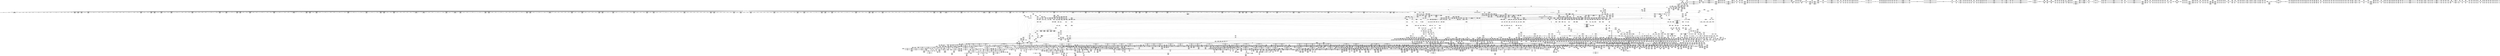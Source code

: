 digraph {
	CE0x4111820 [shape=record,shape=Mrecord,label="{CE0x4111820|file_has_perm:_tobool7|security/selinux/hooks.c,1694|*SummSource*}"]
	CE0x40df280 [shape=record,shape=Mrecord,label="{CE0x40df280|448:_i64,_456:_i64,_464:_i64,_:_CRE_1072,1080_|*MultipleSource*|*LoadInst*|security/selinux/hooks.c,3311|security/selinux/hooks.c,3311}"]
	CE0x40674f0 [shape=record,shape=Mrecord,label="{CE0x40674f0|i64_4|*Constant*}"]
	CE0x40fa750 [shape=record,shape=Mrecord,label="{CE0x40fa750|selinux_file_mprotect:_tmp62|*LoadInst*|security/selinux/hooks.c,3315|*SummSink*}"]
	CE0x4124b90 [shape=record,shape=Mrecord,label="{CE0x4124b90|selinux_file_mprotect:_call41|security/selinux/hooks.c,3326|*SummSource*}"]
	CE0x4106ae0 [shape=record,shape=Mrecord,label="{CE0x4106ae0|file_has_perm:_bb|*SummSink*}"]
	CE0x41672e0 [shape=record,shape=Mrecord,label="{CE0x41672e0|file_has_perm:_type|security/selinux/hooks.c,1680|*SummSink*}"]
	CE0x41ce590 [shape=record,shape=Mrecord,label="{CE0x41ce590|i64*_getelementptr_inbounds_(_8_x_i64_,_8_x_i64_*___llvm_gcov_ctr154,_i64_0,_i64_0)|*Constant*|*SummSource*}"]
	CE0x414dca0 [shape=record,shape=Mrecord,label="{CE0x414dca0|_ret_void,_!dbg_!27722|include/linux/cred.h,175|*SummSource*}"]
	CE0x41df930 [shape=record,shape=Mrecord,label="{CE0x41df930|__rcu_read_unlock:_tmp5|include/linux/rcupdate.h,244|*SummSink*}"]
	CE0x40599d0 [shape=record,shape=Mrecord,label="{CE0x40599d0|i64_5|*Constant*|*SummSink*}"]
	CE0x4042710 [shape=record,shape=Mrecord,label="{CE0x4042710|selinux_file_mprotect:_tmp71|security/selinux/hooks.c,3316}"]
	CE0x40299f0 [shape=record,shape=Mrecord,label="{CE0x40299f0|0:_i64,_8:_i64,_64:_%struct.mm_struct*,_80:_i64,_136:_%struct.anon_vma*,_160:_%struct.file*,_:_CRE_79,80_}"]
	CE0x4166a60 [shape=record,shape=Mrecord,label="{CE0x4166a60|GLOBAL:_file_inode|*Constant*|*SummSink*}"]
	CE0x41a27c0 [shape=record,shape=Mrecord,label="{CE0x41a27c0|current_sid:_tmp1|*SummSink*}"]
	CE0x41adab0 [shape=record,shape=Mrecord,label="{CE0x41adab0|current_sid:_tmp15|security/selinux/hooks.c,218|*SummSink*}"]
	CE0x41ca4b0 [shape=record,shape=Mrecord,label="{CE0x41ca4b0|task_sid:_tmp4|*LoadInst*|security/selinux/hooks.c,208|*SummSource*}"]
	CE0x40e5210 [shape=record,shape=Mrecord,label="{CE0x40e5210|448:_i64,_456:_i64,_464:_i64,_:_CRE_1187,1188_}"]
	CE0x4131650 [shape=record,shape=Mrecord,label="{CE0x4131650|selinux_file_mprotect:_and51|security/selinux/hooks.c,3332|*SummSink*}"]
	CE0x42d9b90 [shape=record,shape=Mrecord,label="{CE0x42d9b90|GLOBAL:_rcu_read_lock.__warned|Global_var:rcu_read_lock.__warned}"]
	CE0x431c5d0 [shape=record,shape=Mrecord,label="{CE0x431c5d0|_call_void_asm_addl_$1,_%gs:$0_,_*m,ri,*m,_dirflag_,_fpsr_,_flags_(i32*___preempt_count,_i32_%val,_i32*___preempt_count)_#3,_!dbg_!27714,_!srcloc_!27717|./arch/x86/include/asm/preempt.h,72|*SummSource*}"]
	CE0x40795f0 [shape=record,shape=Mrecord,label="{CE0x40795f0|file_map_prot_check:_tmp50|security/selinux/hooks.c,3253|*SummSink*}"]
	CE0x40bde80 [shape=record,shape=Mrecord,label="{CE0x40bde80|task_sid:_tobool|security/selinux/hooks.c,208|*SummSink*}"]
	CE0x42f2ae0 [shape=record,shape=Mrecord,label="{CE0x42f2ae0|i64*_getelementptr_inbounds_(_2_x_i64_,_2_x_i64_*___llvm_gcov_ctr131,_i64_0,_i64_1)|*Constant*}"]
	CE0x4068c40 [shape=record,shape=Mrecord,label="{CE0x4068c40|i64*_getelementptr_inbounds_(_12_x_i64_,_12_x_i64_*___llvm_gcov_ctr170,_i64_0,_i64_5)|*Constant*}"]
	CE0x42f87d0 [shape=record,shape=Mrecord,label="{CE0x42f87d0|i64*_getelementptr_inbounds_(_11_x_i64_,_11_x_i64_*___llvm_gcov_ctr132,_i64_0,_i64_10)|*Constant*|*SummSource*}"]
	CE0x402dd10 [shape=record,shape=Mrecord,label="{CE0x402dd10|i64_10|*Constant*|*SummSink*}"]
	CE0x415a5b0 [shape=record,shape=Mrecord,label="{CE0x415a5b0|_call_void_rcu_read_unlock()_#10,_!dbg_!27748|security/selinux/hooks.c,209|*SummSink*}"]
	CE0x4319b20 [shape=record,shape=Mrecord,label="{CE0x4319b20|__preempt_count_sub:_sub|./arch/x86/include/asm/preempt.h,77}"]
	CE0x4038430 [shape=record,shape=Mrecord,label="{CE0x4038430|selinux_file_mprotect:_tmp41|*LoadInst*|security/selinux/hooks.c,3311|*SummSink*}"]
	CE0x40e3190 [shape=record,shape=Mrecord,label="{CE0x40e3190|448:_i64,_456:_i64,_464:_i64,_:_CRE_1161,1162_}"]
	CE0x414a650 [shape=record,shape=Mrecord,label="{CE0x414a650|inode_has_perm:_do.body}"]
	CE0x402ad80 [shape=record,shape=Mrecord,label="{CE0x402ad80|0:_i64,_8:_i64,_64:_%struct.mm_struct*,_80:_i64,_136:_%struct.anon_vma*,_160:_%struct.file*,_:_CRE_32,40_|*MultipleSource*|security/selinux/hooks.c,3309|Function::selinux_file_mprotect&Arg::vma::}"]
	CE0x408b450 [shape=record,shape=Mrecord,label="{CE0x408b450|cred_has_perm:_call|security/selinux/hooks.c,1506|*SummSink*}"]
	CE0x40ef2f0 [shape=record,shape=Mrecord,label="{CE0x40ef2f0|selinux_file_mprotect:_tmp47|security/selinux/hooks.c,3311}"]
	CE0x4232cf0 [shape=record,shape=Mrecord,label="{CE0x4232cf0|i32_10|*Constant*|*SummSource*}"]
	CE0x401b1a0 [shape=record,shape=Mrecord,label="{CE0x401b1a0|i64_16|*Constant*|*SummSource*}"]
	CE0x42f1160 [shape=record,shape=Mrecord,label="{CE0x42f1160|rcu_read_unlock:_tobool1|include/linux/rcupdate.h,933}"]
	CE0x419f9f0 [shape=record,shape=Mrecord,label="{CE0x419f9f0|current_sid:_tmp17|security/selinux/hooks.c,218|*SummSource*}"]
	CE0x41a8eb0 [shape=record,shape=Mrecord,label="{CE0x41a8eb0|GLOBAL:_file_map_prot_check.__warned|Global_var:file_map_prot_check.__warned|*SummSource*}"]
	CE0x4144250 [shape=record,shape=Mrecord,label="{CE0x4144250|file_map_prot_check:_tmp71|security/selinux/hooks.c,3253|*SummSource*}"]
	CE0x40831b0 [shape=record,shape=Mrecord,label="{CE0x40831b0|avc_has_perm:_requested|Function::avc_has_perm&Arg::requested::|*SummSink*}"]
	CE0x41977c0 [shape=record,shape=Mrecord,label="{CE0x41977c0|cred_sid:_tmp4|*LoadInst*|security/selinux/hooks.c,196|*SummSink*}"]
	CE0x42f88f0 [shape=record,shape=Mrecord,label="{CE0x42f88f0|rcu_read_unlock:_tmp21|include/linux/rcupdate.h,935|*SummSource*}"]
	CE0x4044e90 [shape=record,shape=Mrecord,label="{CE0x4044e90|0:_i64,_8:_i64,_64:_%struct.mm_struct*,_80:_i64,_136:_%struct.anon_vma*,_160:_%struct.file*,_:_CRE_96,97_}"]
	CE0x40deea0 [shape=record,shape=Mrecord,label="{CE0x40deea0|448:_i64,_456:_i64,_464:_i64,_:_CRE_1048,1056_|*MultipleSource*|*LoadInst*|security/selinux/hooks.c,3311|security/selinux/hooks.c,3311}"]
	CE0x4125c10 [shape=record,shape=Mrecord,label="{CE0x4125c10|file_has_perm:_file|Function::file_has_perm&Arg::file::|*SummSource*}"]
	CE0x4102f50 [shape=record,shape=Mrecord,label="{CE0x4102f50|current_sid:_tobool1|security/selinux/hooks.c,218|*SummSource*}"]
	CE0x407bf00 [shape=record,shape=Mrecord,label="{CE0x407bf00|448:_i64,_456:_i64,_464:_i64,_:_CRE_216,224_|*MultipleSource*|*LoadInst*|security/selinux/hooks.c,3311|security/selinux/hooks.c,3311}"]
	CE0x4020ce0 [shape=record,shape=Mrecord,label="{CE0x4020ce0|selinux_file_mprotect:_tmp22|security/selinux/hooks.c,3305|*SummSink*}"]
	CE0x41041c0 [shape=record,shape=Mrecord,label="{CE0x41041c0|file_has_perm:_tmp|*SummSource*}"]
	CE0x414bf40 [shape=record,shape=Mrecord,label="{CE0x414bf40|task_sid:_tmp3}"]
	CE0x40dbbe0 [shape=record,shape=Mrecord,label="{CE0x40dbbe0|448:_i64,_456:_i64,_464:_i64,_:_CRE_975,976_}"]
	CE0x414e8f0 [shape=record,shape=Mrecord,label="{CE0x414e8f0|i64*_getelementptr_inbounds_(_13_x_i64_,_13_x_i64_*___llvm_gcov_ctr126,_i64_0,_i64_0)|*Constant*|*SummSink*}"]
	CE0x4077a00 [shape=record,shape=Mrecord,label="{CE0x4077a00|inode_has_perm:_tmp13|security/selinux/hooks.c,1614|*SummSource*}"]
	CE0x42ee6f0 [shape=record,shape=Mrecord,label="{CE0x42ee6f0|__rcu_read_lock:_tmp4|include/linux/rcupdate.h,239|*SummSink*}"]
	CE0x4336c70 [shape=record,shape=Mrecord,label="{CE0x4336c70|i64*_getelementptr_inbounds_(_4_x_i64_,_4_x_i64_*___llvm_gcov_ctr130,_i64_0,_i64_2)|*Constant*|*SummSource*}"]
	CE0x4339230 [shape=record,shape=Mrecord,label="{CE0x4339230|i64*_getelementptr_inbounds_(_4_x_i64_,_4_x_i64_*___llvm_gcov_ctr134,_i64_0,_i64_3)|*Constant*|*SummSink*}"]
	CE0x4166ba0 [shape=record,shape=Mrecord,label="{CE0x4166ba0|file_inode:_entry}"]
	CE0x4148030 [shape=record,shape=Mrecord,label="{CE0x4148030|file_map_prot_check:_retval.0}"]
	CE0x42f4130 [shape=record,shape=Mrecord,label="{CE0x42f4130|rcu_read_unlock:_tmp16|include/linux/rcupdate.h,933|*SummSource*}"]
	CE0x40cf050 [shape=record,shape=Mrecord,label="{CE0x40cf050|_ret_%struct.inode*_%tmp4,_!dbg_!27713|include/linux/fs.h,1916|*SummSource*}"]
	CE0x40f4380 [shape=record,shape=Mrecord,label="{CE0x40f4380|selinux_file_mprotect:_tmp51|security/selinux/hooks.c,3311|*SummSource*}"]
	CE0x42f9850 [shape=record,shape=Mrecord,label="{CE0x42f9850|i64*_getelementptr_inbounds_(_11_x_i64_,_11_x_i64_*___llvm_gcov_ctr132,_i64_0,_i64_9)|*Constant*|*SummSource*}"]
	CE0x41bc530 [shape=record,shape=Mrecord,label="{CE0x41bc530|GLOBAL:___llvm_gcov_ctr125|Global_var:__llvm_gcov_ctr125|*SummSink*}"]
	CE0x408faf0 [shape=record,shape=Mrecord,label="{CE0x408faf0|selinux_file_mprotect:_if.end44}"]
	CE0x40d7b70 [shape=record,shape=Mrecord,label="{CE0x40d7b70|448:_i64,_456:_i64,_464:_i64,_:_CRE_504,872_|*MultipleSource*|*LoadInst*|security/selinux/hooks.c,3311|security/selinux/hooks.c,3311}"]
	CE0x4231160 [shape=record,shape=Mrecord,label="{CE0x4231160|i32_1|*Constant*}"]
	CE0x40f3f00 [shape=record,shape=Mrecord,label="{CE0x40f3f00|selinux_file_mprotect:_tmp50|security/selinux/hooks.c,3312|*SummSource*}"]
	CE0x4315770 [shape=record,shape=Mrecord,label="{CE0x4315770|__preempt_count_add:_tmp3}"]
	CE0x4186390 [shape=record,shape=Mrecord,label="{CE0x4186390|avc_has_perm:_tclass|Function::avc_has_perm&Arg::tclass::}"]
	CE0x42fb0f0 [shape=record,shape=Mrecord,label="{CE0x42fb0f0|_ret_void,_!dbg_!27717|include/linux/rcupdate.h,424}"]
	CE0x41a5b70 [shape=record,shape=Mrecord,label="{CE0x41a5b70|i64_24|*Constant*}"]
	CE0x4066d80 [shape=record,shape=Mrecord,label="{CE0x4066d80|448:_i64,_456:_i64,_464:_i64,_:_CRE_127,128_}"]
	CE0x41b5ab0 [shape=record,shape=Mrecord,label="{CE0x41b5ab0|task_sid:_bb|*SummSink*}"]
	CE0x40e97e0 [shape=record,shape=Mrecord,label="{CE0x40e97e0|get_current:_bb|*SummSource*}"]
	CE0x40d33d0 [shape=record,shape=Mrecord,label="{CE0x40d33d0|file_has_perm:_tmp9|security/selinux/hooks.c,1683|*SummSink*}"]
	CE0x41a7440 [shape=record,shape=Mrecord,label="{CE0x41a7440|file_map_prot_check:_tmp24|security/selinux/hooks.c,3241}"]
	CE0x40e7800 [shape=record,shape=Mrecord,label="{CE0x40e7800|selinux_file_mprotect:_retval.0|*SummSink*}"]
	CE0x419ca90 [shape=record,shape=Mrecord,label="{CE0x419ca90|file_map_prot_check:_tobool17|security/selinux/hooks.c,3249}"]
	CE0x4146040 [shape=record,shape=Mrecord,label="{CE0x4146040|file_map_prot_check:_tmp72|security/selinux/hooks.c,3253|*SummSink*}"]
	CE0x42d9090 [shape=record,shape=Mrecord,label="{CE0x42d9090|rcu_read_lock:_tobool|include/linux/rcupdate.h,882|*SummSink*}"]
	CE0x42c59f0 [shape=record,shape=Mrecord,label="{CE0x42c59f0|rcu_read_lock:_tmp7|include/linux/rcupdate.h,882|*SummSink*}"]
	CE0x40391b0 [shape=record,shape=Mrecord,label="{CE0x40391b0|selinux_file_mprotect:_tmp20|security/selinux/hooks.c,3305}"]
	CE0x4008c20 [shape=record,shape=Mrecord,label="{CE0x4008c20|cred_sid:_cred|Function::cred_sid&Arg::cred::}"]
	CE0x42edf20 [shape=record,shape=Mrecord,label="{CE0x42edf20|i64_2|*Constant*}"]
	CE0x42d41d0 [shape=record,shape=Mrecord,label="{CE0x42d41d0|__preempt_count_sub:_tmp5|./arch/x86/include/asm/preempt.h,77}"]
	CE0x41e11e0 [shape=record,shape=Mrecord,label="{CE0x41e11e0|file_map_prot_check:_and26|security/selinux/hooks.c,3258|*SummSink*}"]
	CE0x415bc70 [shape=record,shape=Mrecord,label="{CE0x415bc70|_call_void_rcu_read_unlock()_#10,_!dbg_!27748|security/selinux/hooks.c,209}"]
	CE0x4092800 [shape=record,shape=Mrecord,label="{CE0x4092800|0:_i64,_8:_i64,_64:_%struct.mm_struct*,_80:_i64,_136:_%struct.anon_vma*,_160:_%struct.file*,_:_CRE_108,109_}"]
	CE0x4077d80 [shape=record,shape=Mrecord,label="{CE0x4077d80|inode_has_perm:_tmp14|security/selinux/hooks.c,1614|*SummSink*}"]
	CE0x40e0850 [shape=record,shape=Mrecord,label="{CE0x40e0850|448:_i64,_456:_i64,_464:_i64,_:_CRE_1128,1129_}"]
	CE0x41236b0 [shape=record,shape=Mrecord,label="{CE0x41236b0|selinux_file_mprotect:_tmp93|*SummSink*}"]
	CE0x414ab50 [shape=record,shape=Mrecord,label="{CE0x414ab50|task_sid:_tmp16|security/selinux/hooks.c,208|*SummSource*}"]
	CE0x427a070 [shape=record,shape=Mrecord,label="{CE0x427a070|inode_has_perm:_conv|security/selinux/hooks.c,1611}"]
	CE0x406ae60 [shape=record,shape=Mrecord,label="{CE0x406ae60|selinux_file_mprotect:_tmp39|security/selinux/hooks.c,3308|*SummSink*}"]
	CE0x41b31e0 [shape=record,shape=Mrecord,label="{CE0x41b31e0|i32_33554432|*Constant*|*SummSource*}"]
	CE0x4231f10 [shape=record,shape=Mrecord,label="{CE0x4231f10|inode_has_perm:_tmp5|security/selinux/hooks.c,1609|*SummSink*}"]
	CE0x41ba3a0 [shape=record,shape=Mrecord,label="{CE0x41ba3a0|current_sid:_tmp14|security/selinux/hooks.c,218|*SummSource*}"]
	CE0x4230e70 [shape=record,shape=Mrecord,label="{CE0x4230e70|cred_sid:_tmp5|security/selinux/hooks.c,196}"]
	CE0x41281b0 [shape=record,shape=Mrecord,label="{CE0x41281b0|i64_38|*Constant*|*SummSink*}"]
	CE0x419bed0 [shape=record,shape=Mrecord,label="{CE0x419bed0|current_sid:_land.lhs.true|*SummSink*}"]
	CE0x40fe260 [shape=record,shape=Mrecord,label="{CE0x40fe260|i32_31|*Constant*|*SummSource*}"]
	CE0x411b650 [shape=record,shape=Mrecord,label="{CE0x411b650|selinux_file_mprotect:_anon_vma|security/selinux/hooks.c,3318}"]
	CE0x41b5f50 [shape=record,shape=Mrecord,label="{CE0x41b5f50|file_map_prot_check:_land.lhs.true7|*SummSink*}"]
	CE0x4193a30 [shape=record,shape=Mrecord,label="{CE0x4193a30|file_map_prot_check:_tobool1|security/selinux/hooks.c,3238|*SummSource*}"]
	CE0x40d13b0 [shape=record,shape=Mrecord,label="{CE0x40d13b0|file_has_perm:_call4|security/selinux/hooks.c,1684|*SummSource*}"]
	CE0x4338280 [shape=record,shape=Mrecord,label="{CE0x4338280|i64*_getelementptr_inbounds_(_4_x_i64_,_4_x_i64_*___llvm_gcov_ctr134,_i64_0,_i64_1)|*Constant*|*SummSink*}"]
	CE0x4089b20 [shape=record,shape=Mrecord,label="{CE0x4089b20|selinux_file_mprotect:_tobool5|security/selinux/hooks.c,3305}"]
	CE0x4135790 [shape=record,shape=Mrecord,label="{CE0x4135790|file_has_perm:_tmp7|security/selinux/hooks.c,1683}"]
	CE0x41b84b0 [shape=record,shape=Mrecord,label="{CE0x41b84b0|_ret_void,_!dbg_!27735|include/linux/rcupdate.h,884}"]
	CE0x41ddde0 [shape=record,shape=Mrecord,label="{CE0x41ddde0|rcu_lock_release:_indirectgoto|*SummSource*}"]
	CE0x4159020 [shape=record,shape=Mrecord,label="{CE0x4159020|i64*_getelementptr_inbounds_(_13_x_i64_,_13_x_i64_*___llvm_gcov_ctr126,_i64_0,_i64_11)|*Constant*}"]
	CE0x40f8f70 [shape=record,shape=Mrecord,label="{CE0x40f8f70|i64_24|*Constant*|*SummSink*}"]
	CE0x418d0d0 [shape=record,shape=Mrecord,label="{CE0x418d0d0|file_has_perm:_tmp27|security/selinux/hooks.c,1694}"]
	CE0x408c900 [shape=record,shape=Mrecord,label="{CE0x408c900|i64_2|*Constant*|*SummSink*}"]
	CE0x401e9b0 [shape=record,shape=Mrecord,label="{CE0x401e9b0|selinux_file_mprotect:_tmp19|security/selinux/hooks.c,3303|*SummSink*}"]
	CE0x4071da0 [shape=record,shape=Mrecord,label="{CE0x4071da0|selinux_file_mprotect:_tmp90|*LoadInst*|security/selinux/hooks.c,3326}"]
	CE0x419a0a0 [shape=record,shape=Mrecord,label="{CE0x419a0a0|file_map_prot_check:_tmp10|security/selinux/hooks.c,3238|*SummSource*}"]
	CE0x42d8460 [shape=record,shape=Mrecord,label="{CE0x42d8460|get_current:_bb}"]
	CE0x4086680 [shape=record,shape=Mrecord,label="{CE0x4086680|selinux_file_mprotect:_tmp8|security/selinux/hooks.c,3303}"]
	CE0x40882f0 [shape=record,shape=Mrecord,label="{CE0x40882f0|cred_has_perm:_tmp1|*SummSink*}"]
	CE0x4074320 [shape=record,shape=Mrecord,label="{CE0x4074320|cred_has_perm:_actor|Function::cred_has_perm&Arg::actor::|*SummSource*}"]
	CE0x41cf1d0 [shape=record,shape=Mrecord,label="{CE0x41cf1d0|file_map_prot_check:_tmp40|security/selinux/hooks.c,3241|*SummSink*}"]
	CE0x41e97d0 [shape=record,shape=Mrecord,label="{CE0x41e97d0|file_map_prot_check:_tmp66|security/selinux/hooks.c,3261|*SummSink*}"]
	CE0x4184400 [shape=record,shape=Mrecord,label="{CE0x4184400|rcu_read_unlock:_tmp4|include/linux/rcupdate.h,933|*SummSource*}"]
	CE0x41bd6e0 [shape=record,shape=Mrecord,label="{CE0x41bd6e0|current_sid:_tmp14|security/selinux/hooks.c,218}"]
	CE0x40da420 [shape=record,shape=Mrecord,label="{CE0x40da420|448:_i64,_456:_i64,_464:_i64,_:_CRE_956,957_}"]
	CE0x43303c0 [shape=record,shape=Mrecord,label="{CE0x43303c0|__rcu_read_unlock:_do.body}"]
	CE0x431c6f0 [shape=record,shape=Mrecord,label="{CE0x431c6f0|_call_void_asm_addl_$1,_%gs:$0_,_*m,ri,*m,_dirflag_,_fpsr_,_flags_(i32*___preempt_count,_i32_%val,_i32*___preempt_count)_#3,_!dbg_!27714,_!srcloc_!27717|./arch/x86/include/asm/preempt.h,72|*SummSink*}"]
	CE0x41f75c0 [shape=record,shape=Mrecord,label="{CE0x41f75c0|__preempt_count_add:_tmp4|./arch/x86/include/asm/preempt.h,72|*SummSink*}"]
	CE0x4197060 [shape=record,shape=Mrecord,label="{CE0x4197060|file_map_prot_check:_and13|security/selinux/hooks.c,3242|*SummSink*}"]
	CE0x418e2b0 [shape=record,shape=Mrecord,label="{CE0x418e2b0|i64*_getelementptr_inbounds_(_12_x_i64_,_12_x_i64_*___llvm_gcov_ctr170,_i64_0,_i64_11)|*Constant*}"]
	CE0x4198150 [shape=record,shape=Mrecord,label="{CE0x4198150|0:_i32,_4:_i32,_8:_i32,_12:_i32,_:_CMRE_12,16_|*MultipleSource*|security/selinux/hooks.c,196|*LoadInst*|security/selinux/hooks.c,196|security/selinux/hooks.c,197}"]
	CE0x4186890 [shape=record,shape=Mrecord,label="{CE0x4186890|avc_has_perm:_auditdata|Function::avc_has_perm&Arg::auditdata::}"]
	CE0x40174e0 [shape=record,shape=Mrecord,label="{CE0x40174e0|i64*_getelementptr_inbounds_(_2_x_i64_,_2_x_i64_*___llvm_gcov_ctr136,_i64_0,_i64_1)|*Constant*|*SummSink*}"]
	CE0x4185350 [shape=record,shape=Mrecord,label="{CE0x4185350|inode_has_perm:_call4|security/selinux/hooks.c,1617}"]
	CE0x414f580 [shape=record,shape=Mrecord,label="{CE0x414f580|rcu_read_lock:_do.end}"]
	CE0x402e1f0 [shape=record,shape=Mrecord,label="{CE0x402e1f0|selinux_file_mprotect:_if.then31|*SummSource*}"]
	CE0x41b9440 [shape=record,shape=Mrecord,label="{CE0x41b9440|i64_0|*Constant*}"]
	CE0x412ff30 [shape=record,shape=Mrecord,label="{CE0x412ff30|GLOBAL:_file_map_prot_check|*Constant*|*SummSink*}"]
	CE0x41a35c0 [shape=record,shape=Mrecord,label="{CE0x41a35c0|file_map_prot_check:_tobool|security/selinux/hooks.c,3238}"]
	CE0x4016410 [shape=record,shape=Mrecord,label="{CE0x4016410|selinux_file_mprotect:_tmp16|security/selinux/hooks.c,3303|*SummSource*}"]
	CE0x40f2e00 [shape=record,shape=Mrecord,label="{CE0x40f2e00|selinux_file_mprotect:_brk|security/selinux/hooks.c,3312|*SummSink*}"]
	CE0x40f5fe0 [shape=record,shape=Mrecord,label="{CE0x40f5fe0|selinux_file_mprotect:_vm_file|security/selinux/hooks.c,3314}"]
	CE0x4044380 [shape=record,shape=Mrecord,label="{CE0x4044380|0:_i64,_8:_i64,_64:_%struct.mm_struct*,_80:_i64,_136:_%struct.anon_vma*,_160:_%struct.file*,_:_CRE_90,91_}"]
	CE0x40ead30 [shape=record,shape=Mrecord,label="{CE0x40ead30|i64*_getelementptr_inbounds_(_38_x_i64_,_38_x_i64_*___llvm_gcov_ctr257,_i64_0,_i64_6)|*Constant*|*SummSource*}"]
	CE0x4189730 [shape=record,shape=Mrecord,label="{CE0x4189730|file_has_perm:_path|security/selinux/hooks.c,1681}"]
	CE0x412d7f0 [shape=record,shape=Mrecord,label="{CE0x412d7f0|selinux_file_mprotect:_tmp104|security/selinux/hooks.c,3332|*SummSource*}"]
	CE0x40e2790 [shape=record,shape=Mrecord,label="{CE0x40e2790|448:_i64,_456:_i64,_464:_i64,_:_CRE_1153,1154_}"]
	CE0x41a6a70 [shape=record,shape=Mrecord,label="{CE0x41a6a70|_call_void_lockdep_rcu_suspicious(i8*_getelementptr_inbounds_(_25_x_i8_,_25_x_i8_*_.str3,_i32_0,_i32_0),_i32_218,_i8*_getelementptr_inbounds_(_45_x_i8_,_45_x_i8_*_.str12,_i32_0,_i32_0))_#10,_!dbg_!27727|security/selinux/hooks.c,218|*SummSource*}"]
	CE0x415f450 [shape=record,shape=Mrecord,label="{CE0x415f450|task_sid:_tobool1|security/selinux/hooks.c,208}"]
	CE0x427c530 [shape=record,shape=Mrecord,label="{CE0x427c530|GLOBAL:___llvm_gcov_ctr154|Global_var:__llvm_gcov_ctr154|*SummSink*}"]
	CE0x40e8ce0 [shape=record,shape=Mrecord,label="{CE0x40e8ce0|_ret_i32_%retval.0,_!dbg_!27812|security/selinux/hooks.c,3333|*SummSource*}"]
	CE0x40d7f50 [shape=record,shape=Mrecord,label="{CE0x40d7f50|448:_i64,_456:_i64,_464:_i64,_:_CRE_896,904_|*MultipleSource*|*LoadInst*|security/selinux/hooks.c,3311|security/selinux/hooks.c,3311}"]
	CE0x41348f0 [shape=record,shape=Mrecord,label="{CE0x41348f0|0:_i32,_:_CRE_0,4_|*MultipleSource*|*LoadInst*|security/selinux/hooks.c,1674|security/selinux/hooks.c,1683|security/selinux/hooks.c,1674}"]
	CE0x41b8940 [shape=record,shape=Mrecord,label="{CE0x41b8940|file_map_prot_check:_tmp|*SummSource*}"]
	CE0x4330250 [shape=record,shape=Mrecord,label="{CE0x4330250|_call_void_mcount()_#3|*SummSource*}"]
	CE0x40929c0 [shape=record,shape=Mrecord,label="{CE0x40929c0|0:_i64,_8:_i64,_64:_%struct.mm_struct*,_80:_i64,_136:_%struct.anon_vma*,_160:_%struct.file*,_:_CRE_109,110_}"]
	CE0x5c79a60 [shape=record,shape=Mrecord,label="{CE0x5c79a60|selinux_file_mprotect:_bb|*SummSink*}"]
	CE0x40f4d30 [shape=record,shape=Mrecord,label="{CE0x40f4d30|selinux_file_mprotect:_vm_mm17|security/selinux/hooks.c,3312|*SummSource*}"]
	CE0x4183830 [shape=record,shape=Mrecord,label="{CE0x4183830|i64_1|*Constant*}"]
	CE0x4155430 [shape=record,shape=Mrecord,label="{CE0x4155430|_call_void_lockdep_rcu_suspicious(i8*_getelementptr_inbounds_(_25_x_i8_,_25_x_i8_*_.str3,_i32_0,_i32_0),_i32_208,_i8*_getelementptr_inbounds_(_41_x_i8_,_41_x_i8_*_.str44,_i32_0,_i32_0))_#10,_!dbg_!27732|security/selinux/hooks.c,208}"]
	CE0x4027200 [shape=record,shape=Mrecord,label="{CE0x4027200|selinux_file_mprotect:_vm_mm|security/selinux/hooks.c,3311|*SummSource*}"]
	CE0x4135f60 [shape=record,shape=Mrecord,label="{CE0x4135f60|GLOBAL:___llvm_gcov_ctr170|Global_var:__llvm_gcov_ctr170|*SummSource*}"]
	CE0x419cb90 [shape=record,shape=Mrecord,label="{CE0x419cb90|file_map_prot_check:_tobool17|security/selinux/hooks.c,3249|*SummSource*}"]
	CE0x40f6c60 [shape=record,shape=Mrecord,label="{CE0x40f6c60|selinux_file_mprotect:_tmp59|security/selinux/hooks.c,3314}"]
	CE0x40f2d20 [shape=record,shape=Mrecord,label="{CE0x40f2d20|selinux_file_mprotect:_tmp55|security/selinux/hooks.c,3313|*SummSource*}"]
	CE0x41140e0 [shape=record,shape=Mrecord,label="{CE0x41140e0|i64_27|*Constant*|*SummSink*}"]
	CE0x4029bb0 [shape=record,shape=Mrecord,label="{CE0x4029bb0|0:_i64,_8:_i64,_64:_%struct.mm_struct*,_80:_i64,_136:_%struct.anon_vma*,_160:_%struct.file*,_:_CRE_88,89_}"]
	CE0x403eef0 [shape=record,shape=Mrecord,label="{CE0x403eef0|i32_6|*Constant*|*SummSource*}"]
	CE0x40f3d30 [shape=record,shape=Mrecord,label="{CE0x40f3d30|i64*_getelementptr_inbounds_(_44_x_i64_,_44_x_i64_*___llvm_gcov_ctr258,_i64_0,_i64_23)|*Constant*|*SummSink*}"]
	CE0x414ac80 [shape=record,shape=Mrecord,label="{CE0x414ac80|task_sid:_tmp16|security/selinux/hooks.c,208|*SummSink*}"]
	CE0x402dc30 [shape=record,shape=Mrecord,label="{CE0x402dc30|i64_10|*Constant*}"]
	CE0x41464f0 [shape=record,shape=Mrecord,label="{CE0x41464f0|file_map_prot_check:_rc.1|*SummSource*}"]
	CE0x41a89c0 [shape=record,shape=Mrecord,label="{CE0x41a89c0|current_sid:_tmp16|security/selinux/hooks.c,218|*SummSink*}"]
	CE0x420d560 [shape=record,shape=Mrecord,label="{CE0x420d560|GLOBAL:___preempt_count|Global_var:__preempt_count}"]
	CE0x41c4010 [shape=record,shape=Mrecord,label="{CE0x41c4010|file_map_prot_check:_tmp29|security/selinux/hooks.c,3242|*SummSource*}"]
	CE0x41a29a0 [shape=record,shape=Mrecord,label="{CE0x41a29a0|i64*_getelementptr_inbounds_(_11_x_i64_,_11_x_i64_*___llvm_gcov_ctr125,_i64_0,_i64_1)|*Constant*}"]
	CE0x423ba90 [shape=record,shape=Mrecord,label="{CE0x423ba90|i16_2|*Constant*}"]
	CE0x40149b0 [shape=record,shape=Mrecord,label="{CE0x40149b0|i64*_getelementptr_inbounds_(_44_x_i64_,_44_x_i64_*___llvm_gcov_ctr258,_i64_0,_i64_8)|*Constant*|*SummSink*}"]
	CE0x415c9a0 [shape=record,shape=Mrecord,label="{CE0x415c9a0|file_inode:_bb}"]
	CE0x4324040 [shape=record,shape=Mrecord,label="{CE0x4324040|i32_1|*Constant*}"]
	CE0x41dc050 [shape=record,shape=Mrecord,label="{CE0x41dc050|_call_void_mcount()_#3}"]
	CE0x41a63c0 [shape=record,shape=Mrecord,label="{CE0x41a63c0|file_map_prot_check:_tmp22|security/selinux/hooks.c,3241|*SummSink*}"]
	CE0x415d700 [shape=record,shape=Mrecord,label="{CE0x415d700|__validate_creds:_entry|*SummSink*}"]
	CE0x4184b20 [shape=record,shape=Mrecord,label="{CE0x4184b20|i64*_getelementptr_inbounds_(_12_x_i64_,_12_x_i64_*___llvm_gcov_ctr170,_i64_0,_i64_0)|*Constant*}"]
	CE0x4073d40 [shape=record,shape=Mrecord,label="{CE0x4073d40|GLOBAL:_cred_has_perm|*Constant*|*SummSink*}"]
	CE0x4134880 [shape=record,shape=Mrecord,label="{CE0x4134880|file_has_perm:_sid3|security/selinux/hooks.c,1684|*SummSink*}"]
	CE0x4276e80 [shape=record,shape=Mrecord,label="{CE0x4276e80|i32_1|*Constant*}"]
	CE0x4317f70 [shape=record,shape=Mrecord,label="{CE0x4317f70|__rcu_read_lock:_tmp1}"]
	CE0x40ea510 [shape=record,shape=Mrecord,label="{CE0x40ea510|file_map_prot_check:_tmp14|security/selinux/hooks.c,3238}"]
	CE0x4075da0 [shape=record,shape=Mrecord,label="{CE0x4075da0|selinux_file_mprotect:_vm_file|security/selinux/hooks.c,3314|*SummSink*}"]
	CE0x4332db0 [shape=record,shape=Mrecord,label="{CE0x4332db0|rcu_lock_acquire:_tmp3|*SummSink*}"]
	CE0x40df850 [shape=record,shape=Mrecord,label="{CE0x40df850|448:_i64,_456:_i64,_464:_i64,_:_CRE_1096,1104_|*MultipleSource*|*LoadInst*|security/selinux/hooks.c,3311|security/selinux/hooks.c,3311}"]
	CE0x402ba20 [shape=record,shape=Mrecord,label="{CE0x402ba20|get_current:_tmp|*SummSink*}"]
	CE0x4044b10 [shape=record,shape=Mrecord,label="{CE0x4044b10|0:_i64,_8:_i64,_64:_%struct.mm_struct*,_80:_i64,_136:_%struct.anon_vma*,_160:_%struct.file*,_:_CRE_94,95_}"]
	CE0x4086150 [shape=record,shape=Mrecord,label="{CE0x4086150|i64_1|*Constant*}"]
	CE0x4040300 [shape=record,shape=Mrecord,label="{CE0x4040300|i64_18|*Constant*|*SummSink*}"]
	CE0x41d3610 [shape=record,shape=Mrecord,label="{CE0x41d3610|current_sid:_call|security/selinux/hooks.c,218|*SummSource*}"]
	CE0x40363d0 [shape=record,shape=Mrecord,label="{CE0x40363d0|GLOBAL:_selinux_checkreqprot|Global_var:selinux_checkreqprot|*SummSource*}"]
	CE0x4016f00 [shape=record,shape=Mrecord,label="{CE0x4016f00|cred_sid:_entry|*SummSource*}"]
	CE0x40e3a50 [shape=record,shape=Mrecord,label="{CE0x40e3a50|448:_i64,_456:_i64,_464:_i64,_:_CRE_1168,1169_}"]
	CE0x41d9a10 [shape=record,shape=Mrecord,label="{CE0x41d9a10|__validate_creds:_tmp6|include/linux/cred.h,174}"]
	CE0x4037400 [shape=record,shape=Mrecord,label="{CE0x4037400|get_current:_tmp4|./arch/x86/include/asm/current.h,14|*SummSink*}"]
	CE0x40678d0 [shape=record,shape=Mrecord,label="{CE0x40678d0|file_has_perm:_tmp12|security/selinux/hooks.c,1688|*SummSink*}"]
	CE0x41233c0 [shape=record,shape=Mrecord,label="{CE0x41233c0|i64*_getelementptr_inbounds_(_44_x_i64_,_44_x_i64_*___llvm_gcov_ctr258,_i64_0,_i64_37)|*Constant*}"]
	CE0x41442c0 [shape=record,shape=Mrecord,label="{CE0x41442c0|file_map_prot_check:_call38|security/selinux/hooks.c,3264}"]
	CE0x4027420 [shape=record,shape=Mrecord,label="{CE0x4027420|selinux_file_mprotect:_tmp42|*LoadInst*|security/selinux/hooks.c,3311|*SummSource*}"]
	CE0x4058b20 [shape=record,shape=Mrecord,label="{CE0x4058b20|i64_4|*Constant*}"]
	CE0x412b410 [shape=record,shape=Mrecord,label="{CE0x412b410|i64*_getelementptr_inbounds_(_44_x_i64_,_44_x_i64_*___llvm_gcov_ctr258,_i64_0,_i64_41)|*Constant*}"]
	CE0x42eeb00 [shape=record,shape=Mrecord,label="{CE0x42eeb00|__validate_creds:_conv|include/linux/cred.h,173|*SummSink*}"]
	CE0x407c4d0 [shape=record,shape=Mrecord,label="{CE0x407c4d0|448:_i64,_456:_i64,_464:_i64,_:_CRE_248,252_|*MultipleSource*|*LoadInst*|security/selinux/hooks.c,3311|security/selinux/hooks.c,3311}"]
	CE0x42db290 [shape=record,shape=Mrecord,label="{CE0x42db290|rcu_read_lock:_tmp8|include/linux/rcupdate.h,882}"]
	CE0x42ebe00 [shape=record,shape=Mrecord,label="{CE0x42ebe00|i64*_getelementptr_inbounds_(_11_x_i64_,_11_x_i64_*___llvm_gcov_ctr132,_i64_0,_i64_0)|*Constant*|*SummSink*}"]
	CE0x4335d00 [shape=record,shape=Mrecord,label="{CE0x4335d00|__rcu_read_lock:_tmp6|include/linux/rcupdate.h,240|*SummSource*}"]
	CE0x4129f90 [shape=record,shape=Mrecord,label="{CE0x4129f90|i64*_getelementptr_inbounds_(_44_x_i64_,_44_x_i64_*___llvm_gcov_ctr258,_i64_0,_i64_40)|*Constant*|*SummSource*}"]
	CE0x4276bc0 [shape=record,shape=Mrecord,label="{CE0x4276bc0|file_has_perm:_tmp}"]
	CE0x42f21c0 [shape=record,shape=Mrecord,label="{CE0x42f21c0|i64*_getelementptr_inbounds_(_11_x_i64_,_11_x_i64_*___llvm_gcov_ctr132,_i64_0,_i64_8)|*Constant*}"]
	CE0x40de660 [shape=record,shape=Mrecord,label="{CE0x40de660|448:_i64,_456:_i64,_464:_i64,_:_CRE_1008,1016_|*MultipleSource*|*LoadInst*|security/selinux/hooks.c,3311|security/selinux/hooks.c,3311}"]
	CE0x4078240 [shape=record,shape=Mrecord,label="{CE0x4078240|inode_has_perm:_tmp14|security/selinux/hooks.c,1614|*SummSource*}"]
	CE0x40430e0 [shape=record,shape=Mrecord,label="{CE0x40430e0|i64*_getelementptr_inbounds_(_38_x_i64_,_38_x_i64_*___llvm_gcov_ctr257,_i64_0,_i64_23)|*Constant*}"]
	CE0x41a2310 [shape=record,shape=Mrecord,label="{CE0x41a2310|task_sid:_tmp16|security/selinux/hooks.c,208}"]
	CE0x414c620 [shape=record,shape=Mrecord,label="{CE0x414c620|__validate_creds:_line|Function::__validate_creds&Arg::line::|*SummSink*}"]
	CE0x40fc920 [shape=record,shape=Mrecord,label="{CE0x40fc920|selinux_file_mprotect:_tmp64|security/selinux/hooks.c,3315|*SummSource*}"]
	CE0x42cae80 [shape=record,shape=Mrecord,label="{CE0x42cae80|rcu_read_lock:_tmp17|include/linux/rcupdate.h,882|*SummSource*}"]
	CE0x41edbc0 [shape=record,shape=Mrecord,label="{CE0x41edbc0|__rcu_read_unlock:_tmp1|*SummSource*}"]
	CE0x4197d20 [shape=record,shape=Mrecord,label="{CE0x4197d20|file_map_prot_check:_tmp12|security/selinux/hooks.c,3238|*SummSink*}"]
	CE0x41221c0 [shape=record,shape=Mrecord,label="{CE0x41221c0|selinux_file_mprotect:_tmp91|*SummSink*}"]
	CE0x4075ed0 [shape=record,shape=Mrecord,label="{CE0x4075ed0|i32_14|*Constant*|*SummSink*}"]
	CE0x42e4ac0 [shape=record,shape=Mrecord,label="{CE0x42e4ac0|rcu_read_lock:_tmp22|include/linux/rcupdate.h,884|*SummSink*}"]
	CE0x4038280 [shape=record,shape=Mrecord,label="{CE0x4038280|selinux_file_mprotect:_tmp41|*LoadInst*|security/selinux/hooks.c,3311|*SummSource*}"]
	CE0x4122050 [shape=record,shape=Mrecord,label="{CE0x4122050|i64*_getelementptr_inbounds_(_44_x_i64_,_44_x_i64_*___llvm_gcov_ctr258,_i64_0,_i64_36)|*Constant*|*SummSource*}"]
	CE0x4233740 [shape=record,shape=Mrecord,label="{CE0x4233740|rcu_read_lock:_tmp2}"]
	CE0x41dd180 [shape=record,shape=Mrecord,label="{CE0x41dd180|_ret_void,_!dbg_!27719|./arch/x86/include/asm/preempt.h,73}"]
	CE0x42cd910 [shape=record,shape=Mrecord,label="{CE0x42cd910|rcu_lock_release:_tmp|*SummSource*}"]
	CE0x4039b30 [shape=record,shape=Mrecord,label="{CE0x4039b30|selinux_file_mprotect:_call33|security/selinux/hooks.c,3317}"]
	CE0x401ca40 [shape=record,shape=Mrecord,label="{CE0x401ca40|selinux_file_mprotect:_tmp36|*LoadInst*|security/selinux/hooks.c,3309|*SummSource*}"]
	CE0x40f13c0 [shape=record,shape=Mrecord,label="{CE0x40f13c0|selinux_file_mprotect:_tmp44|security/selinux/hooks.c,3311|*SummSource*}"]
	CE0x41ec260 [shape=record,shape=Mrecord,label="{CE0x41ec260|file_map_prot_check:_av.1}"]
	CE0x40655c0 [shape=record,shape=Mrecord,label="{CE0x40655c0|448:_i64,_456:_i64,_464:_i64,_:_CRE_108,109_}"]
	CE0x42f0a60 [shape=record,shape=Mrecord,label="{CE0x42f0a60|_call_void_mcount()_#3}"]
	CE0x40f2d90 [shape=record,shape=Mrecord,label="{CE0x40f2d90|selinux_file_mprotect:_brk|security/selinux/hooks.c,3312|*SummSource*}"]
	CE0x4323750 [shape=record,shape=Mrecord,label="{CE0x4323750|_call_void_lock_release(%struct.lockdep_map*_%map,_i32_1,_i64_ptrtoint_(i8*_blockaddress(_rcu_lock_release,_%__here)_to_i64))_#10,_!dbg_!27716|include/linux/rcupdate.h,423|*SummSink*}"]
	CE0x42c7370 [shape=record,shape=Mrecord,label="{CE0x42c7370|rcu_read_lock:_tmp13|include/linux/rcupdate.h,882|*SummSink*}"]
	CE0x41851b0 [shape=record,shape=Mrecord,label="{CE0x41851b0|inode_has_perm:_sclass|security/selinux/hooks.c,1617|*SummSource*}"]
	CE0x41d1bd0 [shape=record,shape=Mrecord,label="{CE0x41d1bd0|file_map_prot_check:_land.lhs.true|*SummSource*}"]
	CE0x426fdd0 [shape=record,shape=Mrecord,label="{CE0x426fdd0|inode_has_perm:_tmp15|*LoadInst*|security/selinux/hooks.c,1615}"]
	CE0x4237ec0 [shape=record,shape=Mrecord,label="{CE0x4237ec0|inode_has_perm:_tmp3|*SummSink*}"]
	CE0x427dea0 [shape=record,shape=Mrecord,label="{CE0x427dea0|inode_has_perm:_tmp11|security/selinux/hooks.c,1612}"]
	CE0x4145b30 [shape=record,shape=Mrecord,label="{CE0x4145b30|file_map_prot_check:_tmp72|security/selinux/hooks.c,3253|*SummSource*}"]
	CE0x41254d0 [shape=record,shape=Mrecord,label="{CE0x41254d0|file_has_perm:_entry|*SummSink*}"]
	CE0x4105d00 [shape=record,shape=Mrecord,label="{CE0x4105d00|i64*_getelementptr_inbounds_(_2_x_i64_,_2_x_i64_*___llvm_gcov_ctr131,_i64_0,_i64_1)|*Constant*}"]
	CE0x41c1290 [shape=record,shape=Mrecord,label="{CE0x41c1290|_call_void_mcount()_#3}"]
	CE0x41d0a20 [shape=record,shape=Mrecord,label="{CE0x41d0a20|file_map_prot_check:_lor.lhs.false}"]
	CE0x42c0b80 [shape=record,shape=Mrecord,label="{CE0x42c0b80|rcu_read_unlock:_if.end|*SummSource*}"]
	CE0x406a790 [shape=record,shape=Mrecord,label="{CE0x406a790|selinux_file_mprotect:_tmp38|security/selinux/hooks.c,3308|*SummSource*}"]
	CE0x4190720 [shape=record,shape=Mrecord,label="{CE0x4190720|inode_has_perm:_inode|Function::inode_has_perm&Arg::inode::}"]
	CE0x41c7520 [shape=record,shape=Mrecord,label="{CE0x41c7520|GLOBAL:_current_task|Global_var:current_task}"]
	CE0x4085770 [shape=record,shape=Mrecord,label="{CE0x4085770|selinux_file_mprotect:_land.lhs.true11|*SummSource*}"]
	CE0x4145990 [shape=record,shape=Mrecord,label="{CE0x4145990|file_map_prot_check:_tmp72|security/selinux/hooks.c,3253}"]
	CE0x406fa00 [shape=record,shape=Mrecord,label="{CE0x406fa00|selinux_file_mprotect:_tmp88|security/selinux/hooks.c,3326|*SummSource*}"]
	CE0x4198a90 [shape=record,shape=Mrecord,label="{CE0x4198a90|file_map_prot_check:_tmp43|security/selinux/hooks.c,3249|*SummSink*}"]
	CE0x41c1bc0 [shape=record,shape=Mrecord,label="{CE0x41c1bc0|current_sid:_tmp6|security/selinux/hooks.c,218|*SummSink*}"]
	CE0x42f2230 [shape=record,shape=Mrecord,label="{CE0x42f2230|rcu_read_unlock:_tmp9|include/linux/rcupdate.h,933|*SummSource*}"]
	CE0x431a540 [shape=record,shape=Mrecord,label="{CE0x431a540|GLOBAL:_lock_acquire|*Constant*|*SummSink*}"]
	CE0x401edc0 [shape=record,shape=Mrecord,label="{CE0x401edc0|i64*_getelementptr_inbounds_(_2_x_i64_,_2_x_i64_*___llvm_gcov_ctr98,_i64_0,_i64_1)|*Constant*|*SummSource*}"]
	CE0x405a8f0 [shape=record,shape=Mrecord,label="{CE0x405a8f0|current_has_perm:_call|security/selinux/hooks.c,1542}"]
	CE0x40438c0 [shape=record,shape=Mrecord,label="{CE0x40438c0|file_map_prot_check:_tmp48|security/selinux/hooks.c,3251}"]
	CE0x419af50 [shape=record,shape=Mrecord,label="{CE0x419af50|current_sid:_do.body|*SummSource*}"]
	CE0x40db0a0 [shape=record,shape=Mrecord,label="{CE0x40db0a0|448:_i64,_456:_i64,_464:_i64,_:_CRE_966,967_}"]
	CE0x41a3550 [shape=record,shape=Mrecord,label="{CE0x41a3550|file_map_prot_check:_tmp4|security/selinux/hooks.c,3238|*SummSink*}"]
	CE0x4157310 [shape=record,shape=Mrecord,label="{CE0x4157310|task_sid:_tmp20|security/selinux/hooks.c,208|*SummSink*}"]
	CE0x408d890 [shape=record,shape=Mrecord,label="{CE0x408d890|selinux_file_mprotect:_if.end44|*SummSink*}"]
	CE0x40625c0 [shape=record,shape=Mrecord,label="{CE0x40625c0|_call_void_mcount()_#3}"]
	CE0x403d2a0 [shape=record,shape=Mrecord,label="{CE0x403d2a0|448:_i64,_456:_i64,_464:_i64,_:_CRE_56,64_|*MultipleSource*|*LoadInst*|security/selinux/hooks.c,3311|security/selinux/hooks.c,3311}"]
	CE0x43159c0 [shape=record,shape=Mrecord,label="{CE0x43159c0|__preempt_count_add:_do.body|*SummSink*}"]
	CE0x405be50 [shape=record,shape=Mrecord,label="{CE0x405be50|current_has_perm:_tmp|*SummSource*}"]
	CE0x4199f10 [shape=record,shape=Mrecord,label="{CE0x4199f10|current_sid:_bb|*SummSource*}"]
	CE0x40e2510 [shape=record,shape=Mrecord,label="{CE0x40e2510|448:_i64,_456:_i64,_464:_i64,_:_CRE_1151,1152_}"]
	CE0x4026bf0 [shape=record,shape=Mrecord,label="{CE0x4026bf0|448:_i64,_456:_i64,_464:_i64,_:_CRE_102,103_}"]
	CE0x427c700 [shape=record,shape=Mrecord,label="{CE0x427c700|inode_has_perm:_tmp8|security/selinux/hooks.c,1611}"]
	CE0x41c44a0 [shape=record,shape=Mrecord,label="{CE0x41c44a0|GLOBAL:_current_sid.__warned|Global_var:current_sid.__warned|*SummSource*}"]
	CE0x40f3c80 [shape=record,shape=Mrecord,label="{CE0x40f3c80|i64*_getelementptr_inbounds_(_44_x_i64_,_44_x_i64_*___llvm_gcov_ctr258,_i64_0,_i64_23)|*Constant*|*SummSource*}"]
	CE0x405eb70 [shape=record,shape=Mrecord,label="{CE0x405eb70|i32_8|*Constant*|*SummSink*}"]
	CE0x402dca0 [shape=record,shape=Mrecord,label="{CE0x402dca0|i64_10|*Constant*|*SummSource*}"]
	CE0x4127b40 [shape=record,shape=Mrecord,label="{CE0x4127b40|i64_39|*Constant*}"]
	CE0x42394d0 [shape=record,shape=Mrecord,label="{CE0x42394d0|%struct.task_struct*_(%struct.task_struct**)*_asm_movq_%gs:$_1:P_,$0_,_r,im,_dirflag_,_fpsr_,_flags_}"]
	CE0x4233080 [shape=record,shape=Mrecord,label="{CE0x4233080|rcu_read_lock:_if.then|*SummSource*}"]
	CE0x42c1630 [shape=record,shape=Mrecord,label="{CE0x42c1630|file_has_perm:_tmp8|security/selinux/hooks.c,1683}"]
	CE0x41c6f10 [shape=record,shape=Mrecord,label="{CE0x41c6f10|file_map_prot_check:_tmp33|security/selinux/hooks.c,3242}"]
	CE0x40e9c40 [shape=record,shape=Mrecord,label="{CE0x40e9c40|inode_has_perm:_tmp|*SummSource*}"]
	CE0x42f1b50 [shape=record,shape=Mrecord,label="{CE0x42f1b50|i64_0|*Constant*}"]
	CE0x42f09a0 [shape=record,shape=Mrecord,label="{CE0x42f09a0|rcu_read_unlock:_bb|*SummSource*}"]
	CE0x4159600 [shape=record,shape=Mrecord,label="{CE0x4159600|task_sid:_tmp25|security/selinux/hooks.c,208}"]
	CE0x42f8ae0 [shape=record,shape=Mrecord,label="{CE0x42f8ae0|rcu_read_unlock:_tmp22|include/linux/rcupdate.h,935|*SummSink*}"]
	CE0x4011fb0 [shape=record,shape=Mrecord,label="{CE0x4011fb0|GLOBAL:_current_sid|*Constant*}"]
	CE0x42f0e90 [shape=record,shape=Mrecord,label="{CE0x42f0e90|rcu_read_unlock:_tmp8|include/linux/rcupdate.h,933|*SummSink*}"]
	CE0x40206f0 [shape=record,shape=Mrecord,label="{CE0x40206f0|selinux_file_mprotect:_tmp21|security/selinux/hooks.c,3305|*SummSink*}"]
	CE0x4152460 [shape=record,shape=Mrecord,label="{CE0x4152460|GLOBAL:___validate_creds|*Constant*}"]
	CE0x4239200 [shape=record,shape=Mrecord,label="{CE0x4239200|i64*_getelementptr_inbounds_(_11_x_i64_,_11_x_i64_*___llvm_gcov_ctr127,_i64_0,_i64_0)|*Constant*|*SummSink*}"]
	CE0x422e9f0 [shape=record,shape=Mrecord,label="{CE0x422e9f0|rcu_read_lock:_call|include/linux/rcupdate.h,882|*SummSink*}"]
	CE0x42e6e30 [shape=record,shape=Mrecord,label="{CE0x42e6e30|_call_void_mcount()_#3|*SummSink*}"]
	CE0x40f12a0 [shape=record,shape=Mrecord,label="{CE0x40f12a0|selinux_file_mprotect:_tmp44|security/selinux/hooks.c,3311}"]
	CE0x4082b50 [shape=record,shape=Mrecord,label="{CE0x4082b50|avc_has_perm:_tclass|Function::avc_has_perm&Arg::tclass::|*SummSource*}"]
	CE0x42cd8a0 [shape=record,shape=Mrecord,label="{CE0x42cd8a0|COLLAPSED:_GCMRE___llvm_gcov_ctr133_internal_global_4_x_i64_zeroinitializer:_elem_0:default:}"]
	CE0x41c6a90 [shape=record,shape=Mrecord,label="{CE0x41c6a90|current_sid:_tmp8|security/selinux/hooks.c,218}"]
	CE0x41c05d0 [shape=record,shape=Mrecord,label="{CE0x41c05d0|file_map_prot_check:_if.end30|*SummSource*}"]
	CE0x41df410 [shape=record,shape=Mrecord,label="{CE0x41df410|__rcu_read_unlock:_tmp1|*SummSink*}"]
	CE0x4140bd0 [shape=record,shape=Mrecord,label="{CE0x4140bd0|file_has_perm:_tobool7|security/selinux/hooks.c,1694|*SummSink*}"]
	CE0x41a7fc0 [shape=record,shape=Mrecord,label="{CE0x41a7fc0|file_map_prot_check:_call|security/selinux/hooks.c,3238}"]
	CE0x415d380 [shape=record,shape=Mrecord,label="{CE0x415d380|task_sid:_do.end6}"]
	CE0x4274ba0 [shape=record,shape=Mrecord,label="{CE0x4274ba0|file_has_perm:_tmp7|security/selinux/hooks.c,1683}"]
	CE0x415e850 [shape=record,shape=Mrecord,label="{CE0x415e850|rcu_read_lock:_land.lhs.true2}"]
	CE0x43274e0 [shape=record,shape=Mrecord,label="{CE0x43274e0|__preempt_count_sub:_tmp2|*SummSource*}"]
	CE0x42e8670 [shape=record,shape=Mrecord,label="{CE0x42e8670|cred_sid:_tmp5|security/selinux/hooks.c,196}"]
	CE0x41b7e00 [shape=record,shape=Mrecord,label="{CE0x41b7e00|i64*_getelementptr_inbounds_(_2_x_i64_,_2_x_i64_*___llvm_gcov_ctr162,_i64_0,_i64_1)|*Constant*}"]
	CE0x4234600 [shape=record,shape=Mrecord,label="{CE0x4234600|inode_has_perm:_i_flags|security/selinux/hooks.c,1611}"]
	CE0x4135350 [shape=record,shape=Mrecord,label="{CE0x4135350|file_has_perm:_cmp|security/selinux/hooks.c,1683|*SummSource*}"]
	CE0x4089950 [shape=record,shape=Mrecord,label="{CE0x4089950|selinux_file_mprotect:_tmp20|security/selinux/hooks.c,3305|*SummSink*}"]
	CE0x42323e0 [shape=record,shape=Mrecord,label="{CE0x42323e0|rcu_read_lock:_tmp3|*SummSource*}"]
	CE0x41a67d0 [shape=record,shape=Mrecord,label="{CE0x41a67d0|i8_1|*Constant*}"]
	CE0x427d170 [shape=record,shape=Mrecord,label="{CE0x427d170|inode_has_perm:_tmp10|security/selinux/hooks.c,1611}"]
	CE0x42fc140 [shape=record,shape=Mrecord,label="{CE0x42fc140|__validate_creds:_if.then}"]
	CE0x42e04a0 [shape=record,shape=Mrecord,label="{CE0x42e04a0|GLOBAL:___llvm_gcov_ctr127|Global_var:__llvm_gcov_ctr127}"]
	CE0x433e1c0 [shape=record,shape=Mrecord,label="{CE0x433e1c0|__preempt_count_sub:_do.end|*SummSink*}"]
	CE0x41d9a80 [shape=record,shape=Mrecord,label="{CE0x41d9a80|__validate_creds:_tmp6|include/linux/cred.h,174|*SummSource*}"]
	CE0x4315630 [shape=record,shape=Mrecord,label="{CE0x4315630|_call_void_asm_addl_$1,_%gs:$0_,_*m,ri,*m,_dirflag_,_fpsr_,_flags_(i32*___preempt_count,_i32_%sub,_i32*___preempt_count)_#3,_!dbg_!27717,_!srcloc_!27718|./arch/x86/include/asm/preempt.h,77|*SummSource*}"]
	CE0x4187380 [shape=record,shape=Mrecord,label="{CE0x4187380|inode_has_perm:_tmp20|security/selinux/hooks.c,1618}"]
	CE0x4187d10 [shape=record,shape=Mrecord,label="{CE0x4187d10|i64*_getelementptr_inbounds_(_2_x_i64_,_2_x_i64_*___llvm_gcov_ctr98,_i64_0,_i64_0)|*Constant*}"]
	CE0x4077550 [shape=record,shape=Mrecord,label="{CE0x4077550|448:_i64,_456:_i64,_464:_i64,_:_CRE_133,134_}"]
	CE0x5a3d900 [shape=record,shape=Mrecord,label="{CE0x5a3d900|selinux_file_mprotect:_if.end7|*SummSource*}"]
	CE0x407f8d0 [shape=record,shape=Mrecord,label="{CE0x407f8d0|i64*_getelementptr_inbounds_(_2_x_i64_,_2_x_i64_*___llvm_gcov_ctr141,_i64_0,_i64_1)|*Constant*|*SummSink*}"]
	CE0x4132970 [shape=record,shape=Mrecord,label="{CE0x4132970|selinux_file_mprotect:_and51|security/selinux/hooks.c,3332|*SummSource*}"]
	CE0x41cf510 [shape=record,shape=Mrecord,label="{CE0x41cf510|_call_void_mcount()_#3|*SummSink*}"]
	CE0x432a7b0 [shape=record,shape=Mrecord,label="{CE0x432a7b0|__preempt_count_add:_tmp6|./arch/x86/include/asm/preempt.h,73|*SummSink*}"]
	CE0x41c2820 [shape=record,shape=Mrecord,label="{CE0x41c2820|file_map_prot_check:_land.lhs.true7}"]
	CE0x41e4d40 [shape=record,shape=Mrecord,label="{CE0x41e4d40|i32_2|*Constant*}"]
	CE0x41d3e60 [shape=record,shape=Mrecord,label="{CE0x41d3e60|i64*_getelementptr_inbounds_(_8_x_i64_,_8_x_i64_*___llvm_gcov_ctr154,_i64_0,_i64_0)|*Constant*|*SummSink*}"]
	CE0x4162c50 [shape=record,shape=Mrecord,label="{CE0x4162c50|cred_sid:_cred|Function::cred_sid&Arg::cred::}"]
	CE0x4153590 [shape=record,shape=Mrecord,label="{CE0x4153590|i32_(i32,_i32,_i16,_i32,_%struct.common_audit_data*)*_bitcast_(i32_(i32,_i32,_i16,_i32,_%struct.common_audit_data.495*)*_avc_has_perm_to_i32_(i32,_i32,_i16,_i32,_%struct.common_audit_data*)*)|*Constant*}"]
	CE0x415b280 [shape=record,shape=Mrecord,label="{CE0x415b280|task_sid:_call7|security/selinux/hooks.c,208|*SummSink*}"]
	CE0x422f7e0 [shape=record,shape=Mrecord,label="{CE0x422f7e0|cred_sid:_bb}"]
	CE0x4232a80 [shape=record,shape=Mrecord,label="{CE0x4232a80|_ret_i32_%tmp6,_!dbg_!27716|security/selinux/hooks.c,197}"]
	CE0x4068120 [shape=record,shape=Mrecord,label="{CE0x4068120|file_has_perm:_tmp14|security/selinux/hooks.c,1688}"]
	CE0x41ccbf0 [shape=record,shape=Mrecord,label="{CE0x41ccbf0|current_sid:_tmp7|security/selinux/hooks.c,218}"]
	CE0x40f8ba0 [shape=record,shape=Mrecord,label="{CE0x40f8ba0|i64_24|*Constant*}"]
	CE0x40740d0 [shape=record,shape=Mrecord,label="{CE0x40740d0|cred_has_perm:_entry|*SummSink*}"]
	CE0x42dbce0 [shape=record,shape=Mrecord,label="{CE0x42dbce0|file_has_perm:_rc.1}"]
	CE0x42c8ee0 [shape=record,shape=Mrecord,label="{CE0x42c8ee0|i8*_getelementptr_inbounds_(_25_x_i8_,_25_x_i8_*_.str45,_i32_0,_i32_0)|*Constant*}"]
	CE0x42f5290 [shape=record,shape=Mrecord,label="{CE0x42f5290|rcu_read_unlock:_tmp18|include/linux/rcupdate.h,933}"]
	CE0x4320bb0 [shape=record,shape=Mrecord,label="{CE0x4320bb0|_call_void_asm_addl_$1,_%gs:$0_,_*m,ri,*m,_dirflag_,_fpsr_,_flags_(i32*___preempt_count,_i32_%sub,_i32*___preempt_count)_#3,_!dbg_!27717,_!srcloc_!27718|./arch/x86/include/asm/preempt.h,77|*SummSink*}"]
	CE0x43444c0 [shape=record,shape=Mrecord,label="{CE0x43444c0|GLOBAL:_lock_acquire|*Constant*|*SummSource*}"]
	CE0x40e4950 [shape=record,shape=Mrecord,label="{CE0x40e4950|448:_i64,_456:_i64,_464:_i64,_:_CRE_1180,1181_}"]
	CE0x41aa8d0 [shape=record,shape=Mrecord,label="{CE0x41aa8d0|_call_void_mcount()_#3}"]
	CE0x4082780 [shape=record,shape=Mrecord,label="{CE0x4082780|selinux_file_mprotect:_tobool|security/selinux/hooks.c,3303}"]
	CE0x4072940 [shape=record,shape=Mrecord,label="{CE0x4072940|i64*_getelementptr_inbounds_(_44_x_i64_,_44_x_i64_*___llvm_gcov_ctr258,_i64_0,_i64_30)|*Constant*|*SummSink*}"]
	CE0x402fa80 [shape=record,shape=Mrecord,label="{CE0x402fa80|i1_true|*Constant*}"]
	CE0x403cd70 [shape=record,shape=Mrecord,label="{CE0x403cd70|selinux_file_mprotect:_tmp86|security/selinux/hooks.c,3318|*SummSource*}"]
	CE0x50df640 [shape=record,shape=Mrecord,label="{CE0x50df640|_call_void_mcount()_#3|*SummSink*}"]
	CE0x4232340 [shape=record,shape=Mrecord,label="{CE0x4232340|rcu_read_lock:_tmp3}"]
	CE0x41dd6d0 [shape=record,shape=Mrecord,label="{CE0x41dd6d0|_call_void_mcount()_#3}"]
	CE0x40d9160 [shape=record,shape=Mrecord,label="{CE0x40d9160|448:_i64,_456:_i64,_464:_i64,_:_CRE_941,942_}"]
	CE0x4067350 [shape=record,shape=Mrecord,label="{CE0x4067350|i64*_getelementptr_inbounds_(_12_x_i64_,_12_x_i64_*___llvm_gcov_ctr170,_i64_0,_i64_5)|*Constant*|*SummSink*}"]
	CE0x42d9510 [shape=record,shape=Mrecord,label="{CE0x42d9510|_call_void_mcount()_#3|*SummSource*}"]
	CE0x41962f0 [shape=record,shape=Mrecord,label="{CE0x41962f0|file_map_prot_check:_rc.0|*SummSource*}"]
	CE0x41052b0 [shape=record,shape=Mrecord,label="{CE0x41052b0|i64*_getelementptr_inbounds_(_12_x_i64_,_12_x_i64_*___llvm_gcov_ctr170,_i64_0,_i64_0)|*Constant*|*SummSource*}"]
	CE0x4017c20 [shape=record,shape=Mrecord,label="{CE0x4017c20|selinux_file_mprotect:_tmp8|security/selinux/hooks.c,3303|*SummSource*}"]
	CE0x42ef2a0 [shape=record,shape=Mrecord,label="{CE0x42ef2a0|__rcu_read_lock:_do.body}"]
	CE0x41a78e0 [shape=record,shape=Mrecord,label="{CE0x41a78e0|current_sid:_tmp3|*SummSource*}"]
	CE0x42c05b0 [shape=record,shape=Mrecord,label="{CE0x42c05b0|file_has_perm:_if.end6}"]
	CE0x40d0d00 [shape=record,shape=Mrecord,label="{CE0x40d0d00|file_map_prot_check:_tobool24|security/selinux/hooks.c,3258}"]
	CE0x40085b0 [shape=record,shape=Mrecord,label="{CE0x40085b0|i64_14|*Constant*|*SummSource*}"]
	CE0x4088b10 [shape=record,shape=Mrecord,label="{CE0x4088b10|get_current:_tmp4|./arch/x86/include/asm/current.h,14|*SummSource*}"]
	CE0x41922d0 [shape=record,shape=Mrecord,label="{CE0x41922d0|file_has_perm:_tmp29|security/selinux/hooks.c,1698}"]
	CE0x42e3f00 [shape=record,shape=Mrecord,label="{CE0x42e3f00|rcu_read_lock:_tmp20|include/linux/rcupdate.h,882|*SummSource*}"]
	CE0x41574e0 [shape=record,shape=Mrecord,label="{CE0x41574e0|task_sid:_tmp22|security/selinux/hooks.c,208|*SummSource*}"]
	CE0x4089070 [shape=record,shape=Mrecord,label="{CE0x4089070|i64*_getelementptr_inbounds_(_44_x_i64_,_44_x_i64_*___llvm_gcov_ctr258,_i64_0,_i64_0)|*Constant*}"]
	CE0x4017240 [shape=record,shape=Mrecord,label="{CE0x4017240|selinux_file_mprotect:_tmp16|security/selinux/hooks.c,3303|*SummSink*}"]
	CE0x4191610 [shape=record,shape=Mrecord,label="{CE0x4191610|_ret_i32_%retval.0,_!dbg_!27739|security/selinux/hooks.c,1618}"]
	CE0x4274fd0 [shape=record,shape=Mrecord,label="{CE0x4274fd0|i64*_getelementptr_inbounds_(_5_x_i64_,_5_x_i64_*___llvm_gcov_ctr155,_i64_0,_i64_0)|*Constant*}"]
	CE0x408c820 [shape=record,shape=Mrecord,label="{CE0x408c820|i64_2|*Constant*}"]
	CE0x41d1590 [shape=record,shape=Mrecord,label="{CE0x41d1590|i64_5|*Constant*}"]
	CE0x4073a10 [shape=record,shape=Mrecord,label="{CE0x4073a10|GLOBAL:_cred_has_perm|*Constant*}"]
	CE0x406e190 [shape=record,shape=Mrecord,label="{CE0x406e190|i64_31|*Constant*}"]
	CE0x4142d30 [shape=record,shape=Mrecord,label="{CE0x4142d30|file_map_prot_check:_tmp69|security/selinux/hooks.c,3264}"]
	CE0x405e690 [shape=record,shape=Mrecord,label="{CE0x405e690|i64*_getelementptr_inbounds_(_2_x_i64_,_2_x_i64_*___llvm_gcov_ctr141,_i64_0,_i64_0)|*Constant*}"]
	CE0x41bb960 [shape=record,shape=Mrecord,label="{CE0x41bb960|file_map_prot_check:_if.end20|*SummSource*}"]
	CE0x401c7a0 [shape=record,shape=Mrecord,label="{CE0x401c7a0|0:_i64,_8:_i64,_64:_%struct.mm_struct*,_80:_i64,_136:_%struct.anon_vma*,_160:_%struct.file*,_:_CRE_176,184_|*MultipleSource*|security/selinux/hooks.c,3309|Function::selinux_file_mprotect&Arg::vma::}"]
	CE0x41e3200 [shape=record,shape=Mrecord,label="{CE0x41e3200|file_map_prot_check:_tmp60|security/selinux/hooks.c,3258|*SummSink*}"]
	CE0x433e330 [shape=record,shape=Mrecord,label="{CE0x433e330|_call_void_mcount()_#3|*SummSink*}"]
	CE0x4035720 [shape=record,shape=Mrecord,label="{CE0x4035720|selinux_file_mprotect:_tmp23|security/selinux/hooks.c,3305|*SummSink*}"]
	CE0x406bdf0 [shape=record,shape=Mrecord,label="{CE0x406bdf0|selinux_file_mprotect:_tmp75|security/selinux/hooks.c,3314|*SummSource*}"]
	CE0x403a3d0 [shape=record,shape=Mrecord,label="{CE0x403a3d0|GLOBAL:_current_has_perm|*Constant*|*SummSource*}"]
	CE0x41a3b00 [shape=record,shape=Mrecord,label="{CE0x41a3b00|current_sid:_call|security/selinux/hooks.c,218}"]
	CE0x427df80 [shape=record,shape=Mrecord,label="{CE0x427df80|inode_has_perm:_tmp11|security/selinux/hooks.c,1612|*SummSink*}"]
	CE0x42d8ae0 [shape=record,shape=Mrecord,label="{CE0x42d8ae0|cred_sid:_tmp4|*LoadInst*|security/selinux/hooks.c,196}"]
	CE0x401c500 [shape=record,shape=Mrecord,label="{CE0x401c500|0:_i64,_8:_i64,_64:_%struct.mm_struct*,_80:_i64,_136:_%struct.anon_vma*,_160:_%struct.file*,_:_CRE_168,176_|*MultipleSource*|security/selinux/hooks.c,3309|Function::selinux_file_mprotect&Arg::vma::}"]
	CE0x42748a0 [shape=record,shape=Mrecord,label="{CE0x42748a0|rcu_read_lock:_tmp5|include/linux/rcupdate.h,882|*SummSink*}"]
	CE0x40860e0 [shape=record,shape=Mrecord,label="{CE0x40860e0|i64*_getelementptr_inbounds_(_44_x_i64_,_44_x_i64_*___llvm_gcov_ctr258,_i64_0,_i64_1)|*Constant*|*SummSink*}"]
	CE0x41eb600 [shape=record,shape=Mrecord,label="{CE0x41eb600|file_map_prot_check:_conv34|security/selinux/hooks.c,3262|*SummSink*}"]
	CE0x41d0e10 [shape=record,shape=Mrecord,label="{CE0x41d0e10|task_sid:_call|security/selinux/hooks.c,208}"]
	CE0x4056f80 [shape=record,shape=Mrecord,label="{CE0x4056f80|i32_3303|*Constant*}"]
	CE0x4060f50 [shape=record,shape=Mrecord,label="{CE0x4060f50|COLLAPSED:_CMRE:_elem_0::|security/selinux/hooks.c,196}"]
	CE0x41bbc80 [shape=record,shape=Mrecord,label="{CE0x41bbc80|file_inode:_tmp2}"]
	CE0x41d10e0 [shape=record,shape=Mrecord,label="{CE0x41d10e0|task_sid:_call|security/selinux/hooks.c,208|*SummSource*}"]
	CE0x4207d90 [shape=record,shape=Mrecord,label="{CE0x4207d90|__preempt_count_sub:_tmp7|./arch/x86/include/asm/preempt.h,78|*SummSource*}"]
	CE0x41a1f30 [shape=record,shape=Mrecord,label="{CE0x41a1f30|task_sid:_tmp15|security/selinux/hooks.c,208|*SummSource*}"]
	CE0x402df30 [shape=record,shape=Mrecord,label="{CE0x402df30|selinux_file_mprotect:_tmp21|security/selinux/hooks.c,3305|*SummSource*}"]
	CE0x41d7c00 [shape=record,shape=Mrecord,label="{CE0x41d7c00|i64*_getelementptr_inbounds_(_5_x_i64_,_5_x_i64_*___llvm_gcov_ctr155,_i64_0,_i64_4)|*Constant*}"]
	CE0x41cfeb0 [shape=record,shape=Mrecord,label="{CE0x41cfeb0|file_inode:_tmp4|*LoadInst*|include/linux/fs.h,1916|*SummSource*}"]
	CE0x4234c70 [shape=record,shape=Mrecord,label="{CE0x4234c70|_call_void_mcount()_#3|*SummSource*}"]
	CE0x4080e20 [shape=record,shape=Mrecord,label="{CE0x4080e20|selinux_file_mprotect:_tmp17|security/selinux/hooks.c,3303}"]
	CE0x40f4070 [shape=record,shape=Mrecord,label="{CE0x40f4070|selinux_file_mprotect:_tmp50|security/selinux/hooks.c,3312|*SummSink*}"]
	CE0x41c1560 [shape=record,shape=Mrecord,label="{CE0x41c1560|file_map_prot_check:_do.body|*SummSink*}"]
	CE0x4107530 [shape=record,shape=Mrecord,label="{CE0x4107530|current_sid:_tmp19|security/selinux/hooks.c,218}"]
	CE0x42d1d80 [shape=record,shape=Mrecord,label="{CE0x42d1d80|file_has_perm:_tmp20|security/selinux/hooks.c,1694}"]
	CE0x41b3950 [shape=record,shape=Mrecord,label="{CE0x41b3950|current_sid:_tmp19|security/selinux/hooks.c,218|*SummSink*}"]
	CE0x418b910 [shape=record,shape=Mrecord,label="{CE0x418b910|file_has_perm:_tmp22|security/selinux/hooks.c,1694|*SummSink*}"]
	CE0x41addc0 [shape=record,shape=Mrecord,label="{CE0x41addc0|file_map_prot_check:_tmp45|security/selinux/hooks.c,3250}"]
	CE0x42d5600 [shape=record,shape=Mrecord,label="{CE0x42d5600|GLOBAL:___llvm_gcov_ctr127|Global_var:__llvm_gcov_ctr127|*SummSource*}"]
	CE0x4034db0 [shape=record,shape=Mrecord,label="{CE0x4034db0|i64_13|*Constant*|*SummSink*}"]
	CE0x405c9d0 [shape=record,shape=Mrecord,label="{CE0x405c9d0|selinux_file_mprotect:_tmp17|security/selinux/hooks.c,3303|*SummSink*}"]
	CE0x42cbae0 [shape=record,shape=Mrecord,label="{CE0x42cbae0|_call_void_lockdep_rcu_suspicious(i8*_getelementptr_inbounds_(_25_x_i8_,_25_x_i8_*_.str45,_i32_0,_i32_0),_i32_883,_i8*_getelementptr_inbounds_(_42_x_i8_,_42_x_i8_*_.str46,_i32_0,_i32_0))_#10,_!dbg_!27728|include/linux/rcupdate.h,882}"]
	CE0x41b62a0 [shape=record,shape=Mrecord,label="{CE0x41b62a0|task_sid:_call3|security/selinux/hooks.c,208}"]
	CE0x4066ec0 [shape=record,shape=Mrecord,label="{CE0x4066ec0|448:_i64,_456:_i64,_464:_i64,_:_CRE_128,129_}"]
	CE0x423bcd0 [shape=record,shape=Mrecord,label="{CE0x423bcd0|%struct.common_audit_data*_null|*Constant*}"]
	CE0x42dcc00 [shape=record,shape=Mrecord,label="{CE0x42dcc00|rcu_read_unlock:_tobool|include/linux/rcupdate.h,933}"]
	CE0x42eb520 [shape=record,shape=Mrecord,label="{CE0x42eb520|_call_void_mcount()_#3}"]
	CE0x40e4e50 [shape=record,shape=Mrecord,label="{CE0x40e4e50|448:_i64,_456:_i64,_464:_i64,_:_CRE_1184,1185_}"]
	CE0x40460c0 [shape=record,shape=Mrecord,label="{CE0x40460c0|selinux_file_mprotect:_tmp34|security/selinux/hooks.c,3309}"]
	CE0x41306a0 [shape=record,shape=Mrecord,label="{CE0x41306a0|file_map_prot_check:_file|Function::file_map_prot_check&Arg::file::|*SummSource*}"]
	CE0x4062ff0 [shape=record,shape=Mrecord,label="{CE0x4062ff0|file_map_prot_check:_if.then15}"]
	CE0x412eb70 [shape=record,shape=Mrecord,label="{CE0x412eb70|selinux_file_mprotect:_tmp105|*LoadInst*|security/selinux/hooks.c,3332|*SummSink*}"]
	CE0x411fb10 [shape=record,shape=Mrecord,label="{CE0x411fb10|file_map_prot_check:_tobool24|security/selinux/hooks.c,3258|*SummSource*}"]
	CE0x4106be0 [shape=record,shape=Mrecord,label="{CE0x4106be0|file_map_prot_check:_tmp14|security/selinux/hooks.c,3238|*SummSource*}"]
	CE0x40272f0 [shape=record,shape=Mrecord,label="{CE0x40272f0|selinux_file_mprotect:_tmp42|*LoadInst*|security/selinux/hooks.c,3311}"]
	CE0x42e1180 [shape=record,shape=Mrecord,label="{CE0x42e1180|file_has_perm:_rc.0}"]
	CE0x4120570 [shape=record,shape=Mrecord,label="{CE0x4120570|i64_27|*Constant*}"]
	CE0x42ecf50 [shape=record,shape=Mrecord,label="{CE0x42ecf50|__validate_creds:_call|include/linux/cred.h,173|*SummSource*}"]
	CE0x41b1000 [shape=record,shape=Mrecord,label="{CE0x41b1000|file_map_prot_check:_tmp1|*SummSink*}"]
	CE0x4044510 [shape=record,shape=Mrecord,label="{CE0x4044510|0:_i64,_8:_i64,_64:_%struct.mm_struct*,_80:_i64,_136:_%struct.anon_vma*,_160:_%struct.file*,_:_CRE_91,92_}"]
	CE0x40f74a0 [shape=record,shape=Mrecord,label="{CE0x40f74a0|selinux_file_mprotect:_tmp60|security/selinux/hooks.c,3314|*SummSink*}"]
	CE0x41d1470 [shape=record,shape=Mrecord,label="{CE0x41d1470|file_map_prot_check:_tobool14|security/selinux/hooks.c,3242|*SummSource*}"]
	CE0x4197990 [shape=record,shape=Mrecord,label="{CE0x4197990|cred_sid:_tmp5|security/selinux/hooks.c,196}"]
	CE0x4143260 [shape=record,shape=Mrecord,label="{CE0x4143260|file_map_prot_check:_tmp69|security/selinux/hooks.c,3264|*SummSink*}"]
	CE0x4079a90 [shape=record,shape=Mrecord,label="{CE0x4079a90|448:_i64,_456:_i64,_464:_i64,_:_CRE_150,151_}"]
	CE0x4069ba0 [shape=record,shape=Mrecord,label="{CE0x4069ba0|selinux_file_mprotect:_and12|security/selinux/hooks.c,3309|*SummSink*}"]
	CE0x426b970 [shape=record,shape=Mrecord,label="{CE0x426b970|inode_has_perm:_tobool|security/selinux/hooks.c,1611|*SummSink*}"]
	CE0x4026400 [shape=record,shape=Mrecord,label="{CE0x4026400|448:_i64,_456:_i64,_464:_i64,_:_CRE_88,92_|*MultipleSource*|*LoadInst*|security/selinux/hooks.c,3311|security/selinux/hooks.c,3311}"]
	CE0x407a850 [shape=record,shape=Mrecord,label="{CE0x407a850|448:_i64,_456:_i64,_464:_i64,_:_CRE_161,162_}"]
	CE0x407f730 [shape=record,shape=Mrecord,label="{CE0x407f730|448:_i64,_456:_i64,_464:_i64,_:_CRE_464,472_|*MultipleSource*|*LoadInst*|security/selinux/hooks.c,3311|security/selinux/hooks.c,3311}"]
	CE0x41da730 [shape=record,shape=Mrecord,label="{CE0x41da730|_call_void___invalid_creds(%struct.cred*_%cred,_i8*_%file,_i32_%line)_#10,_!dbg_!27721|include/linux/cred.h,174}"]
	CE0x42c7ed0 [shape=record,shape=Mrecord,label="{CE0x42c7ed0|rcu_read_lock:_tmp15|include/linux/rcupdate.h,882|*SummSink*}"]
	CE0x4336210 [shape=record,shape=Mrecord,label="{CE0x4336210|__rcu_read_lock:_tmp7|include/linux/rcupdate.h,240}"]
	CE0x41c86c0 [shape=record,shape=Mrecord,label="{CE0x41c86c0|file_map_prot_check:_if.end37|*SummSource*}"]
	CE0x42f6ee0 [shape=record,shape=Mrecord,label="{CE0x42f6ee0|i64_1|*Constant*}"]
	CE0x4033220 [shape=record,shape=Mrecord,label="{CE0x4033220|selinux_file_mprotect:_entry}"]
	CE0x43335e0 [shape=record,shape=Mrecord,label="{CE0x43335e0|__preempt_count_add:_tmp5|./arch/x86/include/asm/preempt.h,72|*SummSource*}"]
	CE0x41e7530 [shape=record,shape=Mrecord,label="{CE0x41e7530|file_map_prot_check:_and31|security/selinux/hooks.c,3261|*SummSource*}"]
	CE0x42f48e0 [shape=record,shape=Mrecord,label="{CE0x42f48e0|i64*_getelementptr_inbounds_(_11_x_i64_,_11_x_i64_*___llvm_gcov_ctr132,_i64_0,_i64_8)|*Constant*|*SummSink*}"]
	CE0x410d0e0 [shape=record,shape=Mrecord,label="{CE0x410d0e0|_call_void_lockdep_rcu_suspicious(i8*_getelementptr_inbounds_(_25_x_i8_,_25_x_i8_*_.str3,_i32_0,_i32_0),_i32_3238,_i8*_getelementptr_inbounds_(_45_x_i8_,_45_x_i8_*_.str12,_i32_0,_i32_0))_#10,_!dbg_!27730|security/selinux/hooks.c,3238|*SummSink*}"]
	CE0x4232530 [shape=record,shape=Mrecord,label="{CE0x4232530|rcu_read_lock:_tmp3|*SummSink*}"]
	CE0x42f8390 [shape=record,shape=Mrecord,label="{CE0x42f8390|i64*_getelementptr_inbounds_(_11_x_i64_,_11_x_i64_*___llvm_gcov_ctr132,_i64_0,_i64_10)|*Constant*}"]
	CE0x41110a0 [shape=record,shape=Mrecord,label="{CE0x41110a0|file_has_perm:_tmp19|security/selinux/hooks.c,1690|*SummSource*}"]
	CE0x41a1260 [shape=record,shape=Mrecord,label="{CE0x41a1260|current_sid:_tmp1|*SummSource*}"]
	CE0x4041900 [shape=record,shape=Mrecord,label="{CE0x4041900|get_current:_tmp1|*SummSink*}"]
	CE0x41b9d30 [shape=record,shape=Mrecord,label="{CE0x41b9d30|task_sid:_tmp9|security/selinux/hooks.c,208|*SummSink*}"]
	CE0x41ba560 [shape=record,shape=Mrecord,label="{CE0x41ba560|current_sid:_tmp14|security/selinux/hooks.c,218|*SummSink*}"]
	CE0x40faa10 [shape=record,shape=Mrecord,label="{CE0x40faa10|selinux_file_mprotect:_tmp66|security/selinux/hooks.c,3315|*SummSink*}"]
	CE0x418e8c0 [shape=record,shape=Mrecord,label="{CE0x418e8c0|file_has_perm:_tmp24|security/selinux/hooks.c,1695|*SummSource*}"]
	CE0x4104150 [shape=record,shape=Mrecord,label="{CE0x4104150|COLLAPSED:_GCMRE___llvm_gcov_ctr170_internal_global_12_x_i64_zeroinitializer:_elem_0:default:}"]
	CE0x41d3490 [shape=record,shape=Mrecord,label="{CE0x41d3490|file_map_prot_check:_tmp40|security/selinux/hooks.c,3241}"]
	CE0x400cb40 [shape=record,shape=Mrecord,label="{CE0x400cb40|selinux_file_mprotect:_reqprot|Function::selinux_file_mprotect&Arg::reqprot::|*SummSink*}"]
	CE0x40ebc30 [shape=record,shape=Mrecord,label="{CE0x40ebc30|current_has_perm:_call2|security/selinux/hooks.c,1544|*SummSink*}"]
	CE0x40315a0 [shape=record,shape=Mrecord,label="{CE0x40315a0|0:_i64,_8:_i64,_64:_%struct.mm_struct*,_80:_i64,_136:_%struct.anon_vma*,_160:_%struct.file*,_:_CRE_120,128_|*MultipleSource*|security/selinux/hooks.c,3309|Function::selinux_file_mprotect&Arg::vma::}"]
	CE0x42e5790 [shape=record,shape=Mrecord,label="{CE0x42e5790|cred_sid:_bb}"]
	CE0x4198920 [shape=record,shape=Mrecord,label="{CE0x4198920|file_map_prot_check:_tmp43|security/selinux/hooks.c,3249|*SummSource*}"]
	CE0x4318dc0 [shape=record,shape=Mrecord,label="{CE0x4318dc0|_call_void_asm_addl_$1,_%gs:$0_,_*m,ri,*m,_dirflag_,_fpsr_,_flags_(i32*___preempt_count,_i32_%val,_i32*___preempt_count)_#3,_!dbg_!27714,_!srcloc_!27717|./arch/x86/include/asm/preempt.h,72}"]
	CE0x4072890 [shape=record,shape=Mrecord,label="{CE0x4072890|i64*_getelementptr_inbounds_(_44_x_i64_,_44_x_i64_*___llvm_gcov_ctr258,_i64_0,_i64_30)|*Constant*|*SummSource*}"]
	CE0x4341cc0 [shape=record,shape=Mrecord,label="{CE0x4341cc0|__preempt_count_add:_tmp7|./arch/x86/include/asm/preempt.h,73|*SummSink*}"]
	CE0x41055a0 [shape=record,shape=Mrecord,label="{CE0x41055a0|i8*_getelementptr_inbounds_(_45_x_i8_,_45_x_i8_*_.str12,_i32_0,_i32_0)|*Constant*}"]
	CE0x42e1a60 [shape=record,shape=Mrecord,label="{CE0x42e1a60|file_has_perm:_tmp23|security/selinux/hooks.c,1694}"]
	CE0x40d2740 [shape=record,shape=Mrecord,label="{CE0x40d2740|file_has_perm:_tmp10|security/selinux/hooks.c,1683|*SummSource*}"]
	CE0x407b4d0 [shape=record,shape=Mrecord,label="{CE0x407b4d0|448:_i64,_456:_i64,_464:_i64,_:_CRE_184,192_|*MultipleSource*|*LoadInst*|security/selinux/hooks.c,3311|security/selinux/hooks.c,3311}"]
	CE0x41ba1e0 [shape=record,shape=Mrecord,label="{CE0x41ba1e0|file_map_prot_check:_tobool10|security/selinux/hooks.c,3242}"]
	CE0x418fb60 [shape=record,shape=Mrecord,label="{CE0x418fb60|GLOBAL:_inode_has_perm|*Constant*}"]
	CE0x40e87d0 [shape=record,shape=Mrecord,label="{CE0x40e87d0|selinux_file_mprotect:_tmp108|security/selinux/hooks.c,3333|*SummSource*}"]
	CE0x41a2640 [shape=record,shape=Mrecord,label="{CE0x41a2640|GLOBAL:___llvm_gcov_ctr257|Global_var:__llvm_gcov_ctr257}"]
	CE0x42ceb90 [shape=record,shape=Mrecord,label="{CE0x42ceb90|rcu_read_unlock:_tmp14|include/linux/rcupdate.h,933|*SummSink*}"]
	CE0x4028530 [shape=record,shape=Mrecord,label="{CE0x4028530|selinux_file_mprotect:_tmp31|security/selinux/hooks.c,3308|*SummSource*}"]
	CE0x42ef860 [shape=record,shape=Mrecord,label="{CE0x42ef860|rcu_read_unlock:_tmp12|include/linux/rcupdate.h,933|*SummSource*}"]
	CE0x433e810 [shape=record,shape=Mrecord,label="{CE0x433e810|i64*_getelementptr_inbounds_(_4_x_i64_,_4_x_i64_*___llvm_gcov_ctr129,_i64_0,_i64_0)|*Constant*}"]
	CE0x42deac0 [shape=record,shape=Mrecord,label="{CE0x42deac0|rcu_lock_acquire:_tmp}"]
	CE0x4186a90 [shape=record,shape=Mrecord,label="{CE0x4186a90|inode_has_perm:_retval.0|*SummSink*}"]
	CE0x41da8a0 [shape=record,shape=Mrecord,label="{CE0x41da8a0|GLOBAL:___invalid_creds|*Constant*|*SummSink*}"]
	CE0x402a480 [shape=record,shape=Mrecord,label="{CE0x402a480|0:_i64,_8:_i64,_64:_%struct.mm_struct*,_80:_i64,_136:_%struct.anon_vma*,_160:_%struct.file*,_:_CRE_0,8_|*MultipleSource*|security/selinux/hooks.c,3309|Function::selinux_file_mprotect&Arg::vma::}"]
	CE0x41f7550 [shape=record,shape=Mrecord,label="{CE0x41f7550|__preempt_count_add:_tmp4|./arch/x86/include/asm/preempt.h,72|*SummSource*}"]
	CE0x41bba80 [shape=record,shape=Mrecord,label="{CE0x41bba80|file_map_prot_check:_if.end20|*SummSink*}"]
	CE0x40f55d0 [shape=record,shape=Mrecord,label="{CE0x40f55d0|selinux_file_mprotect:_tmp49|*LoadInst*|security/selinux/hooks.c,3312|*SummSink*}"]
	CE0x40434c0 [shape=record,shape=Mrecord,label="{CE0x40434c0|i64*_getelementptr_inbounds_(_38_x_i64_,_38_x_i64_*___llvm_gcov_ctr257,_i64_0,_i64_23)|*Constant*|*SummSink*}"]
	CE0x41af370 [shape=record,shape=Mrecord,label="{CE0x41af370|GLOBAL:_cred_sid|*Constant*}"]
	CE0x40e1b10 [shape=record,shape=Mrecord,label="{CE0x40e1b10|448:_i64,_456:_i64,_464:_i64,_:_CRE_1143,1144_}"]
	CE0x400d5d0 [shape=record,shape=Mrecord,label="{CE0x400d5d0|selinux_file_mprotect:_if.then14|*SummSource*}"]
	CE0x422e570 [shape=record,shape=Mrecord,label="{CE0x422e570|inode_has_perm:_tmp4|security/selinux/hooks.c,1609|*SummSink*}"]
	CE0x41ebeb0 [shape=record,shape=Mrecord,label="{CE0x41ebeb0|file_map_prot_check:_or35|security/selinux/hooks.c,3262}"]
	CE0x42e7b40 [shape=record,shape=Mrecord,label="{CE0x42e7b40|rcu_read_unlock:_if.then|*SummSink*}"]
	CE0x41a2060 [shape=record,shape=Mrecord,label="{CE0x41a2060|task_sid:_tmp15|security/selinux/hooks.c,208|*SummSink*}"]
	CE0x41a9ba0 [shape=record,shape=Mrecord,label="{CE0x41a9ba0|file_map_prot_check:_tmp42|security/selinux/hooks.c,3249}"]
	CE0x40cfd70 [shape=record,shape=Mrecord,label="{CE0x40cfd70|file_has_perm:_u|security/selinux/hooks.c,1681}"]
	CE0x41c3010 [shape=record,shape=Mrecord,label="{CE0x41c3010|file_map_prot_check:_tobool11|security/selinux/hooks.c,3242}"]
	CE0x41e2a10 [shape=record,shape=Mrecord,label="{CE0x41e2a10|file_map_prot_check:_tmp59|security/selinux/hooks.c,3258}"]
	CE0x41c63f0 [shape=record,shape=Mrecord,label="{CE0x41c63f0|i32_1609|*Constant*}"]
	CE0x42d6e30 [shape=record,shape=Mrecord,label="{CE0x42d6e30|rcu_read_lock:_tmp6|include/linux/rcupdate.h,882}"]
	CE0x42e8090 [shape=record,shape=Mrecord,label="{CE0x42e8090|__validate_creds:_expval|include/linux/cred.h,173}"]
	CE0x431bcb0 [shape=record,shape=Mrecord,label="{CE0x431bcb0|__preempt_count_add:_entry}"]
	CE0x4034a90 [shape=record,shape=Mrecord,label="{CE0x4034a90|_ret_i32_%call2,_!dbg_!27718|security/selinux/hooks.c,1544|*SummSource*}"]
	CE0x40dd260 [shape=record,shape=Mrecord,label="{CE0x40dd260|448:_i64,_456:_i64,_464:_i64,_:_CRE_993,994_}"]
	CE0x4106d50 [shape=record,shape=Mrecord,label="{CE0x4106d50|file_map_prot_check:_tmp14|security/selinux/hooks.c,3238|*SummSink*}"]
	CE0x41bbd60 [shape=record,shape=Mrecord,label="{CE0x41bbd60|file_inode:_tmp2|*SummSink*}"]
	CE0x40141b0 [shape=record,shape=Mrecord,label="{CE0x40141b0|selinux_file_mprotect:_tmp7|security/selinux/hooks.c,3303}"]
	CE0x40facc0 [shape=record,shape=Mrecord,label="{CE0x40facc0|selinux_file_mprotect:_tmp67|security/selinux/hooks.c,3315}"]
	CE0x42fbc30 [shape=record,shape=Mrecord,label="{CE0x42fbc30|__rcu_read_unlock:_entry}"]
	CE0x4166f20 [shape=record,shape=Mrecord,label="{CE0x4166f20|_ret_%struct.inode*_%tmp4,_!dbg_!27713|include/linux/fs.h,1916}"]
	CE0x4028f10 [shape=record,shape=Mrecord,label="{CE0x4028f10|0:_i64,_8:_i64,_64:_%struct.mm_struct*,_80:_i64,_136:_%struct.anon_vma*,_160:_%struct.file*,_:_CRE_73,74_}"]
	CE0x42e1e70 [shape=record,shape=Mrecord,label="{CE0x42e1e70|GLOBAL:_rcu_lock_acquire|*Constant*|*SummSink*}"]
	CE0x41916f0 [shape=record,shape=Mrecord,label="{CE0x41916f0|_ret_i32_%retval.0,_!dbg_!27739|security/selinux/hooks.c,1618|*SummSource*}"]
	CE0x4325610 [shape=record,shape=Mrecord,label="{CE0x4325610|i64*_getelementptr_inbounds_(_4_x_i64_,_4_x_i64_*___llvm_gcov_ctr133,_i64_0,_i64_0)|*Constant*|*SummSink*}"]
	CE0x403fc20 [shape=record,shape=Mrecord,label="{CE0x403fc20|i32_29|*Constant*}"]
	CE0x4334d60 [shape=record,shape=Mrecord,label="{CE0x4334d60|i8*_undef|*Constant*}"]
	CE0x401b4f0 [shape=record,shape=Mrecord,label="{CE0x401b4f0|selinux_file_mprotect:_tmp32|security/selinux/hooks.c,3309|*SummSink*}"]
	CE0x42f9d50 [shape=record,shape=Mrecord,label="{CE0x42f9d50|GLOBAL:_rcu_lock_release|*Constant*}"]
	CE0x418cfe0 [shape=record,shape=Mrecord,label="{CE0x418cfe0|file_has_perm:_tmp28|security/selinux/hooks.c,1698|*SummSource*}"]
	CE0x42e34a0 [shape=record,shape=Mrecord,label="{CE0x42e34a0|get_current:_tmp1}"]
	CE0x42dcf40 [shape=record,shape=Mrecord,label="{CE0x42dcf40|file_has_perm:_f_path|security/selinux/hooks.c,1681}"]
	CE0x41aa700 [shape=record,shape=Mrecord,label="{CE0x41aa700|file_map_prot_check:_tmp3|*SummSink*}"]
	CE0x4079100 [shape=record,shape=Mrecord,label="{CE0x4079100|file_map_prot_check:_tmp49|security/selinux/hooks.c,3253|*SummSink*}"]
	CE0x4157f50 [shape=record,shape=Mrecord,label="{CE0x4157f50|i64*_getelementptr_inbounds_(_13_x_i64_,_13_x_i64_*___llvm_gcov_ctr126,_i64_0,_i64_10)|*Constant*}"]
	CE0x42f5220 [shape=record,shape=Mrecord,label="{CE0x42f5220|i32_934|*Constant*}"]
	CE0x4024bf0 [shape=record,shape=Mrecord,label="{CE0x4024bf0|selinux_file_mprotect:_tmp31|security/selinux/hooks.c,3308|*SummSink*}"]
	CE0x4088a20 [shape=record,shape=Mrecord,label="{CE0x4088a20|selinux_file_mprotect:_tmp2|*SummSource*}"]
	CE0x40d28b0 [shape=record,shape=Mrecord,label="{CE0x40d28b0|file_has_perm:_tmp10|security/selinux/hooks.c,1683|*SummSink*}"]
	CE0x406da80 [shape=record,shape=Mrecord,label="{CE0x406da80|i64_29|*Constant*}"]
	CE0x42ee090 [shape=record,shape=Mrecord,label="{CE0x42ee090|__validate_creds:_expval|include/linux/cred.h,173|*SummSink*}"]
	CE0x41afa10 [shape=record,shape=Mrecord,label="{CE0x41afa10|current_sid:_tmp18|security/selinux/hooks.c,218}"]
	CE0x4030b20 [shape=record,shape=Mrecord,label="{CE0x4030b20|0:_i64,_8:_i64,_64:_%struct.mm_struct*,_80:_i64,_136:_%struct.anon_vma*,_160:_%struct.file*,_:_CRE_115,116_}"]
	CE0x408d140 [shape=record,shape=Mrecord,label="{CE0x408d140|selinux_file_mprotect:_return}"]
	CE0x40d51b0 [shape=record,shape=Mrecord,label="{CE0x40d51b0|file_has_perm:_sid2|security/selinux/hooks.c,1683}"]
	CE0x41666f0 [shape=record,shape=Mrecord,label="{CE0x41666f0|file_has_perm:_call|security/selinux/hooks.c,1675|*SummSink*}"]
	CE0x41162d0 [shape=record,shape=Mrecord,label="{CE0x41162d0|inode_has_perm:_tmp19|security/selinux/hooks.c,1618|*SummSource*}"]
	CE0x41c53c0 [shape=record,shape=Mrecord,label="{CE0x41c53c0|i64*_getelementptr_inbounds_(_13_x_i64_,_13_x_i64_*___llvm_gcov_ctr126,_i64_0,_i64_1)|*Constant*}"]
	CE0x40e65b0 [shape=record,shape=Mrecord,label="{CE0x40e65b0|448:_i64,_456:_i64,_464:_i64,_:_CRE_2264,2268_|*MultipleSource*|*LoadInst*|security/selinux/hooks.c,3311|security/selinux/hooks.c,3311}"]
	CE0x4036c10 [shape=record,shape=Mrecord,label="{CE0x4036c10|selinux_file_mprotect:_prot|Function::selinux_file_mprotect&Arg::prot::|*SummSource*}"]
	CE0x422da40 [shape=record,shape=Mrecord,label="{CE0x422da40|_call_void_rcu_lock_acquire(%struct.lockdep_map*_rcu_lock_map)_#10,_!dbg_!27711|include/linux/rcupdate.h,881|*SummSource*}"]
	CE0x4147040 [shape=record,shape=Mrecord,label="{CE0x4147040|file_map_prot_check:_tmp74|security/selinux/hooks.c,3268|*SummSink*}"]
	CE0x42d02c0 [shape=record,shape=Mrecord,label="{CE0x42d02c0|_call_void_asm_sideeffect_,_memory_,_dirflag_,_fpsr_,_flags_()_#3,_!dbg_!27714,_!srcloc_!27715|include/linux/rcupdate.h,239}"]
	CE0x4150470 [shape=record,shape=Mrecord,label="{CE0x4150470|__validate_creds:_line|Function::__validate_creds&Arg::line::|*SummSource*}"]
	CE0x40de7a0 [shape=record,shape=Mrecord,label="{CE0x40de7a0|448:_i64,_456:_i64,_464:_i64,_:_CRE_1016,1024_|*MultipleSource*|*LoadInst*|security/selinux/hooks.c,3311|security/selinux/hooks.c,3311}"]
	CE0x40481b0 [shape=record,shape=Mrecord,label="{CE0x40481b0|selinux_file_mprotect:_entry|*SummSink*}"]
	CE0x41524d0 [shape=record,shape=Mrecord,label="{CE0x41524d0|_call_void___validate_creds(%struct.cred*_%cred,_i8*_getelementptr_inbounds_(_25_x_i8_,_25_x_i8_*_.str3,_i32_0,_i32_0),_i32_1609)_#10,_!dbg_!27719|security/selinux/hooks.c,1609}"]
	CE0x414b600 [shape=record,shape=Mrecord,label="{CE0x414b600|file_has_perm:_out}"]
	CE0x418e850 [shape=record,shape=Mrecord,label="{CE0x418e850|file_has_perm:_tmp24|security/selinux/hooks.c,1695}"]
	CE0x4105940 [shape=record,shape=Mrecord,label="{CE0x4105940|i64*_getelementptr_inbounds_(_38_x_i64_,_38_x_i64_*___llvm_gcov_ctr257,_i64_0,_i64_9)|*Constant*|*SummSink*}"]
	CE0x42ecae0 [shape=record,shape=Mrecord,label="{CE0x42ecae0|rcu_read_unlock:_call3|include/linux/rcupdate.h,933}"]
	CE0x41ee0b0 [shape=record,shape=Mrecord,label="{CE0x41ee0b0|void_(i32*,_i32,_i32*)*_asm_addl_$1,_%gs:$0_,_*m,ri,*m,_dirflag_,_fpsr_,_flags_|*SummSource*}"]
	CE0x41e2700 [shape=record,shape=Mrecord,label="{CE0x41e2700|file_map_prot_check:_tmp58|security/selinux/hooks.c,3258|*SummSink*}"]
	CE0x415aff0 [shape=record,shape=Mrecord,label="{CE0x415aff0|task_sid:_call7|security/selinux/hooks.c,208}"]
	CE0x418c190 [shape=record,shape=Mrecord,label="{CE0x418c190|i64*_getelementptr_inbounds_(_12_x_i64_,_12_x_i64_*___llvm_gcov_ctr170,_i64_0,_i64_9)|*Constant*}"]
	CE0x41fd950 [shape=record,shape=Mrecord,label="{CE0x41fd950|__preempt_count_add:_tmp}"]
	CE0x4065340 [shape=record,shape=Mrecord,label="{CE0x4065340|448:_i64,_456:_i64,_464:_i64,_:_CRE_106,107_}"]
	CE0x4233ce0 [shape=record,shape=Mrecord,label="{CE0x4233ce0|i64*_getelementptr_inbounds_(_8_x_i64_,_8_x_i64_*___llvm_gcov_ctr154,_i64_0,_i64_2)|*Constant*|*SummSink*}"]
	CE0x4039390 [shape=record,shape=Mrecord,label="{CE0x4039390|selinux_file_mprotect:_tmp20|security/selinux/hooks.c,3305|*SummSource*}"]
	CE0x41119a0 [shape=record,shape=Mrecord,label="{CE0x41119a0|_ret_i32_%call2,_!dbg_!27718|security/selinux/hooks.c,1544|*SummSink*}"]
	CE0x4153c90 [shape=record,shape=Mrecord,label="{CE0x4153c90|__rcu_read_lock:_entry|*SummSink*}"]
	CE0x40bf810 [shape=record,shape=Mrecord,label="{CE0x40bf810|current_has_perm:_call1|security/selinux/hooks.c,1543}"]
	CE0x40f58b0 [shape=record,shape=Mrecord,label="{CE0x40f58b0|i32_30|*Constant*}"]
	CE0x41b4480 [shape=record,shape=Mrecord,label="{CE0x41b4480|i32_218|*Constant*}"]
	CE0x35f70c0 [shape=record,shape=Mrecord,label="{CE0x35f70c0|selinux_file_mprotect:_land.lhs.true37}"]
	CE0x4101d30 [shape=record,shape=Mrecord,label="{CE0x4101d30|i64*_getelementptr_inbounds_(_2_x_i64_,_2_x_i64_*___llvm_gcov_ctr131,_i64_0,_i64_1)|*Constant*|*SummSink*}"]
	CE0x4013220 [shape=record,shape=Mrecord,label="{CE0x4013220|_call_void_lockdep_rcu_suspicious(i8*_getelementptr_inbounds_(_25_x_i8_,_25_x_i8_*_.str3,_i32_0,_i32_0),_i32_3303,_i8*_getelementptr_inbounds_(_45_x_i8_,_45_x_i8_*_.str12,_i32_0,_i32_0))_#10,_!dbg_!27730|security/selinux/hooks.c,3303}"]
	CE0x427e190 [shape=record,shape=Mrecord,label="{CE0x427e190|inode_has_perm:_tmp12|security/selinux/hooks.c,1612|*SummSink*}"]
	CE0x4021180 [shape=record,shape=Mrecord,label="{CE0x4021180|0:_i32,_:_GCRE_selinux_checkreqprot_external_global_i32:_elem_0:default:}"]
	CE0x42dc0d0 [shape=record,shape=Mrecord,label="{CE0x42dc0d0|rcu_read_lock:_tmp8|include/linux/rcupdate.h,882|*SummSink*}"]
	CE0x426e710 [shape=record,shape=Mrecord,label="{CE0x426e710|GLOBAL:_cred_sid|*Constant*}"]
	CE0x4230640 [shape=record,shape=Mrecord,label="{CE0x4230640|cred_sid:_tmp4|*LoadInst*|security/selinux/hooks.c,196}"]
	CE0x4101800 [shape=record,shape=Mrecord,label="{CE0x4101800|file_map_prot_check:_tmp16|security/selinux/hooks.c,3238|*SummSource*}"]
	CE0x4027a80 [shape=record,shape=Mrecord,label="{CE0x4027a80|selinux_file_mprotect:_tobool8|security/selinux/hooks.c,3308|*SummSink*}"]
	CE0x414ae30 [shape=record,shape=Mrecord,label="{CE0x414ae30|task_sid:_tmp17|security/selinux/hooks.c,208}"]
	CE0x4125d80 [shape=record,shape=Mrecord,label="{CE0x4125d80|file_has_perm:_file|Function::file_has_perm&Arg::file::|*SummSink*}"]
	CE0x422f1a0 [shape=record,shape=Mrecord,label="{CE0x422f1a0|rcu_read_lock:_tmp9|include/linux/rcupdate.h,882}"]
	CE0x42cd0a0 [shape=record,shape=Mrecord,label="{CE0x42cd0a0|__validate_creds:_tmp}"]
	CE0x407ae90 [shape=record,shape=Mrecord,label="{CE0x407ae90|448:_i64,_456:_i64,_464:_i64,_:_CRE_166,167_}"]
	CE0x41a8600 [shape=record,shape=Mrecord,label="{CE0x41a8600|file_map_prot_check:_tmp23|security/selinux/hooks.c,3241|*SummSink*}"]
	CE0x42ec800 [shape=record,shape=Mrecord,label="{CE0x42ec800|_call_void___preempt_count_add(i32_1)_#10,_!dbg_!27711|include/linux/rcupdate.h,239}"]
	CE0x40d5ff0 [shape=record,shape=Mrecord,label="{CE0x40d5ff0|_ret_%struct.task_struct*_%tmp4,_!dbg_!27714|./arch/x86/include/asm/current.h,14}"]
	CE0x41101c0 [shape=record,shape=Mrecord,label="{CE0x41101c0|file_has_perm:_tmp17|security/selinux/hooks.c,1689|*SummSource*}"]
	CE0x40828a0 [shape=record,shape=Mrecord,label="{CE0x40828a0|i64_3|*Constant*}"]
	CE0x41b4d80 [shape=record,shape=Mrecord,label="{CE0x41b4d80|file_inode:_tmp1|*SummSource*}"]
	CE0x42d8130 [shape=record,shape=Mrecord,label="{CE0x42d8130|rcu_read_lock:_tmp12|include/linux/rcupdate.h,882|*SummSource*}"]
	CE0x5bb7ad0 [shape=record,shape=Mrecord,label="{CE0x5bb7ad0|i64*_getelementptr_inbounds_(_44_x_i64_,_44_x_i64_*___llvm_gcov_ctr258,_i64_0,_i64_8)|*Constant*}"]
	CE0x418b3c0 [shape=record,shape=Mrecord,label="{CE0x418b3c0|file_has_perm:_tmp4|security/selinux/hooks.c,1681}"]
	CE0x4091a00 [shape=record,shape=Mrecord,label="{CE0x4091a00|0:_i64,_8:_i64,_64:_%struct.mm_struct*,_80:_i64,_136:_%struct.anon_vma*,_160:_%struct.file*,_:_CRE_100,101_}"]
	CE0x410faf0 [shape=record,shape=Mrecord,label="{CE0x410faf0|file_has_perm:_tmp16|security/selinux/hooks.c,1689|*SummSink*}"]
	CE0x4075150 [shape=record,shape=Mrecord,label="{CE0x4075150|cred_has_perm:_perms|Function::cred_has_perm&Arg::perms::|*SummSink*}"]
	CE0x414ef60 [shape=record,shape=Mrecord,label="{CE0x414ef60|task_sid:_tmp1|*SummSource*}"]
	CE0x41b6080 [shape=record,shape=Mrecord,label="{CE0x41b6080|file_map_prot_check:_do.body}"]
	CE0x426b6b0 [shape=record,shape=Mrecord,label="{CE0x426b6b0|inode_has_perm:_tmp6|*LoadInst*|security/selinux/hooks.c,1611|*SummSink*}"]
	CE0x42d8580 [shape=record,shape=Mrecord,label="{CE0x42d8580|i64*_getelementptr_inbounds_(_2_x_i64_,_2_x_i64_*___llvm_gcov_ctr98,_i64_0,_i64_0)|*Constant*}"]
	CE0x402d0d0 [shape=record,shape=Mrecord,label="{CE0x402d0d0|448:_i64,_456:_i64,_464:_i64,_:_CRE_142,143_}"]
	CE0x40dae20 [shape=record,shape=Mrecord,label="{CE0x40dae20|448:_i64,_456:_i64,_464:_i64,_:_CRE_964,965_}"]
	CE0x41dc370 [shape=record,shape=Mrecord,label="{CE0x41dc370|i64*_getelementptr_inbounds_(_4_x_i64_,_4_x_i64_*___llvm_gcov_ctr128,_i64_0,_i64_2)|*Constant*}"]
	CE0x405f360 [shape=record,shape=Mrecord,label="{CE0x405f360|selinux_file_mprotect:_vma|Function::selinux_file_mprotect&Arg::vma::|*SummSource*}"]
	CE0x4077030 [shape=record,shape=Mrecord,label="{CE0x4077030|selinux_file_mprotect:_call20|security/selinux/hooks.c,3313}"]
	CE0x40fc410 [shape=record,shape=Mrecord,label="{CE0x40fc410|selinux_file_mprotect:_tmp69|*LoadInst*|security/selinux/hooks.c,3316}"]
	CE0x4085640 [shape=record,shape=Mrecord,label="{CE0x4085640|selinux_file_mprotect:_land.lhs.true11}"]
	CE0x42de370 [shape=record,shape=Mrecord,label="{CE0x42de370|rcu_read_unlock:_tmp2|*SummSource*}"]
	CE0x4085230 [shape=record,shape=Mrecord,label="{CE0x4085230|cred_has_perm:_call1|security/selinux/hooks.c,1506|*SummSink*}"]
	CE0x4201470 [shape=record,shape=Mrecord,label="{CE0x4201470|i64*_getelementptr_inbounds_(_4_x_i64_,_4_x_i64_*___llvm_gcov_ctr129,_i64_0,_i64_1)|*Constant*}"]
	CE0x4079f90 [shape=record,shape=Mrecord,label="{CE0x4079f90|448:_i64,_456:_i64,_464:_i64,_:_CRE_154,155_}"]
	CE0x41cd1c0 [shape=record,shape=Mrecord,label="{CE0x41cd1c0|file_map_prot_check:_tmp36|security/selinux/hooks.c,3242|*SummSource*}"]
	CE0x40f4bd0 [shape=record,shape=Mrecord,label="{CE0x40f4bd0|selinux_file_mprotect:_vm_mm17|security/selinux/hooks.c,3312}"]
	CE0x4336380 [shape=record,shape=Mrecord,label="{CE0x4336380|__rcu_read_lock:_tmp7|include/linux/rcupdate.h,240|*SummSource*}"]
	CE0x4196eb0 [shape=record,shape=Mrecord,label="{CE0x4196eb0|file_map_prot_check:_and13|security/selinux/hooks.c,3242|*SummSource*}"]
	CE0x41dfd80 [shape=record,shape=Mrecord,label="{CE0x41dfd80|__rcu_read_unlock:_tmp4|include/linux/rcupdate.h,244}"]
	CE0x40baad0 [shape=record,shape=Mrecord,label="{CE0x40baad0|i64*_getelementptr_inbounds_(_38_x_i64_,_38_x_i64_*___llvm_gcov_ctr257,_i64_0,_i64_8)|*Constant*|*SummSource*}"]
	CE0x4069750 [shape=record,shape=Mrecord,label="{CE0x4069750|selinux_file_mprotect:_tmp73|security/selinux/hooks.c,3314|*SummSink*}"]
	CE0x408a8d0 [shape=record,shape=Mrecord,label="{CE0x408a8d0|selinux_file_mprotect:_if.then19|*SummSink*}"]
	CE0x414f710 [shape=record,shape=Mrecord,label="{CE0x414f710|task_sid:_tmp9|security/selinux/hooks.c,208}"]
	CE0x4140cb0 [shape=record,shape=Mrecord,label="{CE0x4140cb0|i64_7|*Constant*|*SummSource*}"]
	CE0x41c2950 [shape=record,shape=Mrecord,label="{CE0x41c2950|i64*_getelementptr_inbounds_(_11_x_i64_,_11_x_i64_*___llvm_gcov_ctr125,_i64_0,_i64_6)|*Constant*|*SummSink*}"]
	CE0x40641d0 [shape=record,shape=Mrecord,label="{CE0x40641d0|file_has_perm:_out|*SummSink*}"]
	CE0x4074d10 [shape=record,shape=Mrecord,label="{CE0x4074d10|i32_134217728|*Constant*|*SummSource*}"]
	CE0x42e4070 [shape=record,shape=Mrecord,label="{CE0x42e4070|rcu_read_lock:_tmp20|include/linux/rcupdate.h,882|*SummSink*}"]
	CE0x427cdc0 [shape=record,shape=Mrecord,label="{CE0x427cdc0|inode_has_perm:_tmp9|security/selinux/hooks.c,1611|*SummSource*}"]
	CE0x41668e0 [shape=record,shape=Mrecord,label="{CE0x41668e0|GLOBAL:_file_inode|*Constant*|*SummSource*}"]
	CE0x418c6e0 [shape=record,shape=Mrecord,label="{CE0x418c6e0|file_has_perm:_rc.0|*SummSource*}"]
	CE0x4162260 [shape=record,shape=Mrecord,label="{CE0x4162260|task_sid:_tmp18|security/selinux/hooks.c,208|*SummSink*}"]
	CE0x401cf80 [shape=record,shape=Mrecord,label="{CE0x401cf80|selinux_file_mprotect:_and12|security/selinux/hooks.c,3309}"]
	CE0x427b140 [shape=record,shape=Mrecord,label="{CE0x427b140|inode_has_perm:_expval|security/selinux/hooks.c,1611|*SummSink*}"]
	CE0x42c27e0 [shape=record,shape=Mrecord,label="{CE0x42c27e0|file_has_perm:_tmp11|security/selinux/hooks.c,1684}"]
	CE0x41b5830 [shape=record,shape=Mrecord,label="{CE0x41b5830|file_map_prot_check:_tmp25|security/selinux/hooks.c,3242}"]
	CE0x42f08a0 [shape=record,shape=Mrecord,label="{CE0x42f08a0|rcu_read_unlock:_bb}"]
	CE0x40e7e60 [shape=record,shape=Mrecord,label="{CE0x40e7e60|i64*_getelementptr_inbounds_(_44_x_i64_,_44_x_i64_*___llvm_gcov_ctr258,_i64_0,_i64_43)|*Constant*|*SummSource*}"]
	CE0x40d3ab0 [shape=record,shape=Mrecord,label="{CE0x40d3ab0|file_has_perm:_sid2|security/selinux/hooks.c,1683|*SummSource*}"]
	CE0x40bac40 [shape=record,shape=Mrecord,label="{CE0x40bac40|_call_void_mcount()_#3|*SummSource*}"]
	CE0x414baf0 [shape=record,shape=Mrecord,label="{CE0x414baf0|GLOBAL:_rcu_read_lock.__warned|Global_var:rcu_read_lock.__warned|*SummSource*}"]
	CE0x42f5940 [shape=record,shape=Mrecord,label="{CE0x42f5940|_call_void_lockdep_rcu_suspicious(i8*_getelementptr_inbounds_(_25_x_i8_,_25_x_i8_*_.str45,_i32_0,_i32_0),_i32_934,_i8*_getelementptr_inbounds_(_44_x_i8_,_44_x_i8_*_.str47,_i32_0,_i32_0))_#10,_!dbg_!27726|include/linux/rcupdate.h,933|*SummSink*}"]
	CE0x42c6c30 [shape=record,shape=Mrecord,label="{CE0x42c6c30|rcu_read_lock:_tmp4|include/linux/rcupdate.h,882|*SummSink*}"]
	CE0x40dc720 [shape=record,shape=Mrecord,label="{CE0x40dc720|448:_i64,_456:_i64,_464:_i64,_:_CRE_984,985_}"]
	CE0x415f2f0 [shape=record,shape=Mrecord,label="{CE0x415f2f0|0:_i8,_:_GCMR_task_sid.__warned_internal_global_i8_0,_section_.data.unlikely_,_align_1:_elem_0:default:}"]
	CE0x40293d0 [shape=record,shape=Mrecord,label="{CE0x40293d0|0:_i64,_8:_i64,_64:_%struct.mm_struct*,_80:_i64,_136:_%struct.anon_vma*,_160:_%struct.file*,_:_CRE_75,76_}"]
	CE0x433ebc0 [shape=record,shape=Mrecord,label="{CE0x433ebc0|_call_void_mcount()_#3|*SummSource*}"]
	CE0x40800f0 [shape=record,shape=Mrecord,label="{CE0x40800f0|%struct.common_audit_data*_null|*Constant*}"]
	CE0x41b0760 [shape=record,shape=Mrecord,label="{CE0x41b0760|current_sid:_cred|security/selinux/hooks.c,218}"]
	CE0x42c62e0 [shape=record,shape=Mrecord,label="{CE0x42c62e0|_call_void___rcu_read_lock()_#10,_!dbg_!27710|include/linux/rcupdate.h,879}"]
	CE0x4025fd0 [shape=record,shape=Mrecord,label="{CE0x4025fd0|i32_29|*Constant*|*SummSource*}"]
	CE0x4151ac0 [shape=record,shape=Mrecord,label="{CE0x4151ac0|task_sid:_tmp14|security/selinux/hooks.c,208|*SummSink*}"]
	CE0x41320d0 [shape=record,shape=Mrecord,label="{CE0x41320d0|selinux_file_mprotect:_tmp106|*LoadInst*|security/selinux/hooks.c,3332|*SummSource*}"]
	CE0x427c980 [shape=record,shape=Mrecord,label="{CE0x427c980|inode_has_perm:_tmp8|security/selinux/hooks.c,1611|*SummSink*}"]
	CE0x41fa1c0 [shape=record,shape=Mrecord,label="{CE0x41fa1c0|__preempt_count_add:_do.body|*SummSource*}"]
	CE0x419e060 [shape=record,shape=Mrecord,label="{CE0x419e060|0:_i32,_4:_i32,_8:_i32,_12:_i32,_:_CMRE_8,12_|*MultipleSource*|security/selinux/hooks.c,196|*LoadInst*|security/selinux/hooks.c,196|security/selinux/hooks.c,197}"]
	CE0x4322df0 [shape=record,shape=Mrecord,label="{CE0x4322df0|rcu_lock_release:___here|*SummSink*}"]
	CE0x407d450 [shape=record,shape=Mrecord,label="{CE0x407d450|448:_i64,_456:_i64,_464:_i64,_:_CRE_320,328_|*MultipleSource*|*LoadInst*|security/selinux/hooks.c,3311|security/selinux/hooks.c,3311}"]
	CE0x407e9a0 [shape=record,shape=Mrecord,label="{CE0x407e9a0|448:_i64,_456:_i64,_464:_i64,_:_CRE_408,416_|*MultipleSource*|*LoadInst*|security/selinux/hooks.c,3311|security/selinux/hooks.c,3311}"]
	CE0x40eb6f0 [shape=record,shape=Mrecord,label="{CE0x40eb6f0|file_has_perm:_if.then|*SummSink*}"]
	CE0x40809f0 [shape=record,shape=Mrecord,label="{CE0x40809f0|_ret_i32_%retval.0,_!dbg_!27728|security/selinux/avc.c,775}"]
	CE0x415a420 [shape=record,shape=Mrecord,label="{CE0x415a420|i64*_getelementptr_inbounds_(_13_x_i64_,_13_x_i64_*___llvm_gcov_ctr126,_i64_0,_i64_12)|*Constant*|*SummSource*}"]
	CE0x40e2650 [shape=record,shape=Mrecord,label="{CE0x40e2650|448:_i64,_456:_i64,_464:_i64,_:_CRE_1152,1153_}"]
	CE0x4084bb0 [shape=record,shape=Mrecord,label="{CE0x4084bb0|GLOBAL:_current_task|Global_var:current_task|*SummSink*}"]
	CE0x41c9070 [shape=record,shape=Mrecord,label="{CE0x41c9070|file_map_prot_check:_tobool11|security/selinux/hooks.c,3242|*SummSink*}"]
	CE0x42c2d40 [shape=record,shape=Mrecord,label="{CE0x42c2d40|_ret_void,_!dbg_!27717|include/linux/rcupdate.h,240|*SummSource*}"]
	CE0x41fca90 [shape=record,shape=Mrecord,label="{CE0x41fca90|__preempt_count_sub:_tmp7|./arch/x86/include/asm/preempt.h,78|*SummSink*}"]
	CE0x419a990 [shape=record,shape=Mrecord,label="{CE0x419a990|file_map_prot_check:_tobool6|security/selinux/hooks.c,3241|*SummSource*}"]
	CE0x41b76f0 [shape=record,shape=Mrecord,label="{CE0x41b76f0|file_map_prot_check:_tmp|*SummSink*}"]
	CE0x4129200 [shape=record,shape=Mrecord,label="{CE0x4129200|selinux_file_mprotect:_tmp98|security/selinux/hooks.c,3328}"]
	CE0x4159ec0 [shape=record,shape=Mrecord,label="{CE0x4159ec0|task_sid:_tmp26|security/selinux/hooks.c,208}"]
	CE0x41c77f0 [shape=record,shape=Mrecord,label="{CE0x41c77f0|file_map_prot_check:_if.end19}"]
	CE0x4154f90 [shape=record,shape=Mrecord,label="{CE0x4154f90|inode_has_perm:_do.end|*SummSink*}"]
	CE0x41dd070 [shape=record,shape=Mrecord,label="{CE0x41dd070|i32_1|*Constant*}"]
	CE0x40d06a0 [shape=record,shape=Mrecord,label="{CE0x40d06a0|file_map_prot_check:_tmp52|security/selinux/hooks.c,3253|*SummSource*}"]
	CE0x40922c0 [shape=record,shape=Mrecord,label="{CE0x40922c0|0:_i64,_8:_i64,_64:_%struct.mm_struct*,_80:_i64,_136:_%struct.anon_vma*,_160:_%struct.file*,_:_CRE_105,106_}"]
	CE0x4166fe0 [shape=record,shape=Mrecord,label="{CE0x4166fe0|file_inode:_f|Function::file_inode&Arg::f::|*SummSource*}"]
	CE0x41c8c70 [shape=record,shape=Mrecord,label="{CE0x41c8c70|current_sid:_tmp6|security/selinux/hooks.c,218}"]
	CE0x41c3580 [shape=record,shape=Mrecord,label="{CE0x41c3580|file_map_prot_check:_if.end19|*SummSink*}"]
	CE0x408ec90 [shape=record,shape=Mrecord,label="{CE0x408ec90|current_has_perm:_bb}"]
	CE0x4321660 [shape=record,shape=Mrecord,label="{CE0x4321660|i64*_getelementptr_inbounds_(_4_x_i64_,_4_x_i64_*___llvm_gcov_ctr134,_i64_0,_i64_2)|*Constant*|*SummSource*}"]
	CE0x41c4c20 [shape=record,shape=Mrecord,label="{CE0x41c4c20|current_sid:_tmp4|security/selinux/hooks.c,218|*SummSink*}"]
	CE0x4198c20 [shape=record,shape=Mrecord,label="{CE0x4198c20|0:_i32,_4:_i32,_8:_i32,_12:_i32,_:_CMRE_16,20_|*MultipleSource*|security/selinux/hooks.c,196|*LoadInst*|security/selinux/hooks.c,196|security/selinux/hooks.c,197}"]
	CE0x400c940 [shape=record,shape=Mrecord,label="{CE0x400c940|selinux_file_mprotect:_reqprot|Function::selinux_file_mprotect&Arg::reqprot::|*SummSource*}"]
	CE0x43149f0 [shape=record,shape=Mrecord,label="{CE0x43149f0|__preempt_count_sub:_entry|*SummSink*}"]
	CE0x4278fd0 [shape=record,shape=Mrecord,label="{CE0x4278fd0|i1_true|*Constant*}"]
	CE0x41c56c0 [shape=record,shape=Mrecord,label="{CE0x41c56c0|file_map_prot_check:_tmp35|security/selinux/hooks.c,3242|*SummSource*}"]
	CE0x43146e0 [shape=record,shape=Mrecord,label="{CE0x43146e0|__preempt_count_sub:_val|Function::__preempt_count_sub&Arg::val::|*SummSink*}"]
	CE0x4343b00 [shape=record,shape=Mrecord,label="{CE0x4343b00|rcu_lock_acquire:_tmp1|*SummSink*}"]
	CE0x41f6ef0 [shape=record,shape=Mrecord,label="{CE0x41f6ef0|__rcu_read_unlock:_bb}"]
	CE0x40d9ca0 [shape=record,shape=Mrecord,label="{CE0x40d9ca0|448:_i64,_456:_i64,_464:_i64,_:_CRE_950,951_}"]
	CE0x4319010 [shape=record,shape=Mrecord,label="{CE0x4319010|GLOBAL:_lock_acquire|*Constant*}"]
	CE0x41b95c0 [shape=record,shape=Mrecord,label="{CE0x41b95c0|GLOBAL:___llvm_gcov_ctr125|Global_var:__llvm_gcov_ctr125}"]
	CE0x427a4f0 [shape=record,shape=Mrecord,label="{CE0x427a4f0|i64_0|*Constant*}"]
	CE0x41fd130 [shape=record,shape=Mrecord,label="{CE0x41fd130|__rcu_read_unlock:_tmp7|include/linux/rcupdate.h,245|*SummSink*}"]
	CE0x433af50 [shape=record,shape=Mrecord,label="{CE0x433af50|__preempt_count_sub:_tmp4|./arch/x86/include/asm/preempt.h,77|*SummSink*}"]
	CE0x41e8cd0 [shape=record,shape=Mrecord,label="{CE0x41e8cd0|file_map_prot_check:_tmp64|security/selinux/hooks.c,3261|*SummSink*}"]
	CE0x426f8f0 [shape=record,shape=Mrecord,label="{CE0x426f8f0|inode_has_perm:_i_security|security/selinux/hooks.c,1615}"]
	CE0x4129330 [shape=record,shape=Mrecord,label="{CE0x4129330|selinux_file_mprotect:_tmp98|security/selinux/hooks.c,3328|*SummSource*}"]
	CE0x41c2580 [shape=record,shape=Mrecord,label="{CE0x41c2580|file_map_prot_check:_land.lhs.true2|*SummSource*}"]
	CE0x4186070 [shape=record,shape=Mrecord,label="{CE0x4186070|avc_has_perm:_ssid|Function::avc_has_perm&Arg::ssid::}"]
	CE0x42c3420 [shape=record,shape=Mrecord,label="{CE0x42c3420|file_has_perm:_cmp|security/selinux/hooks.c,1683}"]
	CE0x4319930 [shape=record,shape=Mrecord,label="{CE0x4319930|i32_0|*Constant*}"]
	CE0x40feff0 [shape=record,shape=Mrecord,label="{CE0x40feff0|i64_21|*Constant*}"]
	CE0x41b8860 [shape=record,shape=Mrecord,label="{CE0x41b8860|file_map_prot_check:_tmp}"]
	CE0x42c14e0 [shape=record,shape=Mrecord,label="{CE0x42c14e0|i64_5|*Constant*}"]
	CE0x42f2b50 [shape=record,shape=Mrecord,label="{CE0x42f2b50|cred_sid:_tmp3}"]
	CE0x40f2b50 [shape=record,shape=Mrecord,label="{CE0x40f2b50|selinux_file_mprotect:_tmp54|security/selinux/hooks.c,3311}"]
	CE0x41b91b0 [shape=record,shape=Mrecord,label="{CE0x41b91b0|file_map_prot_check:_tmp25|security/selinux/hooks.c,3242|*SummSink*}"]
	CE0x41b66e0 [shape=record,shape=Mrecord,label="{CE0x41b66e0|file_map_prot_check:_tmp28|security/selinux/hooks.c,3242|*SummSource*}"]
	CE0x418ccc0 [shape=record,shape=Mrecord,label="{CE0x418ccc0|i64*_getelementptr_inbounds_(_12_x_i64_,_12_x_i64_*___llvm_gcov_ctr170,_i64_0,_i64_10)|*Constant*}"]
	CE0x40177d0 [shape=record,shape=Mrecord,label="{CE0x40177d0|current_has_perm:_tmp1|*SummSink*}"]
	CE0x402b5e0 [shape=record,shape=Mrecord,label="{CE0x402b5e0|0:_i64,_8:_i64,_64:_%struct.mm_struct*,_80:_i64,_136:_%struct.anon_vma*,_160:_%struct.file*,_:_CRE_56,64_|*MultipleSource*|security/selinux/hooks.c,3309|Function::selinux_file_mprotect&Arg::vma::}"]
	CE0x40dace0 [shape=record,shape=Mrecord,label="{CE0x40dace0|448:_i64,_456:_i64,_464:_i64,_:_CRE_963,964_}"]
	CE0x41e21e0 [shape=record,shape=Mrecord,label="{CE0x41e21e0|file_map_prot_check:_tmp57|security/selinux/hooks.c,3258|*SummSink*}"]
	CE0x41854f0 [shape=record,shape=Mrecord,label="{CE0x41854f0|inode_has_perm:_tmp18|security/selinux/hooks.c,1617|*SummSink*}"]
	CE0x415bde0 [shape=record,shape=Mrecord,label="{CE0x415bde0|_call_void_rcu_read_unlock()_#10,_!dbg_!27748|security/selinux/hooks.c,209|*SummSource*}"]
	CE0x418ec40 [shape=record,shape=Mrecord,label="{CE0x418ec40|file_has_perm:_tmp25|security/selinux/hooks.c,1695|*SummSink*}"]
	CE0x42f6360 [shape=record,shape=Mrecord,label="{CE0x42f6360|i32_934|*Constant*|*SummSource*}"]
	CE0x4336760 [shape=record,shape=Mrecord,label="{CE0x4336760|rcu_lock_acquire:___here}"]
	CE0x4199860 [shape=record,shape=Mrecord,label="{CE0x4199860|GLOBAL:_default_noexec|Global_var:default_noexec}"]
	CE0x41e7240 [shape=record,shape=Mrecord,label="{CE0x41e7240|current_sid:_tobool|security/selinux/hooks.c,218|*SummSource*}"]
	CE0x4336e30 [shape=record,shape=Mrecord,label="{CE0x4336e30|i64*_getelementptr_inbounds_(_4_x_i64_,_4_x_i64_*___llvm_gcov_ctr130,_i64_0,_i64_2)|*Constant*|*SummSink*}"]
	CE0x4124d10 [shape=record,shape=Mrecord,label="{CE0x4124d10|selinux_file_mprotect:_call41|security/selinux/hooks.c,3326|*SummSink*}"]
	CE0x4273160 [shape=record,shape=Mrecord,label="{CE0x4273160|file_has_perm:_if.end}"]
	CE0x40ff6f0 [shape=record,shape=Mrecord,label="{CE0x40ff6f0|file_map_prot_check:_tmp18|security/selinux/hooks.c,3238|*SummSource*}"]
	CE0x4279c40 [shape=record,shape=Mrecord,label="{CE0x4279c40|inode_has_perm:_lnot1|security/selinux/hooks.c,1611|*SummSource*}"]
	CE0x4191140 [shape=record,shape=Mrecord,label="{CE0x4191140|inode_has_perm:_adp|Function::inode_has_perm&Arg::adp::}"]
	CE0x4079810 [shape=record,shape=Mrecord,label="{CE0x4079810|448:_i64,_456:_i64,_464:_i64,_:_CRE_148,149_}"]
	CE0x42e1110 [shape=record,shape=Mrecord,label="{CE0x42e1110|i64*_getelementptr_inbounds_(_12_x_i64_,_12_x_i64_*___llvm_gcov_ctr170,_i64_0,_i64_10)|*Constant*}"]
	CE0x4232be0 [shape=record,shape=Mrecord,label="{CE0x4232be0|i32_10|*Constant*}"]
	CE0x41597a0 [shape=record,shape=Mrecord,label="{CE0x41597a0|task_sid:_tmp25|security/selinux/hooks.c,208|*SummSource*}"]
	CE0x40e37d0 [shape=record,shape=Mrecord,label="{CE0x40e37d0|448:_i64,_456:_i64,_464:_i64,_:_CRE_1166,1167_}"]
	CE0x42d5730 [shape=record,shape=Mrecord,label="{CE0x42d5730|GLOBAL:___llvm_gcov_ctr127|Global_var:__llvm_gcov_ctr127|*SummSink*}"]
	CE0x40db5a0 [shape=record,shape=Mrecord,label="{CE0x40db5a0|448:_i64,_456:_i64,_464:_i64,_:_CRE_970,971_}"]
	CE0x412bbf0 [shape=record,shape=Mrecord,label="{CE0x412bbf0|selinux_file_mprotect:_tmp102|security/selinux/hooks.c,3330}"]
	CE0x41c88c0 [shape=record,shape=Mrecord,label="{CE0x41c88c0|file_map_prot_check:_if.then18}"]
	CE0x4027ef0 [shape=record,shape=Mrecord,label="{CE0x4027ef0|selinux_file_mprotect:_tmp30|security/selinux/hooks.c,3308}"]
	CE0x41592f0 [shape=record,shape=Mrecord,label="{CE0x41592f0|i64*_getelementptr_inbounds_(_13_x_i64_,_13_x_i64_*___llvm_gcov_ctr126,_i64_0,_i64_11)|*Constant*|*SummSource*}"]
	CE0x403ba80 [shape=record,shape=Mrecord,label="{CE0x403ba80|GLOBAL:_current_sid|*Constant*|*SummSource*}"]
	CE0x40e9b60 [shape=record,shape=Mrecord,label="{CE0x40e9b60|inode_has_perm:_tmp}"]
	CE0x4111b20 [shape=record,shape=Mrecord,label="{CE0x4111b20|selinux_file_mprotect:_vm_file35|security/selinux/hooks.c,3318|*SummSink*}"]
	CE0x4077990 [shape=record,shape=Mrecord,label="{CE0x4077990|inode_has_perm:_tmp13|security/selinux/hooks.c,1614}"]
	CE0x4079d10 [shape=record,shape=Mrecord,label="{CE0x4079d10|448:_i64,_456:_i64,_464:_i64,_:_CRE_152,153_}"]
	CE0x41269c0 [shape=record,shape=Mrecord,label="{CE0x41269c0|_ret_i32_%rc.1,_!dbg_!27749|security/selinux/hooks.c,1698|*SummSink*}"]
	CE0x41e03c0 [shape=record,shape=Mrecord,label="{CE0x41e03c0|__preempt_count_sub:_val|Function::__preempt_count_sub&Arg::val::|*SummSource*}"]
	CE0x4341fe0 [shape=record,shape=Mrecord,label="{CE0x4341fe0|__preempt_count_add:_tmp7|./arch/x86/include/asm/preempt.h,73}"]
	CE0x40e6990 [shape=record,shape=Mrecord,label="{CE0x40e6990|448:_i64,_456:_i64,_464:_i64,_:_CRE_2272,2280_|*MultipleSource*|*LoadInst*|security/selinux/hooks.c,3311|security/selinux/hooks.c,3311}"]
	CE0x406bcc0 [shape=record,shape=Mrecord,label="{CE0x406bcc0|selinux_file_mprotect:_tmp75|security/selinux/hooks.c,3314}"]
	CE0x41109b0 [shape=record,shape=Mrecord,label="{CE0x41109b0|i64*_getelementptr_inbounds_(_12_x_i64_,_12_x_i64_*___llvm_gcov_ctr170,_i64_0,_i64_6)|*Constant*}"]
	CE0x414ec40 [shape=record,shape=Mrecord,label="{CE0x414ec40|inode_has_perm:_do.end}"]
	CE0x41e9b40 [shape=record,shape=Mrecord,label="{CE0x41e9b40|file_map_prot_check:_tmp67|security/selinux/hooks.c,3262}"]
	CE0x410ec50 [shape=record,shape=Mrecord,label="{CE0x410ec50|cred_sid:_tmp1|*SummSource*}"]
	CE0x427bf50 [shape=record,shape=Mrecord,label="{CE0x427bf50|inode_has_perm:_tmp7|security/selinux/hooks.c,1611|*SummSink*}"]
	CE0x410e080 [shape=record,shape=Mrecord,label="{CE0x410e080|GLOBAL:_lockdep_rcu_suspicious|*Constant*}"]
	CE0x405c960 [shape=record,shape=Mrecord,label="{CE0x405c960|selinux_file_mprotect:_tmp17|security/selinux/hooks.c,3303|*SummSource*}"]
	CE0x41b98e0 [shape=record,shape=Mrecord,label="{CE0x41b98e0|file_map_prot_check:_tmp37|security/selinux/hooks.c,3241|*SummSink*}"]
	CE0x35f6fd0 [shape=record,shape=Mrecord,label="{CE0x35f6fd0|selinux_file_mprotect:_if.else|*SummSink*}"]
	CE0x41cb420 [shape=record,shape=Mrecord,label="{CE0x41cb420|_call_void_mcount()_#3}"]
	CE0x41c1910 [shape=record,shape=Mrecord,label="{CE0x41c1910|current_sid:_tmp12|security/selinux/hooks.c,218|*SummSink*}"]
	CE0x42d82a0 [shape=record,shape=Mrecord,label="{CE0x42d82a0|rcu_read_lock:_tmp12|include/linux/rcupdate.h,882|*SummSink*}"]
	CE0x43254c0 [shape=record,shape=Mrecord,label="{CE0x43254c0|rcu_lock_acquire:_tmp6|*SummSink*}"]
	CE0x40e2010 [shape=record,shape=Mrecord,label="{CE0x40e2010|448:_i64,_456:_i64,_464:_i64,_:_CRE_1147,1148_}"]
	CE0x41a8850 [shape=record,shape=Mrecord,label="{CE0x41a8850|current_sid:_tmp16|security/selinux/hooks.c,218|*SummSource*}"]
	CE0x403c3d0 [shape=record,shape=Mrecord,label="{CE0x403c3d0|selinux_file_mprotect:_tmp84|security/selinux/hooks.c,3318|*SummSink*}"]
	CE0x40baf60 [shape=record,shape=Mrecord,label="{CE0x40baf60|i32_0|*Constant*}"]
	CE0x41bce00 [shape=record,shape=Mrecord,label="{CE0x41bce00|rcu_read_lock:_entry|*SummSource*}"]
	CE0x4068730 [shape=record,shape=Mrecord,label="{CE0x4068730|file_has_perm:_tmp15|security/selinux/hooks.c,1688|*SummSource*}"]
	CE0x42ebaa0 [shape=record,shape=Mrecord,label="{CE0x42ebaa0|i32_0|*Constant*}"]
	CE0x419f4f0 [shape=record,shape=Mrecord,label="{CE0x419f4f0|file_map_prot_check:_cred4|security/selinux/hooks.c,3238|*SummSink*}"]
	CE0x4193440 [shape=record,shape=Mrecord,label="{CE0x4193440|file_map_prot_check:_call3|security/selinux/hooks.c,3238}"]
	CE0x40d0060 [shape=record,shape=Mrecord,label="{CE0x40d0060|file_map_prot_check:_tmp51|security/selinux/hooks.c,3253}"]
	CE0x42c2b70 [shape=record,shape=Mrecord,label="{CE0x42c2b70|_call_void_rcu_lock_acquire(%struct.lockdep_map*_rcu_lock_map)_#10,_!dbg_!27711|include/linux/rcupdate.h,881}"]
	CE0x406b080 [shape=record,shape=Mrecord,label="{CE0x406b080|selinux_file_mprotect:_tmp40|security/selinux/hooks.c,3308}"]
	CE0x42327d0 [shape=record,shape=Mrecord,label="{CE0x42327d0|cred_sid:_entry}"]
	CE0x42df190 [shape=record,shape=Mrecord,label="{CE0x42df190|rcu_read_unlock:_tmp4|include/linux/rcupdate.h,933|*SummSink*}"]
	CE0x41d7150 [shape=record,shape=Mrecord,label="{CE0x41d7150|i64*_getelementptr_inbounds_(_5_x_i64_,_5_x_i64_*___llvm_gcov_ctr155,_i64_0,_i64_0)|*Constant*|*SummSink*}"]
	CE0x40326d0 [shape=record,shape=Mrecord,label="{CE0x40326d0|selinux_file_mprotect:_tmp15|security/selinux/hooks.c,3303|*SummSink*}"]
	CE0x4071200 [shape=record,shape=Mrecord,label="{CE0x4071200|selinux_file_mprotect:_tmp89|security/selinux/hooks.c,3326|*SummSource*}"]
	CE0x4128fe0 [shape=record,shape=Mrecord,label="{CE0x4128fe0|selinux_file_mprotect:_tmp97|security/selinux/hooks.c,3328|*SummSink*}"]
	CE0x4131990 [shape=record,shape=Mrecord,label="{CE0x4131990|selinux_file_mprotect:_vm_flags50|security/selinux/hooks.c,3332|*SummSource*}"]
	CE0x412f080 [shape=record,shape=Mrecord,label="{CE0x412f080|selinux_file_mprotect:_conv|security/selinux/hooks.c,3332}"]
	CE0x41ad3e0 [shape=record,shape=Mrecord,label="{CE0x41ad3e0|_call_void_rcu_read_lock()_#10,_!dbg_!27712|security/selinux/hooks.c,207|*SummSink*}"]
	CE0x4113810 [shape=record,shape=Mrecord,label="{CE0x4113810|selinux_file_mprotect:_cmp25|security/selinux/hooks.c,3315}"]
	CE0x419e6c0 [shape=record,shape=Mrecord,label="{CE0x419e6c0|current_sid:_tmp|*SummSource*}"]
	CE0x40ff5b0 [shape=record,shape=Mrecord,label="{CE0x40ff5b0|file_map_prot_check:_tmp18|security/selinux/hooks.c,3238}"]
	CE0x4333980 [shape=record,shape=Mrecord,label="{CE0x4333980|rcu_lock_acquire:_tmp1|*SummSource*}"]
	CE0x41eda00 [shape=record,shape=Mrecord,label="{CE0x41eda00|i64*_getelementptr_inbounds_(_4_x_i64_,_4_x_i64_*___llvm_gcov_ctr129,_i64_0,_i64_1)|*Constant*|*SummSource*}"]
	CE0x41519c0 [shape=record,shape=Mrecord,label="{CE0x41519c0|task_sid:_tmp14|security/selinux/hooks.c,208|*SummSource*}"]
	CE0x4141de0 [shape=record,shape=Mrecord,label="{CE0x4141de0|file_has_perm:_tmp21|security/selinux/hooks.c,1694|*SummSink*}"]
	CE0x41ab810 [shape=record,shape=Mrecord,label="{CE0x41ab810|file_map_prot_check:_tmp2}"]
	CE0x4278d20 [shape=record,shape=Mrecord,label="{CE0x4278d20|inode_has_perm:_and|security/selinux/hooks.c,1611}"]
	CE0x42f8fc0 [shape=record,shape=Mrecord,label="{CE0x42f8fc0|rcu_read_unlock:_tmp22|include/linux/rcupdate.h,935}"]
	CE0x41a9e30 [shape=record,shape=Mrecord,label="{CE0x41a9e30|current_sid:_security|security/selinux/hooks.c,218|*SummSink*}"]
	CE0x4274730 [shape=record,shape=Mrecord,label="{CE0x4274730|rcu_read_lock:_tmp5|include/linux/rcupdate.h,882|*SummSource*}"]
	CE0x4321aa0 [shape=record,shape=Mrecord,label="{CE0x4321aa0|__rcu_read_lock:_tmp|*SummSink*}"]
	CE0x40e1110 [shape=record,shape=Mrecord,label="{CE0x40e1110|448:_i64,_456:_i64,_464:_i64,_:_CRE_1135,1136_}"]
	CE0x406c420 [shape=record,shape=Mrecord,label="{CE0x406c420|selinux_file_mprotect:_tmp78|*LoadInst*|security/selinux/hooks.c,3318|*SummSink*}"]
	CE0x42ec4b0 [shape=record,shape=Mrecord,label="{CE0x42ec4b0|__rcu_read_lock:_tmp5|include/linux/rcupdate.h,239|*SummSource*}"]
	CE0x41e86e0 [shape=record,shape=Mrecord,label="{CE0x41e86e0|file_map_prot_check:_tmp63|security/selinux/hooks.c,3261|*SummSource*}"]
	CE0x40fadf0 [shape=record,shape=Mrecord,label="{CE0x40fadf0|selinux_file_mprotect:_tmp67|security/selinux/hooks.c,3315|*SummSource*}"]
	CE0x5c798e0 [shape=record,shape=Mrecord,label="{CE0x5c798e0|selinux_file_mprotect:_bb}"]
	CE0x41be4b0 [shape=record,shape=Mrecord,label="{CE0x41be4b0|file_map_prot_check:_tmp30|security/selinux/hooks.c,3242|*SummSink*}"]
	CE0x4153c20 [shape=record,shape=Mrecord,label="{CE0x4153c20|__rcu_read_lock:_entry}"]
	CE0x4328fd0 [shape=record,shape=Mrecord,label="{CE0x4328fd0|rcu_lock_release:_tmp4|include/linux/rcupdate.h,423|*SummSink*}"]
	CE0x418d7c0 [shape=record,shape=Mrecord,label="{CE0x418d7c0|file_has_perm:_tmp27|security/selinux/hooks.c,1694|*SummSink*}"]
	CE0x43181e0 [shape=record,shape=Mrecord,label="{CE0x43181e0|_call_void___preempt_count_sub(i32_1)_#10,_!dbg_!27715|include/linux/rcupdate.h,244}"]
	CE0x4161c50 [shape=record,shape=Mrecord,label="{CE0x4161c50|i64*_getelementptr_inbounds_(_13_x_i64_,_13_x_i64_*___llvm_gcov_ctr126,_i64_0,_i64_8)|*Constant*|*SummSource*}"]
	CE0x41ca050 [shape=record,shape=Mrecord,label="{CE0x41ca050|i64_16|*Constant*}"]
	CE0x42ee390 [shape=record,shape=Mrecord,label="{CE0x42ee390|rcu_read_unlock:_do.end}"]
	CE0x41d5590 [shape=record,shape=Mrecord,label="{CE0x41d5590|i64*_getelementptr_inbounds_(_5_x_i64_,_5_x_i64_*___llvm_gcov_ctr155,_i64_0,_i64_3)|*Constant*}"]
	CE0x4122ba0 [shape=record,shape=Mrecord,label="{CE0x4122ba0|selinux_file_mprotect:_rc.1}"]
	CE0x40785b0 [shape=record,shape=Mrecord,label="{CE0x40785b0|inode_has_perm:_i_security|security/selinux/hooks.c,1615|*SummSink*}"]
	CE0x41ea280 [shape=record,shape=Mrecord,label="{CE0x41ea280|i64*_getelementptr_inbounds_(_38_x_i64_,_38_x_i64_*___llvm_gcov_ctr257,_i64_0,_i64_33)|*Constant*|*SummSink*}"]
	CE0x4030380 [shape=record,shape=Mrecord,label="{CE0x4030380|selinux_file_mprotect:_do.end|*SummSink*}"]
	CE0x40e7150 [shape=record,shape=Mrecord,label="{CE0x40e7150|selinux_file_mprotect:_cmp|security/selinux/hooks.c,3311}"]
	CE0x42dbe70 [shape=record,shape=Mrecord,label="{CE0x42dbe70|i64*_getelementptr_inbounds_(_12_x_i64_,_12_x_i64_*___llvm_gcov_ctr170,_i64_0,_i64_11)|*Constant*}"]
	CE0x423b470 [shape=record,shape=Mrecord,label="{CE0x423b470|i64*_getelementptr_inbounds_(_11_x_i64_,_11_x_i64_*___llvm_gcov_ctr127,_i64_0,_i64_0)|*Constant*}"]
	CE0x407dc10 [shape=record,shape=Mrecord,label="{CE0x407dc10|448:_i64,_456:_i64,_464:_i64,_:_CRE_352,360_|*MultipleSource*|*LoadInst*|security/selinux/hooks.c,3311|security/selinux/hooks.c,3311}"]
	CE0x4043b60 [shape=record,shape=Mrecord,label="{CE0x4043b60|selinux_file_mprotect:_tmp1}"]
	CE0x4128a40 [shape=record,shape=Mrecord,label="{CE0x4128a40|selinux_file_mprotect:_tmp96|security/selinux/hooks.c,3328|*SummSink*}"]
	CE0x406ca10 [shape=record,shape=Mrecord,label="{CE0x406ca10|selinux_file_mprotect:_tmp82|security/selinux/hooks.c,3318}"]
	CE0x4130480 [shape=record,shape=Mrecord,label="{CE0x4130480|file_map_prot_check:_shared|Function::file_map_prot_check&Arg::shared::}"]
	CE0x4189450 [shape=record,shape=Mrecord,label="{CE0x4189450|file_has_perm:_u|security/selinux/hooks.c,1681}"]
	CE0x40e3050 [shape=record,shape=Mrecord,label="{CE0x40e3050|448:_i64,_456:_i64,_464:_i64,_:_CRE_1160,1161_}"]
	CE0x42de3e0 [shape=record,shape=Mrecord,label="{CE0x42de3e0|rcu_read_unlock:_tmp2|*SummSink*}"]
	CE0x4116920 [shape=record,shape=Mrecord,label="{CE0x4116920|28:_i32,_32:_i16,_:_CRE_32,34_|*MultipleSource*|*LoadInst*|security/selinux/hooks.c,1615|security/selinux/hooks.c,1615|security/selinux/hooks.c,1617}"]
	CE0x40e0710 [shape=record,shape=Mrecord,label="{CE0x40e0710|448:_i64,_456:_i64,_464:_i64,_:_CRE_1127,1128_}"]
	CE0x41a7230 [shape=record,shape=Mrecord,label="{CE0x41a7230|file_inode:_tmp|*SummSource*}"]
	CE0x41067d0 [shape=record,shape=Mrecord,label="{CE0x41067d0|file_has_perm:_if.then5|*SummSink*}"]
	CE0x41c16e0 [shape=record,shape=Mrecord,label="{CE0x41c16e0|file_map_prot_check:_if.then}"]
	CE0x41c8e10 [shape=record,shape=Mrecord,label="{CE0x41c8e10|i64_2|*Constant*}"]
	CE0x40cf6b0 [shape=record,shape=Mrecord,label="{CE0x40cf6b0|file_has_perm:_type|security/selinux/hooks.c,1680|*SummSource*}"]
	CE0x4035940 [shape=record,shape=Mrecord,label="{CE0x4035940|selinux_file_mprotect:_tmp24|security/selinux/hooks.c,3305}"]
	CE0x4118300 [shape=record,shape=Mrecord,label="{CE0x4118300|i16_8|*Constant*|*SummSource*}"]
	CE0x4194ec0 [shape=record,shape=Mrecord,label="{CE0x4194ec0|file_map_prot_check:_tmp46|security/selinux/hooks.c,3250}"]
	CE0x4105660 [shape=record,shape=Mrecord,label="{CE0x4105660|i64*_getelementptr_inbounds_(_38_x_i64_,_38_x_i64_*___llvm_gcov_ctr257,_i64_0,_i64_9)|*Constant*}"]
	CE0x408c1c0 [shape=record,shape=Mrecord,label="{CE0x408c1c0|selinux_file_mprotect:_if.then|*SummSink*}"]
	CE0x40581e0 [shape=record,shape=Mrecord,label="{CE0x40581e0|GLOBAL:_lockdep_rcu_suspicious|*Constant*|*SummSink*}"]
	CE0x4322f80 [shape=record,shape=Mrecord,label="{CE0x4322f80|rcu_lock_release:_tmp5|include/linux/rcupdate.h,423|*SummSink*}"]
	CE0x41e3570 [shape=record,shape=Mrecord,label="{CE0x41e3570|file_map_prot_check:_tmp61|security/selinux/hooks.c,3259}"]
	CE0x42c5be0 [shape=record,shape=Mrecord,label="{CE0x42c5be0|i64_2|*Constant*}"]
	CE0x401adb0 [shape=record,shape=Mrecord,label="{CE0x401adb0|i64_15|*Constant*|*SummSource*}"]
	CE0x41e3c00 [shape=record,shape=Mrecord,label="{CE0x41e3c00|i64*_getelementptr_inbounds_(_38_x_i64_,_38_x_i64_*___llvm_gcov_ctr257,_i64_0,_i64_30)|*Constant*|*SummSource*}"]
	CE0x41430f0 [shape=record,shape=Mrecord,label="{CE0x41430f0|i64*_getelementptr_inbounds_(_38_x_i64_,_38_x_i64_*___llvm_gcov_ctr257,_i64_0,_i64_34)|*Constant*|*SummSource*}"]
	CE0x41cf850 [shape=record,shape=Mrecord,label="{CE0x41cf850|file_inode:_tmp3|*SummSink*}"]
	CE0x40da2e0 [shape=record,shape=Mrecord,label="{CE0x40da2e0|448:_i64,_456:_i64,_464:_i64,_:_CRE_955,956_}"]
	CE0x4088f20 [shape=record,shape=Mrecord,label="{CE0x4088f20|selinux_file_mprotect:_land.lhs.true2|*SummSource*}"]
	CE0x412cfe0 [shape=record,shape=Mrecord,label="{CE0x412cfe0|selinux_file_mprotect:_tmp103|security/selinux/hooks.c,3332|*SummSink*}"]
	CE0x406e990 [shape=record,shape=Mrecord,label="{CE0x406e990|selinux_file_mprotect:_tmp87|security/selinux/hooks.c,3318|*SummSource*}"]
	CE0x418a440 [shape=record,shape=Mrecord,label="{CE0x418a440|rcu_lock_acquire:_map|Function::rcu_lock_acquire&Arg::map::}"]
	CE0x41a23b0 [shape=record,shape=Mrecord,label="{CE0x41a23b0|file_map_prot_check:_tobool|security/selinux/hooks.c,3238|*SummSink*}"]
	CE0x41e1d50 [shape=record,shape=Mrecord,label="{CE0x41e1d50|i64_29|*Constant*}"]
	CE0x41a3870 [shape=record,shape=Mrecord,label="{CE0x41a3870|current_sid:_tmp2|*SummSink*}"]
	CE0x42ee610 [shape=record,shape=Mrecord,label="{CE0x42ee610|__rcu_read_lock:_tmp4|include/linux/rcupdate.h,239}"]
	CE0x40f4280 [shape=record,shape=Mrecord,label="{CE0x40f4280|selinux_file_mprotect:_tmp51|security/selinux/hooks.c,3311}"]
	CE0x411d160 [shape=record,shape=Mrecord,label="{CE0x411d160|selinux_file_mprotect:_cmp30|security/selinux/hooks.c,3316|*SummSource*}"]
	CE0x4344b80 [shape=record,shape=Mrecord,label="{CE0x4344b80|__rcu_read_unlock:_tmp2}"]
	CE0x40f1ac0 [shape=record,shape=Mrecord,label="{CE0x40f1ac0|selinux_file_mprotect:_tmp45|security/selinux/hooks.c,3311|*SummSink*}"]
	CE0x41b3430 [shape=record,shape=Mrecord,label="{CE0x41b3430|_ret_i32_%call2,_!dbg_!27719|security/selinux/hooks.c,1508}"]
	CE0x4162800 [shape=record,shape=Mrecord,label="{CE0x4162800|task_sid:_tmp19|security/selinux/hooks.c,208|*SummSource*}"]
	CE0x40e1ed0 [shape=record,shape=Mrecord,label="{CE0x40e1ed0|448:_i64,_456:_i64,_464:_i64,_:_CRE_1146,1147_}"]
	CE0x400ef10 [shape=record,shape=Mrecord,label="{CE0x400ef10|selinux_file_mprotect:_tmp6|security/selinux/hooks.c,3303|*SummSink*}"]
	CE0x407d260 [shape=record,shape=Mrecord,label="{CE0x407d260|448:_i64,_456:_i64,_464:_i64,_:_CRE_312,316_|*MultipleSource*|*LoadInst*|security/selinux/hooks.c,3311|security/selinux/hooks.c,3311}"]
	CE0x4335e60 [shape=record,shape=Mrecord,label="{CE0x4335e60|__rcu_read_lock:_tmp7|include/linux/rcupdate.h,240|*SummSink*}"]
	CE0x419a760 [shape=record,shape=Mrecord,label="{CE0x419a760|current_sid:_land.lhs.true2|*SummSink*}"]
	CE0x4043bd0 [shape=record,shape=Mrecord,label="{CE0x4043bd0|selinux_file_mprotect:_tmp1|*SummSource*}"]
	CE0x4237db0 [shape=record,shape=Mrecord,label="{CE0x4237db0|inode_has_perm:_tmp3|*SummSource*}"]
	CE0x408afc0 [shape=record,shape=Mrecord,label="{CE0x408afc0|selinux_file_mprotect:_tmp4|security/selinux/hooks.c,3303}"]
	CE0x41eb9e0 [shape=record,shape=Mrecord,label="{CE0x41eb9e0|i64_8192|*Constant*}"]
	CE0x4239290 [shape=record,shape=Mrecord,label="{CE0x4239290|rcu_read_lock:_bb|*SummSource*}"]
	CE0x414db20 [shape=record,shape=Mrecord,label="{CE0x414db20|_ret_void,_!dbg_!27722|include/linux/cred.h,175}"]
	CE0x42e6a40 [shape=record,shape=Mrecord,label="{CE0x42e6a40|rcu_read_unlock:_land.lhs.true|*SummSink*}"]
	CE0x40d8710 [shape=record,shape=Mrecord,label="{CE0x40d8710|448:_i64,_456:_i64,_464:_i64,_:_CRE_924,926_|*MultipleSource*|*LoadInst*|security/selinux/hooks.c,3311|security/selinux/hooks.c,3311}"]
	CE0x4044cd0 [shape=record,shape=Mrecord,label="{CE0x4044cd0|0:_i64,_8:_i64,_64:_%struct.mm_struct*,_80:_i64,_136:_%struct.anon_vma*,_160:_%struct.file*,_:_CRE_95,96_}"]
	CE0x412b860 [shape=record,shape=Mrecord,label="{CE0x412b860|selinux_file_mprotect:_tmp101|security/selinux/hooks.c,3330|*SummSink*}"]
	CE0x4013300 [shape=record,shape=Mrecord,label="{CE0x4013300|_call_void_lockdep_rcu_suspicious(i8*_getelementptr_inbounds_(_25_x_i8_,_25_x_i8_*_.str3,_i32_0,_i32_0),_i32_3303,_i8*_getelementptr_inbounds_(_45_x_i8_,_45_x_i8_*_.str12,_i32_0,_i32_0))_#10,_!dbg_!27730|security/selinux/hooks.c,3303|*SummSink*}"]
	CE0x41a46a0 [shape=record,shape=Mrecord,label="{CE0x41a46a0|GLOBAL:___llvm_gcov_ctr257|Global_var:__llvm_gcov_ctr257|*SummSink*}"]
	CE0x422d470 [shape=record,shape=Mrecord,label="{CE0x422d470|inode_has_perm:_tmp5|security/selinux/hooks.c,1609|*SummSource*}"]
	CE0x42ea660 [shape=record,shape=Mrecord,label="{CE0x42ea660|__validate_creds:_expval|include/linux/cred.h,173|*SummSource*}"]
	CE0x4015900 [shape=record,shape=Mrecord,label="{CE0x4015900|i64*_getelementptr_inbounds_(_44_x_i64_,_44_x_i64_*___llvm_gcov_ctr258,_i64_0,_i64_6)|*Constant*}"]
	CE0x41a0d10 [shape=record,shape=Mrecord,label="{CE0x41a0d10|file_map_prot_check:_tmp6|security/selinux/hooks.c,3238|*SummSink*}"]
	CE0x42cfa20 [shape=record,shape=Mrecord,label="{CE0x42cfa20|_call_void_mcount()_#3|*SummSource*}"]
	CE0x4325210 [shape=record,shape=Mrecord,label="{CE0x4325210|i64*_getelementptr_inbounds_(_4_x_i64_,_4_x_i64_*___llvm_gcov_ctr130,_i64_0,_i64_3)|*Constant*|*SummSink*}"]
	CE0x41dd790 [shape=record,shape=Mrecord,label="{CE0x41dd790|_call_void_mcount()_#3|*SummSource*}"]
	CE0x407c0f0 [shape=record,shape=Mrecord,label="{CE0x407c0f0|448:_i64,_456:_i64,_464:_i64,_:_CRE_224,240_|*MultipleSource*|*LoadInst*|security/selinux/hooks.c,3311|security/selinux/hooks.c,3311}"]
	CE0x4066c40 [shape=record,shape=Mrecord,label="{CE0x4066c40|448:_i64,_456:_i64,_464:_i64,_:_CRE_126,127_}"]
	CE0x42cbc50 [shape=record,shape=Mrecord,label="{CE0x42cbc50|_call_void_lockdep_rcu_suspicious(i8*_getelementptr_inbounds_(_25_x_i8_,_25_x_i8_*_.str45,_i32_0,_i32_0),_i32_883,_i8*_getelementptr_inbounds_(_42_x_i8_,_42_x_i8_*_.str46,_i32_0,_i32_0))_#10,_!dbg_!27728|include/linux/rcupdate.h,882|*SummSource*}"]
	CE0x42e8260 [shape=record,shape=Mrecord,label="{CE0x42e8260|rcu_read_unlock:_tmp7|include/linux/rcupdate.h,933|*SummSource*}"]
	CE0x402fbb0 [shape=record,shape=Mrecord,label="{CE0x402fbb0|selinux_file_mprotect:_tmp13|security/selinux/hooks.c,3303|*SummSink*}"]
	CE0x40d4560 [shape=record,shape=Mrecord,label="{CE0x40d4560|file_has_perm:_tmp4|security/selinux/hooks.c,1681}"]
	CE0x42ecbc0 [shape=record,shape=Mrecord,label="{CE0x42ecbc0|rcu_read_unlock:_call3|include/linux/rcupdate.h,933|*SummSource*}"]
	CE0x414a9a0 [shape=record,shape=Mrecord,label="{CE0x414a9a0|inode_has_perm:_bb|*SummSource*}"]
	CE0x4325080 [shape=record,shape=Mrecord,label="{CE0x4325080|i64*_getelementptr_inbounds_(_4_x_i64_,_4_x_i64_*___llvm_gcov_ctr130,_i64_0,_i64_3)|*Constant*|*SummSource*}"]
	CE0x4092640 [shape=record,shape=Mrecord,label="{CE0x4092640|0:_i64,_8:_i64,_64:_%struct.mm_struct*,_80:_i64,_136:_%struct.anon_vma*,_160:_%struct.file*,_:_CRE_107,108_}"]
	CE0x405c370 [shape=record,shape=Mrecord,label="{CE0x405c370|i64_4|*Constant*|*SummSink*}"]
	CE0x4059720 [shape=record,shape=Mrecord,label="{CE0x4059720|_call_void_mcount()_#3|*SummSource*}"]
	CE0x41cd3f0 [shape=record,shape=Mrecord,label="{CE0x41cd3f0|cred_sid:_tmp1}"]
	CE0x4191a50 [shape=record,shape=Mrecord,label="{CE0x4191a50|file_has_perm:_rc.0}"]
	CE0x41e1640 [shape=record,shape=Mrecord,label="{CE0x41e1640|file_map_prot_check:_tobool27|security/selinux/hooks.c,3258}"]
	CE0x4128480 [shape=record,shape=Mrecord,label="{CE0x4128480|selinux_file_mprotect:_tmp95|security/selinux/hooks.c,3328|*SummSink*}"]
	CE0x4042330 [shape=record,shape=Mrecord,label="{CE0x4042330|selinux_file_mprotect:_start_stack29|security/selinux/hooks.c,3316|*SummSink*}"]
	CE0x412c070 [shape=record,shape=Mrecord,label="{CE0x412c070|selinux_file_mprotect:_tmp102|security/selinux/hooks.c,3330|*SummSource*}"]
	CE0x41f79b0 [shape=record,shape=Mrecord,label="{CE0x41f79b0|i64*_getelementptr_inbounds_(_4_x_i64_,_4_x_i64_*___llvm_gcov_ctr134,_i64_0,_i64_0)|*Constant*}"]
	CE0x40fdb70 [shape=record,shape=Mrecord,label="{CE0x40fdb70|selinux_file_mprotect:_tmp63|*LoadInst*|security/selinux/hooks.c,3315}"]
	CE0x422f310 [shape=record,shape=Mrecord,label="{CE0x422f310|i64*_getelementptr_inbounds_(_11_x_i64_,_11_x_i64_*___llvm_gcov_ctr127,_i64_0,_i64_8)|*Constant*|*SummSink*}"]
	CE0x40f2ea0 [shape=record,shape=Mrecord,label="{CE0x40f2ea0|selinux_file_mprotect:_tmp54|security/selinux/hooks.c,3311|*SummSource*}"]
	CE0x4184ff0 [shape=record,shape=Mrecord,label="{CE0x4184ff0|inode_has_perm:_tmp18|security/selinux/hooks.c,1617}"]
	CE0x41e5030 [shape=record,shape=Mrecord,label="{CE0x41e5030|i32_2|*Constant*|*SummSink*}"]
	CE0x40e55d0 [shape=record,shape=Mrecord,label="{CE0x40e55d0|448:_i64,_456:_i64,_464:_i64,_:_CRE_1190,1191_}"]
	CE0x406a280 [shape=record,shape=Mrecord,label="{CE0x406a280|i64_17|*Constant*}"]
	CE0x41d4fc0 [shape=record,shape=Mrecord,label="{CE0x41d4fc0|__validate_creds:_tmp2|include/linux/cred.h,173}"]
	CE0x40daba0 [shape=record,shape=Mrecord,label="{CE0x40daba0|448:_i64,_456:_i64,_464:_i64,_:_CRE_962,963_}"]
	CE0x414c9c0 [shape=record,shape=Mrecord,label="{CE0x414c9c0|task_sid:_tmp6|security/selinux/hooks.c,208|*SummSource*}"]
	CE0x40ce890 [shape=record,shape=Mrecord,label="{CE0x40ce890|file_has_perm:_tmp2|*LoadInst*|security/selinux/hooks.c,1674|*SummSource*}"]
	CE0x40f7a50 [shape=record,shape=Mrecord,label="{CE0x40f7a50|selinux_file_mprotect:_tmp61|security/selinux/hooks.c,3314|*SummSink*}"]
	CE0x432a0c0 [shape=record,shape=Mrecord,label="{CE0x432a0c0|__rcu_read_unlock:_tmp|*SummSource*}"]
	CE0x42fba60 [shape=record,shape=Mrecord,label="{CE0x42fba60|GLOBAL:___rcu_read_unlock|*Constant*|*SummSink*}"]
	CE0x40bad90 [shape=record,shape=Mrecord,label="{CE0x40bad90|_call_void_mcount()_#3|*SummSink*}"]
	CE0x414fc10 [shape=record,shape=Mrecord,label="{CE0x414fc10|i64*_getelementptr_inbounds_(_2_x_i64_,_2_x_i64_*___llvm_gcov_ctr141,_i64_0,_i64_1)|*Constant*}"]
	CE0x43377b0 [shape=record,shape=Mrecord,label="{CE0x43377b0|_ret_void,_!dbg_!27720|./arch/x86/include/asm/preempt.h,78|*SummSink*}"]
	CE0x401b760 [shape=record,shape=Mrecord,label="{CE0x401b760|i64*_getelementptr_inbounds_(_2_x_i64_,_2_x_i64_*___llvm_gcov_ctr136,_i64_0,_i64_0)|*Constant*}"]
	CE0x407b250 [shape=record,shape=Mrecord,label="{CE0x407b250|448:_i64,_456:_i64,_464:_i64,_:_CRE_168,176_|*MultipleSource*|*LoadInst*|security/selinux/hooks.c,3311|security/selinux/hooks.c,3311}"]
	CE0x4108a00 [shape=record,shape=Mrecord,label="{CE0x4108a00|file_has_perm:_if.end10|*SummSink*}"]
	CE0x4090a40 [shape=record,shape=Mrecord,label="{CE0x4090a40|selinux_file_mprotect:_if.end|*SummSink*}"]
	CE0x4016810 [shape=record,shape=Mrecord,label="{CE0x4016810|GLOBAL:_cred_sid|*Constant*|*SummSource*}"]
	CE0x41afff0 [shape=record,shape=Mrecord,label="{CE0x41afff0|file_map_prot_check:_call16|security/selinux/hooks.c,3248|*SummSource*}"]
	CE0x422ca10 [shape=record,shape=Mrecord,label="{CE0x422ca10|file_inode:_bb|*SummSource*}"]
	CE0x401c260 [shape=record,shape=Mrecord,label="{CE0x401c260|0:_i64,_8:_i64,_64:_%struct.mm_struct*,_80:_i64,_136:_%struct.anon_vma*,_160:_%struct.file*,_:_CRE_160,168_|*MultipleSource*|security/selinux/hooks.c,3309|Function::selinux_file_mprotect&Arg::vma::}"]
	CE0x41b2590 [shape=record,shape=Mrecord,label="{CE0x41b2590|file_map_prot_check:_tobool8|security/selinux/hooks.c,3242|*SummSink*}"]
	CE0x41aaa80 [shape=record,shape=Mrecord,label="{CE0x41aaa80|_call_void_mcount()_#3|*SummSink*}"]
	CE0x4273930 [shape=record,shape=Mrecord,label="{CE0x4273930|rcu_read_lock:_land.lhs.true}"]
	CE0x42f42a0 [shape=record,shape=Mrecord,label="{CE0x42f42a0|rcu_read_unlock:_tmp16|include/linux/rcupdate.h,933|*SummSink*}"]
	CE0x403ba10 [shape=record,shape=Mrecord,label="{CE0x403ba10|current_sid:_entry}"]
	CE0x4275040 [shape=record,shape=Mrecord,label="{CE0x4275040|i64*_getelementptr_inbounds_(_5_x_i64_,_5_x_i64_*___llvm_gcov_ctr155,_i64_0,_i64_0)|*Constant*|*SummSource*}"]
	CE0x431c020 [shape=record,shape=Mrecord,label="{CE0x431c020|rcu_lock_acquire:_tmp4|include/linux/rcupdate.h,418}"]
	CE0x40d8ce0 [shape=record,shape=Mrecord,label="{CE0x40d8ce0|448:_i64,_456:_i64,_464:_i64,_:_CRE_938,939_}"]
	CE0x418f4a0 [shape=record,shape=Mrecord,label="{CE0x418f4a0|inode_has_perm:_entry|*SummSource*}"]
	CE0x415d9b0 [shape=record,shape=Mrecord,label="{CE0x415d9b0|task_sid:_tobool1|security/selinux/hooks.c,208|*SummSource*}"]
	CE0x42ce6a0 [shape=record,shape=Mrecord,label="{CE0x42ce6a0|i64*_getelementptr_inbounds_(_11_x_i64_,_11_x_i64_*___llvm_gcov_ctr132,_i64_0,_i64_1)|*Constant*|*SummSource*}"]
	CE0x41466a0 [shape=record,shape=Mrecord,label="{CE0x41466a0|file_map_prot_check:_rc.1|*SummSink*}"]
	CE0x4156c80 [shape=record,shape=Mrecord,label="{CE0x4156c80|i64*_getelementptr_inbounds_(_13_x_i64_,_13_x_i64_*___llvm_gcov_ctr126,_i64_0,_i64_9)|*Constant*|*SummSink*}"]
	CE0x42f4dc0 [shape=record,shape=Mrecord,label="{CE0x42f4dc0|rcu_read_unlock:_tmp17|include/linux/rcupdate.h,933|*SummSource*}"]
	CE0x42c1ac0 [shape=record,shape=Mrecord,label="{CE0x42c1ac0|i1_true|*Constant*}"]
	CE0x4118710 [shape=record,shape=Mrecord,label="{CE0x4118710|avc_has_perm:_requested|Function::avc_has_perm&Arg::requested::}"]
	CE0x42d5860 [shape=record,shape=Mrecord,label="{CE0x42d5860|rcu_read_lock:_tmp5|include/linux/rcupdate.h,882}"]
	CE0x42d0950 [shape=record,shape=Mrecord,label="{CE0x42d0950|COLLAPSED:_GCMRE___llvm_gcov_ctr132_internal_global_11_x_i64_zeroinitializer:_elem_0:default:}"]
	CE0x41d1880 [shape=record,shape=Mrecord,label="{CE0x41d1880|current_sid:_tmp9|security/selinux/hooks.c,218|*SummSource*}"]
	CE0x41031a0 [shape=record,shape=Mrecord,label="{CE0x41031a0|file_has_perm:_tmp|*SummSink*}"]
	CE0x419e500 [shape=record,shape=Mrecord,label="{CE0x419e500|file_map_prot_check:_tmp19|security/selinux/hooks.c,3238}"]
	CE0x4145810 [shape=record,shape=Mrecord,label="{CE0x4145810|file_map_prot_check:_tmp73|security/selinux/hooks.c,3268|*SummSource*}"]
	CE0x4156640 [shape=record,shape=Mrecord,label="{CE0x4156640|i8*_getelementptr_inbounds_(_41_x_i8_,_41_x_i8_*_.str44,_i32_0,_i32_0)|*Constant*|*SummSink*}"]
	CE0x4155da0 [shape=record,shape=Mrecord,label="{CE0x4155da0|i32_208|*Constant*|*SummSource*}"]
	CE0x40753c0 [shape=record,shape=Mrecord,label="{CE0x40753c0|_ret_i32_%call2,_!dbg_!27719|security/selinux/hooks.c,1508}"]
	CE0x427b830 [shape=record,shape=Mrecord,label="{CE0x427b830|inode_has_perm:_tobool2|security/selinux/hooks.c,1611|*SummSink*}"]
	CE0x42d85f0 [shape=record,shape=Mrecord,label="{CE0x42d85f0|get_current:_tmp}"]
	CE0x42e3d80 [shape=record,shape=Mrecord,label="{CE0x42e3d80|rcu_read_lock:_tmp20|include/linux/rcupdate.h,882}"]
	CE0x431c090 [shape=record,shape=Mrecord,label="{CE0x431c090|rcu_lock_acquire:_tmp4|include/linux/rcupdate.h,418|*SummSource*}"]
	CE0x41e09b0 [shape=record,shape=Mrecord,label="{CE0x41e09b0|rcu_lock_release:_tmp}"]
	CE0x41db600 [shape=record,shape=Mrecord,label="{CE0x41db600|__rcu_read_unlock:_tmp}"]
	CE0x40780d0 [shape=record,shape=Mrecord,label="{CE0x40780d0|inode_has_perm:_tmp14|security/selinux/hooks.c,1614}"]
	CE0x40559b0 [shape=record,shape=Mrecord,label="{CE0x40559b0|selinux_file_mprotect:_tmp12|security/selinux/hooks.c,3303}"]
	CE0x40f6f00 [shape=record,shape=Mrecord,label="{CE0x40f6f00|selinux_file_mprotect:_tmp59|security/selinux/hooks.c,3314|*SummSink*}"]
	CE0x40f5d30 [shape=record,shape=Mrecord,label="{CE0x40f5d30|i64_19|*Constant*|*SummSource*}"]
	CE0x410b500 [shape=record,shape=Mrecord,label="{CE0x410b500|task_sid:_tmp5|security/selinux/hooks.c,208}"]
	CE0x414f270 [shape=record,shape=Mrecord,label="{CE0x414f270|i64*_getelementptr_inbounds_(_13_x_i64_,_13_x_i64_*___llvm_gcov_ctr126,_i64_0,_i64_1)|*Constant*|*SummSink*}"]
	CE0x4157180 [shape=record,shape=Mrecord,label="{CE0x4157180|task_sid:_tmp20|security/selinux/hooks.c,208}"]
	CE0x406fe30 [shape=record,shape=Mrecord,label="{CE0x406fe30|i64_34|*Constant*|*SummSource*}"]
	CE0x41e6680 [shape=record,shape=Mrecord,label="{CE0x41e6680|file_map_prot_check:_conv29|security/selinux/hooks.c,3259|*SummSink*}"]
	CE0x41d2a70 [shape=record,shape=Mrecord,label="{CE0x41d2a70|file_map_prot_check:_tobool14|security/selinux/hooks.c,3242|*SummSink*}"]
	CE0x4324ba0 [shape=record,shape=Mrecord,label="{CE0x4324ba0|rcu_lock_release:_bb}"]
	CE0x40eb3f0 [shape=record,shape=Mrecord,label="{CE0x40eb3f0|_call_void_mcount()_#3|*SummSink*}"]
	CE0x42da140 [shape=record,shape=Mrecord,label="{CE0x42da140|rcu_lock_acquire:_map|Function::rcu_lock_acquire&Arg::map::|*SummSink*}"]
	CE0x427ea60 [shape=record,shape=Mrecord,label="{CE0x427ea60|i64*_getelementptr_inbounds_(_8_x_i64_,_8_x_i64_*___llvm_gcov_ctr154,_i64_0,_i64_6)|*Constant*}"]
	CE0x403e970 [shape=record,shape=Mrecord,label="{CE0x403e970|selinux_file_mprotect:_vm_mm|security/selinux/hooks.c,3311|*SummSink*}"]
	CE0x406c300 [shape=record,shape=Mrecord,label="{CE0x406c300|selinux_file_mprotect:_tmp78|*LoadInst*|security/selinux/hooks.c,3318|*SummSource*}"]
	CE0x42fa910 [shape=record,shape=Mrecord,label="{CE0x42fa910|_ret_void,_!dbg_!27717|include/linux/rcupdate.h,424|*SummSink*}"]
	CE0x405b0d0 [shape=record,shape=Mrecord,label="{CE0x405b0d0|selinux_file_mprotect:_tmp7|security/selinux/hooks.c,3303|*SummSource*}"]
	CE0x4082830 [shape=record,shape=Mrecord,label="{CE0x4082830|GLOBAL:___llvm_gcov_ctr258|Global_var:__llvm_gcov_ctr258|*SummSink*}"]
	CE0x40f9200 [shape=record,shape=Mrecord,label="{CE0x40f9200|i64_25|*Constant*|*SummSink*}"]
	CE0x42ca350 [shape=record,shape=Mrecord,label="{CE0x42ca350|i8*_getelementptr_inbounds_(_42_x_i8_,_42_x_i8_*_.str46,_i32_0,_i32_0)|*Constant*|*SummSource*}"]
	CE0x4323620 [shape=record,shape=Mrecord,label="{CE0x4323620|_call_void_lock_release(%struct.lockdep_map*_%map,_i32_1,_i64_ptrtoint_(i8*_blockaddress(_rcu_lock_release,_%__here)_to_i64))_#10,_!dbg_!27716|include/linux/rcupdate.h,423|*SummSource*}"]
	"CONST[source:0(mediator),value:2(dynamic)][purpose:{subject}]"
	CE0x40463b0 [shape=record,shape=Mrecord,label="{CE0x40463b0|selinux_file_mprotect:_tmp34|security/selinux/hooks.c,3309|*SummSink*}"]
	CE0x4153a50 [shape=record,shape=Mrecord,label="{CE0x4153a50|task_sid:_if.then|*SummSink*}"]
	CE0x41ddc50 [shape=record,shape=Mrecord,label="{CE0x41ddc50|GLOBAL:___preempt_count_sub|*Constant*|*SummSource*}"]
	CE0x414b840 [shape=record,shape=Mrecord,label="{CE0x414b840|task_sid:_tmp6|security/selinux/hooks.c,208}"]
	CE0x4085460 [shape=record,shape=Mrecord,label="{CE0x4085460|cred_has_perm:_call2|security/selinux/hooks.c,1508}"]
	CE0x42d7430 [shape=record,shape=Mrecord,label="{CE0x42d7430|_call_void___preempt_count_add(i32_1)_#10,_!dbg_!27711|include/linux/rcupdate.h,239|*SummSink*}"]
	CE0x40d5560 [shape=record,shape=Mrecord,label="{CE0x40d5560|GLOBAL:_current_sid.__warned|Global_var:current_sid.__warned|*SummSink*}"]
	CE0x408f320 [shape=record,shape=Mrecord,label="{CE0x408f320|selinux_file_mprotect:_tmp2|*SummSink*}"]
	CE0x4020000 [shape=record,shape=Mrecord,label="{CE0x4020000|selinux_file_mprotect:_tmp29|security/selinux/hooks.c,3308|*SummSource*}"]
	CE0x41999e0 [shape=record,shape=Mrecord,label="{CE0x41999e0|file_map_prot_check:_tmp20|security/selinux/hooks.c,3241|*SummSource*}"]
	CE0x42c7920 [shape=record,shape=Mrecord,label="{CE0x42c7920|rcu_read_lock:_tmp14|include/linux/rcupdate.h,882|*SummSink*}"]
	CE0x43375f0 [shape=record,shape=Mrecord,label="{CE0x43375f0|i64*_getelementptr_inbounds_(_4_x_i64_,_4_x_i64_*___llvm_gcov_ctr134,_i64_0,_i64_3)|*Constant*|*SummSource*}"]
	CE0x41927c0 [shape=record,shape=Mrecord,label="{CE0x41927c0|file_has_perm:_tmp29|security/selinux/hooks.c,1698|*SummSource*}"]
	CE0x41e3cb0 [shape=record,shape=Mrecord,label="{CE0x41e3cb0|i64*_getelementptr_inbounds_(_38_x_i64_,_38_x_i64_*___llvm_gcov_ctr257,_i64_0,_i64_30)|*Constant*|*SummSink*}"]
	CE0x41d0350 [shape=record,shape=Mrecord,label="{CE0x41d0350|file_map_prot_check:_land.lhs.true12}"]
	CE0x405e620 [shape=record,shape=Mrecord,label="{CE0x405e620|i64*_getelementptr_inbounds_(_2_x_i64_,_2_x_i64_*___llvm_gcov_ctr141,_i64_0,_i64_0)|*Constant*|*SummSink*}"]
	CE0x4065e80 [shape=record,shape=Mrecord,label="{CE0x4065e80|448:_i64,_456:_i64,_464:_i64,_:_CRE_115,116_}"]
	CE0x41ea680 [shape=record,shape=Mrecord,label="{CE0x41ea680|file_map_prot_check:_tmp68|security/selinux/hooks.c,3262}"]
	CE0x4195620 [shape=record,shape=Mrecord,label="{CE0x4195620|current_sid:_sid|security/selinux/hooks.c,220|*SummSource*}"]
	CE0x41b3b40 [shape=record,shape=Mrecord,label="{CE0x41b3b40|current_sid:_tmp20|security/selinux/hooks.c,218}"]
	CE0x42d72c0 [shape=record,shape=Mrecord,label="{CE0x42d72c0|_call_void___preempt_count_add(i32_1)_#10,_!dbg_!27711|include/linux/rcupdate.h,239|*SummSource*}"]
	CE0x40f8720 [shape=record,shape=Mrecord,label="{CE0x40f8720|selinux_file_mprotect:_tmp62|*LoadInst*|security/selinux/hooks.c,3315}"]
	CE0x410f5f0 [shape=record,shape=Mrecord,label="{CE0x410f5f0|selinux_file_mprotect:_vm_mm28|security/selinux/hooks.c,3316|*SummSource*}"]
	CE0x403f710 [shape=record,shape=Mrecord,label="{CE0x403f710|448:_i64,_456:_i64,_464:_i64,_:_CRE_86,87_}"]
	CE0x402c240 [shape=record,shape=Mrecord,label="{CE0x402c240|selinux_file_mprotect:_tmp25|security/selinux/hooks.c,3306|*SummSource*}"]
	CE0x4332ab0 [shape=record,shape=Mrecord,label="{CE0x4332ab0|__rcu_read_lock:_tmp}"]
	CE0x40610d0 [shape=record,shape=Mrecord,label="{CE0x40610d0|cred_sid:_tmp4|*LoadInst*|security/selinux/hooks.c,196}"]
	CE0x41d5730 [shape=record,shape=Mrecord,label="{CE0x41d5730|GLOBAL:___llvm_gcov_ctr155|Global_var:__llvm_gcov_ctr155|*SummSink*}"]
	CE0x405d610 [shape=record,shape=Mrecord,label="{CE0x405d610|cred_has_perm:_call2|security/selinux/hooks.c,1508|*SummSink*}"]
	CE0x431c3c0 [shape=record,shape=Mrecord,label="{CE0x431c3c0|i64*_getelementptr_inbounds_(_4_x_i64_,_4_x_i64_*___llvm_gcov_ctr128,_i64_0,_i64_1)|*Constant*|*SummSource*}"]
	CE0x405f3d0 [shape=record,shape=Mrecord,label="{CE0x405f3d0|selinux_file_mprotect:_vma|Function::selinux_file_mprotect&Arg::vma::|*SummSink*}"]
	CE0x433aee0 [shape=record,shape=Mrecord,label="{CE0x433aee0|__preempt_count_sub:_tmp4|./arch/x86/include/asm/preempt.h,77|*SummSource*}"]
	CE0x407cc90 [shape=record,shape=Mrecord,label="{CE0x407cc90|448:_i64,_456:_i64,_464:_i64,_:_CRE_280,288_|*MultipleSource*|*LoadInst*|security/selinux/hooks.c,3311|security/selinux/hooks.c,3311}"]
	CE0x4186b00 [shape=record,shape=Mrecord,label="{CE0x4186b00|inode_has_perm:_retval.0|*SummSource*}"]
	CE0x4330590 [shape=record,shape=Mrecord,label="{CE0x4330590|__preempt_count_sub:_tmp3|*SummSink*}"]
	CE0x4130070 [shape=record,shape=Mrecord,label="{CE0x4130070|file_map_prot_check:_entry}"]
	CE0x41c6540 [shape=record,shape=Mrecord,label="{CE0x41c6540|__validate_creds:_file|Function::__validate_creds&Arg::file::}"]
	CE0x4274d30 [shape=record,shape=Mrecord,label="{CE0x4274d30|i64_0|*Constant*}"]
	CE0x4140de0 [shape=record,shape=Mrecord,label="{CE0x4140de0|i64_7|*Constant*|*SummSink*}"]
	CE0x41cc9c0 [shape=record,shape=Mrecord,label="{CE0x41cc9c0|file_map_prot_check:_if.then28|*SummSink*}"]
	CE0x422d820 [shape=record,shape=Mrecord,label="{CE0x422d820|rcu_lock_acquire:_entry|*SummSource*}"]
	CE0x40405a0 [shape=record,shape=Mrecord,label="{CE0x40405a0|selinux_file_mprotect:_tmp37|security/selinux/hooks.c,3308|*SummSink*}"]
	CE0x40da560 [shape=record,shape=Mrecord,label="{CE0x40da560|448:_i64,_456:_i64,_464:_i64,_:_CRE_957,958_}"]
	CE0x408a1c0 [shape=record,shape=Mrecord,label="{CE0x408a1c0|GLOBAL:_task_sid|*Constant*|*SummSource*}"]
	CE0x40e74f0 [shape=record,shape=Mrecord,label="{CE0x40e74f0|selinux_file_mprotect:_retval.0}"]
	CE0x4234470 [shape=record,shape=Mrecord,label="{CE0x4234470|file_has_perm:_type|security/selinux/hooks.c,1680}"]
	CE0x42e6930 [shape=record,shape=Mrecord,label="{CE0x42e6930|rcu_read_unlock:_land.lhs.true|*SummSource*}"]
	CE0x42fb000 [shape=record,shape=Mrecord,label="{CE0x42fb000|GLOBAL:___rcu_read_unlock|*Constant*}"]
	CE0x433e600 [shape=record,shape=Mrecord,label="{CE0x433e600|__preempt_count_add:_do.end|*SummSource*}"]
	CE0x41cbd20 [shape=record,shape=Mrecord,label="{CE0x41cbd20|file_inode:_f_inode|include/linux/fs.h,1916|*SummSource*}"]
	CE0x419abe0 [shape=record,shape=Mrecord,label="{CE0x419abe0|current_sid:_if.end}"]
	CE0x43281c0 [shape=record,shape=Mrecord,label="{CE0x43281c0|i8*_undef|*Constant*}"]
	CE0x4231490 [shape=record,shape=Mrecord,label="{CE0x4231490|cred_sid:_tmp6|security/selinux/hooks.c,197}"]
	CE0x40083f0 [shape=record,shape=Mrecord,label="{CE0x40083f0|i64_14|*Constant*}"]
	CE0x40f9160 [shape=record,shape=Mrecord,label="{CE0x40f9160|i64_25|*Constant*|*SummSource*}"]
	CE0x42d25c0 [shape=record,shape=Mrecord,label="{CE0x42d25c0|file_has_perm:_tmp25|security/selinux/hooks.c,1695}"]
	CE0x4015670 [shape=record,shape=Mrecord,label="{CE0x4015670|get_current:_tmp3}"]
	CE0x4035ca0 [shape=record,shape=Mrecord,label="{CE0x4035ca0|selinux_file_mprotect:_tmp24|security/selinux/hooks.c,3305|*SummSink*}"]
	CE0x41b9810 [shape=record,shape=Mrecord,label="{CE0x41b9810|file_map_prot_check:_tmp37|security/selinux/hooks.c,3241|*SummSource*}"]
	CE0x4327e90 [shape=record,shape=Mrecord,label="{CE0x4327e90|rcu_lock_release:_tmp7|*SummSource*}"]
	CE0x4126f00 [shape=record,shape=Mrecord,label="{CE0x4126f00|selinux_file_mprotect:_rc.2}"]
	CE0x408ad10 [shape=record,shape=Mrecord,label="{CE0x408ad10|_ret_i32_%tmp6,_!dbg_!27716|security/selinux/hooks.c,197|*SummSink*}"]
	CE0x40819c0 [shape=record,shape=Mrecord,label="{CE0x40819c0|_ret_i32_%retval.0,_!dbg_!27728|security/selinux/avc.c,775|*SummSource*}"]
	CE0x4116060 [shape=record,shape=Mrecord,label="{CE0x4116060|i64*_getelementptr_inbounds_(_8_x_i64_,_8_x_i64_*___llvm_gcov_ctr154,_i64_0,_i64_7)|*Constant*|*SummSource*}"]
	CE0x4148c30 [shape=record,shape=Mrecord,label="{CE0x4148c30|file_map_prot_check:_tmp76|security/selinux/hooks.c,3269|*SummSink*}"]
	CE0x42352a0 [shape=record,shape=Mrecord,label="{CE0x42352a0|cred_sid:_tmp3}"]
	CE0x41fd9c0 [shape=record,shape=Mrecord,label="{CE0x41fd9c0|COLLAPSED:_GCMRE___llvm_gcov_ctr129_internal_global_4_x_i64_zeroinitializer:_elem_0:default:}"]
	CE0x4030150 [shape=record,shape=Mrecord,label="{CE0x4030150|selinux_file_mprotect:_do.end}"]
	CE0x407d070 [shape=record,shape=Mrecord,label="{CE0x407d070|448:_i64,_456:_i64,_464:_i64,_:_CRE_304,312_|*MultipleSource*|*LoadInst*|security/selinux/hooks.c,3311|security/selinux/hooks.c,3311}"]
	CE0x41e4cd0 [shape=record,shape=Mrecord,label="{CE0x41e4cd0|file_map_prot_check:_conv|security/selinux/hooks.c,3259|*SummSink*}"]
	CE0x407ad50 [shape=record,shape=Mrecord,label="{CE0x407ad50|448:_i64,_456:_i64,_464:_i64,_:_CRE_165,166_}"]
	CE0x41bc060 [shape=record,shape=Mrecord,label="{CE0x41bc060|file_map_prot_check:_tmp26|security/selinux/hooks.c,3242}"]
	CE0x41bdca0 [shape=record,shape=Mrecord,label="{CE0x41bdca0|cred_has_perm:_entry}"]
	CE0x4033930 [shape=record,shape=Mrecord,label="{CE0x4033930|selinux_file_mprotect:_if.else}"]
	CE0x40ec760 [shape=record,shape=Mrecord,label="{CE0x40ec760|current_has_perm:_call2|security/selinux/hooks.c,1544}"]
	CE0x42f6e00 [shape=record,shape=Mrecord,label="{CE0x42f6e00|__validate_creds:_tmp|*SummSink*}"]
	CE0x40de160 [shape=record,shape=Mrecord,label="{CE0x40de160|448:_i64,_456:_i64,_464:_i64,_:_CRE_1005,1006_}"]
	CE0x4123fe0 [shape=record,shape=Mrecord,label="{CE0x4123fe0|selinux_file_mprotect:_rc.0|*SummSource*}"]
	CE0x40ed060 [shape=record,shape=Mrecord,label="{CE0x40ed060|_ret_i32_%retval.0,_!dbg_!27728|security/selinux/avc.c,775}"]
	CE0x42e9ae0 [shape=record,shape=Mrecord,label="{CE0x42e9ae0|GLOBAL:_rcu_read_unlock.__warned|Global_var:rcu_read_unlock.__warned|*SummSource*}"]
	CE0x402fd50 [shape=record,shape=Mrecord,label="{CE0x402fd50|selinux_file_mprotect:_tmp14|security/selinux/hooks.c,3303}"]
	CE0x4045050 [shape=record,shape=Mrecord,label="{CE0x4045050|0:_i64,_8:_i64,_64:_%struct.mm_struct*,_80:_i64,_136:_%struct.anon_vma*,_160:_%struct.file*,_:_CRE_97,98_}"]
	CE0x42deb30 [shape=record,shape=Mrecord,label="{CE0x42deb30|COLLAPSED:_GCMRE___llvm_gcov_ctr130_internal_global_4_x_i64_zeroinitializer:_elem_0:default:}"]
	CE0x4035120 [shape=record,shape=Mrecord,label="{CE0x4035120|selinux_file_mprotect:_if.else34|*SummSource*}"]
	CE0x41b1960 [shape=record,shape=Mrecord,label="{CE0x41b1960|_call_void___validate_creds(%struct.cred*_%cred,_i8*_getelementptr_inbounds_(_25_x_i8_,_25_x_i8_*_.str3,_i32_0,_i32_0),_i32_1609)_#10,_!dbg_!27719|security/selinux/hooks.c,1609|*SummSink*}"]
	CE0x41aa610 [shape=record,shape=Mrecord,label="{CE0x41aa610|file_map_prot_check:_tmp3|*SummSource*}"]
	CE0x4126500 [shape=record,shape=Mrecord,label="{CE0x4126500|file_has_perm:_av|Function::file_has_perm&Arg::av::|*SummSink*}"]
	CE0x41550e0 [shape=record,shape=Mrecord,label="{CE0x41550e0|inode_has_perm:_return|*SummSink*}"]
	CE0x41b38e0 [shape=record,shape=Mrecord,label="{CE0x41b38e0|i64*_getelementptr_inbounds_(_11_x_i64_,_11_x_i64_*___llvm_gcov_ctr125,_i64_0,_i64_10)|*Constant*|*SummSink*}"]
	CE0x40343b0 [shape=record,shape=Mrecord,label="{CE0x40343b0|i32_67108864|*Constant*|*SummSource*}"]
	CE0x41a57b0 [shape=record,shape=Mrecord,label="{CE0x41a57b0|file_map_prot_check:_tobool21|security/selinux/hooks.c,3253|*SummSource*}"]
	CE0x419b760 [shape=record,shape=Mrecord,label="{CE0x419b760|current_sid:_if.then|*SummSink*}"]
	CE0x42d8000 [shape=record,shape=Mrecord,label="{CE0x42d8000|rcu_read_lock:_tmp12|include/linux/rcupdate.h,882}"]
	CE0x42fadc0 [shape=record,shape=Mrecord,label="{CE0x42fadc0|rcu_lock_release:_map|Function::rcu_lock_release&Arg::map::|*SummSink*}"]
	CE0x4344e00 [shape=record,shape=Mrecord,label="{CE0x4344e00|rcu_lock_acquire:_bb}"]
	CE0x41cd460 [shape=record,shape=Mrecord,label="{CE0x41cd460|file_inode:_f_inode|include/linux/fs.h,1916|*SummSink*}"]
	CE0x41a50b0 [shape=record,shape=Mrecord,label="{CE0x41a50b0|task_sid:_tmp12|security/selinux/hooks.c,208|*SummSink*}"]
	CE0x42de660 [shape=record,shape=Mrecord,label="{CE0x42de660|GLOBAL:___rcu_read_lock|*Constant*|*SummSink*}"]
	CE0x408f0a0 [shape=record,shape=Mrecord,label="{CE0x408f0a0|selinux_file_mprotect:_tmp4|security/selinux/hooks.c,3303|*SummSink*}"]
	CE0x41c5600 [shape=record,shape=Mrecord,label="{CE0x41c5600|file_map_prot_check:_tmp35|security/selinux/hooks.c,3242}"]
	CE0x419f980 [shape=record,shape=Mrecord,label="{CE0x419f980|current_sid:_tmp17|security/selinux/hooks.c,218}"]
	CE0x42f9ef0 [shape=record,shape=Mrecord,label="{CE0x42f9ef0|_call_void_rcu_lock_release(%struct.lockdep_map*_rcu_lock_map)_#10,_!dbg_!27733|include/linux/rcupdate.h,935|*SummSink*}"]
	CE0x41c0fb0 [shape=record,shape=Mrecord,label="{CE0x41c0fb0|file_map_prot_check:_tmp30|security/selinux/hooks.c,3242|*SummSource*}"]
	CE0x4321810 [shape=record,shape=Mrecord,label="{CE0x4321810|i64*_getelementptr_inbounds_(_4_x_i64_,_4_x_i64_*___llvm_gcov_ctr134,_i64_0,_i64_2)|*Constant*|*SummSink*}"]
	CE0x40d02e0 [shape=record,shape=Mrecord,label="{CE0x40d02e0|file_map_prot_check:_tmp51|security/selinux/hooks.c,3253|*SummSink*}"]
	CE0x41247f0 [shape=record,shape=Mrecord,label="{CE0x41247f0|selinux_file_mprotect:_tmp91}"]
	CE0x4027190 [shape=record,shape=Mrecord,label="{CE0x4027190|selinux_file_mprotect:_vm_mm|security/selinux/hooks.c,3311}"]
	CE0x406d800 [shape=record,shape=Mrecord,label="{CE0x406d800|selinux_file_mprotect:_tmp70|*LoadInst*|security/selinux/hooks.c,3316|*SummSource*}"]
	CE0x4015dc0 [shape=record,shape=Mrecord,label="{CE0x4015dc0|cred_has_perm:_tmp}"]
	CE0x41abf00 [shape=record,shape=Mrecord,label="{CE0x41abf00|file_map_prot_check:_and|security/selinux/hooks.c,3242|*SummSink*}"]
	CE0x4135090 [shape=record,shape=Mrecord,label="{CE0x4135090|file_has_perm:_tmp6|security/selinux/hooks.c,1683|*SummSink*}"]
	CE0x4026fb0 [shape=record,shape=Mrecord,label="{CE0x4026fb0|448:_i64,_456:_i64,_464:_i64,_:_CRE_105,106_}"]
	CE0x42f97e0 [shape=record,shape=Mrecord,label="{CE0x42f97e0|i64*_getelementptr_inbounds_(_11_x_i64_,_11_x_i64_*___llvm_gcov_ctr132,_i64_0,_i64_9)|*Constant*}"]
	CE0x42c3b70 [shape=record,shape=Mrecord,label="{CE0x42c3b70|i64*_getelementptr_inbounds_(_11_x_i64_,_11_x_i64_*___llvm_gcov_ctr132,_i64_0,_i64_1)|*Constant*|*SummSink*}"]
	CE0x4345840 [shape=record,shape=Mrecord,label="{CE0x4345840|rcu_lock_acquire:_indirectgoto|*SummSource*}"]
	CE0x406daf0 [shape=record,shape=Mrecord,label="{CE0x406daf0|i64_29|*Constant*|*SummSource*}"]
	CE0x41c9950 [shape=record,shape=Mrecord,label="{CE0x41c9950|file_map_prot_check:_if.then22|*SummSink*}"]
	CE0x42fbca0 [shape=record,shape=Mrecord,label="{CE0x42fbca0|__rcu_read_unlock:_entry|*SummSource*}"]
	CE0x419a3e0 [shape=record,shape=Mrecord,label="{CE0x419a3e0|current_sid:_bb|*SummSink*}"]
	CE0x40d9a20 [shape=record,shape=Mrecord,label="{CE0x40d9a20|448:_i64,_456:_i64,_464:_i64,_:_CRE_948,949_}"]
	CE0x402c2b0 [shape=record,shape=Mrecord,label="{CE0x402c2b0|i64_11|*Constant*}"]
	CE0x41d7230 [shape=record,shape=Mrecord,label="{CE0x41d7230|__validate_creds:_if.end}"]
	CE0x42f6e70 [shape=record,shape=Mrecord,label="{CE0x42f6e70|GLOBAL:_creds_are_invalid|*Constant*}"]
	CE0x40617c0 [shape=record,shape=Mrecord,label="{CE0x40617c0|file_has_perm:_ad|security/selinux/hooks.c, 1676}"]
	CE0x40bd960 [shape=record,shape=Mrecord,label="{CE0x40bd960|file_has_perm:_f_security|security/selinux/hooks.c,1674|*SummSink*}"]
	CE0x41af710 [shape=record,shape=Mrecord,label="{CE0x41af710|i64*_getelementptr_inbounds_(_38_x_i64_,_38_x_i64_*___llvm_gcov_ctr257,_i64_0,_i64_1)|*Constant*}"]
	CE0x419bdc0 [shape=record,shape=Mrecord,label="{CE0x419bdc0|current_sid:_land.lhs.true|*SummSource*}"]
	CE0x415ca60 [shape=record,shape=Mrecord,label="{CE0x415ca60|_ret_void,_!dbg_!27735|include/linux/rcupdate.h,938}"]
	CE0x42d9170 [shape=record,shape=Mrecord,label="{CE0x42d9170|i32_0|*Constant*}"]
	CE0x4108850 [shape=record,shape=Mrecord,label="{CE0x4108850|file_has_perm:_if.end10}"]
	CE0x401f940 [shape=record,shape=Mrecord,label="{CE0x401f940|selinux_file_mprotect:_if.end7|*SummSink*}"]
	CE0x40142c0 [shape=record,shape=Mrecord,label="{CE0x40142c0|selinux_file_mprotect:_tobool|security/selinux/hooks.c,3303|*SummSource*}"]
	CE0x40f6d90 [shape=record,shape=Mrecord,label="{CE0x40f6d90|selinux_file_mprotect:_tmp59|security/selinux/hooks.c,3314|*SummSource*}"]
	CE0x406c7f0 [shape=record,shape=Mrecord,label="{CE0x406c7f0|selinux_file_mprotect:_tmp81|security/selinux/hooks.c,3318|*SummSink*}"]
	CE0x4123940 [shape=record,shape=Mrecord,label="{CE0x4123940|selinux_file_mprotect:_tmp94|*SummSource*}"]
	CE0x40fd610 [shape=record,shape=Mrecord,label="{CE0x40fd610|selinux_file_mprotect:_vm_mm24|security/selinux/hooks.c,3315|*SummSource*}"]
	CE0x42f4fd0 [shape=record,shape=Mrecord,label="{CE0x42f4fd0|rcu_read_unlock:_tmp17|include/linux/rcupdate.h,933|*SummSink*}"]
	CE0x42cc6a0 [shape=record,shape=Mrecord,label="{CE0x42cc6a0|__validate_creds:_if.end|*SummSink*}"]
	CE0x4066240 [shape=record,shape=Mrecord,label="{CE0x4066240|448:_i64,_456:_i64,_464:_i64,_:_CRE_118,119_}"]
	CE0x4033f30 [shape=record,shape=Mrecord,label="{CE0x4033f30|current_has_perm:_tsk|Function::current_has_perm&Arg::tsk::|*SummSink*}"]
	CE0x411c6b0 [shape=record,shape=Mrecord,label="{CE0x411c6b0|selinux_file_mprotect:_tmp79|security/selinux/hooks.c,3318|*SummSink*}"]
	CE0x40347f0 [shape=record,shape=Mrecord,label="{CE0x40347f0|current_has_perm:_perms|Function::current_has_perm&Arg::perms::|*SummSource*}"]
	CE0x419fb10 [shape=record,shape=Mrecord,label="{CE0x419fb10|file_map_prot_check:_tmp5|security/selinux/hooks.c,3238|*SummSink*}"]
	CE0x419d150 [shape=record,shape=Mrecord,label="{CE0x419d150|current_sid:_tmp21|security/selinux/hooks.c,218}"]
	CE0x41cf060 [shape=record,shape=Mrecord,label="{CE0x41cf060|file_map_prot_check:_tmp40|security/selinux/hooks.c,3241|*SummSource*}"]
	CE0x431a9e0 [shape=record,shape=Mrecord,label="{CE0x431a9e0|%struct.lockdep_map*_null|*Constant*}"]
	CE0x4151660 [shape=record,shape=Mrecord,label="{CE0x4151660|i64_6|*Constant*|*SummSource*}"]
	CE0x42c8880 [shape=record,shape=Mrecord,label="{CE0x42c8880|i64*_getelementptr_inbounds_(_11_x_i64_,_11_x_i64_*___llvm_gcov_ctr127,_i64_0,_i64_8)|*Constant*|*SummSource*}"]
	CE0x40e1750 [shape=record,shape=Mrecord,label="{CE0x40e1750|448:_i64,_456:_i64,_464:_i64,_:_CRE_1140,1141_}"]
	CE0x41087b0 [shape=record,shape=Mrecord,label="{CE0x41087b0|task_sid:_land.lhs.true|*SummSink*}"]
	CE0x41904e0 [shape=record,shape=Mrecord,label="{CE0x41904e0|inode_has_perm:_cred|Function::inode_has_perm&Arg::cred::|*SummSink*}"]
	CE0x40ef950 [shape=record,shape=Mrecord,label="{CE0x40ef950|i32_1|*Constant*}"]
	CE0x4193b70 [shape=record,shape=Mrecord,label="{CE0x4193b70|file_map_prot_check:_tobool1|security/selinux/hooks.c,3238|*SummSink*}"]
	CE0x42d66b0 [shape=record,shape=Mrecord,label="{CE0x42d66b0|rcu_read_lock:_tmp10|include/linux/rcupdate.h,882|*SummSource*}"]
	CE0x42cf590 [shape=record,shape=Mrecord,label="{CE0x42cf590|rcu_read_unlock:_tmp8|include/linux/rcupdate.h,933|*SummSource*}"]
	CE0x41da150 [shape=record,shape=Mrecord,label="{CE0x41da150|__validate_creds:_tmp7|include/linux/cred.h,174}"]
	CE0x42df5a0 [shape=record,shape=Mrecord,label="{CE0x42df5a0|file_has_perm:_ad|security/selinux/hooks.c, 1676}"]
	CE0x41309b0 [shape=record,shape=Mrecord,label="{CE0x41309b0|file_map_prot_check:_prot|Function::file_map_prot_check&Arg::prot::}"]
	CE0x4025060 [shape=record,shape=Mrecord,label="{CE0x4025060|selinux_file_mprotect:_and|security/selinux/hooks.c,3309}"]
	CE0x407ef70 [shape=record,shape=Mrecord,label="{CE0x407ef70|448:_i64,_456:_i64,_464:_i64,_:_CRE_432,440_|*MultipleSource*|*LoadInst*|security/selinux/hooks.c,3311|security/selinux/hooks.c,3311}"]
	CE0x402e900 [shape=record,shape=Mrecord,label="{CE0x402e900|selinux_file_mprotect:_tobool8|security/selinux/hooks.c,3308}"]
	CE0x4140240 [shape=record,shape=Mrecord,label="{CE0x4140240|i64_7|*Constant*}"]
	CE0x42e99b0 [shape=record,shape=Mrecord,label="{CE0x42e99b0|GLOBAL:_rcu_read_unlock.__warned|Global_var:rcu_read_unlock.__warned}"]
	CE0x403eff0 [shape=record,shape=Mrecord,label="{CE0x403eff0|448:_i64,_456:_i64,_464:_i64,_:_CRE_81,82_}"]
	CE0x40db320 [shape=record,shape=Mrecord,label="{CE0x40db320|448:_i64,_456:_i64,_464:_i64,_:_CRE_968,969_}"]
	CE0x40dbd20 [shape=record,shape=Mrecord,label="{CE0x40dbd20|448:_i64,_456:_i64,_464:_i64,_:_CRE_976,977_}"]
	CE0x4152b10 [shape=record,shape=Mrecord,label="{CE0x4152b10|cred_has_perm:_bb}"]
	CE0x412d370 [shape=record,shape=Mrecord,label="{CE0x412d370|selinux_file_mprotect:_tmp104|security/selinux/hooks.c,3332}"]
	CE0x414a8b0 [shape=record,shape=Mrecord,label="{CE0x414a8b0|inode_has_perm:_bb}"]
	CE0x427ad00 [shape=record,shape=Mrecord,label="{CE0x427ad00|GLOBAL:_llvm.expect.i64|*Constant*|*SummSink*}"]
	CE0x41fd1a0 [shape=record,shape=Mrecord,label="{CE0x41fd1a0|__preempt_count_add:_bb}"]
	CE0x4236310 [shape=record,shape=Mrecord,label="{CE0x4236310|get_current:_tmp3}"]
	CE0x41aae00 [shape=record,shape=Mrecord,label="{CE0x41aae00|file_map_prot_check:_and|security/selinux/hooks.c,3242|*SummSource*}"]
	CE0x401b130 [shape=record,shape=Mrecord,label="{CE0x401b130|i64_16|*Constant*}"]
	CE0x4338a60 [shape=record,shape=Mrecord,label="{CE0x4338a60|__rcu_read_lock:_bb|*SummSource*}"]
	CE0x4112b60 [shape=record,shape=Mrecord,label="{CE0x4112b60|selinux_file_mprotect:_tmp77|security/selinux/hooks.c,3317}"]
	CE0x40eb2e0 [shape=record,shape=Mrecord,label="{CE0x40eb2e0|_call_void_mcount()_#3|*SummSource*}"]
	CE0x41dc550 [shape=record,shape=Mrecord,label="{CE0x41dc550|__rcu_read_lock:_tmp3}"]
	CE0x433f1d0 [shape=record,shape=Mrecord,label="{CE0x433f1d0|__preempt_count_sub:_tmp}"]
	CE0x42eb1a0 [shape=record,shape=Mrecord,label="{CE0x42eb1a0|__validate_creds:_tmp1|*SummSource*}"]
	CE0x414f200 [shape=record,shape=Mrecord,label="{CE0x414f200|task_sid:_tmp|*SummSink*}"]
	CE0x4193190 [shape=record,shape=Mrecord,label="{CE0x4193190|file_map_prot_check:_tmp18|security/selinux/hooks.c,3238|*SummSink*}"]
	CE0x43279a0 [shape=record,shape=Mrecord,label="{CE0x43279a0|rcu_lock_release:_tmp6|*SummSink*}"]
	CE0x4032900 [shape=record,shape=Mrecord,label="{CE0x4032900|_ret_%struct.task_struct*_%tmp4,_!dbg_!27714|./arch/x86/include/asm/current.h,14}"]
	CE0x4039c60 [shape=record,shape=Mrecord,label="{CE0x4039c60|selinux_file_mprotect:_call33|security/selinux/hooks.c,3317|*SummSource*}"]
	CE0x41c7d10 [shape=record,shape=Mrecord,label="{CE0x41c7d10|current_sid:_tmp13|security/selinux/hooks.c,218|*SummSink*}"]
	CE0x4166340 [shape=record,shape=Mrecord,label="{CE0x4166340|file_has_perm:_tmp3|security/selinux/hooks.c,1674|*SummSink*}"]
	CE0x4083c60 [shape=record,shape=Mrecord,label="{CE0x4083c60|avc_has_perm:_tsid|Function::avc_has_perm&Arg::tsid::|*SummSource*}"]
	CE0x405b8a0 [shape=record,shape=Mrecord,label="{CE0x405b8a0|selinux_file_mprotect:_tmp18|security/selinux/hooks.c,3303|*SummSink*}"]
	CE0x40116b0 [shape=record,shape=Mrecord,label="{CE0x40116b0|selinux_file_mprotect:_tmp50|security/selinux/hooks.c,3312}"]
	CE0x4129530 [shape=record,shape=Mrecord,label="{CE0x4129530|selinux_file_mprotect:_tmp98|security/selinux/hooks.c,3328|*SummSink*}"]
	CE0x4155070 [shape=record,shape=Mrecord,label="{CE0x4155070|inode_has_perm:_return|*SummSource*}"]
	CE0x405a330 [shape=record,shape=Mrecord,label="{CE0x405a330|selinux_file_mprotect:_prot.addr.0|*SummSink*}"]
	CE0x40ba830 [shape=record,shape=Mrecord,label="{CE0x40ba830|i1_true|*Constant*}"]
	CE0x415efd0 [shape=record,shape=Mrecord,label="{CE0x415efd0|__validate_creds:_cred|Function::__validate_creds&Arg::cred::|*SummSource*}"]
	CE0x42775d0 [shape=record,shape=Mrecord,label="{CE0x42775d0|inode_has_perm:_sclass|security/selinux/hooks.c,1617|*SummSink*}"]
	CE0x40e1890 [shape=record,shape=Mrecord,label="{CE0x40e1890|448:_i64,_456:_i64,_464:_i64,_:_CRE_1141,1142_}"]
	CE0x4065480 [shape=record,shape=Mrecord,label="{CE0x4065480|448:_i64,_456:_i64,_464:_i64,_:_CRE_107,108_}"]
	CE0x41b0d30 [shape=record,shape=Mrecord,label="{CE0x41b0d30|file_map_prot_check:_tmp1}"]
	CE0x42f8500 [shape=record,shape=Mrecord,label="{CE0x42f8500|rcu_read_unlock:_tmp21|include/linux/rcupdate.h,935}"]
	CE0x433b2f0 [shape=record,shape=Mrecord,label="{CE0x433b2f0|__rcu_read_unlock:_tmp5|include/linux/rcupdate.h,244}"]
	CE0x403b510 [shape=record,shape=Mrecord,label="{CE0x403b510|i8_1|*Constant*}"]
	CE0x42e1770 [shape=record,shape=Mrecord,label="{CE0x42e1770|GLOBAL:_rcu_lock_map|Global_var:rcu_lock_map|*SummSource*}"]
	CE0x42c83b0 [shape=record,shape=Mrecord,label="{CE0x42c83b0|rcu_read_lock:_tmp16|include/linux/rcupdate.h,882|*SummSink*}"]
	CE0x40ce480 [shape=record,shape=Mrecord,label="{CE0x40ce480|file_has_perm:_tmp2|*LoadInst*|security/selinux/hooks.c,1674}"]
	CE0x40da6a0 [shape=record,shape=Mrecord,label="{CE0x40da6a0|448:_i64,_456:_i64,_464:_i64,_:_CRE_958,959_}"]
	CE0x4086890 [shape=record,shape=Mrecord,label="{CE0x4086890|selinux_file_mprotect:_tmp1|*SummSink*}"]
	CE0x41e2440 [shape=record,shape=Mrecord,label="{CE0x41e2440|file_map_prot_check:_tmp58|security/selinux/hooks.c,3258}"]
	CE0x432f540 [shape=record,shape=Mrecord,label="{CE0x432f540|i64*_getelementptr_inbounds_(_4_x_i64_,_4_x_i64_*___llvm_gcov_ctr129,_i64_0,_i64_0)|*Constant*|*SummSink*}"]
	CE0x4026d30 [shape=record,shape=Mrecord,label="{CE0x4026d30|448:_i64,_456:_i64,_464:_i64,_:_CRE_103,104_}"]
	CE0x402bd10 [shape=record,shape=Mrecord,label="{CE0x402bd10|selinux_file_mprotect:_cred4|security/selinux/hooks.c,3303}"]
	CE0x42cc760 [shape=record,shape=Mrecord,label="{CE0x42cc760|__validate_creds:_bb}"]
	CE0x41c3660 [shape=record,shape=Mrecord,label="{CE0x41c3660|file_map_prot_check:_land.lhs.true25}"]
	CE0x4327dd0 [shape=record,shape=Mrecord,label="{CE0x4327dd0|rcu_lock_release:_tmp7}"]
	CE0x431bd20 [shape=record,shape=Mrecord,label="{CE0x431bd20|__preempt_count_add:_val|Function::__preempt_count_add&Arg::val::|*SummSink*}"]
	CE0x41d6590 [shape=record,shape=Mrecord,label="{CE0x41d6590|__validate_creds:_tmp5|include/linux/cred.h,173|*SummSource*}"]
	CE0x426bc30 [shape=record,shape=Mrecord,label="{CE0x426bc30|i32_512|*Constant*|*SummSource*}"]
	CE0x41cd9c0 [shape=record,shape=Mrecord,label="{CE0x41cd9c0|file_map_prot_check:_bb|*SummSource*}"]
	CE0x41b39c0 [shape=record,shape=Mrecord,label="{CE0x41b39c0|current_sid:_cred|security/selinux/hooks.c,218|*SummSource*}"]
	CE0x400d720 [shape=record,shape=Mrecord,label="{CE0x400d720|selinux_file_mprotect:_if.then31}"]
	CE0x4135900 [shape=record,shape=Mrecord,label="{CE0x4135900|file_has_perm:_tmp7|security/selinux/hooks.c,1683|*SummSource*}"]
	CE0x4198f00 [shape=record,shape=Mrecord,label="{CE0x4198f00|cred_sid:_tmp6|security/selinux/hooks.c,197}"]
	CE0x40f1090 [shape=record,shape=Mrecord,label="{CE0x40f1090|i64_20|*Constant*}"]
	CE0x40f8980 [shape=record,shape=Mrecord,label="{CE0x40f8980|selinux_file_mprotect:_tobool21|security/selinux/hooks.c,3314|*SummSink*}"]
	CE0x41a2f00 [shape=record,shape=Mrecord,label="{CE0x41a2f00|file_map_prot_check:_tmp21|security/selinux/hooks.c,3241|*SummSink*}"]
	CE0x41d5c40 [shape=record,shape=Mrecord,label="{CE0x41d5c40|__validate_creds:_tmp3|include/linux/cred.h,173|*SummSource*}"]
	CE0x4036de0 [shape=record,shape=Mrecord,label="{CE0x4036de0|GLOBAL:_default_noexec|Global_var:default_noexec|*SummSink*}"]
	CE0x40ffa00 [shape=record,shape=Mrecord,label="{CE0x40ffa00|file_has_perm:_if.end6|*SummSource*}"]
	CE0x41023d0 [shape=record,shape=Mrecord,label="{CE0x41023d0|file_has_perm:_tmp1|*SummSink*}"]
	CE0x419bcf0 [shape=record,shape=Mrecord,label="{CE0x419bcf0|current_sid:_land.lhs.true}"]
	CE0x42f1bc0 [shape=record,shape=Mrecord,label="{CE0x42f1bc0|__validate_creds:_lnot1|include/linux/cred.h,173}"]
	CE0x4166540 [shape=record,shape=Mrecord,label="{CE0x4166540|file_has_perm:_call|security/selinux/hooks.c,1675}"]
	CE0x422dab0 [shape=record,shape=Mrecord,label="{CE0x422dab0|_call_void_rcu_lock_acquire(%struct.lockdep_map*_rcu_lock_map)_#10,_!dbg_!27711|include/linux/rcupdate.h,881|*SummSink*}"]
	CE0x4046c40 [shape=record,shape=Mrecord,label="{CE0x4046c40|i32_8|*Constant*}"]
	CE0x41cdc10 [shape=record,shape=Mrecord,label="{CE0x41cdc10|current_sid:_tmp9|security/selinux/hooks.c,218|*SummSink*}"]
	CE0x407de00 [shape=record,shape=Mrecord,label="{CE0x407de00|448:_i64,_456:_i64,_464:_i64,_:_CRE_360,368_|*MultipleSource*|*LoadInst*|security/selinux/hooks.c,3311|security/selinux/hooks.c,3311}"]
	CE0x41e0b80 [shape=record,shape=Mrecord,label="{CE0x41e0b80|file_map_prot_check:_tmp56|security/selinux/hooks.c,3258|*SummSink*}"]
	CE0x42d0140 [shape=record,shape=Mrecord,label="{CE0x42d0140|_ret_void,_!dbg_!27719|./arch/x86/include/asm/preempt.h,73|*SummSink*}"]
	CE0x4327f90 [shape=record,shape=Mrecord,label="{CE0x4327f90|rcu_lock_release:_tmp7|*SummSink*}"]
	CE0x401f0e0 [shape=record,shape=Mrecord,label="{CE0x401f0e0|selinux_file_mprotect:_land.lhs.true22}"]
	CE0x42d08e0 [shape=record,shape=Mrecord,label="{CE0x42d08e0|rcu_read_unlock:_tmp}"]
	CE0x41cacf0 [shape=record,shape=Mrecord,label="{CE0x41cacf0|current_sid:_tmp10|security/selinux/hooks.c,218|*SummSink*}"]
	CE0x41da540 [shape=record,shape=Mrecord,label="{CE0x41da540|_call_void___invalid_creds(%struct.cred*_%cred,_i8*_%file,_i32_%line)_#10,_!dbg_!27721|include/linux/cred.h,174|*SummSource*}"]
	CE0x407c8b0 [shape=record,shape=Mrecord,label="{CE0x407c8b0|448:_i64,_456:_i64,_464:_i64,_:_CRE_264,268_|*MultipleSource*|*LoadInst*|security/selinux/hooks.c,3311|security/selinux/hooks.c,3311}"]
	CE0x40130f0 [shape=record,shape=Mrecord,label="{CE0x40130f0|_call_void_mcount()_#3|*SummSink*}"]
	CE0x408e580 [shape=record,shape=Mrecord,label="{CE0x408e580|get_current:_tmp1|*SummSource*}"]
	CE0x40daf60 [shape=record,shape=Mrecord,label="{CE0x40daf60|448:_i64,_456:_i64,_464:_i64,_:_CRE_965,966_}"]
	CE0x4018a10 [shape=record,shape=Mrecord,label="{CE0x4018a10|selinux_file_mprotect:_tmp9|security/selinux/hooks.c,3303|*SummSink*}"]
	CE0x4198500 [shape=record,shape=Mrecord,label="{CE0x4198500|file_map_prot_check:_tmp42|security/selinux/hooks.c,3249|*SummSink*}"]
	CE0x414eb00 [shape=record,shape=Mrecord,label="{CE0x414eb00|inode_has_perm:_bb|*SummSink*}"]
	CE0x42ebff0 [shape=record,shape=Mrecord,label="{CE0x42ebff0|rcu_read_unlock:_do.body}"]
	CE0x41f5210 [shape=record,shape=Mrecord,label="{CE0x41f5210|__preempt_count_sub:_do.end}"]
	CE0x419b5e0 [shape=record,shape=Mrecord,label="{CE0x419b5e0|current_sid:_if.then}"]
	CE0x42fa7f0 [shape=record,shape=Mrecord,label="{CE0x42fa7f0|rcu_lock_release:_entry}"]
	CE0x403b640 [shape=record,shape=Mrecord,label="{CE0x403b640|i8_1|*Constant*|*SummSource*}"]
	CE0x42cd180 [shape=record,shape=Mrecord,label="{CE0x42cd180|__validate_creds:_tmp|*SummSource*}"]
	CE0x4104e80 [shape=record,shape=Mrecord,label="{CE0x4104e80|cred_sid:_tmp}"]
	CE0x40408b0 [shape=record,shape=Mrecord,label="{CE0x40408b0|selinux_file_mprotect:_tmp38|security/selinux/hooks.c,3308}"]
	CE0x415d450 [shape=record,shape=Mrecord,label="{CE0x415d450|task_sid:_do.end6|*SummSource*}"]
	CE0x41dc5c0 [shape=record,shape=Mrecord,label="{CE0x41dc5c0|__rcu_read_lock:_tmp3|*SummSource*}"]
	CE0x40e7ff0 [shape=record,shape=Mrecord,label="{CE0x40e7ff0|selinux_file_mprotect:_tmp108|security/selinux/hooks.c,3333|*SummSink*}"]
	CE0x40f5c20 [shape=record,shape=Mrecord,label="{CE0x40f5c20|i64_19|*Constant*}"]
	CE0x41a6d50 [shape=record,shape=Mrecord,label="{CE0x41a6d50|file_map_prot_check:_tmp4|security/selinux/hooks.c,3238|*SummSource*}"]
	CE0x41a3350 [shape=record,shape=Mrecord,label="{CE0x41a3350|current_sid:_tmp2}"]
	CE0x40d4280 [shape=record,shape=Mrecord,label="{CE0x40d4280|file_has_perm:_f_path|security/selinux/hooks.c,1681|*SummSink*}"]
	CE0x40de020 [shape=record,shape=Mrecord,label="{CE0x40de020|448:_i64,_456:_i64,_464:_i64,_:_CRE_1004,1005_}"]
	CE0x41bc610 [shape=record,shape=Mrecord,label="{CE0x41bc610|current_sid:_tmp5|security/selinux/hooks.c,218}"]
	CE0x4186cb0 [shape=record,shape=Mrecord,label="{CE0x4186cb0|inode_has_perm:_tmp19|security/selinux/hooks.c,1618}"]
	CE0x4330130 [shape=record,shape=Mrecord,label="{CE0x4330130|_call_void_mcount()_#3}"]
	CE0x4127140 [shape=record,shape=Mrecord,label="{CE0x4127140|selinux_file_mprotect:_rc.2|*SummSink*}"]
	CE0x41b7c80 [shape=record,shape=Mrecord,label="{CE0x41b7c80|file_inode:_tmp1|*SummSink*}"]
	CE0x41d88d0 [shape=record,shape=Mrecord,label="{CE0x41d88d0|__validate_creds:_tmp8|include/linux/cred.h,175|*SummSink*}"]
	CE0x41f77a0 [shape=record,shape=Mrecord,label="{CE0x41f77a0|__rcu_read_unlock:_bb|*SummSource*}"]
	CE0x4066600 [shape=record,shape=Mrecord,label="{CE0x4066600|448:_i64,_456:_i64,_464:_i64,_:_CRE_121,122_}"]
	CE0x40d93e0 [shape=record,shape=Mrecord,label="{CE0x40d93e0|448:_i64,_456:_i64,_464:_i64,_:_CRE_943,944_}"]
	CE0x40e7ce0 [shape=record,shape=Mrecord,label="{CE0x40e7ce0|i64*_getelementptr_inbounds_(_44_x_i64_,_44_x_i64_*___llvm_gcov_ctr258,_i64_0,_i64_43)|*Constant*}"]
	CE0x42c1cb0 [shape=record,shape=Mrecord,label="{CE0x42c1cb0|GLOBAL:_creds_are_invalid|*Constant*|*SummSink*}"]
	CE0x4079bd0 [shape=record,shape=Mrecord,label="{CE0x4079bd0|448:_i64,_456:_i64,_464:_i64,_:_CRE_151,152_}"]
	CE0x4012610 [shape=record,shape=Mrecord,label="{CE0x4012610|448:_i64,_456:_i64,_464:_i64,_:_CRE_32,40_|*MultipleSource*|*LoadInst*|security/selinux/hooks.c,3311|security/selinux/hooks.c,3311}"]
	CE0x41b80e0 [shape=record,shape=Mrecord,label="{CE0x41b80e0|file_map_prot_check:_tmp27|security/selinux/hooks.c,3242}"]
	CE0x40e4bd0 [shape=record,shape=Mrecord,label="{CE0x40e4bd0|448:_i64,_456:_i64,_464:_i64,_:_CRE_1182,1183_}"]
	CE0x40dea70 [shape=record,shape=Mrecord,label="{CE0x40dea70|448:_i64,_456:_i64,_464:_i64,_:_CRE_1032,1040_|*MultipleSource*|*LoadInst*|security/selinux/hooks.c,3311|security/selinux/hooks.c,3311}"]
	CE0x41bc890 [shape=record,shape=Mrecord,label="{CE0x41bc890|file_map_prot_check:_if.end|*SummSource*}"]
	CE0x415cb70 [shape=record,shape=Mrecord,label="{CE0x415cb70|_ret_void,_!dbg_!27735|include/linux/rcupdate.h,938|*SummSource*}"]
	CE0x4134f70 [shape=record,shape=Mrecord,label="{CE0x4134f70|file_has_perm:_tmp6|security/selinux/hooks.c,1683}"]
	CE0x42f70a0 [shape=record,shape=Mrecord,label="{CE0x42f70a0|__validate_creds:_tmp1}"]
	CE0x4067000 [shape=record,shape=Mrecord,label="{CE0x4067000|448:_i64,_456:_i64,_464:_i64,_:_CRE_129,130_}"]
	CE0x4062900 [shape=record,shape=Mrecord,label="{CE0x4062900|_call_void_mcount()_#3}"]
	CE0x41e8520 [shape=record,shape=Mrecord,label="{CE0x41e8520|file_map_prot_check:_tmp63|security/selinux/hooks.c,3261}"]
	CE0x41a4270 [shape=record,shape=Mrecord,label="{CE0x41a4270|i64*_getelementptr_inbounds_(_2_x_i64_,_2_x_i64_*___llvm_gcov_ctr162,_i64_0,_i64_0)|*Constant*|*SummSource*}"]
	CE0x42c5fa0 [shape=record,shape=Mrecord,label="{CE0x42c5fa0|__validate_creds:_lnot|include/linux/cred.h,173}"]
	CE0x4064900 [shape=record,shape=Mrecord,label="{CE0x4064900|cred_has_perm:_tmp|*SummSink*}"]
	CE0x40dd620 [shape=record,shape=Mrecord,label="{CE0x40dd620|448:_i64,_456:_i64,_464:_i64,_:_CRE_996,997_}"]
	CE0x4189af0 [shape=record,shape=Mrecord,label="{CE0x4189af0|rcu_read_lock:_land.lhs.true2|*SummSource*}"]
	CE0x4069ea0 [shape=record,shape=Mrecord,label="{CE0x4069ea0|selinux_file_mprotect:_tobool13|security/selinux/hooks.c,3309|*SummSource*}"]
	CE0x4152600 [shape=record,shape=Mrecord,label="{CE0x4152600|_call_void___validate_creds(%struct.cred*_%cred,_i8*_getelementptr_inbounds_(_25_x_i8_,_25_x_i8_*_.str3,_i32_0,_i32_0),_i32_1609)_#10,_!dbg_!27719|security/selinux/hooks.c,1609|*SummSource*}"]
	CE0x41af290 [shape=record,shape=Mrecord,label="{CE0x41af290|cred_has_perm:_call1|security/selinux/hooks.c,1506}"]
	CE0x4113520 [shape=record,shape=Mrecord,label="{CE0x4113520|selinux_file_mprotect:_call32|security/selinux/hooks.c,3317|*SummSource*}"]
	CE0x40decb0 [shape=record,shape=Mrecord,label="{CE0x40decb0|448:_i64,_456:_i64,_464:_i64,_:_CRE_1040,1048_|*MultipleSource*|*LoadInst*|security/selinux/hooks.c,3311|security/selinux/hooks.c,3311}"]
	CE0x40ddda0 [shape=record,shape=Mrecord,label="{CE0x40ddda0|448:_i64,_456:_i64,_464:_i64,_:_CRE_1002,1003_}"]
	CE0x40e14d0 [shape=record,shape=Mrecord,label="{CE0x40e14d0|448:_i64,_456:_i64,_464:_i64,_:_CRE_1138,1139_}"]
	CE0x40715e0 [shape=record,shape=Mrecord,label="{CE0x40715e0|selinux_file_mprotect:_vm_file40|security/selinux/hooks.c,3326}"]
	CE0x41be2d0 [shape=record,shape=Mrecord,label="{CE0x41be2d0|task_sid:_real_cred|security/selinux/hooks.c,208}"]
	CE0x42dac80 [shape=record,shape=Mrecord,label="{CE0x42dac80|i64*_getelementptr_inbounds_(_12_x_i64_,_12_x_i64_*___llvm_gcov_ctr170,_i64_0,_i64_9)|*Constant*}"]
	CE0x4065ac0 [shape=record,shape=Mrecord,label="{CE0x4065ac0|448:_i64,_456:_i64,_464:_i64,_:_CRE_112,113_}"]
	CE0x40664c0 [shape=record,shape=Mrecord,label="{CE0x40664c0|448:_i64,_456:_i64,_464:_i64,_:_CRE_120,121_}"]
	CE0x4107810 [shape=record,shape=Mrecord,label="{CE0x4107810|file_has_perm:_if.end|*SummSource*}"]
	CE0x40421b0 [shape=record,shape=Mrecord,label="{CE0x40421b0|selinux_file_mprotect:_start_stack29|security/selinux/hooks.c,3316|*SummSource*}"]
	CE0x40683c0 [shape=record,shape=Mrecord,label="{CE0x40683c0|file_has_perm:_tmp14|security/selinux/hooks.c,1688|*SummSink*}"]
	CE0x419f560 [shape=record,shape=Mrecord,label="{CE0x419f560|file_map_prot_check:_tmp20|security/selinux/hooks.c,3241|*SummSink*}"]
	CE0x41e2f10 [shape=record,shape=Mrecord,label="{CE0x41e2f10|file_map_prot_check:_tmp60|security/selinux/hooks.c,3258}"]
	CE0x42001f0 [shape=record,shape=Mrecord,label="{CE0x42001f0|i64*_getelementptr_inbounds_(_4_x_i64_,_4_x_i64_*___llvm_gcov_ctr135,_i64_0,_i64_1)|*Constant*|*SummSource*}"]
	CE0x41d6a10 [shape=record,shape=Mrecord,label="{CE0x41d6a10|i64*_getelementptr_inbounds_(_5_x_i64_,_5_x_i64_*___llvm_gcov_ctr155,_i64_0,_i64_3)|*Constant*|*SummSource*}"]
	CE0x406b900 [shape=record,shape=Mrecord,label="{CE0x406b900|selinux_file_mprotect:_tmp74|security/selinux/hooks.c,3314|*SummSource*}"]
	CE0x4078620 [shape=record,shape=Mrecord,label="{CE0x4078620|inode_has_perm:_call|security/selinux/hooks.c,1614}"]
	CE0x4188610 [shape=record,shape=Mrecord,label="{CE0x4188610|i32_3|*Constant*}"]
	CE0x400f090 [shape=record,shape=Mrecord,label="{CE0x400f090|i64_0|*Constant*|*SummSink*}"]
	CE0x4016fe0 [shape=record,shape=Mrecord,label="{CE0x4016fe0|cred_sid:_entry|*SummSink*}"]
	CE0x41b3830 [shape=record,shape=Mrecord,label="{CE0x41b3830|i64*_getelementptr_inbounds_(_11_x_i64_,_11_x_i64_*___llvm_gcov_ctr125,_i64_0,_i64_10)|*Constant*|*SummSource*}"]
	CE0x433ae70 [shape=record,shape=Mrecord,label="{CE0x433ae70|__preempt_count_sub:_tmp4|./arch/x86/include/asm/preempt.h,77}"]
	CE0x40d9f20 [shape=record,shape=Mrecord,label="{CE0x40d9f20|448:_i64,_456:_i64,_464:_i64,_:_CRE_952,953_}"]
	CE0x4072da0 [shape=record,shape=Mrecord,label="{CE0x4072da0|i64_26|*Constant*|*SummSource*}"]
	CE0x415c430 [shape=record,shape=Mrecord,label="{CE0x415c430|rcu_read_unlock:_entry}"]
	CE0x4321f00 [shape=record,shape=Mrecord,label="{CE0x4321f00|rcu_lock_acquire:___here|*SummSource*}"]
	CE0x40267a0 [shape=record,shape=Mrecord,label="{CE0x40267a0|448:_i64,_456:_i64,_464:_i64,_:_CRE_100,101_}"]
	CE0x41b48c0 [shape=record,shape=Mrecord,label="{CE0x41b48c0|file_map_prot_check:_tmp39|security/selinux/hooks.c,3241|*SummSource*}"]
	CE0x407d640 [shape=record,shape=Mrecord,label="{CE0x407d640|448:_i64,_456:_i64,_464:_i64,_:_CRE_328,336_|*MultipleSource*|*LoadInst*|security/selinux/hooks.c,3311|security/selinux/hooks.c,3311}"]
	CE0x41015d0 [shape=record,shape=Mrecord,label="{CE0x41015d0|file_map_prot_check:_tmp16|security/selinux/hooks.c,3238}"]
	CE0x40d8ed0 [shape=record,shape=Mrecord,label="{CE0x40d8ed0|448:_i64,_456:_i64,_464:_i64,_:_CRE_939,940_}"]
	CE0x4046ef0 [shape=record,shape=Mrecord,label="{CE0x4046ef0|current_has_perm:_tmp|*SummSink*}"]
	CE0x427a1a0 [shape=record,shape=Mrecord,label="{CE0x427a1a0|inode_has_perm:_lnot.ext|security/selinux/hooks.c,1611}"]
	CE0x41c9ca0 [shape=record,shape=Mrecord,label="{CE0x41c9ca0|current_sid:_tmp11|security/selinux/hooks.c,218|*SummSource*}"]
	CE0x4073510 [shape=record,shape=Mrecord,label="{CE0x4073510|i32_30|*Constant*|*SummSink*}"]
	CE0x40f94a0 [shape=record,shape=Mrecord,label="{CE0x40f94a0|selinux_file_mprotect:_tmp58|security/selinux/hooks.c,3314|*SummSink*}"]
	CE0x4185660 [shape=record,shape=Mrecord,label="{CE0x4185660|avc_has_perm:_tsid|Function::avc_has_perm&Arg::tsid::}"]
	CE0x405e1f0 [shape=record,shape=Mrecord,label="{CE0x405e1f0|selinux_file_mprotect:_tmp8|security/selinux/hooks.c,3303|*SummSink*}"]
	CE0x40bc350 [shape=record,shape=Mrecord,label="{CE0x40bc350|cred_sid:_tmp2|*SummSource*}"]
	CE0x40f5450 [shape=record,shape=Mrecord,label="{CE0x40f5450|selinux_file_mprotect:_tmp49|*LoadInst*|security/selinux/hooks.c,3312|*SummSource*}"]
	CE0x4036ec0 [shape=record,shape=Mrecord,label="{CE0x4036ec0|selinux_file_mprotect:_vm_end|security/selinux/hooks.c,3312|*SummSource*}"]
	CE0x401eca0 [shape=record,shape=Mrecord,label="{CE0x401eca0|selinux_file_mprotect:_do.body|*SummSink*}"]
	CE0x420dd80 [shape=record,shape=Mrecord,label="{CE0x420dd80|i64*_getelementptr_inbounds_(_4_x_i64_,_4_x_i64_*___llvm_gcov_ctr135,_i64_0,_i64_1)|*Constant*|*SummSink*}"]
	CE0x42cca80 [shape=record,shape=Mrecord,label="{CE0x42cca80|rcu_read_lock:_call3|include/linux/rcupdate.h,882|*SummSink*}"]
	CE0x4148aa0 [shape=record,shape=Mrecord,label="{CE0x4148aa0|i64*_getelementptr_inbounds_(_38_x_i64_,_38_x_i64_*___llvm_gcov_ctr257,_i64_0,_i64_37)|*Constant*|*SummSource*}"]
	CE0x422cc00 [shape=record,shape=Mrecord,label="{CE0x422cc00|i64*_getelementptr_inbounds_(_2_x_i64_,_2_x_i64_*___llvm_gcov_ctr162,_i64_0,_i64_0)|*Constant*|*SummSink*}"]
	CE0x406dc00 [shape=record,shape=Mrecord,label="{CE0x406dc00|selinux_file_mprotect:_tobool36|security/selinux/hooks.c,3318}"]
	CE0x40e3910 [shape=record,shape=Mrecord,label="{CE0x40e3910|448:_i64,_456:_i64,_464:_i64,_:_CRE_1167,1168_}"]
	CE0x414ce80 [shape=record,shape=Mrecord,label="{CE0x414ce80|cred_has_perm:_tmp2}"]
	CE0x41c8620 [shape=record,shape=Mrecord,label="{CE0x41c8620|task_sid:_tobool|security/selinux/hooks.c,208|*SummSource*}"]
	CE0x42cff40 [shape=record,shape=Mrecord,label="{CE0x42cff40|_call_void_asm_sideeffect_,_memory_,_dirflag_,_fpsr_,_flags_()_#3,_!dbg_!27714,_!srcloc_!27715|include/linux/rcupdate.h,239|*SummSource*}"]
	CE0x419c030 [shape=record,shape=Mrecord,label="{CE0x419c030|file_map_prot_check:_tmp7|security/selinux/hooks.c,3238}"]
	CE0x415d650 [shape=record,shape=Mrecord,label="{CE0x415d650|__validate_creds:_entry}"]
	CE0x42ca7d0 [shape=record,shape=Mrecord,label="{CE0x42ca7d0|i64*_getelementptr_inbounds_(_11_x_i64_,_11_x_i64_*___llvm_gcov_ctr127,_i64_0,_i64_9)|*Constant*}"]
	CE0x414e960 [shape=record,shape=Mrecord,label="{CE0x414e960|task_sid:_bb}"]
	CE0x43382f0 [shape=record,shape=Mrecord,label="{CE0x43382f0|__rcu_read_unlock:_tmp1}"]
	CE0x42e3920 [shape=record,shape=Mrecord,label="{CE0x42e3920|rcu_read_lock:_tmp19|include/linux/rcupdate.h,882}"]
	CE0x40dd8a0 [shape=record,shape=Mrecord,label="{CE0x40dd8a0|448:_i64,_456:_i64,_464:_i64,_:_CRE_998,999_}"]
	CE0x41a6900 [shape=record,shape=Mrecord,label="{CE0x41a6900|_call_void_lockdep_rcu_suspicious(i8*_getelementptr_inbounds_(_25_x_i8_,_25_x_i8_*_.str3,_i32_0,_i32_0),_i32_218,_i8*_getelementptr_inbounds_(_45_x_i8_,_45_x_i8_*_.str12,_i32_0,_i32_0))_#10,_!dbg_!27727|security/selinux/hooks.c,218}"]
	CE0x408ea50 [shape=record,shape=Mrecord,label="{CE0x408ea50|selinux_file_mprotect:_land.lhs.true9|*SummSource*}"]
	CE0x4186640 [shape=record,shape=Mrecord,label="{CE0x4186640|avc_has_perm:_requested|Function::avc_has_perm&Arg::requested::}"]
	CE0x40f65a0 [shape=record,shape=Mrecord,label="{CE0x40f65a0|selinux_file_mprotect:_tmp57|*LoadInst*|security/selinux/hooks.c,3314}"]
	CE0x4122330 [shape=record,shape=Mrecord,label="{CE0x4122330|selinux_file_mprotect:_tmp92}"]
	CE0x407fff0 [shape=record,shape=Mrecord,label="{CE0x407fff0|i64*_getelementptr_inbounds_(_44_x_i64_,_44_x_i64_*___llvm_gcov_ctr258,_i64_0,_i64_9)|*Constant*|*SummSource*}"]
	CE0x414b0c0 [shape=record,shape=Mrecord,label="{CE0x414b0c0|task_sid:_tmp17|security/selinux/hooks.c,208|*SummSink*}"]
	CE0x4232940 [shape=record,shape=Mrecord,label="{CE0x4232940|cred_sid:_cred|Function::cred_sid&Arg::cred::}"]
	CE0x412e7a0 [shape=record,shape=Mrecord,label="{CE0x412e7a0|selinux_file_mprotect:_tmp105|*LoadInst*|security/selinux/hooks.c,3332}"]
	CE0x4340330 [shape=record,shape=Mrecord,label="{CE0x4340330|i64*_getelementptr_inbounds_(_4_x_i64_,_4_x_i64_*___llvm_gcov_ctr135,_i64_0,_i64_0)|*Constant*|*SummSink*}"]
	CE0x414a3e0 [shape=record,shape=Mrecord,label="{CE0x414a3e0|task_sid:_tmp5|security/selinux/hooks.c,208|*SummSource*}"]
	CE0x41a7c50 [shape=record,shape=Mrecord,label="{CE0x41a7c50|file_map_prot_check:_call|security/selinux/hooks.c,3238|*SummSource*}"]
	CE0x4113f20 [shape=record,shape=Mrecord,label="{CE0x4113f20|i64_27|*Constant*|*SummSource*}"]
	CE0x4034ca0 [shape=record,shape=Mrecord,label="{CE0x4034ca0|i64_13|*Constant*}"]
	CE0x41b33c0 [shape=record,shape=Mrecord,label="{CE0x41b33c0|cred_has_perm:_perms|Function::cred_has_perm&Arg::perms::}"]
	CE0x40bd890 [shape=record,shape=Mrecord,label="{CE0x40bd890|8:_i8,_32:_%struct.inode*,_%struct.selinux_audit_data*,_456:_i8*,_:_SCMRE_0,1_}"]
	CE0x41d3f60 [shape=record,shape=Mrecord,label="{CE0x41d3f60|inode_has_perm:_if.then}"]
	CE0x405a4e0 [shape=record,shape=Mrecord,label="{CE0x405a4e0|0:_i32,_:_GCMR_default_noexec_internal_global_i32_0,_align_4:_elem_0:default:}"]
	CE0x42dbb90 [shape=record,shape=Mrecord,label="{CE0x42dbb90|rcu_read_unlock:_if.end}"]
	CE0x4235d20 [shape=record,shape=Mrecord,label="{CE0x4235d20|inode_has_perm:_i_flags|security/selinux/hooks.c,1611|*SummSink*}"]
	CE0x41276c0 [shape=record,shape=Mrecord,label="{CE0x41276c0|selinux_file_mprotect:_tobool45|security/selinux/hooks.c,3328|*SummSource*}"]
	CE0x427cc90 [shape=record,shape=Mrecord,label="{CE0x427cc90|inode_has_perm:_tmp9|security/selinux/hooks.c,1611}"]
	CE0x40e2dd0 [shape=record,shape=Mrecord,label="{CE0x40e2dd0|448:_i64,_456:_i64,_464:_i64,_:_CRE_1158,1159_}"]
	CE0x42f1690 [shape=record,shape=Mrecord,label="{CE0x42f1690|rcu_read_unlock:_call3|include/linux/rcupdate.h,933|*SummSink*}"]
	CE0x4323d70 [shape=record,shape=Mrecord,label="{CE0x4323d70|GLOBAL:_lock_release|*Constant*|*SummSink*}"]
	CE0x433b0c0 [shape=record,shape=Mrecord,label="{CE0x433b0c0|__preempt_count_sub:_tmp5|./arch/x86/include/asm/preempt.h,77|*SummSink*}"]
	CE0x4144cc0 [shape=record,shape=Mrecord,label="{CE0x4144cc0|file_has_perm:_file|Function::file_has_perm&Arg::file::}"]
	CE0x400cd50 [shape=record,shape=Mrecord,label="{CE0x400cd50|selinux_file_mprotect:_entry|*SummSource*}"]
	CE0x427cf30 [shape=record,shape=Mrecord,label="{CE0x427cf30|inode_has_perm:_tmp9|security/selinux/hooks.c,1611|*SummSink*}"]
	CE0x4080bb0 [shape=record,shape=Mrecord,label="{CE0x4080bb0|%struct.common_audit_data*_null|*Constant*|*SummSink*}"]
	CE0x43338a0 [shape=record,shape=Mrecord,label="{CE0x43338a0|i64*_getelementptr_inbounds_(_4_x_i64_,_4_x_i64_*___llvm_gcov_ctr130,_i64_0,_i64_1)|*Constant*|*SummSink*}"]
	CE0x4153050 [shape=record,shape=Mrecord,label="{CE0x4153050|GLOBAL:_task_sid.__warned|Global_var:task_sid.__warned}"]
	CE0x4032660 [shape=record,shape=Mrecord,label="{CE0x4032660|selinux_file_mprotect:_tmp15|security/selinux/hooks.c,3303|*SummSource*}"]
	CE0x4079e50 [shape=record,shape=Mrecord,label="{CE0x4079e50|448:_i64,_456:_i64,_464:_i64,_:_CRE_153,154_}"]
	CE0x40fdeb0 [shape=record,shape=Mrecord,label="{CE0x40fdeb0|selinux_file_mprotect:_tmp63|*LoadInst*|security/selinux/hooks.c,3315|*SummSink*}"]
	CE0x40fb770 [shape=record,shape=Mrecord,label="{CE0x40fb770|selinux_file_mprotect:_start_stack|security/selinux/hooks.c,3315|*SummSink*}"]
	CE0x42f7340 [shape=record,shape=Mrecord,label="{CE0x42f7340|i8*_getelementptr_inbounds_(_44_x_i8_,_44_x_i8_*_.str47,_i32_0,_i32_0)|*Constant*|*SummSource*}"]
	CE0x43396d0 [shape=record,shape=Mrecord,label="{CE0x43396d0|__rcu_read_unlock:_tmp6|include/linux/rcupdate.h,245|*SummSink*}"]
	CE0x403bfb0 [shape=record,shape=Mrecord,label="{CE0x403bfb0|current_sid:_entry|*SummSink*}"]
	CE0x41a0ba0 [shape=record,shape=Mrecord,label="{CE0x41a0ba0|file_map_prot_check:_tmp6|security/selinux/hooks.c,3238|*SummSource*}"]
	CE0x42794c0 [shape=record,shape=Mrecord,label="{CE0x42794c0|inode_has_perm:_lnot|security/selinux/hooks.c,1611}"]
	CE0x42ef0a0 [shape=record,shape=Mrecord,label="{CE0x42ef0a0|rcu_read_unlock:_tmp5|include/linux/rcupdate.h,933|*SummSource*}"]
	CE0x42f10d0 [shape=record,shape=Mrecord,label="{CE0x42f10d0|rcu_read_unlock:_tmp9|include/linux/rcupdate.h,933}"]
	CE0x42e4930 [shape=record,shape=Mrecord,label="{CE0x42e4930|i64*_getelementptr_inbounds_(_11_x_i64_,_11_x_i64_*___llvm_gcov_ctr127,_i64_0,_i64_10)|*Constant*|*SummSource*}"]
	CE0x40d8e60 [shape=record,shape=Mrecord,label="{CE0x40d8e60|448:_i64,_456:_i64,_464:_i64,_:_CRE_940,941_}"]
	CE0x41a5e60 [shape=record,shape=Mrecord,label="{CE0x41a5e60|i64_25|*Constant*}"]
	CE0x41c1330 [shape=record,shape=Mrecord,label="{CE0x41c1330|_call_void_mcount()_#3|*SummSource*}"]
	CE0x40f36d0 [shape=record,shape=Mrecord,label="{CE0x40f36d0|i64*_getelementptr_inbounds_(_44_x_i64_,_44_x_i64_*___llvm_gcov_ctr258,_i64_0,_i64_23)|*Constant*}"]
	CE0x4018930 [shape=record,shape=Mrecord,label="{CE0x4018930|selinux_file_mprotect:_tmp9|security/selinux/hooks.c,3303|*SummSource*}"]
	CE0x4125360 [shape=record,shape=Mrecord,label="{CE0x4125360|file_has_perm:_entry}"]
	CE0x4079440 [shape=record,shape=Mrecord,label="{CE0x4079440|file_map_prot_check:_tmp50|security/selinux/hooks.c,3253|*SummSource*}"]
	CE0x41b0510 [shape=record,shape=Mrecord,label="{CE0x41b0510|i32_78|*Constant*}"]
	CE0x42ca840 [shape=record,shape=Mrecord,label="{CE0x42ca840|i64*_getelementptr_inbounds_(_11_x_i64_,_11_x_i64_*___llvm_gcov_ctr127,_i64_0,_i64_9)|*Constant*|*SummSource*}"]
	CE0x4020570 [shape=record,shape=Mrecord,label="{CE0x4020570|selinux_file_mprotect:_if.end42|*SummSource*}"]
	CE0x41df6f0 [shape=record,shape=Mrecord,label="{CE0x41df6f0|__rcu_read_unlock:_tmp4|include/linux/rcupdate.h,244|*SummSink*}"]
	CE0x403d0b0 [shape=record,shape=Mrecord,label="{CE0x403d0b0|448:_i64,_456:_i64,_464:_i64,_:_CRE_48,56_|*MultipleSource*|*LoadInst*|security/selinux/hooks.c,3311|security/selinux/hooks.c,3311}"]
	CE0x41aa2b0 [shape=record,shape=Mrecord,label="{CE0x41aa2b0|current_sid:_tmp22|security/selinux/hooks.c,218|*SummSource*}"]
	CE0x4079950 [shape=record,shape=Mrecord,label="{CE0x4079950|448:_i64,_456:_i64,_464:_i64,_:_CRE_149,150_}"]
	CE0x4325450 [shape=record,shape=Mrecord,label="{CE0x4325450|rcu_lock_acquire:_tmp6|*SummSource*}"]
	CE0x41c1ec0 [shape=record,shape=Mrecord,label="{CE0x41c1ec0|file_map_prot_check:_tmp32|security/selinux/hooks.c,3242|*SummSource*}"]
	CE0x41a1dd0 [shape=record,shape=Mrecord,label="{CE0x41a1dd0|task_sid:_tmp15|security/selinux/hooks.c,208}"]
	CE0x4153940 [shape=record,shape=Mrecord,label="{CE0x4153940|task_sid:_if.then|*SummSource*}"]
	CE0x41432d0 [shape=record,shape=Mrecord,label="{CE0x41432d0|file_map_prot_check:_tmp70|security/selinux/hooks.c,3264|*SummSink*}"]
	CE0x4037540 [shape=record,shape=Mrecord,label="{CE0x4037540|selinux_file_mprotect:_tmp6|security/selinux/hooks.c,3303}"]
	CE0x4100d80 [shape=record,shape=Mrecord,label="{CE0x4100d80|file_map_prot_check:_tmp15|security/selinux/hooks.c,3238|*SummSource*}"]
	CE0x40df470 [shape=record,shape=Mrecord,label="{CE0x40df470|448:_i64,_456:_i64,_464:_i64,_:_CRE_1080,1084_|*MultipleSource*|*LoadInst*|security/selinux/hooks.c,3311|security/selinux/hooks.c,3311}"]
	CE0x40701e0 [shape=record,shape=Mrecord,label="{CE0x40701e0|i64_33|*Constant*|*SummSource*}"]
	CE0x41ea1d0 [shape=record,shape=Mrecord,label="{CE0x41ea1d0|i64*_getelementptr_inbounds_(_38_x_i64_,_38_x_i64_*___llvm_gcov_ctr257,_i64_0,_i64_33)|*Constant*|*SummSource*}"]
	CE0x42dcb20 [shape=record,shape=Mrecord,label="{CE0x42dcb20|rcu_read_unlock:_tmp4|include/linux/rcupdate.h,933}"]
	CE0x4130b70 [shape=record,shape=Mrecord,label="{CE0x4130b70|file_map_prot_check:_prot|Function::file_map_prot_check&Arg::prot::|*SummSource*}"]
	CE0x407a710 [shape=record,shape=Mrecord,label="{CE0x407a710|448:_i64,_456:_i64,_464:_i64,_:_CRE_160,161_}"]
	CE0x412f790 [shape=record,shape=Mrecord,label="{CE0x412f790|selinux_file_mprotect:_call52|security/selinux/hooks.c,3332|*SummSink*}"]
	CE0x42c1080 [shape=record,shape=Mrecord,label="{CE0x42c1080|i32_14|*Constant*}"]
	CE0x40404d0 [shape=record,shape=Mrecord,label="{CE0x40404d0|selinux_file_mprotect:_tmp37|security/selinux/hooks.c,3308|*SummSource*}"]
	CE0x419c790 [shape=record,shape=Mrecord,label="{CE0x419c790|i64*_getelementptr_inbounds_(_11_x_i64_,_11_x_i64_*___llvm_gcov_ctr125,_i64_0,_i64_0)|*Constant*}"]
	CE0x42d7080 [shape=record,shape=Mrecord,label="{CE0x42d7080|rcu_read_lock:_tmp6|include/linux/rcupdate.h,882|*SummSink*}"]
	CE0x4065c00 [shape=record,shape=Mrecord,label="{CE0x4065c00|448:_i64,_456:_i64,_464:_i64,_:_CRE_113,114_}"]
	CE0x4091bc0 [shape=record,shape=Mrecord,label="{CE0x4091bc0|0:_i64,_8:_i64,_64:_%struct.mm_struct*,_80:_i64,_136:_%struct.anon_vma*,_160:_%struct.file*,_:_CRE_101,102_}"]
	CE0x401e4f0 [shape=record,shape=Mrecord,label="{CE0x401e4f0|i64*_getelementptr_inbounds_(_2_x_i64_,_2_x_i64_*___llvm_gcov_ctr98,_i64_0,_i64_1)|*Constant*}"]
	CE0x4086e30 [shape=record,shape=Mrecord,label="{CE0x4086e30|avc_has_perm:_entry|*SummSource*}"]
	CE0x42c7d60 [shape=record,shape=Mrecord,label="{CE0x42c7d60|rcu_read_lock:_tmp15|include/linux/rcupdate.h,882|*SummSource*}"]
	CE0x4335c90 [shape=record,shape=Mrecord,label="{CE0x4335c90|__rcu_read_lock:_tmp6|include/linux/rcupdate.h,240}"]
	CE0x408d0d0 [shape=record,shape=Mrecord,label="{CE0x408d0d0|i64*_getelementptr_inbounds_(_44_x_i64_,_44_x_i64_*___llvm_gcov_ctr258,_i64_0,_i64_0)|*Constant*|*SummSink*}"]
	CE0x41ab930 [shape=record,shape=Mrecord,label="{CE0x41ab930|GLOBAL:_lockdep_rcu_suspicious|*Constant*}"]
	CE0x43283d0 [shape=record,shape=Mrecord,label="{CE0x43283d0|__rcu_read_unlock:_do.end}"]
	CE0x400c7a0 [shape=record,shape=Mrecord,label="{CE0x400c7a0|selinux_file_mprotect:_prot|Function::selinux_file_mprotect&Arg::prot::}"]
	CE0x4194bb0 [shape=record,shape=Mrecord,label="{CE0x4194bb0|file_map_prot_check:_tmp45|security/selinux/hooks.c,3250|*SummSink*}"]
	CE0x41210a0 [shape=record,shape=Mrecord,label="{CE0x41210a0|file_map_prot_check:_tmp54|security/selinux/hooks.c,3258|*SummSink*}"]
	CE0x41ca330 [shape=record,shape=Mrecord,label="{CE0x41ca330|task_sid:_tmp4|*LoadInst*|security/selinux/hooks.c,208}"]
	CE0x418fe00 [shape=record,shape=Mrecord,label="{CE0x418fe00|GLOBAL:_inode_has_perm|*Constant*|*SummSource*}"]
	CE0x40ffe60 [shape=record,shape=Mrecord,label="{CE0x40ffe60|_ret_void,_!dbg_!27735|include/linux/rcupdate.h,884|*SummSink*}"]
	CE0x427a560 [shape=record,shape=Mrecord,label="{CE0x427a560|inode_has_perm:_conv|security/selinux/hooks.c,1611|*SummSource*}"]
	CE0x4323bd0 [shape=record,shape=Mrecord,label="{CE0x4323bd0|GLOBAL:_lock_release|*Constant*|*SummSource*}"]
	CE0x408d300 [shape=record,shape=Mrecord,label="{CE0x408d300|selinux_file_mprotect:_return|*SummSink*}"]
	CE0x40e5c10 [shape=record,shape=Mrecord,label="{CE0x40e5c10|448:_i64,_456:_i64,_464:_i64,_:_CRE_1208,1216_|*MultipleSource*|*LoadInst*|security/selinux/hooks.c,3311|security/selinux/hooks.c,3311}"]
	CE0x42fa8a0 [shape=record,shape=Mrecord,label="{CE0x42fa8a0|rcu_lock_release:_entry|*SummSink*}"]
	CE0x41ec2d0 [shape=record,shape=Mrecord,label="{CE0x41ec2d0|file_map_prot_check:_conv36|security/selinux/hooks.c,3262|*SummSource*}"]
	CE0x42cf250 [shape=record,shape=Mrecord,label="{CE0x42cf250|i64_7|*Constant*}"]
	CE0x41d2030 [shape=record,shape=Mrecord,label="{CE0x41d2030|i64_4|*Constant*}"]
	CE0x431a880 [shape=record,shape=Mrecord,label="{CE0x431a880|i32_2|*Constant*}"]
	CE0x42c1d90 [shape=record,shape=Mrecord,label="{CE0x42c1d90|__validate_creds:_lnot|include/linux/cred.h,173|*SummSource*}"]
	CE0x40df090 [shape=record,shape=Mrecord,label="{CE0x40df090|448:_i64,_456:_i64,_464:_i64,_:_CRE_1056,1072_|*MultipleSource*|*LoadInst*|security/selinux/hooks.c,3311|security/selinux/hooks.c,3311}"]
	CE0x41d4a80 [shape=record,shape=Mrecord,label="{CE0x41d4a80|_ret_void,_!dbg_!27717|include/linux/rcupdate.h,245|*SummSource*}"]
	CE0x40569c0 [shape=record,shape=Mrecord,label="{CE0x40569c0|selinux_file_mprotect:_tmp11|security/selinux/hooks.c,3303|*SummSource*}"]
	CE0x405d2e0 [shape=record,shape=Mrecord,label="{CE0x405d2e0|selinux_file_mprotect:_tobool1|security/selinux/hooks.c,3303|*SummSource*}"]
	CE0x41af860 [shape=record,shape=Mrecord,label="{CE0x41af860|i64*_getelementptr_inbounds_(_38_x_i64_,_38_x_i64_*___llvm_gcov_ctr257,_i64_0,_i64_1)|*Constant*|*SummSource*}"]
	CE0x41b01a0 [shape=record,shape=Mrecord,label="{CE0x41b01a0|file_map_prot_check:_call16|security/selinux/hooks.c,3248|*SummSink*}"]
	CE0x4125750 [shape=record,shape=Mrecord,label="{CE0x4125750|file_has_perm:_cred|Function::file_has_perm&Arg::cred::|*SummSource*}"]
	CE0x41256e0 [shape=record,shape=Mrecord,label="{CE0x41256e0|file_has_perm:_cred|Function::file_has_perm&Arg::cred::}"]
	CE0x41bb190 [shape=record,shape=Mrecord,label="{CE0x41bb190|current_sid:_call4|security/selinux/hooks.c,218|*SummSink*}"]
	CE0x40ddb20 [shape=record,shape=Mrecord,label="{CE0x40ddb20|448:_i64,_456:_i64,_464:_i64,_:_CRE_1000,1001_}"]
	CE0x42cd110 [shape=record,shape=Mrecord,label="{CE0x42cd110|COLLAPSED:_GCMRE___llvm_gcov_ctr155_internal_global_5_x_i64_zeroinitializer:_elem_0:default:}"]
	CE0x403c6f0 [shape=record,shape=Mrecord,label="{CE0x403c6f0|selinux_file_mprotect:_tmp85|security/selinux/hooks.c,3318}"]
	CE0x4279db0 [shape=record,shape=Mrecord,label="{CE0x4279db0|inode_has_perm:_lnot1|security/selinux/hooks.c,1611|*SummSink*}"]
	CE0x4080690 [shape=record,shape=Mrecord,label="{CE0x4080690|GLOBAL:_selinux_file_mprotect.__warned|Global_var:selinux_file_mprotect.__warned}"]
	CE0x426fee0 [shape=record,shape=Mrecord,label="{CE0x426fee0|inode_has_perm:_tmp15|*LoadInst*|security/selinux/hooks.c,1615|*SummSource*}"]
	CE0x40f60f0 [shape=record,shape=Mrecord,label="{CE0x40f60f0|selinux_file_mprotect:_vm_file|security/selinux/hooks.c,3314|*SummSource*}"]
	CE0x42c5a60 [shape=record,shape=Mrecord,label="{CE0x42c5a60|i64_3|*Constant*}"]
	CE0x41a6be0 [shape=record,shape=Mrecord,label="{CE0x41a6be0|file_map_prot_check:_tmp4|security/selinux/hooks.c,3238}"]
	CE0x40150b0 [shape=record,shape=Mrecord,label="{CE0x40150b0|i1_true|*Constant*|*SummSource*}"]
	CE0x4195da0 [shape=record,shape=Mrecord,label="{CE0x4195da0|file_map_prot_check:_tmp48|security/selinux/hooks.c,3251|*SummSource*}"]
	CE0x42d8a70 [shape=record,shape=Mrecord,label="{CE0x42d8a70|_call_void_mcount()_#3}"]
	CE0x403dd80 [shape=record,shape=Mrecord,label="{CE0x403dd80|file_map_prot_check:_tmp11|security/selinux/hooks.c,3238|*SummSink*}"]
	CE0x4126fe0 [shape=record,shape=Mrecord,label="{CE0x4126fe0|selinux_file_mprotect:_rc.2|*SummSource*}"]
	CE0x42368f0 [shape=record,shape=Mrecord,label="{CE0x42368f0|file_has_perm:_call4|security/selinux/hooks.c,1684}"]
	CE0x403bc00 [shape=record,shape=Mrecord,label="{CE0x403bc00|GLOBAL:_current_sid|*Constant*|*SummSink*}"]
	CE0x407c2e0 [shape=record,shape=Mrecord,label="{CE0x407c2e0|448:_i64,_456:_i64,_464:_i64,_:_CRE_240,248_|*MultipleSource*|*LoadInst*|security/selinux/hooks.c,3311|security/selinux/hooks.c,3311}"]
	CE0x41ad0c0 [shape=record,shape=Mrecord,label="{CE0x41ad0c0|i64_12|*Constant*|*SummSource*}"]
	CE0x41085d0 [shape=record,shape=Mrecord,label="{CE0x41085d0|task_sid:_land.lhs.true}"]
	CE0x405f5d0 [shape=record,shape=Mrecord,label="{CE0x405f5d0|selinux_file_mprotect:_vm_flags|security/selinux/hooks.c,3309}"]
	CE0x42c1780 [shape=record,shape=Mrecord,label="{CE0x42c1780|file_has_perm:_tmp9|security/selinux/hooks.c,1683}"]
	CE0x41b1d70 [shape=record,shape=Mrecord,label="{CE0x41b1d70|file_map_prot_check:_tmp38|security/selinux/hooks.c,3241}"]
	CE0x4230d60 [shape=record,shape=Mrecord,label="{CE0x4230d60|inode_has_perm:_if.end|*SummSource*}"]
	CE0x40fcd90 [shape=record,shape=Mrecord,label="{CE0x40fcd90|selinux_file_mprotect:_tmp65|security/selinux/hooks.c,3315|*SummSink*}"]
	CE0x4145680 [shape=record,shape=Mrecord,label="{CE0x4145680|i64*_getelementptr_inbounds_(_38_x_i64_,_38_x_i64_*___llvm_gcov_ctr257,_i64_0,_i64_35)|*Constant*|*SummSource*}"]
	CE0x403f990 [shape=record,shape=Mrecord,label="{CE0x403f990|448:_i64,_456:_i64,_464:_i64,_:_CRE_96,97_}"]
	CE0x41ab160 [shape=record,shape=Mrecord,label="{CE0x41ab160|task_sid:_tmp10|security/selinux/hooks.c,208|*SummSource*}"]
	CE0x40e8bb0 [shape=record,shape=Mrecord,label="{CE0x40e8bb0|_ret_i32_%retval.0,_!dbg_!27812|security/selinux/hooks.c,3333}"]
	CE0x42c69c0 [shape=record,shape=Mrecord,label="{CE0x42c69c0|rcu_read_lock:_tmp4|include/linux/rcupdate.h,882}"]
	CE0x402e260 [shape=record,shape=Mrecord,label="{CE0x402e260|selinux_file_mprotect:_if.end47|*SummSource*}"]
	CE0x40dcae0 [shape=record,shape=Mrecord,label="{CE0x40dcae0|448:_i64,_456:_i64,_464:_i64,_:_CRE_987,988_}"]
	CE0x41bae90 [shape=record,shape=Mrecord,label="{CE0x41bae90|file_map_prot_check:_land.lhs.true2}"]
	CE0x433a640 [shape=record,shape=Mrecord,label="{CE0x433a640|rcu_lock_release:_tmp2}"]
	CE0x4026540 [shape=record,shape=Mrecord,label="{CE0x4026540|448:_i64,_456:_i64,_464:_i64,_:_CRE_97,98_}"]
	CE0x418b7a0 [shape=record,shape=Mrecord,label="{CE0x418b7a0|file_has_perm:_tmp22|security/selinux/hooks.c,1694|*SummSource*}"]
	CE0x41283b0 [shape=record,shape=Mrecord,label="{CE0x41283b0|selinux_file_mprotect:_tmp95|security/selinux/hooks.c,3328|*SummSource*}"]
	CE0x41fd7c0 [shape=record,shape=Mrecord,label="{CE0x41fd7c0|__preempt_count_add:_bb|*SummSource*}"]
	CE0x4081770 [shape=record,shape=Mrecord,label="{CE0x4081770|get_current:_entry}"]
	CE0x4082bf0 [shape=record,shape=Mrecord,label="{CE0x4082bf0|avc_has_perm:_tclass|Function::avc_has_perm&Arg::tclass::|*SummSink*}"]
	CE0x406f620 [shape=record,shape=Mrecord,label="{CE0x406f620|i64*_getelementptr_inbounds_(_44_x_i64_,_44_x_i64_*___llvm_gcov_ctr258,_i64_0,_i64_35)|*Constant*|*SummSink*}"]
	CE0x41a2fe0 [shape=record,shape=Mrecord,label="{CE0x41a2fe0|i64*_getelementptr_inbounds_(_11_x_i64_,_11_x_i64_*___llvm_gcov_ctr125,_i64_0,_i64_1)|*Constant*|*SummSink*}"]
	CE0x41cc430 [shape=record,shape=Mrecord,label="{CE0x41cc430|current_sid:_tmp8|security/selinux/hooks.c,218|*SummSource*}"]
	CE0x419a650 [shape=record,shape=Mrecord,label="{CE0x419a650|i64*_getelementptr_inbounds_(_11_x_i64_,_11_x_i64_*___llvm_gcov_ctr125,_i64_0,_i64_0)|*Constant*|*SummSink*}"]
	CE0x4058870 [shape=record,shape=Mrecord,label="{CE0x4058870|selinux_file_mprotect:_tobool1|security/selinux/hooks.c,3303|*SummSink*}"]
	CE0x4092d40 [shape=record,shape=Mrecord,label="{CE0x4092d40|0:_i64,_8:_i64,_64:_%struct.mm_struct*,_80:_i64,_136:_%struct.anon_vma*,_160:_%struct.file*,_:_CRE_111,112_}"]
	CE0x4100e60 [shape=record,shape=Mrecord,label="{CE0x4100e60|i32_3238|*Constant*|*SummSource*}"]
	CE0x408c5e0 [shape=record,shape=Mrecord,label="{CE0x408c5e0|cred_has_perm:_tmp2|*SummSink*}"]
	CE0x41c6010 [shape=record,shape=Mrecord,label="{CE0x41c6010|file_map_prot_check:_tmp31|security/selinux/hooks.c,3242|*SummSink*}"]
	CE0x4327930 [shape=record,shape=Mrecord,label="{CE0x4327930|rcu_lock_release:_tmp6|*SummSource*}"]
	CE0x4008730 [shape=record,shape=Mrecord,label="{CE0x4008730|i64_14|*Constant*|*SummSink*}"]
	CE0x414b980 [shape=record,shape=Mrecord,label="{CE0x414b980|task_sid:_tmp8|security/selinux/hooks.c,208}"]
	CE0x401a7c0 [shape=record,shape=Mrecord,label="{CE0x401a7c0|selinux_file_mprotect:_tobool10|security/selinux/hooks.c,3309|*SummSink*}"]
	CE0x4081b80 [shape=record,shape=Mrecord,label="{CE0x4081b80|_ret_i32_%retval.0,_!dbg_!27728|security/selinux/avc.c,775|*SummSink*}"]
	CE0x40e0200 [shape=record,shape=Mrecord,label="{CE0x40e0200|448:_i64,_456:_i64,_464:_i64,_:_CRE_1123,1124_}"]
	CE0x419d3b0 [shape=record,shape=Mrecord,label="{CE0x419d3b0|current_sid:_tmp21|security/selinux/hooks.c,218|*SummSink*}"]
	CE0x40e5ad0 [shape=record,shape=Mrecord,label="{CE0x40e5ad0|448:_i64,_456:_i64,_464:_i64,_:_CRE_1200,1208_|*MultipleSource*|*LoadInst*|security/selinux/hooks.c,3311|security/selinux/hooks.c,3311}"]
	CE0x4101cc0 [shape=record,shape=Mrecord,label="{CE0x4101cc0|cred_sid:_tmp|*SummSink*}"]
	CE0x41b35f0 [shape=record,shape=Mrecord,label="{CE0x41b35f0|i64*_getelementptr_inbounds_(_11_x_i64_,_11_x_i64_*___llvm_gcov_ctr125,_i64_0,_i64_10)|*Constant*}"]
	CE0x4151880 [shape=record,shape=Mrecord,label="{CE0x4151880|i64_7|*Constant*}"]
	CE0x412f4e0 [shape=record,shape=Mrecord,label="{CE0x412f4e0|selinux_file_mprotect:_call52|security/selinux/hooks.c,3332}"]
	CE0x4013cc0 [shape=record,shape=Mrecord,label="{CE0x4013cc0|file_has_perm:_tmp11|security/selinux/hooks.c,1684|*SummSource*}"]
	CE0x4279450 [shape=record,shape=Mrecord,label="{CE0x4279450|inode_has_perm:_lnot|security/selinux/hooks.c,1611|*SummSink*}"]
	CE0x41540a0 [shape=record,shape=Mrecord,label="{CE0x41540a0|void_(i32*,_i32,_i32*)*_asm_addl_$1,_%gs:$0_,_*m,ri,*m,_dirflag_,_fpsr_,_flags_|*SummSink*}"]
	CE0x412b8d0 [shape=record,shape=Mrecord,label="{CE0x412b8d0|selinux_file_mprotect:_tmp102|security/selinux/hooks.c,3330|*SummSink*}"]
	CE0x4105190 [shape=record,shape=Mrecord,label="{CE0x4105190|i64*_getelementptr_inbounds_(_12_x_i64_,_12_x_i64_*___llvm_gcov_ctr170,_i64_0,_i64_0)|*Constant*}"]
	CE0x4344a20 [shape=record,shape=Mrecord,label="{CE0x4344a20|i64*_getelementptr_inbounds_(_4_x_i64_,_4_x_i64_*___llvm_gcov_ctr134,_i64_0,_i64_0)|*Constant*|*SummSink*}"]
	CE0x41e2550 [shape=record,shape=Mrecord,label="{CE0x41e2550|file_map_prot_check:_tmp58|security/selinux/hooks.c,3258|*SummSource*}"]
	CE0x42ed900 [shape=record,shape=Mrecord,label="{CE0x42ed900|rcu_lock_acquire:_tmp2|*SummSink*}"]
	CE0x4153850 [shape=record,shape=Mrecord,label="{CE0x4153850|task_sid:_if.then}"]
	CE0x433b460 [shape=record,shape=Mrecord,label="{CE0x433b460|__rcu_read_unlock:_tmp5|include/linux/rcupdate.h,244|*SummSource*}"]
	CE0x408c890 [shape=record,shape=Mrecord,label="{CE0x408c890|i64_2|*Constant*|*SummSource*}"]
	CE0x40878d0 [shape=record,shape=Mrecord,label="{CE0x40878d0|i64*_getelementptr_inbounds_(_44_x_i64_,_44_x_i64_*___llvm_gcov_ctr258,_i64_0,_i64_1)|*Constant*}"]
	CE0x40d4800 [shape=record,shape=Mrecord,label="{CE0x40d4800|file_has_perm:_tmp4|security/selinux/hooks.c,1681|*SummSink*}"]
	CE0x42f7ce0 [shape=record,shape=Mrecord,label="{CE0x42f7ce0|rcu_read_unlock:_tmp20|include/linux/rcupdate.h,933}"]
	CE0x420e8c0 [shape=record,shape=Mrecord,label="{CE0x420e8c0|__preempt_count_sub:_bb|*SummSink*}"]
	CE0x4152870 [shape=record,shape=Mrecord,label="{CE0x4152870|rcu_read_lock:_do.body|*SummSource*}"]
	CE0x40669c0 [shape=record,shape=Mrecord,label="{CE0x40669c0|448:_i64,_456:_i64,_464:_i64,_:_CRE_124,125_}"]
	CE0x41d6d00 [shape=record,shape=Mrecord,label="{CE0x41d6d00|i64*_getelementptr_inbounds_(_5_x_i64_,_5_x_i64_*___llvm_gcov_ctr155,_i64_0,_i64_3)|*Constant*|*SummSink*}"]
	CE0x4135430 [shape=record,shape=Mrecord,label="{CE0x4135430|file_has_perm:_cmp|security/selinux/hooks.c,1683|*SummSink*}"]
	CE0x42caef0 [shape=record,shape=Mrecord,label="{CE0x42caef0|rcu_read_lock:_tmp17|include/linux/rcupdate.h,882|*SummSink*}"]
	CE0x4338ed0 [shape=record,shape=Mrecord,label="{CE0x4338ed0|i64*_getelementptr_inbounds_(_4_x_i64_,_4_x_i64_*___llvm_gcov_ctr128,_i64_0,_i64_0)|*Constant*}"]
	CE0x431bae0 [shape=record,shape=Mrecord,label="{CE0x431bae0|GLOBAL:___preempt_count_add|*Constant*|*SummSink*}"]
	CE0x41253f0 [shape=record,shape=Mrecord,label="{CE0x41253f0|file_has_perm:_entry|*SummSource*}"]
	CE0x402ba90 [shape=record,shape=Mrecord,label="{CE0x402ba90|i64*_getelementptr_inbounds_(_2_x_i64_,_2_x_i64_*___llvm_gcov_ctr98,_i64_0,_i64_1)|*Constant*|*SummSink*}"]
	CE0x4142f40 [shape=record,shape=Mrecord,label="{CE0x4142f40|i64*_getelementptr_inbounds_(_38_x_i64_,_38_x_i64_*___llvm_gcov_ctr257,_i64_0,_i64_34)|*Constant*}"]
	CE0x40ff2e0 [shape=record,shape=Mrecord,label="{CE0x40ff2e0|i64_21|*Constant*|*SummSink*}"]
	CE0x402b6f0 [shape=record,shape=Mrecord,label="{CE0x402b6f0|GLOBAL:_current_task|Global_var:current_task}"]
	CE0x41c03e0 [shape=record,shape=Mrecord,label="{CE0x41c03e0|task_sid:_tmp12|security/selinux/hooks.c,208|*SummSource*}"]
	CE0x42eddf0 [shape=record,shape=Mrecord,label="{CE0x42eddf0|GLOBAL:_llvm.expect.i64|*Constant*}"]
	CE0x419fda0 [shape=record,shape=Mrecord,label="{CE0x419fda0|file_map_prot_check:_tmp5|security/selinux/hooks.c,3238}"]
	CE0x402ca90 [shape=record,shape=Mrecord,label="{CE0x402ca90|448:_i64,_456:_i64,_464:_i64,_:_CRE_137,138_}"]
	CE0x4070280 [shape=record,shape=Mrecord,label="{CE0x4070280|i64_33|*Constant*|*SummSink*}"]
	CE0x41020d0 [shape=record,shape=Mrecord,label="{CE0x41020d0|i32_14|*Constant*}"]
	CE0x41c6cd0 [shape=record,shape=Mrecord,label="{CE0x41c6cd0|0:_i8,_:_GCMR_current_sid.__warned_internal_global_i8_0,_section_.data.unlikely_,_align_1:_elem_0:default:}"]
	CE0x41b53e0 [shape=record,shape=Mrecord,label="{CE0x41b53e0|i64*_getelementptr_inbounds_(_11_x_i64_,_11_x_i64_*___llvm_gcov_ctr125,_i64_0,_i64_8)|*Constant*}"]
	CE0x41f7b00 [shape=record,shape=Mrecord,label="{CE0x41f7b00|i64_1|*Constant*}"]
	CE0x426acb0 [shape=record,shape=Mrecord,label="{CE0x426acb0|inode_has_perm:_tmp6|*LoadInst*|security/selinux/hooks.c,1611|*SummSource*}"]
	CE0x42d1d10 [shape=record,shape=Mrecord,label="{CE0x42d1d10|i64_7|*Constant*}"]
	CE0x41b81f0 [shape=record,shape=Mrecord,label="{CE0x41b81f0|file_map_prot_check:_tmp27|security/selinux/hooks.c,3242|*SummSource*}"]
	CE0x40d35d0 [shape=record,shape=Mrecord,label="{CE0x40d35d0|file_has_perm:_tmp10|security/selinux/hooks.c,1683}"]
	CE0x40736c0 [shape=record,shape=Mrecord,label="{CE0x40736c0|selinux_file_mprotect:_call20|security/selinux/hooks.c,3313|*SummSink*}"]
	CE0x40e3e10 [shape=record,shape=Mrecord,label="{CE0x40e3e10|448:_i64,_456:_i64,_464:_i64,_:_CRE_1171,1172_}"]
	CE0x4130940 [shape=record,shape=Mrecord,label="{CE0x4130940|_ret_i32_%retval.0,_!dbg_!27784|security/selinux/hooks.c,3269}"]
	CE0x40d4110 [shape=record,shape=Mrecord,label="{CE0x40d4110|file_has_perm:_f_path|security/selinux/hooks.c,1681|*SummSource*}"]
	CE0x42e60b0 [shape=record,shape=Mrecord,label="{CE0x42e60b0|rcu_read_unlock:_tobool1|include/linux/rcupdate.h,933|*SummSink*}"]
	CE0x40d8520 [shape=record,shape=Mrecord,label="{CE0x40d8520|448:_i64,_456:_i64,_464:_i64,_:_CRE_920,924_|*MultipleSource*|*LoadInst*|security/selinux/hooks.c,3311|security/selinux/hooks.c,3311}"]
	CE0x403d680 [shape=record,shape=Mrecord,label="{CE0x403d680|448:_i64,_456:_i64,_464:_i64,_:_CRE_72,76_|*MultipleSource*|*LoadInst*|security/selinux/hooks.c,3311|security/selinux/hooks.c,3311}"]
	CE0x41b5ca0 [shape=record,shape=Mrecord,label="{CE0x41b5ca0|task_sid:_do.end|*SummSink*}"]
	CE0x40db460 [shape=record,shape=Mrecord,label="{CE0x40db460|448:_i64,_456:_i64,_464:_i64,_:_CRE_969,970_}"]
	CE0x41b4b00 [shape=record,shape=Mrecord,label="{CE0x41b4b00|i64_1|*Constant*}"]
	CE0x43394e0 [shape=record,shape=Mrecord,label="{CE0x43394e0|__rcu_read_unlock:_tmp6|include/linux/rcupdate.h,245}"]
	CE0x407fe20 [shape=record,shape=Mrecord,label="{CE0x407fe20|i64*_getelementptr_inbounds_(_44_x_i64_,_44_x_i64_*___llvm_gcov_ctr258,_i64_0,_i64_9)|*Constant*}"]
	CE0x41b57a0 [shape=record,shape=Mrecord,label="{CE0x41b57a0|i64_12|*Constant*|*SummSink*}"]
	CE0x40e9960 [shape=record,shape=Mrecord,label="{CE0x40e9960|get_current:_bb|*SummSink*}"]
	CE0x408b090 [shape=record,shape=Mrecord,label="{CE0x408b090|selinux_file_mprotect:_tmp4|security/selinux/hooks.c,3303|*SummSource*}"]
	CE0x42c9a80 [shape=record,shape=Mrecord,label="{CE0x42c9a80|i32_883|*Constant*|*SummSink*}"]
	CE0x40e3cd0 [shape=record,shape=Mrecord,label="{CE0x40e3cd0|448:_i64,_456:_i64,_464:_i64,_:_CRE_1170,1171_}"]
	CE0x40d4bb0 [shape=record,shape=Mrecord,label="{CE0x40d4bb0|file_has_perm:_tmp5|security/selinux/hooks.c,1681|*SummSource*}"]
	CE0x41086a0 [shape=record,shape=Mrecord,label="{CE0x41086a0|task_sid:_land.lhs.true|*SummSource*}"]
	CE0x4189e10 [shape=record,shape=Mrecord,label="{CE0x4189e10|rcu_read_lock:_if.end|*SummSource*}"]
	CE0x41bac90 [shape=record,shape=Mrecord,label="{CE0x41bac90|file_map_prot_check:_do.end|*SummSource*}"]
	CE0x415bac0 [shape=record,shape=Mrecord,label="{CE0x415bac0|GLOBAL:_rcu_read_unlock|*Constant*}"]
	CE0x4116110 [shape=record,shape=Mrecord,label="{CE0x4116110|inode_has_perm:_tmp20|security/selinux/hooks.c,1618|*SummSink*}"]
	CE0x41b2db0 [shape=record,shape=Mrecord,label="{CE0x41b2db0|cred_has_perm:_target|Function::cred_has_perm&Arg::target::}"]
	CE0x4081d60 [shape=record,shape=Mrecord,label="{CE0x4081d60|i64_1|*Constant*|*SummSink*}"]
	CE0x4073220 [shape=record,shape=Mrecord,label="{CE0x4073220|i64_26|*Constant*|*SummSink*}"]
	CE0x41518f0 [shape=record,shape=Mrecord,label="{CE0x41518f0|task_sid:_tmp14|security/selinux/hooks.c,208}"]
	CE0x42dd330 [shape=record,shape=Mrecord,label="{CE0x42dd330|rcu_read_lock:_tmp8|include/linux/rcupdate.h,882|*SummSource*}"]
	CE0x411b2a0 [shape=record,shape=Mrecord,label="{CE0x411b2a0|i32_11|*Constant*|*SummSink*}"]
	CE0x412b070 [shape=record,shape=Mrecord,label="{CE0x412b070|selinux_file_mprotect:_tmp101|security/selinux/hooks.c,3330|*SummSource*}"]
	CE0x407e1e0 [shape=record,shape=Mrecord,label="{CE0x407e1e0|448:_i64,_456:_i64,_464:_i64,_:_CRE_376,384_|*MultipleSource*|*LoadInst*|security/selinux/hooks.c,3311|security/selinux/hooks.c,3311}"]
	CE0x4033840 [shape=record,shape=Mrecord,label="{CE0x4033840|selinux_file_mprotect:_if.end48|*SummSource*}"]
	CE0x40f0910 [shape=record,shape=Mrecord,label="{CE0x40f0910|_call_void_mcount()_#3|*SummSource*}"]
	CE0x408ca30 [shape=record,shape=Mrecord,label="{CE0x408ca30|selinux_file_mprotect:_tmp3|*SummSink*}"]
	CE0x42e9df0 [shape=record,shape=Mrecord,label="{CE0x42e9df0|_call_void_lock_acquire(%struct.lockdep_map*_%map,_i32_0,_i32_0,_i32_2,_i32_0,_%struct.lockdep_map*_null,_i64_ptrtoint_(i8*_blockaddress(_rcu_lock_acquire,_%__here)_to_i64))_#10,_!dbg_!27716|include/linux/rcupdate.h,418}"]
	CE0x4157980 [shape=record,shape=Mrecord,label="{CE0x4157980|task_sid:_tmp21|security/selinux/hooks.c,208|*SummSink*}"]
	CE0x42758d0 [shape=record,shape=Mrecord,label="{CE0x42758d0|GLOBAL:_rcu_lock_acquire|*Constant*|*SummSource*}"]
	CE0x41ebaf0 [shape=record,shape=Mrecord,label="{CE0x41ebaf0|i64_8192|*Constant*|*SummSource*}"]
	CE0x41d8e30 [shape=record,shape=Mrecord,label="{CE0x41d8e30|__validate_creds:_tmp9|include/linux/cred.h,175|*SummSource*}"]
	CE0x40eca60 [shape=record,shape=Mrecord,label="{CE0x40eca60|avc_has_perm:_ssid|Function::avc_has_perm&Arg::ssid::}"]
	CE0x4273540 [shape=record,shape=Mrecord,label="{CE0x4273540|rcu_lock_release:_tmp1|*SummSink*}"]
	CE0x4021eb0 [shape=record,shape=Mrecord,label="{CE0x4021eb0|_ret_%struct.task_struct*_%tmp4,_!dbg_!27714|./arch/x86/include/asm/current.h,14|*SummSource*}"]
	CE0x401a500 [shape=record,shape=Mrecord,label="{CE0x401a500|selinux_file_mprotect:_tobool10|security/selinux/hooks.c,3309}"]
	CE0x40768c0 [shape=record,shape=Mrecord,label="{CE0x40768c0|selinux_file_mprotect:_tmp56|security/selinux/hooks.c,3313|*SummSource*}"]
	CE0x4135660 [shape=record,shape=Mrecord,label="{CE0x4135660|i64_2|*Constant*}"]
	CE0x40dd3a0 [shape=record,shape=Mrecord,label="{CE0x40dd3a0|448:_i64,_456:_i64,_464:_i64,_:_CRE_994,995_}"]
	CE0x41b4ea0 [shape=record,shape=Mrecord,label="{CE0x41b4ea0|file_map_prot_check:_tmp27|security/selinux/hooks.c,3242|*SummSink*}"]
	CE0x40fa5d0 [shape=record,shape=Mrecord,label="{CE0x40fa5d0|selinux_file_mprotect:_tmp62|*LoadInst*|security/selinux/hooks.c,3315|*SummSource*}"]
	CE0x4011f40 [shape=record,shape=Mrecord,label="{CE0x4011f40|current_has_perm:_tmp2|*SummSink*}"]
	CE0x412f310 [shape=record,shape=Mrecord,label="{CE0x412f310|selinux_file_mprotect:_conv|security/selinux/hooks.c,3332|*SummSink*}"]
	CE0x40de520 [shape=record,shape=Mrecord,label="{CE0x40de520|448:_i64,_456:_i64,_464:_i64,_:_CRE_1120,1121_}"]
	CE0x41bca90 [shape=record,shape=Mrecord,label="{CE0x41bca90|file_map_prot_check:_error}"]
	CE0x4058e60 [shape=record,shape=Mrecord,label="{CE0x4058e60|i64*_getelementptr_inbounds_(_11_x_i64_,_11_x_i64_*___llvm_gcov_ctr125,_i64_0,_i64_9)|*Constant*|*SummSink*}"]
	CE0x41a7150 [shape=record,shape=Mrecord,label="{CE0x41a7150|file_inode:_tmp}"]
	CE0x40f6530 [shape=record,shape=Mrecord,label="{CE0x40f6530|selinux_file_mprotect:_vm_start23|security/selinux/hooks.c,3315|*SummSink*}"]
	CE0x412e110 [shape=record,shape=Mrecord,label="{CE0x412e110|selinux_file_mprotect:_vm_file49|security/selinux/hooks.c,3332|*SummSource*}"]
	CE0x41eb450 [shape=record,shape=Mrecord,label="{CE0x41eb450|file_map_prot_check:_conv34|security/selinux/hooks.c,3262|*SummSource*}"]
	CE0x419fa60 [shape=record,shape=Mrecord,label="{CE0x419fa60|current_sid:_tmp17|security/selinux/hooks.c,218|*SummSink*}"]
	CE0x408bab0 [shape=record,shape=Mrecord,label="{CE0x408bab0|selinux_file_mprotect:_if.then6}"]
	CE0x4103620 [shape=record,shape=Mrecord,label="{CE0x4103620|file_map_prot_check:_tmp13|security/selinux/hooks.c,3238}"]
	CE0x40d9b60 [shape=record,shape=Mrecord,label="{CE0x40d9b60|448:_i64,_456:_i64,_464:_i64,_:_CRE_949,950_}"]
	CE0x40dc9a0 [shape=record,shape=Mrecord,label="{CE0x40dc9a0|448:_i64,_456:_i64,_464:_i64,_:_CRE_986,987_}"]
	CE0x41a0f60 [shape=record,shape=Mrecord,label="{CE0x41a0f60|i64_1|*Constant*}"]
	CE0x4230a90 [shape=record,shape=Mrecord,label="{CE0x4230a90|cred_sid:_security|security/selinux/hooks.c,196}"]
	CE0x40bb8c0 [shape=record,shape=Mrecord,label="{CE0x40bb8c0|file_map_prot_check:_call3|security/selinux/hooks.c,3238|*SummSource*}"]
	CE0x41c9340 [shape=record,shape=Mrecord,label="{CE0x41c9340|GLOBAL:_current_task|Global_var:current_task}"]
	CE0x4318900 [shape=record,shape=Mrecord,label="{CE0x4318900|__rcu_read_lock:_tmp2|*SummSink*}"]
	CE0x41dd420 [shape=record,shape=Mrecord,label="{CE0x41dd420|__preempt_count_add:_val|Function::__preempt_count_add&Arg::val::|*SummSource*}"]
	CE0x40dbfa0 [shape=record,shape=Mrecord,label="{CE0x40dbfa0|448:_i64,_456:_i64,_464:_i64,_:_CRE_978,979_}"]
	CE0x402b950 [shape=record,shape=Mrecord,label="{CE0x402b950|i64*_getelementptr_inbounds_(_2_x_i64_,_2_x_i64_*___llvm_gcov_ctr98,_i64_0,_i64_0)|*Constant*|*SummSink*}"]
	CE0x40876c0 [shape=record,shape=Mrecord,label="{CE0x40876c0|i64_0|*Constant*}"]
	CE0x4111cb0 [shape=record,shape=Mrecord,label="{CE0x4111cb0|selinux_file_mprotect:_vm_file35|security/selinux/hooks.c,3318}"]
	CE0x43235b0 [shape=record,shape=Mrecord,label="{CE0x43235b0|GLOBAL:_lock_release|*Constant*}"]
	CE0x41e0600 [shape=record,shape=Mrecord,label="{CE0x41e0600|_ret_void,_!dbg_!27720|./arch/x86/include/asm/preempt.h,78|*SummSource*}"]
	CE0x40305e0 [shape=record,shape=Mrecord,label="{CE0x40305e0|0:_i64,_8:_i64,_64:_%struct.mm_struct*,_80:_i64,_136:_%struct.anon_vma*,_160:_%struct.file*,_:_CRE_112,113_}"]
	CE0x41c89f0 [shape=record,shape=Mrecord,label="{CE0x41c89f0|file_map_prot_check:_if.then18|*SummSource*}"]
	CE0x4038030 [shape=record,shape=Mrecord,label="{CE0x4038030|selinux_file_mprotect:_tmp41|*LoadInst*|security/selinux/hooks.c,3311}"]
	CE0x4088da0 [shape=record,shape=Mrecord,label="{CE0x4088da0|get_current:_tmp2|*SummSource*}"]
	CE0x4113940 [shape=record,shape=Mrecord,label="{CE0x4113940|selinux_file_mprotect:_cmp25|security/selinux/hooks.c,3315|*SummSource*}"]
	CE0x4150f90 [shape=record,shape=Mrecord,label="{CE0x4150f90|inode_has_perm:_tmp1|*SummSink*}"]
	CE0x41db8f0 [shape=record,shape=Mrecord,label="{CE0x41db8f0|i64*_getelementptr_inbounds_(_4_x_i64_,_4_x_i64_*___llvm_gcov_ctr128,_i64_0,_i64_0)|*Constant*|*SummSource*}"]
	CE0x42e0690 [shape=record,shape=Mrecord,label="{CE0x42e0690|i64_3|*Constant*}"]
	CE0x412fd70 [shape=record,shape=Mrecord,label="{CE0x412fd70|GLOBAL:_file_map_prot_check|*Constant*|*SummSource*}"]
	CE0x414de60 [shape=record,shape=Mrecord,label="{CE0x414de60|_ret_void,_!dbg_!27722|include/linux/cred.h,175|*SummSink*}"]
	CE0x4343d80 [shape=record,shape=Mrecord,label="{CE0x4343d80|rcu_lock_release:_tmp|*SummSink*}"]
	CE0x415e300 [shape=record,shape=Mrecord,label="{CE0x415e300|GLOBAL:_task_sid.__warned|Global_var:task_sid.__warned|*SummSink*}"]
	CE0x40e8b40 [shape=record,shape=Mrecord,label="{CE0x40e8b40|i64*_getelementptr_inbounds_(_2_x_i64_,_2_x_i64_*___llvm_gcov_ctr98,_i64_0,_i64_0)|*Constant*|*SummSource*}"]
	CE0x41581c0 [shape=record,shape=Mrecord,label="{CE0x41581c0|i64*_getelementptr_inbounds_(_13_x_i64_,_13_x_i64_*___llvm_gcov_ctr126,_i64_0,_i64_10)|*Constant*|*SummSource*}"]
	CE0x4061d40 [shape=record,shape=Mrecord,label="{CE0x4061d40|get_current:_entry}"]
	CE0x41420f0 [shape=record,shape=Mrecord,label="{CE0x41420f0|file_has_perm:_tmp22|security/selinux/hooks.c,1694}"]
	CE0x414d200 [shape=record,shape=Mrecord,label="{CE0x414d200|GLOBAL:_rcu_read_lock|*Constant*}"]
	CE0x40877d0 [shape=record,shape=Mrecord,label="{CE0x40877d0|i64_0|*Constant*|*SummSource*}"]
	CE0x4239ba0 [shape=record,shape=Mrecord,label="{CE0x4239ba0|rcu_read_lock:_tmp|*SummSource*}"]
	CE0x40ed1e0 [shape=record,shape=Mrecord,label="{CE0x40ed1e0|avc_has_perm:_requested|Function::avc_has_perm&Arg::requested::}"]
	CE0x4189bb0 [shape=record,shape=Mrecord,label="{CE0x4189bb0|rcu_read_lock:_land.lhs.true2|*SummSink*}"]
	CE0x4013630 [shape=record,shape=Mrecord,label="{CE0x4013630|file_has_perm:_sid3|security/selinux/hooks.c,1684|*SummSource*}"]
	CE0x42d1520 [shape=record,shape=Mrecord,label="{CE0x42d1520|i64*_getelementptr_inbounds_(_12_x_i64_,_12_x_i64_*___llvm_gcov_ctr170,_i64_0,_i64_6)|*Constant*}"]
	CE0x408a2f0 [shape=record,shape=Mrecord,label="{CE0x408a2f0|GLOBAL:_task_sid|*Constant*|*SummSink*}"]
	CE0x4278d90 [shape=record,shape=Mrecord,label="{CE0x4278d90|inode_has_perm:_and|security/selinux/hooks.c,1611|*SummSource*}"]
	CE0x4127560 [shape=record,shape=Mrecord,label="{CE0x4127560|selinux_file_mprotect:_tobool45|security/selinux/hooks.c,3328}"]
	CE0x4315a90 [shape=record,shape=Mrecord,label="{CE0x4315a90|__preempt_count_sub:_tmp|*SummSink*}"]
	CE0x42d52a0 [shape=record,shape=Mrecord,label="{CE0x42d52a0|rcu_read_unlock:_tmp3|*SummSink*}"]
	CE0x402ce50 [shape=record,shape=Mrecord,label="{CE0x402ce50|448:_i64,_456:_i64,_464:_i64,_:_CRE_140,141_}"]
	CE0x433ea70 [shape=record,shape=Mrecord,label="{CE0x433ea70|_call_void_mcount()_#3}"]
	CE0x401b210 [shape=record,shape=Mrecord,label="{CE0x401b210|i64_16|*Constant*|*SummSink*}"]
	CE0x407ac10 [shape=record,shape=Mrecord,label="{CE0x407ac10|448:_i64,_456:_i64,_464:_i64,_:_CRE_164,165_}"]
	CE0x42f7e10 [shape=record,shape=Mrecord,label="{CE0x42f7e10|rcu_read_unlock:_tmp20|include/linux/rcupdate.h,933|*SummSource*}"]
	CE0x41bc720 [shape=record,shape=Mrecord,label="{CE0x41bc720|current_sid:_tmp5|security/selinux/hooks.c,218|*SummSource*}"]
	CE0x41cd840 [shape=record,shape=Mrecord,label="{CE0x41cd840|file_map_prot_check:_bb}"]
	CE0x42f5530 [shape=record,shape=Mrecord,label="{CE0x42f5530|rcu_read_unlock:_tmp18|include/linux/rcupdate.h,933|*SummSink*}"]
	CE0x4031220 [shape=record,shape=Mrecord,label="{CE0x4031220|0:_i64,_8:_i64,_64:_%struct.mm_struct*,_80:_i64,_136:_%struct.anon_vma*,_160:_%struct.file*,_:_CRE_119,120_}"]
	CE0x43245e0 [shape=record,shape=Mrecord,label="{CE0x43245e0|i64_ptrtoint_(i8*_blockaddress(_rcu_lock_release,_%__here)_to_i64)|*Constant*|*SummSink*}"]
	CE0x41ca1b0 [shape=record,shape=Mrecord,label="{CE0x41ca1b0|i64_17|*Constant*}"]
	CE0x4123640 [shape=record,shape=Mrecord,label="{CE0x4123640|i64*_getelementptr_inbounds_(_44_x_i64_,_44_x_i64_*___llvm_gcov_ctr258,_i64_0,_i64_37)|*Constant*|*SummSink*}"]
	CE0x41f4dd0 [shape=record,shape=Mrecord,label="{CE0x41f4dd0|__preempt_count_sub:_do.end|*SummSource*}"]
	CE0x402bbb0 [shape=record,shape=Mrecord,label="{CE0x402bbb0|i32_78|*Constant*|*SummSource*}"]
	CE0x42cffb0 [shape=record,shape=Mrecord,label="{CE0x42cffb0|_ret_void,_!dbg_!27719|./arch/x86/include/asm/preempt.h,73|*SummSource*}"]
	CE0x4334b30 [shape=record,shape=Mrecord,label="{CE0x4334b30|rcu_lock_acquire:_tmp7|*SummSink*}"]
	CE0x407b110 [shape=record,shape=Mrecord,label="{CE0x407b110|448:_i64,_456:_i64,_464:_i64,_:_CRE_936,937_}"]
	CE0x42c93f0 [shape=record,shape=Mrecord,label="{CE0x42c93f0|i8*_getelementptr_inbounds_(_25_x_i8_,_25_x_i8_*_.str45,_i32_0,_i32_0)|*Constant*|*SummSink*}"]
	CE0x40346e0 [shape=record,shape=Mrecord,label="{CE0x40346e0|current_has_perm:_perms|Function::current_has_perm&Arg::perms::}"]
	CE0x42e3b70 [shape=record,shape=Mrecord,label="{CE0x42e3b70|rcu_read_lock:_tmp21|include/linux/rcupdate.h,884|*SummSource*}"]
	CE0x4040290 [shape=record,shape=Mrecord,label="{CE0x4040290|i64_18|*Constant*|*SummSource*}"]
	CE0x42d63c0 [shape=record,shape=Mrecord,label="{CE0x42d63c0|__validate_creds:_lnot.ext|include/linux/cred.h,173|*SummSource*}"]
	CE0x40dc860 [shape=record,shape=Mrecord,label="{CE0x40dc860|448:_i64,_456:_i64,_464:_i64,_:_CRE_985,986_}"]
	CE0x408b560 [shape=record,shape=Mrecord,label="{CE0x408b560|avc_has_perm:_entry}"]
	CE0x41c06f0 [shape=record,shape=Mrecord,label="{CE0x41c06f0|file_map_prot_check:_if.end30|*SummSink*}"]
	CE0x42d2550 [shape=record,shape=Mrecord,label="{CE0x42d2550|file_has_perm:_tmp21|security/selinux/hooks.c,1694}"]
	CE0x41ddd70 [shape=record,shape=Mrecord,label="{CE0x41ddd70|rcu_lock_release:_indirectgoto}"]
	CE0x41af300 [shape=record,shape=Mrecord,label="{CE0x41af300|cred_has_perm:_call|security/selinux/hooks.c,1506}"]
	CE0x41a7780 [shape=record,shape=Mrecord,label="{CE0x41a7780|file_map_prot_check:_tmp24|security/selinux/hooks.c,3241|*SummSink*}"]
	CE0x4196140 [shape=record,shape=Mrecord,label="{CE0x4196140|file_map_prot_check:_tmp49|security/selinux/hooks.c,3253|*SummSource*}"]
	CE0x40ddc60 [shape=record,shape=Mrecord,label="{CE0x40ddc60|448:_i64,_456:_i64,_464:_i64,_:_CRE_1001,1002_}"]
	CE0x418e440 [shape=record,shape=Mrecord,label="{CE0x418e440|i64*_getelementptr_inbounds_(_12_x_i64_,_12_x_i64_*___llvm_gcov_ctr170,_i64_0,_i64_11)|*Constant*|*SummSource*}"]
	CE0x4028400 [shape=record,shape=Mrecord,label="{CE0x4028400|selinux_file_mprotect:_tmp31|security/selinux/hooks.c,3308}"]
	CE0x41c4920 [shape=record,shape=Mrecord,label="{CE0x41c4920|file_map_prot_check:_return|*SummSink*}"]
	CE0x42c7c30 [shape=record,shape=Mrecord,label="{CE0x42c7c30|rcu_read_lock:_tmp15|include/linux/rcupdate.h,882}"]
	CE0x42d4450 [shape=record,shape=Mrecord,label="{CE0x42d4450|rcu_read_lock:_tobool|include/linux/rcupdate.h,882}"]
	CE0x4107a90 [shape=record,shape=Mrecord,label="{CE0x4107a90|file_has_perm:_if.then5}"]
	CE0x41e2110 [shape=record,shape=Mrecord,label="{CE0x41e2110|file_map_prot_check:_tmp57|security/selinux/hooks.c,3258|*SummSource*}"]
	CE0x4189040 [shape=record,shape=Mrecord,label="{CE0x4189040|__rcu_read_lock:_tmp1|*SummSource*}"]
	CE0x4148b50 [shape=record,shape=Mrecord,label="{CE0x4148b50|i64*_getelementptr_inbounds_(_38_x_i64_,_38_x_i64_*___llvm_gcov_ctr257,_i64_0,_i64_37)|*Constant*|*SummSink*}"]
	CE0x40d3770 [shape=record,shape=Mrecord,label="{CE0x40d3770|file_has_perm:_u|security/selinux/hooks.c,1681|*SummSource*}"]
	CE0x4086a90 [shape=record,shape=Mrecord,label="{CE0x4086a90|i32_(i32,_i32,_i16,_i32,_%struct.common_audit_data*)*_bitcast_(i32_(i32,_i32,_i16,_i32,_%struct.common_audit_data.495*)*_avc_has_perm_to_i32_(i32,_i32,_i16,_i32,_%struct.common_audit_data*)*)|*Constant*}"]
	CE0x41c9b70 [shape=record,shape=Mrecord,label="{CE0x41c9b70|current_sid:_tmp11|security/selinux/hooks.c,218}"]
	CE0x4015780 [shape=record,shape=Mrecord,label="{CE0x4015780|get_current:_tmp3|*SummSink*}"]
	CE0x4319490 [shape=record,shape=Mrecord,label="{CE0x4319490|rcu_lock_release:_tmp2|*SummSink*}"]
	CE0x4122860 [shape=record,shape=Mrecord,label="{CE0x4122860|selinux_file_mprotect:_tmp92|*SummSink*}"]
	CE0x41f5280 [shape=record,shape=Mrecord,label="{CE0x41f5280|__preempt_count_sub:_bb}"]
	CE0x403d870 [shape=record,shape=Mrecord,label="{CE0x403d870|448:_i64,_456:_i64,_464:_i64,_:_CRE_76,80_|*MultipleSource*|*LoadInst*|security/selinux/hooks.c,3311|security/selinux/hooks.c,3311}"]
	CE0x4162b20 [shape=record,shape=Mrecord,label="{CE0x4162b20|cred_sid:_entry}"]
	CE0x41903d0 [shape=record,shape=Mrecord,label="{CE0x41903d0|inode_has_perm:_cred|Function::inode_has_perm&Arg::cred::|*SummSource*}"]
	CE0x4148170 [shape=record,shape=Mrecord,label="{CE0x4148170|file_map_prot_check:_retval.0|*SummSource*}"]
	CE0x41d0140 [shape=record,shape=Mrecord,label="{CE0x41d0140|file_map_prot_check:_if.then15|*SummSource*}"]
	CE0x4333ee0 [shape=record,shape=Mrecord,label="{CE0x4333ee0|%struct.lockdep_map*_null|*Constant*|*SummSource*}"]
	CE0x40616c0 [shape=record,shape=Mrecord,label="{CE0x40616c0|i32_1|*Constant*}"]
	CE0x402cf90 [shape=record,shape=Mrecord,label="{CE0x402cf90|448:_i64,_456:_i64,_464:_i64,_:_CRE_141,142_}"]
	CE0x41b05c0 [shape=record,shape=Mrecord,label="{CE0x41b05c0|_ret_%struct.task_struct*_%tmp4,_!dbg_!27714|./arch/x86/include/asm/current.h,14}"]
	CE0x40bd6c0 [shape=record,shape=Mrecord,label="{CE0x40bd6c0|file_map_prot_check:_cred4|security/selinux/hooks.c,3238|*SummSource*}"]
	CE0x42d5cb0 [shape=record,shape=Mrecord,label="{CE0x42d5cb0|__rcu_read_lock:_tmp5|include/linux/rcupdate.h,239}"]
	CE0x414da60 [shape=record,shape=Mrecord,label="{CE0x414da60|task_sid:_tmp7|security/selinux/hooks.c,208|*SummSource*}"]
	CE0x40834e0 [shape=record,shape=Mrecord,label="{CE0x40834e0|avc_has_perm:_ssid|Function::avc_has_perm&Arg::ssid::|*SummSink*}"]
	CE0x41e0ef0 [shape=record,shape=Mrecord,label="{CE0x41e0ef0|file_map_prot_check:_and26|security/selinux/hooks.c,3258}"]
	CE0x4012800 [shape=record,shape=Mrecord,label="{CE0x4012800|448:_i64,_456:_i64,_464:_i64,_:_CRE_40,48_|*MultipleSource*|*LoadInst*|security/selinux/hooks.c,3311|security/selinux/hooks.c,3311}"]
	CE0x411d790 [shape=record,shape=Mrecord,label="{CE0x411d790|i64_28|*Constant*|*SummSource*}"]
	CE0x40d0170 [shape=record,shape=Mrecord,label="{CE0x40d0170|file_map_prot_check:_tmp51|security/selinux/hooks.c,3253|*SummSource*}"]
	CE0x4149f40 [shape=record,shape=Mrecord,label="{CE0x4149f40|cred_sid:_bb|*SummSink*}"]
	CE0x4088490 [shape=record,shape=Mrecord,label="{CE0x4088490|i64*_getelementptr_inbounds_(_2_x_i64_,_2_x_i64_*___llvm_gcov_ctr141,_i64_0,_i64_1)|*Constant*|*SummSource*}"]
	CE0x41991a0 [shape=record,shape=Mrecord,label="{CE0x41991a0|file_map_prot_check:_tmp8|security/selinux/hooks.c,3238|*SummSink*}"]
	CE0x41315a0 [shape=record,shape=Mrecord,label="{CE0x41315a0|_ret_i32_%retval.0,_!dbg_!27784|security/selinux/hooks.c,3269|*SummSource*}"]
	CE0x41d5fc0 [shape=record,shape=Mrecord,label="{CE0x41d5fc0|__validate_creds:_tmp4|include/linux/cred.h,173}"]
	CE0x42e7c80 [shape=record,shape=Mrecord,label="{CE0x42e7c80|rcu_read_unlock:_land.lhs.true}"]
	CE0x40163a0 [shape=record,shape=Mrecord,label="{CE0x40163a0|selinux_file_mprotect:_tmp16|security/selinux/hooks.c,3303}"]
	CE0x401bc00 [shape=record,shape=Mrecord,label="{CE0x401bc00|0:_i64,_8:_i64,_64:_%struct.mm_struct*,_80:_i64,_136:_%struct.anon_vma*,_160:_%struct.file*,_:_CRE_144,152_|*MultipleSource*|security/selinux/hooks.c,3309|Function::selinux_file_mprotect&Arg::vma::}"]
	CE0x41b5120 [shape=record,shape=Mrecord,label="{CE0x41b5120|file_map_prot_check:_tmp28|security/selinux/hooks.c,3242}"]
	CE0x401b310 [shape=record,shape=Mrecord,label="{CE0x401b310|selinux_file_mprotect:_tmp32|security/selinux/hooks.c,3309}"]
	CE0x4126270 [shape=record,shape=Mrecord,label="{CE0x4126270|i32_524288|*Constant*|*SummSink*}"]
	CE0x4083b30 [shape=record,shape=Mrecord,label="{CE0x4083b30|avc_has_perm:_tsid|Function::avc_has_perm&Arg::tsid::}"]
	CE0x414e2a0 [shape=record,shape=Mrecord,label="{CE0x414e2a0|task_sid:_tmp2|*SummSource*}"]
	CE0x4077410 [shape=record,shape=Mrecord,label="{CE0x4077410|448:_i64,_456:_i64,_464:_i64,_:_CRE_132,133_}"]
	CE0x401df10 [shape=record,shape=Mrecord,label="{CE0x401df10|selinux_file_mprotect:_tmp26|security/selinux/hooks.c,3306}"]
	CE0x40d3dd0 [shape=record,shape=Mrecord,label="{CE0x40d3dd0|file_has_perm:_path|security/selinux/hooks.c,1681|*SummSink*}"]
	CE0x4194c20 [shape=record,shape=Mrecord,label="{CE0x4194c20|file_map_prot_check:_tmp46|security/selinux/hooks.c,3250|*SummSink*}"]
	CE0x40e1c50 [shape=record,shape=Mrecord,label="{CE0x40e1c50|448:_i64,_456:_i64,_464:_i64,_:_CRE_1144,1145_}"]
	CE0x415b700 [shape=record,shape=Mrecord,label="{CE0x415b700|cred_sid:_entry}"]
	CE0x4123720 [shape=record,shape=Mrecord,label="{CE0x4123720|selinux_file_mprotect:_tobool45|security/selinux/hooks.c,3328|*SummSink*}"]
	CE0x4322400 [shape=record,shape=Mrecord,label="{CE0x4322400|i64*_getelementptr_inbounds_(_4_x_i64_,_4_x_i64_*___llvm_gcov_ctr130,_i64_0,_i64_1)|*Constant*|*SummSource*}"]
	CE0x41ad290 [shape=record,shape=Mrecord,label="{CE0x41ad290|_call_void_rcu_read_lock()_#10,_!dbg_!27712|security/selinux/hooks.c,207|*SummSource*}"]
	CE0x427d410 [shape=record,shape=Mrecord,label="{CE0x427d410|inode_has_perm:_tmp10|security/selinux/hooks.c,1611|*SummSink*}"]
	CE0x4127f10 [shape=record,shape=Mrecord,label="{CE0x4127f10|i64_39|*Constant*|*SummSink*}"]
	CE0x402da70 [shape=record,shape=Mrecord,label="{CE0x402da70|i64_11|*Constant*|*SummSink*}"]
	CE0x41282e0 [shape=record,shape=Mrecord,label="{CE0x41282e0|selinux_file_mprotect:_tmp95|security/selinux/hooks.c,3328}"]
	CE0x41d0c70 [shape=record,shape=Mrecord,label="{CE0x41d0c70|file_map_prot_check:_lor.lhs.false|*SummSink*}"]
	CE0x41c7920 [shape=record,shape=Mrecord,label="{CE0x41c7920|file_map_prot_check:_if.end19|*SummSource*}"]
	CE0x41cb590 [shape=record,shape=Mrecord,label="{CE0x41cb590|_call_void_mcount()_#3|*SummSink*}"]
	CE0x40f4170 [shape=record,shape=Mrecord,label="{CE0x40f4170|i64_22|*Constant*|*SummSource*}"]
	CE0x40410e0 [shape=record,shape=Mrecord,label="{CE0x40410e0|selinux_file_mprotect:_vm_start|security/selinux/hooks.c,3311}"]
	CE0x41e3d90 [shape=record,shape=Mrecord,label="{CE0x41e3d90|file_map_prot_check:_tmp62|security/selinux/hooks.c,3259|*SummSink*}"]
	CE0x427df10 [shape=record,shape=Mrecord,label="{CE0x427df10|inode_has_perm:_tmp11|security/selinux/hooks.c,1612|*SummSource*}"]
	CE0x415b830 [shape=record,shape=Mrecord,label="{CE0x415b830|cred_sid:_cred|Function::cred_sid&Arg::cred::}"]
	CE0x41c1db0 [shape=record,shape=Mrecord,label="{CE0x41c1db0|file_map_prot_check:_tmp32|security/selinux/hooks.c,3242}"]
	CE0x42e6390 [shape=record,shape=Mrecord,label="{CE0x42e6390|rcu_read_unlock:_tmp6|include/linux/rcupdate.h,933}"]
	CE0x4122230 [shape=record,shape=Mrecord,label="{CE0x4122230|selinux_file_mprotect:_tmp93|*SummSource*}"]
	CE0x4317f00 [shape=record,shape=Mrecord,label="{CE0x4317f00|i64_1|*Constant*}"]
	CE0x4319080 [shape=record,shape=Mrecord,label="{CE0x4319080|_call_void_lock_acquire(%struct.lockdep_map*_%map,_i32_0,_i32_0,_i32_2,_i32_0,_%struct.lockdep_map*_null,_i64_ptrtoint_(i8*_blockaddress(_rcu_lock_acquire,_%__here)_to_i64))_#10,_!dbg_!27716|include/linux/rcupdate.h,418|*SummSource*}"]
	CE0x42bfd80 [shape=record,shape=Mrecord,label="{CE0x42bfd80|i64*_getelementptr_inbounds_(_4_x_i64_,_4_x_i64_*___llvm_gcov_ctr128,_i64_0,_i64_1)|*Constant*}"]
	CE0x4079090 [shape=record,shape=Mrecord,label="{CE0x4079090|file_map_prot_check:_tobool24|security/selinux/hooks.c,3258|*SummSink*}"]
	CE0x4020170 [shape=record,shape=Mrecord,label="{CE0x4020170|selinux_file_mprotect:_tmp29|security/selinux/hooks.c,3308|*SummSink*}"]
	CE0x41260d0 [shape=record,shape=Mrecord,label="{CE0x41260d0|i32_524288|*Constant*|*SummSource*}"]
	CE0x42d8b50 [shape=record,shape=Mrecord,label="{CE0x42d8b50|i32_22|*Constant*}"]
	CE0x41cc7c0 [shape=record,shape=Mrecord,label="{CE0x41cc7c0|file_map_prot_check:_if.then28}"]
	CE0x4166250 [shape=record,shape=Mrecord,label="{CE0x4166250|file_has_perm:_tmp3|security/selinux/hooks.c,1674|*SummSource*}"]
	CE0x422e980 [shape=record,shape=Mrecord,label="{CE0x422e980|rcu_read_lock:_call|include/linux/rcupdate.h,882|*SummSource*}"]
	CE0x41b2750 [shape=record,shape=Mrecord,label="{CE0x41b2750|file_map_prot_check:_tmp36|security/selinux/hooks.c,3242|*SummSink*}"]
	CE0x42dae10 [shape=record,shape=Mrecord,label="{CE0x42dae10|file_has_perm:_tmp24|security/selinux/hooks.c,1695}"]
	CE0x406eed0 [shape=record,shape=Mrecord,label="{CE0x406eed0|selinux_file_mprotect:_tmp88|security/selinux/hooks.c,3326}"]
	CE0x41e5380 [shape=record,shape=Mrecord,label="{CE0x41e5380|file_map_prot_check:_conv29|security/selinux/hooks.c,3259}"]
	CE0x41e67f0 [shape=record,shape=Mrecord,label="{CE0x41e67f0|file_map_prot_check:_and31|security/selinux/hooks.c,3261|*SummSink*}"]
	CE0x41c93b0 [shape=record,shape=Mrecord,label="{CE0x41c93b0|get_current:_tmp4|./arch/x86/include/asm/current.h,14}"]
	CE0x4146f60 [shape=record,shape=Mrecord,label="{CE0x4146f60|i64*_getelementptr_inbounds_(_38_x_i64_,_38_x_i64_*___llvm_gcov_ctr257,_i64_0,_i64_36)|*Constant*|*SummSink*}"]
	CE0x4193530 [shape=record,shape=Mrecord,label="{CE0x4193530|i32_1|*Constant*}"]
	CE0x42e3990 [shape=record,shape=Mrecord,label="{CE0x42e3990|rcu_read_lock:_tmp19|include/linux/rcupdate.h,882|*SummSource*}"]
	CE0x40bd750 [shape=record,shape=Mrecord,label="{CE0x40bd750|file_has_perm:_f_security|security/selinux/hooks.c,1674}"]
	CE0x401e360 [shape=record,shape=Mrecord,label="{CE0x401e360|selinux_file_mprotect:_tmp26|security/selinux/hooks.c,3306|*SummSource*}"]
	CE0x40e7f10 [shape=record,shape=Mrecord,label="{CE0x40e7f10|i64*_getelementptr_inbounds_(_44_x_i64_,_44_x_i64_*___llvm_gcov_ctr258,_i64_0,_i64_43)|*Constant*|*SummSink*}"]
	CE0x41e3d20 [shape=record,shape=Mrecord,label="{CE0x41e3d20|file_map_prot_check:_tmp61|security/selinux/hooks.c,3259|*SummSink*}"]
	CE0x42fa450 [shape=record,shape=Mrecord,label="{CE0x42fa450|GLOBAL:_rcu_lock_release|*Constant*|*SummSink*}"]
	CE0x41a8300 [shape=record,shape=Mrecord,label="{CE0x41a8300|task_sid:_if.end}"]
	CE0x4333910 [shape=record,shape=Mrecord,label="{CE0x4333910|rcu_lock_acquire:_tmp1}"]
	CE0x407a490 [shape=record,shape=Mrecord,label="{CE0x407a490|448:_i64,_456:_i64,_464:_i64,_:_CRE_158,159_}"]
	CE0x406baa0 [shape=record,shape=Mrecord,label="{CE0x406baa0|selinux_file_mprotect:_tmp74|security/selinux/hooks.c,3314|*SummSink*}"]
	CE0x4035fe0 [shape=record,shape=Mrecord,label="{CE0x4035fe0|selinux_file_mprotect:_tmp25|security/selinux/hooks.c,3306}"]
	CE0x408d980 [shape=record,shape=Mrecord,label="{CE0x408d980|selinux_file_mprotect:_land.lhs.true}"]
	CE0x41d7550 [shape=record,shape=Mrecord,label="{CE0x41d7550|_call_void_asm_sideeffect_,_memory_,_dirflag_,_fpsr_,_flags_()_#3,_!dbg_!27711,_!srcloc_!27714|include/linux/rcupdate.h,244|*SummSource*}"]
	CE0x4090b00 [shape=record,shape=Mrecord,label="{CE0x4090b00|selinux_file_mprotect:_land.lhs.true26}"]
	CE0x4074430 [shape=record,shape=Mrecord,label="{CE0x4074430|cred_has_perm:_actor|Function::cred_has_perm&Arg::actor::|*SummSink*}"]
	CE0x406d040 [shape=record,shape=Mrecord,label="{CE0x406d040|i32_11|*Constant*}"]
	CE0x407eb90 [shape=record,shape=Mrecord,label="{CE0x407eb90|448:_i64,_456:_i64,_464:_i64,_:_CRE_416,424_|*MultipleSource*|*LoadInst*|security/selinux/hooks.c,3311|security/selinux/hooks.c,3311}"]
	CE0x41e3050 [shape=record,shape=Mrecord,label="{CE0x41e3050|file_map_prot_check:_tmp60|security/selinux/hooks.c,3258|*SummSource*}"]
	CE0x4031ff0 [shape=record,shape=Mrecord,label="{CE0x4031ff0|selinux_file_mprotect:_tmp25|security/selinux/hooks.c,3306|*SummSink*}"]
	CE0x4142310 [shape=record,shape=Mrecord,label="{CE0x4142310|file_has_perm:_tmp18|security/selinux/hooks.c,1690}"]
	CE0x40fb1d0 [shape=record,shape=Mrecord,label="{CE0x40fb1d0|selinux_file_mprotect:_tmp68|security/selinux/hooks.c,3315}"]
	CE0x412dfe0 [shape=record,shape=Mrecord,label="{CE0x412dfe0|selinux_file_mprotect:_vm_file49|security/selinux/hooks.c,3332}"]
	CE0x418bc80 [shape=record,shape=Mrecord,label="{CE0x418bc80|file_has_perm:_tmp23|security/selinux/hooks.c,1694|*SummSource*}"]
	CE0x41a5260 [shape=record,shape=Mrecord,label="{CE0x41a5260|task_sid:_tmp13|security/selinux/hooks.c,208}"]
	CE0x41508b0 [shape=record,shape=Mrecord,label="{CE0x41508b0|task_sid:_call3|security/selinux/hooks.c,208|*SummSource*}"]
	CE0x41a8210 [shape=record,shape=Mrecord,label="{CE0x41a8210|task_sid:_land.lhs.true2|*SummSink*}"]
	CE0x4167250 [shape=record,shape=Mrecord,label="{CE0x4167250|_ret_%struct.inode*_%tmp4,_!dbg_!27713|include/linux/fs.h,1916|*SummSink*}"]
	CE0x42e43b0 [shape=record,shape=Mrecord,label="{CE0x42e43b0|rcu_read_lock:_tmp21|include/linux/rcupdate.h,884}"]
	CE0x42c1810 [shape=record,shape=Mrecord,label="{CE0x42c1810|file_has_perm:_tmp10|security/selinux/hooks.c,1683}"]
	CE0x4124560 [shape=record,shape=Mrecord,label="{CE0x4124560|selinux_file_mprotect:_rc.0|*SummSink*}"]
	CE0x411c410 [shape=record,shape=Mrecord,label="{CE0x411c410|i64_32|*Constant*|*SummSink*}"]
	CE0x4084080 [shape=record,shape=Mrecord,label="{CE0x4084080|selinux_file_mprotect:_call|security/selinux/hooks.c,3303|*SummSource*}"]
	CE0x4018f40 [shape=record,shape=Mrecord,label="{CE0x4018f40|%struct.task_struct*_(%struct.task_struct**)*_asm_movq_%gs:$_1:P_,$0_,_r,im,_dirflag_,_fpsr_,_flags_|*SummSink*}"]
	CE0x4067e10 [shape=record,shape=Mrecord,label="{CE0x4067e10|file_has_perm:_tmp13|security/selinux/hooks.c,1688|*SummSink*}"]
	CE0x418dc90 [shape=record,shape=Mrecord,label="{CE0x418dc90|file_has_perm:_rc.1|*SummSource*}"]
	CE0x40e8ee0 [shape=record,shape=Mrecord,label="{CE0x40e8ee0|_ret_i32_%retval.0,_!dbg_!27812|security/selinux/hooks.c,3333|*SummSink*}"]
	CE0x41b0920 [shape=record,shape=Mrecord,label="{CE0x41b0920|current_sid:_cred|security/selinux/hooks.c,218|*SummSink*}"]
	CE0x40f4eb0 [shape=record,shape=Mrecord,label="{CE0x40f4eb0|selinux_file_mprotect:_vm_mm17|security/selinux/hooks.c,3312|*SummSink*}"]
	CE0x41280d0 [shape=record,shape=Mrecord,label="{CE0x41280d0|i64_38|*Constant*}"]
	CE0x40bc2e0 [shape=record,shape=Mrecord,label="{CE0x40bc2e0|cred_sid:_tmp2}"]
	CE0x41d58a0 [shape=record,shape=Mrecord,label="{CE0x41d58a0|__validate_creds:_tmp3|include/linux/cred.h,173|*SummSink*}"]
	CE0x5c799a0 [shape=record,shape=Mrecord,label="{CE0x5c799a0|selinux_file_mprotect:_bb|*SummSource*}"]
	CE0x4120af0 [shape=record,shape=Mrecord,label="{CE0x4120af0|file_map_prot_check:_tmp53|security/selinux/hooks.c,3258|*SummSink*}"]
	CE0x41bcf20 [shape=record,shape=Mrecord,label="{CE0x41bcf20|rcu_read_lock:_entry|*SummSink*}"]
	CE0x4235230 [shape=record,shape=Mrecord,label="{CE0x4235230|i64*_getelementptr_inbounds_(_2_x_i64_,_2_x_i64_*___llvm_gcov_ctr131,_i64_0,_i64_1)|*Constant*}"]
	CE0x40e4f90 [shape=record,shape=Mrecord,label="{CE0x40e4f90|448:_i64,_456:_i64,_464:_i64,_:_CRE_1185,1186_}"]
	CE0x403ee20 [shape=record,shape=Mrecord,label="{CE0x403ee20|i32_6|*Constant*}"]
	CE0x40f4960 [shape=record,shape=Mrecord,label="{CE0x40f4960|i64_22|*Constant*}"]
	CE0x4141c70 [shape=record,shape=Mrecord,label="{CE0x4141c70|file_has_perm:_tmp21|security/selinux/hooks.c,1694|*SummSource*}"]
	CE0x42fb8b0 [shape=record,shape=Mrecord,label="{CE0x42fb8b0|GLOBAL:___rcu_read_unlock|*Constant*|*SummSource*}"]
	CE0x42f06d0 [shape=record,shape=Mrecord,label="{CE0x42f06d0|rcu_read_unlock:_do.body|*SummSource*}"]
	CE0x412df70 [shape=record,shape=Mrecord,label="{CE0x412df70|file_map_prot_check:_file|Function::file_map_prot_check&Arg::file::|*SummSink*}"]
	CE0x42e2500 [shape=record,shape=Mrecord,label="{CE0x42e2500|i64*_getelementptr_inbounds_(_11_x_i64_,_11_x_i64_*___llvm_gcov_ctr127,_i64_0,_i64_1)|*Constant*}"]
	CE0x40f9740 [shape=record,shape=Mrecord,label="{CE0x40f9740|%struct.file*_null|*Constant*}"]
	CE0x41cfd30 [shape=record,shape=Mrecord,label="{CE0x41cfd30|file_inode:_tmp4|*LoadInst*|include/linux/fs.h,1916}"]
	CE0x4339890 [shape=record,shape=Mrecord,label="{CE0x4339890|rcu_lock_acquire:_indirectgoto|*SummSink*}"]
	CE0x40fd2d0 [shape=record,shape=Mrecord,label="{CE0x40fd2d0|i64_26|*Constant*}"]
	CE0x40d1280 [shape=record,shape=Mrecord,label="{CE0x40d1280|file_has_perm:_call4|security/selinux/hooks.c,1684}"]
	CE0x42e8b10 [shape=record,shape=Mrecord,label="{CE0x42e8b10|rcu_read_unlock:_tmp13|include/linux/rcupdate.h,933|*SummSink*}"]
	CE0x41ee510 [shape=record,shape=Mrecord,label="{CE0x41ee510|__rcu_read_unlock:_tmp3}"]
	CE0x41d6fd0 [shape=record,shape=Mrecord,label="{CE0x41d6fd0|__validate_creds:_if.then|*SummSink*}"]
	CE0x40ceca0 [shape=record,shape=Mrecord,label="{CE0x40ceca0|file_has_perm:_tmp2|*LoadInst*|security/selinux/hooks.c,1674|*SummSink*}"]
	CE0x411cbf0 [shape=record,shape=Mrecord,label="{CE0x411cbf0|selinux_file_mprotect:_tmp80|security/selinux/hooks.c,3318|*SummSink*}"]
	CE0x40e46d0 [shape=record,shape=Mrecord,label="{CE0x40e46d0|448:_i64,_456:_i64,_464:_i64,_:_CRE_1178,1179_}"]
	CE0x40d3ca0 [shape=record,shape=Mrecord,label="{CE0x40d3ca0|file_has_perm:_path|security/selinux/hooks.c,1681|*SummSource*}"]
	CE0x410e150 [shape=record,shape=Mrecord,label="{CE0x410e150|i32_3238|*Constant*}"]
	CE0x41ad660 [shape=record,shape=Mrecord,label="{CE0x41ad660|file_map_prot_check:_error|*SummSink*}"]
	CE0x41afe60 [shape=record,shape=Mrecord,label="{CE0x41afe60|file_map_prot_check:_call16|security/selinux/hooks.c,3248}"]
	CE0x41c5ab0 [shape=record,shape=Mrecord,label="{CE0x41c5ab0|current_sid:_tmp12|security/selinux/hooks.c,218}"]
	CE0x40879f0 [shape=record,shape=Mrecord,label="{CE0x40879f0|i64*_getelementptr_inbounds_(_44_x_i64_,_44_x_i64_*___llvm_gcov_ctr258,_i64_0,_i64_1)|*Constant*|*SummSource*}"]
	CE0x41bb630 [shape=record,shape=Mrecord,label="{CE0x41bb630|get_current:_entry}"]
	CE0x4273df0 [shape=record,shape=Mrecord,label="{CE0x4273df0|file_has_perm:_tmp27|security/selinux/hooks.c,1694}"]
	CE0x402d7e0 [shape=record,shape=Mrecord,label="{CE0x402d7e0|selinux_file_mprotect:_if.then46|*SummSink*}"]
	CE0x427ae80 [shape=record,shape=Mrecord,label="{CE0x427ae80|GLOBAL:_llvm.expect.i64|*Constant*|*SummSource*}"]
	CE0x40e5710 [shape=record,shape=Mrecord,label="{CE0x40e5710|448:_i64,_456:_i64,_464:_i64,_:_CRE_1191,1192_}"]
	CE0x40577a0 [shape=record,shape=Mrecord,label="{CE0x40577a0|selinux_file_mprotect:_tmp10|security/selinux/hooks.c,3303}"]
	CE0x41e8b20 [shape=record,shape=Mrecord,label="{CE0x41e8b20|file_map_prot_check:_tmp64|security/selinux/hooks.c,3261|*SummSource*}"]
	CE0x4008a40 [shape=record,shape=Mrecord,label="{CE0x4008a40|selinux_file_mprotect:_land.lhs.true37|*SummSource*}"]
	CE0x4199de0 [shape=record,shape=Mrecord,label="{CE0x4199de0|cred_sid:_tmp6|security/selinux/hooks.c,197|*SummSink*}"]
	CE0x41b4550 [shape=record,shape=Mrecord,label="{CE0x41b4550|i32_218|*Constant*|*SummSink*}"]
	CE0x40e19d0 [shape=record,shape=Mrecord,label="{CE0x40e19d0|448:_i64,_456:_i64,_464:_i64,_:_CRE_1142,1143_}"]
	CE0x408b810 [shape=record,shape=Mrecord,label="{CE0x408b810|selinux_file_mprotect:_land.lhs.true16}"]
	CE0x4082f70 [shape=record,shape=Mrecord,label="{CE0x4082f70|selinux_file_mprotect:_tmp18|security/selinux/hooks.c,3303|*SummSource*}"]
	CE0x40f1900 [shape=record,shape=Mrecord,label="{CE0x40f1900|selinux_file_mprotect:_tmp45|security/selinux/hooks.c,3311|*SummSource*}"]
	CE0x41b3350 [shape=record,shape=Mrecord,label="{CE0x41b3350|i32_33554432|*Constant*|*SummSink*}"]
	CE0x4166e80 [shape=record,shape=Mrecord,label="{CE0x4166e80|file_inode:_f|Function::file_inode&Arg::f::}"]
	CE0x41dded0 [shape=record,shape=Mrecord,label="{CE0x41dded0|rcu_lock_release:_indirectgoto|*SummSink*}"]
	CE0x41f7d10 [shape=record,shape=Mrecord,label="{CE0x41f7d10|__preempt_count_add:_tmp|*SummSource*}"]
	CE0x41aa4c0 [shape=record,shape=Mrecord,label="{CE0x41aa4c0|file_map_prot_check:_tmp3}"]
	CE0x41ae080 [shape=record,shape=Mrecord,label="{CE0x41ae080|i64*_getelementptr_inbounds_(_38_x_i64_,_38_x_i64_*___llvm_gcov_ctr257,_i64_0,_i64_22)|*Constant*}"]
	CE0x40f9a50 [shape=record,shape=Mrecord,label="{CE0x40f9a50|%struct.file*_null|*Constant*|*SummSink*}"]
	CE0x41ab290 [shape=record,shape=Mrecord,label="{CE0x41ab290|task_sid:_tmp10|security/selinux/hooks.c,208|*SummSink*}"]
	CE0x42ee200 [shape=record,shape=Mrecord,label="{CE0x42ee200|rcu_read_unlock:_bb|*SummSink*}"]
	CE0x4124f10 [shape=record,shape=Mrecord,label="{CE0x4124f10|GLOBAL:_file_has_perm|*Constant*}"]
	CE0x418ac60 [shape=record,shape=Mrecord,label="{CE0x418ac60|i32_1|*Constant*}"]
	CE0x402e3a0 [shape=record,shape=Mrecord,label="{CE0x402e3a0|selinux_file_mprotect:_tmp27|security/selinux/hooks.c,3308|*SummSink*}"]
	CE0x42f0230 [shape=record,shape=Mrecord,label="{CE0x42f0230|rcu_read_lock:_tmp11|include/linux/rcupdate.h,882|*SummSource*}"]
	CE0x42c0e50 [shape=record,shape=Mrecord,label="{CE0x42c0e50|_call_void_mcount()_#3}"]
	CE0x40e23d0 [shape=record,shape=Mrecord,label="{CE0x40e23d0|448:_i64,_456:_i64,_464:_i64,_:_CRE_1150,1151_}"]
	CE0x402b020 [shape=record,shape=Mrecord,label="{CE0x402b020|0:_i64,_8:_i64,_64:_%struct.mm_struct*,_80:_i64,_136:_%struct.anon_vma*,_160:_%struct.file*,_:_CRE_40,48_|*MultipleSource*|security/selinux/hooks.c,3309|Function::selinux_file_mprotect&Arg::vma::}"]
	CE0x41ec5c0 [shape=record,shape=Mrecord,label="{CE0x41ec5c0|file_map_prot_check:_tmp69|security/selinux/hooks.c,3264|*SummSource*}"]
	CE0x412f620 [shape=record,shape=Mrecord,label="{CE0x412f620|selinux_file_mprotect:_call52|security/selinux/hooks.c,3332|*SummSource*}"]
	CE0x41c40e0 [shape=record,shape=Mrecord,label="{CE0x41c40e0|file_map_prot_check:_tmp29|security/selinux/hooks.c,3242|*SummSink*}"]
	CE0x407e5c0 [shape=record,shape=Mrecord,label="{CE0x407e5c0|448:_i64,_456:_i64,_464:_i64,_:_CRE_392,400_|*MultipleSource*|*LoadInst*|security/selinux/hooks.c,3311|security/selinux/hooks.c,3311}"]
	CE0x4078750 [shape=record,shape=Mrecord,label="{CE0x4078750|inode_has_perm:_call|security/selinux/hooks.c,1614|*SummSource*}"]
	CE0x41a8030 [shape=record,shape=Mrecord,label="{CE0x41a8030|task_sid:_land.lhs.true2}"]
	CE0x41864c0 [shape=record,shape=Mrecord,label="{CE0x41864c0|_ret_i32_%retval.0,_!dbg_!27728|security/selinux/avc.c,775}"]
	CE0x41f7c10 [shape=record,shape=Mrecord,label="{CE0x41f7c10|i64*_getelementptr_inbounds_(_4_x_i64_,_4_x_i64_*___llvm_gcov_ctr134,_i64_0,_i64_0)|*Constant*|*SummSource*}"]
	CE0x4334360 [shape=record,shape=Mrecord,label="{CE0x4334360|i64_ptrtoint_(i8*_blockaddress(_rcu_lock_acquire,_%__here)_to_i64)|*Constant*|*SummSource*}"]
	CE0x4147360 [shape=record,shape=Mrecord,label="{CE0x4147360|file_map_prot_check:_tmp74|security/selinux/hooks.c,3268}"]
	CE0x4121bf0 [shape=record,shape=Mrecord,label="{CE0x4121bf0|selinux_file_mprotect:_tmp90|*LoadInst*|security/selinux/hooks.c,3326|*SummSource*}"]
	CE0x41ccea0 [shape=record,shape=Mrecord,label="{CE0x41ccea0|current_sid:_tmp7|security/selinux/hooks.c,218|*SummSink*}"]
	CE0x405a620 [shape=record,shape=Mrecord,label="{CE0x405a620|GLOBAL:_default_noexec|Global_var:default_noexec}"]
	CE0x403bed0 [shape=record,shape=Mrecord,label="{CE0x403bed0|current_sid:_entry|*SummSource*}"]
	CE0x42c2650 [shape=record,shape=Mrecord,label="{CE0x42c2650|file_has_perm:_tmp17|security/selinux/hooks.c,1689}"]
	CE0x4066880 [shape=record,shape=Mrecord,label="{CE0x4066880|448:_i64,_456:_i64,_464:_i64,_:_CRE_123,124_}"]
	CE0x40e5990 [shape=record,shape=Mrecord,label="{CE0x40e5990|448:_i64,_456:_i64,_464:_i64,_:_CRE_1192,1200_|*MultipleSource*|*LoadInst*|security/selinux/hooks.c,3311|security/selinux/hooks.c,3311}"]
	CE0x4037360 [shape=record,shape=Mrecord,label="{CE0x4037360|get_current:_tmp4|./arch/x86/include/asm/current.h,14}"]
	CE0x40156e0 [shape=record,shape=Mrecord,label="{CE0x40156e0|get_current:_tmp3|*SummSource*}"]
	CE0x422ca80 [shape=record,shape=Mrecord,label="{CE0x422ca80|file_inode:_bb|*SummSink*}"]
	CE0x4146aa0 [shape=record,shape=Mrecord,label="{CE0x4146aa0|file_map_prot_check:_tmp73|security/selinux/hooks.c,3268}"]
	CE0x4333460 [shape=record,shape=Mrecord,label="{CE0x4333460|__preempt_count_add:_tmp5|./arch/x86/include/asm/preempt.h,72|*SummSink*}"]
	CE0x4166cc0 [shape=record,shape=Mrecord,label="{CE0x4166cc0|file_inode:_entry|*SummSink*}"]
	CE0x40f41e0 [shape=record,shape=Mrecord,label="{CE0x40f41e0|i64_22|*Constant*|*SummSink*}"]
	CE0x406e560 [shape=record,shape=Mrecord,label="{CE0x406e560|i64_31|*Constant*|*SummSink*}"]
	CE0x403cc40 [shape=record,shape=Mrecord,label="{CE0x403cc40|selinux_file_mprotect:_tmp86|security/selinux/hooks.c,3318}"]
	CE0x42d3c70 [shape=record,shape=Mrecord,label="{CE0x42d3c70|rcu_read_lock:_tmp7|include/linux/rcupdate.h,882|*SummSource*}"]
	CE0x4110940 [shape=record,shape=Mrecord,label="{CE0x4110940|i64*_getelementptr_inbounds_(_12_x_i64_,_12_x_i64_*___llvm_gcov_ctr170,_i64_0,_i64_6)|*Constant*|*SummSink*}"]
	CE0x402ea30 [shape=record,shape=Mrecord,label="{CE0x402ea30|selinux_file_mprotect:_tobool8|security/selinux/hooks.c,3308|*SummSource*}"]
	CE0x41f5470 [shape=record,shape=Mrecord,label="{CE0x41f5470|__preempt_count_sub:_bb|*SummSource*}"]
	CE0x422e880 [shape=record,shape=Mrecord,label="{CE0x422e880|_ret_void,_!dbg_!27717|include/linux/rcupdate.h,419|*SummSource*}"]
	CE0x40fd790 [shape=record,shape=Mrecord,label="{CE0x40fd790|selinux_file_mprotect:_vm_mm24|security/selinux/hooks.c,3315|*SummSink*}"]
	CE0x4144970 [shape=record,shape=Mrecord,label="{CE0x4144970|file_has_perm:_entry}"]
	CE0x41b4cb0 [shape=record,shape=Mrecord,label="{CE0x41b4cb0|file_inode:_tmp1}"]
	CE0x414af90 [shape=record,shape=Mrecord,label="{CE0x414af90|task_sid:_tmp17|security/selinux/hooks.c,208|*SummSource*}"]
	CE0x42e7e70 [shape=record,shape=Mrecord,label="{CE0x42e7e70|__validate_creds:_conv|include/linux/cred.h,173|*SummSource*}"]
	CE0x4196ce0 [shape=record,shape=Mrecord,label="{CE0x4196ce0|cred_sid:_sid|security/selinux/hooks.c,197|*SummSink*}"]
	CE0x4185f00 [shape=record,shape=Mrecord,label="{CE0x4185f00|avc_has_perm:_entry}"]
	CE0x4073ea0 [shape=record,shape=Mrecord,label="{CE0x4073ea0|cred_has_perm:_entry}"]
	CE0x4108b30 [shape=record,shape=Mrecord,label="{CE0x4108b30|file_has_perm:_if.end}"]
	CE0x4333810 [shape=record,shape=Mrecord,label="{CE0x4333810|rcu_lock_acquire:_tmp|*SummSink*}"]
	CE0x43251a0 [shape=record,shape=Mrecord,label="{CE0x43251a0|rcu_lock_acquire:_tmp6}"]
	CE0x4105ac0 [shape=record,shape=Mrecord,label="{CE0x4105ac0|file_has_perm:_if.then8}"]
	CE0x4321b30 [shape=record,shape=Mrecord,label="{CE0x4321b30|i64*_getelementptr_inbounds_(_4_x_i64_,_4_x_i64_*___llvm_gcov_ctr128,_i64_0,_i64_1)|*Constant*|*SummSink*}"]
	CE0x42e4650 [shape=record,shape=Mrecord,label="{CE0x42e4650|i64*_getelementptr_inbounds_(_11_x_i64_,_11_x_i64_*___llvm_gcov_ctr127,_i64_0,_i64_10)|*Constant*}"]
	CE0x42f1f00 [shape=record,shape=Mrecord,label="{CE0x42f1f00|rcu_read_unlock:_tobool1|include/linux/rcupdate.h,933|*SummSource*}"]
	CE0x41a56c0 [shape=record,shape=Mrecord,label="{CE0x41a56c0|file_map_prot_check:_tobool21|security/selinux/hooks.c,3253}"]
	CE0x42dd170 [shape=record,shape=Mrecord,label="{CE0x42dd170|0:_i8,_:_GCMR_rcu_read_lock.__warned_internal_global_i8_0,_section_.data.unlikely_,_align_1:_elem_0:default:}"]
	CE0x42c9900 [shape=record,shape=Mrecord,label="{CE0x42c9900|i32_883|*Constant*}"]
	CE0x40325f0 [shape=record,shape=Mrecord,label="{CE0x40325f0|selinux_file_mprotect:_tmp15|security/selinux/hooks.c,3303}"]
	CE0x4330490 [shape=record,shape=Mrecord,label="{CE0x4330490|__preempt_count_sub:_tmp3|*SummSource*}"]
	CE0x40444a0 [shape=record,shape=Mrecord,label="{CE0x40444a0|0:_i64,_8:_i64,_64:_%struct.mm_struct*,_80:_i64,_136:_%struct.anon_vma*,_160:_%struct.file*,_:_CRE_92,93_}"]
	CE0x41d74e0 [shape=record,shape=Mrecord,label="{CE0x41d74e0|_call_void___preempt_count_sub(i32_1)_#10,_!dbg_!27715|include/linux/rcupdate.h,244|*SummSource*}"]
	CE0x50df4e0 [shape=record,shape=Mrecord,label="{CE0x50df4e0|_call_void_mcount()_#3|*SummSource*}"]
	CE0x41d6410 [shape=record,shape=Mrecord,label="{CE0x41d6410|__validate_creds:_tmp5|include/linux/cred.h,173}"]
	CE0x41068e0 [shape=record,shape=Mrecord,label="{CE0x41068e0|file_has_perm:_bb}"]
	CE0x407f540 [shape=record,shape=Mrecord,label="{CE0x407f540|448:_i64,_456:_i64,_464:_i64,_:_CRE_456,464_|*MultipleSource*|*LoadInst*|security/selinux/hooks.c,3311|security/selinux/hooks.c,3311}"]
	CE0x4022750 [shape=record,shape=Mrecord,label="{CE0x4022750|i32_78|*Constant*}"]
	CE0x42eef90 [shape=record,shape=Mrecord,label="{CE0x42eef90|rcu_read_unlock:_tmp5|include/linux/rcupdate.h,933}"]
	CE0x414e790 [shape=record,shape=Mrecord,label="{CE0x414e790|task_sid:_do.body5|*SummSource*}"]
	CE0x41c8ce0 [shape=record,shape=Mrecord,label="{CE0x41c8ce0|i64_3|*Constant*}"]
	CE0x4056100 [shape=record,shape=Mrecord,label="{CE0x4056100|GLOBAL:_get_current|*Constant*}"]
	CE0x40e1d90 [shape=record,shape=Mrecord,label="{CE0x40e1d90|448:_i64,_456:_i64,_464:_i64,_:_CRE_1145,1146_}"]
	CE0x4019310 [shape=record,shape=Mrecord,label="{CE0x4019310|i8*_getelementptr_inbounds_(_25_x_i8_,_25_x_i8_*_.str3,_i32_0,_i32_0)|*Constant*|*SummSink*}"]
	CE0x41bde50 [shape=record,shape=Mrecord,label="{CE0x41bde50|cred_has_perm:_actor|Function::cred_has_perm&Arg::actor::}"]
	CE0x41a0960 [shape=record,shape=Mrecord,label="{CE0x41a0960|current_sid:_tmp19|security/selinux/hooks.c,218|*SummSource*}"]
	CE0x40fa850 [shape=record,shape=Mrecord,label="{CE0x40fa850|selinux_file_mprotect:_tmp66|security/selinux/hooks.c,3315|*SummSource*}"]
	CE0x405cbe0 [shape=record,shape=Mrecord,label="{CE0x405cbe0|get_current:_entry|*SummSource*}"]
	CE0x4012330 [shape=record,shape=Mrecord,label="{CE0x4012330|448:_i64,_456:_i64,_464:_i64,_:_CRE_24,32_|*MultipleSource*|*LoadInst*|security/selinux/hooks.c,3311|security/selinux/hooks.c,3311}"]
	CE0x4130ee0 [shape=record,shape=Mrecord,label="{CE0x4130ee0|file_map_prot_check:_shared|Function::file_map_prot_check&Arg::shared::|*SummSource*}"]
	CE0x41e2c90 [shape=record,shape=Mrecord,label="{CE0x41e2c90|file_map_prot_check:_tmp59|security/selinux/hooks.c,3258|*SummSink*}"]
	CE0x40d2cd0 [shape=record,shape=Mrecord,label="{CE0x40d2cd0|file_has_perm:_sid3|security/selinux/hooks.c,1684}"]
	CE0x40bba70 [shape=record,shape=Mrecord,label="{CE0x40bba70|file_map_prot_check:_call3|security/selinux/hooks.c,3238|*SummSink*}"]
	CE0x4272e10 [shape=record,shape=Mrecord,label="{CE0x4272e10|rcu_read_unlock:_if.end|*SummSink*}"]
	CE0x422fe30 [shape=record,shape=Mrecord,label="{CE0x422fe30|i64*_getelementptr_inbounds_(_2_x_i64_,_2_x_i64_*___llvm_gcov_ctr131,_i64_0,_i64_1)|*Constant*}"]
	CE0x41dc230 [shape=record,shape=Mrecord,label="{CE0x41dc230|i64*_getelementptr_inbounds_(_4_x_i64_,_4_x_i64_*___llvm_gcov_ctr134,_i64_0,_i64_1)|*Constant*|*SummSource*}"]
	CE0x410f770 [shape=record,shape=Mrecord,label="{CE0x410f770|selinux_file_mprotect:_vm_mm28|security/selinux/hooks.c,3316|*SummSink*}"]
	CE0x4183730 [shape=record,shape=Mrecord,label="{CE0x4183730|inode_has_perm:_tmp19|security/selinux/hooks.c,1618|*SummSink*}"]
	CE0x4323170 [shape=record,shape=Mrecord,label="{CE0x4323170|rcu_lock_release:_tmp5|include/linux/rcupdate.h,423}"]
	CE0x41cf790 [shape=record,shape=Mrecord,label="{CE0x41cf790|file_inode:_tmp3|*SummSource*}"]
	CE0x40d98e0 [shape=record,shape=Mrecord,label="{CE0x40d98e0|448:_i64,_456:_i64,_464:_i64,_:_CRE_947,948_}"]
	CE0x418ff80 [shape=record,shape=Mrecord,label="{CE0x418ff80|GLOBAL:_inode_has_perm|*Constant*|*SummSink*}"]
	CE0x41a62a0 [shape=record,shape=Mrecord,label="{CE0x41a62a0|current_sid:_tmp}"]
	CE0x42c1b30 [shape=record,shape=Mrecord,label="{CE0x42c1b30|GLOBAL:_creds_are_invalid|*Constant*|*SummSource*}"]
	CE0x420f720 [shape=record,shape=Mrecord,label="{CE0x420f720|__preempt_count_sub:_tmp|*SummSource*}"]
	CE0x41e60b0 [shape=record,shape=Mrecord,label="{CE0x41e60b0|file_map_prot_check:_or|security/selinux/hooks.c,3259|*SummSource*}"]
	CE0x41cf6f0 [shape=record,shape=Mrecord,label="{CE0x41cf6f0|file_inode:_tmp3}"]
	CE0x4279b10 [shape=record,shape=Mrecord,label="{CE0x4279b10|inode_has_perm:_lnot1|security/selinux/hooks.c,1611}"]
	CE0x402d350 [shape=record,shape=Mrecord,label="{CE0x402d350|448:_i64,_456:_i64,_464:_i64,_:_CRE_144,145_}"]
	CE0x418af20 [shape=record,shape=Mrecord,label="{CE0x418af20|file_has_perm:_sid3|security/selinux/hooks.c,1684}"]
	CE0x42ee950 [shape=record,shape=Mrecord,label="{CE0x42ee950|__rcu_read_lock:_tmp5|include/linux/rcupdate.h,239|*SummSink*}"]
	CE0x41213b0 [shape=record,shape=Mrecord,label="{CE0x41213b0|file_map_prot_check:_tmp55|security/selinux/hooks.c,3258}"]
	CE0x402d490 [shape=record,shape=Mrecord,label="{CE0x402d490|448:_i64,_456:_i64,_464:_i64,_:_CRE_145,146_}"]
	CE0x40d7d60 [shape=record,shape=Mrecord,label="{CE0x40d7d60|448:_i64,_456:_i64,_464:_i64,_:_CRE_872,896_|*MultipleSource*|*LoadInst*|security/selinux/hooks.c,3311|security/selinux/hooks.c,3311}"]
	CE0x414a2b0 [shape=record,shape=Mrecord,label="{CE0x414a2b0|GLOBAL:___llvm_gcov_ctr126|Global_var:__llvm_gcov_ctr126}"]
	CE0x42fabf0 [shape=record,shape=Mrecord,label="{CE0x42fabf0|rcu_lock_release:_map|Function::rcu_lock_release&Arg::map::}"]
	CE0x401cce0 [shape=record,shape=Mrecord,label="{CE0x401cce0|selinux_file_mprotect:_tmp36|*LoadInst*|security/selinux/hooks.c,3309|*SummSink*}"]
	CE0x41454f0 [shape=record,shape=Mrecord,label="{CE0x41454f0|i64*_getelementptr_inbounds_(_38_x_i64_,_38_x_i64_*___llvm_gcov_ctr257,_i64_0,_i64_35)|*Constant*}"]
	CE0x4166c30 [shape=record,shape=Mrecord,label="{CE0x4166c30|file_inode:_entry|*SummSource*}"]
	CE0x427a6a0 [shape=record,shape=Mrecord,label="{CE0x427a6a0|inode_has_perm:_conv|security/selinux/hooks.c,1611|*SummSink*}"]
	CE0x4104650 [shape=record,shape=Mrecord,label="{CE0x4104650|i32_3238|*Constant*|*SummSink*}"]
	CE0x4316850 [shape=record,shape=Mrecord,label="{CE0x4316850|i64*_getelementptr_inbounds_(_4_x_i64_,_4_x_i64_*___llvm_gcov_ctr135,_i64_0,_i64_3)|*Constant*|*SummSink*}"]
	CE0x41c8ee0 [shape=record,shape=Mrecord,label="{CE0x41c8ee0|file_map_prot_check:_tobool11|security/selinux/hooks.c,3242|*SummSource*}"]
	CE0x4118640 [shape=record,shape=Mrecord,label="{CE0x4118640|_ret_i32_%retval.0,_!dbg_!27728|security/selinux/avc.c,775}"]
	CE0x41a4520 [shape=record,shape=Mrecord,label="{CE0x41a4520|GLOBAL:_file_map_prot_check.__warned|Global_var:file_map_prot_check.__warned}"]
	CE0x4239190 [shape=record,shape=Mrecord,label="{CE0x4239190|rcu_read_lock:_bb}"]
	CE0x408fa00 [shape=record,shape=Mrecord,label="{CE0x408fa00|selinux_file_mprotect:_if.end43|*SummSink*}"]
	CE0x4034640 [shape=record,shape=Mrecord,label="{CE0x4034640|_ret_i32_%call2,_!dbg_!27718|security/selinux/hooks.c,1544}"]
	CE0x41bf1d0 [shape=record,shape=Mrecord,label="{CE0x41bf1d0|file_map_prot_check:_tmp47|security/selinux/hooks.c,3251}"]
	CE0x40d4d20 [shape=record,shape=Mrecord,label="{CE0x40d4d20|file_has_perm:_tmp5|security/selinux/hooks.c,1681|*SummSink*}"]
	CE0x415b150 [shape=record,shape=Mrecord,label="{CE0x415b150|task_sid:_call7|security/selinux/hooks.c,208|*SummSource*}"]
	CE0x41d8ad0 [shape=record,shape=Mrecord,label="{CE0x41d8ad0|__validate_creds:_tmp9|include/linux/cred.h,175|*SummSink*}"]
	CE0x4039000 [shape=record,shape=Mrecord,label="{CE0x4039000|448:_i64,_456:_i64,_464:_i64,_:_CRE_80,81_}"]
	CE0x41ec8c0 [shape=record,shape=Mrecord,label="{CE0x41ec8c0|file_map_prot_check:_av.1|*SummSource*}"]
	CE0x41a1660 [shape=record,shape=Mrecord,label="{CE0x41a1660|file_map_prot_check:_tmp44|security/selinux/hooks.c,3249|*SummSource*}"]
	CE0x415b900 [shape=record,shape=Mrecord,label="{CE0x415b900|_ret_i32_%tmp6,_!dbg_!27716|security/selinux/hooks.c,197}"]
	CE0x4272e80 [shape=record,shape=Mrecord,label="{CE0x4272e80|rcu_read_unlock:_land.lhs.true2|*SummSource*}"]
	CE0x40ef150 [shape=record,shape=Mrecord,label="{CE0x40ef150|file_has_perm:_out|*SummSource*}"]
	CE0x4029700 [shape=record,shape=Mrecord,label="{CE0x4029700|0:_i64,_8:_i64,_64:_%struct.mm_struct*,_80:_i64,_136:_%struct.anon_vma*,_160:_%struct.file*,_:_CRE_77,78_}"]
	CE0x41e6c80 [shape=record,shape=Mrecord,label="{CE0x41e6c80|file_map_prot_check:_av.0|*SummSink*}"]
	CE0x40bc430 [shape=record,shape=Mrecord,label="{CE0x40bc430|i32_22|*Constant*}"]
	CE0x42d94a0 [shape=record,shape=Mrecord,label="{CE0x42d94a0|_call_void_mcount()_#3}"]
	CE0x4063500 [shape=record,shape=Mrecord,label="{CE0x4063500|i32_22|*Constant*|*SummSource*}"]
	CE0x4186190 [shape=record,shape=Mrecord,label="{CE0x4186190|inode_has_perm:_retval.0}"]
	CE0x4234c00 [shape=record,shape=Mrecord,label="{CE0x4234c00|_call_void_mcount()_#3}"]
	CE0x41e1f50 [shape=record,shape=Mrecord,label="{CE0x41e1f50|file_map_prot_check:_tmp57|security/selinux/hooks.c,3258}"]
	CE0x42f7a60 [shape=record,shape=Mrecord,label="{CE0x42f7a60|rcu_read_unlock:_tmp19|include/linux/rcupdate.h,933|*SummSink*}"]
	CE0x4335b20 [shape=record,shape=Mrecord,label="{CE0x4335b20|i64*_getelementptr_inbounds_(_4_x_i64_,_4_x_i64_*___llvm_gcov_ctr128,_i64_0,_i64_3)|*Constant*|*SummSink*}"]
	CE0x40555f0 [shape=record,shape=Mrecord,label="{CE0x40555f0|current_has_perm:_tmp3|*SummSource*}"]
	CE0x41fd750 [shape=record,shape=Mrecord,label="{CE0x41fd750|__preempt_count_add:_do.body}"]
	CE0x40e0490 [shape=record,shape=Mrecord,label="{CE0x40e0490|448:_i64,_456:_i64,_464:_i64,_:_CRE_1125,1126_}"]
	CE0x4198f70 [shape=record,shape=Mrecord,label="{CE0x4198f70|file_map_prot_check:_tmp8|security/selinux/hooks.c,3238}"]
	CE0x41a3700 [shape=record,shape=Mrecord,label="{CE0x41a3700|file_map_prot_check:_tobool|security/selinux/hooks.c,3238|*SummSource*}"]
	CE0x4158670 [shape=record,shape=Mrecord,label="{CE0x4158670|task_sid:_tmp23|security/selinux/hooks.c,208|*SummSource*}"]
	CE0x41d9fd0 [shape=record,shape=Mrecord,label="{CE0x41d9fd0|GLOBAL:___invalid_creds|*Constant*}"]
	CE0x41d92a0 [shape=record,shape=Mrecord,label="{CE0x41d92a0|cred_sid:_tmp}"]
	CE0x414c850 [shape=record,shape=Mrecord,label="{CE0x414c850|task_sid:_tmp7|security/selinux/hooks.c,208}"]
	CE0x4105d70 [shape=record,shape=Mrecord,label="{CE0x4105d70|i64*_getelementptr_inbounds_(_2_x_i64_,_2_x_i64_*___llvm_gcov_ctr131,_i64_0,_i64_1)|*Constant*|*SummSource*}"]
	CE0x406b3a0 [shape=record,shape=Mrecord,label="{CE0x406b3a0|selinux_file_mprotect:_tmp69|*LoadInst*|security/selinux/hooks.c,3316|*SummSink*}"]
	CE0x4315880 [shape=record,shape=Mrecord,label="{CE0x4315880|__preempt_count_add:_tmp3|*SummSource*}"]
	CE0x4106510 [shape=record,shape=Mrecord,label="{CE0x4106510|i64*_getelementptr_inbounds_(_2_x_i64_,_2_x_i64_*___llvm_gcov_ctr131,_i64_0,_i64_0)|*Constant*}"]
	CE0x40de3e0 [shape=record,shape=Mrecord,label="{CE0x40de3e0|448:_i64,_456:_i64,_464:_i64,_:_CRE_1007,1008_}"]
	CE0x4047f80 [shape=record,shape=Mrecord,label="{CE0x4047f80|selinux_file_mprotect:_tmp|*SummSource*}"]
	CE0x43197a0 [shape=record,shape=Mrecord,label="{CE0x43197a0|i64*_getelementptr_inbounds_(_4_x_i64_,_4_x_i64_*___llvm_gcov_ctr133,_i64_0,_i64_2)|*Constant*}"]
	CE0x41065b0 [shape=record,shape=Mrecord,label="{CE0x41065b0|i64*_getelementptr_inbounds_(_2_x_i64_,_2_x_i64_*___llvm_gcov_ctr131,_i64_0,_i64_0)|*Constant*|*SummSource*}"]
	CE0x4085050 [shape=record,shape=Mrecord,label="{CE0x4085050|i32_0|*Constant*}"]
	CE0x41aa420 [shape=record,shape=Mrecord,label="{CE0x41aa420|current_sid:_tmp22|security/selinux/hooks.c,218|*SummSink*}"]
	CE0x4110ae0 [shape=record,shape=Mrecord,label="{CE0x4110ae0|i64*_getelementptr_inbounds_(_12_x_i64_,_12_x_i64_*___llvm_gcov_ctr170,_i64_0,_i64_6)|*Constant*|*SummSource*}"]
	CE0x41b3e10 [shape=record,shape=Mrecord,label="{CE0x41b3e10|file_map_prot_check:_tobool10|security/selinux/hooks.c,3242|*SummSource*}"]
	CE0x41e9e30 [shape=record,shape=Mrecord,label="{CE0x41e9e30|i64*_getelementptr_inbounds_(_38_x_i64_,_38_x_i64_*___llvm_gcov_ctr257,_i64_0,_i64_33)|*Constant*}"]
	CE0x41d7680 [shape=record,shape=Mrecord,label="{CE0x41d7680|_call_void_asm_sideeffect_,_memory_,_dirflag_,_fpsr_,_flags_()_#3,_!dbg_!27711,_!srcloc_!27714|include/linux/rcupdate.h,244|*SummSink*}"]
	CE0x4034eb0 [shape=record,shape=Mrecord,label="{CE0x4034eb0|selinux_file_mprotect:_tmp28|security/selinux/hooks.c,3308}"]
	CE0x408a7d0 [shape=record,shape=Mrecord,label="{CE0x408a7d0|selinux_file_mprotect:_if.then19|*SummSource*}"]
	CE0x41661c0 [shape=record,shape=Mrecord,label="{CE0x41661c0|file_has_perm:_tmp3|security/selinux/hooks.c,1674}"]
	CE0x4142380 [shape=record,shape=Mrecord,label="{CE0x4142380|file_has_perm:_tmp18|security/selinux/hooks.c,1690|*SummSource*}"]
	CE0x4191290 [shape=record,shape=Mrecord,label="{CE0x4191290|inode_has_perm:_adp|Function::inode_has_perm&Arg::adp::|*SummSource*}"]
	CE0x4317d70 [shape=record,shape=Mrecord,label="{CE0x4317d70|rcu_lock_release:_bb|*SummSink*}"]
	CE0x400da20 [shape=record,shape=Mrecord,label="{CE0x400da20|selinux_file_mprotect:_if.then46|*SummSource*}"]
	CE0x41a9ca0 [shape=record,shape=Mrecord,label="{CE0x41a9ca0|current_sid:_security|security/selinux/hooks.c,218|*SummSource*}"]
	CE0x40d9520 [shape=record,shape=Mrecord,label="{CE0x40d9520|448:_i64,_456:_i64,_464:_i64,_:_CRE_944,945_}"]
	CE0x4102e70 [shape=record,shape=Mrecord,label="{CE0x4102e70|current_sid:_tobool1|security/selinux/hooks.c,218}"]
	CE0x4040c70 [shape=record,shape=Mrecord,label="{CE0x4040c70|selinux_file_mprotect:_tmp40|security/selinux/hooks.c,3308|*SummSink*}"]
	CE0x41bdb60 [shape=record,shape=Mrecord,label="{CE0x41bdb60|GLOBAL:_cred_has_perm|*Constant*}"]
	CE0x411c990 [shape=record,shape=Mrecord,label="{CE0x411c990|selinux_file_mprotect:_tmp80|security/selinux/hooks.c,3318}"]
	CE0x4130d20 [shape=record,shape=Mrecord,label="{CE0x4130d20|file_map_prot_check:_prot|Function::file_map_prot_check&Arg::prot::|*SummSink*}"]
	CE0x400f1f0 [shape=record,shape=Mrecord,label="{CE0x400f1f0|selinux_file_mprotect:_tmp5|security/selinux/hooks.c,3303}"]
	CE0x41c49f0 [shape=record,shape=Mrecord,label="{CE0x41c49f0|current_sid:_tmp4|security/selinux/hooks.c,218}"]
	CE0x414e230 [shape=record,shape=Mrecord,label="{CE0x414e230|task_sid:_tmp2}"]
	CE0x405d1d0 [shape=record,shape=Mrecord,label="{CE0x405d1d0|selinux_file_mprotect:_tobool1|security/selinux/hooks.c,3303}"]
	CE0x41c38b0 [shape=record,shape=Mrecord,label="{CE0x41c38b0|file_map_prot_check:_land.lhs.true25|*SummSink*}"]
	CE0x4332be0 [shape=record,shape=Mrecord,label="{CE0x4332be0|rcu_lock_acquire:_tmp3}"]
	CE0x40f9d10 [shape=record,shape=Mrecord,label="{CE0x40f9d10|selinux_file_mprotect:_tobool21|security/selinux/hooks.c,3314|*SummSource*}"]
	CE0x4344f40 [shape=record,shape=Mrecord,label="{CE0x4344f40|i64*_getelementptr_inbounds_(_4_x_i64_,_4_x_i64_*___llvm_gcov_ctr129,_i64_0,_i64_3)|*Constant*}"]
	CE0x40e4090 [shape=record,shape=Mrecord,label="{CE0x40e4090|448:_i64,_456:_i64,_464:_i64,_:_CRE_1173,1174_}"]
	CE0x4125aa0 [shape=record,shape=Mrecord,label="{CE0x4125aa0|file_has_perm:_file|Function::file_has_perm&Arg::file::}"]
	CE0x40dcfe0 [shape=record,shape=Mrecord,label="{CE0x40dcfe0|448:_i64,_456:_i64,_464:_i64,_:_CRE_991,992_}"]
	CE0x4062240 [shape=record,shape=Mrecord,label="{CE0x4062240|cred_sid:_tmp3|*SummSource*}"]
	CE0x4082310 [shape=record,shape=Mrecord,label="{CE0x4082310|cred_has_perm:_call1|security/selinux/hooks.c,1506|*SummSource*}"]
	CE0x415c4a0 [shape=record,shape=Mrecord,label="{CE0x415c4a0|rcu_read_unlock:_entry|*SummSink*}"]
	CE0x41dbd90 [shape=record,shape=Mrecord,label="{CE0x41dbd90|__rcu_read_lock:_tmp3|*SummSink*}"]
	CE0x41b7460 [shape=record,shape=Mrecord,label="{CE0x41b7460|file_has_perm:_if.then8}"]
	CE0x408abe0 [shape=record,shape=Mrecord,label="{CE0x408abe0|_ret_i32_%tmp6,_!dbg_!27716|security/selinux/hooks.c,197|*SummSource*}"]
	CE0x401a610 [shape=record,shape=Mrecord,label="{CE0x401a610|selinux_file_mprotect:_tobool10|security/selinux/hooks.c,3309|*SummSource*}"]
	CE0x4336a30 [shape=record,shape=Mrecord,label="{CE0x4336a30|rcu_lock_release:_tmp3|*SummSource*}"]
	CE0x411c0d0 [shape=record,shape=Mrecord,label="{CE0x411c0d0|selinux_file_mprotect:_anon_vma|security/selinux/hooks.c,3318|*SummSink*}"]
	CE0x42daa80 [shape=record,shape=Mrecord,label="{CE0x42daa80|file_has_perm:_tobool|security/selinux/hooks.c,1688}"]
	CE0x4070670 [shape=record,shape=Mrecord,label="{CE0x4070670|%struct.anon_vma*_null|*Constant*}"]
	CE0x407b390 [shape=record,shape=Mrecord,label="{CE0x407b390|448:_i64,_456:_i64,_464:_i64,_:_CRE_176,184_|*MultipleSource*|*LoadInst*|security/selinux/hooks.c,3311|security/selinux/hooks.c,3311}"]
	CE0x42eac30 [shape=record,shape=Mrecord,label="{CE0x42eac30|_call_void_lockdep_rcu_suspicious(i8*_getelementptr_inbounds_(_25_x_i8_,_25_x_i8_*_.str45,_i32_0,_i32_0),_i32_934,_i8*_getelementptr_inbounds_(_44_x_i8_,_44_x_i8_*_.str47,_i32_0,_i32_0))_#10,_!dbg_!27726|include/linux/rcupdate.h,933}"]
	CE0x41e9260 [shape=record,shape=Mrecord,label="{CE0x41e9260|file_map_prot_check:_tmp65|security/selinux/hooks.c,3261|*SummSink*}"]
	CE0x41888b0 [shape=record,shape=Mrecord,label="{CE0x41888b0|i32_3|*Constant*|*SummSink*}"]
	CE0x4086d30 [shape=record,shape=Mrecord,label="{CE0x4086d30|i32_(i32,_i32,_i16,_i32,_%struct.common_audit_data*)*_bitcast_(i32_(i32,_i32,_i16,_i32,_%struct.common_audit_data.495*)*_avc_has_perm_to_i32_(i32,_i32,_i16,_i32,_%struct.common_audit_data*)*)|*Constant*|*SummSink*}"]
	CE0x40d0e80 [shape=record,shape=Mrecord,label="{CE0x40d0e80|file_has_perm:_tmp11|security/selinux/hooks.c,1684|*SummSink*}"]
	CE0x4083380 [shape=record,shape=Mrecord,label="{CE0x4083380|avc_has_perm:_ssid|Function::avc_has_perm&Arg::ssid::}"]
	CE0x42f9dc0 [shape=record,shape=Mrecord,label="{CE0x42f9dc0|_call_void_rcu_lock_release(%struct.lockdep_map*_rcu_lock_map)_#10,_!dbg_!27733|include/linux/rcupdate.h,935|*SummSource*}"]
	CE0x41a3800 [shape=record,shape=Mrecord,label="{CE0x41a3800|current_sid:_tmp2|*SummSource*}"]
	CE0x41b61b0 [shape=record,shape=Mrecord,label="{CE0x41b61b0|file_map_prot_check:_do.body|*SummSource*}"]
	CE0x406cd00 [shape=record,shape=Mrecord,label="{CE0x406cd00|selinux_file_mprotect:_tmp82|security/selinux/hooks.c,3318|*SummSink*}"]
	CE0x42ef9d0 [shape=record,shape=Mrecord,label="{CE0x42ef9d0|rcu_read_unlock:_tmp12|include/linux/rcupdate.h,933|*SummSink*}"]
	CE0x40420e0 [shape=record,shape=Mrecord,label="{CE0x40420e0|selinux_file_mprotect:_start_stack29|security/selinux/hooks.c,3316}"]
	CE0x4026810 [shape=record,shape=Mrecord,label="{CE0x4026810|448:_i64,_456:_i64,_464:_i64,_:_CRE_99,100_}"]
	CE0x41bb810 [shape=record,shape=Mrecord,label="{CE0x41bb810|file_map_prot_check:_if.end20}"]
	CE0x40e50d0 [shape=record,shape=Mrecord,label="{CE0x40e50d0|448:_i64,_456:_i64,_464:_i64,_:_CRE_1186,1187_}"]
	CE0x40fcab0 [shape=record,shape=Mrecord,label="{CE0x40fcab0|selinux_file_mprotect:_tmp64|security/selinux/hooks.c,3315|*SummSink*}"]
	CE0x427afd0 [shape=record,shape=Mrecord,label="{CE0x427afd0|i64_3|*Constant*}"]
	CE0x40840f0 [shape=record,shape=Mrecord,label="{CE0x40840f0|selinux_file_mprotect:_call|security/selinux/hooks.c,3303|*SummSink*}"]
	CE0x42dc340 [shape=record,shape=Mrecord,label="{CE0x42dc340|i64_4|*Constant*}"]
	CE0x4071570 [shape=record,shape=Mrecord,label="{CE0x4071570|selinux_file_mprotect:_tmp91|*SummSource*}"]
	CE0x4065980 [shape=record,shape=Mrecord,label="{CE0x4065980|448:_i64,_456:_i64,_464:_i64,_:_CRE_111,112_}"]
	CE0x42ca9a0 [shape=record,shape=Mrecord,label="{CE0x42ca9a0|i64*_getelementptr_inbounds_(_11_x_i64_,_11_x_i64_*___llvm_gcov_ctr127,_i64_0,_i64_9)|*Constant*|*SummSink*}"]
	CE0x41621f0 [shape=record,shape=Mrecord,label="{CE0x41621f0|task_sid:_tmp18|security/selinux/hooks.c,208|*SummSource*}"]
	CE0x422ff10 [shape=record,shape=Mrecord,label="{CE0x422ff10|cred_sid:_tmp2}"]
	CE0x423a010 [shape=record,shape=Mrecord,label="{CE0x423a010|inode_has_perm:_tmp2}"]
	CE0x41a8490 [shape=record,shape=Mrecord,label="{CE0x41a8490|file_map_prot_check:_tmp23|security/selinux/hooks.c,3241|*SummSource*}"]
	CE0x410cdf0 [shape=record,shape=Mrecord,label="{CE0x410cdf0|_call_void_lockdep_rcu_suspicious(i8*_getelementptr_inbounds_(_25_x_i8_,_25_x_i8_*_.str3,_i32_0,_i32_0),_i32_3238,_i8*_getelementptr_inbounds_(_45_x_i8_,_45_x_i8_*_.str12,_i32_0,_i32_0))_#10,_!dbg_!27730|security/selinux/hooks.c,3238}"]
	CE0x41fd440 [shape=record,shape=Mrecord,label="{CE0x41fd440|__rcu_read_unlock:_tmp7|include/linux/rcupdate.h,245|*SummSource*}"]
	CE0x4039800 [shape=record,shape=Mrecord,label="{CE0x4039800|selinux_file_mprotect:_call32|security/selinux/hooks.c,3317|*SummSink*}"]
	CE0x40be520 [shape=record,shape=Mrecord,label="{CE0x40be520|file_map_prot_check:_tmp9|security/selinux/hooks.c,3238|*SummSource*}"]
	CE0x427d7b0 [shape=record,shape=Mrecord,label="{CE0x427d7b0|i64*_getelementptr_inbounds_(_8_x_i64_,_8_x_i64_*___llvm_gcov_ctr154,_i64_0,_i64_5)|*Constant*}"]
	CE0x42c32d0 [shape=record,shape=Mrecord,label="{CE0x42c32d0|file_has_perm:_tmp6|security/selinux/hooks.c,1683}"]
	CE0x408e970 [shape=record,shape=Mrecord,label="{CE0x408e970|selinux_file_mprotect:_land.lhs.true9}"]
	CE0x4030060 [shape=record,shape=Mrecord,label="{CE0x4030060|selinux_file_mprotect:_if.then6|*SummSink*}"]
	CE0x4152930 [shape=record,shape=Mrecord,label="{CE0x4152930|rcu_read_lock:_do.body|*SummSink*}"]
	CE0x40fb700 [shape=record,shape=Mrecord,label="{CE0x40fb700|selinux_file_mprotect:_start_stack|security/selinux/hooks.c,3315|*SummSource*}"]
	CE0x4080a60 [shape=record,shape=Mrecord,label="{CE0x4080a60|%struct.common_audit_data*_null|*Constant*|*SummSource*}"]
	CE0x40ebfa0 [shape=record,shape=Mrecord,label="{CE0x40ebfa0|task_sid:_task|Function::task_sid&Arg::task::|*SummSink*}"]
	CE0x405e260 [shape=record,shape=Mrecord,label="{CE0x405e260|i64*_getelementptr_inbounds_(_44_x_i64_,_44_x_i64_*___llvm_gcov_ctr258,_i64_0,_i64_6)|*Constant*|*SummSink*}"]
	CE0x4132900 [shape=record,shape=Mrecord,label="{CE0x4132900|selinux_file_mprotect:_and51|security/selinux/hooks.c,3332}"]
	CE0x406aca0 [shape=record,shape=Mrecord,label="{CE0x406aca0|selinux_file_mprotect:_tmp39|security/selinux/hooks.c,3308|*SummSource*}"]
	CE0x41c4800 [shape=record,shape=Mrecord,label="{CE0x41c4800|file_map_prot_check:_return|*SummSource*}"]
	CE0x4126bc0 [shape=record,shape=Mrecord,label="{CE0x4126bc0|selinux_file_mprotect:_tmp94|*SummSink*}"]
	CE0x41deab0 [shape=record,shape=Mrecord,label="{CE0x41deab0|i64*_getelementptr_inbounds_(_4_x_i64_,_4_x_i64_*___llvm_gcov_ctr133,_i64_0,_i64_3)|*Constant*|*SummSink*}"]
	CE0x42c55d0 [shape=record,shape=Mrecord,label="{CE0x42c55d0|rcu_read_unlock:_tmp9|include/linux/rcupdate.h,933|*SummSink*}"]
	CE0x433e690 [shape=record,shape=Mrecord,label="{CE0x433e690|__preempt_count_add:_do.end|*SummSink*}"]
	CE0x40e32d0 [shape=record,shape=Mrecord,label="{CE0x40e32d0|448:_i64,_456:_i64,_464:_i64,_:_CRE_1162,1163_}"]
	CE0x432af00 [shape=record,shape=Mrecord,label="{CE0x432af00|i64*_getelementptr_inbounds_(_4_x_i64_,_4_x_i64_*___llvm_gcov_ctr135,_i64_0,_i64_0)|*Constant*|*SummSource*}"]
	CE0x4343e60 [shape=record,shape=Mrecord,label="{CE0x4343e60|i64_1|*Constant*}"]
	CE0x40e9250 [shape=record,shape=Mrecord,label="{CE0x40e9250|get_current:_bb}"]
	CE0x412d050 [shape=record,shape=Mrecord,label="{CE0x412d050|selinux_file_mprotect:_tmp104|security/selinux/hooks.c,3332|*SummSink*}"]
	CE0x4034520 [shape=record,shape=Mrecord,label="{CE0x4034520|i32_67108864|*Constant*|*SummSink*}"]
	CE0x4187080 [shape=record,shape=Mrecord,label="{CE0x4187080|i64*_getelementptr_inbounds_(_8_x_i64_,_8_x_i64_*___llvm_gcov_ctr154,_i64_0,_i64_7)|*Constant*}"]
	CE0x4123820 [shape=record,shape=Mrecord,label="{CE0x4123820|selinux_file_mprotect:_tmp94}"]
	CE0x4196c50 [shape=record,shape=Mrecord,label="{CE0x4196c50|cred_sid:_sid|security/selinux/hooks.c,197}"]
	CE0x41b2ce0 [shape=record,shape=Mrecord,label="{CE0x41b2ce0|i64*_getelementptr_inbounds_(_13_x_i64_,_13_x_i64_*___llvm_gcov_ctr126,_i64_0,_i64_0)|*Constant*|*SummSource*}"]
	CE0x41b8b20 [shape=record,shape=Mrecord,label="{CE0x41b8b20|i64*_getelementptr_inbounds_(_2_x_i64_,_2_x_i64_*___llvm_gcov_ctr162,_i64_0,_i64_1)|*Constant*|*SummSource*}"]
	CE0x42e8e80 [shape=record,shape=Mrecord,label="{CE0x42e8e80|rcu_read_unlock:_tmp14|include/linux/rcupdate.h,933}"]
	CE0x4233f00 [shape=record,shape=Mrecord,label="{CE0x4233f00|i64*_getelementptr_inbounds_(_8_x_i64_,_8_x_i64_*___llvm_gcov_ctr154,_i64_0,_i64_2)|*Constant*|*SummSource*}"]
	CE0x41853c0 [shape=record,shape=Mrecord,label="{CE0x41853c0|inode_has_perm:_tmp18|security/selinux/hooks.c,1617|*SummSource*}"]
	CE0x4031760 [shape=record,shape=Mrecord,label="{CE0x4031760|0:_i64,_8:_i64,_64:_%struct.mm_struct*,_80:_i64,_136:_%struct.anon_vma*,_160:_%struct.file*,_:_CRE_128,136_|*MultipleSource*|security/selinux/hooks.c,3309|Function::selinux_file_mprotect&Arg::vma::}"]
	CE0x41d0450 [shape=record,shape=Mrecord,label="{CE0x41d0450|file_map_prot_check:_land.lhs.true12|*SummSource*}"]
	CE0x40161a0 [shape=record,shape=Mrecord,label="{CE0x40161a0|i8*_getelementptr_inbounds_(_25_x_i8_,_25_x_i8_*_.str3,_i32_0,_i32_0)|*Constant*|*SummSource*}"]
	CE0x4029130 [shape=record,shape=Mrecord,label="{CE0x4029130|0:_i64,_8:_i64,_64:_%struct.mm_struct*,_80:_i64,_136:_%struct.anon_vma*,_160:_%struct.file*,_:_CRE_74,75_}"]
	CE0x4322ba0 [shape=record,shape=Mrecord,label="{CE0x4322ba0|i64*_getelementptr_inbounds_(_4_x_i64_,_4_x_i64_*___llvm_gcov_ctr128,_i64_0,_i64_0)|*Constant*|*SummSink*}"]
	CE0x4020380 [shape=record,shape=Mrecord,label="{CE0x4020380|selinux_file_mprotect:_if.then39|*SummSink*}"]
	CE0x41aafd0 [shape=record,shape=Mrecord,label="{CE0x41aafd0|i64_10|*Constant*}"]
	CE0x41c3e00 [shape=record,shape=Mrecord,label="{CE0x41c3e00|file_map_prot_check:_tmp29|security/selinux/hooks.c,3242}"]
	CE0x41bd370 [shape=record,shape=Mrecord,label="{CE0x41bd370|file_map_prot_check:_tobool10|security/selinux/hooks.c,3242|*SummSink*}"]
	CE0x4088fd0 [shape=record,shape=Mrecord,label="{CE0x4088fd0|selinux_file_mprotect:_land.lhs.true2|*SummSink*}"]
	CE0x406f570 [shape=record,shape=Mrecord,label="{CE0x406f570|i64*_getelementptr_inbounds_(_44_x_i64_,_44_x_i64_*___llvm_gcov_ctr258,_i64_0,_i64_35)|*Constant*|*SummSource*}"]
	CE0x4135c70 [shape=record,shape=Mrecord,label="{CE0x4135c70|i64_0|*Constant*}"]
	CE0x41e1030 [shape=record,shape=Mrecord,label="{CE0x41e1030|file_map_prot_check:_and26|security/selinux/hooks.c,3258|*SummSource*}"]
	CE0x4343df0 [shape=record,shape=Mrecord,label="{CE0x4343df0|i64*_getelementptr_inbounds_(_4_x_i64_,_4_x_i64_*___llvm_gcov_ctr133,_i64_0,_i64_1)|*Constant*|*SummSink*}"]
	CE0x40ffed0 [shape=record,shape=Mrecord,label="{CE0x40ffed0|rcu_read_lock:_entry}"]
	CE0x41cdf20 [shape=record,shape=Mrecord,label="{CE0x41cdf20|current_sid:_tmp10|security/selinux/hooks.c,218}"]
	CE0x40e6f60 [shape=record,shape=Mrecord,label="{CE0x40e6f60|selinux_file_mprotect:_tmp43|security/selinux/hooks.c,3311|*SummSink*}"]
	"CONST[source:1(input),value:2(dynamic)][purpose:{operation}]"
	CE0x407f160 [shape=record,shape=Mrecord,label="{CE0x407f160|448:_i64,_456:_i64,_464:_i64,_:_CRE_440,448_|*MultipleSource*|*LoadInst*|security/selinux/hooks.c,3311|security/selinux/hooks.c,3311}"]
	CE0x41c0820 [shape=record,shape=Mrecord,label="{CE0x41c0820|file_map_prot_check:_if.end}"]
	CE0x41cb4c0 [shape=record,shape=Mrecord,label="{CE0x41cb4c0|_call_void_mcount()_#3|*SummSource*}"]
	CE0x411c370 [shape=record,shape=Mrecord,label="{CE0x411c370|i64_32|*Constant*|*SummSource*}"]
	CE0x42e85a0 [shape=record,shape=Mrecord,label="{CE0x42e85a0|cred_sid:_tmp4|*LoadInst*|security/selinux/hooks.c,196}"]
	CE0x406f690 [shape=record,shape=Mrecord,label="{CE0x406f690|selinux_file_mprotect:_tmp88|security/selinux/hooks.c,3326|*SummSink*}"]
	CE0x42fb260 [shape=record,shape=Mrecord,label="{CE0x42fb260|_ret_void,_!dbg_!27717|include/linux/rcupdate.h,424|*SummSource*}"]
	CE0x4103080 [shape=record,shape=Mrecord,label="{CE0x4103080|current_sid:_tobool1|security/selinux/hooks.c,218|*SummSink*}"]
	CE0x408eb50 [shape=record,shape=Mrecord,label="{CE0x408eb50|selinux_file_mprotect:_land.lhs.true9|*SummSink*}"]
	CE0x419c170 [shape=record,shape=Mrecord,label="{CE0x419c170|file_map_prot_check:_tmp7|security/selinux/hooks.c,3238|*SummSource*}"]
	CE0x4318d50 [shape=record,shape=Mrecord,label="{CE0x4318d50|void_(i32*,_i32,_i32*)*_asm_addl_$1,_%gs:$0_,_*m,ri,*m,_dirflag_,_fpsr_,_flags_}"]
	CE0x418f510 [shape=record,shape=Mrecord,label="{CE0x418f510|file_has_perm:_call9|security/selinux/hooks.c,1695}"]
	CE0x40ec150 [shape=record,shape=Mrecord,label="{CE0x40ec150|_ret_i32_%call7,_!dbg_!27749|security/selinux/hooks.c,210}"]
	CE0x40e2a10 [shape=record,shape=Mrecord,label="{CE0x40e2a10|448:_i64,_456:_i64,_464:_i64,_:_CRE_1155,1156_}"]
	CE0x40db1e0 [shape=record,shape=Mrecord,label="{CE0x40db1e0|448:_i64,_456:_i64,_464:_i64,_:_CRE_967,968_}"]
	CE0x41da2c0 [shape=record,shape=Mrecord,label="{CE0x41da2c0|__validate_creds:_tmp7|include/linux/cred.h,174|*SummSource*}"]
	CE0x41d4eb0 [shape=record,shape=Mrecord,label="{CE0x41d4eb0|GLOBAL:___llvm_gcov_ctr155|Global_var:__llvm_gcov_ctr155}"]
	CE0x40788c0 [shape=record,shape=Mrecord,label="{CE0x40788c0|inode_has_perm:_call|security/selinux/hooks.c,1614|*SummSink*}"]
	CE0x4345690 [shape=record,shape=Mrecord,label="{CE0x4345690|rcu_lock_acquire:_bb|*SummSink*}"]
	CE0x40dc220 [shape=record,shape=Mrecord,label="{CE0x40dc220|448:_i64,_456:_i64,_464:_i64,_:_CRE_980,981_}"]
	CE0x4028020 [shape=record,shape=Mrecord,label="{CE0x4028020|selinux_file_mprotect:_tmp30|security/selinux/hooks.c,3308|*SummSource*}"]
	CE0x42c8750 [shape=record,shape=Mrecord,label="{CE0x42c8750|i64*_getelementptr_inbounds_(_11_x_i64_,_11_x_i64_*___llvm_gcov_ctr127,_i64_0,_i64_8)|*Constant*}"]
	CE0x427c3c0 [shape=record,shape=Mrecord,label="{CE0x427c3c0|GLOBAL:___llvm_gcov_ctr154|Global_var:__llvm_gcov_ctr154|*SummSource*}"]
	CE0x42f73f0 [shape=record,shape=Mrecord,label="{CE0x42f73f0|i8*_getelementptr_inbounds_(_44_x_i8_,_44_x_i8_*_.str47,_i32_0,_i32_0)|*Constant*|*SummSink*}"]
	CE0x4056890 [shape=record,shape=Mrecord,label="{CE0x4056890|selinux_file_mprotect:_tmp11|security/selinux/hooks.c,3303}"]
	CE0x410de30 [shape=record,shape=Mrecord,label="{CE0x410de30|i8*_getelementptr_inbounds_(_25_x_i8_,_25_x_i8_*_.str3,_i32_0,_i32_0)|*Constant*}"]
	CE0x419b470 [shape=record,shape=Mrecord,label="{CE0x419b470|current_sid:_do.body|*SummSink*}"]
	CE0x42d1590 [shape=record,shape=Mrecord,label="{CE0x42d1590|file_has_perm:_tmp19|security/selinux/hooks.c,1690}"]
	CE0x42da410 [shape=record,shape=Mrecord,label="{CE0x42da410|_ret_void,_!dbg_!27717|include/linux/rcupdate.h,419}"]
	CE0x41c6380 [shape=record,shape=Mrecord,label="{CE0x41c6380|__validate_creds:_file|Function::__validate_creds&Arg::file::|*SummSink*}"]
	CE0x432f1c0 [shape=record,shape=Mrecord,label="{CE0x432f1c0|__preempt_count_add:_tmp2|*SummSink*}"]
	CE0x41afce0 [shape=record,shape=Mrecord,label="{CE0x41afce0|current_sid:_tmp18|security/selinux/hooks.c,218|*SummSink*}"]
	CE0x42739f0 [shape=record,shape=Mrecord,label="{CE0x42739f0|rcu_read_lock:_land.lhs.true|*SummSource*}"]
	CE0x42de7f0 [shape=record,shape=Mrecord,label="{CE0x42de7f0|__rcu_read_lock:_entry|*SummSource*}"]
	CE0x40df660 [shape=record,shape=Mrecord,label="{CE0x40df660|448:_i64,_456:_i64,_464:_i64,_:_CRE_1088,1096_|*MultipleSource*|*LoadInst*|security/selinux/hooks.c,3311|security/selinux/hooks.c,3311}"]
	CE0x41dcd30 [shape=record,shape=Mrecord,label="{CE0x41dcd30|__rcu_read_lock:_tmp|*SummSource*}"]
	CE0x4080700 [shape=record,shape=Mrecord,label="{CE0x4080700|GLOBAL:_selinux_file_mprotect.__warned|Global_var:selinux_file_mprotect.__warned|*SummSource*}"]
	CE0x41c8790 [shape=record,shape=Mrecord,label="{CE0x41c8790|file_map_prot_check:_if.end37|*SummSink*}"]
	CE0x41324a0 [shape=record,shape=Mrecord,label="{CE0x41324a0|i64_8|*Constant*}"]
	CE0x4083420 [shape=record,shape=Mrecord,label="{CE0x4083420|avc_has_perm:_ssid|Function::avc_has_perm&Arg::ssid::|*SummSource*}"]
	CE0x4339a20 [shape=record,shape=Mrecord,label="{CE0x4339a20|i64*_getelementptr_inbounds_(_4_x_i64_,_4_x_i64_*___llvm_gcov_ctr130,_i64_0,_i64_0)|*Constant*}"]
	CE0x40e2b50 [shape=record,shape=Mrecord,label="{CE0x40e2b50|448:_i64,_456:_i64,_464:_i64,_:_CRE_1156,1157_}"]
	CE0x41a5fb0 [shape=record,shape=Mrecord,label="{CE0x41a5fb0|i64*_getelementptr_inbounds_(_11_x_i64_,_11_x_i64_*___llvm_gcov_ctr125,_i64_0,_i64_0)|*Constant*|*SummSource*}"]
	CE0x414ea30 [shape=record,shape=Mrecord,label="{CE0x414ea30|task_sid:_bb|*SummSource*}"]
	CE0x4085c60 [shape=record,shape=Mrecord,label="{CE0x4085c60|_call_void_mcount()_#3|*SummSink*}"]
	CE0x42d4f30 [shape=record,shape=Mrecord,label="{CE0x42d4f30|_call_void_mcount()_#3|*SummSource*}"]
	CE0x42c9750 [shape=record,shape=Mrecord,label="{CE0x42c9750|GLOBAL:_lockdep_rcu_suspicious|*Constant*}"]
	CE0x41572a0 [shape=record,shape=Mrecord,label="{CE0x41572a0|task_sid:_tmp20|security/selinux/hooks.c,208|*SummSource*}"]
	CE0x41e7ce0 [shape=record,shape=Mrecord,label="{CE0x41e7ce0|file_map_prot_check:_tobool32|security/selinux/hooks.c,3261}"]
	CE0x4078bb0 [shape=record,shape=Mrecord,label="{CE0x4078bb0|file_map_prot_check:_tmp49|security/selinux/hooks.c,3253}"]
	CE0x40365f0 [shape=record,shape=Mrecord,label="{CE0x40365f0|GLOBAL:_selinux_checkreqprot|Global_var:selinux_checkreqprot|*SummSink*}"]
	CE0x4059b00 [shape=record,shape=Mrecord,label="{CE0x4059b00|selinux_file_mprotect:_tmp9|security/selinux/hooks.c,3303}"]
	CE0x4132570 [shape=record,shape=Mrecord,label="{CE0x4132570|i64_8|*Constant*|*SummSource*}"]
	CE0x414d9f0 [shape=record,shape=Mrecord,label="{CE0x414d9f0|task_sid:_tmp7|security/selinux/hooks.c,208|*SummSink*}"]
	CE0x4072130 [shape=record,shape=Mrecord,label="{CE0x4072130|selinux_file_mprotect:_tmp76|security/selinux/hooks.c,3317}"]
	CE0x41a0fd0 [shape=record,shape=Mrecord,label="{CE0x41a0fd0|current_sid:_tmp1}"]
	CE0x415d770 [shape=record,shape=Mrecord,label="{CE0x415d770|__validate_creds:_cred|Function::__validate_creds&Arg::cred::|*SummSink*}"]
	CE0x41ada40 [shape=record,shape=Mrecord,label="{CE0x41ada40|current_sid:_tmp15|security/selinux/hooks.c,218|*SummSource*}"]
	CE0x414f3a0 [shape=record,shape=Mrecord,label="{CE0x414f3a0|_call_void_mcount()_#3}"]
	CE0x4065fc0 [shape=record,shape=Mrecord,label="{CE0x4065fc0|448:_i64,_456:_i64,_464:_i64,_:_CRE_116,117_}"]
	CE0x4086ea0 [shape=record,shape=Mrecord,label="{CE0x4086ea0|selinux_file_mprotect:_tmp}"]
	CE0x42e3a00 [shape=record,shape=Mrecord,label="{CE0x42e3a00|rcu_read_lock:_tmp19|include/linux/rcupdate.h,882|*SummSink*}"]
	CE0x4120de0 [shape=record,shape=Mrecord,label="{CE0x4120de0|file_map_prot_check:_tmp54|security/selinux/hooks.c,3258}"]
	CE0x42c3c50 [shape=record,shape=Mrecord,label="{CE0x42c3c50|rcu_read_unlock:_tmp1|*SummSource*}"]
	CE0x4066b00 [shape=record,shape=Mrecord,label="{CE0x4066b00|448:_i64,_456:_i64,_464:_i64,_:_CRE_125,126_}"]
	CE0x414ffc0 [shape=record,shape=Mrecord,label="{CE0x414ffc0|i64*_getelementptr_inbounds_(_8_x_i64_,_8_x_i64_*___llvm_gcov_ctr154,_i64_0,_i64_1)|*Constant*|*SummSink*}"]
	CE0x40d18b0 [shape=record,shape=Mrecord,label="{CE0x40d18b0|avc_has_perm:_ssid|Function::avc_has_perm&Arg::ssid::}"]
	CE0x4149430 [shape=record,shape=Mrecord,label="{CE0x4149430|file_map_prot_check:_tmp76|security/selinux/hooks.c,3269|*SummSource*}"]
	CE0x40ecb90 [shape=record,shape=Mrecord,label="{CE0x40ecb90|avc_has_perm:_tsid|Function::avc_has_perm&Arg::tsid::}"]
	CE0x42e5650 [shape=record,shape=Mrecord,label="{CE0x42e5650|cred_sid:_tmp1}"]
	CE0x4332ca0 [shape=record,shape=Mrecord,label="{CE0x4332ca0|rcu_lock_acquire:_tmp3|*SummSource*}"]
	CE0x42ece80 [shape=record,shape=Mrecord,label="{CE0x42ece80|__validate_creds:_call|include/linux/cred.h,173}"]
	CE0x41fc790 [shape=record,shape=Mrecord,label="{CE0x41fc790|__preempt_count_sub:_tmp6|./arch/x86/include/asm/preempt.h,78|*SummSource*}"]
	CE0x40eb950 [shape=record,shape=Mrecord,label="{CE0x40eb950|file_has_perm:_if.then|*SummSource*}"]
	CE0x402eae0 [shape=record,shape=Mrecord,label="{CE0x402eae0|GLOBAL:_selinux_file_mprotect.__warned|Global_var:selinux_file_mprotect.__warned|*SummSink*}"]
	CE0x41be7c0 [shape=record,shape=Mrecord,label="{CE0x41be7c0|file_map_prot_check:_tmp31|security/selinux/hooks.c,3242}"]
	CE0x40341d0 [shape=record,shape=Mrecord,label="{CE0x40341d0|i32_67108864|*Constant*}"]
	CE0x406f900 [shape=record,shape=Mrecord,label="{CE0x406f900|i64_34|*Constant*}"]
	CE0x41c71a0 [shape=record,shape=Mrecord,label="{CE0x41c71a0|file_map_prot_check:_tmp33|security/selinux/hooks.c,3242|*SummSink*}"]
	CE0x4147fc0 [shape=record,shape=Mrecord,label="{CE0x4147fc0|file_map_prot_check:_tmp75|security/selinux/hooks.c,3269|*SummSource*}"]
	CE0x4069a30 [shape=record,shape=Mrecord,label="{CE0x4069a30|selinux_file_mprotect:_tmp74|security/selinux/hooks.c,3314}"]
	CE0x4013e90 [shape=record,shape=Mrecord,label="{CE0x4013e90|i64_3|*Constant*|*SummSink*}"]
	CE0x40ee5c0 [shape=record,shape=Mrecord,label="{CE0x40ee5c0|file_map_prot_check:_tmp11|security/selinux/hooks.c,3238|*SummSource*}"]
	CE0x4105ba0 [shape=record,shape=Mrecord,label="{CE0x4105ba0|cred_sid:_tmp1|*SummSink*}"]
	CE0x40e41d0 [shape=record,shape=Mrecord,label="{CE0x40e41d0|448:_i64,_456:_i64,_464:_i64,_:_CRE_1174,1175_}"]
	CE0x41a9940 [shape=record,shape=Mrecord,label="{CE0x41a9940|file_map_prot_check:_tmp41|security/selinux/hooks.c,3249|*SummSink*}"]
	CE0x401ba70 [shape=record,shape=Mrecord,label="{CE0x401ba70|0:_i64,_8:_i64,_64:_%struct.mm_struct*,_80:_i64,_136:_%struct.anon_vma*,_160:_%struct.file*,_:_CRE_136,144_|*MultipleSource*|security/selinux/hooks.c,3309|Function::selinux_file_mprotect&Arg::vma::}"]
	CE0x42ddf40 [shape=record,shape=Mrecord,label="{CE0x42ddf40|file_has_perm:_f_security|security/selinux/hooks.c,1674}"]
	CE0x42f4640 [shape=record,shape=Mrecord,label="{CE0x42f4640|i64*_getelementptr_inbounds_(_11_x_i64_,_11_x_i64_*___llvm_gcov_ctr132,_i64_0,_i64_8)|*Constant*|*SummSource*}"]
	CE0x4318820 [shape=record,shape=Mrecord,label="{CE0x4318820|__rcu_read_lock:_tmp2}"]
	CE0x41d86e0 [shape=record,shape=Mrecord,label="{CE0x41d86e0|__validate_creds:_tmp8|include/linux/cred.h,175|*SummSource*}"]
	CE0x4328d50 [shape=record,shape=Mrecord,label="{CE0x4328d50|rcu_lock_release:_tmp4|include/linux/rcupdate.h,423|*SummSource*}"]
	CE0x405f7c0 [shape=record,shape=Mrecord,label="{CE0x405f7c0|selinux_file_mprotect:_vm_flags|security/selinux/hooks.c,3309|*SummSource*}"]
	CE0x4021a50 [shape=record,shape=Mrecord,label="{CE0x4021a50|selinux_file_mprotect:_if.then39|*SummSource*}"]
	CE0x4076fc0 [shape=record,shape=Mrecord,label="{CE0x4076fc0|i32_14|*Constant*|*SummSource*}"]
	CE0x42eb8f0 [shape=record,shape=Mrecord,label="{CE0x42eb8f0|rcu_read_unlock:_tmp10|include/linux/rcupdate.h,933}"]
	CE0x4008dc0 [shape=record,shape=Mrecord,label="{CE0x4008dc0|cred_sid:_cred|Function::cred_sid&Arg::cred::|*SummSink*}"]
	CE0x419c440 [shape=record,shape=Mrecord,label="{CE0x419c440|current_sid:_do.end}"]
	CE0x402de10 [shape=record,shape=Mrecord,label="{CE0x402de10|selinux_file_mprotect:_tmp21|security/selinux/hooks.c,3305}"]
	CE0x4082170 [shape=record,shape=Mrecord,label="{CE0x4082170|cred_has_perm:_call1|security/selinux/hooks.c,1506}"]
	CE0x41214c0 [shape=record,shape=Mrecord,label="{CE0x41214c0|file_map_prot_check:_tmp55|security/selinux/hooks.c,3258|*SummSource*}"]
	CE0x407ce80 [shape=record,shape=Mrecord,label="{CE0x407ce80|448:_i64,_456:_i64,_464:_i64,_:_CRE_288,304_|*MultipleSource*|*LoadInst*|security/selinux/hooks.c,3311|security/selinux/hooks.c,3311}"]
	CE0x4085970 [shape=record,shape=Mrecord,label="{CE0x4085970|selinux_file_mprotect:_if.then19}"]
	CE0x415ace0 [shape=record,shape=Mrecord,label="{CE0x415ace0|task_sid:_tmp27|security/selinux/hooks.c,208|*SummSink*}"]
	CE0x411c510 [shape=record,shape=Mrecord,label="{CE0x411c510|selinux_file_mprotect:_tmp79|security/selinux/hooks.c,3318}"]
	CE0x4316cb0 [shape=record,shape=Mrecord,label="{CE0x4316cb0|i64*_getelementptr_inbounds_(_4_x_i64_,_4_x_i64_*___llvm_gcov_ctr135,_i64_0,_i64_2)|*Constant*}"]
	CE0x4067800 [shape=record,shape=Mrecord,label="{CE0x4067800|file_has_perm:_tmp12|security/selinux/hooks.c,1688|*SummSource*}"]
	CE0x408f660 [shape=record,shape=Mrecord,label="{CE0x408f660|file_map_prot_check:_tobool1|security/selinux/hooks.c,3238}"]
	CE0x41939c0 [shape=record,shape=Mrecord,label="{CE0x41939c0|i64_5|*Constant*}"]
	CE0x41e81c0 [shape=record,shape=Mrecord,label="{CE0x41e81c0|i64_31|*Constant*}"]
	CE0x41ad1f0 [shape=record,shape=Mrecord,label="{CE0x41ad1f0|_call_void_rcu_read_lock()_#10,_!dbg_!27712|security/selinux/hooks.c,207}"]
	CE0x4011200 [shape=record,shape=Mrecord,label="{CE0x4011200|selinux_file_mprotect:_tmp48|*LoadInst*|security/selinux/hooks.c,3312|*SummSource*}"]
	CE0x40e0e90 [shape=record,shape=Mrecord,label="{CE0x40e0e90|448:_i64,_456:_i64,_464:_i64,_:_CRE_1133,1134_}"]
	CE0x4061c00 [shape=record,shape=Mrecord,label="{CE0x4061c00|GLOBAL:_get_current|*Constant*}"]
	CE0x41aa970 [shape=record,shape=Mrecord,label="{CE0x41aa970|_call_void_mcount()_#3|*SummSource*}"]
	CE0x41d9410 [shape=record,shape=Mrecord,label="{CE0x41d9410|cred_sid:_tmp1}"]
	CE0x407ed80 [shape=record,shape=Mrecord,label="{CE0x407ed80|448:_i64,_456:_i64,_464:_i64,_:_CRE_424,432_|*MultipleSource*|*LoadInst*|security/selinux/hooks.c,3311|security/selinux/hooks.c,3311}"]
	CE0x43198c0 [shape=record,shape=Mrecord,label="{CE0x43198c0|void_(i32*,_i32,_i32*)*_asm_addl_$1,_%gs:$0_,_*m,ri,*m,_dirflag_,_fpsr_,_flags_}"]
	CE0x42f1ae0 [shape=record,shape=Mrecord,label="{CE0x42f1ae0|__validate_creds:_lnot|include/linux/cred.h,173|*SummSink*}"]
	CE0x42eb0c0 [shape=record,shape=Mrecord,label="{CE0x42eb0c0|rcu_read_unlock:_tmp13|include/linux/rcupdate.h,933}"]
	CE0x412b0e0 [shape=record,shape=Mrecord,label="{CE0x412b0e0|selinux_file_mprotect:_tmp101|security/selinux/hooks.c,3330}"]
	CE0x42f65e0 [shape=record,shape=Mrecord,label="{CE0x42f65e0|i32_934|*Constant*|*SummSink*}"]
	CE0x41a71c0 [shape=record,shape=Mrecord,label="{CE0x41a71c0|COLLAPSED:_GCMRE___llvm_gcov_ctr162_internal_global_2_x_i64_zeroinitializer:_elem_0:default:}"]
	CE0x42dbe00 [shape=record,shape=Mrecord,label="{CE0x42dbe00|file_has_perm:_tmp28|security/selinux/hooks.c,1698}"]
	CE0x4141150 [shape=record,shape=Mrecord,label="{CE0x4141150|file_has_perm:_tmp20|security/selinux/hooks.c,1694}"]
	CE0x40175c0 [shape=record,shape=Mrecord,label="{CE0x40175c0|current_has_perm:_tmp1|*SummSource*}"]
	CE0x41a8100 [shape=record,shape=Mrecord,label="{CE0x41a8100|task_sid:_land.lhs.true2|*SummSource*}"]
	CE0x400f260 [shape=record,shape=Mrecord,label="{CE0x400f260|selinux_file_mprotect:_tmp5|security/selinux/hooks.c,3303|*SummSource*}"]
	CE0x42d3af0 [shape=record,shape=Mrecord,label="{CE0x42d3af0|rcu_read_lock:_tmp7|include/linux/rcupdate.h,882}"]
	CE0x41db670 [shape=record,shape=Mrecord,label="{CE0x41db670|COLLAPSED:_GCMRE___llvm_gcov_ctr134_internal_global_4_x_i64_zeroinitializer:_elem_0:default:}"]
	CE0x4081390 [shape=record,shape=Mrecord,label="{CE0x4081390|avc_has_perm:_auditdata|Function::avc_has_perm&Arg::auditdata::|*SummSource*}"]
	CE0x4207c70 [shape=record,shape=Mrecord,label="{CE0x4207c70|__preempt_count_sub:_tmp7|./arch/x86/include/asm/preempt.h,78}"]
	CE0x405b490 [shape=record,shape=Mrecord,label="{CE0x405b490|_call_void_mcount()_#3|*SummSource*}"]
	CE0x426fd60 [shape=record,shape=Mrecord,label="{CE0x426fd60|inode_has_perm:_sid3|security/selinux/hooks.c,1617|*SummSink*}"]
	CE0x423bd80 [shape=record,shape=Mrecord,label="{CE0x423bd80|file_has_perm:_if.then}"]
	CE0x42e9f70 [shape=record,shape=Mrecord,label="{CE0x42e9f70|rcu_lock_acquire:_tmp5|include/linux/rcupdate.h,418}"]
	CE0x415f5f0 [shape=record,shape=Mrecord,label="{CE0x415f5f0|__validate_creds:_file|Function::__validate_creds&Arg::file::|*SummSource*}"]
	CE0x42cb500 [shape=record,shape=Mrecord,label="{CE0x42cb500|rcu_read_lock:_tmp18|include/linux/rcupdate.h,882|*SummSource*}"]
	CE0x42dced0 [shape=record,shape=Mrecord,label="{CE0x42dced0|GLOBAL:_file_inode|*Constant*}"]
	CE0x43381b0 [shape=record,shape=Mrecord,label="{CE0x43381b0|__rcu_read_lock:_bb}"]
	CE0x43232e0 [shape=record,shape=Mrecord,label="{CE0x43232e0|rcu_lock_release:_tmp5|include/linux/rcupdate.h,423|*SummSource*}"]
	CE0x4057460 [shape=record,shape=Mrecord,label="{CE0x4057460|i64*_getelementptr_inbounds_(_2_x_i64_,_2_x_i64_*___llvm_gcov_ctr136,_i64_0,_i64_1)|*Constant*|*SummSource*}"]
	CE0x41c2200 [shape=record,shape=Mrecord,label="{CE0x41c2200|i32_77|*Constant*|*SummSink*}"]
	CE0x414fcf0 [shape=record,shape=Mrecord,label="{CE0x414fcf0|cred_has_perm:_tmp3}"]
	CE0x42ea4d0 [shape=record,shape=Mrecord,label="{CE0x42ea4d0|__validate_creds:_if.end|*SummSource*}"]
	CE0x4272ef0 [shape=record,shape=Mrecord,label="{CE0x4272ef0|rcu_read_unlock:_land.lhs.true2}"]
	CE0x412cf70 [shape=record,shape=Mrecord,label="{CE0x412cf70|i64*_getelementptr_inbounds_(_44_x_i64_,_44_x_i64_*___llvm_gcov_ctr258,_i64_0,_i64_42)|*Constant*|*SummSink*}"]
	CE0x4038c90 [shape=record,shape=Mrecord,label="{CE0x4038c90|selinux_file_mprotect:_start_brk|security/selinux/hooks.c,3311|*SummSink*}"]
	CE0x40d2470 [shape=record,shape=Mrecord,label="{CE0x40d2470|file_has_perm:_tmp9|security/selinux/hooks.c,1683}"]
	CE0x41cbe90 [shape=record,shape=Mrecord,label="{CE0x41cbe90|file_inode:_f_inode|include/linux/fs.h,1916}"]
	CE0x41ba0a0 [shape=record,shape=Mrecord,label="{CE0x41ba0a0|%struct.file*_null|*Constant*}"]
	CE0x4027c70 [shape=record,shape=Mrecord,label="{CE0x4027c70|selinux_file_mprotect:_tmp27|security/selinux/hooks.c,3308|*SummSource*}"]
	CE0x419a320 [shape=record,shape=Mrecord,label="{CE0x419a320|i64*_getelementptr_inbounds_(_38_x_i64_,_38_x_i64_*___llvm_gcov_ctr257,_i64_0,_i64_6)|*Constant*|*SummSink*}"]
	CE0x40ef450 [shape=record,shape=Mrecord,label="{CE0x40ef450|selinux_file_mprotect:_tmp47|security/selinux/hooks.c,3311|*SummSource*}"]
	CE0x42c6b60 [shape=record,shape=Mrecord,label="{CE0x42c6b60|rcu_read_lock:_tmp4|include/linux/rcupdate.h,882|*SummSource*}"]
	CE0x41ce390 [shape=record,shape=Mrecord,label="{CE0x41ce390|file_map_prot_check:_and13|security/selinux/hooks.c,3242}"]
	CE0x43242d0 [shape=record,shape=Mrecord,label="{CE0x43242d0|i64_ptrtoint_(i8*_blockaddress(_rcu_lock_release,_%__here)_to_i64)|*Constant*|*SummSource*}"]
	CE0x4042870 [shape=record,shape=Mrecord,label="{CE0x4042870|selinux_file_mprotect:_tmp71|security/selinux/hooks.c,3316|*SummSource*}"]
	CE0x403c100 [shape=record,shape=Mrecord,label="{CE0x403c100|selinux_file_mprotect:_tobool38|security/selinux/hooks.c,3318|*SummSource*}"]
	CE0x41c45c0 [shape=record,shape=Mrecord,label="{CE0x41c45c0|file_map_prot_check:_if.then|*SummSink*}"]
	CE0x40dd120 [shape=record,shape=Mrecord,label="{CE0x40dd120|448:_i64,_456:_i64,_464:_i64,_:_CRE_992,993_}"]
	CE0x41b0990 [shape=record,shape=Mrecord,label="{CE0x41b0990|current_sid:_sid|security/selinux/hooks.c,220|*SummSink*}"]
	CE0x40fc660 [shape=record,shape=Mrecord,label="{CE0x40fc660|selinux_file_mprotect:_tmp69|*LoadInst*|security/selinux/hooks.c,3316|*SummSource*}"]
	CE0x4031f80 [shape=record,shape=Mrecord,label="{CE0x4031f80|i64*_getelementptr_inbounds_(_44_x_i64_,_44_x_i64_*___llvm_gcov_ctr258,_i64_0,_i64_12)|*Constant*|*SummSink*}"]
	CE0x4059cf0 [shape=record,shape=Mrecord,label="{CE0x4059cf0|cred_has_perm:_tmp3|*SummSink*}"]
	CE0x411d950 [shape=record,shape=Mrecord,label="{CE0x411d950|i64_28|*Constant*|*SummSink*}"]
	CE0x406ab70 [shape=record,shape=Mrecord,label="{CE0x406ab70|selinux_file_mprotect:_tmp39|security/selinux/hooks.c,3308}"]
	CE0x41bedf0 [shape=record,shape=Mrecord,label="{CE0x41bedf0|file_map_prot_check:_tmp46|security/selinux/hooks.c,3250|*SummSource*}"]
	CE0x427bbe0 [shape=record,shape=Mrecord,label="{CE0x427bbe0|inode_has_perm:_tmp7|security/selinux/hooks.c,1611}"]
	CE0x4273030 [shape=record,shape=Mrecord,label="{CE0x4273030|file_has_perm:_if.end10}"]
	CE0x42d4900 [shape=record,shape=Mrecord,label="{CE0x42d4900|0:_i8,_:_GCMR_rcu_read_unlock.__warned_internal_global_i8_0,_section_.data.unlikely_,_align_1:_elem_0:default:}"]
	CE0x41d60f0 [shape=record,shape=Mrecord,label="{CE0x41d60f0|__validate_creds:_tmp4|include/linux/cred.h,173|*SummSource*}"]
	CE0x40f90f0 [shape=record,shape=Mrecord,label="{CE0x40f90f0|i64_25|*Constant*}"]
	CE0x41219f0 [shape=record,shape=Mrecord,label="{CE0x41219f0|file_map_prot_check:_tmp56|security/selinux/hooks.c,3258|*SummSource*}"]
	CE0x401d130 [shape=record,shape=Mrecord,label="{CE0x401d130|selinux_file_mprotect:_if.then46}"]
	CE0x41665d0 [shape=record,shape=Mrecord,label="{CE0x41665d0|file_has_perm:_call|security/selinux/hooks.c,1675|*SummSource*}"]
	CE0x42ddca0 [shape=record,shape=Mrecord,label="{CE0x42ddca0|rcu_read_unlock:_tmp3}"]
	CE0x41544e0 [shape=record,shape=Mrecord,label="{CE0x41544e0|rcu_read_lock:_do.end|*SummSink*}"]
	CE0x4314670 [shape=record,shape=Mrecord,label="{CE0x4314670|__preempt_count_sub:_entry}"]
	CE0x40fe810 [shape=record,shape=Mrecord,label="{CE0x40fe810|selinux_file_mprotect:_tmp64|security/selinux/hooks.c,3315}"]
	CE0x4081130 [shape=record,shape=Mrecord,label="{CE0x4081130|avc_has_perm:_auditdata|Function::avc_has_perm&Arg::auditdata::|*SummSink*}"]
	CE0x42e58c0 [shape=record,shape=Mrecord,label="{CE0x42e58c0|i64*_getelementptr_inbounds_(_2_x_i64_,_2_x_i64_*___llvm_gcov_ctr131,_i64_0,_i64_0)|*Constant*}"]
	CE0x4074840 [shape=record,shape=Mrecord,label="{CE0x4074840|cred_has_perm:_target|Function::cred_has_perm&Arg::target::|*SummSource*}"]
	CE0x4048020 [shape=record,shape=Mrecord,label="{CE0x4048020|selinux_file_mprotect:_tmp|*SummSink*}"]
	CE0x41e7470 [shape=record,shape=Mrecord,label="{CE0x41e7470|file_map_prot_check:_and31|security/selinux/hooks.c,3261}"]
	CE0x41e90f0 [shape=record,shape=Mrecord,label="{CE0x41e90f0|file_map_prot_check:_tmp65|security/selinux/hooks.c,3261|*SummSource*}"]
	CE0x4322070 [shape=record,shape=Mrecord,label="{CE0x4322070|rcu_lock_acquire:___here|*SummSink*}"]
	CE0x41189a0 [shape=record,shape=Mrecord,label="{CE0x41189a0|avc_has_perm:_auditdata|Function::avc_has_perm&Arg::auditdata::}"]
	CE0x4058040 [shape=record,shape=Mrecord,label="{CE0x4058040|GLOBAL:_lockdep_rcu_suspicious|*Constant*}"]
	CE0x41e7df0 [shape=record,shape=Mrecord,label="{CE0x41e7df0|file_map_prot_check:_tobool32|security/selinux/hooks.c,3261|*SummSource*}"]
	CE0x42cfb70 [shape=record,shape=Mrecord,label="{CE0x42cfb70|_call_void_mcount()_#3|*SummSink*}"]
	CE0x40f2640 [shape=record,shape=Mrecord,label="{CE0x40f2640|selinux_file_mprotect:_tmp53|security/selinux/hooks.c,3311}"]
	CE0x40e4a90 [shape=record,shape=Mrecord,label="{CE0x40e4a90|448:_i64,_456:_i64,_464:_i64,_:_CRE_1181,1182_}"]
	CE0x4083960 [shape=record,shape=Mrecord,label="{CE0x4083960|selinux_file_mprotect:_tmp2}"]
	CE0x4082990 [shape=record,shape=Mrecord,label="{CE0x4082990|i16_2|*Constant*|*SummSink*}"]
	CE0x405ab00 [shape=record,shape=Mrecord,label="{CE0x405ab00|current_has_perm:_call|security/selinux/hooks.c,1542|*SummSink*}"]
	CE0x42d2210 [shape=record,shape=Mrecord,label="{CE0x42d2210|i64_8|*Constant*}"]
	CE0x40bf560 [shape=record,shape=Mrecord,label="{CE0x40bf560|_ret_i32_%tmp24,_!dbg_!27742|security/selinux/hooks.c,220|*SummSink*}"]
	CE0x40cf9e0 [shape=record,shape=Mrecord,label="{CE0x40cf9e0|file_has_perm:_u|security/selinux/hooks.c,1681|*SummSink*}"]
	CE0x41c2070 [shape=record,shape=Mrecord,label="{CE0x41c2070|file_map_prot_check:_tmp32|security/selinux/hooks.c,3242|*SummSink*}"]
	CE0x4058bf0 [shape=record,shape=Mrecord,label="{CE0x4058bf0|i64*_getelementptr_inbounds_(_11_x_i64_,_11_x_i64_*___llvm_gcov_ctr125,_i64_0,_i64_9)|*Constant*|*SummSource*}"]
	CE0x41fce90 [shape=record,shape=Mrecord,label="{CE0x41fce90|__preempt_count_add:_tmp4|./arch/x86/include/asm/preempt.h,72}"]
	CE0x40d8af0 [shape=record,shape=Mrecord,label="{CE0x40d8af0|448:_i64,_456:_i64,_464:_i64,_:_CRE_937,938_}"]
	CE0x40dfa40 [shape=record,shape=Mrecord,label="{CE0x40dfa40|448:_i64,_456:_i64,_464:_i64,_:_CRE_1104,1112_|*MultipleSource*|*LoadInst*|security/selinux/hooks.c,3311|security/selinux/hooks.c,3311}"]
	CE0x42dc3d0 [shape=record,shape=Mrecord,label="{CE0x42dc3d0|rcu_read_lock:_tobool1|include/linux/rcupdate.h,882}"]
	CE0x4036ba0 [shape=record,shape=Mrecord,label="{CE0x4036ba0|selinux_file_mprotect:_prot|Function::selinux_file_mprotect&Arg::prot::|*SummSink*}"]
	CE0x41e8a10 [shape=record,shape=Mrecord,label="{CE0x41e8a10|file_map_prot_check:_tmp64|security/selinux/hooks.c,3261}"]
	CE0x41e4e80 [shape=record,shape=Mrecord,label="{CE0x41e4e80|i32_2|*Constant*|*SummSource*}"]
	CE0x405a740 [shape=record,shape=Mrecord,label="{CE0x405a740|GLOBAL:_default_noexec|Global_var:default_noexec|*SummSource*}"]
	CE0x41b29a0 [shape=record,shape=Mrecord,label="{CE0x41b29a0|task_sid:_if.end|*SummSource*}"]
	CE0x40fcbd0 [shape=record,shape=Mrecord,label="{CE0x40fcbd0|selinux_file_mprotect:_tmp65|security/selinux/hooks.c,3315}"]
	CE0x415de30 [shape=record,shape=Mrecord,label="{CE0x415de30|i64*_getelementptr_inbounds_(_8_x_i64_,_8_x_i64_*___llvm_gcov_ctr154,_i64_0,_i64_1)|*Constant*}"]
	CE0x41baba0 [shape=record,shape=Mrecord,label="{CE0x41baba0|file_map_prot_check:_do.end}"]
	CE0x41c2c30 [shape=record,shape=Mrecord,label="{CE0x41c2c30|i64*_getelementptr_inbounds_(_11_x_i64_,_11_x_i64_*___llvm_gcov_ctr125,_i64_0,_i64_6)|*Constant*}"]
	CE0x4322d30 [shape=record,shape=Mrecord,label="{CE0x4322d30|rcu_lock_release:___here|*SummSource*}"]
	CE0x4008f20 [shape=record,shape=Mrecord,label="{CE0x4008f20|_ret_i32_%tmp6,_!dbg_!27716|security/selinux/hooks.c,197}"]
	CE0x41185a0 [shape=record,shape=Mrecord,label="{CE0x41185a0|avc_has_perm:_tclass|Function::avc_has_perm&Arg::tclass::}"]
	CE0x4156060 [shape=record,shape=Mrecord,label="{CE0x4156060|i32_208|*Constant*|*SummSink*}"]
	CE0x41d5600 [shape=record,shape=Mrecord,label="{CE0x41d5600|GLOBAL:___llvm_gcov_ctr155|Global_var:__llvm_gcov_ctr155|*SummSource*}"]
	CE0x420f830 [shape=record,shape=Mrecord,label="{CE0x420f830|i64*_getelementptr_inbounds_(_4_x_i64_,_4_x_i64_*___llvm_gcov_ctr129,_i64_0,_i64_0)|*Constant*|*SummSource*}"]
	CE0x408a150 [shape=record,shape=Mrecord,label="{CE0x408a150|task_sid:_entry}"]
	CE0x41a9870 [shape=record,shape=Mrecord,label="{CE0x41a9870|file_map_prot_check:_tmp41|security/selinux/hooks.c,3249|*SummSource*}"]
	CE0x414f100 [shape=record,shape=Mrecord,label="{CE0x414f100|task_sid:_tmp1|*SummSink*}"]
	CE0x43166f0 [shape=record,shape=Mrecord,label="{CE0x43166f0|i64*_getelementptr_inbounds_(_4_x_i64_,_4_x_i64_*___llvm_gcov_ctr135,_i64_0,_i64_3)|*Constant*|*SummSource*}"]
	CE0x40f0820 [shape=record,shape=Mrecord,label="{CE0x40f0820|_call_void_mcount()_#3}"]
	CE0x418a5c0 [shape=record,shape=Mrecord,label="{CE0x418a5c0|rcu_lock_acquire:_map|Function::rcu_lock_acquire&Arg::map::|*SummSource*}"]
	CE0x4189f80 [shape=record,shape=Mrecord,label="{CE0x4189f80|rcu_read_unlock:_tobool|include/linux/rcupdate.h,933|*SummSource*}"]
	CE0x41ecdd0 [shape=record,shape=Mrecord,label="{CE0x41ecdd0|i64*_getelementptr_inbounds_(_4_x_i64_,_4_x_i64_*___llvm_gcov_ctr135,_i64_0,_i64_0)|*Constant*}"]
	CE0x41a0430 [shape=record,shape=Mrecord,label="{CE0x41a0430|file_map_prot_check:_tmp19|security/selinux/hooks.c,3238|*SummSink*}"]
	CE0x4081610 [shape=record,shape=Mrecord,label="{CE0x4081610|GLOBAL:_get_current|*Constant*|*SummSink*}"]
	CE0x4131250 [shape=record,shape=Mrecord,label="{CE0x4131250|selinux_file_mprotect:_tmp107|security/selinux/hooks.c,3333|*SummSource*}"]
	CE0x4279760 [shape=record,shape=Mrecord,label="{CE0x4279760|inode_has_perm:_lnot.ext|security/selinux/hooks.c,1611|*SummSink*}"]
	CE0x4237d40 [shape=record,shape=Mrecord,label="{CE0x4237d40|i64*_getelementptr_inbounds_(_8_x_i64_,_8_x_i64_*___llvm_gcov_ctr154,_i64_0,_i64_2)|*Constant*}"]
	CE0x4084cb0 [shape=record,shape=Mrecord,label="{CE0x4084cb0|cred_has_perm:_bb|*SummSink*}"]
	CE0x4072420 [shape=record,shape=Mrecord,label="{CE0x4072420|i64*_getelementptr_inbounds_(_44_x_i64_,_44_x_i64_*___llvm_gcov_ctr258,_i64_0,_i64_30)|*Constant*}"]
	CE0x42f2bc0 [shape=record,shape=Mrecord,label="{CE0x42f2bc0|cred_sid:_tmp2}"]
	CE0x407e7b0 [shape=record,shape=Mrecord,label="{CE0x407e7b0|448:_i64,_456:_i64,_464:_i64,_:_CRE_400,408_|*MultipleSource*|*LoadInst*|security/selinux/hooks.c,3311|security/selinux/hooks.c,3311}"]
	CE0x40da060 [shape=record,shape=Mrecord,label="{CE0x40da060|448:_i64,_456:_i64,_464:_i64,_:_CRE_953,954_}"]
	CE0x41084b0 [shape=record,shape=Mrecord,label="{CE0x41084b0|task_sid:_do.end6|*SummSink*}"]
	CE0x4012d40 [shape=record,shape=Mrecord,label="{CE0x4012d40|COLLAPSED:_GCMRE_current_task_external_global_%struct.task_struct*:_elem_0::|security/selinux/hooks.c,3303}"]
	CE0x4020b70 [shape=record,shape=Mrecord,label="{CE0x4020b70|selinux_file_mprotect:_tmp22|security/selinux/hooks.c,3305|*SummSource*}"]
	CE0x41c0920 [shape=record,shape=Mrecord,label="{CE0x41c0920|i64*_getelementptr_inbounds_(_11_x_i64_,_11_x_i64_*___llvm_gcov_ctr125,_i64_0,_i64_6)|*Constant*|*SummSource*}"]
	CE0x40de8e0 [shape=record,shape=Mrecord,label="{CE0x40de8e0|448:_i64,_456:_i64,_464:_i64,_:_CRE_1024,1032_|*MultipleSource*|*LoadInst*|security/selinux/hooks.c,3311|security/selinux/hooks.c,3311}"]
	CE0x40d4ee0 [shape=record,shape=Mrecord,label="{CE0x40d4ee0|file_has_perm:_tmp5|security/selinux/hooks.c,1681}"]
	CE0x41a3c10 [shape=record,shape=Mrecord,label="{CE0x41a3c10|file_map_prot_check:_tobool8|security/selinux/hooks.c,3242}"]
	CE0x520f740 [shape=record,shape=Mrecord,label="{CE0x520f740|selinux_file_mprotect:_land.lhs.true22|*SummSource*}"]
	CE0x41d5ad0 [shape=record,shape=Mrecord,label="{CE0x41d5ad0|__validate_creds:_tmp3|include/linux/cred.h,173}"]
	CE0x40e4310 [shape=record,shape=Mrecord,label="{CE0x40e4310|448:_i64,_456:_i64,_464:_i64,_:_CRE_1175,1176_}"]
	CE0x42de040 [shape=record,shape=Mrecord,label="{CE0x42de040|file_has_perm:_tmp3|security/selinux/hooks.c,1674}"]
	CE0x42fa670 [shape=record,shape=Mrecord,label="{CE0x42fa670|GLOBAL:_rcu_lock_release|*Constant*|*SummSource*}"]
	CE0x42bf6d0 [shape=record,shape=Mrecord,label="{CE0x42bf6d0|file_has_perm:_tmp13|security/selinux/hooks.c,1688}"]
	CE0x42d9630 [shape=record,shape=Mrecord,label="{CE0x42d9630|_call_void_mcount()_#3|*SummSink*}"]
	CE0x4080220 [shape=record,shape=Mrecord,label="{CE0x4080220|avc_has_perm:_requested|Function::avc_has_perm&Arg::requested::}"]
	CE0x40313e0 [shape=record,shape=Mrecord,label="{CE0x40313e0|selinux_file_mprotect:_tmp36|*LoadInst*|security/selinux/hooks.c,3309}"]
	CE0x41aa130 [shape=record,shape=Mrecord,label="{CE0x41aa130|current_sid:_tmp22|security/selinux/hooks.c,218}"]
	CE0x40152b0 [shape=record,shape=Mrecord,label="{CE0x40152b0|i1_true|*Constant*|*SummSink*}"]
	CE0x41c70d0 [shape=record,shape=Mrecord,label="{CE0x41c70d0|file_map_prot_check:_tmp33|security/selinux/hooks.c,3242|*SummSource*}"]
	CE0x40673c0 [shape=record,shape=Mrecord,label="{CE0x40673c0|i64_3|*Constant*}"]
	CE0x401b830 [shape=record,shape=Mrecord,label="{CE0x401b830|i64*_getelementptr_inbounds_(_2_x_i64_,_2_x_i64_*___llvm_gcov_ctr136,_i64_0,_i64_0)|*Constant*|*SummSource*}"]
	CE0x41a6310 [shape=record,shape=Mrecord,label="{CE0x41a6310|COLLAPSED:_GCMRE___llvm_gcov_ctr125_internal_global_11_x_i64_zeroinitializer:_elem_0:default:}"]
	CE0x42e7580 [shape=record,shape=Mrecord,label="{CE0x42e7580|i32_1|*Constant*}"]
	CE0x40e7f80 [shape=record,shape=Mrecord,label="{CE0x40e7f80|selinux_file_mprotect:_tmp107|security/selinux/hooks.c,3333|*SummSink*}"]
	CE0x4021fc0 [shape=record,shape=Mrecord,label="{CE0x4021fc0|i64_3|*Constant*|*SummSource*}"]
	CE0x4190a00 [shape=record,shape=Mrecord,label="{CE0x4190a00|inode_has_perm:_inode|Function::inode_has_perm&Arg::inode::|*SummSink*}"]
	CE0x41c0280 [shape=record,shape=Mrecord,label="{CE0x41c0280|task_sid:_tmp12|security/selinux/hooks.c,208}"]
	CE0x4029d70 [shape=record,shape=Mrecord,label="{CE0x4029d70|0:_i64,_8:_i64,_64:_%struct.mm_struct*,_80:_i64,_136:_%struct.anon_vma*,_160:_%struct.file*,_:_CRE_80,88_|*MultipleSource*|security/selinux/hooks.c,3309|Function::selinux_file_mprotect&Arg::vma::}"]
	CE0x4088d30 [shape=record,shape=Mrecord,label="{CE0x4088d30|get_current:_tmp2}"]
	CE0x40bd3b0 [shape=record,shape=Mrecord,label="{CE0x40bd3b0|file_map_prot_check:_tmp17|security/selinux/hooks.c,3238|*SummSink*}"]
	"CONST[source:0(mediator),value:2(dynamic)][purpose:{object}]"
	CE0x41310d0 [shape=record,shape=Mrecord,label="{CE0x41310d0|file_map_prot_check:_shared|Function::file_map_prot_check&Arg::shared::|*SummSink*}"]
	CE0x41b9eb0 [shape=record,shape=Mrecord,label="{CE0x41b9eb0|task_sid:_tobool1|security/selinux/hooks.c,208|*SummSink*}"]
	CE0x4135df0 [shape=record,shape=Mrecord,label="{CE0x4135df0|GLOBAL:___llvm_gcov_ctr170|Global_var:__llvm_gcov_ctr170}"]
	CE0x41d2750 [shape=record,shape=Mrecord,label="{CE0x41d2750|task_sid:_tmp}"]
	CE0x41c9450 [shape=record,shape=Mrecord,label="{CE0x41c9450|get_current:_tmp3}"]
	CE0x4190050 [shape=record,shape=Mrecord,label="{CE0x4190050|inode_has_perm:_cred|Function::inode_has_perm&Arg::cred::}"]
	CE0x41cabc0 [shape=record,shape=Mrecord,label="{CE0x41cabc0|current_sid:_tmp10|security/selinux/hooks.c,218|*SummSource*}"]
	CE0x4147810 [shape=record,shape=Mrecord,label="{CE0x4147810|file_map_prot_check:_tmp74|security/selinux/hooks.c,3268|*SummSource*}"]
	CE0x40f9810 [shape=record,shape=Mrecord,label="{CE0x40f9810|%struct.file*_null|*Constant*|*SummSource*}"]
	CE0x4184390 [shape=record,shape=Mrecord,label="{CE0x4184390|GLOBAL:___llvm_gcov_ctr132|Global_var:__llvm_gcov_ctr132}"]
	CE0x408fcd0 [shape=record,shape=Mrecord,label="{CE0x408fcd0|8:_i8,_32:_%struct.inode*,_%struct.selinux_audit_data*,_456:_i8*,_:_SCMRE_32,40_|*MultipleSource*|*LoadInst*|security/selinux/hooks.c,3326|security/selinux/hooks.c, 1676|*LoadInst*|security/selinux/hooks.c,3314|*LoadInst*|security/selinux/hooks.c,3318|security/selinux/hooks.c,1674|Function::file_has_perm&Arg::file::|Function::file_map_prot_check&Arg::file::|*LoadInst*|security/selinux/hooks.c,3332|Function::avc_has_perm&Arg::auditdata::}"]
	CE0x4190890 [shape=record,shape=Mrecord,label="{CE0x4190890|inode_has_perm:_inode|Function::inode_has_perm&Arg::inode::|*SummSource*}"]
	CE0x41ebfb0 [shape=record,shape=Mrecord,label="{CE0x41ebfb0|file_map_prot_check:_or35|security/selinux/hooks.c,3262|*SummSource*}"]
	CE0x4338c00 [shape=record,shape=Mrecord,label="{CE0x4338c00|__rcu_read_unlock:_tmp|*SummSink*}"]
	CE0x4341590 [shape=record,shape=Mrecord,label="{CE0x4341590|i64*_getelementptr_inbounds_(_4_x_i64_,_4_x_i64_*___llvm_gcov_ctr135,_i64_0,_i64_2)|*Constant*|*SummSource*}"]
	CE0x4144ea0 [shape=record,shape=Mrecord,label="{CE0x4144ea0|file_has_perm:_av|Function::file_has_perm&Arg::av::}"]
	CE0x4068250 [shape=record,shape=Mrecord,label="{CE0x4068250|file_has_perm:_tmp14|security/selinux/hooks.c,1688|*SummSource*}"]
	CE0x418db60 [shape=record,shape=Mrecord,label="{CE0x418db60|file_has_perm:_rc.1}"]
	CE0x418bdf0 [shape=record,shape=Mrecord,label="{CE0x418bdf0|file_has_perm:_tmp23|security/selinux/hooks.c,1694|*SummSink*}"]
	CE0x42c8240 [shape=record,shape=Mrecord,label="{CE0x42c8240|rcu_read_lock:_tmp16|include/linux/rcupdate.h,882|*SummSource*}"]
	CE0x4074fa0 [shape=record,shape=Mrecord,label="{CE0x4074fa0|cred_has_perm:_perms|Function::cred_has_perm&Arg::perms::}"]
	CE0x4020440 [shape=record,shape=Mrecord,label="{CE0x4020440|selinux_file_mprotect:_if.end42}"]
	CE0x4014940 [shape=record,shape=Mrecord,label="{CE0x4014940|selinux_file_mprotect:_tmp13|security/selinux/hooks.c,3303|*SummSource*}"]
	CE0x40fd070 [shape=record,shape=Mrecord,label="{CE0x40fd070|selinux_file_mprotect:_tmp66|security/selinux/hooks.c,3315}"]
	CE0x40d1780 [shape=record,shape=Mrecord,label="{CE0x40d1780|avc_has_perm:_entry}"]
	CE0x40d1a20 [shape=record,shape=Mrecord,label="{CE0x40d1a20|avc_has_perm:_tsid|Function::avc_has_perm&Arg::tsid::}"]
	CE0x42eab60 [shape=record,shape=Mrecord,label="{CE0x42eab60|__validate_creds:_tobool|include/linux/cred.h,173|*SummSource*}"]
	CE0x40e0990 [shape=record,shape=Mrecord,label="{CE0x40e0990|448:_i64,_456:_i64,_464:_i64,_:_CRE_1129,1130_}"]
	CE0x414a710 [shape=record,shape=Mrecord,label="{CE0x414a710|inode_has_perm:_do.body|*SummSource*}"]
	CE0x4122150 [shape=record,shape=Mrecord,label="{CE0x4122150|i64*_getelementptr_inbounds_(_44_x_i64_,_44_x_i64_*___llvm_gcov_ctr258,_i64_0,_i64_36)|*Constant*|*SummSink*}"]
	CE0x41287a0 [shape=record,shape=Mrecord,label="{CE0x41287a0|selinux_file_mprotect:_tmp96|security/selinux/hooks.c,3328}"]
	CE0x4013be0 [shape=record,shape=Mrecord,label="{CE0x4013be0|file_has_perm:_tmp11|security/selinux/hooks.c,1684}"]
	CE0x406a650 [shape=record,shape=Mrecord,label="{CE0x406a650|i64_17|*Constant*|*SummSink*}"]
	CE0x4159480 [shape=record,shape=Mrecord,label="{CE0x4159480|task_sid:_tmp26|security/selinux/hooks.c,208|*SummSource*}"]
	CE0x4077160 [shape=record,shape=Mrecord,label="{CE0x4077160|selinux_file_mprotect:_call20|security/selinux/hooks.c,3313|*SummSource*}"]
	CE0x410cf30 [shape=record,shape=Mrecord,label="{CE0x410cf30|_call_void_lockdep_rcu_suspicious(i8*_getelementptr_inbounds_(_25_x_i8_,_25_x_i8_*_.str3,_i32_0,_i32_0),_i32_3238,_i8*_getelementptr_inbounds_(_45_x_i8_,_45_x_i8_*_.str12,_i32_0,_i32_0))_#10,_!dbg_!27730|security/selinux/hooks.c,3238|*SummSource*}"]
	CE0x42ce3c0 [shape=record,shape=Mrecord,label="{CE0x42ce3c0|rcu_read_lock:_call3|include/linux/rcupdate.h,882}"]
	CE0x4167120 [shape=record,shape=Mrecord,label="{CE0x4167120|file_inode:_f|Function::file_inode&Arg::f::|*SummSink*}"]
	CE0x4042b90 [shape=record,shape=Mrecord,label="{CE0x4042b90|selinux_file_mprotect:_tmp72|security/selinux/hooks.c,3314}"]
	CE0x41e3860 [shape=record,shape=Mrecord,label="{CE0x41e3860|i64*_getelementptr_inbounds_(_38_x_i64_,_38_x_i64_*___llvm_gcov_ctr257,_i64_0,_i64_30)|*Constant*}"]
	CE0x40e63c0 [shape=record,shape=Mrecord,label="{CE0x40e63c0|448:_i64,_456:_i64,_464:_i64,_:_CRE_2256,2264_|*MultipleSource*|*LoadInst*|security/selinux/hooks.c,3311|security/selinux/hooks.c,3311}"]
	CE0x40ec4e0 [shape=record,shape=Mrecord,label="{CE0x40ec4e0|avc_has_perm:_entry}"]
	CE0x4075040 [shape=record,shape=Mrecord,label="{CE0x4075040|cred_has_perm:_perms|Function::cred_has_perm&Arg::perms::|*SummSource*}"]
	CE0x415ea00 [shape=record,shape=Mrecord,label="{CE0x415ea00|task_sid:_tmp13|security/selinux/hooks.c,208|*SummSink*}"]
	CE0x42d1df0 [shape=record,shape=Mrecord,label="{CE0x42d1df0|file_has_perm:_tobool7|security/selinux/hooks.c,1694}"]
	CE0x41a53c0 [shape=record,shape=Mrecord,label="{CE0x41a53c0|task_sid:_tmp13|security/selinux/hooks.c,208|*SummSource*}"]
	CE0x41d2830 [shape=record,shape=Mrecord,label="{CE0x41d2830|task_sid:_tmp|*SummSource*}"]
	CE0x4085590 [shape=record,shape=Mrecord,label="{CE0x4085590|cred_has_perm:_call2|security/selinux/hooks.c,1508|*SummSource*}"]
	CE0x4334970 [shape=record,shape=Mrecord,label="{CE0x4334970|rcu_lock_acquire:_tmp7}"]
	CE0x40449e0 [shape=record,shape=Mrecord,label="{CE0x40449e0|0:_i64,_8:_i64,_64:_%struct.mm_struct*,_80:_i64,_136:_%struct.anon_vma*,_160:_%struct.file*,_:_CRE_93,94_}"]
	CE0x408dbb0 [shape=record,shape=Mrecord,label="{CE0x408dbb0|selinux_file_mprotect:_land.lhs.true|*SummSink*}"]
	CE0x40eb7b0 [shape=record,shape=Mrecord,label="{CE0x40eb7b0|file_has_perm:_if.then8|*SummSink*}"]
	CE0x415c6a0 [shape=record,shape=Mrecord,label="{CE0x415c6a0|_ret_void,_!dbg_!27735|include/linux/rcupdate.h,938|*SummSink*}"]
	CE0x41c9e10 [shape=record,shape=Mrecord,label="{CE0x41c9e10|current_sid:_tmp11|security/selinux/hooks.c,218|*SummSink*}"]
	CE0x40d7980 [shape=record,shape=Mrecord,label="{CE0x40d7980|448:_i64,_456:_i64,_464:_i64,_:_CRE_496,504_|*MultipleSource*|*LoadInst*|security/selinux/hooks.c,3311|security/selinux/hooks.c,3311}"]
	CE0x41e6260 [shape=record,shape=Mrecord,label="{CE0x41e6260|file_map_prot_check:_or|security/selinux/hooks.c,3259|*SummSink*}"]
	CE0x4074bc0 [shape=record,shape=Mrecord,label="{CE0x4074bc0|i32_134217728|*Constant*}"]
	CE0x4319300 [shape=record,shape=Mrecord,label="{CE0x4319300|i64*_getelementptr_inbounds_(_4_x_i64_,_4_x_i64_*___llvm_gcov_ctr130,_i64_0,_i64_3)|*Constant*}"]
	CE0x414f460 [shape=record,shape=Mrecord,label="{CE0x414f460|rcu_read_lock:_bb|*SummSink*}"]
	CE0x41b6890 [shape=record,shape=Mrecord,label="{CE0x41b6890|file_map_prot_check:_tmp28|security/selinux/hooks.c,3242|*SummSink*}"]
	CE0x42d4e60 [shape=record,shape=Mrecord,label="{CE0x42d4e60|_call_void_mcount()_#3}"]
	CE0x422f870 [shape=record,shape=Mrecord,label="{CE0x422f870|i64*_getelementptr_inbounds_(_2_x_i64_,_2_x_i64_*___llvm_gcov_ctr131,_i64_0,_i64_0)|*Constant*}"]
	CE0x403f5d0 [shape=record,shape=Mrecord,label="{CE0x403f5d0|448:_i64,_456:_i64,_464:_i64,_:_CRE_85,86_}"]
	CE0x412f940 [shape=record,shape=Mrecord,label="{CE0x412f940|GLOBAL:_file_map_prot_check|*Constant*}"]
	CE0x432a570 [shape=record,shape=Mrecord,label="{CE0x432a570|__preempt_count_sub:_sub|./arch/x86/include/asm/preempt.h,77|*SummSink*}"]
	CE0x40ec9f0 [shape=record,shape=Mrecord,label="{CE0x40ec9f0|avc_has_perm:_tclass|Function::avc_has_perm&Arg::tclass::}"]
	CE0x41a5870 [shape=record,shape=Mrecord,label="{CE0x41a5870|file_map_prot_check:_tobool21|security/selinux/hooks.c,3253|*SummSink*}"]
	CE0x4070b70 [shape=record,shape=Mrecord,label="{CE0x4070b70|selinux_file_mprotect:_tmp89|security/selinux/hooks.c,3326|*SummSink*}"]
	CE0x41aeac0 [shape=record,shape=Mrecord,label="{CE0x41aeac0|current_sid:_tmp23|security/selinux/hooks.c,218|*SummSink*}"]
	CE0x420d7b0 [shape=record,shape=Mrecord,label="{CE0x420d7b0|i64*_getelementptr_inbounds_(_4_x_i64_,_4_x_i64_*___llvm_gcov_ctr135,_i64_0,_i64_3)|*Constant*}"]
	CE0x40fecb0 [shape=record,shape=Mrecord,label="{CE0x40fecb0|selinux_file_mprotect:_cmp18|security/selinux/hooks.c,3312|*SummSink*}"]
	CE0x41d8cc0 [shape=record,shape=Mrecord,label="{CE0x41d8cc0|__validate_creds:_tmp9|include/linux/cred.h,175}"]
	CE0x40e0c10 [shape=record,shape=Mrecord,label="{CE0x40e0c10|448:_i64,_456:_i64,_464:_i64,_:_CRE_1131,1132_}"]
	CE0x41a79f0 [shape=record,shape=Mrecord,label="{CE0x41a79f0|current_sid:_tmp3|*SummSink*}"]
	CE0x4058740 [shape=record,shape=Mrecord,label="{CE0x4058740|COLLAPSED:_GCMRE___llvm_gcov_ctr98_internal_global_2_x_i64_zeroinitializer:_elem_0:default:}"]
	CE0x40895f0 [shape=record,shape=Mrecord,label="{CE0x40895f0|cred_has_perm:_bb}"]
	CE0x418e620 [shape=record,shape=Mrecord,label="{CE0x418e620|file_has_perm:_tmp29|security/selinux/hooks.c,1698|*SummSink*}"]
	CE0x4148650 [shape=record,shape=Mrecord,label="{CE0x4148650|file_map_prot_check:_tmp75|security/selinux/hooks.c,3269}"]
	CE0x427bd50 [shape=record,shape=Mrecord,label="{CE0x427bd50|i64*_getelementptr_inbounds_(_8_x_i64_,_8_x_i64_*___llvm_gcov_ctr154,_i64_0,_i64_5)|*Constant*|*SummSink*}"]
	CE0x4156a90 [shape=record,shape=Mrecord,label="{CE0x4156a90|i64*_getelementptr_inbounds_(_13_x_i64_,_13_x_i64_*___llvm_gcov_ctr126,_i64_0,_i64_9)|*Constant*|*SummSource*}"]
	CE0x42ccef0 [shape=record,shape=Mrecord,label="{CE0x42ccef0|i64_6|*Constant*}"]
	CE0x432ef00 [shape=record,shape=Mrecord,label="{CE0x432ef00|__preempt_count_sub:_tmp5|./arch/x86/include/asm/preempt.h,77|*SummSource*}"]
	CE0x4151ce0 [shape=record,shape=Mrecord,label="{CE0x4151ce0|__validate_creds:_entry|*SummSource*}"]
	CE0x4158a80 [shape=record,shape=Mrecord,label="{CE0x4158a80|task_sid:_tmp23|security/selinux/hooks.c,208|*SummSink*}"]
	CE0x403ac50 [shape=record,shape=Mrecord,label="{CE0x403ac50|i8_1|*Constant*|*SummSink*}"]
	CE0x415f8e0 [shape=record,shape=Mrecord,label="{CE0x415f8e0|i32_4|*Constant*}"]
	CE0x4232e60 [shape=record,shape=Mrecord,label="{CE0x4232e60|i32_10|*Constant*|*SummSink*}"]
	CE0x411bf40 [shape=record,shape=Mrecord,label="{CE0x411bf40|selinux_file_mprotect:_tmp83|*LoadInst*|security/selinux/hooks.c,3318|*SummSource*}"]
	CE0x401fbb0 [shape=record,shape=Mrecord,label="{CE0x401fbb0|selinux_file_mprotect:_tmp28|security/selinux/hooks.c,3308|*SummSink*}"]
	CE0x42f0790 [shape=record,shape=Mrecord,label="{CE0x42f0790|rcu_read_unlock:_do.body|*SummSink*}"]
	CE0x405f2f0 [shape=record,shape=Mrecord,label="{CE0x405f2f0|selinux_file_mprotect:_vma|Function::selinux_file_mprotect&Arg::vma::}"]
	CE0x408c300 [shape=record,shape=Mrecord,label="{CE0x408c300|selinux_file_mprotect:_if.end43}"]
	CE0x41b1ce0 [shape=record,shape=Mrecord,label="{CE0x41b1ce0|GLOBAL:___validate_creds|*Constant*|*SummSource*}"]
	CE0x4057730 [shape=record,shape=Mrecord,label="{CE0x4057730|current_has_perm:_tmp2}"]
	CE0x43457d0 [shape=record,shape=Mrecord,label="{CE0x43457d0|rcu_lock_acquire:_indirectgoto}"]
	CE0x42c0c90 [shape=record,shape=Mrecord,label="{CE0x42c0c90|cred_sid:_tmp5|security/selinux/hooks.c,196}"]
	CE0x40bf6e0 [shape=record,shape=Mrecord,label="{CE0x40bf6e0|GLOBAL:_task_sid|*Constant*}"]
	CE0x41d79a0 [shape=record,shape=Mrecord,label="{CE0x41d79a0|i64*_getelementptr_inbounds_(_5_x_i64_,_5_x_i64_*___llvm_gcov_ctr155,_i64_0,_i64_4)|*Constant*|*SummSource*}"]
	CE0x4140c40 [shape=record,shape=Mrecord,label="{CE0x4140c40|i64_8|*Constant*}"]
	CE0x42deba0 [shape=record,shape=Mrecord,label="{CE0x42deba0|rcu_lock_acquire:_tmp|*SummSource*}"]
	CE0x41de500 [shape=record,shape=Mrecord,label="{CE0x41de500|GLOBAL:___preempt_count|Global_var:__preempt_count}"]
	CE0x427b540 [shape=record,shape=Mrecord,label="{CE0x427b540|inode_has_perm:_tobool2|security/selinux/hooks.c,1611}"]
	CE0x41d3a20 [shape=record,shape=Mrecord,label="{CE0x41d3a20|i64_19|*Constant*}"]
	CE0x4188f40 [shape=record,shape=Mrecord,label="{CE0x4188f40|GLOBAL:_inode_has_perm|*Constant*}"]
	CE0x4046900 [shape=record,shape=Mrecord,label="{CE0x4046900|selinux_file_mprotect:_tmp35|security/selinux/hooks.c,3309|*SummSink*}"]
	CE0x42767d0 [shape=record,shape=Mrecord,label="{CE0x42767d0|rcu_read_lock:_tmp9|include/linux/rcupdate.h,882|*SummSink*}"]
	CE0x405d060 [shape=record,shape=Mrecord,label="{CE0x405d060|get_current:_tmp|*SummSource*}"]
	CE0x4188d40 [shape=record,shape=Mrecord,label="{CE0x4188d40|file_has_perm:_tmp26|security/selinux/hooks.c,1694}"]
	CE0x40f2390 [shape=record,shape=Mrecord,label="{CE0x40f2390|selinux_file_mprotect:_tmp52|security/selinux/hooks.c,3311|*SummSink*}"]
	CE0x4084db0 [shape=record,shape=Mrecord,label="{CE0x4084db0|i64*_getelementptr_inbounds_(_2_x_i64_,_2_x_i64_*___llvm_gcov_ctr98,_i64_0,_i64_0)|*Constant*}"]
	CE0x407f350 [shape=record,shape=Mrecord,label="{CE0x407f350|448:_i64,_456:_i64,_464:_i64,_:_CRE_448,456_|*MultipleSource*|*LoadInst*|security/selinux/hooks.c,3311|security/selinux/hooks.c,3311}"]
	CE0x41556c0 [shape=record,shape=Mrecord,label="{CE0x41556c0|_call_void_lockdep_rcu_suspicious(i8*_getelementptr_inbounds_(_25_x_i8_,_25_x_i8_*_.str3,_i32_0,_i32_0),_i32_208,_i8*_getelementptr_inbounds_(_41_x_i8_,_41_x_i8_*_.str44,_i32_0,_i32_0))_#10,_!dbg_!27732|security/selinux/hooks.c,208|*SummSink*}"]
	CE0x4156520 [shape=record,shape=Mrecord,label="{CE0x4156520|i8*_getelementptr_inbounds_(_41_x_i8_,_41_x_i8_*_.str44,_i32_0,_i32_0)|*Constant*}"]
	CE0x41e40b0 [shape=record,shape=Mrecord,label="{CE0x41e40b0|file_map_prot_check:_tmp62|security/selinux/hooks.c,3259}"]
	CE0x4193d50 [shape=record,shape=Mrecord,label="{CE0x4193d50|current_sid:_tmp24|security/selinux/hooks.c,220|*SummSource*}"]
	CE0x4155000 [shape=record,shape=Mrecord,label="{CE0x4155000|inode_has_perm:_return}"]
	CE0x406b6c0 [shape=record,shape=Mrecord,label="{CE0x406b6c0|selinux_file_mprotect:_tmp73|security/selinux/hooks.c,3314|*SummSource*}"]
	CE0x4118bb0 [shape=record,shape=Mrecord,label="{CE0x4118bb0|file_has_perm:_tobool|security/selinux/hooks.c,1688}"]
	CE0x41ae820 [shape=record,shape=Mrecord,label="{CE0x41ae820|current_sid:_tmp23|security/selinux/hooks.c,218}"]
	CE0x414fc80 [shape=record,shape=Mrecord,label="{CE0x414fc80|_call_void_mcount()_#3}"]
	CE0x4065840 [shape=record,shape=Mrecord,label="{CE0x4065840|448:_i64,_456:_i64,_464:_i64,_:_CRE_110,111_}"]
	CE0x406ffb0 [shape=record,shape=Mrecord,label="{CE0x406ffb0|i64_34|*Constant*|*SummSink*}"]
	CE0x422cce0 [shape=record,shape=Mrecord,label="{CE0x422cce0|i64*_getelementptr_inbounds_(_2_x_i64_,_2_x_i64_*___llvm_gcov_ctr162,_i64_0,_i64_0)|*Constant*}"]
	CE0x4158d90 [shape=record,shape=Mrecord,label="{CE0x4158d90|task_sid:_tmp24|security/selinux/hooks.c,208}"]
	CE0x401ebf0 [shape=record,shape=Mrecord,label="{CE0x401ebf0|selinux_file_mprotect:_do.body|*SummSource*}"]
	CE0x41ad790 [shape=record,shape=Mrecord,label="{CE0x41ad790|i64*_getelementptr_inbounds_(_38_x_i64_,_38_x_i64_*___llvm_gcov_ctr257,_i64_0,_i64_0)|*Constant*}"]
	CE0x4232f50 [shape=record,shape=Mrecord,label="{CE0x4232f50|rcu_read_lock:_if.then}"]
	CE0x401b6f0 [shape=record,shape=Mrecord,label="{CE0x401b6f0|i64*_getelementptr_inbounds_(_2_x_i64_,_2_x_i64_*___llvm_gcov_ctr136,_i64_0,_i64_0)|*Constant*|*SummSink*}"]
	CE0x40f2060 [shape=record,shape=Mrecord,label="{CE0x40f2060|selinux_file_mprotect:_tmp46|security/selinux/hooks.c,3311|*SummSink*}"]
	CE0x42ce630 [shape=record,shape=Mrecord,label="{CE0x42ce630|i64*_getelementptr_inbounds_(_11_x_i64_,_11_x_i64_*___llvm_gcov_ctr132,_i64_0,_i64_1)|*Constant*}"]
	CE0x4011ed0 [shape=record,shape=Mrecord,label="{CE0x4011ed0|current_has_perm:_tmp2|*SummSource*}"]
	CE0x40d2ed0 [shape=record,shape=Mrecord,label="{CE0x40d2ed0|file_has_perm:_tmp8|security/selinux/hooks.c,1683}"]
	CE0x42e4a50 [shape=record,shape=Mrecord,label="{CE0x42e4a50|rcu_read_lock:_tmp21|include/linux/rcupdate.h,884|*SummSink*}"]
	CE0x401ab60 [shape=record,shape=Mrecord,label="{CE0x401ab60|i64_15|*Constant*}"]
	CE0x42e5a30 [shape=record,shape=Mrecord,label="{CE0x42e5a30|cred_sid:_tmp}"]
	CE0x4328850 [shape=record,shape=Mrecord,label="{CE0x4328850|i64*_getelementptr_inbounds_(_4_x_i64_,_4_x_i64_*___llvm_gcov_ctr133,_i64_0,_i64_2)|*Constant*|*SummSource*}"]
	CE0x4082ae0 [shape=record,shape=Mrecord,label="{CE0x4082ae0|avc_has_perm:_tclass|Function::avc_has_perm&Arg::tclass::}"]
	CE0x41d1ad0 [shape=record,shape=Mrecord,label="{CE0x41d1ad0|file_map_prot_check:_land.lhs.true}"]
	CE0x41d3b20 [shape=record,shape=Mrecord,label="{CE0x41d3b20|i64_18|*Constant*}"]
	CE0x402e070 [shape=record,shape=Mrecord,label="{CE0x402e070|selinux_file_mprotect:_land.lhs.true22|*SummSink*}"]
	CE0x4107920 [shape=record,shape=Mrecord,label="{CE0x4107920|file_has_perm:_if.end|*SummSink*}"]
	CE0x41c7ca0 [shape=record,shape=Mrecord,label="{CE0x41c7ca0|current_sid:_tmp13|security/selinux/hooks.c,218|*SummSource*}"]
	CE0x415a8d0 [shape=record,shape=Mrecord,label="{CE0x415a8d0|task_sid:_tmp27|security/selinux/hooks.c,208|*SummSource*}"]
	CE0x40de2a0 [shape=record,shape=Mrecord,label="{CE0x40de2a0|448:_i64,_456:_i64,_464:_i64,_:_CRE_1006,1007_}"]
	CE0x43450d0 [shape=record,shape=Mrecord,label="{CE0x43450d0|i64*_getelementptr_inbounds_(_4_x_i64_,_4_x_i64_*___llvm_gcov_ctr129,_i64_0,_i64_3)|*Constant*|*SummSink*}"]
	CE0x426f9c0 [shape=record,shape=Mrecord,label="{CE0x426f9c0|inode_has_perm:_i_security|security/selinux/hooks.c,1615|*SummSource*}"]
	CE0x42c3140 [shape=record,shape=Mrecord,label="{CE0x42c3140|file_has_perm:_sid2|security/selinux/hooks.c,1683}"]
	CE0x40db960 [shape=record,shape=Mrecord,label="{CE0x40db960|448:_i64,_456:_i64,_464:_i64,_:_CRE_973,974_}"]
	CE0x42f4000 [shape=record,shape=Mrecord,label="{CE0x42f4000|rcu_read_unlock:_tmp16|include/linux/rcupdate.h,933}"]
	CE0x4329600 [shape=record,shape=Mrecord,label="{CE0x4329600|_call_void_mcount()_#3}"]
	CE0x418de00 [shape=record,shape=Mrecord,label="{CE0x418de00|file_has_perm:_rc.1|*SummSink*}"]
	CE0x4324170 [shape=record,shape=Mrecord,label="{CE0x4324170|i64_ptrtoint_(i8*_blockaddress(_rcu_lock_release,_%__here)_to_i64)|*Constant*}"]
	CE0x43344c0 [shape=record,shape=Mrecord,label="{CE0x43344c0|i64_ptrtoint_(i8*_blockaddress(_rcu_lock_acquire,_%__here)_to_i64)|*Constant*|*SummSink*}"]
	CE0x42e6bc0 [shape=record,shape=Mrecord,label="{CE0x42e6bc0|i64*_getelementptr_inbounds_(_11_x_i64_,_11_x_i64_*___llvm_gcov_ctr132,_i64_0,_i64_0)|*Constant*}"]
	CE0x41ddbe0 [shape=record,shape=Mrecord,label="{CE0x41ddbe0|GLOBAL:___preempt_count_sub|*Constant*|*SummSink*}"]
	CE0x41b4200 [shape=record,shape=Mrecord,label="{CE0x41b4200|i32_218|*Constant*|*SummSource*}"]
	CE0x4154f20 [shape=record,shape=Mrecord,label="{CE0x4154f20|inode_has_perm:_if.end|*SummSink*}"]
	CE0x41e6550 [shape=record,shape=Mrecord,label="{CE0x41e6550|file_map_prot_check:_conv29|security/selinux/hooks.c,3259|*SummSource*}"]
	CE0x4123140 [shape=record,shape=Mrecord,label="{CE0x4123140|selinux_file_mprotect:_tmp93}"]
	CE0x402c810 [shape=record,shape=Mrecord,label="{CE0x402c810|448:_i64,_456:_i64,_464:_i64,_:_CRE_135,136_}"]
	CE0x406f200 [shape=record,shape=Mrecord,label="{CE0x406f200|i64*_getelementptr_inbounds_(_44_x_i64_,_44_x_i64_*___llvm_gcov_ctr258,_i64_0,_i64_35)|*Constant*}"]
	CE0x41054e0 [shape=record,shape=Mrecord,label="{CE0x41054e0|file_has_perm:_tmp}"]
	CE0x40d5340 [shape=record,shape=Mrecord,label="{CE0x40d5340|file_has_perm:_sid2|security/selinux/hooks.c,1683|*SummSink*}"]
	CE0x413e210 [shape=record,shape=Mrecord,label="{CE0x413e210|inode_has_perm:_tmp15|*LoadInst*|security/selinux/hooks.c,1615|*SummSink*}"]
	CE0x4152be0 [shape=record,shape=Mrecord,label="{CE0x4152be0|i32_4|*Constant*|*SummSink*}"]
	CE0x41be950 [shape=record,shape=Mrecord,label="{CE0x41be950|current_sid:_tmp5|security/selinux/hooks.c,218|*SummSink*}"]
	CE0x40f4710 [shape=record,shape=Mrecord,label="{CE0x40f4710|selinux_file_mprotect:_tmp52|security/selinux/hooks.c,3311}"]
	CE0x40f2930 [shape=record,shape=Mrecord,label="{CE0x40f2930|selinux_file_mprotect:_tmp53|security/selinux/hooks.c,3311|*SummSink*}"]
	CE0x418f640 [shape=record,shape=Mrecord,label="{CE0x418f640|file_has_perm:_call9|security/selinux/hooks.c,1695|*SummSource*}"]
	CE0x41431f0 [shape=record,shape=Mrecord,label="{CE0x41431f0|i64*_getelementptr_inbounds_(_38_x_i64_,_38_x_i64_*___llvm_gcov_ctr257,_i64_0,_i64_34)|*Constant*|*SummSink*}"]
	CE0x42d1600 [shape=record,shape=Mrecord,label="{CE0x42d1600|file_has_perm:_tmp18|security/selinux/hooks.c,1690}"]
	CE0x410fa80 [shape=record,shape=Mrecord,label="{CE0x410fa80|file_has_perm:_tmp16|security/selinux/hooks.c,1689|*SummSource*}"]
	CE0x4027af0 [shape=record,shape=Mrecord,label="{CE0x4027af0|selinux_file_mprotect:_tmp27|security/selinux/hooks.c,3308}"]
	CE0x40f0a20 [shape=record,shape=Mrecord,label="{CE0x40f0a20|_call_void_mcount()_#3|*SummSink*}"]
	CE0x42c9af0 [shape=record,shape=Mrecord,label="{CE0x42c9af0|i32_883|*Constant*|*SummSource*}"]
	CE0x412e310 [shape=record,shape=Mrecord,label="{CE0x412e310|selinux_file_mprotect:_vm_file49|security/selinux/hooks.c,3332|*SummSink*}"]
	CE0x414a7d0 [shape=record,shape=Mrecord,label="{CE0x414a7d0|inode_has_perm:_do.body|*SummSink*}"]
	CE0x42fb3a0 [shape=record,shape=Mrecord,label="{CE0x42fb3a0|_call_void___rcu_read_unlock()_#10,_!dbg_!27734|include/linux/rcupdate.h,937}"]
	CE0x41d9120 [shape=record,shape=Mrecord,label="{CE0x41d9120|i64*_getelementptr_inbounds_(_2_x_i64_,_2_x_i64_*___llvm_gcov_ctr131,_i64_0,_i64_0)|*Constant*}"]
	CE0x4150680 [shape=record,shape=Mrecord,label="{CE0x4150680|i32_4|*Constant*|*SummSource*}"]
	CE0x40603e0 [shape=record,shape=Mrecord,label="{CE0x40603e0|selinux_file_mprotect:_call3|security/selinux/hooks.c,3303|*SummSink*}"]
	CE0x4034ff0 [shape=record,shape=Mrecord,label="{CE0x4034ff0|selinux_file_mprotect:_if.end42|*SummSink*}"]
	CE0x408a5f0 [shape=record,shape=Mrecord,label="{CE0x408a5f0|task_sid:_entry|*SummSource*}"]
	CE0x4195980 [shape=record,shape=Mrecord,label="{CE0x4195980|current_sid:_tmp24|security/selinux/hooks.c,220}"]
	CE0x4033e20 [shape=record,shape=Mrecord,label="{CE0x4033e20|current_has_perm:_tsk|Function::current_has_perm&Arg::tsk::|*SummSource*}"]
	CE0x41a7810 [shape=record,shape=Mrecord,label="{CE0x41a7810|current_sid:_tmp3}"]
	CE0x4038c20 [shape=record,shape=Mrecord,label="{CE0x4038c20|selinux_file_mprotect:_start_brk|security/selinux/hooks.c,3311|*SummSource*}"]
	CE0x4344ed0 [shape=record,shape=Mrecord,label="{CE0x4344ed0|i64*_getelementptr_inbounds_(_4_x_i64_,_4_x_i64_*___llvm_gcov_ctr129,_i64_0,_i64_3)|*Constant*|*SummSource*}"]
	CE0x4319420 [shape=record,shape=Mrecord,label="{CE0x4319420|rcu_lock_release:_tmp2|*SummSource*}"]
	CE0x405bbe0 [shape=record,shape=Mrecord,label="{CE0x405bbe0|selinux_file_mprotect:_call3|security/selinux/hooks.c,3303}"]
	CE0x419d5c0 [shape=record,shape=Mrecord,label="{CE0x419d5c0|i32_22|*Constant*}"]
	CE0x415a730 [shape=record,shape=Mrecord,label="{CE0x415a730|task_sid:_tmp27|security/selinux/hooks.c,208}"]
	CE0x4030ea0 [shape=record,shape=Mrecord,label="{CE0x4030ea0|0:_i64,_8:_i64,_64:_%struct.mm_struct*,_80:_i64,_136:_%struct.anon_vma*,_160:_%struct.file*,_:_CRE_117,118_}"]
	CE0x42ca3c0 [shape=record,shape=Mrecord,label="{CE0x42ca3c0|i8*_getelementptr_inbounds_(_42_x_i8_,_42_x_i8_*_.str46,_i32_0,_i32_0)|*Constant*|*SummSink*}"]
	CE0x40bdd70 [shape=record,shape=Mrecord,label="{CE0x40bdd70|task_sid:_call|security/selinux/hooks.c,208|*SummSink*}"]
	CE0x419cf80 [shape=record,shape=Mrecord,label="{CE0x419cf80|i64_21|*Constant*}"]
	CE0x42dcfb0 [shape=record,shape=Mrecord,label="{CE0x42dcfb0|file_has_perm:_tmp22|security/selinux/hooks.c,1694}"]
	CE0x4140f50 [shape=record,shape=Mrecord,label="{CE0x4140f50|i64*_getelementptr_inbounds_(_12_x_i64_,_12_x_i64_*___llvm_gcov_ctr170,_i64_0,_i64_9)|*Constant*|*SummSink*}"]
	CE0x41acec0 [shape=record,shape=Mrecord,label="{CE0x41acec0|i64_12|*Constant*}"]
	CE0x407afd0 [shape=record,shape=Mrecord,label="{CE0x407afd0|448:_i64,_456:_i64,_464:_i64,_:_CRE_167,168_}"]
	CE0x41a7da0 [shape=record,shape=Mrecord,label="{CE0x41a7da0|file_map_prot_check:_call|security/selinux/hooks.c,3238|*SummSink*}"]
	CE0x4036d70 [shape=record,shape=Mrecord,label="{CE0x4036d70|selinux_file_mprotect:_prot.addr.0}"]
	CE0x41d3220 [shape=record,shape=Mrecord,label="{CE0x41d3220|file_map_prot_check:_tmp39|security/selinux/hooks.c,3241|*SummSink*}"]
	CE0x41d9d10 [shape=record,shape=Mrecord,label="{CE0x41d9d10|__validate_creds:_tmp6|include/linux/cred.h,174|*SummSink*}"]
	CE0x40cf540 [shape=record,shape=Mrecord,label="{CE0x40cf540|file_has_perm:_type|security/selinux/hooks.c,1680}"]
	CE0x40f1100 [shape=record,shape=Mrecord,label="{CE0x40f1100|i64_20|*Constant*|*SummSource*}"]
	CE0x41463b0 [shape=record,shape=Mrecord,label="{CE0x41463b0|file_map_prot_check:_rc.1}"]
	CE0x42ca290 [shape=record,shape=Mrecord,label="{CE0x42ca290|i8*_getelementptr_inbounds_(_42_x_i8_,_42_x_i8_*_.str46,_i32_0,_i32_0)|*Constant*}"]
	CE0x42fb410 [shape=record,shape=Mrecord,label="{CE0x42fb410|_call_void___rcu_read_unlock()_#10,_!dbg_!27734|include/linux/rcupdate.h,937|*SummSource*}"]
	CE0x4067140 [shape=record,shape=Mrecord,label="{CE0x4067140|448:_i64,_456:_i64,_464:_i64,_:_CRE_130,131_}"]
	CE0x41ca620 [shape=record,shape=Mrecord,label="{CE0x41ca620|task_sid:_tmp4|*LoadInst*|security/selinux/hooks.c,208|*SummSink*}"]
	CE0x41e5f70 [shape=record,shape=Mrecord,label="{CE0x41e5f70|file_map_prot_check:_or|security/selinux/hooks.c,3259}"]
	CE0x41c4320 [shape=record,shape=Mrecord,label="{CE0x41c4320|GLOBAL:_current_sid.__warned|Global_var:current_sid.__warned}"]
	CE0x41c0ea0 [shape=record,shape=Mrecord,label="{CE0x41c0ea0|file_map_prot_check:_tmp30|security/selinux/hooks.c,3242}"]
	CE0x40d25a0 [shape=record,shape=Mrecord,label="{CE0x40d25a0|file_has_perm:_tmp9|security/selinux/hooks.c,1683|*SummSource*}"]
	CE0x40453d0 [shape=record,shape=Mrecord,label="{CE0x40453d0|0:_i64,_8:_i64,_64:_%struct.mm_struct*,_80:_i64,_136:_%struct.anon_vma*,_160:_%struct.file*,_:_CRE_99,100_}"]
	CE0x406e6a0 [shape=record,shape=Mrecord,label="{CE0x406e6a0|%struct.anon_vma*_null|*Constant*|*SummSink*}"]
	CE0x41c17f0 [shape=record,shape=Mrecord,label="{CE0x41c17f0|file_map_prot_check:_if.then|*SummSource*}"]
	CE0x4276000 [shape=record,shape=Mrecord,label="{CE0x4276000|GLOBAL:_rcu_read_unlock.__warned|Global_var:rcu_read_unlock.__warned|*SummSink*}"]
	CE0x42cea20 [shape=record,shape=Mrecord,label="{CE0x42cea20|rcu_read_unlock:_tmp14|include/linux/rcupdate.h,933|*SummSource*}"]
	CE0x42ed1c0 [shape=record,shape=Mrecord,label="{CE0x42ed1c0|_call_void_mcount()_#3|*SummSource*}"]
	CE0x4067280 [shape=record,shape=Mrecord,label="{CE0x4067280|448:_i64,_456:_i64,_464:_i64,_:_CRE_131,132_}"]
	CE0x40dc360 [shape=record,shape=Mrecord,label="{CE0x40dc360|448:_i64,_456:_i64,_464:_i64,_:_CRE_981,982_}"]
	CE0x5bb7b40 [shape=record,shape=Mrecord,label="{CE0x5bb7b40|i64*_getelementptr_inbounds_(_44_x_i64_,_44_x_i64_*___llvm_gcov_ctr258,_i64_0,_i64_8)|*Constant*|*SummSource*}"]
	CE0x4062f10 [shape=record,shape=Mrecord,label="{CE0x4062f10|file_map_prot_check:_if.end39|*SummSink*}"]
	CE0x42bfa60 [shape=record,shape=Mrecord,label="{CE0x42bfa60|file_has_perm:_tmp15|security/selinux/hooks.c,1688}"]
	CE0x40e0fd0 [shape=record,shape=Mrecord,label="{CE0x40e0fd0|448:_i64,_456:_i64,_464:_i64,_:_CRE_1134,1135_}"]
	CE0x40d1b20 [shape=record,shape=Mrecord,label="{CE0x40d1b20|i16_8|*Constant*}"]
	CE0x414fa40 [shape=record,shape=Mrecord,label="{CE0x414fa40|task_sid:_tmp8|security/selinux/hooks.c,208|*SummSink*}"]
	CE0x42f00b0 [shape=record,shape=Mrecord,label="{CE0x42f00b0|rcu_read_lock:_tmp11|include/linux/rcupdate.h,882}"]
	CE0x40d8140 [shape=record,shape=Mrecord,label="{CE0x40d8140|448:_i64,_456:_i64,_464:_i64,_:_CRE_904,912_|*MultipleSource*|*LoadInst*|security/selinux/hooks.c,3311|security/selinux/hooks.c,3311}"]
	CE0x432f3d0 [shape=record,shape=Mrecord,label="{CE0x432f3d0|__preempt_count_add:_bb|*SummSink*}"]
	CE0x41deeb0 [shape=record,shape=Mrecord,label="{CE0x41deeb0|__rcu_read_unlock:_do.end|*SummSource*}"]
	CE0x41ea2f0 [shape=record,shape=Mrecord,label="{CE0x41ea2f0|file_map_prot_check:_tmp67|security/selinux/hooks.c,3262|*SummSink*}"]
	CE0x4187f90 [shape=record,shape=Mrecord,label="{CE0x4187f90|inode_has_perm:_tmp16|security/selinux/hooks.c,1615}"]
	CE0x42f1700 [shape=record,shape=Mrecord,label="{CE0x42f1700|rcu_read_unlock:_tmp11|include/linux/rcupdate.h,933}"]
	CE0x40461f0 [shape=record,shape=Mrecord,label="{CE0x40461f0|selinux_file_mprotect:_tmp34|security/selinux/hooks.c,3309|*SummSource*}"]
	CE0x4030280 [shape=record,shape=Mrecord,label="{CE0x4030280|selinux_file_mprotect:_do.end|*SummSource*}"]
	CE0x42e2a20 [shape=record,shape=Mrecord,label="{CE0x42e2a20|rcu_read_lock:_tmp1|*SummSource*}"]
	CE0x41a06b0 [shape=record,shape=Mrecord,label="{CE0x41a06b0|file_map_prot_check:_tmp20|security/selinux/hooks.c,3241}"]
	CE0x405e9c0 [shape=record,shape=Mrecord,label="{CE0x405e9c0|i32_8|*Constant*|*SummSource*}"]
	CE0x42d05f0 [shape=record,shape=Mrecord,label="{CE0x42d05f0|i64*_getelementptr_inbounds_(_11_x_i64_,_11_x_i64_*___llvm_gcov_ctr132,_i64_0,_i64_0)|*Constant*|*SummSource*}"]
	CE0x42e0d60 [shape=record,shape=Mrecord,label="{CE0x42e0d60|cred_sid:_tmp6|security/selinux/hooks.c,197}"]
	CE0x40fafb0 [shape=record,shape=Mrecord,label="{CE0x40fafb0|selinux_file_mprotect:_tmp67|security/selinux/hooks.c,3315|*SummSink*}"]
	CE0x4193e60 [shape=record,shape=Mrecord,label="{CE0x4193e60|current_sid:_tmp24|security/selinux/hooks.c,220|*SummSink*}"]
	CE0x40ebed0 [shape=record,shape=Mrecord,label="{CE0x40ebed0|task_sid:_task|Function::task_sid&Arg::task::|*SummSource*}"]
	CE0x4079710 [shape=record,shape=Mrecord,label="{CE0x4079710|448:_i64,_456:_i64,_464:_i64,_:_CRE_147,148_}"]
	CE0x412cb90 [shape=record,shape=Mrecord,label="{CE0x412cb90|i64*_getelementptr_inbounds_(_44_x_i64_,_44_x_i64_*___llvm_gcov_ctr258,_i64_0,_i64_42)|*Constant*}"]
	CE0x407aad0 [shape=record,shape=Mrecord,label="{CE0x407aad0|448:_i64,_456:_i64,_464:_i64,_:_CRE_163,164_}"]
	CE0x41c5830 [shape=record,shape=Mrecord,label="{CE0x41c5830|file_map_prot_check:_tmp35|security/selinux/hooks.c,3242|*SummSink*}"]
	CE0x41dea40 [shape=record,shape=Mrecord,label="{CE0x41dea40|rcu_lock_release:_tmp6}"]
	CE0x40d5e90 [shape=record,shape=Mrecord,label="{CE0x40d5e90|i32_78|*Constant*}"]
	CE0x4192b90 [shape=record,shape=Mrecord,label="{CE0x4192b90|file_map_prot_check:_if.end39}"]
	CE0x42dde00 [shape=record,shape=Mrecord,label="{CE0x42dde00|file_has_perm:_call|security/selinux/hooks.c,1675}"]
	CE0x4033570 [shape=record,shape=Mrecord,label="{CE0x4033570|selinux_file_mprotect:_if.else34|*SummSink*}"]
	CE0x41bd4f0 [shape=record,shape=Mrecord,label="{CE0x41bd4f0|i64*_getelementptr_inbounds_(_11_x_i64_,_11_x_i64_*___llvm_gcov_ctr125,_i64_0,_i64_8)|*Constant*|*SummSink*}"]
	CE0x40835c0 [shape=record,shape=Mrecord,label="{CE0x40835c0|GLOBAL:___llvm_gcov_ctr258|Global_var:__llvm_gcov_ctr258|*SummSource*}"]
	CE0x41d8670 [shape=record,shape=Mrecord,label="{CE0x41d8670|__validate_creds:_tmp8|include/linux/cred.h,175}"]
	CE0x423a080 [shape=record,shape=Mrecord,label="{CE0x423a080|inode_has_perm:_tmp2|*SummSource*}"]
	CE0x4029830 [shape=record,shape=Mrecord,label="{CE0x4029830|0:_i64,_8:_i64,_64:_%struct.mm_struct*,_80:_i64,_136:_%struct.anon_vma*,_160:_%struct.file*,_:_CRE_78,79_}"]
	CE0x4148320 [shape=record,shape=Mrecord,label="{CE0x4148320|file_map_prot_check:_retval.0|*SummSink*}"]
	CE0x405e790 [shape=record,shape=Mrecord,label="{CE0x405e790|i64*_getelementptr_inbounds_(_2_x_i64_,_2_x_i64_*___llvm_gcov_ctr141,_i64_0,_i64_0)|*Constant*|*SummSource*}"]
	CE0x4063640 [shape=record,shape=Mrecord,label="{CE0x4063640|cred_sid:_security|security/selinux/hooks.c,196|*SummSource*}"]
	CE0x41bb4b0 [shape=record,shape=Mrecord,label="{CE0x41bb4b0|GLOBAL:_get_current|*Constant*}"]
	CE0x40f7ec0 [shape=record,shape=Mrecord,label="{CE0x40f7ec0|selinux_file_mprotect:_vm_start23|security/selinux/hooks.c,3315}"]
	CE0x42d98b0 [shape=record,shape=Mrecord,label="{CE0x42d98b0|rcu_read_lock:_tobool1|include/linux/rcupdate.h,882|*SummSink*}"]
	CE0x40d73b0 [shape=record,shape=Mrecord,label="{CE0x40d73b0|448:_i64,_456:_i64,_464:_i64,_:_CRE_472,480_|*MultipleSource*|*LoadInst*|security/selinux/hooks.c,3311|security/selinux/hooks.c,3311}"]
	CE0x419a030 [shape=record,shape=Mrecord,label="{CE0x419a030|file_map_prot_check:_tmp11|security/selinux/hooks.c,3238}"]
	CE0x40eabf0 [shape=record,shape=Mrecord,label="{CE0x40eabf0|i64*_getelementptr_inbounds_(_38_x_i64_,_38_x_i64_*___llvm_gcov_ctr257,_i64_0,_i64_6)|*Constant*}"]
	CE0x407b660 [shape=record,shape=Mrecord,label="{CE0x407b660|448:_i64,_456:_i64,_464:_i64,_:_CRE_192,196_|*MultipleSource*|*LoadInst*|security/selinux/hooks.c,3311|security/selinux/hooks.c,3311}"]
	CE0x41f7b70 [shape=record,shape=Mrecord,label="{CE0x41f7b70|__preempt_count_add:_tmp1}"]
	CE0x4234d90 [shape=record,shape=Mrecord,label="{CE0x4234d90|_call_void_mcount()_#3|*SummSink*}"]
	CE0x40dfc30 [shape=record,shape=Mrecord,label="{CE0x40dfc30|448:_i64,_456:_i64,_464:_i64,_:_CRE_1112,1120_|*MultipleSource*|*LoadInst*|security/selinux/hooks.c,3311|security/selinux/hooks.c,3311}"]
	CE0x4196be0 [shape=record,shape=Mrecord,label="{CE0x4196be0|cred_sid:_sid|security/selinux/hooks.c,197|*SummSource*}"]
	CE0x41ca9d0 [shape=record,shape=Mrecord,label="{CE0x41ca9d0|file_map_prot_check:_if.end37}"]
	CE0x40cc810 [shape=record,shape=Mrecord,label="{CE0x40cc810|8:_i8,_32:_%struct.inode*,_%struct.selinux_audit_data*,_456:_i8*,_:_SCMRE_456,464_|*MultipleSource*|*LoadInst*|security/selinux/hooks.c,3326|security/selinux/hooks.c, 1676|*LoadInst*|security/selinux/hooks.c,3314|*LoadInst*|security/selinux/hooks.c,3318|security/selinux/hooks.c,1674|Function::file_has_perm&Arg::file::|Function::file_map_prot_check&Arg::file::|*LoadInst*|security/selinux/hooks.c,3332|Function::avc_has_perm&Arg::auditdata::}"]
	CE0x41848b0 [shape=record,shape=Mrecord,label="{CE0x41848b0|file_has_perm:_if.then5}"]
	CE0x4194a90 [shape=record,shape=Mrecord,label="{CE0x4194a90|i64*_getelementptr_inbounds_(_38_x_i64_,_38_x_i64_*___llvm_gcov_ctr257,_i64_0,_i64_22)|*Constant*|*SummSource*}"]
	CE0x42c7680 [shape=record,shape=Mrecord,label="{CE0x42c7680|rcu_read_lock:_tmp14|include/linux/rcupdate.h,882}"]
	CE0x418e540 [shape=record,shape=Mrecord,label="{CE0x418e540|i64*_getelementptr_inbounds_(_12_x_i64_,_12_x_i64_*___llvm_gcov_ctr170,_i64_0,_i64_11)|*Constant*|*SummSink*}"]
	CE0x40bcc50 [shape=record,shape=Mrecord,label="{CE0x40bcc50|file_map_prot_check:_tmp15|security/selinux/hooks.c,3238}"]
	CE0x410fa10 [shape=record,shape=Mrecord,label="{CE0x410fa10|file_has_perm:_tmp16|security/selinux/hooks.c,1689}"]
	CE0x4037a00 [shape=record,shape=Mrecord,label="{CE0x4037a00|get_current:_tmp1}"]
	CE0x414c2c0 [shape=record,shape=Mrecord,label="{CE0x414c2c0|i32_1609|*Constant*|*SummSource*}"]
	CE0x4068d70 [shape=record,shape=Mrecord,label="{CE0x4068d70|i64*_getelementptr_inbounds_(_12_x_i64_,_12_x_i64_*___llvm_gcov_ctr170,_i64_0,_i64_5)|*Constant*|*SummSource*}"]
	CE0x402ab00 [shape=record,shape=Mrecord,label="{CE0x402ab00|0:_i64,_8:_i64,_64:_%struct.mm_struct*,_80:_i64,_136:_%struct.anon_vma*,_160:_%struct.file*,_:_CRE_24,32_|*MultipleSource*|security/selinux/hooks.c,3309|Function::selinux_file_mprotect&Arg::vma::}"]
	CE0x401e660 [shape=record,shape=Mrecord,label="{CE0x401e660|selinux_file_mprotect:_tmp19|security/selinux/hooks.c,3303}"]
	CE0x40e28d0 [shape=record,shape=Mrecord,label="{CE0x40e28d0|448:_i64,_456:_i64,_464:_i64,_:_CRE_1154,1155_}"]
	CE0x41263d0 [shape=record,shape=Mrecord,label="{CE0x41263d0|file_has_perm:_av|Function::file_has_perm&Arg::av::}"]
	CE0x4199130 [shape=record,shape=Mrecord,label="{CE0x4199130|file_map_prot_check:_tmp8|security/selinux/hooks.c,3238|*SummSource*}"]
	CE0x40ec3e0 [shape=record,shape=Mrecord,label="{CE0x40ec3e0|_ret_i32_%call7,_!dbg_!27749|security/selinux/hooks.c,210|*SummSink*}"]
	CE0x41bf160 [shape=record,shape=Mrecord,label="{CE0x41bf160|file_map_prot_check:_tmp47|security/selinux/hooks.c,3251|*SummSource*}"]
	CE0x427ab90 [shape=record,shape=Mrecord,label="{CE0x427ab90|GLOBAL:_llvm.expect.i64|*Constant*}"]
	CE0x4131e80 [shape=record,shape=Mrecord,label="{CE0x4131e80|selinux_file_mprotect:_tmp106|*LoadInst*|security/selinux/hooks.c,3332}"]
	CE0x41b7760 [shape=record,shape=Mrecord,label="{CE0x41b7760|i64*_getelementptr_inbounds_(_38_x_i64_,_38_x_i64_*___llvm_gcov_ctr257,_i64_0,_i64_1)|*Constant*|*SummSink*}"]
	CE0x42eaa00 [shape=record,shape=Mrecord,label="{CE0x42eaa00|__validate_creds:_tobool|include/linux/cred.h,173}"]
	CE0x41e02b0 [shape=record,shape=Mrecord,label="{CE0x41e02b0|__preempt_count_sub:_val|Function::__preempt_count_sub&Arg::val::}"]
	CE0x4159bb0 [shape=record,shape=Mrecord,label="{CE0x4159bb0|task_sid:_tmp25|security/selinux/hooks.c,208|*SummSink*}"]
	CE0x4045ca0 [shape=record,shape=Mrecord,label="{CE0x4045ca0|selinux_file_mprotect:_tmp33|security/selinux/hooks.c,3309|*SummSource*}"]
	CE0x40ed3d0 [shape=record,shape=Mrecord,label="{CE0x40ed3d0|avc_has_perm:_auditdata|Function::avc_has_perm&Arg::auditdata::}"]
	CE0x4149c50 [shape=record,shape=Mrecord,label="{CE0x4149c50|cred_sid:_bb}"]
	CE0x40fc3a0 [shape=record,shape=Mrecord,label="{CE0x40fc3a0|selinux_file_mprotect:_tmp76|security/selinux/hooks.c,3317|*SummSource*}"]
	CE0x4125860 [shape=record,shape=Mrecord,label="{CE0x4125860|file_has_perm:_cred|Function::file_has_perm&Arg::cred::|*SummSink*}"]
	CE0x40d1dc0 [shape=record,shape=Mrecord,label="{CE0x40d1dc0|file_has_perm:_call1|security/selinux/hooks.c,1677|*SummSink*}"]
	CE0x4120500 [shape=record,shape=Mrecord,label="{CE0x4120500|file_map_prot_check:_tmp61|security/selinux/hooks.c,3259|*SummSource*}"]
	CE0x42e10a0 [shape=record,shape=Mrecord,label="{CE0x42e10a0|file_has_perm:_call9|security/selinux/hooks.c,1695}"]
	CE0x408d060 [shape=record,shape=Mrecord,label="{CE0x408d060|selinux_file_mprotect:_if.then6|*SummSource*}"]
	CE0x43366f0 [shape=record,shape=Mrecord,label="{CE0x43366f0|i64*_getelementptr_inbounds_(_4_x_i64_,_4_x_i64_*___llvm_gcov_ctr130,_i64_0,_i64_0)|*Constant*|*SummSink*}"]
	CE0x407a990 [shape=record,shape=Mrecord,label="{CE0x407a990|448:_i64,_456:_i64,_464:_i64,_:_CRE_162,163_}"]
	CE0x431b730 [shape=record,shape=Mrecord,label="{CE0x431b730|i64*_getelementptr_inbounds_(_4_x_i64_,_4_x_i64_*___llvm_gcov_ctr133,_i64_0,_i64_0)|*Constant*|*SummSource*}"]
	CE0x405b550 [shape=record,shape=Mrecord,label="{CE0x405b550|_call_void_mcount()_#3|*SummSink*}"]
	CE0x4144400 [shape=record,shape=Mrecord,label="{CE0x4144400|file_map_prot_check:_call38|security/selinux/hooks.c,3264|*SummSource*}"]
	CE0x40fe9c0 [shape=record,shape=Mrecord,label="{CE0x40fe9c0|selinux_file_mprotect:_cmp18|security/selinux/hooks.c,3312}"]
	CE0x4103700 [shape=record,shape=Mrecord,label="{CE0x4103700|file_map_prot_check:_tmp13|security/selinux/hooks.c,3238|*SummSink*}"]
	CE0x40e5490 [shape=record,shape=Mrecord,label="{CE0x40e5490|448:_i64,_456:_i64,_464:_i64,_:_CRE_1189,1190_}"]
	CE0x41e5f00 [shape=record,shape=Mrecord,label="{CE0x41e5f00|file_map_prot_check:_av.0}"]
	CE0x4234380 [shape=record,shape=Mrecord,label="{CE0x4234380|file_has_perm:_call1|security/selinux/hooks.c,1677}"]
	CE0x42cd7b0 [shape=record,shape=Mrecord,label="{CE0x42cd7b0|GLOBAL:___llvm_gcov_ctr132|Global_var:__llvm_gcov_ctr132|*SummSink*}"]
	CE0x41dccc0 [shape=record,shape=Mrecord,label="{CE0x41dccc0|COLLAPSED:_GCMRE___llvm_gcov_ctr128_internal_global_4_x_i64_zeroinitializer:_elem_0:default:}"]
	CE0x40e70e0 [shape=record,shape=Mrecord,label="{CE0x40e70e0|selinux_file_mprotect:_cmp|security/selinux/hooks.c,3311|*SummSource*}"]
	CE0x402bb40 [shape=record,shape=Mrecord,label="{CE0x402bb40|i32_78|*Constant*|*SummSink*}"]
	CE0x4162180 [shape=record,shape=Mrecord,label="{CE0x4162180|task_sid:_tmp18|security/selinux/hooks.c,208}"]
	CE0x422d300 [shape=record,shape=Mrecord,label="{CE0x422d300|inode_has_perm:_tmp5|security/selinux/hooks.c,1609}"]
	CE0x4121630 [shape=record,shape=Mrecord,label="{CE0x4121630|file_map_prot_check:_tmp55|security/selinux/hooks.c,3258|*SummSink*}"]
	CE0x41503d0 [shape=record,shape=Mrecord,label="{CE0x41503d0|__validate_creds:_line|Function::__validate_creds&Arg::line::}"]
	CE0x427d2a0 [shape=record,shape=Mrecord,label="{CE0x427d2a0|inode_has_perm:_tmp10|security/selinux/hooks.c,1611|*SummSource*}"]
	CE0x41c6640 [shape=record,shape=Mrecord,label="{CE0x41c6640|i64*_getelementptr_inbounds_(_38_x_i64_,_38_x_i64_*___llvm_gcov_ctr257,_i64_0,_i64_0)|*Constant*|*SummSink*}"]
	CE0x40fe190 [shape=record,shape=Mrecord,label="{CE0x40fe190|i32_31|*Constant*}"]
	CE0x4329710 [shape=record,shape=Mrecord,label="{CE0x4329710|_call_void_mcount()_#3|*SummSource*}"]
	CE0x407caa0 [shape=record,shape=Mrecord,label="{CE0x407caa0|448:_i64,_456:_i64,_464:_i64,_:_CRE_272,280_|*MultipleSource*|*LoadInst*|security/selinux/hooks.c,3311|security/selinux/hooks.c,3311}"]
	CE0x41b5be0 [shape=record,shape=Mrecord,label="{CE0x41b5be0|task_sid:_do.end|*SummSource*}"]
	CE0x408ba00 [shape=record,shape=Mrecord,label="{CE0x408ba00|selinux_file_mprotect:_land.lhs.true16|*SummSink*}"]
	CE0x40dbe60 [shape=record,shape=Mrecord,label="{CE0x40dbe60|448:_i64,_456:_i64,_464:_i64,_:_CRE_977,978_}"]
	CE0x4065700 [shape=record,shape=Mrecord,label="{CE0x4065700|448:_i64,_456:_i64,_464:_i64,_:_CRE_109,110_}"]
	CE0x40841f0 [shape=record,shape=Mrecord,label="{CE0x40841f0|avc_has_perm:_tsid|Function::avc_has_perm&Arg::tsid::|*SummSink*}"]
	CE0x40ec890 [shape=record,shape=Mrecord,label="{CE0x40ec890|current_has_perm:_call2|security/selinux/hooks.c,1544|*SummSource*}"]
	CE0x42c3b00 [shape=record,shape=Mrecord,label="{CE0x42c3b00|rcu_read_unlock:_tmp|*SummSink*}"]
	CE0x41b4a90 [shape=record,shape=Mrecord,label="{CE0x41b4a90|i64*_getelementptr_inbounds_(_2_x_i64_,_2_x_i64_*___llvm_gcov_ctr162,_i64_0,_i64_1)|*Constant*|*SummSink*}"]
	CE0x41423f0 [shape=record,shape=Mrecord,label="{CE0x41423f0|file_has_perm:_tmp18|security/selinux/hooks.c,1690|*SummSink*}"]
	CE0x4327550 [shape=record,shape=Mrecord,label="{CE0x4327550|__preempt_count_sub:_tmp2|*SummSink*}"]
	CE0x418f130 [shape=record,shape=Mrecord,label="{CE0x418f130|file_has_perm:_tmp25|security/selinux/hooks.c,1695|*SummSource*}"]
	CE0x41b2fc0 [shape=record,shape=Mrecord,label="{CE0x41b2fc0|i32_33554432|*Constant*}"]
	CE0x401fed0 [shape=record,shape=Mrecord,label="{CE0x401fed0|selinux_file_mprotect:_tmp29|security/selinux/hooks.c,3308}"]
	CE0x41e7f60 [shape=record,shape=Mrecord,label="{CE0x41e7f60|file_map_prot_check:_tobool32|security/selinux/hooks.c,3261|*SummSink*}"]
	CE0x40efc40 [shape=record,shape=Mrecord,label="{CE0x40efc40|i32_1|*Constant*|*SummSink*}"]
	CE0x42f1d40 [shape=record,shape=Mrecord,label="{CE0x42f1d40|__validate_creds:_lnot1|include/linux/cred.h,173|*SummSource*}"]
	CE0x42d0dc0 [shape=record,shape=Mrecord,label="{CE0x42d0dc0|file_has_perm:_tmp16|security/selinux/hooks.c,1689}"]
	CE0x433f240 [shape=record,shape=Mrecord,label="{CE0x433f240|COLLAPSED:_GCMRE___llvm_gcov_ctr135_internal_global_4_x_i64_zeroinitializer:_elem_0:default:}"]
	CE0x42d61c0 [shape=record,shape=Mrecord,label="{CE0x42d61c0|__validate_creds:_lnot1|include/linux/cred.h,173|*SummSink*}"]
	CE0x42c6d60 [shape=record,shape=Mrecord,label="{CE0x42c6d60|__rcu_read_lock:_do.end|*SummSink*}"]
	CE0x41f8150 [shape=record,shape=Mrecord,label="{CE0x41f8150|i64_1|*Constant*}"]
	CE0x4035060 [shape=record,shape=Mrecord,label="{CE0x4035060|selinux_file_mprotect:_if.else34}"]
	CE0x4142aa0 [shape=record,shape=Mrecord,label="{CE0x4142aa0|file_map_prot_check:_av.1|*SummSink*}"]
	CE0x4090c00 [shape=record,shape=Mrecord,label="{CE0x4090c00|selinux_file_mprotect:_land.lhs.true26|*SummSource*}"]
	CE0x4073b40 [shape=record,shape=Mrecord,label="{CE0x4073b40|GLOBAL:_cred_has_perm|*Constant*|*SummSource*}"]
	CE0x40ff910 [shape=record,shape=Mrecord,label="{CE0x40ff910|file_has_perm:_if.end6}"]
	CE0x415c0b0 [shape=record,shape=Mrecord,label="{CE0x415c0b0|GLOBAL:_rcu_read_unlock|*Constant*|*SummSink*}"]
	CE0x4151790 [shape=record,shape=Mrecord,label="{CE0x4151790|i64_6|*Constant*|*SummSink*}"]
	CE0x41126f0 [shape=record,shape=Mrecord,label="{CE0x41126f0|selinux_file_mprotect:_tmp78|*LoadInst*|security/selinux/hooks.c,3318}"]
	CE0x40cfa50 [shape=record,shape=Mrecord,label="{CE0x40cfa50|i8_1|*Constant*}"]
	CE0x40f71b0 [shape=record,shape=Mrecord,label="{CE0x40f71b0|selinux_file_mprotect:_tmp60|security/selinux/hooks.c,3314}"]
	CE0x40fbb30 [shape=record,shape=Mrecord,label="{CE0x40fbb30|selinux_file_mprotect:_vm_end27|security/selinux/hooks.c,3316}"]
	CE0x4146fd0 [shape=record,shape=Mrecord,label="{CE0x4146fd0|file_map_prot_check:_tmp73|security/selinux/hooks.c,3268|*SummSink*}"]
	CE0x422f990 [shape=record,shape=Mrecord,label="{CE0x422f990|cred_sid:_tmp}"]
	CE0x4150e80 [shape=record,shape=Mrecord,label="{CE0x4150e80|inode_has_perm:_tmp1|*SummSource*}"]
	CE0x4194b40 [shape=record,shape=Mrecord,label="{CE0x4194b40|i64*_getelementptr_inbounds_(_38_x_i64_,_38_x_i64_*___llvm_gcov_ctr257,_i64_0,_i64_22)|*Constant*|*SummSink*}"]
	CE0x41c7c30 [shape=record,shape=Mrecord,label="{CE0x41c7c30|current_sid:_tmp13|security/selinux/hooks.c,218}"]
	CE0x40825f0 [shape=record,shape=Mrecord,label="{CE0x40825f0|i32_0|*Constant*|*SummSink*}"]
	CE0x4012fe0 [shape=record,shape=Mrecord,label="{CE0x4012fe0|_call_void_mcount()_#3|*SummSource*}"]
	CE0x4315440 [shape=record,shape=Mrecord,label="{CE0x4315440|_call_void_asm_addl_$1,_%gs:$0_,_*m,ri,*m,_dirflag_,_fpsr_,_flags_(i32*___preempt_count,_i32_%sub,_i32*___preempt_count)_#3,_!dbg_!27717,_!srcloc_!27718|./arch/x86/include/asm/preempt.h,77}"]
	CE0x41069d0 [shape=record,shape=Mrecord,label="{CE0x41069d0|file_has_perm:_bb|*SummSource*}"]
	CE0x410b5d0 [shape=record,shape=Mrecord,label="{CE0x410b5d0|GLOBAL:___llvm_gcov_ctr126|Global_var:__llvm_gcov_ctr126|*SummSource*}"]
	CE0x4008380 [shape=record,shape=Mrecord,label="{CE0x4008380|selinux_file_mprotect:_and|security/selinux/hooks.c,3309|*SummSink*}"]
	CE0x419b980 [shape=record,shape=Mrecord,label="{CE0x419b980|file_map_prot_check:_tobool6|security/selinux/hooks.c,3241|*SummSink*}"]
	CE0x4275a50 [shape=record,shape=Mrecord,label="{CE0x4275a50|rcu_lock_acquire:_entry}"]
	CE0x4198d90 [shape=record,shape=Mrecord,label="{CE0x4198d90|0:_i32,_4:_i32,_8:_i32,_12:_i32,_:_CMRE_20,24_|*MultipleSource*|security/selinux/hooks.c,196|*LoadInst*|security/selinux/hooks.c,196|security/selinux/hooks.c,197}"]
	CE0x41b4a20 [shape=record,shape=Mrecord,label="{CE0x41b4a20|file_inode:_tmp|*SummSink*}"]
	CE0x40f17d0 [shape=record,shape=Mrecord,label="{CE0x40f17d0|selinux_file_mprotect:_tmp45|security/selinux/hooks.c,3311}"]
	CE0x4234790 [shape=record,shape=Mrecord,label="{CE0x4234790|rcu_read_lock:_tmp2|*SummSink*}"]
	CE0x42d09c0 [shape=record,shape=Mrecord,label="{CE0x42d09c0|rcu_read_lock:_if.end|*SummSink*}"]
	CE0x4067660 [shape=record,shape=Mrecord,label="{CE0x4067660|file_has_perm:_tmp12|security/selinux/hooks.c,1688}"]
	CE0x4031ed0 [shape=record,shape=Mrecord,label="{CE0x4031ed0|i64*_getelementptr_inbounds_(_44_x_i64_,_44_x_i64_*___llvm_gcov_ctr258,_i64_0,_i64_12)|*Constant*|*SummSource*}"]
	CE0x40f0d80 [shape=record,shape=Mrecord,label="{CE0x40f0d80|selinux_file_mprotect:_tmp48|*LoadInst*|security/selinux/hooks.c,3312}"]
	CE0x40f1490 [shape=record,shape=Mrecord,label="{CE0x40f1490|selinux_file_mprotect:_tmp44|security/selinux/hooks.c,3311|*SummSink*}"]
	CE0x42c06b0 [shape=record,shape=Mrecord,label="{CE0x42c06b0|cred_has_perm:_tmp1}"]
	CE0x4146cb0 [shape=record,shape=Mrecord,label="{CE0x4146cb0|i64*_getelementptr_inbounds_(_38_x_i64_,_38_x_i64_*___llvm_gcov_ctr257,_i64_0,_i64_36)|*Constant*}"]
	CE0x42771b0 [shape=record,shape=Mrecord,label="{CE0x42771b0|inode_has_perm:_sid3|security/selinux/hooks.c,1617}"]
	CE0x4069fd0 [shape=record,shape=Mrecord,label="{CE0x4069fd0|selinux_file_mprotect:_tobool13|security/selinux/hooks.c,3309|*SummSink*}"]
	CE0x42fbad0 [shape=record,shape=Mrecord,label="{CE0x42fbad0|_ret_void,_!dbg_!27717|include/linux/rcupdate.h,245|*SummSink*}"]
	CE0x414d8e0 [shape=record,shape=Mrecord,label="{CE0x414d8e0|task_sid:_tmp6|security/selinux/hooks.c,208|*SummSink*}"]
	CE0x42d6820 [shape=record,shape=Mrecord,label="{CE0x42d6820|rcu_read_lock:_tmp10|include/linux/rcupdate.h,882|*SummSink*}"]
	CE0x4132250 [shape=record,shape=Mrecord,label="{CE0x4132250|selinux_file_mprotect:_tmp106|*LoadInst*|security/selinux/hooks.c,3332|*SummSink*}"]
	CE0x407dff0 [shape=record,shape=Mrecord,label="{CE0x407dff0|448:_i64,_456:_i64,_464:_i64,_:_CRE_368,376_|*MultipleSource*|*LoadInst*|security/selinux/hooks.c,3311|security/selinux/hooks.c,3311}"]
	CE0x4148f50 [shape=record,shape=Mrecord,label="{CE0x4148f50|file_map_prot_check:_tmp76|security/selinux/hooks.c,3269}"]
	CE0x403f1a0 [shape=record,shape=Mrecord,label="{CE0x403f1a0|448:_i64,_456:_i64,_464:_i64,_:_CRE_82,83_}"]
	CE0x4040400 [shape=record,shape=Mrecord,label="{CE0x4040400|selinux_file_mprotect:_tmp37|security/selinux/hooks.c,3308}"]
	CE0x407a0d0 [shape=record,shape=Mrecord,label="{CE0x407a0d0|448:_i64,_456:_i64,_464:_i64,_:_CRE_155,156_}"]
	CE0x4185b70 [shape=record,shape=Mrecord,label="{CE0x4185b70|inode_has_perm:_call4|security/selinux/hooks.c,1617|*SummSink*}"]
	CE0x42f5810 [shape=record,shape=Mrecord,label="{CE0x42f5810|_call_void_lockdep_rcu_suspicious(i8*_getelementptr_inbounds_(_25_x_i8_,_25_x_i8_*_.str45,_i32_0,_i32_0),_i32_934,_i8*_getelementptr_inbounds_(_44_x_i8_,_44_x_i8_*_.str47,_i32_0,_i32_0))_#10,_!dbg_!27726|include/linux/rcupdate.h,933|*SummSource*}"]
	CE0x42cb3d0 [shape=record,shape=Mrecord,label="{CE0x42cb3d0|rcu_read_lock:_tmp18|include/linux/rcupdate.h,882}"]
	CE0x40da920 [shape=record,shape=Mrecord,label="{CE0x40da920|448:_i64,_456:_i64,_464:_i64,_:_CRE_960,961_}"]
	CE0x41ad8a0 [shape=record,shape=Mrecord,label="{CE0x41ad8a0|i64*_getelementptr_inbounds_(_38_x_i64_,_38_x_i64_*___llvm_gcov_ctr257,_i64_0,_i64_0)|*Constant*|*SummSource*}"]
	CE0x405a1b0 [shape=record,shape=Mrecord,label="{CE0x405a1b0|selinux_file_mprotect:_prot.addr.0|*SummSource*}"]
	CE0x4142700 [shape=record,shape=Mrecord,label="{CE0x4142700|file_has_perm:_tmp19|security/selinux/hooks.c,1690|*SummSink*}"]
	CE0x41c9830 [shape=record,shape=Mrecord,label="{CE0x41c9830|file_map_prot_check:_if.then22|*SummSource*}"]
	CE0x41ec410 [shape=record,shape=Mrecord,label="{CE0x41ec410|file_map_prot_check:_conv36|security/selinux/hooks.c,3262|*SummSink*}"]
	CE0x4040220 [shape=record,shape=Mrecord,label="{CE0x4040220|i64_18|*Constant*}"]
	CE0x40e05d0 [shape=record,shape=Mrecord,label="{CE0x40e05d0|448:_i64,_456:_i64,_464:_i64,_:_CRE_1126,1127_}"]
	CE0x40ff830 [shape=record,shape=Mrecord,label="{CE0x40ff830|i64*_getelementptr_inbounds_(_12_x_i64_,_12_x_i64_*___llvm_gcov_ctr170,_i64_0,_i64_0)|*Constant*|*SummSink*}"]
	CE0x4042af0 [shape=record,shape=Mrecord,label="{CE0x4042af0|i64_29|*Constant*|*SummSink*}"]
	CE0x41fc800 [shape=record,shape=Mrecord,label="{CE0x41fc800|__preempt_count_sub:_tmp6|./arch/x86/include/asm/preempt.h,78|*SummSink*}"]
	CE0x426bbc0 [shape=record,shape=Mrecord,label="{CE0x426bbc0|i32_512|*Constant*|*SummSink*}"]
	CE0x42bf550 [shape=record,shape=Mrecord,label="{CE0x42bf550|file_has_perm:_tmp12|security/selinux/hooks.c,1688}"]
	CE0x4162fd0 [shape=record,shape=Mrecord,label="{CE0x4162fd0|file_has_perm:_tmp8|security/selinux/hooks.c,1683|*SummSink*}"]
	CE0x42c6f50 [shape=record,shape=Mrecord,label="{CE0x42c6f50|__rcu_read_lock:_do.body|*SummSource*}"]
	CE0x411c300 [shape=record,shape=Mrecord,label="{CE0x411c300|selinux_file_mprotect:_tmp83|*LoadInst*|security/selinux/hooks.c,3318|*SummSink*}"]
	CE0x42e0370 [shape=record,shape=Mrecord,label="{CE0x42e0370|i64_0|*Constant*}"]
	CE0x40742b0 [shape=record,shape=Mrecord,label="{CE0x40742b0|cred_has_perm:_actor|Function::cred_has_perm&Arg::actor::}"]
	CE0x41b6cd0 [shape=record,shape=Mrecord,label="{CE0x41b6cd0|task_sid:_tmp11|security/selinux/hooks.c,208|*SummSource*}"]
	CE0x43340d0 [shape=record,shape=Mrecord,label="{CE0x43340d0|%struct.lockdep_map*_null|*Constant*|*SummSink*}"]
	CE0x407e3d0 [shape=record,shape=Mrecord,label="{CE0x407e3d0|448:_i64,_456:_i64,_464:_i64,_:_CRE_384,392_|*MultipleSource*|*LoadInst*|security/selinux/hooks.c,3311|security/selinux/hooks.c,3311}"]
	CE0x42d5180 [shape=record,shape=Mrecord,label="{CE0x42d5180|rcu_read_unlock:_tmp3|*SummSource*}"]
	CE0x40f1ea0 [shape=record,shape=Mrecord,label="{CE0x40f1ea0|selinux_file_mprotect:_tmp46|security/selinux/hooks.c,3311|*SummSource*}"]
	CE0x40844a0 [shape=record,shape=Mrecord,label="{CE0x40844a0|i16_2|*Constant*|*SummSource*}"]
	CE0x42eb3e0 [shape=record,shape=Mrecord,label="{CE0x42eb3e0|__validate_creds:_tmp1|*SummSink*}"]
	CE0x41be030 [shape=record,shape=Mrecord,label="{CE0x41be030|task_sid:_real_cred|security/selinux/hooks.c,208|*SummSink*}"]
	CE0x402b2c0 [shape=record,shape=Mrecord,label="{CE0x402b2c0|0:_i64,_8:_i64,_64:_%struct.mm_struct*,_80:_i64,_136:_%struct.anon_vma*,_160:_%struct.file*,_:_CRE_48,56_|*MultipleSource*|security/selinux/hooks.c,3309|Function::selinux_file_mprotect&Arg::vma::}"]
	CE0x414bc60 [shape=record,shape=Mrecord,label="{CE0x414bc60|GLOBAL:_rcu_read_lock.__warned|Global_var:rcu_read_lock.__warned|*SummSink*}"]
	CE0x41dfb80 [shape=record,shape=Mrecord,label="{CE0x41dfb80|__preempt_count_add:_tmp2|*SummSource*}"]
	CE0x40d1520 [shape=record,shape=Mrecord,label="{CE0x40d1520|file_has_perm:_call4|security/selinux/hooks.c,1684|*SummSink*}"]
	CE0x41c5ec0 [shape=record,shape=Mrecord,label="{CE0x41c5ec0|file_map_prot_check:_tmp31|security/selinux/hooks.c,3242|*SummSource*}"]
	CE0x42ed820 [shape=record,shape=Mrecord,label="{CE0x42ed820|rcu_lock_acquire:_tmp2}"]
	CE0x40e4590 [shape=record,shape=Mrecord,label="{CE0x40e4590|448:_i64,_456:_i64,_464:_i64,_:_CRE_1177,1178_}"]
	CE0x41e1bf0 [shape=record,shape=Mrecord,label="{CE0x41e1bf0|i64_28|*Constant*}"]
	CE0x414fab0 [shape=record,shape=Mrecord,label="{CE0x414fab0|task_sid:_tmp8|security/selinux/hooks.c,208|*SummSource*}"]
	CE0x4162930 [shape=record,shape=Mrecord,label="{CE0x4162930|task_sid:_tmp19|security/selinux/hooks.c,208|*SummSink*}"]
	CE0x4338c70 [shape=record,shape=Mrecord,label="{CE0x4338c70|__rcu_read_lock:_bb|*SummSink*}"]
	CE0x40e0010 [shape=record,shape=Mrecord,label="{CE0x40e0010|448:_i64,_456:_i64,_464:_i64,_:_CRE_1122,1123_}"]
	CE0x420fc60 [shape=record,shape=Mrecord,label="{CE0x420fc60|_call_void_mcount()_#3|*SummSink*}"]
	CE0x415b5a0 [shape=record,shape=Mrecord,label="{CE0x415b5a0|GLOBAL:_cred_sid|*Constant*}"]
	CE0x4141640 [shape=record,shape=Mrecord,label="{CE0x4141640|file_has_perm:_tmp20|security/selinux/hooks.c,1694|*SummSource*}"]
	CE0x41900c0 [shape=record,shape=Mrecord,label="{CE0x41900c0|inode_has_perm:_entry|*SummSink*}"]
	CE0x40281e0 [shape=record,shape=Mrecord,label="{CE0x40281e0|selinux_file_mprotect:_tmp30|security/selinux/hooks.c,3308|*SummSink*}"]
	CE0x4043530 [shape=record,shape=Mrecord,label="{CE0x4043530|file_map_prot_check:_tmp47|security/selinux/hooks.c,3251|*SummSink*}"]
	CE0x423a160 [shape=record,shape=Mrecord,label="{CE0x423a160|inode_has_perm:_tmp3}"]
	CE0x432a740 [shape=record,shape=Mrecord,label="{CE0x432a740|__preempt_count_add:_tmp6|./arch/x86/include/asm/preempt.h,73|*SummSource*}"]
	CE0x4060220 [shape=record,shape=Mrecord,label="{CE0x4060220|selinux_file_mprotect:_call3|security/selinux/hooks.c,3303|*SummSource*}"]
	CE0x40f2770 [shape=record,shape=Mrecord,label="{CE0x40f2770|selinux_file_mprotect:_tmp53|security/selinux/hooks.c,3311|*SummSource*}"]
	CE0x41d5160 [shape=record,shape=Mrecord,label="{CE0x41d5160|__validate_creds:_tmp2|include/linux/cred.h,173|*SummSink*}"]
	CE0x4128e20 [shape=record,shape=Mrecord,label="{CE0x4128e20|selinux_file_mprotect:_tmp97|security/selinux/hooks.c,3328|*SummSource*}"]
	CE0x41d3d20 [shape=record,shape=Mrecord,label="{CE0x41d3d20|file_map_prot_check:_tmp37|security/selinux/hooks.c,3241}"]
	CE0x401efd0 [shape=record,shape=Mrecord,label="{CE0x401efd0|_call_void_mcount()_#3}"]
	CE0x40f1d70 [shape=record,shape=Mrecord,label="{CE0x40f1d70|selinux_file_mprotect:_tmp46|security/selinux/hooks.c,3311}"]
	CE0x4231cd0 [shape=record,shape=Mrecord,label="{CE0x4231cd0|inode_has_perm:_if.end}"]
	CE0x4029360 [shape=record,shape=Mrecord,label="{CE0x4029360|0:_i64,_8:_i64,_64:_%struct.mm_struct*,_80:_i64,_136:_%struct.anon_vma*,_160:_%struct.file*,_:_CRE_76,77_}"]
	CE0x4141740 [shape=record,shape=Mrecord,label="{CE0x4141740|file_has_perm:_tmp20|security/selinux/hooks.c,1694|*SummSink*}"]
	CE0x4327470 [shape=record,shape=Mrecord,label="{CE0x4327470|__preempt_count_sub:_tmp2}"]
	CE0x415c280 [shape=record,shape=Mrecord,label="{CE0x415c280|GLOBAL:_rcu_read_unlock|*Constant*|*SummSource*}"]
	CE0x41509e0 [shape=record,shape=Mrecord,label="{CE0x41509e0|task_sid:_call3|security/selinux/hooks.c,208|*SummSink*}"]
	CE0x411bb40 [shape=record,shape=Mrecord,label="{CE0x411bb40|selinux_file_mprotect:_tmp83|*LoadInst*|security/selinux/hooks.c,3318}"]
	CE0x4122d10 [shape=record,shape=Mrecord,label="{CE0x4122d10|selinux_file_mprotect:_rc.1|*SummSource*}"]
	CE0x41a3d70 [shape=record,shape=Mrecord,label="{CE0x41a3d70|file_map_prot_check:_and|security/selinux/hooks.c,3242}"]
	CE0x42e1410 [shape=record,shape=Mrecord,label="{CE0x42e1410|_ret_void,_!dbg_!27717|include/linux/rcupdate.h,419|*SummSink*}"]
	CE0x4329be0 [shape=record,shape=Mrecord,label="{CE0x4329be0|i64*_getelementptr_inbounds_(_4_x_i64_,_4_x_i64_*___llvm_gcov_ctr128,_i64_0,_i64_3)|*Constant*|*SummSource*}"]
	CE0x41845f0 [shape=record,shape=Mrecord,label="{CE0x41845f0|i64*_getelementptr_inbounds_(_11_x_i64_,_11_x_i64_*___llvm_gcov_ctr127,_i64_0,_i64_1)|*Constant*|*SummSink*}"]
	CE0x42f8c80 [shape=record,shape=Mrecord,label="{CE0x42f8c80|_call_void_rcu_lock_release(%struct.lockdep_map*_rcu_lock_map)_#10,_!dbg_!27733|include/linux/rcupdate.h,935}"]
	CE0x40bb3c0 [shape=record,shape=Mrecord,label="{CE0x40bb3c0|cred_sid:_tmp3}"]
	CE0x4033a80 [shape=record,shape=Mrecord,label="{CE0x4033a80|selinux_file_mprotect:_if.else|*SummSource*}"]
	CE0x40e2290 [shape=record,shape=Mrecord,label="{CE0x40e2290|448:_i64,_456:_i64,_464:_i64,_:_CRE_1149,1150_}"]
	CE0x408d5e0 [shape=record,shape=Mrecord,label="{CE0x408d5e0|cred_has_perm:_tmp3}"]
	CE0x406e860 [shape=record,shape=Mrecord,label="{CE0x406e860|selinux_file_mprotect:_tmp87|security/selinux/hooks.c,3318}"]
	"CONST[source:1(input),value:2(dynamic)][purpose:{object}]"
	CE0x41e6ec0 [shape=record,shape=Mrecord,label="{CE0x41e6ec0|i32_0|*Constant*}"]
	CE0x406dcd0 [shape=record,shape=Mrecord,label="{CE0x406dcd0|selinux_file_mprotect:_tobool36|security/selinux/hooks.c,3318|*SummSource*}"]
	CE0x41c9700 [shape=record,shape=Mrecord,label="{CE0x41c9700|file_map_prot_check:_if.then22}"]
	CE0x40ef610 [shape=record,shape=Mrecord,label="{CE0x40ef610|selinux_file_mprotect:_tmp47|security/selinux/hooks.c,3311|*SummSink*}"]
	CE0x418cf00 [shape=record,shape=Mrecord,label="{CE0x418cf00|i64*_getelementptr_inbounds_(_12_x_i64_,_12_x_i64_*___llvm_gcov_ctr170,_i64_0,_i64_10)|*Constant*|*SummSink*}"]
	CE0x4124ac0 [shape=record,shape=Mrecord,label="{CE0x4124ac0|selinux_file_mprotect:_call41|security/selinux/hooks.c,3326}"]
	CE0x4135220 [shape=record,shape=Mrecord,label="{CE0x4135220|file_has_perm:_cmp|security/selinux/hooks.c,1683}"]
	CE0x412b740 [shape=record,shape=Mrecord,label="{CE0x412b740|i64*_getelementptr_inbounds_(_44_x_i64_,_44_x_i64_*___llvm_gcov_ctr258,_i64_0,_i64_41)|*Constant*|*SummSource*}"]
	CE0x4154c00 [shape=record,shape=Mrecord,label="{CE0x4154c00|task_sid:_tobool4|security/selinux/hooks.c,208|*SummSink*}"]
	CE0x4026680 [shape=record,shape=Mrecord,label="{CE0x4026680|448:_i64,_456:_i64,_464:_i64,_:_CRE_98,99_}"]
	CE0x406c520 [shape=record,shape=Mrecord,label="{CE0x406c520|selinux_file_mprotect:_tmp81|security/selinux/hooks.c,3318}"]
	CE0x40113c0 [shape=record,shape=Mrecord,label="{CE0x40113c0|selinux_file_mprotect:_tmp48|*LoadInst*|security/selinux/hooks.c,3312|*SummSink*}"]
	CE0x4319c40 [shape=record,shape=Mrecord,label="{CE0x4319c40|_call_void___preempt_count_sub(i32_1)_#10,_!dbg_!27715|include/linux/rcupdate.h,244|*SummSink*}"]
	CE0x4338740 [shape=record,shape=Mrecord,label="{CE0x4338740|_call_void_mcount()_#3|*SummSink*}"]
	CE0x41184b0 [shape=record,shape=Mrecord,label="{CE0x41184b0|i16_8|*Constant*|*SummSink*}"]
	CE0x40bc3c0 [shape=record,shape=Mrecord,label="{CE0x40bc3c0|cred_sid:_tmp2|*SummSink*}"]
	CE0x427e680 [shape=record,shape=Mrecord,label="{CE0x427e680|inode_has_perm:_tmp12|security/selinux/hooks.c,1612|*SummSource*}"]
	CE0x40729b0 [shape=record,shape=Mrecord,label="{CE0x40729b0|selinux_file_mprotect:_tmp76|security/selinux/hooks.c,3317|*SummSink*}"]
	CE0x4019050 [shape=record,shape=Mrecord,label="{CE0x4019050|GLOBAL:_current_task|Global_var:current_task|*SummSource*}"]
	CE0x41c04e0 [shape=record,shape=Mrecord,label="{CE0x41c04e0|file_map_prot_check:_if.end30}"]
	CE0x41975a0 [shape=record,shape=Mrecord,label="{CE0x41975a0|0:_i32,_4:_i32,_8:_i32,_12:_i32,_:_CMRE_0,4_|*MultipleSource*|security/selinux/hooks.c,196|*LoadInst*|security/selinux/hooks.c,196|security/selinux/hooks.c,197}"]
	CE0x42cb9b0 [shape=record,shape=Mrecord,label="{CE0x42cb9b0|i8_1|*Constant*}"]
	CE0x4070170 [shape=record,shape=Mrecord,label="{CE0x4070170|i64_33|*Constant*}"]
	CE0x4328ce0 [shape=record,shape=Mrecord,label="{CE0x4328ce0|rcu_lock_release:_tmp4|include/linux/rcupdate.h,423}"]
	CE0x408bfe0 [shape=record,shape=Mrecord,label="{CE0x408bfe0|selinux_file_mprotect:_if.then}"]
	CE0x4015ea0 [shape=record,shape=Mrecord,label="{CE0x4015ea0|cred_has_perm:_tmp|*SummSource*}"]
	CE0x42306b0 [shape=record,shape=Mrecord,label="{CE0x42306b0|i32_22|*Constant*}"]
	CE0x414bfb0 [shape=record,shape=Mrecord,label="{CE0x414bfb0|task_sid:_tmp3|*SummSource*}"]
	CE0x4316da0 [shape=record,shape=Mrecord,label="{CE0x4316da0|__preempt_count_sub:_tmp3}"]
	CE0x40148d0 [shape=record,shape=Mrecord,label="{CE0x40148d0|selinux_file_mprotect:_tmp13|security/selinux/hooks.c,3303}"]
	CE0x40f86b0 [shape=record,shape=Mrecord,label="{CE0x40f86b0|selinux_file_mprotect:_start_stack|security/selinux/hooks.c,3315}"]
	CE0x431a750 [shape=record,shape=Mrecord,label="{CE0x431a750|i32_0|*Constant*}"]
	CE0x4026ab0 [shape=record,shape=Mrecord,label="{CE0x4026ab0|448:_i64,_456:_i64,_464:_i64,_:_CRE_101,102_}"]
	CE0x40d0850 [shape=record,shape=Mrecord,label="{CE0x40d0850|file_map_prot_check:_tmp52|security/selinux/hooks.c,3253|*SummSink*}"]
	CE0x4067b70 [shape=record,shape=Mrecord,label="{CE0x4067b70|file_has_perm:_tmp13|security/selinux/hooks.c,1688}"]
	CE0x4021920 [shape=record,shape=Mrecord,label="{CE0x4021920|selinux_file_mprotect:_if.then39}"]
	CE0x42d0be0 [shape=record,shape=Mrecord,label="{CE0x42d0be0|i64*_getelementptr_inbounds_(_12_x_i64_,_12_x_i64_*___llvm_gcov_ctr170,_i64_0,_i64_5)|*Constant*}"]
	CE0x407bac0 [shape=record,shape=Mrecord,label="{CE0x407bac0|448:_i64,_456:_i64,_464:_i64,_:_CRE_200,204_|*MultipleSource*|*LoadInst*|security/selinux/hooks.c,3311|security/selinux/hooks.c,3311}"]
	CE0x42c0910 [shape=record,shape=Mrecord,label="{CE0x42c0910|i64_1|*Constant*}"]
	CE0x4059220 [shape=record,shape=Mrecord,label="{CE0x4059220|i32_3303|*Constant*|*SummSink*}"]
	CE0x40fb300 [shape=record,shape=Mrecord,label="{CE0x40fb300|selinux_file_mprotect:_tmp68|security/selinux/hooks.c,3315|*SummSource*}"]
	CE0x4012ed0 [shape=record,shape=Mrecord,label="{CE0x4012ed0|_call_void_mcount()_#3}"]
	CE0x41ce4a0 [shape=record,shape=Mrecord,label="{CE0x41ce4a0|i64*_getelementptr_inbounds_(_8_x_i64_,_8_x_i64_*___llvm_gcov_ctr154,_i64_0,_i64_0)|*Constant*}"]
	CE0x41daba0 [shape=record,shape=Mrecord,label="{CE0x41daba0|GLOBAL:___invalid_creds|*Constant*|*SummSource*}"]
	CE0x42fc240 [shape=record,shape=Mrecord,label="{CE0x42fc240|_ret_void,_!dbg_!27717|include/linux/rcupdate.h,245}"]
	CE0x412f150 [shape=record,shape=Mrecord,label="{CE0x412f150|selinux_file_mprotect:_conv|security/selinux/hooks.c,3332|*SummSource*}"]
	CE0x41167f0 [shape=record,shape=Mrecord,label="{CE0x41167f0|28:_i32,_32:_i16,_:_CRE_28,32_|*MultipleSource*|*LoadInst*|security/selinux/hooks.c,1615|security/selinux/hooks.c,1615|security/selinux/hooks.c,1617}"]
	CE0x427e9f0 [shape=record,shape=Mrecord,label="{CE0x427e9f0|i64*_getelementptr_inbounds_(_8_x_i64_,_8_x_i64_*___llvm_gcov_ctr154,_i64_0,_i64_6)|*Constant*|*SummSink*}"]
	CE0x41d4c90 [shape=record,shape=Mrecord,label="{CE0x41d4c90|__validate_creds:_tobool|include/linux/cred.h,173|*SummSink*}"]
	CE0x418cb20 [shape=record,shape=Mrecord,label="{CE0x418cb20|file_has_perm:_tmp26|security/selinux/hooks.c,1694}"]
	CE0x40e3b90 [shape=record,shape=Mrecord,label="{CE0x40e3b90|448:_i64,_456:_i64,_464:_i64,_:_CRE_1169,1170_}"]
	CE0x410a600 [shape=record,shape=Mrecord,label="{CE0x410a600|i8*_getelementptr_inbounds_(_25_x_i8_,_25_x_i8_*_.str3,_i32_0,_i32_0)|*Constant*}"]
	CE0x40f9300 [shape=record,shape=Mrecord,label="{CE0x40f9300|selinux_file_mprotect:_tmp58|security/selinux/hooks.c,3314}"]
	CE0x40e7a90 [shape=record,shape=Mrecord,label="{CE0x40e7a90|selinux_file_mprotect:_tmp107|security/selinux/hooks.c,3333}"]
	CE0x4055400 [shape=record,shape=Mrecord,label="{CE0x4055400|current_has_perm:_tmp3}"]
	CE0x4008b40 [shape=record,shape=Mrecord,label="{CE0x4008b40|selinux_file_mprotect:_land.lhs.true37|*SummSink*}"]
	CE0x41b3ce0 [shape=record,shape=Mrecord,label="{CE0x41b3ce0|current_sid:_tmp20|security/selinux/hooks.c,218|*SummSource*}"]
	CE0x426b900 [shape=record,shape=Mrecord,label="{CE0x426b900|i32_512|*Constant*}"]
	CE0x410fd00 [shape=record,shape=Mrecord,label="{CE0x410fd00|file_has_perm:_tmp17|security/selinux/hooks.c,1689|*SummSink*}"]
	CE0x4115bb0 [shape=record,shape=Mrecord,label="{CE0x4115bb0|inode_has_perm:_tmp17|security/selinux/hooks.c,1617|*SummSink*}"]
	CE0x4185dd0 [shape=record,shape=Mrecord,label="{CE0x4185dd0|i32_(i32,_i32,_i16,_i32,_%struct.common_audit_data*)*_bitcast_(i32_(i32,_i32,_i16,_i32,_%struct.common_audit_data.495*)*_avc_has_perm_to_i32_(i32,_i32,_i16,_i32,_%struct.common_audit_data*)*)|*Constant*}"]
	CE0x41b58a0 [shape=record,shape=Mrecord,label="{CE0x41b58a0|file_map_prot_check:_tmp25|security/selinux/hooks.c,3242|*SummSource*}"]
	CE0x414b730 [shape=record,shape=Mrecord,label="{CE0x414b730|task_sid:_tmp5|security/selinux/hooks.c,208|*SummSink*}"]
	CE0x4336b30 [shape=record,shape=Mrecord,label="{CE0x4336b30|rcu_lock_release:_tmp3|*SummSink*}"]
	CE0x405b280 [shape=record,shape=Mrecord,label="{CE0x405b280|selinux_file_mprotect:_tmp7|security/selinux/hooks.c,3303|*SummSink*}"]
	CE0x4130150 [shape=record,shape=Mrecord,label="{CE0x4130150|file_map_prot_check:_entry|*SummSource*}"]
	CE0x4190c40 [shape=record,shape=Mrecord,label="{CE0x4190c40|inode_has_perm:_perms|Function::inode_has_perm&Arg::perms::}"]
	CE0x427c290 [shape=record,shape=Mrecord,label="{CE0x427c290|GLOBAL:___llvm_gcov_ctr154|Global_var:__llvm_gcov_ctr154}"]
	CE0x418f7b0 [shape=record,shape=Mrecord,label="{CE0x418f7b0|file_has_perm:_call9|security/selinux/hooks.c,1695|*SummSink*}"]
	CE0x4066380 [shape=record,shape=Mrecord,label="{CE0x4066380|448:_i64,_456:_i64,_464:_i64,_:_CRE_119,120_}"]
	CE0x406f970 [shape=record,shape=Mrecord,label="{CE0x406f970|selinux_file_mprotect:_tobool38|security/selinux/hooks.c,3318|*SummSink*}"]
	CE0x4276ef0 [shape=record,shape=Mrecord,label="{CE0x4276ef0|file_has_perm:_tmp2|*LoadInst*|security/selinux/hooks.c,1674}"]
	CE0x40d9660 [shape=record,shape=Mrecord,label="{CE0x40d9660|448:_i64,_456:_i64,_464:_i64,_:_CRE_945,946_}"]
	CE0x406b590 [shape=record,shape=Mrecord,label="{CE0x406b590|selinux_file_mprotect:_tmp73|security/selinux/hooks.c,3314}"]
	CE0x41c6860 [shape=record,shape=Mrecord,label="{CE0x41c6860|file_map_prot_check:_if.then33|*SummSink*}"]
	CE0x41b9e40 [shape=record,shape=Mrecord,label="{CE0x41b9e40|task_sid:_tmp10|security/selinux/hooks.c,208}"]
	CE0x41133f0 [shape=record,shape=Mrecord,label="{CE0x41133f0|selinux_file_mprotect:_call32|security/selinux/hooks.c,3317}"]
	CE0x40ddee0 [shape=record,shape=Mrecord,label="{CE0x40ddee0|448:_i64,_456:_i64,_464:_i64,_:_CRE_1003,1004_}"]
	CE0x40f0d10 [shape=record,shape=Mrecord,label="{CE0x40f0d10|selinux_file_mprotect:_brk|security/selinux/hooks.c,3312}"]
	CE0x40fb690 [shape=record,shape=Mrecord,label="{CE0x40fb690|selinux_file_mprotect:_vm_end27|security/selinux/hooks.c,3316|*SummSink*}"]
	CE0x415c2f0 [shape=record,shape=Mrecord,label="{CE0x415c2f0|rcu_read_unlock:_entry|*SummSource*}"]
	CE0x40578b0 [shape=record,shape=Mrecord,label="{CE0x40578b0|selinux_file_mprotect:_tmp10|security/selinux/hooks.c,3303|*SummSource*}"]
	CE0x402c470 [shape=record,shape=Mrecord,label="{CE0x402c470|i64_11|*Constant*|*SummSource*}"]
	CE0x418fc90 [shape=record,shape=Mrecord,label="{CE0x418fc90|inode_has_perm:_entry}"]
	CE0x41d1cf0 [shape=record,shape=Mrecord,label="{CE0x41d1cf0|file_map_prot_check:_land.lhs.true|*SummSink*}"]
	CE0x4017550 [shape=record,shape=Mrecord,label="{CE0x4017550|current_has_perm:_tmp1}"]
	CE0x4016d30 [shape=record,shape=Mrecord,label="{CE0x4016d30|GLOBAL:_cred_sid|*Constant*|*SummSink*}"]
	CE0x4150cc0 [shape=record,shape=Mrecord,label="{CE0x4150cc0|inode_has_perm:_tmp1}"]
	"CONST[source:0(mediator),value:0(static)][purpose:{operation}]"
	CE0x418a240 [shape=record,shape=Mrecord,label="{CE0x418a240|rcu_read_unlock:_call|include/linux/rcupdate.h,933|*SummSink*}"]
	CE0x42bf7a0 [shape=record,shape=Mrecord,label="{CE0x42bf7a0|file_has_perm:_tmp14|security/selinux/hooks.c,1688}"]
	CE0x408f900 [shape=record,shape=Mrecord,label="{CE0x408f900|selinux_file_mprotect:_if.end43|*SummSource*}"]
	CE0x408b900 [shape=record,shape=Mrecord,label="{CE0x408b900|selinux_file_mprotect:_land.lhs.true16|*SummSource*}"]
	CE0x4017f10 [shape=record,shape=Mrecord,label="{CE0x4017f10|i64_1|*Constant*}"]
	CE0x41514e0 [shape=record,shape=Mrecord,label="{CE0x41514e0|i64_6|*Constant*}"]
	CE0x41c4e90 [shape=record,shape=Mrecord,label="{CE0x41c4e90|file_map_prot_check:_tmp34|security/selinux/hooks.c,3242|*SummSink*}"]
	CE0x4074e80 [shape=record,shape=Mrecord,label="{CE0x4074e80|i32_134217728|*Constant*|*SummSink*}"]
	CE0x40dfe20 [shape=record,shape=Mrecord,label="{CE0x40dfe20|448:_i64,_456:_i64,_464:_i64,_:_CRE_1121,1122_}"]
	CE0x40fd540 [shape=record,shape=Mrecord,label="{CE0x40fd540|selinux_file_mprotect:_vm_mm24|security/selinux/hooks.c,3315}"]
	CE0x40749b0 [shape=record,shape=Mrecord,label="{CE0x40749b0|cred_has_perm:_target|Function::cred_has_perm&Arg::target::|*SummSink*}"]
	CE0x4076410 [shape=record,shape=Mrecord,label="{CE0x4076410|selinux_file_mprotect:_tmp56|security/selinux/hooks.c,3313}"]
	CE0x42c8110 [shape=record,shape=Mrecord,label="{CE0x42c8110|rcu_read_lock:_tmp16|include/linux/rcupdate.h,882}"]
	CE0x408aa10 [shape=record,shape=Mrecord,label="{CE0x408aa10|selinux_file_mprotect:_land.lhs.true2}"]
	CE0x406eb90 [shape=record,shape=Mrecord,label="{CE0x406eb90|selinux_file_mprotect:_tmp87|security/selinux/hooks.c,3318|*SummSink*}"]
	CE0x42cc860 [shape=record,shape=Mrecord,label="{CE0x42cc860|__validate_creds:_bb|*SummSource*}"]
	CE0x4069d70 [shape=record,shape=Mrecord,label="{CE0x4069d70|selinux_file_mprotect:_tobool13|security/selinux/hooks.c,3309}"]
	CE0x411b6c0 [shape=record,shape=Mrecord,label="{CE0x411b6c0|selinux_file_mprotect:_anon_vma|security/selinux/hooks.c,3318|*SummSource*}"]
	CE0x4055a80 [shape=record,shape=Mrecord,label="{CE0x4055a80|selinux_file_mprotect:_tmp12|security/selinux/hooks.c,3303|*SummSource*}"]
	CE0x4123540 [shape=record,shape=Mrecord,label="{CE0x4123540|i64*_getelementptr_inbounds_(_44_x_i64_,_44_x_i64_*___llvm_gcov_ctr258,_i64_0,_i64_37)|*Constant*|*SummSource*}"]
	CE0x4102140 [shape=record,shape=Mrecord,label="{CE0x4102140|file_has_perm:_tmp1}"]
	CE0x4089ff0 [shape=record,shape=Mrecord,label="{CE0x4089ff0|current_has_perm:_call1|security/selinux/hooks.c,1543|*SummSource*}"]
	CE0x40e8280 [shape=record,shape=Mrecord,label="{CE0x40e8280|selinux_file_mprotect:_tmp108|security/selinux/hooks.c,3333}"]
	CE0x4032a10 [shape=record,shape=Mrecord,label="{CE0x4032a10|_ret_%struct.task_struct*_%tmp4,_!dbg_!27714|./arch/x86/include/asm/current.h,14|*SummSink*}"]
	CE0x41584d0 [shape=record,shape=Mrecord,label="{CE0x41584d0|task_sid:_tmp23|security/selinux/hooks.c,208}"]
	CE0x406d640 [shape=record,shape=Mrecord,label="{CE0x406d640|selinux_file_mprotect:_tmp70|*LoadInst*|security/selinux/hooks.c,3316}"]
	CE0x4197530 [shape=record,shape=Mrecord,label="{CE0x4197530|current_sid:_bb}"]
	CE0x41a4590 [shape=record,shape=Mrecord,label="{CE0x41a4590|GLOBAL:___llvm_gcov_ctr257|Global_var:__llvm_gcov_ctr257|*SummSource*}"]
	CE0x41d1700 [shape=record,shape=Mrecord,label="{CE0x41d1700|current_sid:_tmp9|security/selinux/hooks.c,218}"]
	CE0x414eef0 [shape=record,shape=Mrecord,label="{CE0x414eef0|task_sid:_tmp1}"]
	"CONST[source:2(external),value:0(static)][purpose:{operation}]"
	CE0x401c040 [shape=record,shape=Mrecord,label="{CE0x401c040|0:_i64,_8:_i64,_64:_%struct.mm_struct*,_80:_i64,_136:_%struct.anon_vma*,_160:_%struct.file*,_:_CRE_152,160_|*MultipleSource*|security/selinux/hooks.c,3309|Function::selinux_file_mprotect&Arg::vma::}"]
	CE0x4091f40 [shape=record,shape=Mrecord,label="{CE0x4091f40|0:_i64,_8:_i64,_64:_%struct.mm_struct*,_80:_i64,_136:_%struct.anon_vma*,_160:_%struct.file*,_:_CRE_103,104_}"]
	CE0x4062320 [shape=record,shape=Mrecord,label="{CE0x4062320|cred_sid:_tmp3|*SummSink*}"]
	CE0x41c5430 [shape=record,shape=Mrecord,label="{CE0x41c5430|i64*_getelementptr_inbounds_(_13_x_i64_,_13_x_i64_*___llvm_gcov_ctr126,_i64_0,_i64_1)|*Constant*|*SummSource*}"]
	CE0x41c6960 [shape=record,shape=Mrecord,label="{CE0x41c6960|file_map_prot_check:_land.lhs.true9}"]
	CE0x4077a70 [shape=record,shape=Mrecord,label="{CE0x4077a70|inode_has_perm:_tmp13|security/selinux/hooks.c,1614|*SummSink*}"]
	CE0x4070740 [shape=record,shape=Mrecord,label="{CE0x4070740|selinux_file_mprotect:_tobool38|security/selinux/hooks.c,3318}"]
	CE0x42d8510 [shape=record,shape=Mrecord,label="{CE0x42d8510|i64_1|*Constant*}"]
	CE0x41fd2d0 [shape=record,shape=Mrecord,label="{CE0x41fd2d0|__rcu_read_unlock:_tmp7|include/linux/rcupdate.h,245}"]
	CE0x414ff50 [shape=record,shape=Mrecord,label="{CE0x414ff50|inode_has_perm:_tmp|*SummSink*}"]
	CE0x4344bf0 [shape=record,shape=Mrecord,label="{CE0x4344bf0|__rcu_read_unlock:_tmp2|*SummSource*}"]
	CE0x41b1e80 [shape=record,shape=Mrecord,label="{CE0x41b1e80|file_map_prot_check:_tmp38|security/selinux/hooks.c,3241|*SummSource*}"]
	CE0x406a8c0 [shape=record,shape=Mrecord,label="{CE0x406a8c0|selinux_file_mprotect:_tmp38|security/selinux/hooks.c,3308|*SummSink*}"]
	CE0x42dfb00 [shape=record,shape=Mrecord,label="{CE0x42dfb00|rcu_read_unlock:_tmp1|*SummSink*}"]
	CE0x408e880 [shape=record,shape=Mrecord,label="{CE0x408e880|selinux_file_mprotect:_land.lhs.true26|*SummSink*}"]
	CE0x41b47b0 [shape=record,shape=Mrecord,label="{CE0x41b47b0|file_map_prot_check:_tmp39|security/selinux/hooks.c,3241}"]
	CE0x41e01e0 [shape=record,shape=Mrecord,label="{CE0x41e01e0|_ret_void,_!dbg_!27720|./arch/x86/include/asm/preempt.h,78}"]
	CE0x4038800 [shape=record,shape=Mrecord,label="{CE0x4038800|448:_i64,_456:_i64,_464:_i64,_:_CRE_8,16_|*MultipleSource*|*LoadInst*|security/selinux/hooks.c,3311|security/selinux/hooks.c,3311}"]
	CE0x42f03a0 [shape=record,shape=Mrecord,label="{CE0x42f03a0|rcu_read_lock:_tmp11|include/linux/rcupdate.h,882|*SummSink*}"]
	CE0x41df9a0 [shape=record,shape=Mrecord,label="{CE0x41df9a0|_call_void_asm_sideeffect_,_memory_,_dirflag_,_fpsr_,_flags_()_#3,_!dbg_!27711,_!srcloc_!27714|include/linux/rcupdate.h,244}"]
	CE0x414c0c0 [shape=record,shape=Mrecord,label="{CE0x414c0c0|task_sid:_tmp3|*SummSink*}"]
	CE0x40f4450 [shape=record,shape=Mrecord,label="{CE0x40f4450|selinux_file_mprotect:_tmp51|security/selinux/hooks.c,3311|*SummSink*}"]
	CE0x402d210 [shape=record,shape=Mrecord,label="{CE0x402d210|448:_i64,_456:_i64,_464:_i64,_:_CRE_143,144_}"]
	CE0x4318890 [shape=record,shape=Mrecord,label="{CE0x4318890|__rcu_read_lock:_tmp2|*SummSource*}"]
	CE0x408a460 [shape=record,shape=Mrecord,label="{CE0x408a460|task_sid:_entry|*SummSink*}"]
	CE0x4166850 [shape=record,shape=Mrecord,label="{CE0x4166850|GLOBAL:_file_inode|*Constant*}"]
	CE0x41403b0 [shape=record,shape=Mrecord,label="{CE0x41403b0|file_has_perm:_tobool7|security/selinux/hooks.c,1694}"]
	CE0x415e6c0 [shape=record,shape=Mrecord,label="{CE0x415e6c0|rcu_read_lock:_land.lhs.true|*SummSink*}"]
	CE0x427c810 [shape=record,shape=Mrecord,label="{CE0x427c810|inode_has_perm:_tmp8|security/selinux/hooks.c,1611|*SummSource*}"]
	CE0x42c1190 [shape=record,shape=Mrecord,label="{CE0x42c1190|i32_0|*Constant*}"]
	CE0x4279100 [shape=record,shape=Mrecord,label="{CE0x4279100|inode_has_perm:_tobool|security/selinux/hooks.c,1611}"]
	CE0x432a6d0 [shape=record,shape=Mrecord,label="{CE0x432a6d0|__preempt_count_add:_tmp6|./arch/x86/include/asm/preempt.h,73}"]
	CE0x41abb40 [shape=record,shape=Mrecord,label="{CE0x41abb40|current_sid:_tmp16|security/selinux/hooks.c,218}"]
	CE0x40761f0 [shape=record,shape=Mrecord,label="{CE0x40761f0|selinux_file_mprotect:_tmp55|security/selinux/hooks.c,3313|*SummSink*}"]
	CE0x42e7d20 [shape=record,shape=Mrecord,label="{CE0x42e7d20|__validate_creds:_conv|include/linux/cred.h,173}"]
	CE0x41e5520 [shape=record,shape=Mrecord,label="{CE0x41e5520|cred_has_perm:_tmp}"]
	CE0x403bce0 [shape=record,shape=Mrecord,label="{CE0x403bce0|current_has_perm:_call1|security/selinux/hooks.c,1543|*SummSink*}"]
	CE0x41f4ef0 [shape=record,shape=Mrecord,label="{CE0x41f4ef0|__preempt_count_add:_tmp7|./arch/x86/include/asm/preempt.h,73|*SummSource*}"]
	CE0x40e0190 [shape=record,shape=Mrecord,label="{CE0x40e0190|448:_i64,_456:_i64,_464:_i64,_:_CRE_1124,1125_}"]
	CE0x43219a0 [shape=record,shape=Mrecord,label="{CE0x43219a0|__rcu_read_lock:_do.end|*SummSource*}"]
	CE0x419dff0 [shape=record,shape=Mrecord,label="{CE0x419dff0|0:_i32,_4:_i32,_8:_i32,_12:_i32,_:_CMRE_4,8_|*MultipleSource*|security/selinux/hooks.c,196|*LoadInst*|security/selinux/hooks.c,196|security/selinux/hooks.c,197}"]
	CE0x4084e20 [shape=record,shape=Mrecord,label="{CE0x4084e20|selinux_file_mprotect:_tobool|security/selinux/hooks.c,3303|*SummSink*}"]
	CE0x40579d0 [shape=record,shape=Mrecord,label="{CE0x40579d0|selinux_file_mprotect:_tmp10|security/selinux/hooks.c,3303|*SummSink*}"]
	CE0x4130590 [shape=record,shape=Mrecord,label="{CE0x4130590|file_map_prot_check:_file|Function::file_map_prot_check&Arg::file::}"]
	CE0x41ac540 [shape=record,shape=Mrecord,label="{CE0x41ac540|file_map_prot_check:_tmp2|*SummSink*}"]
	CE0x40ffdf0 [shape=record,shape=Mrecord,label="{CE0x40ffdf0|GLOBAL:_rcu_read_lock|*Constant*|*SummSink*}"]
	CE0x42c2c30 [shape=record,shape=Mrecord,label="{CE0x42c2c30|_ret_void,_!dbg_!27717|include/linux/rcupdate.h,240}"]
	CE0x401b5e0 [shape=record,shape=Mrecord,label="{CE0x401b5e0|current_has_perm:_bb|*SummSink*}"]
	CE0x406e3e0 [shape=record,shape=Mrecord,label="{CE0x406e3e0|i64_31|*Constant*|*SummSource*}"]
	CE0x41302e0 [shape=record,shape=Mrecord,label="{CE0x41302e0|file_map_prot_check:_entry|*SummSink*}"]
	CE0x403cf30 [shape=record,shape=Mrecord,label="{CE0x403cf30|selinux_file_mprotect:_tmp86|security/selinux/hooks.c,3318|*SummSink*}"]
	CE0x4070d90 [shape=record,shape=Mrecord,label="{CE0x4070d90|selinux_file_mprotect:_tmp89|security/selinux/hooks.c,3326}"]
	CE0x4150750 [shape=record,shape=Mrecord,label="{CE0x4150750|i64*_getelementptr_inbounds_(_13_x_i64_,_13_x_i64_*___llvm_gcov_ctr126,_i64_0,_i64_8)|*Constant*|*SummSink*}"]
	CE0x427eb90 [shape=record,shape=Mrecord,label="{CE0x427eb90|i64*_getelementptr_inbounds_(_8_x_i64_,_8_x_i64_*___llvm_gcov_ctr154,_i64_0,_i64_6)|*Constant*|*SummSource*}"]
	CE0x41eddf0 [shape=record,shape=Mrecord,label="{CE0x41eddf0|GLOBAL:___preempt_count|Global_var:__preempt_count|*SummSink*}"]
	CE0x41d8b40 [shape=record,shape=Mrecord,label="{CE0x41d8b40|cred_sid:_bb}"]
	CE0x411d030 [shape=record,shape=Mrecord,label="{CE0x411d030|selinux_file_mprotect:_cmp30|security/selinux/hooks.c,3316}"]
	CE0x42c1470 [shape=record,shape=Mrecord,label="{CE0x42c1470|rcu_read_lock:_tmp9|include/linux/rcupdate.h,882|*SummSource*}"]
	CE0x4103690 [shape=record,shape=Mrecord,label="{CE0x4103690|file_map_prot_check:_tmp13|security/selinux/hooks.c,3238|*SummSource*}"]
	CE0x4136120 [shape=record,shape=Mrecord,label="{CE0x4136120|GLOBAL:___llvm_gcov_ctr170|Global_var:__llvm_gcov_ctr170|*SummSink*}"]
	CE0x40435a0 [shape=record,shape=Mrecord,label="{CE0x40435a0|file_map_prot_check:_tmp48|security/selinux/hooks.c,3251|*SummSink*}"]
	CE0x414cef0 [shape=record,shape=Mrecord,label="{CE0x414cef0|task_sid:_tmp2|*SummSink*}"]
	CE0x40da7e0 [shape=record,shape=Mrecord,label="{CE0x40da7e0|448:_i64,_456:_i64,_464:_i64,_:_CRE_959,960_}"]
	CE0x41e53f0 [shape=record,shape=Mrecord,label="{CE0x41e53f0|file_map_prot_check:_conv|security/selinux/hooks.c,3259}"]
	CE0x40bf470 [shape=record,shape=Mrecord,label="{CE0x40bf470|_ret_i32_%tmp24,_!dbg_!27742|security/selinux/hooks.c,220|*SummSource*}"]
	CE0x401e590 [shape=record,shape=Mrecord,label="{CE0x401e590|cred_has_perm:_tmp2}"]
	CE0x4158270 [shape=record,shape=Mrecord,label="{CE0x4158270|i64*_getelementptr_inbounds_(_13_x_i64_,_13_x_i64_*___llvm_gcov_ctr126,_i64_0,_i64_10)|*Constant*|*SummSink*}"]
	CE0x40ea340 [shape=record,shape=Mrecord,label="{CE0x40ea340|i64*_getelementptr_inbounds_(_38_x_i64_,_38_x_i64_*___llvm_gcov_ctr257,_i64_0,_i64_8)|*Constant*|*SummSink*}"]
	CE0x40121e0 [shape=record,shape=Mrecord,label="{CE0x40121e0|selinux_file_mprotect:_tmp42|*LoadInst*|security/selinux/hooks.c,3311|*SummSink*}"]
	CE0x41cc5d0 [shape=record,shape=Mrecord,label="{CE0x41cc5d0|current_sid:_tmp8|security/selinux/hooks.c,218|*SummSink*}"]
	CE0x40db6e0 [shape=record,shape=Mrecord,label="{CE0x40db6e0|448:_i64,_456:_i64,_464:_i64,_:_CRE_971,972_}"]
	CE0x419b650 [shape=record,shape=Mrecord,label="{CE0x419b650|current_sid:_if.then|*SummSource*}"]
	CE0x40bbc80 [shape=record,shape=Mrecord,label="{CE0x40bbc80|file_has_perm:_f_security|security/selinux/hooks.c,1674|*SummSource*}"]
	CE0x4015e30 [shape=record,shape=Mrecord,label="{CE0x4015e30|COLLAPSED:_GCMRE___llvm_gcov_ctr141_internal_global_2_x_i64_zeroinitializer:_elem_0:default:}"]
	CE0x4145730 [shape=record,shape=Mrecord,label="{CE0x4145730|i64*_getelementptr_inbounds_(_38_x_i64_,_38_x_i64_*___llvm_gcov_ctr257,_i64_0,_i64_35)|*Constant*|*SummSink*}"]
	CE0x42facb0 [shape=record,shape=Mrecord,label="{CE0x42facb0|rcu_lock_release:_map|Function::rcu_lock_release&Arg::map::|*SummSource*}"]
	CE0x402bd80 [shape=record,shape=Mrecord,label="{CE0x402bd80|selinux_file_mprotect:_tobool5|security/selinux/hooks.c,3305|*SummSink*}"]
	CE0x4108940 [shape=record,shape=Mrecord,label="{CE0x4108940|file_has_perm:_if.end10|*SummSource*}"]
	CE0x410eb90 [shape=record,shape=Mrecord,label="{CE0x410eb90|cred_sid:_tmp1}"]
	CE0x420ddf0 [shape=record,shape=Mrecord,label="{CE0x420ddf0|__preempt_count_sub:_tmp1}"]
	CE0x4021830 [shape=record,shape=Mrecord,label="{CE0x4021830|selinux_file_mprotect:_if.end48|*SummSink*}"]
	CE0x40e6ef0 [shape=record,shape=Mrecord,label="{CE0x40e6ef0|selinux_file_mprotect:_vm_end|security/selinux/hooks.c,3312|*SummSink*}"]
	CE0x41dac10 [shape=record,shape=Mrecord,label="{CE0x41dac10|_call_void___invalid_creds(%struct.cred*_%cred,_i8*_%file,_i32_%line)_#10,_!dbg_!27721|include/linux/cred.h,174|*SummSink*}"]
	CE0x41b88d0 [shape=record,shape=Mrecord,label="{CE0x41b88d0|COLLAPSED:_GCMRE___llvm_gcov_ctr257_internal_global_38_x_i64_zeroinitializer:_elem_0:default:}"]
	CE0x41a2a40 [shape=record,shape=Mrecord,label="{CE0x41a2a40|i64*_getelementptr_inbounds_(_11_x_i64_,_11_x_i64_*___llvm_gcov_ctr125,_i64_0,_i64_1)|*Constant*|*SummSource*}"]
	CE0x4143aa0 [shape=record,shape=Mrecord,label="{CE0x4143aa0|file_map_prot_check:_tmp70|security/selinux/hooks.c,3264|*SummSource*}"]
	CE0x4086310 [shape=record,shape=Mrecord,label="{CE0x4086310|cred_has_perm:_bb|*SummSource*}"]
	CE0x42e7260 [shape=record,shape=Mrecord,label="{CE0x42e7260|rcu_read_unlock:_tmp6|include/linux/rcupdate.h,933|*SummSink*}"]
	CE0x432ae30 [shape=record,shape=Mrecord,label="{CE0x432ae30|__rcu_read_unlock:_do.body|*SummSource*}"]
	CE0x41b0ef0 [shape=record,shape=Mrecord,label="{CE0x41b0ef0|file_map_prot_check:_tmp1|*SummSource*}"]
	CE0x4026e70 [shape=record,shape=Mrecord,label="{CE0x4026e70|448:_i64,_456:_i64,_464:_i64,_:_CRE_104,105_}"]
	CE0x4185a00 [shape=record,shape=Mrecord,label="{CE0x4185a00|inode_has_perm:_call4|security/selinux/hooks.c,1617|*SummSource*}"]
	CE0x40429f0 [shape=record,shape=Mrecord,label="{CE0x40429f0|selinux_file_mprotect:_tmp71|security/selinux/hooks.c,3316|*SummSink*}"]
	CE0x40e4450 [shape=record,shape=Mrecord,label="{CE0x40e4450|448:_i64,_456:_i64,_464:_i64,_:_CRE_1176,1177_}"]
	CE0x41afb70 [shape=record,shape=Mrecord,label="{CE0x41afb70|current_sid:_tmp18|security/selinux/hooks.c,218|*SummSource*}"]
	CE0x40887e0 [shape=record,shape=Mrecord,label="{CE0x40887e0|GLOBAL:___llvm_gcov_ctr258|Global_var:__llvm_gcov_ctr258}"]
	CE0x41a96b0 [shape=record,shape=Mrecord,label="{CE0x41a96b0|file_map_prot_check:_tmp41|security/selinux/hooks.c,3249}"]
	CE0x4277280 [shape=record,shape=Mrecord,label="{CE0x4277280|inode_has_perm:_sid3|security/selinux/hooks.c,1617|*SummSource*}"]
	CE0x412a120 [shape=record,shape=Mrecord,label="{CE0x412a120|selinux_file_mprotect:_tmp100|security/selinux/hooks.c,3329|*SummSink*}"]
	CE0x401e420 [shape=record,shape=Mrecord,label="{CE0x401e420|selinux_file_mprotect:_if.end47}"]
	CE0x41964a0 [shape=record,shape=Mrecord,label="{CE0x41964a0|file_map_prot_check:_rc.0|*SummSink*}"]
	CE0x4065d40 [shape=record,shape=Mrecord,label="{CE0x4065d40|448:_i64,_456:_i64,_464:_i64,_:_CRE_114,115_}"]
	CE0x41c76c0 [shape=record,shape=Mrecord,label="{CE0x41c76c0|file_map_prot_check:_if.then18|*SummSink*}"]
	CE0x42de300 [shape=record,shape=Mrecord,label="{CE0x42de300|rcu_read_unlock:_tmp2}"]
	CE0x432a260 [shape=record,shape=Mrecord,label="{CE0x432a260|__preempt_count_sub:_sub|./arch/x86/include/asm/preempt.h,77|*SummSource*}"]
	CE0x42ee680 [shape=record,shape=Mrecord,label="{CE0x42ee680|__rcu_read_lock:_tmp4|include/linux/rcupdate.h,239|*SummSource*}"]
	CE0x4334220 [shape=record,shape=Mrecord,label="{CE0x4334220|i64_ptrtoint_(i8*_blockaddress(_rcu_lock_acquire,_%__here)_to_i64)|*Constant*}"]
	CE0x41de920 [shape=record,shape=Mrecord,label="{CE0x41de920|i64*_getelementptr_inbounds_(_4_x_i64_,_4_x_i64_*___llvm_gcov_ctr133,_i64_0,_i64_3)|*Constant*|*SummSource*}"]
	CE0x42c6380 [shape=record,shape=Mrecord,label="{CE0x42c6380|_call_void___rcu_read_lock()_#10,_!dbg_!27710|include/linux/rcupdate.h,879|*SummSource*}"]
	CE0x407bd10 [shape=record,shape=Mrecord,label="{CE0x407bd10|448:_i64,_456:_i64,_464:_i64,_:_CRE_208,216_|*MultipleSource*|*LoadInst*|security/selinux/hooks.c,3311|security/selinux/hooks.c,3311}"]
	CE0x403d490 [shape=record,shape=Mrecord,label="{CE0x403d490|448:_i64,_456:_i64,_464:_i64,_:_CRE_64,72_|*MultipleSource*|*LoadInst*|security/selinux/hooks.c,3311|security/selinux/hooks.c,3311}"]
	CE0x40362a0 [shape=record,shape=Mrecord,label="{CE0x40362a0|GLOBAL:_selinux_checkreqprot|Global_var:selinux_checkreqprot}"]
	CE0x412a8f0 [shape=record,shape=Mrecord,label="{CE0x412a8f0|selinux_file_mprotect:_tmp100|security/selinux/hooks.c,3329|*SummSource*}"]
	CE0x40e2f10 [shape=record,shape=Mrecord,label="{CE0x40e2f10|448:_i64,_456:_i64,_464:_i64,_:_CRE_1159,1160_}"]
	CE0x42c3be0 [shape=record,shape=Mrecord,label="{CE0x42c3be0|rcu_read_unlock:_tmp1}"]
	CE0x42e2c50 [shape=record,shape=Mrecord,label="{CE0x42e2c50|rcu_read_lock:_tmp1|*SummSink*}"]
	CE0x40e7360 [shape=record,shape=Mrecord,label="{CE0x40e7360|_ret_i32_%retval.0,_!dbg_!27784|security/selinux/hooks.c,3269|*SummSink*}"]
	CE0x4045210 [shape=record,shape=Mrecord,label="{CE0x4045210|0:_i64,_8:_i64,_64:_%struct.mm_struct*,_80:_i64,_136:_%struct.anon_vma*,_160:_%struct.file*,_:_CRE_98,99_}"]
	CE0x402b860 [shape=record,shape=Mrecord,label="{CE0x402b860|%struct.task_struct*_(%struct.task_struct**)*_asm_movq_%gs:$_1:P_,$0_,_r,im,_dirflag_,_fpsr_,_flags_|*SummSource*}"]
	CE0x41995b0 [shape=record,shape=Mrecord,label="{CE0x41995b0|cred_sid:_tmp6|security/selinux/hooks.c,197|*SummSource*}"]
	CE0x410da20 [shape=record,shape=Mrecord,label="{CE0x410da20|cred_sid:_security|security/selinux/hooks.c,196}"]
	CE0x40dd4e0 [shape=record,shape=Mrecord,label="{CE0x40dd4e0|448:_i64,_456:_i64,_464:_i64,_:_CRE_995,996_}"]
	CE0x41593a0 [shape=record,shape=Mrecord,label="{CE0x41593a0|i64*_getelementptr_inbounds_(_13_x_i64_,_13_x_i64_*___llvm_gcov_ctr126,_i64_0,_i64_11)|*Constant*|*SummSink*}"]
	CE0x42ef730 [shape=record,shape=Mrecord,label="{CE0x42ef730|rcu_read_unlock:_tmp12|include/linux/rcupdate.h,933}"]
	CE0x406cb40 [shape=record,shape=Mrecord,label="{CE0x406cb40|selinux_file_mprotect:_tmp82|security/selinux/hooks.c,3318|*SummSource*}"]
	CE0x40465d0 [shape=record,shape=Mrecord,label="{CE0x40465d0|selinux_file_mprotect:_tmp35|security/selinux/hooks.c,3309}"]
	CE0x4044170 [shape=record,shape=Mrecord,label="{CE0x4044170|0:_i64,_8:_i64,_64:_%struct.mm_struct*,_80:_i64,_136:_%struct.anon_vma*,_160:_%struct.file*,_:_CRE_89,90_}"]
	CE0x427bab0 [shape=record,shape=Mrecord,label="{CE0x427bab0|i64_4|*Constant*}"]
	CE0x419d6f0 [shape=record,shape=Mrecord,label="{CE0x419d6f0|current_sid:_security|security/selinux/hooks.c,218}"]
	CE0x418cf70 [shape=record,shape=Mrecord,label="{CE0x418cf70|file_has_perm:_tmp26|security/selinux/hooks.c,1694|*SummSink*}"]
	CE0x41e6ad0 [shape=record,shape=Mrecord,label="{CE0x41e6ad0|file_map_prot_check:_av.0|*SummSource*}"]
	CE0x415d170 [shape=record,shape=Mrecord,label="{CE0x415d170|task_sid:_do.body|*SummSource*}"]
	CE0x40129f0 [shape=record,shape=Mrecord,label="{CE0x40129f0|selinux_file_mprotect:_cred4|security/selinux/hooks.c,3303|*SummSink*}"]
	CE0x42337b0 [shape=record,shape=Mrecord,label="{CE0x42337b0|rcu_read_lock:_tmp2|*SummSource*}"]
	CE0x420e700 [shape=record,shape=Mrecord,label="{CE0x420e700|__preempt_count_sub:_do.body}"]
	CE0x406a4d0 [shape=record,shape=Mrecord,label="{CE0x406a4d0|i64_17|*Constant*|*SummSource*}"]
	CE0x415a150 [shape=record,shape=Mrecord,label="{CE0x415a150|i64*_getelementptr_inbounds_(_13_x_i64_,_13_x_i64_*___llvm_gcov_ctr126,_i64_0,_i64_12)|*Constant*}"]
	CE0x42e83d0 [shape=record,shape=Mrecord,label="{CE0x42e83d0|rcu_read_unlock:_tmp7|include/linux/rcupdate.h,933|*SummSink*}"]
	CE0x4028c70 [shape=record,shape=Mrecord,label="{CE0x4028c70|0:_i64,_8:_i64,_64:_%struct.mm_struct*,_80:_i64,_136:_%struct.anon_vma*,_160:_%struct.file*,_:_CRE_64,72_|*MultipleSource*|security/selinux/hooks.c,3309|Function::selinux_file_mprotect&Arg::vma::}"]
	CE0x405dfd0 [shape=record,shape=Mrecord,label="{CE0x405dfd0|i8*_getelementptr_inbounds_(_45_x_i8_,_45_x_i8_*_.str12,_i32_0,_i32_0)|*Constant*}"]
	CE0x40e5850 [shape=record,shape=Mrecord,label="{CE0x40e5850|selinux_file_mprotect:_tmp43|security/selinux/hooks.c,3311}"]
	CE0x41527d0 [shape=record,shape=Mrecord,label="{CE0x41527d0|rcu_read_lock:_do.body}"]
	CE0x41ca780 [shape=record,shape=Mrecord,label="{CE0x41ca780|file_map_prot_check:_land.lhs.true9|*SummSource*}"]
	CE0x42e79a0 [shape=record,shape=Mrecord,label="{CE0x42e79a0|rcu_read_unlock:_if.then}"]
	CE0x4329a90 [shape=record,shape=Mrecord,label="{CE0x4329a90|i64*_getelementptr_inbounds_(_4_x_i64_,_4_x_i64_*___llvm_gcov_ctr128,_i64_0,_i64_3)|*Constant*}"]
	CE0x41d0b50 [shape=record,shape=Mrecord,label="{CE0x41d0b50|file_map_prot_check:_lor.lhs.false|*SummSource*}"]
	CE0x41cb260 [shape=record,shape=Mrecord,label="{CE0x41cb260|file_map_prot_check:_tmp34|security/selinux/hooks.c,3242|*SummSource*}"]
	CE0x402f740 [shape=record,shape=Mrecord,label="{CE0x402f740|selinux_file_mprotect:_tmp14|security/selinux/hooks.c,3303|*SummSink*}"]
	CE0x401fae0 [shape=record,shape=Mrecord,label="{CE0x401fae0|selinux_file_mprotect:_tmp28|security/selinux/hooks.c,3308|*SummSource*}"]
	CE0x41e9620 [shape=record,shape=Mrecord,label="{CE0x41e9620|file_map_prot_check:_tmp66|security/selinux/hooks.c,3261|*SummSource*}"]
	CE0x41badb0 [shape=record,shape=Mrecord,label="{CE0x41badb0|file_map_prot_check:_do.end|*SummSink*}"]
	CE0x405da70 [shape=record,shape=Mrecord,label="{CE0x405da70|i8*_getelementptr_inbounds_(_45_x_i8_,_45_x_i8_*_.str12,_i32_0,_i32_0)|*Constant*|*SummSink*}"]
	CE0x41ca8a0 [shape=record,shape=Mrecord,label="{CE0x41ca8a0|file_map_prot_check:_land.lhs.true9|*SummSink*}"]
	CE0x40e3f50 [shape=record,shape=Mrecord,label="{CE0x40e3f50|448:_i64,_456:_i64,_464:_i64,_:_CRE_1172,1173_}"]
	CE0x42e25a0 [shape=record,shape=Mrecord,label="{CE0x42e25a0|i64*_getelementptr_inbounds_(_11_x_i64_,_11_x_i64_*___llvm_gcov_ctr127,_i64_0,_i64_1)|*Constant*|*SummSource*}"]
	CE0x43238c0 [shape=record,shape=Mrecord,label="{CE0x43238c0|i64*_getelementptr_inbounds_(_4_x_i64_,_4_x_i64_*___llvm_gcov_ctr133,_i64_0,_i64_3)|*Constant*}"]
	CE0x42f0ad0 [shape=record,shape=Mrecord,label="{CE0x42f0ad0|cred_sid:_security|security/selinux/hooks.c,196}"]
	CE0x41e94e0 [shape=record,shape=Mrecord,label="{CE0x41e94e0|file_map_prot_check:_tmp66|security/selinux/hooks.c,3261}"]
	CE0x40ec2b0 [shape=record,shape=Mrecord,label="{CE0x40ec2b0|_ret_i32_%call7,_!dbg_!27749|security/selinux/hooks.c,210|*SummSource*}"]
	CE0x4038bb0 [shape=record,shape=Mrecord,label="{CE0x4038bb0|selinux_file_mprotect:_start_brk|security/selinux/hooks.c,3311}"]
	CE0x4238970 [shape=record,shape=Mrecord,label="{CE0x4238970|file_has_perm:_tmp1}"]
	CE0x402b7d0 [shape=record,shape=Mrecord,label="{CE0x402b7d0|%struct.task_struct*_(%struct.task_struct**)*_asm_movq_%gs:$_1:P_,$0_,_r,im,_dirflag_,_fpsr_,_flags_}"]
	CE0x43374f0 [shape=record,shape=Mrecord,label="{CE0x43374f0|rcu_lock_acquire:_bb|*SummSource*}"]
	CE0x401f5a0 [shape=record,shape=Mrecord,label="{CE0x401f5a0|selinux_file_mprotect:_if.then31|*SummSink*}"]
	CE0x419ae80 [shape=record,shape=Mrecord,label="{CE0x419ae80|current_sid:_do.body}"]
	CE0x4239ac0 [shape=record,shape=Mrecord,label="{CE0x4239ac0|rcu_read_lock:_tmp}"]
	CE0x4335d70 [shape=record,shape=Mrecord,label="{CE0x4335d70|__rcu_read_lock:_tmp6|include/linux/rcupdate.h,240|*SummSink*}"]
	CE0x4322c70 [shape=record,shape=Mrecord,label="{CE0x4322c70|rcu_lock_release:___here}"]
	CE0x406d980 [shape=record,shape=Mrecord,label="{CE0x406d980|selinux_file_mprotect:_tmp70|*LoadInst*|security/selinux/hooks.c,3316|*SummSink*}"]
	CE0x42e1f70 [shape=record,shape=Mrecord,label="{CE0x42e1f70|rcu_lock_acquire:_entry|*SummSink*}"]
	CE0x41bc400 [shape=record,shape=Mrecord,label="{CE0x41bc400|GLOBAL:___llvm_gcov_ctr125|Global_var:__llvm_gcov_ctr125|*SummSource*}"]
	CE0x42e70f0 [shape=record,shape=Mrecord,label="{CE0x42e70f0|rcu_read_unlock:_tmp6|include/linux/rcupdate.h,933|*SummSource*}"]
	CE0x43209d0 [shape=record,shape=Mrecord,label="{CE0x43209d0|__preempt_count_add:_tmp1|*SummSource*}"]
	CE0x41a2c70 [shape=record,shape=Mrecord,label="{CE0x41a2c70|file_map_prot_check:_tmp21|security/selinux/hooks.c,3241}"]
	CE0x42e7a30 [shape=record,shape=Mrecord,label="{CE0x42e7a30|rcu_read_unlock:_if.then|*SummSource*}"]
	CE0x402a9b0 [shape=record,shape=Mrecord,label="{CE0x402a9b0|0:_i64,_8:_i64,_64:_%struct.mm_struct*,_80:_i64,_136:_%struct.anon_vma*,_160:_%struct.file*,_:_CRE_16,24_|*MultipleSource*|security/selinux/hooks.c,3309|Function::selinux_file_mprotect&Arg::vma::}"]
	CE0x4190220 [shape=record,shape=Mrecord,label="{CE0x4190220|file_has_perm:_tmp26|security/selinux/hooks.c,1694|*SummSource*}"]
	CE0x42ed970 [shape=record,shape=Mrecord,label="{CE0x42ed970|i64*_getelementptr_inbounds_(_4_x_i64_,_4_x_i64_*___llvm_gcov_ctr130,_i64_0,_i64_2)|*Constant*}"]
	CE0x4197710 [shape=record,shape=Mrecord,label="{CE0x4197710|cred_sid:_tmp4|*LoadInst*|security/selinux/hooks.c,196|*SummSource*}"]
	CE0x408c570 [shape=record,shape=Mrecord,label="{CE0x408c570|cred_has_perm:_tmp2|*SummSource*}"]
	CE0x418a320 [shape=record,shape=Mrecord,label="{CE0x418a320|GLOBAL:_rcu_lock_map|Global_var:rcu_lock_map|*SummSink*}"]
	CE0x42f4d50 [shape=record,shape=Mrecord,label="{CE0x42f4d50|rcu_read_unlock:_tmp17|include/linux/rcupdate.h,933}"]
	CE0x40e3410 [shape=record,shape=Mrecord,label="{CE0x40e3410|448:_i64,_456:_i64,_464:_i64,_:_CRE_1163,1164_}"]
	CE0x40db820 [shape=record,shape=Mrecord,label="{CE0x40db820|448:_i64,_456:_i64,_464:_i64,_:_CRE_972,973_}"]
	CE0x4187bb0 [shape=record,shape=Mrecord,label="{CE0x4187bb0|get_current:_bb}"]
	CE0x42ee540 [shape=record,shape=Mrecord,label="{CE0x42ee540|rcu_read_unlock:_do.end|*SummSink*}"]
	CE0x42ec790 [shape=record,shape=Mrecord,label="{CE0x42ec790|GLOBAL:___preempt_count_add|*Constant*}"]
	CE0x4033710 [shape=record,shape=Mrecord,label="{CE0x4033710|selinux_file_mprotect:_if.end48}"]
	CE0x41b2ab0 [shape=record,shape=Mrecord,label="{CE0x41b2ab0|task_sid:_if.end|*SummSink*}"]
	CE0x403f320 [shape=record,shape=Mrecord,label="{CE0x403f320|448:_i64,_456:_i64,_464:_i64,_:_CRE_84,85_}"]
	CE0x419c320 [shape=record,shape=Mrecord,label="{CE0x419c320|file_map_prot_check:_tmp7|security/selinux/hooks.c,3238|*SummSink*}"]
	CE0x4145060 [shape=record,shape=Mrecord,label="{CE0x4145060|_ret_i32_%rc.1,_!dbg_!27749|security/selinux/hooks.c,1698}"]
	CE0x40f78a0 [shape=record,shape=Mrecord,label="{CE0x40f78a0|selinux_file_mprotect:_tmp61|security/selinux/hooks.c,3314|*SummSource*}"]
	CE0x418d270 [shape=record,shape=Mrecord,label="{CE0x418d270|file_has_perm:_tmp27|security/selinux/hooks.c,1694|*SummSource*}"]
	CE0x41b5de0 [shape=record,shape=Mrecord,label="{CE0x41b5de0|task_sid:_do.body}"]
	CE0x42795f0 [shape=record,shape=Mrecord,label="{CE0x42795f0|inode_has_perm:_lnot|security/selinux/hooks.c,1611|*SummSource*}"]
	CE0x42fa060 [shape=record,shape=Mrecord,label="{CE0x42fa060|rcu_lock_release:_entry|*SummSource*}"]
	CE0x41218b0 [shape=record,shape=Mrecord,label="{CE0x41218b0|file_map_prot_check:_tmp56|security/selinux/hooks.c,3258}"]
	CE0x42d6f10 [shape=record,shape=Mrecord,label="{CE0x42d6f10|rcu_read_lock:_tmp6|include/linux/rcupdate.h,882|*SummSource*}"]
	CE0x42305d0 [shape=record,shape=Mrecord,label="{CE0x42305d0|_call_void_mcount()_#3}"]
	CE0x42cefa0 [shape=record,shape=Mrecord,label="{CE0x42cefa0|rcu_read_unlock:_tmp15|include/linux/rcupdate.h,933|*SummSource*}"]
	CE0x41d0250 [shape=record,shape=Mrecord,label="{CE0x41d0250|file_map_prot_check:_if.then15|*SummSink*}"]
	CE0x42c4860 [shape=record,shape=Mrecord,label="{CE0x42c4860|rcu_read_lock:_if.end}"]
	CE0x42cb670 [shape=record,shape=Mrecord,label="{CE0x42cb670|rcu_read_lock:_tmp18|include/linux/rcupdate.h,882|*SummSink*}"]
	CE0x4344c60 [shape=record,shape=Mrecord,label="{CE0x4344c60|__rcu_read_unlock:_tmp2|*SummSink*}"]
	CE0x42df2b0 [shape=record,shape=Mrecord,label="{CE0x42df2b0|rcu_read_unlock:_tmp5|include/linux/rcupdate.h,933|*SummSink*}"]
	CE0x415dea0 [shape=record,shape=Mrecord,label="{CE0x415dea0|i64*_getelementptr_inbounds_(_8_x_i64_,_8_x_i64_*___llvm_gcov_ctr154,_i64_0,_i64_1)|*Constant*|*SummSource*}"]
	CE0x4273670 [shape=record,shape=Mrecord,label="{CE0x4273670|i64*_getelementptr_inbounds_(_4_x_i64_,_4_x_i64_*___llvm_gcov_ctr133,_i64_0,_i64_1)|*Constant*}"]
	CE0x4127ad0 [shape=record,shape=Mrecord,label="{CE0x4127ad0|selinux_file_mprotect:_tmp99|security/selinux/hooks.c,3329|*SummSource*}"]
	CE0x4144860 [shape=record,shape=Mrecord,label="{CE0x4144860|GLOBAL:_file_has_perm|*Constant*}"]
	CE0x4149d90 [shape=record,shape=Mrecord,label="{CE0x4149d90|cred_sid:_bb|*SummSource*}"]
	CE0x41b6e00 [shape=record,shape=Mrecord,label="{CE0x41b6e00|task_sid:_tmp11|security/selinux/hooks.c,208|*SummSink*}"]
	CE0x41cd080 [shape=record,shape=Mrecord,label="{CE0x41cd080|file_map_prot_check:_tmp36|security/selinux/hooks.c,3242}"]
	CE0x4059620 [shape=record,shape=Mrecord,label="{CE0x4059620|_call_void_mcount()_#3}"]
	CE0x4126720 [shape=record,shape=Mrecord,label="{CE0x4126720|_ret_i32_%rc.1,_!dbg_!27749|security/selinux/hooks.c,1698}"]
	CE0x4155b50 [shape=record,shape=Mrecord,label="{CE0x4155b50|i32_208|*Constant*}"]
	CE0x4055740 [shape=record,shape=Mrecord,label="{CE0x4055740|selinux_file_mprotect:_tmp11|security/selinux/hooks.c,3303|*SummSink*}"]
	CE0x4157850 [shape=record,shape=Mrecord,label="{CE0x4157850|task_sid:_tmp21|security/selinux/hooks.c,208|*SummSource*}"]
	CE0x42ee430 [shape=record,shape=Mrecord,label="{CE0x42ee430|rcu_read_unlock:_do.end|*SummSource*}"]
	CE0x406d170 [shape=record,shape=Mrecord,label="{CE0x406d170|i32_11|*Constant*|*SummSource*}"]
	CE0x42cc010 [shape=record,shape=Mrecord,label="{CE0x42cc010|_call_void_lockdep_rcu_suspicious(i8*_getelementptr_inbounds_(_25_x_i8_,_25_x_i8_*_.str45,_i32_0,_i32_0),_i32_883,_i8*_getelementptr_inbounds_(_42_x_i8_,_42_x_i8_*_.str46,_i32_0,_i32_0))_#10,_!dbg_!27728|include/linux/rcupdate.h,882|*SummSink*}"]
	CE0x40f6760 [shape=record,shape=Mrecord,label="{CE0x40f6760|selinux_file_mprotect:_tmp57|*LoadInst*|security/selinux/hooks.c,3314|*SummSource*}"]
	CE0x40d9de0 [shape=record,shape=Mrecord,label="{CE0x40d9de0|448:_i64,_456:_i64,_464:_i64,_:_CRE_951,952_}"]
	CE0x40f8df0 [shape=record,shape=Mrecord,label="{CE0x40f8df0|i64_24|*Constant*|*SummSource*}"]
	CE0x405a9f0 [shape=record,shape=Mrecord,label="{CE0x405a9f0|current_has_perm:_call|security/selinux/hooks.c,1542|*SummSource*}"]
	CE0x4086f10 [shape=record,shape=Mrecord,label="{CE0x4086f10|COLLAPSED:_GCMRE___llvm_gcov_ctr258_internal_global_44_x_i64_zeroinitializer:_elem_0:default:}"]
	CE0x42de780 [shape=record,shape=Mrecord,label="{CE0x42de780|GLOBAL:___rcu_read_lock|*Constant*|*SummSource*}"]
	CE0x41dced0 [shape=record,shape=Mrecord,label="{CE0x41dced0|__preempt_count_add:_entry|*SummSink*}"]
	CE0x40d4a80 [shape=record,shape=Mrecord,label="{CE0x40d4a80|file_has_perm:_tmp5|security/selinux/hooks.c,1681}"]
	CE0x41c7590 [shape=record,shape=Mrecord,label="{CE0x41c7590|get_current:_tmp4|./arch/x86/include/asm/current.h,14}"]
	CE0x42e16b0 [shape=record,shape=Mrecord,label="{CE0x42e16b0|GLOBAL:_rcu_lock_map|Global_var:rcu_lock_map}"]
	CE0x4128140 [shape=record,shape=Mrecord,label="{CE0x4128140|i64_38|*Constant*|*SummSource*}"]
	CE0x41ad9d0 [shape=record,shape=Mrecord,label="{CE0x41ad9d0|current_sid:_tmp15|security/selinux/hooks.c,218}"]
	CE0x419a6c0 [shape=record,shape=Mrecord,label="{CE0x419a6c0|current_sid:_land.lhs.true2|*SummSource*}"]
	CE0x41eb2a0 [shape=record,shape=Mrecord,label="{CE0x41eb2a0|file_map_prot_check:_or35|security/selinux/hooks.c,3262|*SummSink*}"]
	CE0x414b8b0 [shape=record,shape=Mrecord,label="{CE0x414b8b0|GLOBAL:___llvm_gcov_ctr126|Global_var:__llvm_gcov_ctr126|*SummSink*}"]
	CE0x4035430 [shape=record,shape=Mrecord,label="{CE0x4035430|selinux_file_mprotect:_tmp23|security/selinux/hooks.c,3305}"]
	CE0x41eaaf0 [shape=record,shape=Mrecord,label="{CE0x41eaaf0|file_map_prot_check:_tmp68|security/selinux/hooks.c,3262|*SummSource*}"]
	CE0x4088390 [shape=record,shape=Mrecord,label="{CE0x4088390|i64*_getelementptr_inbounds_(_2_x_i64_,_2_x_i64_*___llvm_gcov_ctr141,_i64_0,_i64_1)|*Constant*}"]
	CE0x42f19a0 [shape=record,shape=Mrecord,label="{CE0x42f19a0|rcu_read_unlock:_tmp11|include/linux/rcupdate.h,933|*SummSink*}"]
	CE0x4105a50 [shape=record,shape=Mrecord,label="{CE0x4105a50|file_has_perm:_if.then8|*SummSource*}"]
	CE0x427a310 [shape=record,shape=Mrecord,label="{CE0x427a310|inode_has_perm:_lnot.ext|security/selinux/hooks.c,1611|*SummSource*}"]
	CE0x41849e0 [shape=record,shape=Mrecord,label="{CE0x41849e0|file_has_perm:_bb}"]
	CE0x42e90a0 [shape=record,shape=Mrecord,label="{CE0x42e90a0|rcu_lock_acquire:_tmp5|include/linux/rcupdate.h,418|*SummSource*}"]
	CE0x4343ed0 [shape=record,shape=Mrecord,label="{CE0x4343ed0|rcu_lock_release:_tmp1}"]
	CE0x40e4d10 [shape=record,shape=Mrecord,label="{CE0x40e4d10|448:_i64,_456:_i64,_464:_i64,_:_CRE_1183,1184_}"]
	CE0x4031060 [shape=record,shape=Mrecord,label="{CE0x4031060|0:_i64,_8:_i64,_64:_%struct.mm_struct*,_80:_i64,_136:_%struct.anon_vma*,_160:_%struct.file*,_:_CRE_118,119_}"]
	CE0x41838a0 [shape=record,shape=Mrecord,label="{CE0x41838a0|rcu_read_lock:_tmp1}"]
	CE0x419d280 [shape=record,shape=Mrecord,label="{CE0x419d280|current_sid:_tmp21|security/selinux/hooks.c,218|*SummSource*}"]
	CE0x411d320 [shape=record,shape=Mrecord,label="{CE0x411d320|selinux_file_mprotect:_cmp30|security/selinux/hooks.c,3316|*SummSink*}"]
	CE0x41c4b50 [shape=record,shape=Mrecord,label="{CE0x41c4b50|current_sid:_tmp4|security/selinux/hooks.c,218|*SummSource*}"]
	CE0x4041ca0 [shape=record,shape=Mrecord,label="{CE0x4041ca0|selinux_file_mprotect:_tmp72|security/selinux/hooks.c,3314|*SummSource*}"]
	CE0x40d2fe0 [shape=record,shape=Mrecord,label="{CE0x40d2fe0|file_has_perm:_tmp8|security/selinux/hooks.c,1683|*SummSource*}"]
	CE0x419cf10 [shape=record,shape=Mrecord,label="{CE0x419cf10|file_map_prot_check:_tmp45|security/selinux/hooks.c,3250|*SummSource*}"]
	CE0x412b7f0 [shape=record,shape=Mrecord,label="{CE0x412b7f0|i64*_getelementptr_inbounds_(_44_x_i64_,_44_x_i64_*___llvm_gcov_ctr258,_i64_0,_i64_41)|*Constant*|*SummSink*}"]
	CE0x41889b0 [shape=record,shape=Mrecord,label="{CE0x41889b0|get_current:_tmp}"]
	CE0x4086bc0 [shape=record,shape=Mrecord,label="{CE0x4086bc0|i32_(i32,_i32,_i16,_i32,_%struct.common_audit_data*)*_bitcast_(i32_(i32,_i32,_i16,_i32,_%struct.common_audit_data.495*)*_avc_has_perm_to_i32_(i32,_i32,_i16,_i32,_%struct.common_audit_data*)*)|*Constant*|*SummSource*}"]
	CE0x42e7730 [shape=record,shape=Mrecord,label="{CE0x42e7730|cred_sid:_sid|security/selinux/hooks.c,197}"]
	CE0x42c77b0 [shape=record,shape=Mrecord,label="{CE0x42c77b0|rcu_read_lock:_tmp14|include/linux/rcupdate.h,882|*SummSource*}"]
	CE0x4016e70 [shape=record,shape=Mrecord,label="{CE0x4016e70|cred_sid:_entry}"]
	CE0x419a1b0 [shape=record,shape=Mrecord,label="{CE0x419a1b0|file_map_prot_check:_tmp10|security/selinux/hooks.c,3238|*SummSink*}"]
	CE0x41b2c40 [shape=record,shape=Mrecord,label="{CE0x41b2c40|i64*_getelementptr_inbounds_(_13_x_i64_,_13_x_i64_*___llvm_gcov_ctr126,_i64_0,_i64_0)|*Constant*}"]
	CE0x41d6260 [shape=record,shape=Mrecord,label="{CE0x41d6260|__validate_creds:_tmp4|include/linux/cred.h,173|*SummSink*}"]
	CE0x40fe3e0 [shape=record,shape=Mrecord,label="{CE0x40fe3e0|i32_31|*Constant*|*SummSink*}"]
	CE0x407f9b0 [shape=record,shape=Mrecord,label="{CE0x407f9b0|cred_has_perm:_tmp1|*SummSource*}"]
	CE0x41cff80 [shape=record,shape=Mrecord,label="{CE0x41cff80|file_inode:_tmp4|*LoadInst*|include/linux/fs.h,1916|*SummSink*}"]
	CE0x4059000 [shape=record,shape=Mrecord,label="{CE0x4059000|i32_3303|*Constant*|*SummSource*}"]
	CE0x403c990 [shape=record,shape=Mrecord,label="{CE0x403c990|selinux_file_mprotect:_tmp85|security/selinux/hooks.c,3318|*SummSink*}"]
	CE0x4196b20 [shape=record,shape=Mrecord,label="{CE0x4196b20|cred_sid:_tmp5|security/selinux/hooks.c,196|*SummSink*}"]
	CE0x40f68e0 [shape=record,shape=Mrecord,label="{CE0x40f68e0|selinux_file_mprotect:_tmp57|*LoadInst*|security/selinux/hooks.c,3314|*SummSink*}"]
	CE0x405fa00 [shape=record,shape=Mrecord,label="{CE0x405fa00|selinux_file_mprotect:_vm_flags|security/selinux/hooks.c,3309|*SummSink*}"]
	CE0x4235310 [shape=record,shape=Mrecord,label="{CE0x4235310|cred_sid:_tmp2}"]
	CE0x41f7030 [shape=record,shape=Mrecord,label="{CE0x41f7030|i64*_getelementptr_inbounds_(_4_x_i64_,_4_x_i64_*___llvm_gcov_ctr129,_i64_0,_i64_1)|*Constant*|*SummSink*}"]
	CE0x408dab0 [shape=record,shape=Mrecord,label="{CE0x408dab0|selinux_file_mprotect:_land.lhs.true|*SummSource*}"]
	CE0x40fbd30 [shape=record,shape=Mrecord,label="{CE0x40fbd30|selinux_file_mprotect:_vm_end27|security/selinux/hooks.c,3316|*SummSource*}"]
	CE0x42d4740 [shape=record,shape=Mrecord,label="{CE0x42d4740|rcu_read_unlock:_tmp8|include/linux/rcupdate.h,933}"]
	CE0x40891a0 [shape=record,shape=Mrecord,label="{CE0x40891a0|i64*_getelementptr_inbounds_(_44_x_i64_,_44_x_i64_*___llvm_gcov_ctr258,_i64_0,_i64_0)|*Constant*|*SummSource*}"]
	CE0x4075610 [shape=record,shape=Mrecord,label="{CE0x4075610|_ret_i32_%call2,_!dbg_!27719|security/selinux/hooks.c,1508|*SummSink*}"]
	CE0x41c46f0 [shape=record,shape=Mrecord,label="{CE0x41c46f0|file_map_prot_check:_return}"]
	CE0x4061450 [shape=record,shape=Mrecord,label="{CE0x4061450|file_map_prot_check:_tmp10|security/selinux/hooks.c,3238}"]
	CE0x4084370 [shape=record,shape=Mrecord,label="{CE0x4084370|i16_2|*Constant*}"]
	CE0x408b3b0 [shape=record,shape=Mrecord,label="{CE0x408b3b0|cred_has_perm:_call|security/selinux/hooks.c,1506|*SummSource*}"]
	CE0x403a1d0 [shape=record,shape=Mrecord,label="{CE0x403a1d0|GLOBAL:_current_has_perm|*Constant*|*SummSink*}"]
	CE0x419eaf0 [shape=record,shape=Mrecord,label="{CE0x419eaf0|file_map_prot_check:_tmp5|security/selinux/hooks.c,3238|*SummSource*}"]
	CE0x40daa60 [shape=record,shape=Mrecord,label="{CE0x40daa60|448:_i64,_456:_i64,_464:_i64,_:_CRE_961,962_}"]
	CE0x4104ef0 [shape=record,shape=Mrecord,label="{CE0x4104ef0|COLLAPSED:_GCMRE___llvm_gcov_ctr131_internal_global_2_x_i64_zeroinitializer:_elem_0:default:}"]
	CE0x4019560 [shape=record,shape=Mrecord,label="{CE0x4019560|current_has_perm:_bb|*SummSource*}"]
	CE0x41d4020 [shape=record,shape=Mrecord,label="{CE0x41d4020|inode_has_perm:_if.then|*SummSource*}"]
	CE0x431bb50 [shape=record,shape=Mrecord,label="{CE0x431bb50|GLOBAL:___preempt_count_add|*Constant*|*SummSource*}"]
	CE0x41a9540 [shape=record,shape=Mrecord,label="{CE0x41a9540|i64_20|*Constant*}"]
	CE0x4121d70 [shape=record,shape=Mrecord,label="{CE0x4121d70|selinux_file_mprotect:_tmp90|*LoadInst*|security/selinux/hooks.c,3326|*SummSink*}"]
	"CONST[source:2(external),value:2(dynamic)][purpose:{subject}]"
	CE0x400f300 [shape=record,shape=Mrecord,label="{CE0x400f300|selinux_file_mprotect:_tmp5|security/selinux/hooks.c,3303|*SummSink*}"]
	CE0x414f670 [shape=record,shape=Mrecord,label="{CE0x414f670|get_current:_tmp1}"]
	CE0x42f8880 [shape=record,shape=Mrecord,label="{CE0x42f8880|i64*_getelementptr_inbounds_(_11_x_i64_,_11_x_i64_*___llvm_gcov_ctr132,_i64_0,_i64_10)|*Constant*|*SummSink*}"]
	CE0x41bc170 [shape=record,shape=Mrecord,label="{CE0x41bc170|file_map_prot_check:_tmp26|security/selinux/hooks.c,3242|*SummSource*}"]
	CE0x42f0b40 [shape=record,shape=Mrecord,label="{CE0x42f0b40|i32_22|*Constant*}"]
	CE0x41e4520 [shape=record,shape=Mrecord,label="{CE0x41e4520|file_map_prot_check:_tmp62|security/selinux/hooks.c,3259|*SummSource*}"]
	CE0x42f8960 [shape=record,shape=Mrecord,label="{CE0x42f8960|rcu_read_unlock:_tmp21|include/linux/rcupdate.h,935|*SummSink*}"]
	CE0x43148e0 [shape=record,shape=Mrecord,label="{CE0x43148e0|__preempt_count_sub:_entry|*SummSource*}"]
	CE0x4239940 [shape=record,shape=Mrecord,label="{CE0x4239940|0:_i32,_4:_i32,_8:_i16,_12:_i32,_16:_i32,_20:_i32,_24:_i32,_56:_i8*,_:_SCMRE_12,16_|*MultipleSource*|*LoadInst*|include/linux/fs.h,1916|security/selinux/hooks.c,1675|Function::inode_has_perm&Arg::inode::|security/selinux/hooks.c,1611}"]
	CE0x41f7630 [shape=record,shape=Mrecord,label="{CE0x41f7630|__preempt_count_add:_tmp5|./arch/x86/include/asm/preempt.h,72}"]
	CE0x42da2c0 [shape=record,shape=Mrecord,label="{CE0x42da2c0|rcu_read_lock:_call|include/linux/rcupdate.h,882}"]
	CE0x41534c0 [shape=record,shape=Mrecord,label="{CE0x41534c0|cred_has_perm:_call2|security/selinux/hooks.c,1508}"]
	CE0x412a0b0 [shape=record,shape=Mrecord,label="{CE0x412a0b0|selinux_file_mprotect:_tmp99|security/selinux/hooks.c,3329|*SummSink*}"]
	CE0x4152eb0 [shape=record,shape=Mrecord,label="{CE0x4152eb0|inode_has_perm:_tmp6|*LoadInst*|security/selinux/hooks.c,1611}"]
	CE0x4239b30 [shape=record,shape=Mrecord,label="{CE0x4239b30|COLLAPSED:_GCMRE___llvm_gcov_ctr127_internal_global_11_x_i64_zeroinitializer:_elem_0:default:}"]
	CE0x41b1b70 [shape=record,shape=Mrecord,label="{CE0x41b1b70|GLOBAL:___validate_creds|*Constant*|*SummSink*}"]
	CE0x41cdae0 [shape=record,shape=Mrecord,label="{CE0x41cdae0|file_map_prot_check:_bb|*SummSink*}"]
	CE0x40ba940 [shape=record,shape=Mrecord,label="{CE0x40ba940|i64*_getelementptr_inbounds_(_38_x_i64_,_38_x_i64_*___llvm_gcov_ctr257,_i64_0,_i64_8)|*Constant*}"]
	CE0x414ed10 [shape=record,shape=Mrecord,label="{CE0x414ed10|inode_has_perm:_do.end|*SummSource*}"]
	CE0x403a510 [shape=record,shape=Mrecord,label="{CE0x403a510|current_has_perm:_entry}"]
	CE0x42ed2b0 [shape=record,shape=Mrecord,label="{CE0x42ed2b0|_call_void_mcount()_#3|*SummSink*}"]
	CE0x42d65d0 [shape=record,shape=Mrecord,label="{CE0x42d65d0|rcu_read_lock:_tmp10|include/linux/rcupdate.h,882}"]
	CE0x41d0f70 [shape=record,shape=Mrecord,label="{CE0x41d0f70|task_sid:_tobool|security/selinux/hooks.c,208}"]
	CE0x4191890 [shape=record,shape=Mrecord,label="{CE0x4191890|_ret_i32_%retval.0,_!dbg_!27739|security/selinux/hooks.c,1618|*SummSink*}"]
	CE0x402fdc0 [shape=record,shape=Mrecord,label="{CE0x402fdc0|selinux_file_mprotect:_tmp14|security/selinux/hooks.c,3303|*SummSource*}"]
	CE0x4071910 [shape=record,shape=Mrecord,label="{CE0x4071910|selinux_file_mprotect:_vm_file40|security/selinux/hooks.c,3326|*SummSink*}"]
	CE0x419edf0 [shape=record,shape=Mrecord,label="{CE0x419edf0|file_map_prot_check:_tmp6|security/selinux/hooks.c,3238}"]
	CE0x427b6c0 [shape=record,shape=Mrecord,label="{CE0x427b6c0|inode_has_perm:_tobool2|security/selinux/hooks.c,1611|*SummSource*}"]
	CE0x4111de0 [shape=record,shape=Mrecord,label="{CE0x4111de0|selinux_file_mprotect:_vm_file35|security/selinux/hooks.c,3318|*SummSource*}"]
	CE0x4045e10 [shape=record,shape=Mrecord,label="{CE0x4045e10|selinux_file_mprotect:_tmp33|security/selinux/hooks.c,3309|*SummSink*}"]
	CE0x4148920 [shape=record,shape=Mrecord,label="{CE0x4148920|i64*_getelementptr_inbounds_(_38_x_i64_,_38_x_i64_*___llvm_gcov_ctr257,_i64_0,_i64_37)|*Constant*}"]
	CE0x41e1900 [shape=record,shape=Mrecord,label="{CE0x41e1900|file_map_prot_check:_tobool27|security/selinux/hooks.c,3258|*SummSink*}"]
	CE0x4128cf0 [shape=record,shape=Mrecord,label="{CE0x4128cf0|selinux_file_mprotect:_tmp97|security/selinux/hooks.c,3328}"]
	CE0x401cf10 [shape=record,shape=Mrecord,label="{CE0x401cf10|selinux_file_mprotect:_and12|security/selinux/hooks.c,3309|*SummSource*}"]
	CE0x4113df0 [shape=record,shape=Mrecord,label="{CE0x4113df0|i64_27|*Constant*}"]
	CE0x42ce4a0 [shape=record,shape=Mrecord,label="{CE0x42ce4a0|rcu_read_lock:_call3|include/linux/rcupdate.h,882|*SummSource*}"]
	CE0x4201350 [shape=record,shape=Mrecord,label="{CE0x4201350|__preempt_count_add:_tmp1|*SummSink*}"]
	CE0x4200120 [shape=record,shape=Mrecord,label="{CE0x4200120|i64*_getelementptr_inbounds_(_4_x_i64_,_4_x_i64_*___llvm_gcov_ctr135,_i64_0,_i64_1)|*Constant*}"]
	CE0x42f72d0 [shape=record,shape=Mrecord,label="{CE0x42f72d0|i8*_getelementptr_inbounds_(_44_x_i8_,_44_x_i8_*_.str47,_i32_0,_i32_0)|*Constant*}"]
	CE0x4145230 [shape=record,shape=Mrecord,label="{CE0x4145230|file_map_prot_check:_tmp71|security/selinux/hooks.c,3253}"]
	CE0x41021b0 [shape=record,shape=Mrecord,label="{CE0x41021b0|file_has_perm:_tmp1|*SummSource*}"]
	CE0x4066740 [shape=record,shape=Mrecord,label="{CE0x4066740|448:_i64,_456:_i64,_464:_i64,_:_CRE_122,123_}"]
	CE0x42c9130 [shape=record,shape=Mrecord,label="{CE0x42c9130|i8*_getelementptr_inbounds_(_25_x_i8_,_25_x_i8_*_.str45,_i32_0,_i32_0)|*Constant*|*SummSource*}"]
	CE0x405bd70 [shape=record,shape=Mrecord,label="{CE0x405bd70|current_has_perm:_tmp}"]
	CE0x40f5ea0 [shape=record,shape=Mrecord,label="{CE0x40f5ea0|i64_19|*Constant*|*SummSink*}"]
	CE0x41671e0 [shape=record,shape=Mrecord,label="{CE0x41671e0|file_has_perm:_call1|security/selinux/hooks.c,1677}"]
	CE0x43276a0 [shape=record,shape=Mrecord,label="{CE0x43276a0|__preempt_count_sub:_tmp1|*SummSource*}"]
	CE0x40f76c0 [shape=record,shape=Mrecord,label="{CE0x40f76c0|selinux_file_mprotect:_tmp61|security/selinux/hooks.c,3314}"]
	CE0x41a1520 [shape=record,shape=Mrecord,label="{CE0x41a1520|file_map_prot_check:_tmp44|security/selinux/hooks.c,3249}"]
	CE0x41c6740 [shape=record,shape=Mrecord,label="{CE0x41c6740|file_map_prot_check:_if.then33|*SummSource*}"]
	CE0x42e5280 [shape=record,shape=Mrecord,label="{CE0x42e5280|rcu_read_lock:_tmp22|include/linux/rcupdate.h,884|*SummSource*}"]
	CE0x4141b40 [shape=record,shape=Mrecord,label="{CE0x4141b40|file_has_perm:_tmp21|security/selinux/hooks.c,1694}"]
	CE0x4062f80 [shape=record,shape=Mrecord,label="{CE0x4062f80|file_map_prot_check:_if.then33}"]
	CE0x42e89a0 [shape=record,shape=Mrecord,label="{CE0x42e89a0|rcu_read_unlock:_tmp13|include/linux/rcupdate.h,933|*SummSource*}"]
	CE0x41e1750 [shape=record,shape=Mrecord,label="{CE0x41e1750|file_map_prot_check:_tobool27|security/selinux/hooks.c,3258|*SummSource*}"]
	CE0x40e1250 [shape=record,shape=Mrecord,label="{CE0x40e1250|448:_i64,_456:_i64,_464:_i64,_:_CRE_1136,1137_}"]
	CE0x41bbcf0 [shape=record,shape=Mrecord,label="{CE0x41bbcf0|file_inode:_tmp2|*SummSource*}"]
	CE0x41ae950 [shape=record,shape=Mrecord,label="{CE0x41ae950|current_sid:_tmp23|security/selinux/hooks.c,218|*SummSource*}"]
	CE0x4195910 [shape=record,shape=Mrecord,label="{CE0x4195910|task_sid:_do.body5}"]
	CE0x43167e0 [shape=record,shape=Mrecord,label="{CE0x43167e0|__preempt_count_sub:_tmp6|./arch/x86/include/asm/preempt.h,78}"]
	CE0x40307a0 [shape=record,shape=Mrecord,label="{CE0x40307a0|0:_i64,_8:_i64,_64:_%struct.mm_struct*,_80:_i64,_136:_%struct.anon_vma*,_160:_%struct.file*,_:_CRE_113,114_}"]
	CE0x42f7800 [shape=record,shape=Mrecord,label="{CE0x42f7800|rcu_read_unlock:_tmp19|include/linux/rcupdate.h,933}"]
	CE0x4110f30 [shape=record,shape=Mrecord,label="{CE0x4110f30|file_has_perm:_tmp19|security/selinux/hooks.c,1690}"]
	CE0x4190f30 [shape=record,shape=Mrecord,label="{CE0x4190f30|inode_has_perm:_perms|Function::inode_has_perm&Arg::perms::|*SummSink*}"]
	CE0x4328a20 [shape=record,shape=Mrecord,label="{CE0x4328a20|i64*_getelementptr_inbounds_(_4_x_i64_,_4_x_i64_*___llvm_gcov_ctr133,_i64_0,_i64_2)|*Constant*|*SummSink*}"]
	CE0x4198810 [shape=record,shape=Mrecord,label="{CE0x4198810|file_map_prot_check:_tmp43|security/selinux/hooks.c,3249}"]
	CE0x41159b0 [shape=record,shape=Mrecord,label="{CE0x41159b0|inode_has_perm:_tmp17|security/selinux/hooks.c,1617|*SummSource*}"]
	CE0x402c950 [shape=record,shape=Mrecord,label="{CE0x402c950|448:_i64,_456:_i64,_464:_i64,_:_CRE_136,137_}"]
	CE0x407a210 [shape=record,shape=Mrecord,label="{CE0x407a210|448:_i64,_456:_i64,_464:_i64,_:_CRE_156,157_}"]
	CE0x40dd9e0 [shape=record,shape=Mrecord,label="{CE0x40dd9e0|448:_i64,_456:_i64,_464:_i64,_:_CRE_999,1000_}"]
	CE0x42f12d0 [shape=record,shape=Mrecord,label="{CE0x42f12d0|i64*_getelementptr_inbounds_(_4_x_i64_,_4_x_i64_*___llvm_gcov_ctr128,_i64_0,_i64_2)|*Constant*|*SummSink*}"]
	CE0x4039e20 [shape=record,shape=Mrecord,label="{CE0x4039e20|selinux_file_mprotect:_call33|security/selinux/hooks.c,3317|*SummSink*}"]
	CE0x401e820 [shape=record,shape=Mrecord,label="{CE0x401e820|selinux_file_mprotect:_tmp19|security/selinux/hooks.c,3303|*SummSource*}"]
	CE0x41e7c70 [shape=record,shape=Mrecord,label="{CE0x41e7c70|file_map_prot_check:_tmp67|security/selinux/hooks.c,3262|*SummSource*}"]
	CE0x4279270 [shape=record,shape=Mrecord,label="{CE0x4279270|inode_has_perm:_tobool|security/selinux/hooks.c,1611|*SummSource*}"]
	CE0x41dfdf0 [shape=record,shape=Mrecord,label="{CE0x41dfdf0|__rcu_read_unlock:_tmp4|include/linux/rcupdate.h,244|*SummSource*}"]
	CE0x4188320 [shape=record,shape=Mrecord,label="{CE0x4188320|inode_has_perm:_tmp16|security/selinux/hooks.c,1615|*SummSink*}"]
	CE0x403a0a0 [shape=record,shape=Mrecord,label="{CE0x403a0a0|GLOBAL:_current_has_perm|*Constant*}"]
	CE0x4316190 [shape=record,shape=Mrecord,label="{CE0x4316190|i64*_getelementptr_inbounds_(_4_x_i64_,_4_x_i64_*___llvm_gcov_ctr135,_i64_0,_i64_2)|*Constant*|*SummSink*}"]
	CE0x40fdd30 [shape=record,shape=Mrecord,label="{CE0x40fdd30|selinux_file_mprotect:_tmp63|*LoadInst*|security/selinux/hooks.c,3315|*SummSource*}"]
	CE0x418e930 [shape=record,shape=Mrecord,label="{CE0x418e930|file_has_perm:_tmp24|security/selinux/hooks.c,1695|*SummSink*}"]
	CE0x40f80c0 [shape=record,shape=Mrecord,label="{CE0x40f80c0|selinux_file_mprotect:_vm_start23|security/selinux/hooks.c,3315|*SummSource*}"]
	CE0x40e7680 [shape=record,shape=Mrecord,label="{CE0x40e7680|selinux_file_mprotect:_retval.0|*SummSource*}"]
	CE0x431bf20 [shape=record,shape=Mrecord,label="{CE0x431bf20|__preempt_count_add:_entry|*SummSource*}"]
	CE0x4085870 [shape=record,shape=Mrecord,label="{CE0x4085870|selinux_file_mprotect:_land.lhs.true11|*SummSink*}"]
	CE0x42c4920 [shape=record,shape=Mrecord,label="{CE0x42c4920|get_current:_tmp2}"]
	CE0x41d19c0 [shape=record,shape=Mrecord,label="{CE0x41d19c0|file_map_prot_check:_land.lhs.true12|*SummSink*}"]
	CE0x4073390 [shape=record,shape=Mrecord,label="{CE0x4073390|i32_30|*Constant*|*SummSource*}"]
	CE0x4198fe0 [shape=record,shape=Mrecord,label="{CE0x4198fe0|0:_i8,_:_GCMR_file_map_prot_check.__warned_internal_global_i8_0,_section_.data.unlikely_,_align_1:_elem_0:default:}"]
	CE0x4107d20 [shape=record,shape=Mrecord,label="{CE0x4107d20|file_map_prot_check:_tmp16|security/selinux/hooks.c,3238|*SummSink*}"]
	CE0x41605b0 [shape=record,shape=Mrecord,label="{CE0x41605b0|i64*_getelementptr_inbounds_(_2_x_i64_,_2_x_i64_*___llvm_gcov_ctr98,_i64_0,_i64_1)|*Constant*}"]
	CE0x4235b30 [shape=record,shape=Mrecord,label="{CE0x4235b30|i64_2|*Constant*}"]
	CE0x418efc0 [shape=record,shape=Mrecord,label="{CE0x418efc0|file_has_perm:_tmp25|security/selinux/hooks.c,1695}"]
	CE0x40fccc0 [shape=record,shape=Mrecord,label="{CE0x40fccc0|selinux_file_mprotect:_tmp65|security/selinux/hooks.c,3315|*SummSource*}"]
	CE0x402c610 [shape=record,shape=Mrecord,label="{CE0x402c610|selinux_file_mprotect:_if.end47|*SummSink*}"]
	CE0x40dcd60 [shape=record,shape=Mrecord,label="{CE0x40dcd60|448:_i64,_456:_i64,_464:_i64,_:_CRE_989,990_}"]
	CE0x41f7730 [shape=record,shape=Mrecord,label="{CE0x41f7730|i64*_getelementptr_inbounds_(_4_x_i64_,_4_x_i64_*___llvm_gcov_ctr129,_i64_0,_i64_2)|*Constant*|*SummSource*}"]
	CE0x4080db0 [shape=record,shape=Mrecord,label="{CE0x4080db0|i64*_getelementptr_inbounds_(_44_x_i64_,_44_x_i64_*___llvm_gcov_ctr258,_i64_0,_i64_9)|*Constant*|*SummSink*}"]
	CE0x400c810 [shape=record,shape=Mrecord,label="{CE0x400c810|selinux_file_mprotect:_reqprot|Function::selinux_file_mprotect&Arg::reqprot::}"]
	CE0x406b1b0 [shape=record,shape=Mrecord,label="{CE0x406b1b0|selinux_file_mprotect:_tmp40|security/selinux/hooks.c,3308|*SummSource*}"]
	CE0x41318c0 [shape=record,shape=Mrecord,label="{CE0x41318c0|selinux_file_mprotect:_vm_flags50|security/selinux/hooks.c,3332}"]
	CE0x41abfe0 [shape=record,shape=Mrecord,label="{CE0x41abfe0|file_map_prot_check:_tobool8|security/selinux/hooks.c,3242|*SummSource*}"]
	CE0x427e510 [shape=record,shape=Mrecord,label="{CE0x427e510|inode_has_perm:_tmp12|security/selinux/hooks.c,1612}"]
	CE0x41d36b0 [shape=record,shape=Mrecord,label="{CE0x41d36b0|current_sid:_call|security/selinux/hooks.c,218|*SummSink*}"]
	CE0x4154440 [shape=record,shape=Mrecord,label="{CE0x4154440|rcu_read_lock:_do.end|*SummSource*}"]
	CE0x4017c90 [shape=record,shape=Mrecord,label="{CE0x4017c90|0:_i8,_:_GCMR_selinux_file_mprotect.__warned_internal_global_i8_0,_section_.data.unlikely_,_align_1:_elem_0:default:}"]
	CE0x41bb020 [shape=record,shape=Mrecord,label="{CE0x41bb020|current_sid:_call4|security/selinux/hooks.c,218|*SummSource*}"]
	CE0x412e9f0 [shape=record,shape=Mrecord,label="{CE0x412e9f0|selinux_file_mprotect:_tmp105|*LoadInst*|security/selinux/hooks.c,3332|*SummSource*}"]
	CE0x427b0d0 [shape=record,shape=Mrecord,label="{CE0x427b0d0|inode_has_perm:_expval|security/selinux/hooks.c,1611|*SummSource*}"]
	CE0x4016690 [shape=record,shape=Mrecord,label="{CE0x4016690|GLOBAL:_cred_sid|*Constant*}"]
	CE0x408f2b0 [shape=record,shape=Mrecord,label="{CE0x408f2b0|selinux_file_mprotect:_call|security/selinux/hooks.c,3303}"]
	CE0x4018d40 [shape=record,shape=Mrecord,label="{CE0x4018d40|get_current:_tmp}"]
	CE0x40f3060 [shape=record,shape=Mrecord,label="{CE0x40f3060|selinux_file_mprotect:_tmp54|security/selinux/hooks.c,3311|*SummSink*}"]
	CE0x4102880 [shape=record,shape=Mrecord,label="{CE0x4102880|file_map_prot_check:_tmp17|security/selinux/hooks.c,3238}"]
	CE0x402a600 [shape=record,shape=Mrecord,label="{CE0x402a600|0:_i64,_8:_i64,_64:_%struct.mm_struct*,_80:_i64,_136:_%struct.anon_vma*,_160:_%struct.file*,_:_CRE_8,16_|*MultipleSource*|security/selinux/hooks.c,3309|Function::selinux_file_mprotect&Arg::vma::}"]
	CE0x41e8320 [shape=record,shape=Mrecord,label="{CE0x41e8320|i64_32|*Constant*}"]
	CE0x4063570 [shape=record,shape=Mrecord,label="{CE0x4063570|i32_22|*Constant*|*SummSink*}"]
	CE0x4274e60 [shape=record,shape=Mrecord,label="{CE0x4274e60|GLOBAL:___llvm_gcov_ctr170|Global_var:__llvm_gcov_ctr170}"]
	CE0x4021ca0 [shape=record,shape=Mrecord,label="{CE0x4021ca0|get_current:_entry|*SummSink*}"]
	CE0x4335780 [shape=record,shape=Mrecord,label="{CE0x4335780|i8*_undef|*Constant*|*SummSink*}"]
	CE0x407d830 [shape=record,shape=Mrecord,label="{CE0x407d830|448:_i64,_456:_i64,_464:_i64,_:_CRE_336,344_|*MultipleSource*|*LoadInst*|security/selinux/hooks.c,3311|security/selinux/hooks.c,3311}"]
	CE0x41a6700 [shape=record,shape=Mrecord,label="{CE0x41a6700|file_map_prot_check:_tmp23|security/selinux/hooks.c,3241}"]
	CE0x40e67a0 [shape=record,shape=Mrecord,label="{CE0x40e67a0|448:_i64,_456:_i64,_464:_i64,_:_CRE_2268,2269_|*MultipleSource*|*LoadInst*|security/selinux/hooks.c,3311|security/selinux/hooks.c,3311}"]
	CE0x4100df0 [shape=record,shape=Mrecord,label="{CE0x4100df0|file_map_prot_check:_tmp15|security/selinux/hooks.c,3238|*SummSink*}"]
	CE0x4152c70 [shape=record,shape=Mrecord,label="{CE0x4152c70|inode_has_perm:_i_flags|security/selinux/hooks.c,1611|*SummSource*}"]
	CE0x40d7790 [shape=record,shape=Mrecord,label="{CE0x40d7790|448:_i64,_456:_i64,_464:_i64,_:_CRE_488,496_|*MultipleSource*|*LoadInst*|security/selinux/hooks.c,3311|security/selinux/hooks.c,3311}"]
	CE0x40e5350 [shape=record,shape=Mrecord,label="{CE0x40e5350|448:_i64,_456:_i64,_464:_i64,_:_CRE_1188,1189_}"]
	CE0x40d75a0 [shape=record,shape=Mrecord,label="{CE0x40d75a0|448:_i64,_456:_i64,_464:_i64,_:_CRE_480,488_|*MultipleSource*|*LoadInst*|security/selinux/hooks.c,3311|security/selinux/hooks.c,3311}"]
	CE0x4113380 [shape=record,shape=Mrecord,label="{CE0x4113380|current_has_perm:_entry|*SummSource*}"]
	CE0x4339cf0 [shape=record,shape=Mrecord,label="{CE0x4339cf0|rcu_lock_release:_tmp1|*SummSource*}"]
	CE0x4079330 [shape=record,shape=Mrecord,label="{CE0x4079330|file_map_prot_check:_tmp50|security/selinux/hooks.c,3253}"]
	CE0x41ebe40 [shape=record,shape=Mrecord,label="{CE0x41ebe40|file_map_prot_check:_conv36|security/selinux/hooks.c,3262}"]
	CE0x4073f70 [shape=record,shape=Mrecord,label="{CE0x4073f70|cred_has_perm:_entry|*SummSource*}"]
	CE0x4159410 [shape=record,shape=Mrecord,label="{CE0x4159410|task_sid:_tmp24|security/selinux/hooks.c,208|*SummSink*}"]
	CE0x42cae10 [shape=record,shape=Mrecord,label="{CE0x42cae10|rcu_read_lock:_tmp17|include/linux/rcupdate.h,882}"]
	CE0x4092480 [shape=record,shape=Mrecord,label="{CE0x4092480|0:_i64,_8:_i64,_64:_%struct.mm_struct*,_80:_i64,_136:_%struct.anon_vma*,_160:_%struct.file*,_:_CRE_106,107_}"]
	CE0x411d660 [shape=record,shape=Mrecord,label="{CE0x411d660|i64_28|*Constant*}"]
	CE0x41c7380 [shape=record,shape=Mrecord,label="{CE0x41c7380|get_current:_tmp2}"]
	CE0x4157bd0 [shape=record,shape=Mrecord,label="{CE0x4157bd0|task_sid:_tmp22|security/selinux/hooks.c,208}"]
	CE0x41ce020 [shape=record,shape=Mrecord,label="{CE0x41ce020|file_map_prot_check:_tobool17|security/selinux/hooks.c,3249|*SummSink*}"]
	CE0x41ed890 [shape=record,shape=Mrecord,label="{CE0x41ed890|__preempt_count_sub:_do.body|*SummSink*}"]
	CE0x4019ac0 [shape=record,shape=Mrecord,label="{CE0x4019ac0|selinux_file_mprotect:_tmp12|security/selinux/hooks.c,3303|*SummSink*}"]
	CE0x419f0a0 [shape=record,shape=Mrecord,label="{CE0x419f0a0|_call_void_lockdep_rcu_suspicious(i8*_getelementptr_inbounds_(_25_x_i8_,_25_x_i8_*_.str3,_i32_0,_i32_0),_i32_218,_i8*_getelementptr_inbounds_(_45_x_i8_,_45_x_i8_*_.str12,_i32_0,_i32_0))_#10,_!dbg_!27727|security/selinux/hooks.c,218|*SummSink*}"]
	CE0x40bd340 [shape=record,shape=Mrecord,label="{CE0x40bd340|file_map_prot_check:_tmp17|security/selinux/hooks.c,3238|*SummSource*}"]
	CE0x4193700 [shape=record,shape=Mrecord,label="{CE0x4193700|cred_sid:_tmp5|security/selinux/hooks.c,196|*SummSource*}"]
	CE0x407f940 [shape=record,shape=Mrecord,label="{CE0x407f940|cred_has_perm:_tmp1}"]
	CE0x42312d0 [shape=record,shape=Mrecord,label="{CE0x42312d0|cred_sid:_sid|security/selinux/hooks.c,197}"]
	CE0x40da1a0 [shape=record,shape=Mrecord,label="{CE0x40da1a0|448:_i64,_456:_i64,_464:_i64,_:_CRE_954,955_}"]
	CE0x41dd8a0 [shape=record,shape=Mrecord,label="{CE0x41dd8a0|_call_void_mcount()_#3|*SummSink*}"]
	CE0x41a1810 [shape=record,shape=Mrecord,label="{CE0x41a1810|file_map_prot_check:_tmp44|security/selinux/hooks.c,3249|*SummSink*}"]
	CE0x41bff00 [shape=record,shape=Mrecord,label="{CE0x41bff00|i64_14|*Constant*}"]
	CE0x4199ea0 [shape=record,shape=Mrecord,label="{CE0x4199ea0|current_sid:_land.lhs.true2}"]
	CE0x42f53c0 [shape=record,shape=Mrecord,label="{CE0x42f53c0|rcu_read_unlock:_tmp18|include/linux/rcupdate.h,933|*SummSource*}"]
	CE0x40f93d0 [shape=record,shape=Mrecord,label="{CE0x40f93d0|selinux_file_mprotect:_tmp58|security/selinux/hooks.c,3314|*SummSource*}"]
	CE0x40e2c90 [shape=record,shape=Mrecord,label="{CE0x40e2c90|448:_i64,_456:_i64,_464:_i64,_:_CRE_1157,1158_}"]
	CE0x4118dc0 [shape=record,shape=Mrecord,label="{CE0x4118dc0|file_has_perm:_tobool|security/selinux/hooks.c,1688|*SummSink*}"]
	CE0x41b5550 [shape=record,shape=Mrecord,label="{CE0x41b5550|i64*_getelementptr_inbounds_(_11_x_i64_,_11_x_i64_*___llvm_gcov_ctr125,_i64_0,_i64_8)|*Constant*|*SummSource*}"]
	CE0x427d8e0 [shape=record,shape=Mrecord,label="{CE0x427d8e0|i64*_getelementptr_inbounds_(_8_x_i64_,_8_x_i64_*___llvm_gcov_ctr154,_i64_0,_i64_5)|*Constant*|*SummSource*}"]
	CE0x40e6d70 [shape=record,shape=Mrecord,label="{CE0x40e6d70|selinux_file_mprotect:_tmp43|security/selinux/hooks.c,3311|*SummSource*}"]
	CE0x4158350 [shape=record,shape=Mrecord,label="{CE0x4158350|task_sid:_tmp24|security/selinux/hooks.c,208|*SummSource*}"]
	CE0x4322ff0 [shape=record,shape=Mrecord,label="{CE0x4322ff0|_call_void_lock_release(%struct.lockdep_map*_%map,_i32_1,_i64_ptrtoint_(i8*_blockaddress(_rcu_lock_release,_%__here)_to_i64))_#10,_!dbg_!27716|include/linux/rcupdate.h,423}"]
	CE0x4085190 [shape=record,shape=Mrecord,label="{CE0x4085190|i32_0|*Constant*|*SummSource*}"]
	CE0x40d0560 [shape=record,shape=Mrecord,label="{CE0x40d0560|file_map_prot_check:_tmp52|security/selinux/hooks.c,3253}"]
	CE0x41eb310 [shape=record,shape=Mrecord,label="{CE0x41eb310|file_map_prot_check:_conv34|security/selinux/hooks.c,3262}"]
	CE0x41f5550 [shape=record,shape=Mrecord,label="{CE0x41f5550|__preempt_count_add:_tmp3|*SummSink*}"]
	CE0x4146e60 [shape=record,shape=Mrecord,label="{CE0x4146e60|i64*_getelementptr_inbounds_(_38_x_i64_,_38_x_i64_*___llvm_gcov_ctr257,_i64_0,_i64_36)|*Constant*|*SummSource*}"]
	CE0x422e490 [shape=record,shape=Mrecord,label="{CE0x422e490|inode_has_perm:_tmp4|security/selinux/hooks.c,1609}"]
	CE0x41bc2e0 [shape=record,shape=Mrecord,label="{CE0x41bc2e0|file_map_prot_check:_tmp26|security/selinux/hooks.c,3242|*SummSink*}"]
	CE0x4322340 [shape=record,shape=Mrecord,label="{CE0x4322340|i64*_getelementptr_inbounds_(_4_x_i64_,_4_x_i64_*___llvm_gcov_ctr130,_i64_0,_i64_1)|*Constant*}"]
	CE0x4129870 [shape=record,shape=Mrecord,label="{CE0x4129870|selinux_file_mprotect:_tmp99|security/selinux/hooks.c,3329}"]
	CE0x423acd0 [shape=record,shape=Mrecord,label="{CE0x423acd0|cred_sid:_security|security/selinux/hooks.c,196}"]
	CE0x4112680 [shape=record,shape=Mrecord,label="{CE0x4112680|i64_32|*Constant*}"]
	CE0x4107b30 [shape=record,shape=Mrecord,label="{CE0x4107b30|file_has_perm:_if.then5|*SummSource*}"]
	CE0x4120860 [shape=record,shape=Mrecord,label="{CE0x4120860|file_map_prot_check:_tmp53|security/selinux/hooks.c,3258}"]
	CE0x4149be0 [shape=record,shape=Mrecord,label="{CE0x4149be0|i64*_getelementptr_inbounds_(_2_x_i64_,_2_x_i64_*___llvm_gcov_ctr131,_i64_0,_i64_0)|*Constant*|*SummSink*}"]
	CE0x4122450 [shape=record,shape=Mrecord,label="{CE0x4122450|selinux_file_mprotect:_tmp92|*SummSource*}"]
	CE0x42ef360 [shape=record,shape=Mrecord,label="{CE0x42ef360|__rcu_read_lock:_do.end}"]
	CE0x42f9130 [shape=record,shape=Mrecord,label="{CE0x42f9130|rcu_read_unlock:_tmp22|include/linux/rcupdate.h,935|*SummSource*}"]
	CE0x41de670 [shape=record,shape=Mrecord,label="{CE0x41de670|GLOBAL:___preempt_count|Global_var:__preempt_count|*SummSource*}"]
	CE0x422fea0 [shape=record,shape=Mrecord,label="{CE0x422fea0|cred_sid:_tmp3}"]
	CE0x41e8fe0 [shape=record,shape=Mrecord,label="{CE0x41e8fe0|file_map_prot_check:_tmp65|security/selinux/hooks.c,3261}"]
	CE0x4129ba0 [shape=record,shape=Mrecord,label="{CE0x4129ba0|i64*_getelementptr_inbounds_(_44_x_i64_,_44_x_i64_*___llvm_gcov_ctr258,_i64_0,_i64_40)|*Constant*}"]
	CE0x4156a20 [shape=record,shape=Mrecord,label="{CE0x4156a20|i64*_getelementptr_inbounds_(_13_x_i64_,_13_x_i64_*___llvm_gcov_ctr126,_i64_0,_i64_9)|*Constant*}"]
	CE0x405d920 [shape=record,shape=Mrecord,label="{CE0x405d920|i8*_getelementptr_inbounds_(_45_x_i8_,_45_x_i8_*_.str12,_i32_0,_i32_0)|*Constant*|*SummSource*}"]
	CE0x427a810 [shape=record,shape=Mrecord,label="{CE0x427a810|inode_has_perm:_expval|security/selinux/hooks.c,1611}"]
	CE0x4032060 [shape=record,shape=Mrecord,label="{CE0x4032060|selinux_file_mprotect:_tmp26|security/selinux/hooks.c,3306|*SummSink*}"]
	CE0x4197b70 [shape=record,shape=Mrecord,label="{CE0x4197b70|file_map_prot_check:_tmp12|security/selinux/hooks.c,3238|*SummSource*}"]
	CE0x406de50 [shape=record,shape=Mrecord,label="{CE0x406de50|selinux_file_mprotect:_tobool36|security/selinux/hooks.c,3318|*SummSink*}"]
	CE0x42ebd40 [shape=record,shape=Mrecord,label="{CE0x42ebd40|__rcu_read_lock:_do.body|*SummSink*}"]
	CE0x41ee5d0 [shape=record,shape=Mrecord,label="{CE0x41ee5d0|__rcu_read_unlock:_tmp3|*SummSource*}"]
	CE0x4162d50 [shape=record,shape=Mrecord,label="{CE0x4162d50|_ret_i32_%tmp6,_!dbg_!27716|security/selinux/hooks.c,197}"]
	CE0x41b5e70 [shape=record,shape=Mrecord,label="{CE0x41b5e70|file_map_prot_check:_land.lhs.true7|*SummSource*}"]
	CE0x4030960 [shape=record,shape=Mrecord,label="{CE0x4030960|0:_i64,_8:_i64,_64:_%struct.mm_struct*,_80:_i64,_136:_%struct.anon_vma*,_160:_%struct.file*,_:_CRE_114,115_}"]
	CE0x412a040 [shape=record,shape=Mrecord,label="{CE0x412a040|i64*_getelementptr_inbounds_(_44_x_i64_,_44_x_i64_*___llvm_gcov_ctr258,_i64_0,_i64_40)|*Constant*|*SummSink*}"]
	CE0x412cec0 [shape=record,shape=Mrecord,label="{CE0x412cec0|i64*_getelementptr_inbounds_(_44_x_i64_,_44_x_i64_*___llvm_gcov_ctr258,_i64_0,_i64_42)|*Constant*|*SummSource*}"]
	CE0x41aae70 [shape=record,shape=Mrecord,label="{CE0x41aae70|i64_11|*Constant*}"]
	CE0x4153e40 [shape=record,shape=Mrecord,label="{CE0x4153e40|_ret_void,_!dbg_!27717|include/linux/rcupdate.h,240|*SummSink*}"]
	CE0x41e0780 [shape=record,shape=Mrecord,label="{CE0x41e0780|__rcu_read_unlock:_do.body|*SummSink*}"]
	CE0x4123e80 [shape=record,shape=Mrecord,label="{CE0x4123e80|selinux_file_mprotect:_rc.0}"]
	CE0x40d92a0 [shape=record,shape=Mrecord,label="{CE0x40d92a0|448:_i64,_456:_i64,_464:_i64,_:_CRE_942,943_}"]
	CE0x408fc20 [shape=record,shape=Mrecord,label="{CE0x408fc20|selinux_file_mprotect:_if.end44|*SummSource*}"]
	CE0x418c860 [shape=record,shape=Mrecord,label="{CE0x418c860|file_has_perm:_rc.0|*SummSink*}"]
	CE0x40e3550 [shape=record,shape=Mrecord,label="{CE0x40e3550|448:_i64,_456:_i64,_464:_i64,_:_CRE_1164,1165_}"]
	CE0x418e5b0 [shape=record,shape=Mrecord,label="{CE0x418e5b0|file_has_perm:_tmp28|security/selinux/hooks.c,1698|*SummSink*}"]
	CE0x40e0d50 [shape=record,shape=Mrecord,label="{CE0x40e0d50|448:_i64,_456:_i64,_464:_i64,_:_CRE_1132,1133_}"]
	CE0x4198390 [shape=record,shape=Mrecord,label="{CE0x4198390|file_map_prot_check:_tmp42|security/selinux/hooks.c,3249|*SummSource*}"]
	CE0x4059c30 [shape=record,shape=Mrecord,label="{CE0x4059c30|cred_has_perm:_tmp3|*SummSource*}"]
	CE0x415ee00 [shape=record,shape=Mrecord,label="{CE0x415ee00|i8*_getelementptr_inbounds_(_25_x_i8_,_25_x_i8_*_.str3,_i32_0,_i32_0)|*Constant*}"]
	CE0x4056230 [shape=record,shape=Mrecord,label="{CE0x4056230|GLOBAL:_get_current|*Constant*|*SummSource*}"]
	CE0x41abf70 [shape=record,shape=Mrecord,label="{CE0x41abf70|i64_13|*Constant*}"]
	CE0x403f850 [shape=record,shape=Mrecord,label="{CE0x403f850|448:_i64,_456:_i64,_464:_i64,_:_CRE_87,88_}"]
	CE0x4091d80 [shape=record,shape=Mrecord,label="{CE0x4091d80|0:_i64,_8:_i64,_64:_%struct.mm_struct*,_80:_i64,_136:_%struct.anon_vma*,_160:_%struct.file*,_:_CRE_102,103_}"]
	CE0x4082f00 [shape=record,shape=Mrecord,label="{CE0x4082f00|selinux_file_mprotect:_tmp18|security/selinux/hooks.c,3303}"]
	CE0x41bfda0 [shape=record,shape=Mrecord,label="{CE0x41bfda0|i64_15|*Constant*}"]
	CE0x4062ea0 [shape=record,shape=Mrecord,label="{CE0x4062ea0|file_map_prot_check:_if.end39|*SummSource*}"]
	CE0x405e090 [shape=record,shape=Mrecord,label="{CE0x405e090|i64*_getelementptr_inbounds_(_11_x_i64_,_11_x_i64_*___llvm_gcov_ctr125,_i64_0,_i64_9)|*Constant*}"]
	CE0x42ed890 [shape=record,shape=Mrecord,label="{CE0x42ed890|rcu_lock_acquire:_tmp2|*SummSource*}"]
	CE0x42efe70 [shape=record,shape=Mrecord,label="{CE0x42efe70|__validate_creds:_lnot.ext|include/linux/cred.h,173}"]
	CE0x402d5d0 [shape=record,shape=Mrecord,label="{CE0x402d5d0|448:_i64,_456:_i64,_464:_i64,_:_CRE_146,147_}"]
	CE0x4187180 [shape=record,shape=Mrecord,label="{CE0x4187180|i64*_getelementptr_inbounds_(_8_x_i64_,_8_x_i64_*___llvm_gcov_ctr154,_i64_0,_i64_7)|*Constant*|*SummSink*}"]
	CE0x42cc970 [shape=record,shape=Mrecord,label="{CE0x42cc970|__validate_creds:_bb|*SummSink*}"]
	CE0x40e4810 [shape=record,shape=Mrecord,label="{CE0x40e4810|448:_i64,_456:_i64,_464:_i64,_:_CRE_1179,1180_}"]
	CE0x412a440 [shape=record,shape=Mrecord,label="{CE0x412a440|selinux_file_mprotect:_tmp100|security/selinux/hooks.c,3329}"]
	CE0x4035560 [shape=record,shape=Mrecord,label="{CE0x4035560|selinux_file_mprotect:_tmp23|security/selinux/hooks.c,3305|*SummSource*}"]
	CE0x40f02b0 [shape=record,shape=Mrecord,label="{CE0x40f02b0|selinux_file_mprotect:_vm_end|security/selinux/hooks.c,3312}"]
	CE0x4087530 [shape=record,shape=Mrecord,label="{CE0x4087530|avc_has_perm:_entry|*SummSink*}"]
	CE0x419ace0 [shape=record,shape=Mrecord,label="{CE0x419ace0|current_sid:_if.end|*SummSource*}"]
	CE0x42f9a40 [shape=record,shape=Mrecord,label="{CE0x42f9a40|i64*_getelementptr_inbounds_(_11_x_i64_,_11_x_i64_*___llvm_gcov_ctr132,_i64_0,_i64_9)|*Constant*|*SummSink*}"]
	CE0x41d27c0 [shape=record,shape=Mrecord,label="{CE0x41d27c0|COLLAPSED:_GCMRE___llvm_gcov_ctr126_internal_global_13_x_i64_zeroinitializer:_elem_0:default:}"]
	CE0x4339550 [shape=record,shape=Mrecord,label="{CE0x4339550|__rcu_read_unlock:_tmp6|include/linux/rcupdate.h,245|*SummSource*}"]
	CE0x40d8900 [shape=record,shape=Mrecord,label="{CE0x40d8900|448:_i64,_456:_i64,_464:_i64,_:_CRE_928,932_|*MultipleSource*|*LoadInst*|security/selinux/hooks.c,3311|security/selinux/hooks.c,3311}"]
	CE0x423b560 [shape=record,shape=Mrecord,label="{CE0x423b560|i64*_getelementptr_inbounds_(_11_x_i64_,_11_x_i64_*___llvm_gcov_ctr127,_i64_0,_i64_0)|*Constant*|*SummSource*}"]
	CE0x402d880 [shape=record,shape=Mrecord,label="{CE0x402d880|selinux_file_mprotect:_if.end7}"]
	CE0x40e2150 [shape=record,shape=Mrecord,label="{CE0x40e2150|448:_i64,_456:_i64,_464:_i64,_:_CRE_1148,1149_}"]
	CE0x4278e00 [shape=record,shape=Mrecord,label="{CE0x4278e00|inode_has_perm:_and|security/selinux/hooks.c,1611|*SummSink*}"]
	CE0x40efa80 [shape=record,shape=Mrecord,label="{CE0x40efa80|i32_1|*Constant*|*SummSource*}"]
	CE0x411c5e0 [shape=record,shape=Mrecord,label="{CE0x411c5e0|selinux_file_mprotect:_tmp79|security/selinux/hooks.c,3318|*SummSource*}"]
	CE0x40ffac0 [shape=record,shape=Mrecord,label="{CE0x40ffac0|file_has_perm:_if.end6|*SummSink*}"]
	CE0x40f33a0 [shape=record,shape=Mrecord,label="{CE0x40f33a0|selinux_file_mprotect:_tmp55|security/selinux/hooks.c,3313}"]
	CE0x40f1170 [shape=record,shape=Mrecord,label="{CE0x40f1170|i64_20|*Constant*|*SummSink*}"]
	CE0x40d4690 [shape=record,shape=Mrecord,label="{CE0x40d4690|file_has_perm:_tmp4|security/selinux/hooks.c,1681|*SummSource*}"]
	CE0x41b85c0 [shape=record,shape=Mrecord,label="{CE0x41b85c0|_ret_void,_!dbg_!27735|include/linux/rcupdate.h,884|*SummSource*}"]
	CE0x41cc8b0 [shape=record,shape=Mrecord,label="{CE0x41cc8b0|file_map_prot_check:_if.then28|*SummSource*}"]
	CE0x4144570 [shape=record,shape=Mrecord,label="{CE0x4144570|file_map_prot_check:_call38|security/selinux/hooks.c,3264|*SummSink*}"]
	CE0x41b5260 [shape=record,shape=Mrecord,label="{CE0x41b5260|i1_true|*Constant*}"]
	CE0x40627a0 [shape=record,shape=Mrecord,label="{CE0x40627a0|file_has_perm:_ad|security/selinux/hooks.c, 1676|*SummSink*}"]
	CE0x4152a20 [shape=record,shape=Mrecord,label="{CE0x4152a20|i64*_getelementptr_inbounds_(_2_x_i64_,_2_x_i64_*___llvm_gcov_ctr141,_i64_0,_i64_0)|*Constant*}"]
	CE0x4059340 [shape=record,shape=Mrecord,label="{CE0x4059340|i8*_getelementptr_inbounds_(_45_x_i8_,_45_x_i8_*_.str12,_i32_0,_i32_0)|*Constant*}"]
	CE0x4013290 [shape=record,shape=Mrecord,label="{CE0x4013290|_call_void_lockdep_rcu_suspicious(i8*_getelementptr_inbounds_(_25_x_i8_,_25_x_i8_*_.str3,_i32_0,_i32_0),_i32_3303,_i8*_getelementptr_inbounds_(_45_x_i8_,_45_x_i8_*_.str12,_i32_0,_i32_0))_#10,_!dbg_!27730|security/selinux/hooks.c,3303|*SummSource*}"]
	CE0x4319e10 [shape=record,shape=Mrecord,label="{CE0x4319e10|GLOBAL:___preempt_count_sub|*Constant*}"]
	CE0x4008cf0 [shape=record,shape=Mrecord,label="{CE0x4008cf0|cred_sid:_cred|Function::cred_sid&Arg::cred::|*SummSource*}"]
	CE0x42cee70 [shape=record,shape=Mrecord,label="{CE0x42cee70|rcu_read_unlock:_tmp15|include/linux/rcupdate.h,933}"]
	CE0x400d4d0 [shape=record,shape=Mrecord,label="{CE0x400d4d0|selinux_file_mprotect:_if.then14}"]
	CE0x42da8b0 [shape=record,shape=Mrecord,label="{CE0x42da8b0|i16_8|*Constant*}"]
	CE0x40f2220 [shape=record,shape=Mrecord,label="{CE0x40f2220|selinux_file_mprotect:_tmp52|security/selinux/hooks.c,3311|*SummSource*}"]
	CE0x41c3990 [shape=record,shape=Mrecord,label="{CE0x41c3990|i32_0|*Constant*}"]
	CE0x402bee0 [shape=record,shape=Mrecord,label="{CE0x402bee0|selinux_file_mprotect:_cred4|security/selinux/hooks.c,3303|*SummSource*}"]
	CE0x40f5a60 [shape=record,shape=Mrecord,label="{CE0x40f5a60|selinux_file_mprotect:_cmp|security/selinux/hooks.c,3311|*SummSink*}"]
	CE0x4195530 [shape=record,shape=Mrecord,label="{CE0x4195530|current_sid:_sid|security/selinux/hooks.c,220}"]
	CE0x42e8130 [shape=record,shape=Mrecord,label="{CE0x42e8130|rcu_read_unlock:_tmp7|include/linux/rcupdate.h,933}"]
	CE0x4059900 [shape=record,shape=Mrecord,label="{CE0x4059900|i64_5|*Constant*|*SummSource*}"]
	CE0x4063870 [shape=record,shape=Mrecord,label="{CE0x4063870|i32_0|*Constant*}"]
	CE0x42ed0a0 [shape=record,shape=Mrecord,label="{CE0x42ed0a0|__validate_creds:_call|include/linux/cred.h,173|*SummSink*}"]
	CE0x40861c0 [shape=record,shape=Mrecord,label="{CE0x40861c0|i64_1|*Constant*|*SummSource*}"]
	CE0x4058170 [shape=record,shape=Mrecord,label="{CE0x4058170|GLOBAL:_lockdep_rcu_suspicious|*Constant*|*SummSource*}"]
	CE0x41b2010 [shape=record,shape=Mrecord,label="{CE0x41b2010|file_map_prot_check:_tmp38|security/selinux/hooks.c,3241|*SummSink*}"]
	CE0x41961b0 [shape=record,shape=Mrecord,label="{CE0x41961b0|file_map_prot_check:_rc.0}"]
	CE0x4184580 [shape=record,shape=Mrecord,label="{CE0x4184580|rcu_read_lock:_tmp|*SummSink*}"]
	CE0x40e0ad0 [shape=record,shape=Mrecord,label="{CE0x40e0ad0|448:_i64,_456:_i64,_464:_i64,_:_CRE_1130,1131_}"]
	CE0x4184320 [shape=record,shape=Mrecord,label="{CE0x4184320|rcu_read_unlock:_tobool|include/linux/rcupdate.h,933|*SummSink*}"]
	CE0x41a2e30 [shape=record,shape=Mrecord,label="{CE0x41a2e30|file_map_prot_check:_tmp21|security/selinux/hooks.c,3241|*SummSource*}"]
	CE0x4337930 [shape=record,shape=Mrecord,label="{CE0x4337930|i64*_getelementptr_inbounds_(_4_x_i64_,_4_x_i64_*___llvm_gcov_ctr134,_i64_0,_i64_3)|*Constant*}"]
	CE0x42f1590 [shape=record,shape=Mrecord,label="{CE0x42f1590|i64*_getelementptr_inbounds_(_4_x_i64_,_4_x_i64_*___llvm_gcov_ctr128,_i64_0,_i64_2)|*Constant*|*SummSource*}"]
	CE0x41aecf0 [shape=record,shape=Mrecord,label="{CE0x41aecf0|i32_1|*Constant*}"]
	CE0x40d1c10 [shape=record,shape=Mrecord,label="{CE0x40d1c10|file_has_perm:_call1|security/selinux/hooks.c,1677|*SummSource*}"]
	CE0x401af70 [shape=record,shape=Mrecord,label="{CE0x401af70|i64_15|*Constant*|*SummSink*}"]
	CE0x422d900 [shape=record,shape=Mrecord,label="{CE0x422d900|GLOBAL:_rcu_lock_acquire|*Constant*}"]
	CE0x42fbfa0 [shape=record,shape=Mrecord,label="{CE0x42fbfa0|__rcu_read_unlock:_entry|*SummSink*}"]
	CE0x4121ed0 [shape=record,shape=Mrecord,label="{CE0x4121ed0|i64*_getelementptr_inbounds_(_44_x_i64_,_44_x_i64_*___llvm_gcov_ctr258,_i64_0,_i64_36)|*Constant*}"]
	CE0x423b290 [shape=record,shape=Mrecord,label="{CE0x423b290|%struct.task_struct*_(%struct.task_struct**)*_asm_movq_%gs:$_1:P_,$0_,_r,im,_dirflag_,_fpsr_,_flags_}"]
	CE0x40edb90 [shape=record,shape=Mrecord,label="{CE0x40edb90|file_has_perm:_out}"]
	CE0x4035ac0 [shape=record,shape=Mrecord,label="{CE0x4035ac0|selinux_file_mprotect:_tmp24|security/selinux/hooks.c,3305|*SummSource*}"]
	CE0x4125040 [shape=record,shape=Mrecord,label="{CE0x4125040|GLOBAL:_file_has_perm|*Constant*|*SummSource*}"]
	CE0x407da20 [shape=record,shape=Mrecord,label="{CE0x407da20|448:_i64,_456:_i64,_464:_i64,_:_CRE_344,352_|*MultipleSource*|*LoadInst*|security/selinux/hooks.c,3311|security/selinux/hooks.c,3311}"]
	CE0x41157b0 [shape=record,shape=Mrecord,label="{CE0x41157b0|inode_has_perm:_tmp17|security/selinux/hooks.c,1617}"]
	CE0x41bc9b0 [shape=record,shape=Mrecord,label="{CE0x41bc9b0|file_map_prot_check:_if.end|*SummSink*}"]
	CE0x42e4de0 [shape=record,shape=Mrecord,label="{CE0x42e4de0|rcu_read_lock:_tmp22|include/linux/rcupdate.h,884}"]
	CE0x4135000 [shape=record,shape=Mrecord,label="{CE0x4135000|file_has_perm:_tmp6|security/selinux/hooks.c,1683|*SummSource*}"]
	CE0x41c3790 [shape=record,shape=Mrecord,label="{CE0x41c3790|file_map_prot_check:_land.lhs.true25|*SummSource*}"]
	CE0x407c6c0 [shape=record,shape=Mrecord,label="{CE0x407c6c0|448:_i64,_456:_i64,_464:_i64,_:_CRE_256,264_|*MultipleSource*|*LoadInst*|security/selinux/hooks.c,3311|security/selinux/hooks.c,3311}"]
	CE0x40e1610 [shape=record,shape=Mrecord,label="{CE0x40e1610|448:_i64,_456:_i64,_464:_i64,_:_CRE_1139,1140_}"]
	CE0x415d260 [shape=record,shape=Mrecord,label="{CE0x415d260|task_sid:_do.body|*SummSink*}"]
	CE0x42c1220 [shape=record,shape=Mrecord,label="{CE0x42c1220|rcu_read_lock:_tobool1|include/linux/rcupdate.h,882|*SummSource*}"]
	CE0x4120a20 [shape=record,shape=Mrecord,label="{CE0x4120a20|file_map_prot_check:_tmp53|security/selinux/hooks.c,3258|*SummSource*}"]
	CE0x40feaf0 [shape=record,shape=Mrecord,label="{CE0x40feaf0|selinux_file_mprotect:_cmp18|security/selinux/hooks.c,3312|*SummSource*}"]
	CE0x4334a30 [shape=record,shape=Mrecord,label="{CE0x4334a30|rcu_lock_acquire:_tmp7|*SummSource*}"]
	CE0x40e61d0 [shape=record,shape=Mrecord,label="{CE0x40e61d0|448:_i64,_456:_i64,_464:_i64,_:_CRE_2248,2256_|*MultipleSource*|*LoadInst*|security/selinux/hooks.c,3311|security/selinux/hooks.c,3311}"]
	CE0x41a4de0 [shape=record,shape=Mrecord,label="{CE0x41a4de0|file_map_prot_check:_tmp22|security/selinux/hooks.c,3241}"]
	CE0x4148bc0 [shape=record,shape=Mrecord,label="{CE0x4148bc0|file_map_prot_check:_tmp75|security/selinux/hooks.c,3269|*SummSink*}"]
	CE0x4189a00 [shape=record,shape=Mrecord,label="{CE0x4189a00|i8_1|*Constant*}"]
	CE0x40618d0 [shape=record,shape=Mrecord,label="{CE0x40618d0|file_has_perm:_ad|security/selinux/hooks.c, 1676|*SummSource*}"]
	CE0x418bb50 [shape=record,shape=Mrecord,label="{CE0x418bb50|file_has_perm:_tmp23|security/selinux/hooks.c,1694}"]
	CE0x4031b60 [shape=record,shape=Mrecord,label="{CE0x4031b60|i64*_getelementptr_inbounds_(_44_x_i64_,_44_x_i64_*___llvm_gcov_ctr258,_i64_0,_i64_12)|*Constant*}"]
	CE0x419f330 [shape=record,shape=Mrecord,label="{CE0x419f330|file_map_prot_check:_cred4|security/selinux/hooks.c,3238}"]
	CE0x41a4ef0 [shape=record,shape=Mrecord,label="{CE0x41a4ef0|file_map_prot_check:_tmp22|security/selinux/hooks.c,3241|*SummSource*}"]
	CE0x41582e0 [shape=record,shape=Mrecord,label="{CE0x41582e0|task_sid:_tmp22|security/selinux/hooks.c,208|*SummSink*}"]
	CE0x42bfc20 [shape=record,shape=Mrecord,label="{CE0x42bfc20|__rcu_read_lock:_tmp1|*SummSink*}"]
	CE0x41e87b0 [shape=record,shape=Mrecord,label="{CE0x41e87b0|file_map_prot_check:_tmp63|security/selinux/hooks.c,3261|*SummSink*}"]
	CE0x40dc5e0 [shape=record,shape=Mrecord,label="{CE0x40dc5e0|448:_i64,_456:_i64,_464:_i64,_:_CRE_983,984_}"]
	CE0x4112a40 [shape=record,shape=Mrecord,label="{CE0x4112a40|selinux_file_mprotect:_tmp77|security/selinux/hooks.c,3317|*SummSink*}"]
	CE0x41d6700 [shape=record,shape=Mrecord,label="{CE0x41d6700|__validate_creds:_tmp5|include/linux/cred.h,173|*SummSink*}"]
	CE0x41f7830 [shape=record,shape=Mrecord,label="{CE0x41f7830|__rcu_read_unlock:_bb|*SummSink*}"]
	CE0x40fb500 [shape=record,shape=Mrecord,label="{CE0x40fb500|selinux_file_mprotect:_tmp68|security/selinux/hooks.c,3315|*SummSink*}"]
	CE0x4188110 [shape=record,shape=Mrecord,label="{CE0x4188110|inode_has_perm:_tmp16|security/selinux/hooks.c,1615|*SummSource*}"]
	CE0x40dcc20 [shape=record,shape=Mrecord,label="{CE0x40dcc20|448:_i64,_456:_i64,_464:_i64,_:_CRE_988,989_}"]
	CE0x41206a0 [shape=record,shape=Mrecord,label="{CE0x41206a0|i64_26|*Constant*}"]
	CE0x4043410 [shape=record,shape=Mrecord,label="{CE0x4043410|i64*_getelementptr_inbounds_(_38_x_i64_,_38_x_i64_*___llvm_gcov_ctr257,_i64_0,_i64_23)|*Constant*|*SummSource*}"]
	CE0x4154ad0 [shape=record,shape=Mrecord,label="{CE0x4154ad0|task_sid:_tobool4|security/selinux/hooks.c,208|*SummSource*}"]
	CE0x40d3fe0 [shape=record,shape=Mrecord,label="{CE0x40d3fe0|file_has_perm:_f_path|security/selinux/hooks.c,1681}"]
	CE0x41d1330 [shape=record,shape=Mrecord,label="{CE0x41d1330|file_map_prot_check:_tobool14|security/selinux/hooks.c,3242}"]
	CE0x41e7170 [shape=record,shape=Mrecord,label="{CE0x41e7170|current_sid:_tobool|security/selinux/hooks.c,218}"]
	CE0x410ea60 [shape=record,shape=Mrecord,label="{CE0x410ea60|i64_1|*Constant*}"]
	CE0x40f9c40 [shape=record,shape=Mrecord,label="{CE0x40f9c40|selinux_file_mprotect:_tobool21|security/selinux/hooks.c,3314}"]
	CE0x40bf370 [shape=record,shape=Mrecord,label="{CE0x40bf370|_ret_i32_%tmp24,_!dbg_!27742|security/selinux/hooks.c,220}"]
	CE0x412c860 [shape=record,shape=Mrecord,label="{CE0x412c860|selinux_file_mprotect:_tmp103|security/selinux/hooks.c,3332}"]
	CE0x4161af0 [shape=record,shape=Mrecord,label="{CE0x4161af0|i64*_getelementptr_inbounds_(_13_x_i64_,_13_x_i64_*___llvm_gcov_ctr126,_i64_0,_i64_8)|*Constant*}"]
	CE0x4127d90 [shape=record,shape=Mrecord,label="{CE0x4127d90|i64_39|*Constant*|*SummSource*}"]
	CE0x40e5da0 [shape=record,shape=Mrecord,label="{CE0x40e5da0|448:_i64,_456:_i64,_464:_i64,_:_CRE_1216,1224_|*MultipleSource*|*LoadInst*|security/selinux/hooks.c,3311|security/selinux/hooks.c,3311}"]
	CE0x408c0c0 [shape=record,shape=Mrecord,label="{CE0x408c0c0|selinux_file_mprotect:_if.then|*SummSource*}"]
	CE0x42d6ae0 [shape=record,shape=Mrecord,label="{CE0x42d6ae0|rcu_read_unlock:_tmp10|include/linux/rcupdate.h,933|*SummSource*}"]
	CE0x4059f90 [shape=record,shape=Mrecord,label="{CE0x4059f90|_call_void_mcount()_#3}"]
	CE0x41d6f60 [shape=record,shape=Mrecord,label="{CE0x41d6f60|__validate_creds:_if.then|*SummSource*}"]
	CE0x41dc170 [shape=record,shape=Mrecord,label="{CE0x41dc170|i64*_getelementptr_inbounds_(_4_x_i64_,_4_x_i64_*___llvm_gcov_ctr134,_i64_0,_i64_1)|*Constant*}"]
	CE0x4092100 [shape=record,shape=Mrecord,label="{CE0x4092100|0:_i64,_8:_i64,_64:_%struct.mm_struct*,_80:_i64,_136:_%struct.anon_vma*,_160:_%struct.file*,_:_CRE_104,105_}"]
	CE0x40412e0 [shape=record,shape=Mrecord,label="{CE0x40412e0|selinux_file_mprotect:_vm_start|security/selinux/hooks.c,3311|*SummSource*}"]
	CE0x408c650 [shape=record,shape=Mrecord,label="{CE0x408c650|cred_has_perm:_call|security/selinux/hooks.c,1506}"]
	CE0x414c4a0 [shape=record,shape=Mrecord,label="{CE0x414c4a0|i32_1609|*Constant*|*SummSink*}"]
	CE0x41c7310 [shape=record,shape=Mrecord,label="{CE0x41c7310|_call_void_mcount()_#3}"]
	CE0x41f6fc0 [shape=record,shape=Mrecord,label="{CE0x41f6fc0|__preempt_count_add:_tmp|*SummSink*}"]
	CE0x42cf110 [shape=record,shape=Mrecord,label="{CE0x42cf110|rcu_read_unlock:_tmp15|include/linux/rcupdate.h,933|*SummSink*}"]
	CE0x41a75d0 [shape=record,shape=Mrecord,label="{CE0x41a75d0|file_map_prot_check:_tmp24|security/selinux/hooks.c,3241|*SummSource*}"]
	CE0x4037650 [shape=record,shape=Mrecord,label="{CE0x4037650|selinux_file_mprotect:_tmp6|security/selinux/hooks.c,3303|*SummSource*}"]
	CE0x418ae10 [shape=record,shape=Mrecord,label="{CE0x418ae10|cred_sid:_sid|security/selinux/hooks.c,197}"]
	CE0x41ad580 [shape=record,shape=Mrecord,label="{CE0x41ad580|file_map_prot_check:_error|*SummSource*}"]
	CE0x406bfb0 [shape=record,shape=Mrecord,label="{CE0x406bfb0|selinux_file_mprotect:_tmp75|security/selinux/hooks.c,3314|*SummSink*}"]
	CE0x42cf3c0 [shape=record,shape=Mrecord,label="{CE0x42cf3c0|rcu_read_lock:_tmp13|include/linux/rcupdate.h,882}"]
	CE0x42d4520 [shape=record,shape=Mrecord,label="{CE0x42d4520|rcu_read_lock:_tobool|include/linux/rcupdate.h,882|*SummSource*}"]
	CE0x41d37c0 [shape=record,shape=Mrecord,label="{CE0x41d37c0|current_sid:_tobool|security/selinux/hooks.c,218|*SummSink*}"]
	CE0x423a0f0 [shape=record,shape=Mrecord,label="{CE0x423a0f0|inode_has_perm:_tmp2|*SummSink*}"]
	CE0x42cdcb0 [shape=record,shape=Mrecord,label="{CE0x42cdcb0|rcu_read_unlock:_tmp|*SummSource*}"]
	CE0x4336970 [shape=record,shape=Mrecord,label="{CE0x4336970|rcu_lock_release:_tmp3}"]
	CE0x4113ab0 [shape=record,shape=Mrecord,label="{CE0x4113ab0|selinux_file_mprotect:_cmp25|security/selinux/hooks.c,3315|*SummSink*}"]
	CE0x4070980 [shape=record,shape=Mrecord,label="{CE0x4070980|%struct.anon_vma*_null|*Constant*|*SummSource*}"]
	CE0x403e000 [shape=record,shape=Mrecord,label="{CE0x403e000|file_map_prot_check:_tmp12|security/selinux/hooks.c,3238}"]
	CE0x423b3a0 [shape=record,shape=Mrecord,label="{CE0x423b3a0|rcu_read_lock:_if.then|*SummSink*}"]
	CE0x42f7870 [shape=record,shape=Mrecord,label="{CE0x42f7870|rcu_read_unlock:_tmp19|include/linux/rcupdate.h,933|*SummSource*}"]
	CE0x4335630 [shape=record,shape=Mrecord,label="{CE0x4335630|i8*_undef|*Constant*|*SummSource*}"]
	CE0x42349a0 [shape=record,shape=Mrecord,label="{CE0x42349a0|GLOBAL:___rcu_read_lock|*Constant*}"]
	CE0x407a350 [shape=record,shape=Mrecord,label="{CE0x407a350|448:_i64,_456:_i64,_464:_i64,_:_CRE_157,158_}"]
	CE0x40dc0e0 [shape=record,shape=Mrecord,label="{CE0x40dc0e0|448:_i64,_456:_i64,_464:_i64,_:_CRE_979,980_}"]
	CE0x40e3690 [shape=record,shape=Mrecord,label="{CE0x40e3690|448:_i64,_456:_i64,_464:_i64,_:_CRE_1165,1166_}"]
	CE0x40556b0 [shape=record,shape=Mrecord,label="{CE0x40556b0|current_has_perm:_tmp3|*SummSink*}"]
	CE0x40746d0 [shape=record,shape=Mrecord,label="{CE0x40746d0|cred_has_perm:_target|Function::cred_has_perm&Arg::target::}"]
	CE0x41b5b70 [shape=record,shape=Mrecord,label="{CE0x41b5b70|task_sid:_do.end}"]
	CE0x407b8d0 [shape=record,shape=Mrecord,label="{CE0x407b8d0|448:_i64,_456:_i64,_464:_i64,_:_CRE_196,200_|*MultipleSource*|*LoadInst*|security/selinux/hooks.c,3311|security/selinux/hooks.c,3311}"]
	CE0x40dc4a0 [shape=record,shape=Mrecord,label="{CE0x40dc4a0|448:_i64,_456:_i64,_464:_i64,_:_CRE_982,983_}"]
	CE0x41326f0 [shape=record,shape=Mrecord,label="{CE0x41326f0|i64_8|*Constant*|*SummSink*}"]
	CE0x42cd640 [shape=record,shape=Mrecord,label="{CE0x42cd640|GLOBAL:___llvm_gcov_ctr132|Global_var:__llvm_gcov_ctr132|*SummSource*}"]
	CE0x42d83a0 [shape=record,shape=Mrecord,label="{CE0x42d83a0|i64*_getelementptr_inbounds_(_2_x_i64_,_2_x_i64_*___llvm_gcov_ctr98,_i64_0,_i64_1)|*Constant*}"]
	CE0x42e6ce0 [shape=record,shape=Mrecord,label="{CE0x42e6ce0|_call_void_mcount()_#3|*SummSource*}"]
	CE0x40d97a0 [shape=record,shape=Mrecord,label="{CE0x40d97a0|448:_i64,_456:_i64,_464:_i64,_:_CRE_946,947_}"]
	CE0x40757b0 [shape=record,shape=Mrecord,label="{CE0x40757b0|i32_14|*Constant*}"]
	CE0x41ebca0 [shape=record,shape=Mrecord,label="{CE0x41ebca0|i64_8192|*Constant*|*SummSink*}"]
	CE0x40812d0 [shape=record,shape=Mrecord,label="{CE0x40812d0|avc_has_perm:_auditdata|Function::avc_has_perm&Arg::auditdata::}"]
	CE0x40dbaa0 [shape=record,shape=Mrecord,label="{CE0x40dbaa0|448:_i64,_456:_i64,_464:_i64,_:_CRE_974,975_}"]
	CE0x4018250 [shape=record,shape=Mrecord,label="{CE0x4018250|i8*_getelementptr_inbounds_(_25_x_i8_,_25_x_i8_*_.str3,_i32_0,_i32_0)|*Constant*}"]
	CE0x405c1b0 [shape=record,shape=Mrecord,label="{CE0x405c1b0|i64_4|*Constant*|*SummSource*}"]
	CE0x422edb0 [shape=record,shape=Mrecord,label="{CE0x422edb0|0:_i32,_4:_i32,_8:_i16,_12:_i32,_16:_i32,_20:_i32,_24:_i32,_56:_i8*,_:_SCMRE_56,64_|*MultipleSource*|*LoadInst*|include/linux/fs.h,1916|security/selinux/hooks.c,1675|Function::inode_has_perm&Arg::inode::|security/selinux/hooks.c,1611}"]
	CE0x4076180 [shape=record,shape=Mrecord,label="{CE0x4076180|selinux_file_mprotect:_tmp56|security/selinux/hooks.c,3313|*SummSink*}"]
	CE0x42ea990 [shape=record,shape=Mrecord,label="{CE0x42ea990|__validate_creds:_tmp2|include/linux/cred.h,173|*SummSource*}"]
	CE0x42e6500 [shape=record,shape=Mrecord,label="{CE0x42e6500|cred_sid:_tmp6|security/selinux/hooks.c,197}"]
	CE0x4105720 [shape=record,shape=Mrecord,label="{CE0x4105720|i64*_getelementptr_inbounds_(_38_x_i64_,_38_x_i64_*___llvm_gcov_ctr257,_i64_0,_i64_9)|*Constant*|*SummSource*}"]
	CE0x41ccd70 [shape=record,shape=Mrecord,label="{CE0x41ccd70|current_sid:_tmp7|security/selinux/hooks.c,218|*SummSource*}"]
	CE0x406c650 [shape=record,shape=Mrecord,label="{CE0x406c650|selinux_file_mprotect:_tmp81|security/selinux/hooks.c,3318|*SummSource*}"]
	CE0x41626a0 [shape=record,shape=Mrecord,label="{CE0x41626a0|task_sid:_tmp19|security/selinux/hooks.c,208}"]
	CE0x41d7f00 [shape=record,shape=Mrecord,label="{CE0x41d7f00|i64*_getelementptr_inbounds_(_5_x_i64_,_5_x_i64_*___llvm_gcov_ctr155,_i64_0,_i64_4)|*Constant*|*SummSink*}"]
	CE0x431c310 [shape=record,shape=Mrecord,label="{CE0x431c310|rcu_lock_acquire:_tmp4|include/linux/rcupdate.h,418|*SummSink*}"]
	CE0x4034d10 [shape=record,shape=Mrecord,label="{CE0x4034d10|i64_13|*Constant*|*SummSource*}"]
	CE0x4188740 [shape=record,shape=Mrecord,label="{CE0x4188740|i32_3|*Constant*|*SummSource*}"]
	CE0x41fccf0 [shape=record,shape=Mrecord,label="{CE0x41fccf0|i64*_getelementptr_inbounds_(_4_x_i64_,_4_x_i64_*___llvm_gcov_ctr129,_i64_0,_i64_2)|*Constant*|*SummSink*}"]
	CE0x41bfb80 [shape=record,shape=Mrecord,label="{CE0x41bfb80|current_sid:_call4|security/selinux/hooks.c,218}"]
	CE0x415a540 [shape=record,shape=Mrecord,label="{CE0x415a540|task_sid:_tmp26|security/selinux/hooks.c,208|*SummSink*}"]
	CE0x4126850 [shape=record,shape=Mrecord,label="{CE0x4126850|_ret_i32_%rc.1,_!dbg_!27749|security/selinux/hooks.c,1698|*SummSource*}"]
	CE0x43298e0 [shape=record,shape=Mrecord,label="{CE0x43298e0|_call_void_asm_sideeffect_,_memory_,_dirflag_,_fpsr_,_flags_()_#3,_!dbg_!27714,_!srcloc_!27715|include/linux/rcupdate.h,239|*SummSink*}"]
	CE0x40e1390 [shape=record,shape=Mrecord,label="{CE0x40e1390|448:_i64,_456:_i64,_464:_i64,_:_CRE_1137,1138_}"]
	CE0x4126440 [shape=record,shape=Mrecord,label="{CE0x4126440|file_has_perm:_av|Function::file_has_perm&Arg::av::|*SummSource*}"]
	CE0x4154970 [shape=record,shape=Mrecord,label="{CE0x4154970|task_sid:_tobool4|security/selinux/hooks.c,208}"]
	CE0x419c510 [shape=record,shape=Mrecord,label="{CE0x419c510|current_sid:_do.end|*SummSource*}"]
	CE0x419ed80 [shape=record,shape=Mrecord,label="{CE0x419ed80|GLOBAL:_file_map_prot_check.__warned|Global_var:file_map_prot_check.__warned|*SummSink*}"]
	CE0x4067ca0 [shape=record,shape=Mrecord,label="{CE0x4067ca0|file_has_perm:_tmp13|security/selinux/hooks.c,1688|*SummSource*}"]
	CE0x40be380 [shape=record,shape=Mrecord,label="{CE0x40be380|file_map_prot_check:_tmp9|security/selinux/hooks.c,3238}"]
	CE0x419e610 [shape=record,shape=Mrecord,label="{CE0x419e610|file_map_prot_check:_tmp19|security/selinux/hooks.c,3238|*SummSource*}"]
	CE0x4015a30 [shape=record,shape=Mrecord,label="{CE0x4015a30|i64*_getelementptr_inbounds_(_44_x_i64_,_44_x_i64_*___llvm_gcov_ctr258,_i64_0,_i64_6)|*Constant*|*SummSource*}"]
	CE0x41be380 [shape=record,shape=Mrecord,label="{CE0x41be380|task_sid:_real_cred|security/selinux/hooks.c,208|*SummSource*}"]
	CE0x419a820 [shape=record,shape=Mrecord,label="{CE0x419a820|file_map_prot_check:_tobool6|security/selinux/hooks.c,3241}"]
	CE0x422e500 [shape=record,shape=Mrecord,label="{CE0x422e500|inode_has_perm:_tmp4|security/selinux/hooks.c,1609|*SummSource*}"]
	CE0x402e120 [shape=record,shape=Mrecord,label="{CE0x402e120|selinux_file_mprotect:_do.body}"]
	CE0x4125ff0 [shape=record,shape=Mrecord,label="{CE0x4125ff0|i32_524288|*Constant*}"]
	CE0x4025e10 [shape=record,shape=Mrecord,label="{CE0x4025e10|i32_6|*Constant*|*SummSink*}"]
	CE0x41c2190 [shape=record,shape=Mrecord,label="{CE0x41c2190|i32_77|*Constant*|*SummSource*}"]
	CE0x4135a10 [shape=record,shape=Mrecord,label="{CE0x4135a10|file_has_perm:_tmp7|security/selinux/hooks.c,1683|*SummSink*}"]
	CE0x4131b10 [shape=record,shape=Mrecord,label="{CE0x4131b10|selinux_file_mprotect:_vm_flags50|security/selinux/hooks.c,3332|*SummSink*}"]
	CE0x4193c50 [shape=record,shape=Mrecord,label="{CE0x4193c50|file_map_prot_check:_tmp9|security/selinux/hooks.c,3238|*SummSink*}"]
	CE0x42fb540 [shape=record,shape=Mrecord,label="{CE0x42fb540|_call_void___rcu_read_unlock()_#10,_!dbg_!27734|include/linux/rcupdate.h,937|*SummSink*}"]
	CE0x4068600 [shape=record,shape=Mrecord,label="{CE0x4068600|file_has_perm:_tmp15|security/selinux/hooks.c,1688}"]
	CE0x4319190 [shape=record,shape=Mrecord,label="{CE0x4319190|_call_void_lock_acquire(%struct.lockdep_map*_%map,_i32_0,_i32_0,_i32_2,_i32_0,_%struct.lockdep_map*_null,_i64_ptrtoint_(i8*_blockaddress(_rcu_lock_acquire,_%__here)_to_i64))_#10,_!dbg_!27716|include/linux/rcupdate.h,418|*SummSink*}"]
	CE0x4030ce0 [shape=record,shape=Mrecord,label="{CE0x4030ce0|0:_i64,_8:_i64,_64:_%struct.mm_struct*,_80:_i64,_136:_%struct.anon_vma*,_160:_%struct.file*,_:_CRE_116,117_}"]
	CE0x402cbd0 [shape=record,shape=Mrecord,label="{CE0x402cbd0|448:_i64,_456:_i64,_464:_i64,_:_CRE_138,139_}"]
	CE0x40389f0 [shape=record,shape=Mrecord,label="{CE0x40389f0|448:_i64,_456:_i64,_464:_i64,_:_CRE_16,20_|*MultipleSource*|*LoadInst*|security/selinux/hooks.c,3311|security/selinux/hooks.c,3311}"]
	CE0x419ff20 [shape=record,shape=Mrecord,label="{CE0x419ff20|current_sid:_tmp|*SummSink*}"]
	CE0x412c7f0 [shape=record,shape=Mrecord,label="{CE0x412c7f0|selinux_file_mprotect:_tmp103|security/selinux/hooks.c,3332|*SummSource*}"]
	CE0x4122e70 [shape=record,shape=Mrecord,label="{CE0x4122e70|selinux_file_mprotect:_rc.1|*SummSink*}"]
	CE0x42e49e0 [shape=record,shape=Mrecord,label="{CE0x42e49e0|i64*_getelementptr_inbounds_(_11_x_i64_,_11_x_i64_*___llvm_gcov_ctr127,_i64_0,_i64_10)|*Constant*|*SummSink*}"]
	CE0x40e9bd0 [shape=record,shape=Mrecord,label="{CE0x40e9bd0|COLLAPSED:_GCMRE___llvm_gcov_ctr154_internal_global_8_x_i64_zeroinitializer:_elem_0:default:}"]
	CE0x41dd290 [shape=record,shape=Mrecord,label="{CE0x41dd290|__preempt_count_add:_val|Function::__preempt_count_add&Arg::val::}"]
	CE0x40eb890 [shape=record,shape=Mrecord,label="{CE0x40eb890|file_has_perm:_if.then}"]
	CE0x4059860 [shape=record,shape=Mrecord,label="{CE0x4059860|i64_5|*Constant*}"]
	CE0x4041d70 [shape=record,shape=Mrecord,label="{CE0x4041d70|selinux_file_mprotect:_tmp72|security/selinux/hooks.c,3314|*SummSink*}"]
	CE0x427b4d0 [shape=record,shape=Mrecord,label="{CE0x427b4d0|inode_has_perm:_tmp7|security/selinux/hooks.c,1611|*SummSource*}"]
	CE0x4088e10 [shape=record,shape=Mrecord,label="{CE0x4088e10|get_current:_tmp2|*SummSink*}"]
	CE0x41435f0 [shape=record,shape=Mrecord,label="{CE0x41435f0|file_map_prot_check:_tmp70|security/selinux/hooks.c,3264}"]
	CE0x418c2c0 [shape=record,shape=Mrecord,label="{CE0x418c2c0|i64*_getelementptr_inbounds_(_12_x_i64_,_12_x_i64_*___llvm_gcov_ctr170,_i64_0,_i64_9)|*Constant*|*SummSource*}"]
	CE0x4077690 [shape=record,shape=Mrecord,label="{CE0x4077690|448:_i64,_456:_i64,_464:_i64,_:_CRE_134,135_}"]
	CE0x415a4d0 [shape=record,shape=Mrecord,label="{CE0x415a4d0|i64*_getelementptr_inbounds_(_13_x_i64_,_13_x_i64_*___llvm_gcov_ctr126,_i64_0,_i64_12)|*Constant*|*SummSink*}"]
	CE0x41ab880 [shape=record,shape=Mrecord,label="{CE0x41ab880|file_map_prot_check:_tmp2|*SummSource*}"]
	CE0x433a750 [shape=record,shape=Mrecord,label="{CE0x433a750|i64*_getelementptr_inbounds_(_4_x_i64_,_4_x_i64_*___llvm_gcov_ctr130,_i64_0,_i64_0)|*Constant*|*SummSource*}"]
	CE0x403a660 [shape=record,shape=Mrecord,label="{CE0x403a660|current_has_perm:_perms|Function::current_has_perm&Arg::perms::|*SummSink*}"]
	CE0x401cc70 [shape=record,shape=Mrecord,label="{CE0x401cc70|selinux_file_mprotect:_vm_start|security/selinux/hooks.c,3311|*SummSink*}"]
	CE0x403c820 [shape=record,shape=Mrecord,label="{CE0x403c820|selinux_file_mprotect:_tmp85|security/selinux/hooks.c,3318|*SummSource*}"]
	CE0x410dbc0 [shape=record,shape=Mrecord,label="{CE0x410dbc0|cred_sid:_security|security/selinux/hooks.c,196|*SummSink*}"]
	CE0x4089cd0 [shape=record,shape=Mrecord,label="{CE0x4089cd0|selinux_file_mprotect:_tobool5|security/selinux/hooks.c,3305|*SummSource*}"]
	CE0x40d3b20 [shape=record,shape=Mrecord,label="{CE0x40d3b20|file_has_perm:_path|security/selinux/hooks.c,1681}"]
	CE0x4118b40 [shape=record,shape=Mrecord,label="{CE0x4118b40|file_has_perm:_tobool|security/selinux/hooks.c,1688|*SummSource*}"]
	CE0x40ff120 [shape=record,shape=Mrecord,label="{CE0x40ff120|i64_21|*Constant*|*SummSource*}"]
	CE0x41576f0 [shape=record,shape=Mrecord,label="{CE0x41576f0|task_sid:_tmp21|security/selinux/hooks.c,208}"]
	CE0x4090940 [shape=record,shape=Mrecord,label="{CE0x4090940|selinux_file_mprotect:_if.end|*SummSource*}"]
	CE0x41c26a0 [shape=record,shape=Mrecord,label="{CE0x41c26a0|file_map_prot_check:_land.lhs.true2|*SummSink*}"]
	CE0x40e5fe0 [shape=record,shape=Mrecord,label="{CE0x40e5fe0|448:_i64,_456:_i64,_464:_i64,_:_CRE_1224,2248_|*MultipleSource*|*LoadInst*|security/selinux/hooks.c,3311|security/selinux/hooks.c,3311}"]
	CE0x42d6540 [shape=record,shape=Mrecord,label="{CE0x42d6540|__validate_creds:_lnot.ext|include/linux/cred.h,173|*SummSink*}"]
	CE0x418ce50 [shape=record,shape=Mrecord,label="{CE0x418ce50|i64*_getelementptr_inbounds_(_12_x_i64_,_12_x_i64_*___llvm_gcov_ctr170,_i64_0,_i64_10)|*Constant*|*SummSource*}"]
	CE0x414e880 [shape=record,shape=Mrecord,label="{CE0x414e880|task_sid:_do.body5|*SummSink*}"]
	CE0x41288d0 [shape=record,shape=Mrecord,label="{CE0x41288d0|selinux_file_mprotect:_tmp96|security/selinux/hooks.c,3328|*SummSource*}"]
	CE0x419ad70 [shape=record,shape=Mrecord,label="{CE0x419ad70|current_sid:_if.end|*SummSink*}"]
	CE0x41ee450 [shape=record,shape=Mrecord,label="{CE0x41ee450|i64*_getelementptr_inbounds_(_4_x_i64_,_4_x_i64_*___llvm_gcov_ctr134,_i64_0,_i64_2)|*Constant*}"]
	CE0x42e9d80 [shape=record,shape=Mrecord,label="{CE0x42e9d80|rcu_lock_acquire:_tmp5|include/linux/rcupdate.h,418|*SummSink*}"]
	CE0x405fcf0 [shape=record,shape=Mrecord,label="{CE0x405fcf0|0:_i64,_8:_i64,_64:_%struct.mm_struct*,_80:_i64,_136:_%struct.anon_vma*,_160:_%struct.file*,_:_CRE_72,73_}"]
	CE0x40d8330 [shape=record,shape=Mrecord,label="{CE0x40d8330|448:_i64,_456:_i64,_464:_i64,_:_CRE_912,920_|*MultipleSource*|*LoadInst*|security/selinux/hooks.c,3311|security/selinux/hooks.c,3311}"]
	CE0x408d370 [shape=record,shape=Mrecord,label="{CE0x408d370|selinux_file_mprotect:_if.end}"]
	CE0x41d9f60 [shape=record,shape=Mrecord,label="{CE0x41d9f60|__validate_creds:_tmp7|include/linux/cred.h,174|*SummSink*}"]
	CE0x4326e90 [shape=record,shape=Mrecord,label="{CE0x4326e90|__preempt_count_sub:_tmp1|*SummSink*}"]
	CE0x41b6bc0 [shape=record,shape=Mrecord,label="{CE0x41b6bc0|task_sid:_tmp11|security/selinux/hooks.c,208}"]
	CE0x418a1d0 [shape=record,shape=Mrecord,label="{CE0x418a1d0|rcu_read_unlock:_call|include/linux/rcupdate.h,933|*SummSource*}"]
	CE0x40f5290 [shape=record,shape=Mrecord,label="{CE0x40f5290|selinux_file_mprotect:_tmp49|*LoadInst*|security/selinux/hooks.c,3312}"]
	CE0x4273730 [shape=record,shape=Mrecord,label="{CE0x4273730|i64*_getelementptr_inbounds_(_4_x_i64_,_4_x_i64_*___llvm_gcov_ctr133,_i64_0,_i64_1)|*Constant*|*SummSource*}"]
	CE0x4057390 [shape=record,shape=Mrecord,label="{CE0x4057390|i64*_getelementptr_inbounds_(_2_x_i64_,_2_x_i64_*___llvm_gcov_ctr136,_i64_0,_i64_1)|*Constant*}"]
	CE0x4026210 [shape=record,shape=Mrecord,label="{CE0x4026210|i32_29|*Constant*|*SummSink*}"]
	CE0x42ebe90 [shape=record,shape=Mrecord,label="{CE0x42ebe90|rcu_read_unlock:_land.lhs.true2|*SummSink*}"]
	CE0x41d4130 [shape=record,shape=Mrecord,label="{CE0x41d4130|inode_has_perm:_if.then|*SummSink*}"]
	CE0x4038680 [shape=record,shape=Mrecord,label="{CE0x4038680|448:_i64,_456:_i64,_464:_i64,_:_CRE_0,8_|*MultipleSource*|*LoadInst*|security/selinux/hooks.c,3311|security/selinux/hooks.c,3311}"]
	CE0x40f72e0 [shape=record,shape=Mrecord,label="{CE0x40f72e0|selinux_file_mprotect:_tmp60|security/selinux/hooks.c,3314|*SummSource*}"]
	CE0x41850d0 [shape=record,shape=Mrecord,label="{CE0x41850d0|inode_has_perm:_sclass|security/selinux/hooks.c,1617}"]
	CE0x40754a0 [shape=record,shape=Mrecord,label="{CE0x40754a0|_ret_i32_%call2,_!dbg_!27719|security/selinux/hooks.c,1508|*SummSource*}"]
	CE0x4066100 [shape=record,shape=Mrecord,label="{CE0x4066100|448:_i64,_456:_i64,_464:_i64,_:_CRE_117,118_}"]
	CE0x42c51f0 [shape=record,shape=Mrecord,label="{CE0x42c51f0|_call_void___rcu_read_lock()_#10,_!dbg_!27710|include/linux/rcupdate.h,879|*SummSink*}"]
	CE0x401b3e0 [shape=record,shape=Mrecord,label="{CE0x401b3e0|selinux_file_mprotect:_tmp32|security/selinux/hooks.c,3309|*SummSource*}"]
	CE0x42d5040 [shape=record,shape=Mrecord,label="{CE0x42d5040|_call_void_mcount()_#3|*SummSink*}"]
	CE0x4155590 [shape=record,shape=Mrecord,label="{CE0x4155590|_call_void_lockdep_rcu_suspicious(i8*_getelementptr_inbounds_(_25_x_i8_,_25_x_i8_*_.str3,_i32_0,_i32_0),_i32_208,_i8*_getelementptr_inbounds_(_41_x_i8_,_41_x_i8_*_.str44,_i32_0,_i32_0))_#10,_!dbg_!27732|security/selinux/hooks.c,208|*SummSource*}"]
	CE0x4327c20 [shape=record,shape=Mrecord,label="{CE0x4327c20|__rcu_read_unlock:_do.end|*SummSink*}"]
	CE0x43213a0 [shape=record,shape=Mrecord,label="{CE0x43213a0|__rcu_read_unlock:_tmp3|*SummSink*}"]
	CE0x41f52f0 [shape=record,shape=Mrecord,label="{CE0x41f52f0|__preempt_count_sub:_do.body|*SummSource*}"]
	CE0x4317cb0 [shape=record,shape=Mrecord,label="{CE0x4317cb0|rcu_lock_release:_bb|*SummSource*}"]
	CE0x415e1c0 [shape=record,shape=Mrecord,label="{CE0x415e1c0|task_sid:_tmp9|security/selinux/hooks.c,208|*SummSource*}"]
	CE0x41e2b20 [shape=record,shape=Mrecord,label="{CE0x41e2b20|file_map_prot_check:_tmp59|security/selinux/hooks.c,3258|*SummSource*}"]
	CE0x4033620 [shape=record,shape=Mrecord,label="{CE0x4033620|selinux_file_mprotect:_if.then14|*SummSink*}"]
	CE0x4045b70 [shape=record,shape=Mrecord,label="{CE0x4045b70|selinux_file_mprotect:_tmp33|security/selinux/hooks.c,3309}"]
	CE0x4020a40 [shape=record,shape=Mrecord,label="{CE0x4020a40|selinux_file_mprotect:_tmp22|security/selinux/hooks.c,3305}"]
	CE0x41c5c30 [shape=record,shape=Mrecord,label="{CE0x41c5c30|current_sid:_tmp12|security/selinux/hooks.c,218|*SummSource*}"]
	CE0x41bf870 [shape=record,shape=Mrecord,label="{CE0x41bf870|current_sid:_tmp20|security/selinux/hooks.c,218|*SummSink*}"]
	CE0x4144b20 [shape=record,shape=Mrecord,label="{CE0x4144b20|file_has_perm:_cred|Function::file_has_perm&Arg::cred::}"]
	CE0x42745c0 [shape=record,shape=Mrecord,label="{CE0x42745c0|file_has_perm:_tmp29|security/selinux/hooks.c,1698}"]
	CE0x42ddac0 [shape=record,shape=Mrecord,label="{CE0x42ddac0|rcu_read_unlock:_call|include/linux/rcupdate.h,933}"]
	CE0x405bde0 [shape=record,shape=Mrecord,label="{CE0x405bde0|COLLAPSED:_GCMRE___llvm_gcov_ctr136_internal_global_2_x_i64_zeroinitializer:_elem_0:default:}"]
	CE0x411cac0 [shape=record,shape=Mrecord,label="{CE0x411cac0|selinux_file_mprotect:_tmp80|security/selinux/hooks.c,3318|*SummSource*}"]
	CE0x4070380 [shape=record,shape=Mrecord,label="{CE0x4070380|selinux_file_mprotect:_tmp84|security/selinux/hooks.c,3318}"]
	CE0x41dfb10 [shape=record,shape=Mrecord,label="{CE0x41dfb10|__preempt_count_add:_tmp2}"]
	CE0x42f1830 [shape=record,shape=Mrecord,label="{CE0x42f1830|rcu_read_unlock:_tmp11|include/linux/rcupdate.h,933|*SummSource*}"]
	CE0x415eec0 [shape=record,shape=Mrecord,label="{CE0x415eec0|__validate_creds:_cred|Function::__validate_creds&Arg::cred::}"]
	CE0x41457a0 [shape=record,shape=Mrecord,label="{CE0x41457a0|file_map_prot_check:_tmp71|security/selinux/hooks.c,3253|*SummSink*}"]
	CE0x4110050 [shape=record,shape=Mrecord,label="{CE0x4110050|file_has_perm:_tmp17|security/selinux/hooks.c,1689}"]
	CE0x41e5d00 [shape=record,shape=Mrecord,label="{CE0x41e5d00|file_map_prot_check:_conv|security/selinux/hooks.c,3259|*SummSource*}"]
	CE0x410f520 [shape=record,shape=Mrecord,label="{CE0x410f520|selinux_file_mprotect:_vm_mm28|security/selinux/hooks.c,3316}"]
	CE0x42f7f80 [shape=record,shape=Mrecord,label="{CE0x42f7f80|rcu_read_unlock:_tmp20|include/linux/rcupdate.h,933|*SummSink*}"]
	CE0x41c1a90 [shape=record,shape=Mrecord,label="{CE0x41c1a90|current_sid:_tmp6|security/selinux/hooks.c,218|*SummSource*}"]
	CE0x41874d0 [shape=record,shape=Mrecord,label="{CE0x41874d0|inode_has_perm:_tmp20|security/selinux/hooks.c,1618|*SummSource*}"]
	CE0x408d200 [shape=record,shape=Mrecord,label="{CE0x408d200|selinux_file_mprotect:_return|*SummSource*}"]
	CE0x42c2f30 [shape=record,shape=Mrecord,label="{CE0x42c2f30|file_has_perm:_tmp5|security/selinux/hooks.c,1681}"]
	CE0x40dd760 [shape=record,shape=Mrecord,label="{CE0x40dd760|448:_i64,_456:_i64,_464:_i64,_:_CRE_997,998_}"]
	CE0x42c5720 [shape=record,shape=Mrecord,label="{CE0x42c5720|rcu_read_unlock:_tmp10|include/linux/rcupdate.h,933|*SummSink*}"]
	CE0x4190d90 [shape=record,shape=Mrecord,label="{CE0x4190d90|inode_has_perm:_perms|Function::inode_has_perm&Arg::perms::|*SummSource*}"]
	CE0x41b8440 [shape=record,shape=Mrecord,label="{CE0x41b8440|i32_77|*Constant*}"]
	CE0x41ea360 [shape=record,shape=Mrecord,label="{CE0x41ea360|file_map_prot_check:_tmp68|security/selinux/hooks.c,3262|*SummSink*}"]
	CE0x4033d60 [shape=record,shape=Mrecord,label="{CE0x4033d60|current_has_perm:_tsk|Function::current_has_perm&Arg::tsk::}"]
	CE0x40ebe60 [shape=record,shape=Mrecord,label="{CE0x40ebe60|task_sid:_task|Function::task_sid&Arg::task::}"]
	CE0x41cbc00 [shape=record,shape=Mrecord,label="{CE0x41cbc00|i32_2|*Constant*}"]
	CE0x431b670 [shape=record,shape=Mrecord,label="{CE0x431b670|i64*_getelementptr_inbounds_(_4_x_i64_,_4_x_i64_*___llvm_gcov_ctr133,_i64_0,_i64_0)|*Constant*}"]
	CE0x418e110 [shape=record,shape=Mrecord,label="{CE0x418e110|file_has_perm:_tmp28|security/selinux/hooks.c,1698}"]
	CE0x40e6b80 [shape=record,shape=Mrecord,label="{CE0x40e6b80|448:_i64,_456:_i64,_464:_i64,_:_CRE_2280,2288_|*MultipleSource*|*LoadInst*|security/selinux/hooks.c,3311|security/selinux/hooks.c,3311}"]
	CE0x415e230 [shape=record,shape=Mrecord,label="{CE0x415e230|GLOBAL:_task_sid.__warned|Global_var:task_sid.__warned|*SummSource*}"]
	CE0x403a5f0 [shape=record,shape=Mrecord,label="{CE0x403a5f0|current_has_perm:_entry|*SummSink*}"]
	CE0x42cf960 [shape=record,shape=Mrecord,label="{CE0x42cf960|_call_void_mcount()_#3}"]
	CE0x403f390 [shape=record,shape=Mrecord,label="{CE0x403f390|448:_i64,_456:_i64,_464:_i64,_:_CRE_83,84_}"]
	CE0x42c72c0 [shape=record,shape=Mrecord,label="{CE0x42c72c0|rcu_read_lock:_tmp13|include/linux/rcupdate.h,882|*SummSource*}"]
	CE0x408b270 [shape=record,shape=Mrecord,label="{CE0x408b270|selinux_file_mprotect:_tmp3|*SummSource*}"]
	CE0x40688a0 [shape=record,shape=Mrecord,label="{CE0x40688a0|file_has_perm:_tmp15|security/selinux/hooks.c,1688|*SummSink*}"]
	CE0x419c600 [shape=record,shape=Mrecord,label="{CE0x419c600|current_sid:_do.end|*SummSink*}"]
	CE0x40dcea0 [shape=record,shape=Mrecord,label="{CE0x40dcea0|448:_i64,_456:_i64,_464:_i64,_:_CRE_990,991_}"]
	CE0x4104f60 [shape=record,shape=Mrecord,label="{CE0x4104f60|cred_sid:_tmp|*SummSource*}"]
	CE0x4120ef0 [shape=record,shape=Mrecord,label="{CE0x4120ef0|file_map_prot_check:_tmp54|security/selinux/hooks.c,3258|*SummSource*}"]
	CE0x432f330 [shape=record,shape=Mrecord,label="{CE0x432f330|i64*_getelementptr_inbounds_(_4_x_i64_,_4_x_i64_*___llvm_gcov_ctr129,_i64_0,_i64_2)|*Constant*}"]
	CE0x4092b80 [shape=record,shape=Mrecord,label="{CE0x4092b80|0:_i64,_8:_i64,_64:_%struct.mm_struct*,_80:_i64,_136:_%struct.anon_vma*,_160:_%struct.file*,_:_CRE_110,111_}"]
	CE0x40ffd40 [shape=record,shape=Mrecord,label="{CE0x40ffd40|GLOBAL:_rcu_read_lock|*Constant*|*SummSource*}"]
	CE0x41cb150 [shape=record,shape=Mrecord,label="{CE0x41cb150|file_map_prot_check:_tmp34|security/selinux/hooks.c,3242}"]
	CE0x4125200 [shape=record,shape=Mrecord,label="{CE0x4125200|GLOBAL:_file_has_perm|*Constant*|*SummSink*}"]
	CE0x42e0970 [shape=record,shape=Mrecord,label="{CE0x42e0970|i64_4|*Constant*}"]
	CE0x4080390 [shape=record,shape=Mrecord,label="{CE0x4080390|avc_has_perm:_requested|Function::avc_has_perm&Arg::requested::|*SummSource*}"]
	CE0x4113010 [shape=record,shape=Mrecord,label="{CE0x4113010|selinux_file_mprotect:_tmp77|security/selinux/hooks.c,3317|*SummSource*}"]
	CE0x4191400 [shape=record,shape=Mrecord,label="{CE0x4191400|inode_has_perm:_adp|Function::inode_has_perm&Arg::adp::|*SummSink*}"]
	CE0x4070450 [shape=record,shape=Mrecord,label="{CE0x4070450|selinux_file_mprotect:_tmp84|security/selinux/hooks.c,3318|*SummSource*}"]
	CE0x4330000 [shape=record,shape=Mrecord,label="{CE0x4330000|__preempt_count_add:_do.end}"]
	CE0x402cd10 [shape=record,shape=Mrecord,label="{CE0x402cd10|448:_i64,_456:_i64,_464:_i64,_:_CRE_139,140_}"]
	CE0x407a5d0 [shape=record,shape=Mrecord,label="{CE0x407a5d0|448:_i64,_456:_i64,_464:_i64,_:_CRE_159,160_}"]
	CE0x408f410 [shape=record,shape=Mrecord,label="{CE0x408f410|selinux_file_mprotect:_tmp3}"]
	CE0x4025260 [shape=record,shape=Mrecord,label="{CE0x4025260|selinux_file_mprotect:_and|security/selinux/hooks.c,3309|*SummSource*}"]
	CE0x4071710 [shape=record,shape=Mrecord,label="{CE0x4071710|selinux_file_mprotect:_vm_file40|security/selinux/hooks.c,3326|*SummSource*}"]
	CE0x4046700 [shape=record,shape=Mrecord,label="{CE0x4046700|selinux_file_mprotect:_tmp35|security/selinux/hooks.c,3309|*SummSource*}"]
	CE0x4156590 [shape=record,shape=Mrecord,label="{CE0x4156590|i8*_getelementptr_inbounds_(_41_x_i8_,_41_x_i8_*_.str44,_i32_0,_i32_0)|*Constant*|*SummSource*}"]
	CE0x41514e0 -> CE0x4151790
	CE0x42ce3c0 -> CE0x42cca80
	CE0x42f00b0 -> CE0x42f03a0
	CE0x402c240 -> CE0x4035fe0
	CE0x4056890 -> CE0x40559b0
	CE0x412e7a0 -> CE0x412eb70
	CE0x408e580 -> CE0x414f670
	CE0x4319930 -> CE0x40825f0
	CE0x42c0c90 -> CE0x418ae10
	"CONST[source:1(input),value:2(dynamic)][purpose:{object}]" -> CE0x40d9160
	CE0x412bbf0 -> CE0x4086f10
	CE0x42cb3d0 -> CE0x4239b30
	CE0x40844a0 -> CE0x4084370
	"CONST[source:1(input),value:2(dynamic)][purpose:{object}]" -> CE0x40dd620
	CE0x40812d0 -> CE0x4081130
	CE0x401e590 -> CE0x408c5e0
	CE0x41bfda0 -> CE0x41c3e00
	CE0x412a440 -> CE0x412a120
	CE0x41b3ce0 -> CE0x41b3b40
	CE0x401edc0 -> CE0x41605b0
	CE0x41c88c0 -> CE0x41c76c0
	CE0x423b470 -> CE0x4239ac0
	CE0x4124b90 -> CE0x4124ac0
	CE0x419cf10 -> CE0x41addc0
	CE0x4027190 -> CE0x403e970
	CE0x41ba1e0 -> CE0x41c3e00
	"CONST[source:1(input),value:2(dynamic)][purpose:{object}]" -> CE0x4065fc0
	CE0x4104150 -> CE0x42bf7a0
	CE0x41a62a0 -> CE0x419ff20
	CE0x41b0510 -> CE0x402bb40
	CE0x401fae0 -> CE0x4034eb0
	CE0x407f730 -> CE0x4042710
	CE0x40f8720 -> CE0x4113810
	CE0x41534c0 -> CE0x41b3430
	CE0x405d060 -> CE0x4018d40
	CE0x4102140 -> CE0x41023d0
	CE0x41e7df0 -> CE0x41e7ce0
	CE0x40877d0 -> CE0x41b9440
	CE0x4086150 -> CE0x40163a0
	CE0x4110050 -> CE0x410fd00
	CE0x40fc410 -> CE0x411d030
	CE0x422f990 -> CE0x41cd3f0
	CE0x42ce3c0 -> CE0x42cf3c0
	"CONST[source:1(input),value:2(dynamic)][purpose:{object}]" -> CE0x40e5350
	CE0x4324040 -> CE0x40efc40
	CE0x4034640 -> CE0x41119a0
	CE0x4200120 -> CE0x4327470
	CE0x419e500 -> CE0x4144b20
	CE0x41da730 -> CE0x41dac10
	CE0x4017f10 -> CE0x4017550
	CE0x433ae70 -> CE0x433af50
	CE0x41b7e00 -> CE0x41bbc80
	CE0x4153940 -> CE0x4153850
	CE0x43242d0 -> CE0x4324170
	CE0x408c650 -> CE0x4083380
	CE0x4059620 -> CE0x4085c60
	CE0x410eb90 -> CE0x4104ef0
	CE0x40efa80 -> CE0x4231160
	CE0x4085460 -> CE0x405d610
	CE0x40ea510 -> CE0x41b88d0
	CE0x42c3140 -> CE0x42c32d0
	CE0x4125750 -> CE0x4144b20
	CE0x4067800 -> CE0x42bf550
	CE0x42cee70 -> CE0x42f4000
	CE0x41fd9c0 -> CE0x41fd950
	"CONST[source:1(input),value:2(dynamic)][purpose:{object}]" -> CE0x40e1110
	CE0x41addc0 -> CE0x4194ec0
	CE0x40f6c60 -> CE0x40f6f00
	CE0x40facc0 -> CE0x40fafb0
	CE0x41ba3a0 -> CE0x41bd6e0
	CE0x419f980 -> CE0x41afa10
	CE0x4125ff0 -> CE0x41263d0
	CE0x40e97e0 -> CE0x42d8460
	CE0x42cbc50 -> CE0x42cbae0
	"CONST[source:1(input),value:2(dynamic)][purpose:{object}]" -> CE0x4026540
	"CONST[source:1(input),value:2(dynamic)][purpose:{object}]" -> CE0x4030ce0
	CE0x40465d0 -> CE0x4086f10
	CE0x4274d30 -> CE0x400f090
	CE0x402bd10 -> CE0x40129f0
	CE0x42e0970 -> CE0x405c370
	CE0x41c9340 -> CE0x41c93b0
	CE0x41a53c0 -> CE0x41a5260
	CE0x4043bd0 -> CE0x4043b60
	CE0x41a6700 -> CE0x41a7440
	CE0x40e8280 -> CE0x4086f10
	CE0x4082b50 -> CE0x41185a0
	CE0x410a600 -> CE0x4019310
	CE0x41a96b0 -> CE0x41a9940
	CE0x4130480 -> CE0x40d0d00
	CE0x405c1b0 -> CE0x427bab0
	CE0x41c6f10 -> CE0x41cb150
	CE0x403c6f0 -> CE0x403cc40
	CE0x41b5830 -> CE0x41b91b0
	CE0x41c4010 -> CE0x41c3e00
	CE0x4191290 -> CE0x4191140
	CE0x4086150 -> CE0x406ca10
	CE0x41e5380 -> CE0x41e5f00
	CE0x41b4b00 -> CE0x4081d60
	"CONST[source:1(input),value:2(dynamic)][purpose:{object}]" -> CE0x407d450
	CE0x4156a90 -> CE0x4156a20
	CE0x402bbb0 -> CE0x41b0510
	CE0x41bde50 -> CE0x4008c20
	CE0x42c0910 -> CE0x42d25c0
	CE0x41a67d0 -> CE0x403ac50
	CE0x41b29a0 -> CE0x41a8300
	CE0x4113810 -> CE0x4113ab0
	CE0x427eb90 -> CE0x427ea60
	CE0x41dd180 -> CE0x42d0140
	CE0x4032900 -> CE0x41133f0
	CE0x41ee450 -> CE0x4321810
	"CONST[source:1(input),value:2(dynamic)][purpose:{object}]" -> CE0x4079f90
	CE0x4198920 -> CE0x4198810
	CE0x418ce50 -> CE0x42e1110
	CE0x42ca290 -> CE0x42ca3c0
	CE0x40887e0 -> CE0x40577a0
	CE0x4315880 -> CE0x4315770
	CE0x41dccc0 -> CE0x4335c90
	CE0x41b5550 -> CE0x41b53e0
	CE0x408d980 -> CE0x408dbb0
	CE0x405bd70 -> CE0x4017550
	CE0x4135c70 -> CE0x41e2440
	CE0x415c2f0 -> CE0x415c430
	CE0x42c5be0 -> CE0x42dcb20
	CE0x41ec8c0 -> CE0x41ec260
	CE0x41dfd80 -> CE0x433b2f0
	CE0x40625c0 -> CE0x40eb3f0
	CE0x41263d0 -> CE0x4126500
	CE0x4230e70 -> CE0x4196b20
	CE0x40d1a20 -> CE0x40841f0
	CE0x41cb150 -> CE0x41c4e90
	"CONST[source:1(input),value:2(dynamic)][purpose:{object}]" -> CE0x40e0190
	CE0x40d3770 -> CE0x4189450
	CE0x4130ee0 -> CE0x4130480
	CE0x4189a00 -> CE0x40bd890
	CE0x410cdf0 -> CE0x410d0e0
	CE0x4135000 -> CE0x42c32d0
	CE0x41bdca0 -> CE0x40740d0
	"CONST[source:1(input),value:2(dynamic)][purpose:{object}]" -> CE0x40d98e0
	CE0x40e8b40 -> CE0x42d8580
	CE0x40d1280 -> CE0x4118bb0
	CE0x40efa80 -> CE0x41aecf0
	CE0x40156e0 -> CE0x41c9450
	CE0x40f8ba0 -> CE0x40f8f70
	CE0x418d0d0 -> CE0x418d7c0
	CE0x41d8cc0 -> CE0x42cd110
	CE0x42e8670 -> CE0x4196b20
	CE0x4060220 -> CE0x405bbe0
	CE0x4318820 -> CE0x41dc550
	CE0x4323bd0 -> CE0x43235b0
	CE0x42dde00 -> CE0x41666f0
	"CONST[source:1(input),value:2(dynamic)][purpose:{object}]" -> CE0x40444a0
	CE0x41d0e10 -> CE0x40bdd70
	CE0x4068c40 -> CE0x4067350
	CE0x40feff0 -> CE0x40f4280
	CE0x418b3c0 -> CE0x40d4800
	CE0x4104f60 -> CE0x422f990
	CE0x42c0c90 -> CE0x4196b20
	CE0x406e190 -> CE0x406e560
	CE0x41a1f30 -> CE0x41a1dd0
	CE0x418dc90 -> CE0x42dbce0
	CE0x41a2310 -> CE0x414ae30
	CE0x41ce4a0 -> CE0x40e9b60
	CE0x4017c20 -> CE0x4086680
	CE0x402fdc0 -> CE0x402fd50
	CE0x41a6900 -> CE0x419f0a0
	CE0x4334970 -> CE0x42deb30
	CE0x423bcd0 -> CE0x4080bb0
	CE0x419c790 -> CE0x41a62a0
	CE0x40887e0 -> CE0x4020a40
	CE0x4278fd0 -> CE0x40152b0
	CE0x520f740 -> CE0x401f0e0
	CE0x405a4e0 -> CE0x4027af0
	CE0x405bbe0 -> CE0x402bd10
	CE0x414db20 -> CE0x414de60
	CE0x40f02b0 -> CE0x40f0d80
	CE0x4234380 -> CE0x40d18b0
	"CONST[source:1(input),value:2(dynamic)][purpose:{object}]" -> CE0x40dbe60
	CE0x408b450 -> "CONST[source:0(mediator),value:2(dynamic)][purpose:{subject}]"
	"CONST[source:1(input),value:2(dynamic)][purpose:{object}]" -> CE0x4067000
	"CONST[source:1(input),value:2(dynamic)][purpose:{object}]" -> CE0x4079e50
	CE0x405f2f0 -> CE0x405f3d0
	CE0x419a820 -> CE0x41a2c70
	"CONST[source:1(input),value:2(dynamic)][purpose:{object}]" -> CE0x40d9660
	CE0x41b35f0 -> CE0x41b38e0
	CE0x41b4b00 -> CE0x422d300
	CE0x41dea40 -> CE0x4327dd0
	CE0x426bc30 -> CE0x426b900
	CE0x40d1c10 -> CE0x41671e0
	CE0x4035560 -> CE0x4035430
	CE0x42f4640 -> CE0x42f21c0
	CE0x4063870 -> CE0x4196c50
	CE0x4017f10 -> CE0x41b0d30
	CE0x40f5d30 -> CE0x41d3a20
	CE0x42e6bc0 -> CE0x42ebe00
	CE0x4191a50 -> CE0x418c860
	CE0x40d35d0 -> CE0x4104150
	CE0x4135df0 -> CE0x4141b40
	CE0x41ae820 -> CE0x41aeac0
	CE0x4183830 -> CE0x42f5290
	CE0x4039b30 -> CE0x4039e20
	CE0x42d66b0 -> CE0x42d65d0
	CE0x4086a90 -> CE0x4086d30
	CE0x4056890 -> CE0x4055740
	CE0x4187f90 -> CE0x4188320
	CE0x4186b00 -> CE0x4186190
	CE0x4035430 -> CE0x4035720
	CE0x4104ef0 -> CE0x42f2bc0
	CE0x402b860 -> CE0x42394d0
	CE0x41aa4c0 -> CE0x41b88d0
	CE0x41206a0 -> CE0x4120860
	CE0x426fdd0 -> CE0x4187f90
	CE0x4113f20 -> CE0x4113df0
	CE0x4027af0 -> CE0x402e3a0
	CE0x4150cc0 -> CE0x40e9bd0
	CE0x4104ef0 -> CE0x4104e80
	CE0x4274ba0 -> CE0x4135a10
	CE0x40f65a0 -> CE0x40f9c40
	"CONST[source:1(input),value:2(dynamic)][purpose:{object}]" -> CE0x40e5210
	CE0x4088d30 -> CE0x4015670
	CE0x4201470 -> CE0x41f7030
	CE0x41b9810 -> CE0x41d3d20
	CE0x40baf60 -> CE0x41961b0
	CE0x42e04a0 -> CE0x42c7680
	CE0x42c0910 -> CE0x4273df0
	CE0x41c56c0 -> CE0x41c5600
	CE0x42fa7f0 -> CE0x42fa8a0
	CE0x4090c00 -> CE0x4090b00
	CE0x41f8150 -> CE0x4207c70
	CE0x40bc350 -> CE0x4235310
	CE0x41edbc0 -> CE0x43382f0
	CE0x4135c70 -> CE0x41e8a10
	CE0x42c1190 -> CE0x42d1df0
	CE0x41d7550 -> CE0x41df9a0
	CE0x42c2c30 -> CE0x42c62e0
	CE0x419c790 -> CE0x419a650
	CE0x41318c0 -> CE0x4131e80
	CE0x41e94e0 -> CE0x41b88d0
	CE0x41d3490 -> CE0x41cf1d0
	CE0x4088b10 -> CE0x4037360
	CE0x40bc350 -> CE0x40bc2e0
	CE0x414fab0 -> CE0x414b980
	CE0x418ae10 -> CE0x4196ce0
	CE0x4108b30 -> CE0x4107920
	CE0x43444c0 -> CE0x4319010
	CE0x422f870 -> CE0x4149be0
	CE0x40f13c0 -> CE0x40f12a0
	CE0x4111cb0 -> CE0x4111b20
	CE0x42e4de0 -> CE0x4239b30
	CE0x42dced0 -> CE0x4166a60
	CE0x4118640 -> CE0x42368f0
	CE0x4036d70 -> CE0x405a330
	CE0x40430e0 -> CE0x40434c0
	CE0x4129ba0 -> CE0x412a040
	CE0x408abe0 -> CE0x4232a80
	"CONST[source:1(input),value:2(dynamic)][purpose:{object}]" -> CE0x40dd4e0
	CE0x4086f10 -> CE0x41247f0
	CE0x40e8b40 -> CE0x4187d10
	CE0x41a2640 -> CE0x4061450
	CE0x4333910 -> CE0x42deb30
	CE0x405c1b0 -> CE0x40674f0
	CE0x4324040 -> CE0x41e02b0
	CE0x42d4450 -> CE0x42d9090
	CE0x4062240 -> CE0x42f2b50
	CE0x41fd9c0 -> CE0x41dfb10
	"CONST[source:1(input),value:2(dynamic)][purpose:{object}]" -> CE0x40664c0
	"CONST[source:1(input),value:2(dynamic)][purpose:{object}]" -> CE0x40e0850
	CE0x42e6390 -> CE0x42e8130
	CE0x40baf60 -> CE0x40d2cd0
	CE0x4135f60 -> CE0x4135df0
	CE0x40cfa50 -> CE0x40bd890
	CE0x419bdc0 -> CE0x419bcf0
	CE0x41282e0 -> CE0x4128480
	CE0x42d1590 -> CE0x4142700
	CE0x4014940 -> CE0x40148d0
	CE0x4129ba0 -> CE0x4129870
	CE0x4067b70 -> CE0x4068120
	CE0x4184400 -> CE0x42dcb20
	"CONST[source:1(input),value:2(dynamic)][purpose:{object}]" -> CE0x407a710
	CE0x41508b0 -> CE0x41b62a0
	CE0x41442c0 -> CE0x4148030
	CE0x41ba0a0 -> CE0x40f9a50
	CE0x4067ca0 -> CE0x4067b70
	CE0x4145b30 -> CE0x4145990
	CE0x42db290 -> CE0x42dc3d0
	CE0x405f2f0 -> CE0x411b650
	CE0x4329be0 -> CE0x4329a90
	CE0x418f510 -> CE0x4191a50
	CE0x40116b0 -> CE0x40fe9c0
	CE0x41eb9e0 -> CE0x41ebeb0
	CE0x41ca330 -> CE0x41ca620
	CE0x422e500 -> CE0x422e490
	CE0x40161a0 -> CE0x4018250
	CE0x4012d40 -> CE0x419d150
	CE0x41e6ec0 -> CE0x419d6f0
	CE0x407f540 -> CE0x40116b0
	CE0x4016f00 -> CE0x42327d0
	CE0x41c86c0 -> CE0x41ca9d0
	CE0x42cae10 -> CE0x42caef0
	CE0x4273730 -> CE0x4273670
	CE0x4086ea0 -> CE0x4043b60
	CE0x4070670 -> CE0x406e6a0
	CE0x4056230 -> CE0x41bb4b0
	CE0x42f7340 -> CE0x42f72d0
	CE0x4344bf0 -> CE0x4344b80
	CE0x4344f40 -> CE0x432a6d0
	CE0x4130070 -> CE0x41302e0
	CE0x41927c0 -> CE0x41922d0
	CE0x40ff120 -> CE0x40feff0
	CE0x41aae70 -> CE0x41a2c70
	CE0x40569c0 -> CE0x4056890
	CE0x41ba0a0 -> CE0x41ba1e0
	CE0x42f9d50 -> CE0x42fa450
	CE0x431c5d0 -> CE0x4318dc0
	"CONST[source:1(input),value:2(dynamic)][purpose:{object}]" -> CE0x407a0d0
	CE0x41671e0 -> CE0x40d18b0
	CE0x410fa80 -> CE0x42d0dc0
	CE0x42ee680 -> CE0x42ee610
	CE0x415c280 -> CE0x415bac0
	CE0x4075150 -> "CONST[source:0(mediator),value:0(static)][purpose:{operation}]"
	CE0x41a2310 -> CE0x414ac80
	CE0x411d160 -> CE0x411d030
	CE0x42e79a0 -> CE0x42e7b40
	CE0x42ef360 -> CE0x42c6d60
	"CONST[source:1(input),value:2(dynamic)][purpose:{object}]" -> CE0x402b2c0
	CE0x40feaf0 -> CE0x40fe9c0
	CE0x415b700 -> CE0x4016fe0
	CE0x4129f90 -> CE0x4129ba0
	CE0x40f1100 -> CE0x41a9540
	CE0x4338a60 -> CE0x43381b0
	CE0x4148030 -> CE0x4130940
	CE0x40d0560 -> CE0x41b88d0
	"CONST[source:1(input),value:2(dynamic)][purpose:{object}]" -> CE0x40e41d0
	CE0x4035940 -> CE0x4086f10
	CE0x41b7460 -> CE0x40eb7b0
	CE0x4085050 -> CE0x40f0d10
	CE0x415f8e0 -> CE0x4234600
	CE0x4232a80 -> CE0x4078620
	"CONST[source:2(external),value:2(dynamic)][purpose:{subject}]" -> CE0x4012d40
	CE0x41bb020 -> CE0x41bfb80
	CE0x4104150 -> CE0x418cb20
	CE0x41ab880 -> CE0x41ab810
	CE0x42f6ee0 -> CE0x4081d60
	CE0x4327dd0 -> CE0x42cd8a0
	CE0x402bbb0 -> CE0x4022750
	CE0x41b61b0 -> CE0x41b6080
	CE0x406eed0 -> CE0x406f690
	CE0x41d27c0 -> CE0x4158d90
	CE0x4336a30 -> CE0x4336970
	CE0x42facb0 -> CE0x42fabf0
	CE0x408d5e0 -> CE0x4059cf0
	CE0x41a29a0 -> CE0x41a3350
	CE0x4236310 -> CE0x4015780
	CE0x42e0370 -> CE0x42d65d0
	CE0x42bfa60 -> CE0x40688a0
	CE0x4104150 -> CE0x4142310
	CE0x4148650 -> CE0x4148f50
	CE0x412a8f0 -> CE0x412a440
	"CONST[source:1(input),value:2(dynamic)][purpose:{object}]" -> CE0x4079a90
	CE0x418e8c0 -> CE0x42dae10
	CE0x4278d20 -> CE0x4278e00
	CE0x41cd840 -> CE0x41cdae0
	"CONST[source:1(input),value:2(dynamic)][purpose:{object}]" -> CE0x40db960
	CE0x42c6380 -> CE0x42c62e0
	CE0x42d8a70 -> CE0x40eb3f0
	"CONST[source:0(mediator),value:2(dynamic)][purpose:{subject}]" -> CE0x4198d90
	CE0x403a0a0 -> CE0x403a1d0
	CE0x41256e0 -> CE0x4190050
	CE0x4317f00 -> CE0x42e9f70
	CE0x4337930 -> CE0x4339230
	CE0x41c1330 -> CE0x41c1290
	CE0x4135220 -> CE0x4135790
	CE0x41b88d0 -> CE0x40bcc50
	CE0x4073f70 -> CE0x41bdca0
	CE0x411d030 -> CE0x411d320
	CE0x41b5de0 -> CE0x415d260
	CE0x41d6410 -> CE0x42cd110
	"CONST[source:1(input),value:2(dynamic)][purpose:{object}]" -> CE0x403d680
	CE0x4017f10 -> CE0x4068600
	CE0x41c7380 -> CE0x41c9450
	CE0x40877d0 -> CE0x4135c70
	CE0x41d60f0 -> CE0x41d5fc0
	CE0x41592f0 -> CE0x4159020
	CE0x4188f40 -> CE0x418ff80
	CE0x4015670 -> CE0x4015780
	CE0x41519c0 -> CE0x41518f0
	CE0x4332ab0 -> CE0x4317f70
	CE0x401df10 -> CE0x4032060
	CE0x4067660 -> CE0x40678d0
	CE0x41e9e30 -> CE0x41ea280
	CE0x40ffa00 -> CE0x42c05b0
	CE0x42c32d0 -> CE0x42c3420
	CE0x4343e60 -> CE0x433b2f0
	CE0x41fa1c0 -> CE0x41fd750
	CE0x4183830 -> CE0x42e3d80
	CE0x41287a0 -> CE0x4128a40
	CE0x42c1630 -> CE0x4162fd0
	CE0x42c14e0 -> CE0x422f1a0
	"CONST[source:1(input),value:2(dynamic)][purpose:{object}]" -> CE0x4031760
	CE0x401e4f0 -> CE0x402ba90
	CE0x41f6ef0 -> CE0x41f7830
	CE0x4190220 -> CE0x418cb20
	CE0x41cdf20 -> CE0x41cacf0
	CE0x43167e0 -> CE0x41fc800
	CE0x41c6540 -> CE0x41c6380
	CE0x414f670 -> CE0x4058740
	CE0x4130590 -> CE0x41a56c0
	CE0x41041c0 -> CE0x4276bc0
	CE0x406a280 -> CE0x4040400
	CE0x41ae080 -> CE0x4194b40
	CE0x42d2550 -> CE0x42dcfb0
	CE0x4152b10 -> CE0x4084cb0
	CE0x41b88d0 -> CE0x41be7c0
	CE0x4130590 -> CE0x412df70
	CE0x42f7800 -> CE0x42f7a60
	CE0x4032900 -> CE0x405bbe0
	CE0x4072420 -> CE0x4072130
	"CONST[source:2(external),value:0(static)][purpose:{operation}]" -> CE0x4085050
	CE0x4105d70 -> CE0x4105d00
	CE0x4146aa0 -> CE0x4146fd0
	CE0x42c2f30 -> CE0x40d4d20
	CE0x42794c0 -> CE0x4279450
	CE0x4118640 -> CE0x40d1280
	CE0x415efd0 -> CE0x415eec0
	CE0x42d65d0 -> CE0x42d6820
	"CONST[source:1(input),value:2(dynamic)][purpose:{object}]" -> CE0x40dc860
	CE0x43235b0 -> CE0x4323d70
	CE0x41a75d0 -> CE0x41a7440
	CE0x419d6f0 -> CE0x41a9e30
	"CONST[source:1(input),value:2(dynamic)][purpose:{object}]" -> CE0x40e61d0
	"CONST[source:1(input),value:2(dynamic)][purpose:{object}]" -> CE0x40e32d0
	CE0x4142310 -> CE0x41423f0
	CE0x405e9c0 -> CE0x4046c40
	CE0x412d370 -> CE0x4086f10
	CE0x4186890 -> CE0x4081130
	CE0x40bac40 -> CE0x4062900
	CE0x41d3a20 -> CE0x40f5ea0
	CE0x42c0910 -> CE0x41c9450
	CE0x41b2db0 -> CE0x40749b0
	CE0x4125aa0 -> CE0x40d3fe0
	CE0x41e3860 -> CE0x41e3570
	CE0x41be2d0 -> CE0x41be030
	"CONST[source:1(input),value:2(dynamic)][purpose:{object}]" -> CE0x40d9b60
	CE0x41d1bd0 -> CE0x41d1ad0
	CE0x4086150 -> CE0x401df10
	CE0x4166850 -> CE0x4166a60
	CE0x4057460 -> CE0x4057390
	CE0x41d3610 -> CE0x41a3b00
	CE0x41a5260 -> CE0x415ea00
	CE0x42e0d60 -> CE0x415b900
	CE0x4111de0 -> CE0x4111cb0
	CE0x41d7c00 -> CE0x41d7f00
	CE0x4184ff0 -> CE0x4186390
	CE0x41b9440 -> CE0x41cdf20
	CE0x41021b0 -> CE0x4238970
	"CONST[source:1(input),value:2(dynamic)][purpose:{object}]" -> CE0x4038800
	"CONST[source:1(input),value:2(dynamic)][purpose:{object}]" -> CE0x407b660
	CE0x41db670 -> CE0x41db600
	CE0x4056230 -> CE0x4061c00
	CE0x41ea680 -> CE0x41ea360
	CE0x41d1330 -> CE0x41d3d20
	CE0x433b2f0 -> CE0x41df930
	"CONST[source:1(input),value:2(dynamic)][purpose:{object}]" -> CE0x40449e0
	"CONST[source:1(input),value:2(dynamic)][purpose:{object}]" -> CE0x407d260
	CE0x41bedf0 -> CE0x4194ec0
	CE0x41d27c0 -> CE0x4157bd0
	CE0x42d2210 -> CE0x41326f0
	CE0x4012d40 -> CE0x401e660
	CE0x40bbc80 -> CE0x42ddf40
	CE0x427c290 -> CE0x427c700
	CE0x42cd910 -> CE0x41e09b0
	CE0x418ac60 -> CE0x418ae10
	CE0x402e120 -> CE0x401eca0
	CE0x427ae80 -> CE0x42eddf0
	CE0x4157bd0 -> CE0x41582e0
	CE0x42f5290 -> CE0x42d0950
	CE0x42e6500 -> CE0x4199de0
	"CONST[source:1(input),value:2(dynamic)][purpose:{object}]" -> CE0x407c0f0
	CE0x41263d0 -> CE0x4190c40
	CE0x4062900 -> CE0x40bad90
	CE0x41bca90 -> CE0x41ad660
	CE0x40fdb70 -> CE0x40fdeb0
	CE0x4132570 -> CE0x4140c40
	CE0x4127560 -> CE0x4123720
	CE0x42dc3d0 -> CE0x422f1a0
	CE0x4108940 -> CE0x4273030
	CE0x4080690 -> CE0x4086680
	CE0x4019560 -> CE0x408ec90
	CE0x414e790 -> CE0x4195910
	CE0x41052b0 -> CE0x4184b20
	CE0x41d1590 -> CE0x41b9e40
	CE0x4086bc0 -> CE0x4086a90
	CE0x4078bb0 -> CE0x4079100
	CE0x41aae70 -> CE0x402da70
	CE0x411b650 -> CE0x411bb40
	CE0x41c7c30 -> CE0x41bd6e0
	CE0x40e97e0 -> CE0x40e9250
	CE0x4058170 -> CE0x42c9750
	CE0x41b88d0 -> CE0x41a6700
	CE0x41c7ca0 -> CE0x41c7c30
	CE0x405bde0 -> CE0x4057730
	CE0x41889b0 -> CE0x402ba20
	CE0x4086f10 -> CE0x4056890
	CE0x40ce890 -> CE0x4276ef0
	CE0x40fb300 -> CE0x40fb1d0
	CE0x40baf60 -> CE0x40d3fe0
	CE0x40148d0 -> CE0x402fd50
	CE0x4034eb0 -> CE0x401fbb0
	CE0x405d060 -> CE0x41889b0
	CE0x42fabf0 -> CE0x42fadc0
	CE0x41d0350 -> CE0x41d19c0
	CE0x4056230 -> CE0x4056100
	CE0x40876c0 -> CE0x40fd070
	CE0x41d1700 -> CE0x41cdf20
	CE0x4183830 -> CE0x42cb3d0
	CE0x412f150 -> CE0x412f080
	CE0x42d9170 -> CE0x42dcc00
	"CONST[source:1(input),value:2(dynamic)][purpose:{object}]" -> CE0x4044170
	CE0x4056f80 -> CE0x4059220
	CE0x40f4960 -> CE0x40f4280
	CE0x42cd0a0 -> CE0x42f70a0
	CE0x42d0950 -> CE0x42f8500
	"CONST[source:2(external),value:0(static)][purpose:{operation}]" -> CE0x4135660
	CE0x40f60f0 -> CE0x40f5fe0
	CE0x4017f10 -> CE0x4102140
	"CONST[source:1(input),value:2(dynamic)][purpose:{object}]" -> CE0x4044510
	CE0x40baf60 -> CE0x40cf540
	CE0x41df9a0 -> CE0x41d7680
	CE0x4162180 -> CE0x41626a0
	CE0x406cb40 -> CE0x406ca10
	CE0x41bdb60 -> CE0x4073d40
	CE0x410f520 -> CE0x406d640
	CE0x41a2640 -> CE0x4079330
	CE0x4150680 -> CE0x415f8e0
	CE0x41a3c10 -> CE0x41b2590
	CE0x4319420 -> CE0x433a640
	CE0x40616c0 -> CE0x40cfd70
	CE0x4017f10 -> CE0x41cd080
	CE0x4080390 -> CE0x4186640
	CE0x40ba830 -> CE0x40152b0
	CE0x427a4f0 -> CE0x427b540
	CE0x406f570 -> CE0x406f200
	CE0x42f2bc0 -> CE0x40bc3c0
	CE0x41b58a0 -> CE0x41b5830
	CE0x41c77f0 -> CE0x41c3580
	CE0x427a1a0 -> CE0x4279760
	CE0x42bfa60 -> CE0x4104150
	CE0x41e53f0 -> CE0x41e4cd0
	CE0x42745c0 -> CE0x418e620
	"CONST[source:1(input),value:2(dynamic)][purpose:{object}]" -> CE0x407a850
	CE0x4234600 -> CE0x4235d20
	CE0x42c14e0 -> CE0x42f10d0
	CE0x41b05c0 -> CE0x41bfb80
	CE0x40d51b0 -> CE0x40d5340
	CE0x41c6cd0 -> CE0x41c6a90
	CE0x41db670 -> CE0x43394e0
	CE0x4019050 -> CE0x41c7520
	CE0x4069d70 -> CE0x4069fd0
	CE0x4113810 -> CE0x40fcbd0
	CE0x40f58b0 -> CE0x4073510
	CE0x403fc20 -> CE0x4038bb0
	CE0x4120570 -> CE0x41140e0
	CE0x40d5e90 -> CE0x419f330
	CE0x41c7590 -> CE0x40d5ff0
	CE0x4086ea0 -> CE0x4048020
	CE0x4038bb0 -> CE0x40e5850
	CE0x4040290 -> CE0x4040220
	CE0x41aecf0 -> CE0x4195530
	CE0x40f5c20 -> CE0x40f5ea0
	CE0x40f9740 -> CE0x406dc00
	CE0x405a8f0 -> CE0x40eca60
	CE0x4135000 -> CE0x4134f70
	CE0x4135c70 -> CE0x41a9ba0
	CE0x422edb0 -> CE0x426fdd0
	CE0x4197710 -> CE0x40610d0
	CE0x41fd9c0 -> CE0x432a6d0
	CE0x4123820 -> CE0x4086f10
	CE0x41c6740 -> CE0x4062f80
	CE0x41afff0 -> CE0x41afe60
	CE0x41b4b00 -> CE0x41b4cb0
	CE0x40be380 -> CE0x4193c50
	CE0x4279270 -> CE0x4279100
	CE0x42dae10 -> CE0x42d25c0
	CE0x40618d0 -> CE0x42df5a0
	CE0x41af290 -> CE0x4083b30
	"CONST[source:1(input),value:2(dynamic)][purpose:{object}]" -> CE0x407d830
	"CONST[source:1(input),value:2(dynamic)][purpose:{object}]" -> CE0x4029700
	CE0x41ad790 -> CE0x41b8860
	CE0x42dbe70 -> CE0x42dbe00
	CE0x40f17d0 -> CE0x40f1d70
	CE0x403a660 -> "CONST[source:0(mediator),value:0(static)][purpose:{operation}]"
	"CONST[source:1(input),value:2(dynamic)][purpose:{object}]" -> CE0x40dd3a0
	CE0x406e3e0 -> CE0x406e190
	CE0x41d3d20 -> CE0x41b1d70
	CE0x41b95c0 -> CE0x41bc610
	"CONST[source:1(input),value:2(dynamic)][purpose:{object}]" -> CE0x40e14d0
	CE0x4190220 -> CE0x4188d40
	"CONST[source:1(input),value:2(dynamic)][purpose:{object}]" -> CE0x40e6990
	CE0x40f4bd0 -> CE0x40f4eb0
	CE0x4166f20 -> CE0x4166540
	CE0x41b5e70 -> CE0x41c2820
	CE0x42d0dc0 -> CE0x410faf0
	CE0x4102e70 -> CE0x4103080
	CE0x4279c40 -> CE0x4279b10
	CE0x42dd330 -> CE0x42db290
	CE0x42cd110 -> CE0x41d8670
	CE0x41b88d0 -> CE0x41213b0
	"CONST[source:1(input),value:2(dynamic)][purpose:{object}]" -> CE0x403f990
	CE0x4273670 -> CE0x4343df0
	CE0x4059900 -> CE0x42c14e0
	CE0x4186190 -> CE0x4191610
	CE0x4103620 -> CE0x40ea510
	CE0x41d0140 -> CE0x4062ff0
	"CONST[source:1(input),value:2(dynamic)][purpose:{object}]" -> CE0x407d070
	"CONST[source:1(input),value:2(dynamic)][purpose:{object}]" -> CE0x40da1a0
	CE0x41838a0 -> CE0x4239b30
	CE0x4012fe0 -> CE0x4012ed0
	CE0x40efa80 -> CE0x40616c0
	CE0x42e3d80 -> CE0x4239b30
	CE0x4183830 -> CE0x42ddca0
	CE0x40fe9c0 -> CE0x40f4280
	CE0x4106be0 -> CE0x40ea510
	"CONST[source:1(input),value:2(dynamic)][purpose:{object}]" -> CE0x40267a0
	CE0x42f2230 -> CE0x42f10d0
	CE0x408a1c0 -> CE0x40bf6e0
	CE0x410da20 -> CE0x410dbc0
	CE0x4153050 -> CE0x415e300
	CE0x41b95c0 -> CE0x41bc530
	CE0x4017f10 -> CE0x41922d0
	CE0x4156590 -> CE0x4156520
	CE0x4082780 -> CE0x408afc0
	CE0x41b1d70 -> CE0x41b47b0
	CE0x41214c0 -> CE0x41213b0
	CE0x4149d90 -> CE0x42e5790
	CE0x41d5fc0 -> CE0x41d6410
	CE0x40bc350 -> CE0x42f2bc0
	CE0x4071da0 -> CE0x4121d70
	CE0x41b4cb0 -> CE0x41a71c0
	CE0x405a4e0 -> CE0x41a06b0
	"CONST[source:1(input),value:2(dynamic)][purpose:{object}]" -> CE0x40e4590
	CE0x42d94a0 -> CE0x42d9630
	CE0x4274730 -> CE0x42d5860
	CE0x41d92a0 -> CE0x4101cc0
	CE0x42c62e0 -> CE0x42c51f0
	"CONST[source:1(input),value:2(dynamic)][purpose:{object}]" -> CE0x4079d10
	CE0x42d8ae0 -> CE0x41977c0
	CE0x41282e0 -> CE0x41287a0
	CE0x405c1b0 -> CE0x42e0970
	CE0x40efa80 -> CE0x42e7580
	CE0x4185350 -> CE0x4185b70
	CE0x41e9620 -> CE0x41e94e0
	CE0x42dac80 -> CE0x42dae10
	CE0x41101c0 -> CE0x4110050
	CE0x41cf790 -> CE0x41cf6f0
	CE0x40876c0 -> CE0x40f4710
	CE0x4157850 -> CE0x41576f0
	CE0x4013630 -> CE0x418af20
	CE0x40768c0 -> CE0x4076410
	CE0x41bd6e0 -> CE0x41ba560
	CE0x42d8460 -> CE0x40e9960
	CE0x402b860 -> CE0x423b290
	CE0x41e8a10 -> CE0x41e8cd0
	CE0x42f10d0 -> CE0x42c55d0
	CE0x4038c20 -> CE0x4038bb0
	CE0x4085460 -> CE0x40753c0
	CE0x4279b10 -> CE0x4279db0
	CE0x40fa850 -> CE0x40fd070
	CE0x42e70f0 -> CE0x42e6390
	CE0x4193a30 -> CE0x408f660
	CE0x42e9df0 -> CE0x4319190
	CE0x4126440 -> CE0x41263d0
	CE0x4232be0 -> CE0x4232e60
	"CONST[source:1(input),value:2(dynamic)][purpose:{object}]" -> CE0x4079bd0
	CE0x411bb40 -> CE0x411c300
	CE0x4234c00 -> CE0x4234d90
	CE0x4339550 -> CE0x43394e0
	CE0x4081770 -> CE0x4021ca0
	"CONST[source:1(input),value:2(dynamic)][purpose:{object}]" -> CE0x40e5710
	CE0x40fdd30 -> CE0x40fdb70
	CE0x4198f70 -> CE0x41991a0
	CE0x4017f10 -> CE0x41435f0
	CE0x4085190 -> CE0x4085050
	CE0x40baf60 -> CE0x419f330
	CE0x41a0f60 -> CE0x41ccbf0
	"CONST[source:1(input),value:2(dynamic)][purpose:{object}]" -> CE0x4029bb0
	CE0x4184390 -> CE0x42eb8f0
	CE0x42d5cb0 -> CE0x42ee950
	CE0x42e3920 -> CE0x42e3a00
	CE0x419ace0 -> CE0x419abe0
	CE0x4149c50 -> CE0x4149f40
	CE0x4069ea0 -> CE0x4069d70
	CE0x41ea1d0 -> CE0x41e9e30
	CE0x42d4450 -> CE0x42c69c0
	CE0x4142f40 -> CE0x4142d30
	CE0x41a29a0 -> CE0x41a2fe0
	CE0x41e4e80 -> CE0x41cbc00
	CE0x4104150 -> CE0x42dbe00
	CE0x41dea40 -> CE0x43279a0
	CE0x41a71c0 -> CE0x41bbc80
	CE0x42c14e0 -> CE0x40599d0
	CE0x43457d0 -> CE0x4339890
	CE0x4235310 -> CE0x42352a0
	CE0x43281c0 -> CE0x4335780
	CE0x4135c70 -> CE0x41c0ea0
	CE0x41463b0 -> CE0x4148030
	CE0x42d72c0 -> CE0x42ec800
	CE0x4195980 -> CE0x4193e60
	CE0x40e9bd0 -> CE0x427cc90
	CE0x42f1160 -> CE0x42f10d0
	CE0x42352a0 -> CE0x4062320
	CE0x40e9b60 -> CE0x414ff50
	CE0x42cefa0 -> CE0x42cee70
	"CONST[source:1(input),value:2(dynamic)][purpose:{object}]" -> CE0x40dd760
	CE0x41c46f0 -> CE0x41c4920
	CE0x40e7150 -> CE0x40f12a0
	CE0x41052b0 -> CE0x4105190
	CE0x4070670 -> CE0x4070740
	CE0x4102f50 -> CE0x4102e70
	CE0x41849e0 -> CE0x4106ae0
	CE0x4322d30 -> CE0x4322c70
	CE0x4012d40 -> CE0x41c93b0
	CE0x411d030 -> CE0x4042b90
	CE0x41922d0 -> CE0x418e620
	CE0x41abb40 -> CE0x41a6310
	CE0x4140cb0 -> CE0x4151880
	CE0x408f660 -> CE0x40be380
	CE0x41cc7c0 -> CE0x41cc9c0
	CE0x4135c70 -> CE0x41cb150
	CE0x41bce00 -> CE0x40ffed0
	CE0x4027420 -> CE0x40272f0
	CE0x4141c70 -> CE0x42d2550
	CE0x4088d30 -> CE0x4088e10
	CE0x405ab00 -> "CONST[source:0(mediator),value:2(dynamic)][purpose:{subject}]"
	CE0x4040400 -> CE0x40405a0
	CE0x41e8520 -> CE0x41e87b0
	CE0x4089070 -> CE0x408d0d0
	CE0x4106510 -> CE0x4104e80
	CE0x42fb260 -> CE0x42fb0f0
	CE0x41daba0 -> CE0x41d9fd0
	"CONST[source:1(input),value:2(dynamic)][purpose:{object}]" -> CE0x40daba0
	CE0x4317f70 -> CE0x41dccc0
	"CONST[source:1(input),value:2(dynamic)][purpose:{object}]" -> CE0x40e2010
	CE0x42d4f30 -> CE0x42d4e60
	CE0x41ddc50 -> CE0x4319e10
	CE0x4067ca0 -> CE0x42bf6d0
	"CONST[source:1(input),value:2(dynamic)][purpose:{object}]" -> CE0x40de2a0
	CE0x41e40b0 -> CE0x41b88d0
	CE0x41bb4b0 -> CE0x4081610
	CE0x422f1a0 -> CE0x42d65d0
	CE0x42d3af0 -> CE0x42c59f0
	CE0x4085190 -> CE0x431a750
	CE0x40673c0 -> CE0x41a6be0
	CE0x41b6080 -> CE0x41c1560
	CE0x41ebe40 -> CE0x41ec410
	CE0x4080e20 -> CE0x4082f00
	CE0x418e8c0 -> CE0x418e850
	CE0x41afa10 -> CE0x41a6310
	CE0x4012d40 -> CE0x41aa130
	CE0x4077030 -> CE0x4126f00
	CE0x42ce6a0 -> CE0x42ce630
	CE0x414b840 -> CE0x414d8e0
	CE0x40f1100 -> CE0x40f1090
	CE0x41ad790 -> CE0x41c6640
	CE0x427a810 -> CE0x427b540
	CE0x407f9b0 -> CE0x407f940
	CE0x41a67d0 -> CE0x41c6cd0
	CE0x4118b40 -> CE0x42daa80
	CE0x42cf250 -> CE0x4140de0
	CE0x40861c0 -> CE0x4017f10
	CE0x42f4000 -> CE0x42d0950
	CE0x41de670 -> CE0x41de500
	CE0x414e230 -> CE0x414bf40
	CE0x42c4920 -> CE0x4088e10
	CE0x40465d0 -> CE0x4046900
	CE0x42f1700 -> CE0x42f19a0
	CE0x41d9410 -> CE0x4105ba0
	CE0x42323e0 -> CE0x4232340
	"CONST[source:1(input),value:2(dynamic)][purpose:{object}]" -> CE0x407eb90
	CE0x41b2fc0 -> CE0x41b3350
	CE0x4239290 -> CE0x4239190
	CE0x42e3f00 -> CE0x42e3d80
	CE0x40313e0 -> CE0x401cce0
	CE0x400da20 -> CE0x401d130
	CE0x41d1590 -> CE0x40599d0
	CE0x42fbc30 -> CE0x42fbfa0
	CE0x42cd8a0 -> CE0x41e09b0
	CE0x41cbd20 -> CE0x41cbe90
	"CONST[source:1(input),value:2(dynamic)][purpose:{object}]" -> CE0x40da560
	CE0x419b5e0 -> CE0x419b760
	CE0x4037650 -> CE0x4037540
	CE0x41157b0 -> CE0x4185660
	CE0x403b510 -> CE0x403ac50
	CE0x40d0d00 -> CE0x4079090
	CE0x4232a80 -> CE0x408ad10
	CE0x4185a00 -> CE0x4185350
	CE0x43382f0 -> CE0x41df410
	CE0x4194a90 -> CE0x41ae080
	CE0x4166fe0 -> CE0x4166e80
	CE0x4017f10 -> CE0x4110f30
	CE0x405b490 -> CE0x4059f90
	CE0x41420f0 -> CE0x418b910
	CE0x4122230 -> CE0x4123140
	CE0x4032660 -> CE0x40325f0
	CE0x4027ef0 -> CE0x4028400
	CE0x41aa130 -> CE0x41ae820
	CE0x4238970 -> CE0x4104150
	CE0x40efa80 -> CE0x4276e80
	CE0x42ee390 -> CE0x42ee540
	CE0x42ec790 -> CE0x431bae0
	"CONST[source:1(input),value:2(dynamic)][purpose:{object}]" -> CE0x407da20
	"CONST[source:1(input),value:2(dynamic)][purpose:{object}]" -> CE0x40e2f10
	CE0x4140c40 -> CE0x4141150
	CE0x407f350 -> CE0x40e5850
	CE0x42394d0 -> CE0x4018f40
	CE0x40fc920 -> CE0x40fe810
	CE0x401a500 -> CE0x401b310
	"CONST[source:1(input),value:2(dynamic)][purpose:{object}]" -> CE0x40e0ad0
	CE0x4017f10 -> CE0x40ea510
	CE0x4073a10 -> CE0x4073d40
	CE0x406d170 -> CE0x406d040
	CE0x40e7680 -> CE0x40e74f0
	CE0x4016e70 -> CE0x4016fe0
	CE0x4336c70 -> CE0x42ed970
	CE0x40fbd30 -> CE0x40fbb30
	CE0x41a1260 -> CE0x41a0fd0
	CE0x42d0950 -> CE0x42f7800
	CE0x41aa130 -> CE0x41aa420
	CE0x418f130 -> CE0x42d25c0
	"CONST[source:1(input),value:2(dynamic)][purpose:{object}]" -> CE0x4066740
	CE0x41fd1a0 -> CE0x432f3d0
	CE0x41eb310 -> CE0x41ebeb0
	CE0x412dfe0 -> CE0x412e310
	CE0x41b2db0 -> CE0x4008c20
	CE0x42f4d50 -> CE0x42f4fd0
	CE0x41b35f0 -> CE0x4107530
	CE0x40d3b20 -> CE0x40d3dd0
	CE0x415a8d0 -> CE0x415a730
	CE0x41d7c00 -> CE0x41d8670
	CE0x405f7c0 -> CE0x405f5d0
	CE0x400d5d0 -> CE0x400d4d0
	CE0x414a2b0 -> CE0x414b8b0
	CE0x4186640 -> CE0x40831b0
	CE0x4086f10 -> CE0x4035fe0
	CE0x41a3b00 -> CE0x41e7170
	CE0x4159600 -> CE0x4159bb0
	CE0x4276bc0 -> CE0x4238970
	CE0x4155000 -> CE0x41550e0
	CE0x4017f10 -> CE0x41218b0
	CE0x405c1b0 -> CE0x42dc340
	CE0x4063500 -> CE0x419d5c0
	CE0x43251a0 -> CE0x4334970
	CE0x41324a0 -> CE0x41326f0
	CE0x4082170 -> CE0x4085230
	CE0x42c8110 -> CE0x42c83b0
	CE0x40e8280 -> CE0x40e7ff0
	CE0x4141c70 -> CE0x4141b40
	CE0x42ef2a0 -> CE0x42ebd40
	CE0x41bb960 -> CE0x41bb810
	CE0x41ec2d0 -> CE0x41ebe40
	CE0x4082780 -> CE0x4084e20
	CE0x4315630 -> CE0x4315440
	CE0x4129200 -> CE0x4086f10
	CE0x4086150 -> CE0x4082f00
	CE0x42db290 -> CE0x42dc0d0
	CE0x4135c70 -> CE0x4141b40
	CE0x40e9250 -> CE0x40e9960
	CE0x41068e0 -> CE0x4106ae0
	CE0x42e58c0 -> CE0x42e5a30
	CE0x42c5a60 -> CE0x42dcb20
	"CONST[source:1(input),value:2(dynamic)][purpose:{object}]" -> CE0x40d8af0
	CE0x418ae10 -> CE0x42e0d60
	CE0x408f410 -> CE0x408ca30
	CE0x41d8b40 -> CE0x4149f40
	"CONST[source:1(input),value:2(dynamic)][purpose:{object}]" -> CE0x407bac0
	CE0x41db670 -> CE0x4344b80
	CE0x40163a0 -> CE0x4086f10
	CE0x40f6760 -> CE0x40f65a0
	"CONST[source:1(input),value:2(dynamic)][purpose:{object}]" -> CE0x407a210
	CE0x40325f0 -> CE0x40163a0
	CE0x403ba10 -> CE0x403bfb0
	CE0x4032900 -> CE0x4032a10
	"CONST[source:1(input),value:2(dynamic)][purpose:{object}]" -> CE0x40db5a0
	CE0x415ee00 -> CE0x4019310
	CE0x4239b30 -> CE0x42f00b0
	CE0x41ca1b0 -> CE0x406a650
	"CONST[source:1(input),value:2(dynamic)][purpose:{object}]" -> CE0x40e1ed0
	CE0x427e510 -> CE0x40e9bd0
	CE0x402de10 -> CE0x40206f0
	CE0x4193700 -> CE0x4197990
	CE0x4080a60 -> CE0x423bcd0
	CE0x40fbb30 -> CE0x40fb690
	CE0x42f53c0 -> CE0x42f5290
	CE0x41927c0 -> CE0x42745c0
	CE0x410f520 -> CE0x410f770
	CE0x4190d90 -> CE0x4190c40
	CE0x408a150 -> CE0x408a460
	CE0x403b640 -> CE0x403b510
	CE0x40f2640 -> CE0x40f2930
	CE0x42c1780 -> CE0x42c1810
	CE0x42bf6d0 -> CE0x42bf7a0
	CE0x408c820 -> CE0x408afc0
	CE0x4143aa0 -> CE0x41435f0
	CE0x402de10 -> CE0x4020a40
	CE0x4082f00 -> CE0x4086f10
	CE0x40346e0 -> CE0x40ed1e0
	"CONST[source:1(input),value:2(dynamic)][purpose:{object}]" -> CE0x401ba70
	CE0x40f6d90 -> CE0x40f6c60
	CE0x403b510 -> CE0x4017c90
	CE0x40887e0 -> CE0x401fed0
	CE0x4033d60 -> CE0x40ebe60
	CE0x4159480 -> CE0x4159ec0
	"CONST[source:1(input),value:2(dynamic)][purpose:{object}]" -> CE0x40e37d0
	CE0x42f8500 -> CE0x42f8960
	CE0x42ed970 -> CE0x431c020
	CE0x41213b0 -> CE0x4121630
	CE0x43394e0 -> CE0x41fd2d0
	CE0x408aa10 -> CE0x4088fd0
	CE0x4035060 -> CE0x4033570
	"CONST[source:1(input),value:2(dynamic)][purpose:{object}]" -> CE0x407dc10
	CE0x40f4280 -> CE0x40f4450
	CE0x4085970 -> CE0x408a8d0
	"CONST[source:1(input),value:2(dynamic)][purpose:{object}]" -> CE0x407f350
	CE0x41d4020 -> CE0x41d3f60
	CE0x412b0e0 -> CE0x412b860
	CE0x4193440 -> CE0x40bba70
	CE0x41e6550 -> CE0x41e5380
	CE0x42d0950 -> CE0x42f4d50
	CE0x422fe30 -> CE0x4101d30
	CE0x4145990 -> CE0x4146040
	CE0x41b88d0 -> CE0x4198810
	CE0x4037360 -> CE0x4032900
	CE0x4162c50 -> CE0x4008dc0
	CE0x4188740 -> CE0x4188610
	"CONST[source:1(input),value:2(dynamic)][purpose:{object}]" -> CE0x40dbd20
	"CONST[source:1(input),value:2(dynamic)][purpose:{object}]" -> CE0x40e0010
	CE0x4156a20 -> CE0x4157180
	CE0x42d8510 -> CE0x4081d60
	"CONST[source:1(input),value:2(dynamic)][purpose:{object}]" -> CE0x407dff0
	CE0x41c3660 -> CE0x41c38b0
	CE0x41c5430 -> CE0x41c53c0
	"CONST[source:1(input),value:2(dynamic)][purpose:{object}]" -> CE0x40db6e0
	CE0x42de300 -> CE0x42de3e0
	CE0x4077160 -> CE0x4077030
	"CONST[source:1(input),value:2(dynamic)][purpose:{object}]" -> CE0x40d8900
	CE0x40ce480 -> CE0x41661c0
	CE0x4187080 -> CE0x4186cb0
	CE0x4122ba0 -> CE0x4126f00
	CE0x402a480 -> CE0x4038030
	CE0x4059900 -> CE0x4059860
	CE0x4063870 -> CE0x40825f0
	CE0x41c8c70 -> CE0x41ccbf0
	CE0x40baf60 -> CE0x4191a50
	CE0x414a9a0 -> CE0x414a8b0
	CE0x408c890 -> CE0x42c5be0
	CE0x41dc170 -> CE0x4344b80
	"CONST[source:1(input),value:2(dynamic)][purpose:{object}]" -> CE0x4079710
	CE0x426f8f0 -> CE0x40785b0
	CE0x4148030 -> CE0x4148320
	CE0x408c890 -> CE0x41c8e10
	CE0x4062240 -> CE0x422fea0
	CE0x407f730 -> CE0x40fe810
	CE0x40f0d80 -> CE0x40113c0
	CE0x406e860 -> CE0x4086f10
	CE0x41b2c40 -> CE0x41d2750
	CE0x4008cf0 -> CE0x4232940
	CE0x41fd950 -> CE0x41f7b70
	CE0x400c810 -> CE0x400cb40
	CE0x407f940 -> CE0x40882f0
	CE0x4103690 -> CE0x4103620
	CE0x419abe0 -> CE0x419ad70
	CE0x4059900 -> CE0x41d1590
	CE0x422fea0 -> CE0x4104ef0
	CE0x42bf550 -> CE0x42bf6d0
	CE0x4149d90 -> CE0x41d8b40
	CE0x41015d0 -> CE0x4107d20
	CE0x4040220 -> CE0x4040400
	CE0x41d9fd0 -> CE0x41da8a0
	"CONST[source:1(input),value:2(dynamic)][purpose:{object}]" -> CE0x403f1a0
	"CONST[source:1(input),value:2(dynamic)][purpose:{object}]" -> CE0x4091d80
	CE0x40bc430 -> CE0x410da20
	CE0x40f4bd0 -> CE0x40f5290
	CE0x40bd340 -> CE0x4102880
	CE0x40cc810 -> CE0x40ce480
	CE0x427c810 -> CE0x427c700
	CE0x4034ca0 -> CE0x4034eb0
	CE0x41b4480 -> CE0x41b4550
	CE0x4344ed0 -> CE0x4344f40
	CE0x42c9130 -> CE0x42c8ee0
	CE0x400f1f0 -> CE0x4037540
	CE0x41ab930 -> CE0x40581e0
	"CONST[source:1(input),value:2(dynamic)][purpose:{object}]" -> CE0x407ac10
	CE0x403fc20 -> CE0x4026210
	CE0x4017f10 -> CE0x41d3490
	CE0x41e1d50 -> CE0x41e1f50
	CE0x415ca60 -> CE0x415c6a0
	CE0x40f93d0 -> CE0x40f9300
	CE0x41b4cb0 -> CE0x41b7c80
	CE0x419c510 -> CE0x419c440
	CE0x4082b50 -> CE0x4186390
	CE0x411c370 -> CE0x4112680
	CE0x42de780 -> CE0x42349a0
	CE0x40674f0 -> CE0x4067660
	CE0x42bf7a0 -> CE0x40683c0
	CE0x41cd9c0 -> CE0x41cd840
	CE0x40f9740 -> CE0x40f9a50
	CE0x41d27c0 -> CE0x414c850
	CE0x4185dd0 -> CE0x4086d30
	CE0x4329a90 -> CE0x4335c90
	CE0x41fd440 -> CE0x41fd2d0
	CE0x4184ff0 -> CE0x41854f0
	CE0x408c890 -> CE0x4235b30
	CE0x4085590 -> CE0x4085460
	CE0x41cbe90 -> CE0x41cfd30
	CE0x406daf0 -> CE0x406da80
	CE0x43374f0 -> CE0x4344e00
	CE0x433a750 -> CE0x4339a20
	CE0x405e790 -> CE0x4152a20
	CE0x41b88d0 -> CE0x41e8fe0
	CE0x4334d60 -> CE0x4335780
	CE0x4273930 -> CE0x415e6c0
	CE0x40876c0 -> CE0x40f17d0
	CE0x4135c70 -> CE0x400f090
	CE0x40272f0 -> CE0x40121e0
	CE0x41671e0 -> CE0x40d1dc0
	CE0x4086150 -> CE0x4122330
	CE0x41e3050 -> CE0x41e2f10
	CE0x4147360 -> CE0x4147040
	CE0x40ffd40 -> CE0x414d200
	CE0x40f1090 -> CE0x40f1170
	CE0x42cae10 -> CE0x42cb3d0
	CE0x41b2ce0 -> CE0x41b2c40
	CE0x41cb4c0 -> CE0x41cb420
	CE0x41a2640 -> CE0x41bc060
	CE0x42f6ee0 -> CE0x41d4fc0
	CE0x41ada40 -> CE0x41ad9d0
	CE0x4086f10 -> CE0x4086ea0
	"CONST[source:1(input),value:2(dynamic)][purpose:{object}]" -> CE0x402ab00
	CE0x41f7b00 -> CE0x4315770
	"CONST[source:1(input),value:2(dynamic)][purpose:{object}]" -> CE0x40dc4a0
	CE0x4103620 -> CE0x4103700
	CE0x42fbca0 -> CE0x42fbc30
	CE0x4183830 -> CE0x4232340
	CE0x406c650 -> CE0x406c520
	CE0x427afd0 -> CE0x427bbe0
	"CONST[source:1(input),value:2(dynamic)][purpose:{object}]" -> CE0x40ddda0
	CE0x4187bb0 -> CE0x40e9960
	CE0x42d9b90 -> CE0x42db290
	CE0x4128cf0 -> CE0x4129200
	CE0x40bf810 -> CE0x40ecb90
	CE0x41661c0 -> CE0x40d51b0
	CE0x40d4110 -> CE0x42dcf40
	CE0x4063500 -> CE0x42306b0
	CE0x4104150 -> CE0x42d0dc0
	CE0x401b3e0 -> CE0x401b310
	CE0x42ddca0 -> CE0x42d0950
	CE0x41ce4a0 -> CE0x41d3e60
	CE0x42ccef0 -> CE0x42eb0c0
	"CONST[source:1(input),value:2(dynamic)][purpose:{object}]" -> CE0x40dcae0
	CE0x42c3420 -> CE0x4274ba0
	"CONST[source:1(input),value:2(dynamic)][purpose:{object}]" -> CE0x40df280
	CE0x42f4d50 -> CE0x42f5290
	CE0x40f02b0 -> CE0x40e6ef0
	CE0x4080220 -> CE0x40831b0
	CE0x40f7ec0 -> CE0x40f8720
	CE0x41420f0 -> CE0x418bb50
	CE0x42e7e70 -> CE0x42e7d20
	CE0x43381b0 -> CE0x4338c70
	"CONST[source:1(input),value:2(dynamic)][purpose:{object}]" -> CE0x402c810
	"CONST[source:1(input),value:2(dynamic)][purpose:{object}]" -> CE0x40e1610
	CE0x41af300 -> CE0x4083380
	CE0x402fa80 -> CE0x40152b0
	CE0x4012d40 -> CE0x41c7590
	CE0x4107530 -> CE0x41b3b40
	CE0x41e8320 -> CE0x411c410
	CE0x42d9170 -> CE0x418ae10
	CE0x41dfb80 -> CE0x41dfb10
	CE0x403cc40 -> CE0x406e860
	"CONST[source:1(input),value:2(dynamic)][purpose:{object}]" -> CE0x407bd10
	CE0x40753c0 -> CE0x4077030
	CE0x4017f10 -> CE0x4015670
	CE0x41d6f60 -> CE0x42fc140
	CE0x4085050 -> CE0x40f86b0
	"CONST[source:1(input),value:2(dynamic)][purpose:{object}]" -> CE0x407e3d0
	"CONST[source:1(input),value:2(dynamic)][purpose:{object}]" -> CE0x40d9de0
	CE0x405f2f0 -> CE0x412dfe0
	CE0x41a3350 -> CE0x41a7810
	"CONST[source:1(input),value:2(dynamic)][purpose:{object}]" -> CE0x40de3e0
	CE0x402b6f0 -> CE0x4012d40
	CE0x4017f10 -> CE0x4110050
	CE0x408b900 -> CE0x408b810
	CE0x41668e0 -> CE0x4166850
	CE0x4193530 -> CE0x4196c50
	CE0x4102e70 -> CE0x41d1700
	CE0x42deb30 -> CE0x43251a0
	CE0x4118300 -> CE0x40d1b20
	CE0x40f90f0 -> CE0x40f9300
	CE0x411bf40 -> CE0x411bb40
	CE0x412c860 -> CE0x412cfe0
	CE0x42cb500 -> CE0x42cb3d0
	"CONST[source:1(input),value:2(dynamic)][purpose:{object}]" -> CE0x407b250
	CE0x41e5520 -> CE0x4064900
	CE0x41a3800 -> CE0x41a3350
	"CONST[source:1(input),value:2(dynamic)][purpose:{object}]" -> CE0x405fcf0
	CE0x41ae950 -> CE0x41ae820
	CE0x403bed0 -> CE0x403ba10
	CE0x41219f0 -> CE0x41218b0
	CE0x414b980 -> CE0x414fa40
	CE0x40f80c0 -> CE0x40f7ec0
	CE0x40e7ce0 -> CE0x40e7a90
	CE0x42c1810 -> CE0x40d28b0
	CE0x41c4b50 -> CE0x41c49f0
	CE0x41572a0 -> CE0x4157180
	CE0x4104150 -> CE0x4276bc0
	CE0x42ca350 -> CE0x42ca290
	CE0x415a150 -> CE0x4159ec0
	CE0x402dca0 -> CE0x402dc30
	CE0x40d3fe0 -> CE0x40d4280
	CE0x414ae30 -> CE0x41d27c0
	CE0x40ed060 -> CE0x40ec760
	CE0x40150b0 -> CE0x42c1ac0
	CE0x41167f0 -> CE0x41157b0
	CE0x41b0510 -> CE0x41b0760
	CE0x42df5a0 -> CE0x4234470
	CE0x4017f10 -> CE0x408d5e0
	CE0x42e5280 -> CE0x42e4de0
	CE0x42c1b30 -> CE0x42f6e70
	CE0x420ddf0 -> CE0x433f240
	CE0x40f4170 -> CE0x40f4960
	"CONST[source:1(input),value:2(dynamic)][purpose:{object}]" -> CE0x40929c0
	CE0x4008f20 -> CE0x4082170
	CE0x4080390 -> CE0x40ed1e0
	CE0x4038030 -> CE0x4038430
	CE0x42ec4b0 -> CE0x42d5cb0
	CE0x4073b40 -> CE0x41bdb60
	CE0x4085050 -> CE0x40f5fe0
	CE0x41e6ec0 -> CE0x41e7170
	CE0x42efe70 -> CE0x42d6540
	CE0x41e09b0 -> CE0x4343ed0
	CE0x42c1470 -> CE0x422f1a0
	CE0x4086f10 -> CE0x4129870
	CE0x403ee20 -> CE0x4027190
	CE0x4148920 -> CE0x4148650
	CE0x4027ef0 -> CE0x40281e0
	CE0x42c06b0 -> CE0x40882f0
	CE0x4231490 -> CE0x4199de0
	CE0x4088490 -> CE0x414fc10
	CE0x405c1b0 -> CE0x41d2030
	CE0x41a7150 -> CE0x41b4cb0
	"CONST[source:1(input),value:2(dynamic)][purpose:{object}]" -> CE0x403f390
	"CONST[source:1(input),value:2(dynamic)][purpose:{object}]" -> CE0x40da060
	CE0x426acb0 -> CE0x4152eb0
	"CONST[source:1(input),value:2(dynamic)][purpose:{object}]" -> CE0x40dc9a0
	CE0x4062240 -> CE0x42352a0
	CE0x4105d00 -> CE0x4101d30
	CE0x41ddde0 -> CE0x41ddd70
	CE0x406ca10 -> CE0x4086f10
	CE0x41e3570 -> CE0x41e40b0
	CE0x41af710 -> CE0x41ab810
	CE0x42fb410 -> CE0x42fb3a0
	"CONST[source:1(input),value:2(dynamic)][purpose:{object}]" -> CE0x407b4d0
	CE0x4183830 -> CE0x42c8110
	CE0x42eb8f0 -> CE0x42c5720
	CE0x4328d50 -> CE0x4328ce0
	CE0x4046c40 -> CE0x41318c0
	CE0x41e02b0 -> CE0x43146e0
	"CONST[source:1(input),value:2(dynamic)][purpose:{object}]" -> CE0x407c4d0
	CE0x41b47b0 -> CE0x41d3490
	CE0x41309b0 -> CE0x41e0ef0
	"CONST[source:1(input),value:2(dynamic)][purpose:{object}]" -> CE0x4029360
	CE0x40ed3d0 -> CE0x4081130
	CE0x41e03c0 -> CE0x41e02b0
	CE0x432f330 -> CE0x41fccf0
	CE0x414c2c0 -> CE0x41c63f0
	CE0x4189730 -> CE0x418b3c0
	CE0x4275a50 -> CE0x42e1f70
	CE0x42c3c50 -> CE0x42c3be0
	CE0x42e0370 -> CE0x42eb8f0
	CE0x418a5c0 -> CE0x418a440
	CE0x418f130 -> CE0x418efc0
	CE0x42fa670 -> CE0x42f9d50
	CE0x4078bb0 -> CE0x4079330
	CE0x405d920 -> CE0x4059340
	"CONST[source:1(input),value:2(dynamic)][purpose:{object}]" -> CE0x4039000
	CE0x423b470 -> CE0x4239200
	CE0x406f900 -> CE0x406ffb0
	CE0x4018250 -> CE0x4019310
	CE0x4232340 -> CE0x4232530
	"CONST[source:1(input),value:2(dynamic)][purpose:{object}]" -> CE0x4038680
	CE0x42e34a0 -> CE0x4058740
	CE0x40cf6b0 -> CE0x40cf540
	CE0x4057390 -> CE0x40174e0
	CE0x419d150 -> CE0x419d6f0
	CE0x406b1b0 -> CE0x406b080
	CE0x401e820 -> CE0x401e660
	CE0x4141b40 -> CE0x4141de0
	CE0x408abe0 -> CE0x415b900
	CE0x4062f80 -> CE0x41c6860
	CE0x427a4f0 -> CE0x427a810
	CE0x41157b0 -> CE0x4115bb0
	CE0x4073b40 -> CE0x4073a10
	CE0x4131e80 -> CE0x4132250
	CE0x4196c50 -> CE0x4198f00
	CE0x41a8300 -> CE0x41b2ab0
	CE0x41b84b0 -> CE0x40ffe60
	CE0x41b5be0 -> CE0x41b5b70
	CE0x41c89f0 -> CE0x41c88c0
	CE0x408b090 -> CE0x408afc0
	CE0x41309b0 -> CE0x41ce390
	CE0x40d4ee0 -> CE0x40d4d20
	CE0x4276e80 -> CE0x4118710
	CE0x42f0a60 -> CE0x40eb3f0
	CE0x40610d0 -> CE0x4197990
	CE0x41e02b0 -> CE0x4319b20
	CE0x4083960 -> CE0x408f320
	CE0x415c430 -> CE0x415c4a0
	CE0x41f7b00 -> CE0x41f7b70
	CE0x40cfd70 -> CE0x40cf9e0
	CE0x4232940 -> CE0x4008dc0
	CE0x41c3e00 -> CE0x41c0ea0
	CE0x4231160 -> CE0x42312d0
	CE0x4018d40 -> CE0x4037a00
	CE0x4058740 -> CE0x41c7380
	CE0x4274ba0 -> CE0x42c1630
	CE0x401b310 -> CE0x4045b70
	CE0x4085050 -> CE0x412dfe0
	CE0x410e150 -> CE0x4104650
	CE0x4278d90 -> CE0x4278d20
	CE0x42e8260 -> CE0x42e8130
	CE0x4113520 -> CE0x41133f0
	CE0x40e9bd0 -> CE0x40e9b60
	CE0x40391b0 -> CE0x4089b20
	CE0x42dbe00 -> CE0x418e5b0
	CE0x414b600 -> CE0x40641d0
	CE0x427cdc0 -> CE0x427cc90
	CE0x41b80e0 -> CE0x41b5120
	CE0x400c940 -> CE0x400c810
	CE0x4166ba0 -> CE0x4166cc0
	CE0x4231cd0 -> CE0x4154f20
	CE0x41ae820 -> CE0x4195530
	CE0x419f330 -> CE0x419e500
	CE0x405f2f0 -> CE0x40715e0
	CE0x40460c0 -> CE0x40463b0
	CE0x4191140 -> CE0x4191400
	CE0x41bc610 -> CE0x41be950
	CE0x42f5220 -> CE0x42f65e0
	CE0x4197990 -> CE0x4196b20
	CE0x41020d0 -> CE0x40bd750
	CE0x41cbc00 -> CE0x41cbe90
	CE0x411cac0 -> CE0x411c990
	CE0x41a2640 -> CE0x41e8a10
	CE0x41065b0 -> CE0x42e58c0
	CE0x40142c0 -> CE0x4082780
	CE0x4127560 -> CE0x41282e0
	CE0x4104150 -> CE0x41420f0
	CE0x41bf1d0 -> CE0x40438c0
	CE0x4183830 -> CE0x42f7ce0
	CE0x43375f0 -> CE0x4337930
	"CONST[source:1(input),value:2(dynamic)][purpose:{object}]" -> CE0x407a490
	CE0x42d8b50 -> CE0x423acd0
	CE0x42df5a0 -> CE0x4191140
	CE0x402bee0 -> CE0x402bd10
	CE0x40085b0 -> CE0x40083f0
	CE0x4339a20 -> CE0x43366f0
	CE0x42d8510 -> CE0x4236310
	CE0x4184b20 -> CE0x4276bc0
	CE0x4086150 -> CE0x412bbf0
	CE0x4035940 -> CE0x4035ca0
	CE0x4035120 -> CE0x4035060
	CE0x401cf80 -> CE0x4069d70
	CE0x40347f0 -> CE0x40346e0
	CE0x412b0e0 -> CE0x412bbf0
	CE0x40e8bb0 -> CE0x40e8ee0
	CE0x40e8ce0 -> CE0x40e8bb0
	CE0x4086f10 -> CE0x4128cf0
	CE0x403eef0 -> CE0x403ee20
	CE0x405e090 -> CE0x4058e60
	CE0x42dc340 -> CE0x422f1a0
	"CONST[source:1(input),value:2(dynamic)][purpose:{object}]" -> CE0x407ce80
	"CONST[source:1(input),value:2(dynamic)][purpose:{object}]" -> CE0x40e1750
	CE0x41b62a0 -> CE0x41509e0
	CE0x427ea60 -> CE0x4077990
	CE0x406aca0 -> CE0x406ab70
	CE0x41a2640 -> CE0x41cb150
	CE0x4132900 -> CE0x4131650
	CE0x41b88d0 -> CE0x4103620
	CE0x4028530 -> CE0x4028400
	CE0x41b4200 -> CE0x41b4480
	CE0x4086150 -> CE0x406b080
	CE0x4067660 -> CE0x4067b70
	CE0x4120de0 -> CE0x41210a0
	CE0x42d6e30 -> CE0x42d3af0
	CE0x41d2030 -> CE0x41d1700
	CE0x41a6310 -> CE0x4107530
	CE0x4197990 -> CE0x4196c50
	CE0x419af50 -> CE0x419ae80
	CE0x4046c40 -> CE0x405eb70
	CE0x410fa10 -> CE0x4110050
	CE0x4085190 -> CE0x42ebaa0
	CE0x4144ea0 -> CE0x4126500
	CE0x41f8150 -> CE0x4081d60
	CE0x406d640 -> CE0x40420e0
	CE0x41253f0 -> CE0x4144970
	CE0x4274fd0 -> CE0x41d7150
	"CONST[source:1(input),value:2(dynamic)][purpose:{object}]" -> CE0x4065480
	CE0x422ca10 -> CE0x415c9a0
	CE0x42d1d10 -> CE0x42d1d80
	CE0x40eabf0 -> CE0x419a320
	CE0x41430f0 -> CE0x4142f40
	CE0x418c190 -> CE0x418e850
	CE0x4104f60 -> CE0x4104e80
	CE0x401b1a0 -> CE0x41ca050
	CE0x42d41d0 -> CE0x433f240
	CE0x42f8fc0 -> CE0x42d0950
	"CONST[source:1(input),value:2(dynamic)][purpose:{object}]" -> CE0x407c6c0
	CE0x41a0f60 -> CE0x414bf40
	CE0x4086f10 -> CE0x40460c0
	CE0x41f7630 -> CE0x4333460
	CE0x41671e0 -> CE0x4135220
	CE0x40828a0 -> CE0x408afc0
	CE0x42f5810 -> CE0x42eac30
	CE0x4086150 -> CE0x4076410
	CE0x41c1ec0 -> CE0x41c1db0
	CE0x418cfe0 -> CE0x42dbe00
	CE0x40bb3c0 -> CE0x4104ef0
	CE0x41a62a0 -> CE0x41a0fd0
	CE0x414dca0 -> CE0x414db20
	CE0x419f9f0 -> CE0x419f980
	"CONST[source:1(input),value:2(dynamic)][purpose:{object}]" -> CE0x40ddee0
	CE0x4191140 -> CE0x4186890
	CE0x412cec0 -> CE0x412cb90
	CE0x40876c0 -> CE0x40f6c60
	CE0x4190720 -> CE0x4190a00
	CE0x40577a0 -> CE0x40579d0
	CE0x40d2fe0 -> CE0x40d2ed0
	CE0x408bfe0 -> CE0x408c1c0
	CE0x41aa2b0 -> CE0x41aa130
	CE0x4186070 -> CE0x40834e0
	CE0x4207c70 -> CE0x433f240
	CE0x41a5260 -> CE0x41d27c0
	CE0x41b4b00 -> CE0x427e510
	CE0x40887e0 -> CE0x40f4710
	CE0x41c6a90 -> CE0x41cc5d0
	CE0x42c2d40 -> CE0x42c2c30
	CE0x4059c30 -> CE0x408d5e0
	CE0x41da2c0 -> CE0x41da150
	CE0x418cb20 -> CE0x418cf70
	CE0x41c7c30 -> CE0x41c7d10
	CE0x414fcf0 -> CE0x4059cf0
	CE0x42c9900 -> CE0x42c9a80
	CE0x41d5600 -> CE0x41d4eb0
	CE0x4037a00 -> CE0x4058740
	"CONST[source:1(input),value:2(dynamic)][purpose:{object}]" -> CE0x401bc00
	CE0x40674f0 -> CE0x40be380
	CE0x4196c50 -> CE0x4196ce0
	CE0x41d1ad0 -> CE0x41d1cf0
	CE0x40bcc50 -> CE0x4100df0
	CE0x427ab90 -> CE0x427ad00
	CE0x4074fa0 -> CE0x4075150
	CE0x41c3990 -> CE0x42771b0
	CE0x40559b0 -> CE0x4019ac0
	CE0x41ee0b0 -> CE0x4318d50
	CE0x4274e60 -> CE0x42c1630
	CE0x41c7380 -> CE0x4088e10
	CE0x41f5470 -> CE0x41f5280
	CE0x4113010 -> CE0x4112b60
	CE0x406e3e0 -> CE0x41e81c0
	CE0x4140240 -> CE0x4141150
	CE0x414f710 -> CE0x41b9d30
	"CONST[source:1(input),value:2(dynamic)][purpose:{object}]" -> CE0x40e0200
	CE0x4199130 -> CE0x4198f70
	CE0x405f2f0 -> CE0x41318c0
	CE0x4278d20 -> CE0x4279100
	CE0x4086f10 -> CE0x406ab70
	CE0x42f8390 -> CE0x42f8500
	CE0x41e2440 -> CE0x41e2700
	CE0x43197a0 -> CE0x4328ce0
	"CONST[source:1(input),value:2(dynamic)][purpose:{object}]" -> CE0x4092800
	"CONST[source:1(input),value:2(dynamic)][purpose:{object}]" -> CE0x4092d40
	CE0x4328ce0 -> CE0x4323170
	CE0x4276ef0 -> CE0x40ceca0
	CE0x42c5fa0 -> CE0x42f1ae0
	CE0x40baf60 -> CE0x40825f0
	CE0x407fe20 -> CE0x4080db0
	CE0x4278fd0 -> CE0x4279b10
	CE0x42edf20 -> CE0x41d4fc0
	CE0x41f5280 -> CE0x420e8c0
	"CONST[source:1(input),value:2(dynamic)][purpose:{object}]" -> CE0x40e0fd0
	CE0x42e9ae0 -> CE0x42e99b0
	CE0x40eb2e0 -> CE0x42f0a60
	CE0x4329600 -> CE0x4338740
	"CONST[source:1(input),value:2(dynamic)][purpose:{object}]" -> CE0x402cf90
	CE0x41206a0 -> CE0x4073220
	CE0x4031b60 -> CE0x4031f80
	CE0x4184390 -> CE0x42eef90
	CE0x41d9a10 -> CE0x41d9d10
	CE0x41a3700 -> CE0x41a35c0
	CE0x40ffa00 -> CE0x40ff910
	CE0x41c9340 -> CE0x4084bb0
	CE0x418e2b0 -> CE0x418e540
	CE0x41c3990 -> CE0x42312d0
	CE0x4008c20 -> CE0x4008dc0
	CE0x40f9160 -> CE0x40f90f0
	CE0x4015670 -> CE0x4058740
	"CONST[source:1(input),value:2(dynamic)][purpose:{object}]" -> CE0x40d9f20
	CE0x41bfb80 -> CE0x41b0760
	CE0x42dcfb0 -> CE0x418b910
	CE0x42c8110 -> CE0x4239b30
	CE0x4042b90 -> CE0x4041d70
	CE0x41435f0 -> CE0x41b88d0
	CE0x42c3140 -> CE0x40d5340
	CE0x41b33c0 -> CE0x4075150
	CE0x4061450 -> CE0x419a030
	CE0x41a9ba0 -> CE0x4198500
	"CONST[source:1(input),value:2(dynamic)][purpose:{object}]" -> CE0x402a9b0
	CE0x40828a0 -> CE0x4013e90
	CE0x40f2b50 -> CE0x40f3060
	CE0x40ea510 -> CE0x4106d50
	CE0x4323170 -> CE0x42cd8a0
	CE0x42c1630 -> CE0x42c1780
	CE0x4086f10 -> CE0x40325f0
	CE0x415e850 -> CE0x4189bb0
	CE0x41aafd0 -> CE0x41a2c70
	CE0x42ddac0 -> CE0x42dcc00
	CE0x42d0950 -> CE0x42d08e0
	CE0x42bfd80 -> CE0x4318820
	CE0x42d0be0 -> CE0x42d0dc0
	CE0x42fb0f0 -> CE0x42fa910
	CE0x4184390 -> CE0x42e8e80
	CE0x427e510 -> CE0x427e190
	CE0x4336210 -> CE0x4335e60
	CE0x418a440 -> CE0x42da140
	CE0x431c020 -> CE0x431c310
	CE0x4113f20 -> CE0x4120570
	CE0x4033930 -> CE0x35f6fd0
	CE0x4120500 -> CE0x41e3570
	CE0x42d8580 -> CE0x42d85f0
	CE0x408dab0 -> CE0x408d980
	CE0x4129870 -> CE0x412a440
	CE0x4343e60 -> CE0x4081d60
	CE0x4086150 -> CE0x40e8280
	CE0x4148650 -> CE0x4148bc0
	CE0x42312d0 -> CE0x4196ce0
	CE0x42ea660 -> CE0x42e8090
	CE0x4328ce0 -> CE0x4328fd0
	CE0x41e7530 -> CE0x41e7470
	CE0x4144cc0 -> CE0x4125d80
	"CONST[source:1(input),value:2(dynamic)][purpose:{object}]" -> CE0x4012800
	CE0x40116b0 -> CE0x40f4070
	"CONST[source:1(input),value:2(dynamic)][purpose:{object}]" -> CE0x40d8710
	CE0x42f1f00 -> CE0x42f1160
	CE0x418e850 -> CE0x418e930
	CE0x41e2f10 -> CE0x41e3200
	CE0x42df5a0 -> CE0x40627a0
	CE0x4274e60 -> CE0x42d2550
	CE0x4085050 -> CE0x4038bb0
	CE0x40d3ca0 -> CE0x40d3b20
	CE0x4017f10 -> CE0x41015d0
	CE0x42dcfb0 -> CE0x42e1a60
	"CONST[source:1(input),value:2(dynamic)][purpose:{object}]" -> CE0x40e4810
	CE0x41348f0 -> CE0x4013be0
	CE0x42e8090 -> CE0x42eaa00
	CE0x40fa5d0 -> CE0x40f8720
	CE0x414bf40 -> CE0x41d27c0
	CE0x4088f20 -> CE0x408aa10
	CE0x41a6310 -> CE0x41c9b70
	CE0x40cf6b0 -> CE0x4234470
	CE0x411c990 -> CE0x411cbf0
	"CONST[source:0(mediator),value:2(dynamic)][purpose:{subject}]" -> CE0x401e820
	CE0x4145230 -> CE0x41457a0
	CE0x40410e0 -> CE0x4038030
	CE0x40d51b0 -> CE0x4134f70
	CE0x41a9ca0 -> CE0x419d6f0
	CE0x41e4d40 -> CE0x41e53f0
	CE0x4086150 -> CE0x40559b0
	CE0x41d27c0 -> CE0x4159ec0
	CE0x427b4d0 -> CE0x427bbe0
	CE0x4104150 -> CE0x40d2470
	CE0x419d150 -> CE0x419d3b0
	CE0x4020b70 -> CE0x4020a40
	CE0x4016f00 -> CE0x415b700
	CE0x419dff0 -> CE0x4231490
	CE0x401c260 -> CE0x4071da0
	CE0x410b500 -> CE0x414b730
	CE0x419cf80 -> CE0x40ff2e0
	CE0x41e5520 -> CE0x42c06b0
	CE0x4086310 -> CE0x40895f0
	CE0x42312d0 -> CE0x4231490
	CE0x4276ef0 -> CE0x42de040
	CE0x41c17f0 -> CE0x41c16e0
	CE0x4069a30 -> CE0x406baa0
	CE0x41eaaf0 -> CE0x41ea680
	CE0x433a640 -> CE0x4336970
	CE0x431bcb0 -> CE0x41dced0
	CE0x40d0e80 -> "CONST[source:0(mediator),value:2(dynamic)][purpose:{object}]"
	CE0x414f670 -> CE0x4041900
	"CONST[source:1(input),value:2(dynamic)][purpose:{object}]" -> CE0x4065ac0
	CE0x41abf70 -> CE0x41b5830
	"CONST[source:1(input),value:2(dynamic)][purpose:{object}]" -> CE0x40deea0
	CE0x400cd50 -> CE0x4033220
	CE0x4140c40 -> CE0x41326f0
	CE0x4110050 -> CE0x4104150
	CE0x4063870 -> CE0x410da20
	CE0x41a7810 -> CE0x41a79f0
	CE0x41665d0 -> CE0x42dde00
	CE0x4060f50 -> CE0x42d8ae0
	CE0x40baf60 -> CE0x41403b0
	CE0x4086f10 -> CE0x40f2640
	CE0x41041c0 -> CE0x41054e0
	CE0x40d5ff0 -> CE0x4193440
	CE0x41f7c10 -> CE0x41f79b0
	CE0x433e810 -> CE0x41fd950
	CE0x4144970 -> CE0x41254d0
	CE0x4085590 -> CE0x41534c0
	CE0x41e6ec0 -> CE0x4195530
	CE0x415cb70 -> CE0x415ca60
	"CONST[source:1(input),value:2(dynamic)][purpose:{object}]" -> CE0x407caa0
	CE0x40887e0 -> CE0x406b590
	CE0x41c5c30 -> CE0x41c5ab0
	CE0x41b0d30 -> CE0x41b1000
	CE0x401d130 -> CE0x402d7e0
	CE0x415d650 -> CE0x415d700
	CE0x4017f10 -> CE0x40d0560
	CE0x420ddf0 -> CE0x4326e90
	CE0x4125040 -> CE0x4144860
	CE0x41109b0 -> CE0x4142310
	CE0x422d470 -> CE0x422d300
	CE0x40bc2e0 -> CE0x40bc3c0
	CE0x41b2fc0 -> CE0x41b33c0
	CE0x4325080 -> CE0x4319300
	CE0x4162b20 -> CE0x4016fe0
	CE0x4008f20 -> CE0x408ad10
	CE0x405e090 -> CE0x419f980
	CE0x41055a0 -> CE0x405da70
	CE0x4276bc0 -> CE0x41031a0
	CE0x414b980 -> CE0x41d27c0
	CE0x418bc80 -> CE0x42e1a60
	CE0x42c5be0 -> CE0x408c900
	CE0x40f0d10 -> CE0x40f2e00
	CE0x41e6ec0 -> CE0x41be2d0
	CE0x42c0910 -> CE0x414fcf0
	CE0x4113df0 -> CE0x41140e0
	CE0x42c6b60 -> CE0x42c69c0
	CE0x4034eb0 -> CE0x401fed0
	CE0x4327e90 -> CE0x4327dd0
	CE0x414a650 -> CE0x414a7d0
	"CONST[source:1(input),value:2(dynamic)][purpose:{object}]" -> CE0x402b020
	CE0x40555f0 -> CE0x4055400
	CE0x414f710 -> CE0x415f450
	CE0x41bc890 -> CE0x41c0820
	CE0x401e420 -> CE0x402c610
	CE0x4122450 -> CE0x4122330
	CE0x4188110 -> CE0x4187f90
	CE0x41cc8b0 -> CE0x41cc7c0
	CE0x4068120 -> CE0x4068600
	CE0x4088390 -> CE0x401e590
	CE0x4330250 -> CE0x4330130
	CE0x401fed0 -> CE0x4020170
	CE0x41bc060 -> CE0x41bc2e0
	CE0x4126850 -> CE0x4145060
	CE0x42f8c80 -> CE0x42f9ef0
	CE0x4055400 -> CE0x40556b0
	CE0x4017f10 -> CE0x419c030
	CE0x4034d10 -> CE0x41abf70
	CE0x427dea0 -> CE0x427e510
	CE0x42e6bc0 -> CE0x42d08e0
	CE0x4039390 -> CE0x40391b0
	CE0x40341d0 -> CE0x4034520
	CE0x4317f00 -> CE0x42d5cb0
	CE0x40efa80 -> CE0x41dd070
	CE0x4118300 -> CE0x42da8b0
	CE0x402b6f0 -> CE0x4084bb0
	CE0x4068730 -> CE0x42bfa60
	CE0x418a1d0 -> CE0x42ddac0
	"CONST[source:1(input),value:2(dynamic)][purpose:{object}]" -> CE0x40dace0
	CE0x402fd50 -> CE0x4086f10
	CE0x41e81c0 -> CE0x41e8520
	CE0x41320d0 -> CE0x4131e80
	CE0x410ea60 -> CE0x410eb90
	CE0x4195530 -> CE0x41b0990
	CE0x41af370 -> CE0x4016d30
	CE0x4017f10 -> CE0x4147360
	CE0x42c1190 -> CE0x42c3140
	"CONST[source:1(input),value:2(dynamic)][purpose:{object}]" -> CE0x403d0b0
	CE0x40f71b0 -> CE0x40f76c0
	CE0x40150b0 -> CE0x40ba830
	CE0x4190050 -> CE0x41904e0
	CE0x40617c0 -> CE0x40cfd70
	CE0x410da20 -> CE0x40610d0
	CE0x4197710 -> CE0x4230640
	CE0x4086680 -> CE0x405d1d0
	CE0x4017f10 -> CE0x40438c0
	CE0x423ba90 -> CE0x4082ae0
	CE0x42dbe00 -> CE0x42745c0
	CE0x40617c0 -> CE0x40627a0
	CE0x40616c0 -> CE0x40617c0
	CE0x40f65a0 -> CE0x40f68e0
	CE0x42d1df0 -> CE0x42d1d80
	CE0x4153c20 -> CE0x4153c90
	CE0x41247f0 -> CE0x4122330
	CE0x42c5a60 -> CE0x42c69c0
	CE0x41a2640 -> CE0x41e2440
	CE0x4017f10 -> CE0x41e2f10
	"CONST[source:1(input),value:2(dynamic)][purpose:{object}]" -> CE0x402a600
	CE0x402a480 -> CE0x40f8720
	CE0x4028c70 -> CE0x40fdb70
	"CONST[source:1(input),value:2(dynamic)][purpose:{object}]" -> CE0x40d97a0
	CE0x42f00b0 -> CE0x42d8000
	CE0x41d1470 -> CE0x41d1330
	CE0x42c7c30 -> CE0x42c8110
	CE0x42e5650 -> CE0x4105ba0
	CE0x415d380 -> CE0x41084b0
	CE0x40f9d10 -> CE0x40f9c40
	CE0x41b1ce0 -> CE0x4152460
	CE0x402e1f0 -> CE0x400d720
	CE0x4130590 -> CE0x4144cc0
	CE0x42e5790 -> CE0x4149f40
	CE0x41baba0 -> CE0x41badb0
	CE0x41d4fc0 -> CE0x41d5160
	CE0x412c7f0 -> CE0x412c860
	CE0x4118710 -> CE0x40831b0
	CE0x427a070 -> CE0x427a6a0
	CE0x432a6d0 -> CE0x4341fe0
	"CONST[source:1(input),value:2(dynamic)][purpose:{object}]" -> CE0x40e3190
	CE0x41be2d0 -> CE0x41ca330
	CE0x4061450 -> CE0x419a1b0
	CE0x41c9450 -> CE0x4058740
	CE0x41f7550 -> CE0x41fce90
	CE0x41442c0 -> CE0x4144570
	CE0x41d3b20 -> CE0x41d3d20
	CE0x427df10 -> CE0x427dea0
	CE0x4183830 -> CE0x42352a0
	CE0x42fa060 -> CE0x42fa7f0
	CE0x41a2c70 -> CE0x41a2f00
	"CONST[source:1(input),value:2(dynamic)][purpose:{object}]" -> CE0x407ed80
	CE0x35f70c0 -> CE0x4008b40
	CE0x415aff0 -> CE0x40ec150
	CE0x40eb890 -> CE0x40eb6f0
	CE0x40e9bd0 -> CE0x4186cb0
	"CONST[source:1(input),value:2(dynamic)][purpose:{object}]" -> CE0x40d7980
	CE0x41133f0 -> CE0x4039800
	CE0x4146e60 -> CE0x4146cb0
	CE0x40fd540 -> CE0x40fd790
	CE0x4015900 -> CE0x405e260
	CE0x41fd2d0 -> CE0x41fd130
	CE0x40e9bd0 -> CE0x422e490
	CE0x4017f10 -> CE0x4135790
	CE0x41054e0 -> CE0x41031a0
	CE0x41afe60 -> CE0x41961b0
	CE0x4155da0 -> CE0x4155b50
	CE0x42d5600 -> CE0x42e04a0
	CE0x4015a30 -> CE0x4015900
	CE0x41c05d0 -> CE0x41c04e0
	CE0x4120860 -> CE0x4120de0
	CE0x405a8f0 -> CE0x405ab00
	CE0x41256e0 -> CE0x4162c50
	CE0x41b8b20 -> CE0x41b7e00
	CE0x406ab70 -> CE0x406b080
	CE0x42f8390 -> CE0x42f8880
	CE0x42de7f0 -> CE0x4153c20
	CE0x42e85a0 -> CE0x41977c0
	CE0x407f9b0 -> CE0x42c06b0
	CE0x43283d0 -> CE0x4327c20
	CE0x41853c0 -> CE0x4184ff0
	CE0x427b6c0 -> CE0x427b540
	CE0x4153050 -> CE0x414f710
	CE0x4188d40 -> CE0x418cf70
	CE0x41403b0 -> CE0x4140bd0
	CE0x40085b0 -> CE0x41bff00
	CE0x42c7680 -> CE0x42c7920
	CE0x42dcf40 -> CE0x40d4280
	CE0x405d060 -> CE0x42d85f0
	CE0x41d8670 -> CE0x41d8cc0
	CE0x401ca40 -> CE0x40313e0
	CE0x41d6a10 -> CE0x41d5590
	CE0x41309b0 -> CE0x4130d20
	CE0x41bac90 -> CE0x41baba0
	CE0x41a6310 -> CE0x419f980
	CE0x4317f00 -> CE0x41dc550
	CE0x4239ba0 -> CE0x4239ac0
	CE0x4058170 -> CE0x410e080
	CE0x403ee20 -> CE0x40f4bd0
	CE0x41864c0 -> CE0x4185350
	CE0x42ed820 -> CE0x42ed900
	CE0x432ef00 -> CE0x42d41d0
	"CONST[source:1(input),value:2(dynamic)][purpose:{object}]" -> CE0x4029130
	CE0x400c7a0 -> CE0x4036ba0
	CE0x42f9850 -> CE0x42f97e0
	CE0x42c06b0 -> CE0x4015e30
	CE0x4135c70 -> CE0x41bc060
	CE0x41bff00 -> CE0x41c3e00
	CE0x4104ef0 -> CE0x41d92a0
	"CONST[source:1(input),value:2(dynamic)][purpose:{object}]" -> CE0x4077690
	CE0x414a8b0 -> CE0x414eb00
	CE0x414db20 -> CE0x41524d0
	CE0x4186cb0 -> CE0x4183730
	CE0x40bd750 -> CE0x40ce480
	CE0x40d1c10 -> CE0x4234380
	CE0x427a810 -> CE0x427b140
	CE0x42c1080 -> CE0x4075ed0
	CE0x41e09b0 -> CE0x4343d80
	CE0x4125aa0 -> CE0x4125d80
	CE0x42368f0 -> CE0x42daa80
	CE0x42ef0a0 -> CE0x42eef90
	"CONST[source:1(input),value:2(dynamic)][purpose:{object}]" -> CE0x40e4d10
	CE0x4135c70 -> CE0x41a4de0
	CE0x405a1b0 -> CE0x4036d70
	CE0x41c16e0 -> CE0x41c45c0
	CE0x41ba0a0 -> CE0x41a56c0
	"CONST[source:1(input),value:2(dynamic)][purpose:{object}]" -> CE0x40dfe20
	CE0x42eef90 -> CE0x42e6390
	CE0x402dc30 -> CE0x402dd10
	CE0x408ec90 -> CE0x401b5e0
	CE0x4344b80 -> CE0x41ee510
	CE0x41dd070 -> CE0x41dd290
	CE0x4125ff0 -> CE0x4126270
	CE0x406e990 -> CE0x406e860
	CE0x4043b60 -> CE0x4086f10
	CE0x40d4690 -> CE0x40d4560
	CE0x4148f50 -> CE0x41b88d0
	CE0x418ac60 -> CE0x40efc40
	CE0x401b760 -> CE0x405bd70
	CE0x42cae80 -> CE0x42cae10
	CE0x411d660 -> CE0x411d950
	CE0x4086f10 -> CE0x403cc40
	CE0x41c7590 -> CE0x4037400
	CE0x4183830 -> CE0x42c3be0
	CE0x4232940 -> CE0x42f0ad0
	CE0x40f72e0 -> CE0x40f71b0
	CE0x41d5c40 -> CE0x41d5ad0
	CE0x40ec150 -> CE0x40ec3e0
	CE0x41ca780 -> CE0x41c6960
	CE0x41b39c0 -> CE0x41b0760
	CE0x4086150 -> CE0x406bcc0
	CE0x406e860 -> CE0x406eb90
	CE0x4008a40 -> CE0x35f70c0
	CE0x4123e80 -> CE0x4124560
	CE0x42f08a0 -> CE0x42ee200
	CE0x41a6310 -> CE0x41ad9d0
	CE0x41518f0 -> CE0x41a1dd0
	CE0x42d4520 -> CE0x42d4450
	"CONST[source:1(input),value:2(dynamic)][purpose:{object}]" -> CE0x40e2dd0
	CE0x40bcc50 -> CE0x41015d0
	CE0x42dcb20 -> CE0x42df190
	CE0x4319e10 -> CE0x41ddbe0
	CE0x405dfd0 -> CE0x405da70
	CE0x4159ec0 -> CE0x415a730
	CE0x42c7c30 -> CE0x42c7ed0
	"CONST[source:1(input),value:2(dynamic)][purpose:{object}]" -> CE0x40e3050
	CE0x4037540 -> CE0x40141b0
	CE0x412b410 -> CE0x412b7f0
	CE0x41a6be0 -> CE0x419fda0
	CE0x40baf60 -> CE0x40bd750
	CE0x40ec760 -> CE0x40ebc30
	CE0x4068250 -> CE0x4068120
	CE0x42fc140 -> CE0x41d6fd0
	CE0x41ccbf0 -> CE0x41ccea0
	CE0x414ea30 -> CE0x414e960
	CE0x4318d50 -> CE0x41540a0
	CE0x4113df0 -> CE0x40fcbd0
	CE0x41c5600 -> CE0x41c5830
	CE0x4086f10 -> CE0x4083960
	CE0x41bb810 -> CE0x41bba80
	CE0x405d1d0 -> CE0x4058870
	CE0x4191610 -> CE0x418f510
	CE0x40d0d00 -> CE0x4120860
	CE0x40861c0 -> CE0x41f8150
	"CONST[source:1(input),value:2(dynamic)][purpose:{object}]" -> CE0x40e4e50
	"CONST[source:1(input),value:2(dynamic)][purpose:{object}]" -> CE0x402d490
	CE0x4017c90 -> CE0x4086680
	CE0x41d2030 -> CE0x41b9e40
	CE0x41854f0 -> "CONST[source:0(mediator),value:2(dynamic)][purpose:{object}]"
	"CONST[source:1(input),value:2(dynamic)][purpose:{object}]" -> CE0x40d73b0
	CE0x414af90 -> CE0x414ae30
	CE0x42ca7d0 -> CE0x42e3920
	CE0x4126f00 -> CE0x40e74f0
	CE0x41e1d50 -> CE0x4042af0
	CE0x4017f10 -> CE0x41ea680
	CE0x4085050 -> CE0x402e900
	CE0x41435f0 -> CE0x41432d0
	CE0x415b830 -> CE0x423acd0
	CE0x41b8440 -> CE0x41c2200
	CE0x405d2e0 -> CE0x405d1d0
	CE0x418ccc0 -> CE0x418cf00
	"CONST[source:1(input),value:2(dynamic)][purpose:{object}]" -> CE0x40de660
	CE0x42ed970 -> CE0x4336e30
	CE0x41995b0 -> CE0x4231490
	CE0x4012d40 -> CE0x4037360
	CE0x4237d40 -> CE0x4233ce0
	CE0x42de040 -> CE0x42c3140
	CE0x42f6ee0 -> CE0x41d6410
	CE0x4316cb0 -> CE0x4316190
	CE0x4086150 -> CE0x40f2b50
	CE0x406b900 -> CE0x4069a30
	CE0x4113940 -> CE0x4113810
	CE0x41a06b0 -> CE0x419f560
	"CONST[source:1(input),value:2(dynamic)][purpose:{object}]" -> CE0x40e2c90
	CE0x4013290 -> CE0x4013220
	CE0x41a6a70 -> CE0x41a6900
	CE0x42c8240 -> CE0x42c8110
	CE0x4035fe0 -> CE0x401df10
	CE0x40887e0 -> CE0x40fd070
	CE0x40ec9f0 -> CE0x4082bf0
	CE0x42f5290 -> CE0x42f5530
	CE0x41b4b00 -> CE0x4187380
	CE0x4144400 -> CE0x41442c0
	CE0x41f79b0 -> CE0x41db600
	CE0x40d3ab0 -> CE0x42c3140
	CE0x4332ca0 -> CE0x4332be0
	CE0x41b0760 -> CE0x41b0920
	CE0x40f5fe0 -> CE0x4075da0
	CE0x42e04a0 -> CE0x42d65d0
	CE0x41a0f60 -> CE0x41626a0
	CE0x40fbb30 -> CE0x40fc410
	CE0x406b590 -> CE0x4069750
	CE0x41d8cc0 -> CE0x41d8ad0
	CE0x4184390 -> CE0x42cd7b0
	CE0x4140cb0 -> CE0x4140240
	CE0x4230a90 -> CE0x410dbc0
	CE0x42e58c0 -> CE0x4149be0
	CE0x40f9160 -> CE0x41a5e60
	CE0x41e1f50 -> CE0x41e2440
	CE0x40876c0 -> CE0x403c6f0
	CE0x40876c0 -> CE0x4045b70
	CE0x41b4b00 -> CE0x422fea0
	CE0x408b560 -> CE0x4087530
	CE0x41c3010 -> CE0x41c6f10
	CE0x408c890 -> CE0x408c820
	CE0x4028c70 -> CE0x40f5290
	CE0x40754a0 -> CE0x41b3430
	CE0x423b560 -> CE0x423b470
	CE0x4328850 -> CE0x43197a0
	CE0x4144ea0 -> CE0x42d1df0
	CE0x4058170 -> CE0x41ab930
	CE0x40083f0 -> CE0x4008730
	CE0x415eec0 -> CE0x415d770
	CE0x40e87d0 -> CE0x40e8280
	CE0x41d5590 -> CE0x41d6d00
	CE0x41f52f0 -> CE0x420e700
	CE0x410fa10 -> CE0x410faf0
	CE0x40ff6f0 -> CE0x40ff5b0
	CE0x4135c70 -> CE0x4079330
	CE0x42c8750 -> CE0x42cae10
	CE0x4339cf0 -> CE0x4343ed0
	CE0x419dff0 -> CE0x42e6500
	CE0x4020a40 -> CE0x4035430
	CE0x41d92a0 -> CE0x41d9410
	CE0x4190050 -> CE0x4232940
	CE0x4084db0 -> CE0x402b950
	CE0x4104150 -> CE0x410fa10
	CE0x4078240 -> CE0x40780d0
	CE0x41ad290 -> CE0x41ad1f0
	CE0x42dcc00 -> CE0x4184320
	CE0x40e70e0 -> CE0x40e7150
	CE0x41e0ef0 -> CE0x41e11e0
	CE0x418fe00 -> CE0x418fb60
	CE0x41e7ce0 -> CE0x41e8520
	CE0x4021a50 -> CE0x4021920
	CE0x4045ca0 -> CE0x4045b70
	CE0x40fb700 -> CE0x40f86b0
	CE0x41c4320 -> CE0x41c6a90
	CE0x402bbb0 -> CE0x40d5e90
	CE0x408afc0 -> CE0x408f0a0
	CE0x41c3990 -> CE0x41cbe90
	CE0x402e260 -> CE0x401e420
	CE0x40eb2e0 -> CE0x40625c0
	CE0x410cf30 -> CE0x410cdf0
	CE0x42d5860 -> CE0x42748a0
	CE0x4015900 -> CE0x40148d0
	CE0x4083c60 -> CE0x40ecb90
	CE0x41e8fe0 -> CE0x41e94e0
	CE0x41276c0 -> CE0x4127560
	CE0x42ebff0 -> CE0x42f0790
	CE0x41ee450 -> CE0x41dfd80
	CE0x42f70a0 -> CE0x42eb3e0
	"CONST[source:1(input),value:2(dynamic)][purpose:{object}]" -> CE0x4026bf0
	CE0x41ab810 -> CE0x41aa4c0
	CE0x40150b0 -> CE0x4278fd0
	CE0x4183830 -> CE0x42ef730
	CE0x41f8150 -> CE0x420ddf0
	CE0x40d0060 -> CE0x40d02e0
	CE0x414eef0 -> CE0x41d27c0
	CE0x40742b0 -> CE0x4008c20
	CE0x40819c0 -> CE0x40ed060
	CE0x41e7470 -> CE0x41e7ce0
	CE0x4198f00 -> CE0x4199de0
	CE0x414fc10 -> CE0x407f8d0
	CE0x405f5d0 -> CE0x405fa00
	CE0x415f450 -> CE0x41b9eb0
	CE0x41e2440 -> CE0x41e2a10
	"CONST[source:1(input),value:2(dynamic)][purpose:{object}]" -> CE0x407de00
	CE0x4077a00 -> CE0x4077990
	CE0x42da8b0 -> CE0x41185a0
	CE0x42e3b70 -> CE0x42e43b0
	CE0x41f7730 -> CE0x432f330
	CE0x41b4b00 -> CE0x427d170
	CE0x4089070 -> CE0x4086ea0
	CE0x42c2650 -> CE0x4104150
	CE0x42f1590 -> CE0x41dc370
	CE0x4107a90 -> CE0x41067d0
	"CONST[source:1(input),value:2(dynamic)][purpose:{object}]" -> CE0x40da920
	CE0x4017f10 -> CE0x40ff5b0
	CE0x41939c0 -> CE0x40599d0
	CE0x41a0f60 -> CE0x41a5260
	CE0x41b31e0 -> CE0x41b2fc0
	CE0x41a7440 -> CE0x41b88d0
	CE0x40674f0 -> CE0x405c370
	CE0x41576f0 -> CE0x41d27c0
	CE0x4341fe0 -> CE0x4341cc0
	CE0x405f360 -> CE0x405f2f0
	"CONST[source:2(external),value:0(static)][purpose:{operation}]" -> CE0x40674f0
	CE0x427ab90 -> CE0x427a810
	CE0x42deac0 -> CE0x4333810
	CE0x4011ed0 -> CE0x4057730
	CE0x41c49f0 -> CE0x41c4c20
	CE0x4086f10 -> CE0x40f1d70
	CE0x4086150 -> CE0x4129200
	CE0x40f0820 -> CE0x40f0a20
	CE0x42cdcb0 -> CE0x42d08e0
	CE0x433f1d0 -> CE0x420ddf0
	CE0x427ae80 -> CE0x427ab90
	CE0x42d6e30 -> CE0x42d7080
	CE0x4018930 -> CE0x4059b00
	CE0x40f71b0 -> CE0x40f74a0
	CE0x414fcf0 -> CE0x4015e30
	"CONST[source:1(input),value:2(dynamic)][purpose:{object}]" -> CE0x403d2a0
	CE0x4166540 -> CE0x41666f0
	CE0x4146aa0 -> CE0x4147360
	CE0x431c090 -> CE0x431c020
	CE0x4278fd0 -> CE0x42794c0
	CE0x4020000 -> CE0x401fed0
	CE0x41e2550 -> CE0x41e2440
	CE0x42de370 -> CE0x42de300
	CE0x40e7a90 -> CE0x40e8280
	CE0x4148170 -> CE0x4148030
	CE0x42ce4a0 -> CE0x42ce3c0
	CE0x41c3010 -> CE0x41c9070
	CE0x40fd2d0 -> CE0x4073220
	CE0x40819c0 -> CE0x40809f0
	CE0x41ccbf0 -> CE0x41a6310
	CE0x418db60 -> CE0x4126720
	CE0x410ec50 -> CE0x41d9410
	CE0x408f2b0 -> CE0x40840f0
	CE0x4033d60 -> CE0x4033f30
	CE0x41109b0 -> CE0x4110940
	"CONST[source:1(input),value:2(dynamic)][purpose:{object}]" -> CE0x405f360
	CE0x40e7a90 -> CE0x40e7f80
	CE0x4021fc0 -> CE0x42e0690
	CE0x4141640 -> CE0x42d1d80
	CE0x42d4740 -> CE0x42f0e90
	CE0x42bf7a0 -> CE0x42bfa60
	CE0x40341d0 -> CE0x40346e0
	CE0x41a2e30 -> CE0x41a2c70
	CE0x41c04e0 -> CE0x41c06f0
	CE0x40362a0 -> CE0x40365f0
	CE0x4078750 -> CE0x4078620
	CE0x41ee5d0 -> CE0x41ee510
	CE0x401cf10 -> CE0x401cf80
	CE0x42368f0 -> CE0x40d1520
	CE0x41dccc0 -> CE0x4318820
	CE0x4086150 -> CE0x412a440
	CE0x41069d0 -> CE0x41849e0
	CE0x41ee0b0 -> CE0x43198c0
	"CONST[source:1(input),value:2(dynamic)][purpose:{object}]" -> CE0x40db820
	CE0x4017f10 -> CE0x41a7440
	CE0x40746d0 -> CE0x4008c20
	CE0x42f8500 -> CE0x42f8fc0
	CE0x4166f20 -> CE0x42dde00
	CE0x41d0450 -> CE0x41d0350
	CE0x40757b0 -> CE0x4111cb0
	CE0x42f7ce0 -> CE0x42d0950
	CE0x433b2f0 -> CE0x41db670
	CE0x401ebf0 -> CE0x402e120
	CE0x4189f80 -> CE0x42dcc00
	CE0x4081390 -> CE0x40812d0
	CE0x41d5ad0 -> CE0x41d5fc0
	CE0x41b48c0 -> CE0x41b47b0
	CE0x42f2b50 -> CE0x4062320
	CE0x4166c30 -> CE0x4166ba0
	"CONST[source:1(input),value:2(dynamic)][purpose:{object}]" -> CE0x40e2290
	"CONST[source:1(input),value:2(dynamic)][purpose:{object}]" -> CE0x40e67a0
	CE0x40f9810 -> CE0x40f9740
	CE0x4086f10 -> CE0x40e7a90
	CE0x4200120 -> CE0x420dd80
	"CONST[source:1(input),value:2(dynamic)][purpose:{object}]" -> CE0x4065d40
	CE0x41b1e80 -> CE0x41b1d70
	CE0x419e500 -> CE0x41bde50
	CE0x42e6390 -> CE0x42e7260
	CE0x40876c0 -> CE0x4020a40
	CE0x4020570 -> CE0x4020440
	CE0x4058740 -> CE0x4018d40
	CE0x4104ef0 -> CE0x422ff10
	CE0x42d8000 -> CE0x42d82a0
	CE0x422cce0 -> CE0x41a7150
	CE0x41d9120 -> CE0x41d92a0
	CE0x408f660 -> CE0x4193b70
	CE0x405a740 -> CE0x405a620
	CE0x4317f00 -> CE0x4332be0
	CE0x41f4ef0 -> CE0x4341fe0
	CE0x4112b60 -> CE0x4112a40
	CE0x4022750 -> CE0x402bd10
	CE0x41b3b40 -> CE0x41a6310
	"CONST[source:1(input),value:2(dynamic)][purpose:{object}]" -> CE0x40d8ce0
	CE0x4323620 -> CE0x4322ff0
	CE0x40e5850 -> CE0x40e7150
	CE0x4185660 -> CE0x40841f0
	CE0x4319010 -> CE0x431a540
	CE0x41a2c70 -> CE0x41a4de0
	CE0x42deb30 -> CE0x431c020
	CE0x42c0910 -> CE0x42e1a60
	CE0x4135350 -> CE0x4135220
	CE0x405a620 -> CE0x4036de0
	CE0x42cee70 -> CE0x42cf110
	CE0x427d170 -> CE0x40e9bd0
	CE0x41a4520 -> CE0x419ed80
	CE0x414a2b0 -> CE0x414b840
	CE0x408a7d0 -> CE0x4085970
	CE0x4273030 -> CE0x4108a00
	CE0x402b860 -> CE0x402b7d0
	CE0x41cb150 -> CE0x41c5600
	CE0x41a7c50 -> CE0x41a7fc0
	CE0x40d13b0 -> CE0x40d1280
	CE0x4199f10 -> CE0x4197530
	CE0x40feff0 -> CE0x40ff2e0
	CE0x41eb310 -> CE0x41eb600
	CE0x42dbce0 -> CE0x4145060
	CE0x427cc90 -> CE0x427cf30
	CE0x41d27c0 -> CE0x41c0280
	CE0x42e7580 -> CE0x40efc40
	CE0x40876c0 -> CE0x40577a0
	CE0x412f620 -> CE0x412f4e0
	CE0x4135f60 -> CE0x4274e60
	CE0x403c6f0 -> CE0x403c990
	"CONST[source:1(input),value:2(dynamic)][purpose:{object}]" -> CE0x40dc720
	CE0x41c0fb0 -> CE0x41c0ea0
	CE0x41162d0 -> CE0x4186cb0
	"CONST[source:1(input),value:2(dynamic)][purpose:{object}]" -> CE0x40e5da0
	CE0x4086f10 -> CE0x4027ef0
	CE0x415d9b0 -> CE0x415f450
	"CONST[source:1(input),value:2(dynamic)][purpose:{object}]" -> CE0x407b390
	CE0x41a6310 -> CE0x41a62a0
	CE0x41a2640 -> CE0x41a9ba0
	"CONST[source:1(input),value:2(dynamic)][purpose:{object}]" -> CE0x4091a00
	CE0x41a7150 -> CE0x41b4a20
	CE0x4107810 -> CE0x4108b30
	CE0x41626a0 -> CE0x4162930
	"CONST[source:1(input),value:2(dynamic)][purpose:{object}]" -> CE0x40de160
	CE0x42d1df0 -> CE0x4140bd0
	CE0x4183830 -> CE0x42d8000
	CE0x4106510 -> CE0x4149be0
	CE0x40800f0 -> CE0x40ed3d0
	CE0x42ce630 -> CE0x42de300
	CE0x42e0690 -> CE0x42bf550
	CE0x412cb90 -> CE0x412cf70
	CE0x42e6ce0 -> CE0x42eb520
	CE0x405cbe0 -> CE0x4061d40
	CE0x4110f30 -> CE0x4104150
	CE0x41bc610 -> CE0x41c8c70
	CE0x40618d0 -> CE0x40617c0
	"CONST[source:1(input),value:2(dynamic)][purpose:{object}]" -> CE0x407e1e0
	CE0x408c820 -> CE0x408c900
	CE0x4085050 -> CE0x40f02b0
	CE0x41cbe90 -> CE0x41cd460
	"CONST[source:1(input),value:2(dynamic)][purpose:{object}]" -> CE0x40dcea0
	CE0x42e9f70 -> CE0x42deb30
	CE0x41233c0 -> CE0x4123140
	CE0x408c890 -> CE0x4135660
	CE0x42c05b0 -> CE0x40ffac0
	CE0x401edc0 -> CE0x401e4f0
	CE0x41e0ef0 -> CE0x41e1640
	CE0x40421b0 -> CE0x40420e0
	CE0x4083c60 -> CE0x40d1a20
	CE0x42f7ce0 -> CE0x42f7f80
	CE0x4151660 -> CE0x42ccef0
	CE0x41e90f0 -> CE0x41e8fe0
	CE0x42ed890 -> CE0x42ed820
	CE0x42df5a0 -> CE0x4189450
	CE0x4059860 -> CE0x4059b00
	CE0x401a610 -> CE0x401a500
	CE0x40746d0 -> CE0x40749b0
	CE0x42f1b50 -> CE0x42e8090
	CE0x4116060 -> CE0x4187080
	CE0x40363d0 -> CE0x40362a0
	CE0x42e2a20 -> CE0x41838a0
	CE0x42f0230 -> CE0x42f00b0
	CE0x4070380 -> CE0x403c3d0
	CE0x4207d90 -> CE0x4207c70
	CE0x41939c0 -> CE0x40be380
	"CONST[source:1(input),value:2(dynamic)][purpose:{object}]" -> CE0x40293d0
	CE0x4101800 -> CE0x41015d0
	CE0x41b9440 -> CE0x400f090
	CE0x42bfd80 -> CE0x4321b30
	CE0x4033220 -> CE0x40481b0
	CE0x50df4e0 -> CE0x401efd0
	CE0x4130940 -> CE0x40e7360
	CE0x427b0d0 -> CE0x427a810
	CE0x405b490 -> CE0x414fc80
	CE0x4069a30 -> CE0x406bcc0
	CE0x41d5ad0 -> CE0x41d58a0
	CE0x41e1750 -> CE0x41e1640
	CE0x4159020 -> CE0x4158d90
	"CONST[source:1(input),value:2(dynamic)][purpose:{object}]" -> CE0x4012610
	CE0x42f6ee0 -> CE0x41d9410
	"CONST[source:1(input),value:2(dynamic)][purpose:{object}]" -> CE0x40e4450
	CE0x42de040 -> CE0x418af20
	CE0x40e74f0 -> CE0x40e7800
	CE0x41ba1e0 -> CE0x41bd370
	CE0x41c9b70 -> CE0x41c9e10
	"CONST[source:1(input),value:2(dynamic)][purpose:{object}]" -> CE0x40e1250
	CE0x41d27c0 -> CE0x414e230
	CE0x415b5a0 -> CE0x4016d30
	CE0x408c890 -> CE0x42edf20
	CE0x42e10a0 -> CE0x418f7b0
	CE0x41b62a0 -> CE0x4154970
	CE0x412b410 -> CE0x412b0e0
	"CONST[source:1(input),value:2(dynamic)][purpose:{object}]" -> CE0x40e3b90
	CE0x41d3d20 -> CE0x41b98e0
	CE0x41503d0 -> CE0x414c620
	CE0x4015e30 -> CE0x414ce80
	CE0x41995b0 -> CE0x42e6500
	CE0x414a710 -> CE0x414a650
	CE0x41b88d0 -> CE0x41e2a10
	CE0x423bd80 -> CE0x40eb6f0
	CE0x4086e30 -> CE0x40ec4e0
	CE0x40bf370 -> CE0x405a8f0
	CE0x41cf6f0 -> CE0x41cf850
	CE0x4017550 -> CE0x40177d0
	CE0x4327470 -> CE0x4316da0
	CE0x401df10 -> CE0x4086f10
	"CONST[source:1(input),value:2(dynamic)][purpose:{object}]" -> CE0x40dc360
	"CONST[source:1(input),value:2(dynamic)][purpose:{object}]" -> CE0x40305e0
	CE0x41d27c0 -> CE0x41d2750
	CE0x4187380 -> CE0x40e9bd0
	"CONST[source:1(input),value:2(dynamic)][purpose:{object}]" -> CE0x40e2150
	"CONST[source:1(input),value:2(dynamic)][purpose:{operation}]" -> CE0x400c940
	CE0x402b6f0 -> CE0x4037360
	CE0x418d270 -> CE0x418d0d0
	CE0x41c53c0 -> CE0x414e230
	CE0x4155590 -> CE0x4155430
	CE0x4077030 -> CE0x40736c0
	CE0x42f09a0 -> CE0x42f08a0
	CE0x40fc3a0 -> CE0x4072130
	CE0x4068d70 -> CE0x42d0be0
	CE0x40701e0 -> CE0x4070170
	CE0x40baad0 -> CE0x40ba940
	CE0x41abb40 -> CE0x41a89c0
	CE0x42cf250 -> CE0x42cf3c0
	CE0x41e4e80 -> CE0x431a880
	CE0x42f97e0 -> CE0x42f7800
	CE0x4018d40 -> CE0x402ba20
	CE0x41bbcf0 -> CE0x41bbc80
	CE0x41c6f10 -> CE0x41c71a0
	CE0x4153590 -> CE0x4086d30
	CE0x4239b30 -> CE0x42e3920
	"CONST[source:1(input),value:2(dynamic)][purpose:{object}]" -> CE0x40df660
	CE0x41f7b00 -> CE0x4081d60
	CE0x40876c0 -> CE0x41287a0
	CE0x42cbae0 -> CE0x42cc010
	CE0x423acd0 -> CE0x410dbc0
	CE0x41e7170 -> CE0x41c49f0
	"CONST[source:1(input),value:2(dynamic)][purpose:{object}]" -> CE0x4044e90
	CE0x4195530 -> CE0x4195980
	CE0x4038bb0 -> CE0x4038c90
	CE0x42cc860 -> CE0x42cc760
	CE0x419e610 -> CE0x419e500
	CE0x42cd8a0 -> CE0x4328ce0
	CE0x40861c0 -> CE0x41b4b00
	CE0x408f410 -> CE0x4086f10
	CE0x43232e0 -> CE0x4323170
	CE0x40272f0 -> CE0x4038bb0
	"CONST[source:1(input),value:2(dynamic)][purpose:{object}]" -> CE0x40daf60
	CE0x4127b40 -> CE0x41282e0
	CE0x41e9b40 -> CE0x41ea2f0
	CE0x4144cc0 -> CE0x42ddf40
	CE0x41ad580 -> CE0x41bca90
	CE0x42e3990 -> CE0x42e3920
	CE0x415c9a0 -> CE0x422ca80
	CE0x40861c0 -> CE0x41a0f60
	CE0x42e0970 -> CE0x42bf550
	CE0x42e90a0 -> CE0x42e9f70
	CE0x40876c0 -> CE0x401a500
	CE0x41e81c0 -> CE0x406e560
	CE0x4274fd0 -> CE0x42cd0a0
	CE0x41a1dd0 -> CE0x41a2310
	CE0x4077990 -> CE0x4077a70
	CE0x414fc80 -> CE0x405b550
	CE0x42c27e0 -> CE0x40d1a20
	CE0x41d9a80 -> CE0x41d9a10
	CE0x41e40b0 -> CE0x41e3d90
	CE0x40877d0 -> CE0x4274d30
	CE0x41e5f70 -> CE0x41e5380
	CE0x4343e60 -> CE0x41fd2d0
	CE0x40ef950 -> CE0x40efc40
	CE0x401adb0 -> CE0x41bfda0
	CE0x4130940 -> CE0x412f4e0
	CE0x42e0d60 -> CE0x4199de0
	CE0x40408b0 -> CE0x406ab70
	CE0x4083420 -> CE0x40d18b0
	CE0x414c850 -> CE0x414d9f0
	CE0x42dac80 -> CE0x4140f50
	CE0x4085050 -> CE0x40f7ec0
	CE0x412e9f0 -> CE0x412e7a0
	CE0x41b88d0 -> CE0x4145230
	CE0x4135c70 -> CE0x41e7ce0
	CE0x4127ad0 -> CE0x4129870
	CE0x41916f0 -> CE0x4191610
	CE0x4152460 -> CE0x41b1b70
	CE0x42f2bc0 -> CE0x42f2b50
	CE0x42f6ee0 -> CE0x42f2b50
	CE0x427d7b0 -> CE0x427dea0
	CE0x41b3430 -> CE0x41afe60
	CE0x4155070 -> CE0x4155000
	CE0x4112680 -> CE0x411c510
	CE0x4102880 -> CE0x40ff5b0
	CE0x4082990 -> "CONST[source:0(mediator),value:2(dynamic)][purpose:{object}]"
	CE0x412b070 -> CE0x412b0e0
	CE0x4105d70 -> CE0x422fe30
	CE0x40d06a0 -> CE0x40d0560
	CE0x4058740 -> CE0x42d85f0
	CE0x412c070 -> CE0x412bbf0
	CE0x408d060 -> CE0x408bab0
	CE0x403a510 -> CE0x403a5f0
	CE0x42d5860 -> CE0x42d6e30
	CE0x4035fe0 -> CE0x4031ff0
	CE0x41c9b70 -> CE0x41c5ab0
	CE0x41e01e0 -> CE0x43377b0
	CE0x418dc90 -> CE0x418db60
	CE0x42d05f0 -> CE0x42e6bc0
	CE0x41903d0 -> CE0x4190050
	"CONST[source:1(input),value:2(dynamic)][purpose:{object}]" -> CE0x403eff0
	CE0x40420e0 -> CE0x4042710
	CE0x42f1160 -> CE0x42e60b0
	CE0x4234c70 -> CE0x4234c00
	CE0x400c7a0 -> CE0x4036d70
	CE0x41a3c10 -> CE0x41b5830
	CE0x40d5ff0 -> CE0x4032a10
	CE0x41e3570 -> CE0x41e3d20
	"CONST[source:2(external),value:2(dynamic)][purpose:{subject}]" -> CE0x4019050
	CE0x40f33a0 -> CE0x4076410
	CE0x405b0d0 -> CE0x40141b0
	CE0x41c49f0 -> CE0x41bc610
	CE0x40d3ca0 -> CE0x4189730
	CE0x40616c0 -> CE0x40efc40
	CE0x40d3ab0 -> CE0x40d51b0
	CE0x41110a0 -> CE0x4110f30
	CE0x4157180 -> CE0x41576f0
	CE0x4325450 -> CE0x43251a0
	"CONST[source:1(input),value:2(dynamic)][purpose:{object}]" -> CE0x40e4bd0
	CE0x4102140 -> CE0x4104150
	CE0x4083c60 -> CE0x4083b30
	CE0x4039b30 -> CE0x4122ba0
	CE0x40fcbd0 -> CE0x40fcd90
	CE0x4104150 -> CE0x42dcfb0
	CE0x41524d0 -> CE0x41b1960
	CE0x40d4bb0 -> CE0x42c2f30
	CE0x4034ca0 -> CE0x4034db0
	CE0x40f8ba0 -> CE0x40f9300
	CE0x42d1590 -> CE0x4104150
	CE0x422d900 -> CE0x42e1e70
	CE0x42e8670 -> CE0x42e7730
	CE0x41661c0 -> CE0x40d2cd0
	CE0x42cc760 -> CE0x42cc970
	CE0x401b310 -> CE0x401b4f0
	CE0x41bae90 -> CE0x41c26a0
	"CONST[source:1(input),value:2(dynamic)][purpose:{object}]" -> CE0x40e4090
	CE0x41a35c0 -> CE0x41a6be0
	CE0x418d0d0 -> CE0x4104150
	CE0x423a080 -> CE0x423a010
	CE0x41dccc0 -> CE0x4332ab0
	CE0x40ec4e0 -> CE0x4087530
	CE0x42d4e60 -> CE0x42d5040
	CE0x4196be0 -> CE0x4196c50
	CE0x41b88d0 -> CE0x41b80e0
	CE0x42f06d0 -> CE0x42ebff0
	CE0x41b4b00 -> CE0x423a160
	CE0x4115bb0 -> "CONST[source:0(mediator),value:2(dynamic)][purpose:{object}]"
	CE0x4043410 -> CE0x40430e0
	CE0x42e0370 -> CE0x400f090
	CE0x41b3b40 -> CE0x41bf870
	CE0x41abf70 -> CE0x4034db0
	CE0x40ce480 -> CE0x40ceca0
	CE0x4345840 -> CE0x43457d0
	CE0x41c0820 -> CE0x41bc9b0
	CE0x40362a0 -> CE0x40391b0
	CE0x4135df0 -> CE0x4136120
	CE0x4190c40 -> CE0x4190f30
	CE0x419ca90 -> CE0x41a96b0
	CE0x4104e80 -> CE0x4101cc0
	CE0x42c1190 -> CE0x42dcf40
	CE0x4195980 -> CE0x40bf370
	CE0x42f97e0 -> CE0x42f9a40
	CE0x4158670 -> CE0x41584d0
	CE0x412cb90 -> CE0x412c860
	CE0x41a9870 -> CE0x41a96b0
	CE0x4042b90 -> CE0x406b590
	CE0x4199860 -> CE0x4036de0
	CE0x41126f0 -> CE0x406c420
	CE0x4148aa0 -> CE0x4148920
	"CONST[source:1(input),value:2(dynamic)][purpose:{object}]" -> CE0x40dcd60
	CE0x4276e80 -> CE0x42df5a0
	CE0x42ec800 -> CE0x42d7430
	CE0x41cf6f0 -> CE0x41a71c0
	CE0x433ae70 -> CE0x42d41d0
	CE0x406b080 -> CE0x4086f10
	"CONST[source:1(input),value:2(dynamic)][purpose:{object}]" -> CE0x402ce50
	CE0x4239ac0 -> CE0x4184580
	CE0x4080390 -> CE0x4118710
	CE0x4027190 -> CE0x40272f0
	CE0x4343ed0 -> CE0x4273540
	CE0x4084370 -> CE0x40ec9f0
	CE0x40fdb70 -> CE0x40f86b0
	CE0x41e01e0 -> CE0x43181e0
	CE0x42f1bc0 -> CE0x42d61c0
	CE0x4327930 -> CE0x41dea40
	CE0x41e0600 -> CE0x41e01e0
	CE0x42dcf40 -> CE0x42c2f30
	CE0x40161a0 -> CE0x415ee00
	CE0x42f4dc0 -> CE0x42f4d50
	CE0x4063640 -> CE0x423acd0
	CE0x41e1f50 -> CE0x41e21e0
	CE0x43167e0 -> CE0x4207c70
	CE0x414b840 -> CE0x414c850
	CE0x40887e0 -> CE0x411c990
	"CONST[source:1(input),value:2(dynamic)][purpose:{object}]" -> CE0x402c950
	CE0x41a0f60 -> CE0x41afa10
	CE0x41d1700 -> CE0x41cdc10
	CE0x414ce80 -> CE0x408c5e0
	CE0x406c520 -> CE0x406c7f0
	CE0x405f2f0 -> CE0x410f520
	CE0x41d8670 -> CE0x41d88d0
	CE0x4072130 -> CE0x40729b0
	"CONST[source:1(input),value:2(dynamic)][purpose:{object}]" -> CE0x4067280
	CE0x41c5ec0 -> CE0x41be7c0
	CE0x41c63f0 -> CE0x414c4a0
	CE0x41c2190 -> CE0x41b8440
	CE0x40809f0 -> CE0x41534c0
	CE0x41c6a90 -> CE0x4102e70
	CE0x41bd6e0 -> CE0x41a6310
	CE0x41c3990 -> CE0x4279100
	"CONST[source:1(input),value:2(dynamic)][purpose:{object}]" -> CE0x403f850
	CE0x4142310 -> CE0x4110f30
	CE0x4084370 -> CE0x4082990
	CE0x41ca050 -> CE0x41c6f10
	CE0x41e2f10 -> CE0x41b88d0
	CE0x419a0a0 -> CE0x4061450
	CE0x42305d0 -> CE0x40eb3f0
	CE0x41c7310 -> CE0x4085c60
	CE0x42e8e80 -> CE0x42ceb90
	CE0x4011200 -> CE0x40f0d80
	CE0x4336760 -> CE0x4322070
	"CONST[source:1(input),value:2(dynamic)][purpose:{object}]" -> CE0x40da6a0
	CE0x418e110 -> CE0x41922d0
	CE0x40887e0 -> CE0x41287a0
	CE0x427dea0 -> CE0x427df80
	CE0x419c170 -> CE0x419c030
	CE0x419dff0 -> CE0x4195980
	CE0x42cb9b0 -> CE0x403ac50
	CE0x41e6ec0 -> CE0x4154970
	CE0x405f5d0 -> CE0x40313e0
	CE0x40674f0 -> CE0x41e5f70
	CE0x41bc720 -> CE0x41bc610
	CE0x41dfb10 -> CE0x432f1c0
	CE0x4012d40 -> CE0x41ca330
	CE0x4086150 -> CE0x40465d0
	CE0x4015e30 -> CE0x401e590
	CE0x4068d70 -> CE0x4068c40
	CE0x42d1d80 -> CE0x42d2550
	CE0x4235b30 -> CE0x408c900
	CE0x42c3420 -> CE0x4135430
	CE0x415f5f0 -> CE0x41c6540
	CE0x41a7fc0 -> CE0x41a35c0
	CE0x4022750 -> CE0x402bb40
	CE0x4135660 -> CE0x4135790
	CE0x4088da0 -> CE0x4088d30
	CE0x4063500 -> CE0x40bc430
	CE0x4130480 -> CE0x41c3010
	CE0x401e4f0 -> CE0x4088d30
	CE0x41a6be0 -> CE0x41a3550
	CE0x40bd750 -> CE0x40bd960
	CE0x4081390 -> CE0x41189a0
	CE0x40fb1d0 -> CE0x40fb500
	CE0x41189a0 -> CE0x4081130
	CE0x418ccc0 -> CE0x418cb20
	CE0x419ae80 -> CE0x419b470
	CE0x41d7230 -> CE0x42cc6a0
	CE0x41eda00 -> CE0x4201470
	CE0x4188610 -> CE0x42771b0
	CE0x4274d30 -> CE0x42bf6d0
	CE0x4063500 -> CE0x42f0b40
	CE0x401c260 -> CE0x41126f0
	CE0x418bb50 -> CE0x418bdf0
	CE0x40150b0 -> CE0x41b5260
	CE0x41b88d0 -> CE0x419a030
	CE0x41665d0 -> CE0x4166540
	CE0x4333ee0 -> CE0x431a9e0
	"CONST[source:1(input),value:2(dynamic)][purpose:{object}]" -> CE0x407f540
	"CONST[source:1(input),value:2(dynamic)][purpose:{object}]" -> CE0x40e46d0
	CE0x4145060 -> CE0x41269c0
	CE0x4235230 -> CE0x4235310
	CE0x41cd080 -> CE0x41b2750
	CE0x4332ab0 -> CE0x4321aa0
	CE0x41aa4c0 -> CE0x41aa700
	CE0x41b66e0 -> CE0x41b5120
	CE0x42e04a0 -> CE0x42d5730
	CE0x41a0fd0 -> CE0x41a27c0
	CE0x4145230 -> CE0x4145990
	CE0x41309b0 -> CE0x41a3d70
	CE0x411d790 -> CE0x411d660
	CE0x40bd6c0 -> CE0x419f330
	CE0x42d8510 -> CE0x42e34a0
	CE0x4183830 -> CE0x42e5650
	CE0x40780d0 -> CE0x4077d80
	CE0x4025060 -> CE0x4008380
	CE0x4232cf0 -> CE0x4232be0
	CE0x40f86b0 -> CE0x40fe810
	CE0x41a56c0 -> CE0x4078bb0
	CE0x403ba80 -> CE0x4011fb0
	CE0x40404d0 -> CE0x4040400
	CE0x4193d50 -> CE0x4195980
	CE0x4317f00 -> CE0x4336210
	CE0x422cce0 -> CE0x422cc00
	CE0x42e1a60 -> CE0x418bdf0
	CE0x418d270 -> CE0x4273df0
	CE0x41213b0 -> CE0x41218b0
	"CONST[source:1(input),value:2(dynamic)][purpose:{object}]" -> CE0x40db0a0
	CE0x4055400 -> CE0x405bde0
	CE0x41e3860 -> CE0x41e3cb0
	CE0x4075040 -> CE0x41b33c0
	CE0x42e4650 -> CE0x42e43b0
	CE0x415de30 -> CE0x414ffc0
	CE0x42ee610 -> CE0x42ee6f0
	CE0x432f330 -> CE0x41fce90
	CE0x42c0910 -> CE0x42745c0
	CE0x4016f00 -> CE0x4016e70
	CE0x4068c40 -> CE0x410fa10
	CE0x41c53c0 -> CE0x414f270
	CE0x4335c90 -> CE0x4336210
	CE0x4123820 -> CE0x4126bc0
	CE0x422fe30 -> CE0x422ff10
	"CONST[source:1(input),value:2(dynamic)][purpose:{object}]" -> CE0x4065340
	CE0x42eb0c0 -> CE0x42e8e80
	CE0x40cc810 -> CE0x4276ef0
	CE0x40d0170 -> CE0x40d0060
	CE0x42352a0 -> CE0x4104ef0
	CE0x402c2b0 -> CE0x402de10
	CE0x40baf60 -> CE0x419ca90
	CE0x41afa10 -> CE0x41afce0
	CE0x40809f0 -> CE0x4081b80
	CE0x4116920 -> CE0x4184ff0
	CE0x4144860 -> CE0x4125200
	CE0x40f76c0 -> CE0x40f7a50
	CE0x42cd0a0 -> CE0x42f6e00
	CE0x4193440 -> CE0x419f330
	CE0x41527d0 -> CE0x4152930
	CE0x4063640 -> CE0x42f0ad0
	CE0x4141b40 -> CE0x41420f0
	CE0x42da410 -> CE0x42c2b70
	CE0x4074d10 -> CE0x4074bc0
	CE0x4088490 -> CE0x4088390
	CE0x41a0f60 -> CE0x414b980
	CE0x4062ff0 -> CE0x41d0250
	CE0x4086f10 -> CE0x412c860
	CE0x41ebaf0 -> CE0x41eb9e0
	CE0x4191610 -> CE0x42e10a0
	CE0x4135790 -> CE0x4135a10
	CE0x42e16b0 -> CE0x418a440
	CE0x42edf20 -> CE0x408c900
	CE0x41dfb10 -> CE0x4315770
	CE0x4343e60 -> CE0x43382f0
	CE0x42e1770 -> CE0x42e16b0
	CE0x41a1660 -> CE0x41a1520
	CE0x433ebc0 -> CE0x433ea70
	"CONST[source:1(input),value:2(dynamic)][purpose:{object}]" -> CE0x40e3910
	CE0x427d2a0 -> CE0x427d170
	CE0x41d0b50 -> CE0x41d0a20
	CE0x42d2210 -> CE0x42d1d80
	CE0x4070450 -> CE0x4070380
	CE0x41a8eb0 -> CE0x41a4520
	CE0x42d08e0 -> CE0x42c3b00
	CE0x4088b10 -> CE0x41c7590
	CE0x4068250 -> CE0x42bf7a0
	CE0x42ece80 -> CE0x42ed0a0
	CE0x4316cb0 -> CE0x433ae70
	CE0x4317f70 -> CE0x42bfc20
	CE0x431bf20 -> CE0x431bcb0
	CE0x419fda0 -> CE0x419edf0
	"CONST[source:1(input),value:2(dynamic)][purpose:{object}]" -> CE0x40389f0
	CE0x4055a80 -> CE0x40559b0
	CE0x4343e60 -> CE0x4343ed0
	"CONST[source:1(input),value:2(dynamic)][purpose:{object}]" -> CE0x4045210
	CE0x40eb950 -> CE0x423bd80
	CE0x42c4860 -> CE0x42d09c0
	"CONST[source:1(input),value:2(dynamic)][purpose:{object}]" -> CE0x402b5e0
	CE0x4012d40 -> CE0x419e500
	CE0x41b5120 -> CE0x41b88d0
	CE0x41c8620 -> CE0x41d0f70
	CE0x4040220 -> CE0x4040300
	CE0x41a4de0 -> CE0x41a63c0
	CE0x422ff10 -> CE0x40bc3c0
	CE0x405f2f0 -> CE0x40f4bd0
	CE0x41b88d0 -> CE0x40d0060
	CE0x4067800 -> CE0x4067660
	CE0x42e8130 -> CE0x42d0950
	CE0x41851b0 -> CE0x41850d0
	CE0x42f21c0 -> CE0x42f4d50
	CE0x40f12a0 -> CE0x40f1490
	CE0x412d370 -> CE0x412d050
	CE0x41da540 -> CE0x41da730
	CE0x410fa80 -> CE0x410fa10
	CE0x4058b20 -> CE0x4025060
	CE0x4197b70 -> CE0x403e000
	CE0x42c5fa0 -> CE0x42f1bc0
	CE0x40f8720 -> CE0x40fa750
	CE0x41b6bc0 -> CE0x41c0280
	"CONST[source:1(input),value:2(dynamic)][purpose:{object}]" -> CE0x40d8e60
	CE0x41be7c0 -> CE0x41c6010
	CE0x41d27c0 -> CE0x41a2310
	CE0x41b4b00 -> CE0x41cf6f0
	CE0x41d0f70 -> CE0x40bde80
	CE0x40150b0 -> CE0x402fa80
	CE0x40e74f0 -> CE0x40e8bb0
	CE0x4086310 -> CE0x4152b10
	CE0x4128140 -> CE0x41280d0
	CE0x405e690 -> CE0x405e620
	CE0x4028400 -> CE0x4086f10
	CE0x4008f20 -> CE0x41af300
	CE0x42d25c0 -> CE0x4104150
	"CONST[source:1(input),value:2(dynamic)][purpose:{object}]" -> CE0x40de8e0
	CE0x41e4e80 -> CE0x41e4d40
	CE0x41e5f70 -> CE0x41e6260
	CE0x40757b0 -> CE0x412dfe0
	CE0x406bcc0 -> CE0x406bfb0
	CE0x40887e0 -> CE0x40f6c60
	CE0x42c1190 -> CE0x40825f0
	CE0x42ddf40 -> CE0x40bd960
	CE0x4234380 -> CE0x40d1dc0
	CE0x42d6f10 -> CE0x42d6e30
	"CONST[source:1(input),value:2(dynamic)][purpose:{object}]" -> CE0x407bf00
	CE0x426f9c0 -> CE0x426f8f0
	CE0x4183830 -> CE0x42e4de0
	CE0x40d4a80 -> CE0x40d4d20
	CE0x40438c0 -> CE0x41b88d0
	CE0x4015e30 -> CE0x4015dc0
	CE0x4149d90 -> CE0x4149c50
	CE0x42ee430 -> CE0x42ee390
	"CONST[source:1(input),value:2(dynamic)][purpose:{object}]" -> CE0x40d8ed0
	CE0x4025060 -> CE0x401a500
	CE0x4086150 -> CE0x412d370
	CE0x4135c70 -> CE0x41d1330
	CE0x41a4de0 -> CE0x41a6700
	CE0x42f88f0 -> CE0x42f8500
	"CONST[source:1(input),value:2(dynamic)][purpose:{object}]" -> CE0x4077410
	CE0x4230640 -> CE0x4230e70
	CE0x418efc0 -> CE0x4104150
	CE0x4086150 -> CE0x4081d60
	CE0x4070d90 -> CE0x4086f10
	CE0x5bb7ad0 -> CE0x40325f0
	CE0x40895f0 -> CE0x4084cb0
	CE0x41922d0 -> CE0x4104150
	CE0x4142f40 -> CE0x41431f0
	CE0x4015e30 -> CE0x41e5520
	CE0x42fb3a0 -> CE0x42fb540
	CE0x4317f00 -> CE0x4081d60
	CE0x40325f0 -> CE0x40326d0
	CE0x408b3b0 -> CE0x408c650
	CE0x4187f90 -> CE0x41850d0
	CE0x4017f10 -> CE0x418efc0
	CE0x4124ac0 -> CE0x4124d10
	CE0x4161c50 -> CE0x4161af0
	CE0x4059b00 -> CE0x4018a10
	CE0x41e7470 -> CE0x41e67f0
	CE0x4122330 -> CE0x4122860
	CE0x41e60b0 -> CE0x41e5f70
	CE0x414c9c0 -> CE0x414b840
	CE0x41e6ec0 -> CE0x41b0760
	CE0x4315440 -> CE0x4320bb0
	CE0x4086f10 -> CE0x40148d0
	CE0x4016810 -> CE0x415b5a0
	CE0x4035430 -> CE0x4035940
	CE0x4231490 -> CE0x4162d50
	CE0x4183830 -> CE0x4081d60
	CE0x41a7230 -> CE0x41a7150
	CE0x4033e20 -> CE0x4033d60
	CE0x408b810 -> CE0x408ba00
	CE0x4191a50 -> CE0x418db60
	CE0x42c69c0 -> CE0x42c6c30
	CE0x4322340 -> CE0x43338a0
	CE0x4195620 -> CE0x4195530
	CE0x414e230 -> CE0x414cef0
	CE0x418bb50 -> CE0x4104150
	CE0x41961b0 -> CE0x41964a0
	CE0x42dcb20 -> CE0x42eef90
	CE0x4068600 -> CE0x40688a0
	CE0x4230e70 -> CE0x42312d0
	"CONST[source:1(input),value:2(dynamic)][purpose:{object}]" -> CE0x403f710
	CE0x4126f00 -> CE0x4127140
	CE0x42eb8f0 -> CE0x42f1700
	CE0x42f70a0 -> CE0x42cd110
	CE0x433f240 -> CE0x433ae70
	CE0x42c2650 -> CE0x410fd00
	CE0x4189730 -> CE0x40d3dd0
	CE0x42c5a60 -> CE0x4013e90
	CE0x41d2830 -> CE0x41d2750
	"CONST[source:1(input),value:2(dynamic)][purpose:{object}]" -> CE0x40dc5e0
	CE0x4102880 -> CE0x40bd3b0
	CE0x4078620 -> CE0x40788c0
	CE0x40f4280 -> CE0x40f4710
	CE0x40bf470 -> CE0x40bf370
	CE0x40861c0 -> CE0x4086150
	CE0x4008cf0 -> CE0x4008c20
	CE0x41c1290 -> CE0x41cf510
	CE0x4230a90 -> CE0x4230640
	CE0x42dbe70 -> CE0x418e540
	CE0x42e0370 -> CE0x42d5860
	CE0x41dc370 -> CE0x42f12d0
	CE0x40d25a0 -> CE0x40d2470
	CE0x401a500 -> CE0x401a7c0
	CE0x405bbe0 -> CE0x40603e0
	CE0x4232340 -> CE0x4239b30
	"CONST[source:1(input),value:2(dynamic)][purpose:{object}]" -> CE0x40e63c0
	CE0x41ec5c0 -> CE0x4142d30
	CE0x418cb20 -> CE0x418d0d0
	CE0x41a0f60 -> CE0x41bd6e0
	CE0x4083420 -> CE0x4186070
	"CONST[source:1(input),value:2(dynamic)][purpose:{object}]" -> CE0x4044380
	CE0x4154970 -> CE0x41518f0
	CE0x42fc240 -> CE0x42fbad0
	"CONST[source:1(input),value:2(dynamic)][purpose:{object}]" -> CE0x4029830
	"CONST[source:0(mediator),value:2(dynamic)][purpose:{subject}]" -> CE0x4198150
	CE0x406b590 -> CE0x4069a30
	CE0x4083420 -> CE0x40eca60
	CE0x4104150 -> CE0x4188d40
	CE0x4156520 -> CE0x4156640
	CE0x41fd7c0 -> CE0x41fd1a0
	CE0x41a2640 -> CE0x4120de0
	"CONST[source:1(input),value:2(dynamic)][purpose:{object}]" -> CE0x4066ec0
	CE0x41b95c0 -> CE0x41cdf20
	CE0x4080700 -> CE0x4080690
	CE0x4017f10 -> CE0x4145990
	CE0x41463b0 -> CE0x41466a0
	CE0x42ccef0 -> CE0x42cf3c0
	CE0x4034d10 -> CE0x4034ca0
	CE0x42337b0 -> CE0x4233740
	CE0x4197530 -> CE0x419a3e0
	CE0x403bce0 -> "CONST[source:0(mediator),value:2(dynamic)][purpose:{object}]"
	CE0x42e0690 -> CE0x4013e90
	CE0x4123140 -> CE0x4123820
	CE0x4027af0 -> CE0x402e900
	CE0x42f8fc0 -> CE0x42f8ae0
	CE0x41086a0 -> CE0x41085d0
	CE0x41218b0 -> CE0x41b88d0
	CE0x42cf960 -> CE0x42cfb70
	CE0x41621f0 -> CE0x4162180
	CE0x41c5ab0 -> CE0x41c1910
	CE0x401b130 -> CE0x401b210
	CE0x407f940 -> CE0x4015e30
	CE0x41a96b0 -> CE0x41a9ba0
	"CONST[source:1(input),value:2(dynamic)][purpose:{object}]" -> CE0x40daa60
	CE0x42c3be0 -> CE0x42dfb00
	CE0x41e4d40 -> CE0x41e5f00
	CE0x40f4710 -> CE0x40f2390
	CE0x41ca330 -> CE0x415b830
	CE0x40861c0 -> CE0x4343e60
	CE0x40156e0 -> CE0x4015670
	CE0x4319b20 -> CE0x432a570
	CE0x40156e0 -> CE0x4236310
	CE0x4189e10 -> CE0x42c4860
	CE0x433e810 -> CE0x432f540
	CE0x405a620 -> CE0x4027af0
	CE0x41d5fc0 -> CE0x41d6260
	CE0x41054e0 -> CE0x4102140
	CE0x42cd8a0 -> CE0x433a640
	CE0x42306b0 -> CE0x4230a90
	CE0x4028c70 -> CE0x40272f0
	CE0x40cf050 -> CE0x4166f20
	CE0x41bde50 -> CE0x4074430
	CE0x406ca10 -> CE0x406cd00
	CE0x41b5b70 -> CE0x41b5ca0
	CE0x41584d0 -> CE0x41d27c0
	CE0x41c7520 -> CE0x4012d40
	CE0x4273670 -> CE0x433a640
	CE0x4029d70 -> CE0x4131e80
	CE0x4157f50 -> CE0x4157bd0
	CE0x403b640 -> CE0x41a67d0
	CE0x42cb9b0 -> CE0x42dd170
	CE0x4017f10 -> CE0x41e94e0
	CE0x4086150 -> CE0x40ef2f0
	CE0x42c0e50 -> CE0x40bad90
	CE0x4123540 -> CE0x41233c0
	CE0x41e1bf0 -> CE0x411d950
	CE0x4135c70 -> CE0x41e1640
	CE0x4017f10 -> CE0x407f940
	CE0x42cffb0 -> CE0x41dd180
	CE0x42deb30 -> CE0x42deac0
	CE0x4196140 -> CE0x4078bb0
	CE0x42c2b70 -> CE0x422dab0
	CE0x4085230 -> "CONST[source:0(mediator),value:2(dynamic)][purpose:{object}]"
	CE0x419e500 -> CE0x41b2db0
	CE0x4105a50 -> CE0x41b7460
	CE0x42deac0 -> CE0x4333910
	CE0x40617c0 -> CE0x41189a0
	CE0x4141640 -> CE0x4141150
	CE0x41dfd80 -> CE0x41df6f0
	CE0x42f2b50 -> CE0x4104ef0
	CE0x4082170 -> CE0x4083b30
	CE0x418b7a0 -> CE0x42dcfb0
	CE0x41dfdf0 -> CE0x41dfd80
	CE0x4083b30 -> CE0x40841f0
	"CONST[source:1(input),value:2(dynamic)][purpose:{object}]" -> CE0x40e05d0
	CE0x42e5a30 -> CE0x4101cc0
	CE0x42de300 -> CE0x42ddca0
	CE0x40861c0 -> CE0x42d8510
	CE0x40876c0 -> CE0x400f1f0
	CE0x432ae30 -> CE0x43303c0
	CE0x42ecae0 -> CE0x42f1690
	CE0x418e440 -> CE0x42dbe70
	CE0x4322ff0 -> CE0x4323750
	CE0x406d800 -> CE0x406d640
	CE0x408ea50 -> CE0x408e970
	CE0x40f9300 -> CE0x40f6c60
	"CONST[source:1(input),value:2(dynamic)][purpose:{object}]" -> CE0x40d9a20
	CE0x41e53f0 -> CE0x41e5f70
	CE0x43335e0 -> CE0x41f7630
	CE0x414da60 -> CE0x414c850
	CE0x406bdf0 -> CE0x406bcc0
	CE0x4104ef0 -> CE0x40bc2e0
	CE0x40bf810 -> CE0x403bce0
	CE0x4154970 -> CE0x4154c00
	CE0x40887e0 -> CE0x403c6f0
	CE0x42c6f50 -> CE0x42ef2a0
	CE0x400c810 -> CE0x4036d70
	CE0x41dc550 -> CE0x41dccc0
	CE0x41fce90 -> CE0x41f7630
	CE0x4121bf0 -> CE0x4071da0
	CE0x42ebaa0 -> CE0x42e7730
	CE0x42f9dc0 -> CE0x42f8c80
	CE0x40878d0 -> CE0x40860e0
	CE0x4237db0 -> CE0x423a160
	CE0x41cc430 -> CE0x41c6a90
	CE0x43181e0 -> CE0x4319c40
	CE0x4074bc0 -> CE0x4074fa0
	CE0x41a9540 -> CE0x41a96b0
	CE0x42d83a0 -> CE0x402ba90
	CE0x40757b0 -> CE0x40715e0
	CE0x41b88d0 -> CE0x41bf1d0
	CE0x41fd9c0 -> CE0x41fce90
	CE0x41020d0 -> CE0x4075ed0
	CE0x42d3c70 -> CE0x42d3af0
	CE0x40f1900 -> CE0x40f17d0
	CE0x4194ec0 -> CE0x41b88d0
	"CONST[source:1(input),value:2(dynamic)][purpose:{object}]" -> CE0x407b8d0
	CE0x427d7b0 -> CE0x427bd50
	"CONST[source:1(input),value:2(dynamic)][purpose:{object}]" -> CE0x40307a0
	CE0x411bb40 -> CE0x4070740
	CE0x40f5c20 -> CE0x40f12a0
	CE0x42ddac0 -> CE0x418a240
	CE0x4013cc0 -> CE0x4013be0
	"CONST[source:1(input),value:2(dynamic)][purpose:{object}]" -> CE0x40dd120
	CE0x4157f50 -> CE0x4158270
	CE0x41bbc80 -> CE0x41bbd60
	CE0x41d8e30 -> CE0x41d8cc0
	CE0x41de500 -> CE0x41eddf0
	"CONST[source:1(input),value:2(dynamic)][purpose:{object}]" -> CE0x40dd9e0
	CE0x41b88d0 -> CE0x41c5600
	CE0x419c440 -> CE0x419c600
	CE0x411fb10 -> CE0x40d0d00
	CE0x41dc050 -> CE0x42ed2b0
	CE0x4118640 -> CE0x4081b80
	CE0x40d35d0 -> CE0x40d28b0
	CE0x418af20 -> CE0x42c27e0
	CE0x41fce90 -> CE0x41f75c0
	CE0x4130b70 -> CE0x41309b0
	CE0x42d25c0 -> CE0x418ec40
	"CONST[source:1(input),value:2(dynamic)][purpose:{object}]" -> CE0x4066380
	CE0x405bd70 -> CE0x4046ef0
	CE0x42c1ac0 -> CE0x42f1bc0
	CE0x42d1600 -> CE0x42d1590
	CE0x4112680 -> CE0x411c410
	CE0x42758d0 -> CE0x422d900
	CE0x4080a60 -> CE0x40800f0
	CE0x4079330 -> CE0x40d0060
	CE0x41eb450 -> CE0x41eb310
	CE0x41b5260 -> CE0x40152b0
	CE0x4104f60 -> CE0x42e5a30
	CE0x41e3c00 -> CE0x41e3860
	CE0x41dd6d0 -> CE0x41dd8a0
	"CONST[source:1(input),value:2(dynamic)][purpose:{object}]" -> CE0x407a350
	CE0x4085770 -> CE0x4085640
	CE0x41574e0 -> CE0x4157bd0
	CE0x4127d90 -> CE0x4127b40
	CE0x40d4690 -> CE0x418b3c0
	CE0x41db600 -> CE0x43382f0
	CE0x4020a40 -> CE0x4020ce0
	CE0x4104150 -> CE0x41054e0
	CE0x41b0d30 -> CE0x41b88d0
	CE0x41d4eb0 -> CE0x41d5ad0
	CE0x406b080 -> CE0x4040c70
	CE0x411c990 -> CE0x406c520
	CE0x42efe70 -> CE0x42e7d20
	CE0x4085050 -> CE0x405f5d0
	CE0x4074bc0 -> CE0x4074e80
	CE0x4082ae0 -> CE0x4082bf0
	CE0x40420e0 -> CE0x4042330
	CE0x4071570 -> CE0x41247f0
	CE0x4198fe0 -> CE0x4198f70
	CE0x41a4520 -> CE0x4198f70
	CE0x4123940 -> CE0x4123820
	CE0x4076fc0 -> CE0x40757b0
	CE0x41b88d0 -> CE0x41b47b0
	CE0x41c9340 -> CE0x4012d40
	CE0x420d7b0 -> CE0x43167e0
	CE0x41218b0 -> CE0x41e0b80
	CE0x408e580 -> CE0x4037a00
	CE0x5c798e0 -> CE0x5c79a60
	CE0x40d4bb0 -> CE0x40d4ee0
	CE0x41a3d70 -> CE0x41a3c10
	CE0x4151880 -> CE0x41518f0
	CE0x42d8000 -> CE0x4239b30
	CE0x4015dc0 -> CE0x4064900
	CE0x42eb1a0 -> CE0x42f70a0
	CE0x42d6ae0 -> CE0x42eb8f0
	CE0x4025260 -> CE0x4025060
	CE0x406c520 -> CE0x406ca10
	CE0x4186390 -> CE0x4082bf0
	CE0x43303c0 -> CE0x41e0780
	CE0x423b290 -> CE0x4018f40
	CE0x40ce890 -> CE0x40ce480
	CE0x4079330 -> CE0x40795f0
	CE0x4187d10 -> CE0x402b950
	CE0x4076410 -> CE0x4086f10
	CE0x4186190 -> CE0x4186a90
	CE0x4086f10 -> CE0x406eed0
	CE0x4073390 -> CE0x40f58b0
	CE0x4279100 -> CE0x42794c0
	CE0x4188610 -> CE0x41888b0
	CE0x418c190 -> CE0x4140f50
	CE0x41c93b0 -> CE0x4037400
	CE0x405be50 -> CE0x405bd70
	CE0x4021fc0 -> CE0x42c5a60
	CE0x4034a90 -> CE0x4034640
	CE0x4085640 -> CE0x4085870
	CE0x41c2580 -> CE0x41bae90
	CE0x432a260 -> CE0x4319b20
	CE0x40f36d0 -> CE0x40f33a0
	"CONST[source:1(input),value:2(dynamic)][purpose:{object}]" -> CE0x4066600
	CE0x41a71c0 -> CE0x41a7150
	CE0x402dca0 -> CE0x41aafd0
	CE0x402e900 -> CE0x4034eb0
	CE0x40f76c0 -> CE0x4086f10
	CE0x4234600 -> CE0x4152eb0
	CE0x4086f10 -> CE0x406c520
	CE0x418f640 -> CE0x418f510
	CE0x41c4800 -> CE0x41c46f0
	CE0x40f4380 -> CE0x40f4280
	CE0x4161af0 -> CE0x4162180
	CE0x41fd2d0 -> CE0x41db670
	CE0x41f7b70 -> CE0x4201350
	CE0x4122330 -> CE0x4086f10
	CE0x427d170 -> CE0x427d410
	CE0x415bde0 -> CE0x415bc70
	CE0x41999e0 -> CE0x41a06b0
	CE0x41dc550 -> CE0x41dbd90
	CE0x418e2b0 -> CE0x418e110
	CE0x4016810 -> CE0x41af370
	CE0x41403b0 -> CE0x4141150
	CE0x4237d40 -> CE0x422e490
	"CONST[source:1(input),value:2(dynamic)][purpose:{object}]" -> CE0x40e4f90
	CE0x42dd170 -> CE0x42db290
	CE0x4318dc0 -> CE0x431c6f0
	CE0x402c2b0 -> CE0x402da70
	CE0x4198f70 -> CE0x408f660
	CE0x431a9e0 -> CE0x43340d0
	CE0x401b1a0 -> CE0x401b130
	CE0x4158d90 -> CE0x4159410
	CE0x40f2640 -> CE0x40f2b50
	CE0x41c7520 -> CE0x4084bb0
	"CONST[source:1(input),value:2(dynamic)][purpose:{object}]" -> CE0x40d9520
	CE0x40d1b20 -> CE0x41184b0
	CE0x4030280 -> CE0x4030150
	CE0x427b540 -> CE0x427bbe0
	CE0x4189040 -> CE0x4317f70
	CE0x401e660 -> CE0x401e9b0
	CE0x41bff00 -> CE0x4008730
	CE0x415b900 -> CE0x408ad10
	CE0x408fcd0 -> CE0x41cfd30
	CE0x40f1d70 -> CE0x40ef2f0
	CE0x4125aa0 -> CE0x4166e80
	"CONST[source:2(external),value:0(static)][purpose:{operation}]" -> CE0x4058b20
	"CONST[source:1(input),value:2(dynamic)][purpose:{object}]" -> CE0x40dbbe0
	CE0x41a1520 -> CE0x41a1810
	CE0x419dff0 -> CE0x42e0d60
	CE0x41514e0 -> CE0x41518f0
	CE0x41cb420 -> CE0x41cb590
	CE0x419a030 -> CE0x403dd80
	CE0x4198810 -> CE0x4198a90
	CE0x42e1110 -> CE0x418cf00
	"CONST[source:1(input),value:2(dynamic)][purpose:{object}]" -> CE0x403d870
	CE0x40876c0 -> CE0x400f090
	CE0x43274e0 -> CE0x4327470
	CE0x4144ea0 -> CE0x4190c40
	CE0x420f830 -> CE0x433e810
	CE0x40343b0 -> CE0x40341d0
	"CONST[source:1(input),value:2(dynamic)][purpose:{object}]" -> CE0x40dea70
	CE0x408c570 -> CE0x401e590
	CE0x4057390 -> CE0x4057730
	CE0x4341590 -> CE0x4316cb0
	CE0x4058740 -> CE0x41889b0
	"CONST[source:1(input),value:2(dynamic)][purpose:{object}]" -> CE0x402d5d0
	CE0x40f0910 -> CE0x40f0820
	CE0x4134f70 -> CE0x4135220
	CE0x4145810 -> CE0x4146aa0
	CE0x42f1b50 -> CE0x42eaa00
	CE0x412e110 -> CE0x412dfe0
	"CONST[source:1(input),value:2(dynamic)][purpose:{object}]" -> CE0x40e0490
	CE0x4104e80 -> CE0x410eb90
	CE0x4166e80 -> CE0x41cbe90
	CE0x4081390 -> CE0x4186890
	CE0x4013be0 -> CE0x40d1a20
	CE0x406dcd0 -> CE0x406dc00
	CE0x4135660 -> CE0x41e0ef0
	CE0x418f510 -> CE0x418f7b0
	CE0x408c570 -> CE0x414ce80
	"CONST[source:1(input),value:2(dynamic)][purpose:{object}]" -> CE0x403f5d0
	CE0x41b88d0 -> CE0x4146aa0
	CE0x4189450 -> CE0x40cf9e0
	CE0x4183830 -> CE0x42f4000
	CE0x40fc660 -> CE0x40fc410
	CE0x41a0f60 -> CE0x41c5ab0
	CE0x42cd640 -> CE0x4184390
	CE0x41ccd70 -> CE0x41ccbf0
	CE0x40ef150 -> CE0x414b600
	CE0x4152870 -> CE0x41527d0
	CE0x41d9410 -> CE0x4104ef0
	CE0x41c8ee0 -> CE0x41c3010
	CE0x405f2f0 -> CE0x40fbb30
	CE0x4104150 -> CE0x42c1780
	CE0x42e8e80 -> CE0x42cee70
	CE0x4193700 -> CE0x4230e70
	"CONST[source:1(input),value:2(dynamic)][purpose:{object}]" -> CE0x402cbd0
	CE0x4089b20 -> CE0x402de10
	CE0x410de30 -> CE0x4019310
	CE0x4230d60 -> CE0x4231cd0
	CE0x4166250 -> CE0x41661c0
	CE0x40559b0 -> CE0x4086f10
	CE0x4047f80 -> CE0x4086ea0
	CE0x4152eb0 -> CE0x426b6b0
	CE0x4016810 -> CE0x426e710
	CE0x4144cc0 -> CE0x42dcf40
	CE0x406fa00 -> CE0x406eed0
	CE0x42e1110 -> CE0x4188d40
	CE0x41f8150 -> CE0x42d41d0
	CE0x422d820 -> CE0x4275a50
	CE0x4028c70 -> CE0x406d640
	CE0x41961b0 -> CE0x41463b0
	CE0x40461f0 -> CE0x40460c0
	CE0x42e2500 -> CE0x4233740
	CE0x4086150 -> CE0x4043b60
	CE0x42ca7d0 -> CE0x42ca9a0
	CE0x406d040 -> CE0x411b650
	CE0x4061d40 -> CE0x4021ca0
	CE0x40d4bb0 -> CE0x40d4a80
	CE0x40ed060 -> CE0x4081b80
	CE0x415f450 -> CE0x41b9e40
	CE0x41f7b00 -> CE0x41f7630
	"CONST[source:1(input),value:2(dynamic)][purpose:{object}]" -> CE0x4026d30
	CE0x4108940 -> CE0x4108850
	"CONST[source:1(input),value:2(dynamic)][purpose:{object}]" -> CE0x4026ab0
	CE0x41534c0 -> CE0x405d610
	CE0x4162d50 -> CE0x4234380
	"CONST[source:1(input),value:2(dynamic)][purpose:{object}]" -> CE0x40d75a0
	CE0x40e5850 -> CE0x40e6f60
	CE0x412dfe0 -> CE0x412e7a0
	CE0x41581c0 -> CE0x4157f50
	CE0x4343e60 -> CE0x4327dd0
	CE0x40f6c60 -> CE0x40f71b0
	"CONST[source:1(input),value:2(dynamic)][purpose:{object}]" -> CE0x40d7790
	CE0x433a640 -> CE0x4319490
	"CONST[source:1(input),value:2(dynamic)][purpose:{object}]" -> CE0x4065840
	CE0x4191610 -> CE0x4191890
	CE0x42eab60 -> CE0x42eaa00
	CE0x4017550 -> CE0x405bde0
	CE0x4274e60 -> CE0x42bf6d0
	CE0x414f580 -> CE0x41544e0
	CE0x4058740 -> CE0x4088d30
	"CONST[source:1(input),value:2(dynamic)][purpose:{object}]" -> CE0x40d7f50
	CE0x4016410 -> CE0x40163a0
	CE0x40673c0 -> CE0x4067660
	CE0x4019050 -> CE0x41c9340
	CE0x4110ae0 -> CE0x41109b0
	CE0x4239ac0 -> CE0x41838a0
	CE0x427e680 -> CE0x427e510
	CE0x418e440 -> CE0x418e2b0
	CE0x422f1a0 -> CE0x42767d0
	CE0x42ecf50 -> CE0x42ece80
	CE0x412f080 -> CE0x412f310
	CE0x42ca840 -> CE0x42ca7d0
	CE0x41f77a0 -> CE0x41f6ef0
	CE0x42cf590 -> CE0x42d4740
	CE0x42dae10 -> CE0x418e930
	CE0x41f79b0 -> CE0x4344a20
	CE0x42e04a0 -> CE0x42d5860
	CE0x41597a0 -> CE0x4159600
	CE0x42f6e70 -> CE0x42c1cb0
	CE0x418bc80 -> CE0x418bb50
	CE0x41addc0 -> CE0x4194bb0
	CE0x4016810 -> CE0x4016690
	CE0x4123fe0 -> CE0x4123e80
	CE0x419e6c0 -> CE0x41a62a0
	CE0x41864c0 -> CE0x4081b80
	CE0x4128cf0 -> CE0x4128fe0
	CE0x401e660 -> CE0x41256e0
	CE0x42e5a30 -> CE0x42e5650
	CE0x41eb9e0 -> CE0x41ebca0
	CE0x4187d10 -> CE0x41889b0
	"CONST[source:1(input),value:2(dynamic)][purpose:{object}]" -> CE0x407c8b0
	CE0x40d1dc0 -> "CONST[source:0(mediator),value:2(dynamic)][purpose:{subject}]"
	CE0x42cf250 -> CE0x42eb0c0
	CE0x41aecf0 -> CE0x40efc40
	CE0x414a2b0 -> CE0x41a1dd0
	CE0x42d0950 -> CE0x42cee70
	"CONST[source:1(input),value:2(dynamic)][purpose:{object}]" -> CE0x4065980
	CE0x40876c0 -> CE0x411c990
	"CONST[source:1(input),value:2(dynamic)][purpose:{object}]" -> CE0x407a5d0
	CE0x418fc90 -> CE0x41900c0
	CE0x42d85f0 -> CE0x402ba20
	"CONST[source:1(input),value:2(dynamic)][purpose:{object}]" -> CE0x40da7e0
	CE0x40887e0 -> CE0x40408b0
	CE0x4008f20 -> CE0x41af290
	CE0x40f2d20 -> CE0x40f33a0
	CE0x420d7b0 -> CE0x4316850
	CE0x400f1f0 -> CE0x400f300
	CE0x406a4d0 -> CE0x406a280
	"CONST[source:1(input),value:2(dynamic)][purpose:{object}]" -> CE0x40dc0e0
	CE0x41b4b00 -> CE0x41cd3f0
	CE0x4086f10 -> CE0x4037540
	CE0x42e8090 -> CE0x42ee090
	CE0x4056100 -> CE0x4081610
	CE0x40baf60 -> CE0x41a35c0
	CE0x4195da0 -> CE0x40438c0
	CE0x42f0ad0 -> CE0x410dbc0
	CE0x4135c70 -> CE0x4061450
	CE0x4324ba0 -> CE0x4317d70
	CE0x401c260 -> CE0x40f65a0
	CE0x5a3d900 -> CE0x402d880
	CE0x405f2f0 -> CE0x4111cb0
	CE0x40f1090 -> CE0x40f12a0
	CE0x41bf1d0 -> CE0x4043530
	CE0x408fc20 -> CE0x408faf0
	CE0x41c8ce0 -> CE0x4013e90
	CE0x411c510 -> CE0x411c6b0
	"CONST[source:0(mediator),value:2(dynamic)][purpose:{subject}]" -> CE0x4198c20
	CE0x4086150 -> CE0x4035940
	CE0x40fd540 -> CE0x40fdb70
	CE0x4150470 -> CE0x41503d0
	CE0x42794c0 -> CE0x4279b10
	CE0x4190720 -> CE0x426f8f0
	CE0x41b2c40 -> CE0x414e8f0
	CE0x42f1700 -> CE0x42ef730
	CE0x41b8440 -> CE0x41be2d0
	CE0x41b4d80 -> CE0x41b4cb0
	CE0x40efa80 -> CE0x418ac60
	CE0x4197710 -> CE0x42e85a0
	CE0x4088b10 -> CE0x41c93b0
	CE0x4322c70 -> CE0x4322df0
	CE0x4187080 -> CE0x4187180
	CE0x403c820 -> CE0x403c6f0
	CE0x419bcf0 -> CE0x419bed0
	CE0x41b9e40 -> CE0x41ab290
	CE0x427bbe0 -> CE0x427c700
	CE0x42e5650 -> CE0x4104ef0
	CE0x4316da0 -> CE0x4330590
	CE0x4231160 -> CE0x40efc40
	CE0x4343e60 -> CE0x41ee510
	CE0x405cbe0 -> CE0x41bb630
	CE0x41a2640 -> CE0x41a46a0
	CE0x419a820 -> CE0x419b980
	CE0x4152600 -> CE0x41524d0
	CE0x4336380 -> CE0x4336210
	CE0x40efa80 -> CE0x4324040
	CE0x4088390 -> CE0x407f8d0
	CE0x41a06b0 -> CE0x419a820
	CE0x4274e60 -> CE0x4136120
	CE0x400d4d0 -> CE0x4033620
	CE0x41d0e10 -> CE0x41d0f70
	CE0x40887e0 -> CE0x4045b70
	CE0x41069d0 -> CE0x41068e0
	CE0x415d450 -> CE0x415d380
	CE0x4017f10 -> CE0x418bb50
	CE0x418db60 -> CE0x418de00
	CE0x414a3e0 -> CE0x410b500
	CE0x42e7580 -> CE0x42e7730
	CE0x405e790 -> CE0x405e690
	CE0x4140cb0 -> CE0x42cf250
	CE0x4104ef0 -> CE0x42e5a30
	CE0x4013220 -> CE0x4013300
	CE0x43166f0 -> CE0x420d7b0
	CE0x4008cf0 -> CE0x415b830
	"CONST[source:1(input),value:2(dynamic)][purpose:{object}]" -> CE0x40decb0
	CE0x41e8320 -> CE0x41e8520
	CE0x40d2740 -> CE0x40d35d0
	CE0x4086150 -> CE0x408f410
	CE0x41b3430 -> CE0x4075610
	CE0x403cc40 -> CE0x403cf30
	CE0x4084370 -> CE0x4082ae0
	CE0x41c3790 -> CE0x41c3660
	CE0x4336970 -> CE0x4336b30
	"CONST[source:1(input),value:2(dynamic)][purpose:{object}]" -> CE0x4066c40
	CE0x4239b30 -> CE0x42d6e30
	CE0x418ce50 -> CE0x418ccc0
	CE0x4021fc0 -> CE0x41c8ce0
	CE0x406daf0 -> CE0x41e1d50
	CE0x4317f00 -> CE0x4317f70
	CE0x42f1b50 -> CE0x41d5ad0
	CE0x41e2b20 -> CE0x41e2a10
	CE0x41fc790 -> CE0x43167e0
	"CONST[source:0(mediator),value:2(dynamic)][purpose:{subject}]" -> CE0x419dff0
	CE0x40819c0 -> CE0x4118640
	"CONST[source:1(input),value:2(dynamic)][purpose:{object}]" -> CE0x40e2650
	"CONST[source:1(input),value:2(dynamic)][purpose:{object}]" -> CE0x4067140
	CE0x4118bb0 -> CE0x4118dc0
	CE0x43197a0 -> CE0x4328a20
	CE0x4140cb0 -> CE0x42d1d10
	CE0x4154ad0 -> CE0x4154970
	CE0x406da80 -> CE0x4042b90
	CE0x4339a20 -> CE0x42deac0
	"CONST[source:1(input),value:2(dynamic)][purpose:{object}]" -> CE0x4065c00
	CE0x40e9bd0 -> CE0x427dea0
	CE0x4329710 -> CE0x4329600
	CE0x41287a0 -> CE0x4128cf0
	CE0x408d140 -> CE0x408d300
	CE0x41cfd30 -> CE0x41cff80
	CE0x422f7e0 -> CE0x4149f40
	CE0x418f4a0 -> CE0x418fc90
	CE0x4152c70 -> CE0x4234600
	CE0x42c1190 -> CE0x418af20
	CE0x42fb0f0 -> CE0x42f8c80
	CE0x40baf60 -> CE0x419a820
	CE0x4045b70 -> CE0x40460c0
	CE0x40eb950 -> CE0x40eb890
	CE0x405c1b0 -> CE0x4058b20
	CE0x41848b0 -> CE0x41067d0
	"CONST[source:1(input),value:2(dynamic)][purpose:{object}]" -> CE0x4028f10
	CE0x415a420 -> CE0x415a150
	CE0x42d0be0 -> CE0x4067350
	CE0x408b270 -> CE0x408f410
	CE0x41e7ce0 -> CE0x41e7f60
	CE0x4033a80 -> CE0x4033930
	CE0x42745c0 -> CE0x4104150
	CE0x426fee0 -> CE0x426fdd0
	CE0x41e1bf0 -> CE0x41e1f50
	CE0x402fd50 -> CE0x402f740
	CE0x406a790 -> CE0x40408b0
	CE0x40d2ed0 -> CE0x40d2470
	CE0x41b1d70 -> CE0x41b2010
	CE0x42cf3c0 -> CE0x42c7370
	CE0x401efd0 -> CE0x50df640
	CE0x41b8860 -> CE0x41b0d30
	CE0x42e1180 -> CE0x42dbce0
	"CONST[source:1(input),value:2(dynamic)][purpose:{object}]" -> CE0x40e5ad0
	CE0x4015ea0 -> CE0x41e5520
	CE0x40fb1d0 -> CE0x4086f10
	CE0x4021fc0 -> CE0x40673c0
	"CONST[source:1(input),value:2(dynamic)][purpose:{object}]" -> CE0x4065700
	"CONST[source:1(input),value:2(dynamic)][purpose:{object}]" -> CE0x40e5490
	CE0x41ebeb0 -> CE0x41ebe40
	CE0x40877d0 -> CE0x40876c0
	CE0x40baf60 -> CE0x41c3010
	CE0x41c8e10 -> CE0x408c900
	CE0x427a070 -> CE0x427a810
	CE0x419d5c0 -> CE0x419d6f0
	CE0x41ddd70 -> CE0x41dded0
	CE0x42d1520 -> CE0x42d1600
	CE0x42c0910 -> CE0x42bfa60
	CE0x42c1190 -> CE0x42e1180
	CE0x4027200 -> CE0x4027190
	CE0x41850d0 -> CE0x4184ff0
	"CONST[source:1(input),value:2(dynamic)][purpose:{object}]" -> CE0x4026400
	CE0x41bfb80 -> CE0x41bb190
	CE0x41d9120 -> CE0x4149be0
	CE0x4126fe0 -> CE0x4126f00
	CE0x4008cf0 -> CE0x4162c50
	CE0x41247f0 -> CE0x41221c0
	CE0x41cfeb0 -> CE0x41cfd30
	CE0x40ff5b0 -> CE0x41b88d0
	CE0x408f900 -> CE0x408c300
	CE0x41d27c0 -> CE0x4162180
	CE0x423bcd0 -> CE0x40812d0
	CE0x418af20 -> CE0x4134880
	"CONST[source:1(input),value:2(dynamic)][purpose:{object}]" -> CE0x4028c70
	CE0x41a8100 -> CE0x41a8030
	CE0x406dc00 -> CE0x411c510
	CE0x41af290 -> CE0x4085230
	CE0x4038280 -> CE0x4038030
	CE0x40f5450 -> CE0x40f5290
	CE0x411d660 -> CE0x4042b90
	CE0x401f0e0 -> CE0x402e070
	CE0x408c300 -> CE0x408fa00
	CE0x4324170 -> CE0x43245e0
	CE0x4158350 -> CE0x4158d90
	"CONST[source:1(input),value:2(dynamic)][purpose:{object}]" -> CE0x40ddc60
	CE0x40edb90 -> CE0x40641d0
	"CONST[source:1(input),value:2(dynamic)][purpose:{object}]" -> CE0x4044cd0
	CE0x422d300 -> CE0x4231f10
	CE0x41253f0 -> CE0x4125360
	CE0x4086f10 -> CE0x412b0e0
	CE0x4036c10 -> CE0x400c7a0
	CE0x4190890 -> CE0x4190720
	CE0x40161a0 -> CE0x410a600
	"CONST[source:1(input),value:2(dynamic)][purpose:{object}]" -> CE0x4079950
	CE0x4239190 -> CE0x414f460
	CE0x40610d0 -> CE0x41977c0
	CE0x40408b0 -> CE0x406a8c0
	"CONST[source:1(input),value:2(dynamic)][purpose:{object}]" -> CE0x4091bc0
	CE0x41a6310 -> CE0x41c8c70
	CE0x42d0950 -> CE0x42e6390
	CE0x415a150 -> CE0x415a4d0
	CE0x415b830 -> CE0x4008dc0
	CE0x41b88d0 -> CE0x4142d30
	CE0x4105ac0 -> CE0x40eb7b0
	CE0x42c1080 -> CE0x42ddf40
	CE0x42001f0 -> CE0x4200120
	"CONST[source:1(input),value:2(dynamic)][purpose:{object}]" -> CE0x40e3550
	CE0x4190720 -> CE0x4234600
	CE0x4085190 -> CE0x41e6ec0
	CE0x4193700 -> CE0x42c0c90
	CE0x41c93b0 -> CE0x41b05c0
	CE0x42f2ae0 -> CE0x4101d30
	CE0x406f900 -> CE0x4070380
	CE0x4037a00 -> CE0x4041900
	CE0x41b88d0 -> CE0x41b8860
	CE0x41962f0 -> CE0x41961b0
	CE0x41b4b00 -> CE0x40780d0
	CE0x4235230 -> CE0x4101d30
	CE0x41b9440 -> CE0x41b6bc0
	CE0x41bfda0 -> CE0x401af70
	CE0x40148d0 -> CE0x402fbb0
	CE0x40f78a0 -> CE0x40f76c0
	CE0x41d4a80 -> CE0x42fc240
	CE0x433f240 -> CE0x43167e0
	CE0x41d9a10 -> CE0x41da150
	CE0x4040400 -> CE0x40408b0
	CE0x41021b0 -> CE0x4102140
	"CONST[source:1(input),value:2(dynamic)][purpose:{object}]" -> CE0x40e1d90
	CE0x41ebfb0 -> CE0x41ebeb0
	CE0x41c8c70 -> CE0x41c1bc0
	CE0x418fb60 -> CE0x418ff80
	CE0x41b0ef0 -> CE0x41b0d30
	CE0x4041ca0 -> CE0x4042b90
	CE0x41065b0 -> CE0x4106510
	CE0x4190050 -> CE0x415eec0
	CE0x4166e80 -> CE0x4167120
	CE0x40baf60 -> CE0x4118bb0
	CE0x42771b0 -> CE0x426fd60
	CE0x4154440 -> CE0x414f580
	CE0x41a35c0 -> CE0x41a23b0
	CE0x42e0370 -> CE0x42c7680
	CE0x41159b0 -> CE0x41157b0
	CE0x4198390 -> CE0x41a9ba0
	CE0x41283b0 -> CE0x41282e0
	CE0x4134f70 -> CE0x4135090
	"CONST[source:1(input),value:2(dynamic)][purpose:{object}]" -> CE0x40de7a0
	CE0x4273df0 -> CE0x418d7c0
	"CONST[source:1(input),value:2(dynamic)][purpose:{object}]" -> CE0x40de020
	CE0x41d1330 -> CE0x41d2a70
	CE0x4031ed0 -> CE0x4031b60
	CE0x40e9b60 -> CE0x4150cc0
	CE0x41e86e0 -> CE0x41e8520
	CE0x40f8df0 -> CE0x40f8ba0
	CE0x4017f10 -> CE0x41c1db0
	CE0x415f8e0 -> CE0x41850d0
	CE0x410ec50 -> CE0x42e5650
	CE0x42f7e10 -> CE0x42f7ce0
	CE0x41dd290 -> CE0x431bd20
	CE0x4319300 -> CE0x4325210
	CE0x4193700 -> CE0x42e8670
	CE0x4330000 -> CE0x433e690
	CE0x41fd950 -> CE0x41f6fc0
	CE0x4086f10 -> CE0x40facc0
	CE0x42f6ee0 -> CE0x42f70a0
	CE0x41e5f00 -> CE0x41eb310
	CE0x42dbb90 -> CE0x4272e10
	CE0x40887e0 -> CE0x4082830
	CE0x41bc400 -> CE0x41b95c0
	CE0x42ccef0 -> CE0x4151790
	CE0x4086150 -> CE0x406e860
	CE0x4162d50 -> CE0x408ad10
	CE0x411d790 -> CE0x41e1bf0
	CE0x42f0ad0 -> CE0x42e85a0
	CE0x408e970 -> CE0x408eb50
	CE0x40f9740 -> CE0x40f9c40
	CE0x412a440 -> CE0x4086f10
	CE0x4059b00 -> CE0x40577a0
	CE0x40430e0 -> CE0x41bf1d0
	CE0x41605b0 -> CE0x402ba90
	CE0x41dc170 -> CE0x4338280
	"CONST[source:1(input),value:2(dynamic)][purpose:{object}]" -> CE0x40df470
	CE0x4183830 -> CE0x42d3af0
	CE0x407fe20 -> CE0x4080e20
	CE0x40d1280 -> CE0x40d1520
	CE0x41c1db0 -> CE0x41b88d0
	CE0x433b460 -> CE0x433b2f0
	CE0x40fd070 -> CE0x40facc0
	"CONST[source:1(input),value:2(dynamic)][purpose:{object}]" -> CE0x40e1b10
	CE0x41288d0 -> CE0x41287a0
	"CONST[source:1(input),value:2(dynamic)][purpose:{object}]" -> CE0x407afd0
	CE0x41b9440 -> CE0x41a1dd0
	CE0x41d4eb0 -> CE0x41d5730
	CE0x41a3b00 -> CE0x41d36b0
	"CONST[source:1(input),value:2(dynamic)][purpose:{object}]" -> CE0x407e9a0
	"CONST[source:0(mediator),value:2(dynamic)][purpose:{subject}]" -> CE0x4060f50
	CE0x4082f00 -> CE0x405b8a0
	CE0x41d1880 -> CE0x41d1700
	CE0x4276e80 -> CE0x40efc40
	CE0x406f200 -> CE0x406f620
	CE0x41a2640 -> CE0x41b1d70
	CE0x419f980 -> CE0x419fa60
	CE0x42d2550 -> CE0x4141de0
	CE0x4085050 -> CE0x40420e0
	CE0x41a6700 -> CE0x41a8600
	CE0x4017f10 -> CE0x4148f50
	CE0x401e660 -> CE0x40746d0
	CE0x4058bf0 -> CE0x405e090
	CE0x4083420 -> CE0x4083380
	CE0x41cf060 -> CE0x41d3490
	CE0x4185350 -> CE0x4186190
	CE0x4327dd0 -> CE0x4327f90
	CE0x42c5be0 -> CE0x42c69c0
	CE0x41d79a0 -> CE0x41d7c00
	CE0x4330490 -> CE0x4316da0
	CE0x427c700 -> CE0x427cc90
	"CONST[source:1(input),value:2(dynamic)][purpose:{object}]" -> CE0x407f160
	CE0x4319080 -> CE0x42e9df0
	CE0x41a7440 -> CE0x41a7780
	CE0x4008f20 -> CE0x408c650
	CE0x414ef60 -> CE0x414eef0
	CE0x4187f90 -> CE0x42771b0
	"CONST[source:1(input),value:2(dynamic)][purpose:{object}]" -> CE0x4092480
	CE0x41a2640 -> CE0x419fda0
	CE0x40d2ed0 -> CE0x4162fd0
	CE0x412c860 -> CE0x412d370
	CE0x4086150 -> CE0x40fb1d0
	CE0x41e9e30 -> CE0x41e9b40
	CE0x40877d0 -> CE0x427a4f0
	CE0x42c0910 -> CE0x42c1810
	CE0x42d1d10 -> CE0x4140de0
	CE0x42cd180 -> CE0x42cd0a0
	CE0x4149430 -> CE0x4148f50
	"CONST[source:1(input),value:2(dynamic)][purpose:{object}]" -> CE0x401c500
	CE0x418cfe0 -> CE0x418e110
	CE0x410ec50 -> CE0x41cd3f0
	CE0x40877d0 -> CE0x42f1b50
	CE0x4086e30 -> CE0x4185f00
	CE0x401c260 -> CE0x412e7a0
	CE0x40d1780 -> CE0x4087530
	CE0x4071710 -> CE0x40715e0
	CE0x40ecb90 -> CE0x40841f0
	CE0x40d2cd0 -> CE0x4134880
	CE0x40d5e90 -> CE0x402bb40
	CE0x408d5e0 -> CE0x4015e30
	CE0x4008c20 -> CE0x410da20
	CE0x4159ec0 -> CE0x415a540
	CE0x4272ef0 -> CE0x42ebe90
	CE0x4330130 -> CE0x420fc60
	CE0x4239b30 -> CE0x42e43b0
	CE0x42c8ee0 -> CE0x42c93f0
	"CONST[source:1(input),value:2(dynamic)][purpose:{object}]" -> CE0x40e1c50
	CE0x40f4d30 -> CE0x40f4bd0
	CE0x41db8f0 -> CE0x4338ed0
	CE0x4017f10 -> CE0x4055400
	CE0x41ea680 -> CE0x41b88d0
	CE0x4031b60 -> CE0x4035fe0
	CE0x41c0280 -> CE0x41a50b0
	CE0x4317cb0 -> CE0x4324ba0
	CE0x419a6c0 -> CE0x4199ea0
	CE0x42e8130 -> CE0x42e83d0
	CE0x42de040 -> CE0x4166340
	"CONST[source:1(input),value:2(dynamic)][purpose:{object}]" -> CE0x40e0990
	CE0x41dc230 -> CE0x41dc170
	CE0x41a0f60 -> CE0x41584d0
	CE0x41b3830 -> CE0x41b35f0
	CE0x415b900 -> CE0x415aff0
	CE0x4187380 -> CE0x4116110
	CE0x423acd0 -> CE0x42d8ae0
	CE0x4135c70 -> CE0x419fda0
	CE0x40f58b0 -> CE0x40f0d10
	CE0x4017f10 -> CE0x41aa4c0
	CE0x41afb70 -> CE0x41afa10
	CE0x4027c70 -> CE0x4027af0
	CE0x4085190 -> CE0x4063870
	CE0x4086bc0 -> CE0x4185dd0
	CE0x41a0f60 -> CE0x415a730
	CE0x4088a20 -> CE0x4083960
	CE0x41bbc80 -> CE0x41cf6f0
	CE0x4314670 -> CE0x43149f0
	CE0x41a0960 -> CE0x4107530
	CE0x42d0950 -> CE0x42de300
	CE0x401ab60 -> CE0x401b310
	CE0x401e660 -> CE0x40742b0
	CE0x41b9440 -> CE0x414b840
	CE0x408abe0 -> CE0x4008f20
	CE0x40163a0 -> CE0x4017240
	CE0x4196be0 -> CE0x42312d0
	CE0x40754a0 -> CE0x40753c0
	CE0x42d9b90 -> CE0x414bc60
	CE0x42e7d20 -> CE0x42e8090
	CE0x402d880 -> CE0x401f940
	CE0x401b130 -> CE0x401b310
	CE0x40cf540 -> CE0x41672e0
	CE0x41d6590 -> CE0x41d6410
	CE0x42d1d80 -> CE0x4141740
	CE0x40887e0 -> CE0x400f1f0
	CE0x410ea60 -> CE0x4081d60
	CE0x40391b0 -> CE0x4089950
	CE0x4072130 -> CE0x4112b60
	CE0x42dde00 -> CE0x4190720
	CE0x42e7a30 -> CE0x42e79a0
	"CONST[source:1(input),value:2(dynamic)][purpose:{object}]" -> CE0x40dd260
	CE0x42d65d0 -> CE0x42f00b0
	CE0x427c290 -> CE0x427c530
	CE0x4344b80 -> CE0x4344c60
	CE0x41ec260 -> CE0x4144ea0
	CE0x41ecdd0 -> CE0x4340330
	CE0x418c6e0 -> CE0x4191a50
	"CONST[source:1(input),value:2(dynamic)][purpose:{object}]" -> CE0x4044b10
	CE0x40e6d70 -> CE0x40e5850
	CE0x4327470 -> CE0x4327550
	"CONST[source:1(input),value:2(dynamic)][purpose:{object}]" -> CE0x407ae90
	CE0x4015ea0 -> CE0x4015dc0
	CE0x4013be0 -> CE0x40d0e80
	CE0x4086f10 -> CE0x40f71b0
	CE0x412f4e0 -> CE0x40e74f0
	CE0x408a5f0 -> CE0x408a150
	CE0x41c2c30 -> CE0x41c2950
	"CONST[source:1(input),value:2(dynamic)][purpose:{object}]" -> CE0x40da2e0
	CE0x4038030 -> CE0x40e7150
	"CONST[source:1(input),value:2(dynamic)][purpose:{object}]" -> CE0x40e50d0
	CE0x41a4ef0 -> CE0x41a4de0
	CE0x4135660 -> CE0x41ce390
	CE0x4074840 -> CE0x40746d0
	CE0x41a5e60 -> CE0x4078bb0
	CE0x41aa970 -> CE0x41aa8d0
	CE0x42e3d80 -> CE0x42e4070
	CE0x41c0ea0 -> CE0x41be7c0
	CE0x42d8b50 -> CE0x4063570
	CE0x42cd110 -> CE0x41d5fc0
	CE0x4059900 -> CE0x41939c0
	CE0x4079440 -> CE0x4079330
	CE0x422da40 -> CE0x42c2b70
	"CONST[source:1(input),value:2(dynamic)][purpose:{object}]" -> CE0x401c7a0
	CE0x42c1190 -> CE0x42daa80
	CE0x4017f10 -> CE0x40d35d0
	CE0x40d13b0 -> CE0x42368f0
	CE0x4274d30 -> CE0x42c1630
	CE0x41a7fc0 -> CE0x41a7da0
	CE0x4085050 -> CE0x41318c0
	CE0x41c3990 -> CE0x4230a90
	CE0x415a730 -> CE0x41d27c0
	CE0x405f2f0 -> CE0x405f5d0
	CE0x42ebaa0 -> CE0x42f0ad0
	CE0x4107810 -> CE0x4273160
	CE0x4321660 -> CE0x41ee450
	CE0x4336210 -> CE0x41dccc0
	CE0x4085050 -> CE0x40410e0
	CE0x40f2770 -> CE0x40f2640
	CE0x4235310 -> CE0x40bc3c0
	CE0x4085050 -> CE0x40fbb30
	"CONST[source:1(input),value:2(dynamic)][purpose:{object}]" -> CE0x40d8140
	CE0x418c2c0 -> CE0x42dac80
	CE0x4126720 -> CE0x41269c0
	CE0x41ad8a0 -> CE0x41ad790
	CE0x4275040 -> CE0x4274fd0
	CE0x41c03e0 -> CE0x41c0280
	CE0x4272e80 -> CE0x4272ef0
	CE0x4147810 -> CE0x4147360
	CE0x401fed0 -> CE0x4027ef0
	CE0x405f2f0 -> CE0x40f02b0
	CE0x40ff910 -> CE0x40ffac0
	CE0x42d08e0 -> CE0x42c3be0
	CE0x42ece80 -> CE0x42c5fa0
	CE0x42da2c0 -> CE0x42d4450
	CE0x4058b20 -> CE0x4059b00
	CE0x42e34a0 -> CE0x4041900
	CE0x42e43b0 -> CE0x42e4de0
	CE0x4343e60 -> CE0x4323170
	CE0x41085d0 -> CE0x41087b0
	CE0x40bc2e0 -> CE0x40bb3c0
	CE0x406d640 -> CE0x406d980
	"CONST[source:1(input),value:2(dynamic)][purpose:{object}]" -> CE0x40e3690
	CE0x4128e20 -> CE0x4128cf0
	"CONST[source:1(input),value:2(dynamic)][purpose:{object}]" -> CE0x40d7d60
	CE0x406dc00 -> CE0x406de50
	CE0x433e600 -> CE0x4330000
	CE0x4152a20 -> CE0x405e620
	CE0x41c44a0 -> CE0x41c4320
	CE0x4016f00 -> CE0x4162b20
	CE0x419d6f0 -> CE0x41aa130
	"CONST[source:1(input),value:2(dynamic)][purpose:{object}]" -> CE0x40e19d0
	"CONST[source:1(input),value:2(dynamic)][purpose:{object}]" -> CE0x4066100
	CE0x42e43b0 -> CE0x42e4a50
	CE0x42c0910 -> CE0x4238970
	CE0x43148e0 -> CE0x4314670
	"CONST[source:1(input),value:2(dynamic)][purpose:{object}]" -> CE0x40e0710
	CE0x41b88d0 -> CE0x4148650
	"CONST[source:1(input),value:2(dynamic)][purpose:{object}]" -> CE0x40e6b80
	CE0x40fe190 -> CE0x40420e0
	CE0x42c32d0 -> CE0x4135090
	CE0x42fb8b0 -> CE0x42fb000
	CE0x414bf40 -> CE0x414c0c0
	CE0x4080390 -> CE0x4080220
	CE0x415e1c0 -> CE0x414f710
	CE0x40f2ea0 -> CE0x40f2b50
	CE0x410e080 -> CE0x40581e0
	CE0x40ebe60 -> CE0x41be2d0
	CE0x4020440 -> CE0x4034ff0
	CE0x4072890 -> CE0x4072420
	CE0x4016690 -> CE0x4016d30
	"CONST[source:0(mediator),value:2(dynamic)][purpose:{subject}]" -> CE0x41975a0
	CE0x422d300 -> CE0x40e9bd0
	CE0x42eddf0 -> CE0x427ad00
	CE0x401e590 -> CE0x408d5e0
	CE0x41e4d40 -> CE0x41e5030
	CE0x4189a00 -> CE0x403ac50
	CE0x42d1600 -> CE0x41423f0
	CE0x4276e80 -> CE0x42dcf40
	"CONST[source:1(input),value:2(dynamic)][purpose:{object}]" -> CE0x4030ea0
	CE0x4058170 -> CE0x4058040
	CE0x41afe60 -> CE0x419ca90
	CE0x41ce390 -> CE0x4197060
	CE0x4195910 -> CE0x414e880
	CE0x4147fc0 -> CE0x4148650
	CE0x4188d40 -> CE0x4273df0
	CE0x40d3fe0 -> CE0x40d4a80
	CE0x40674f0 -> CE0x41a3d70
	CE0x42d63c0 -> CE0x42efe70
	CE0x405f2f0 -> CE0x40fd540
	CE0x41a5b70 -> CE0x40f8f70
	CE0x4028400 -> CE0x4024bf0
	CE0x41b84b0 -> CE0x41ad1f0
	CE0x4233f00 -> CE0x4237d40
	CE0x41d5590 -> CE0x41d9a10
	"CONST[source:1(input),value:2(dynamic)][purpose:{object}]" -> CE0x4026680
	"CONST[source:1(input),value:2(dynamic)][purpose:{object}]" -> CE0x40df850
	"CONST[source:1(input),value:2(dynamic)][purpose:{object}]" -> CE0x40e55d0
	"CONST[source:1(input),value:2(dynamic)][purpose:{object}]" -> CE0x4091f40
	CE0x4192b90 -> CE0x4062f10
	CE0x405d920 -> CE0x405dfd0
	CE0x42e1180 -> CE0x418c860
	CE0x4122d10 -> CE0x4122ba0
	CE0x40eb2e0 -> CE0x42d8a70
	"CONST[source:1(input),value:2(dynamic)][purpose:{object}]" -> CE0x403d490
	CE0x42349a0 -> CE0x42de660
	CE0x4042710 -> CE0x411d030
	CE0x427a4f0 -> CE0x400f090
	CE0x419e500 -> CE0x41a0430
	CE0x4033710 -> CE0x4021830
	CE0x4017f10 -> CE0x418d0d0
	CE0x41d0f70 -> CE0x410b500
	CE0x4090b00 -> CE0x408e880
	CE0x40878d0 -> CE0x4083960
	CE0x40eca60 -> CE0x40834e0
	CE0x4315770 -> CE0x41f5550
	CE0x42771b0 -> CE0x41157b0
	CE0x40861c0 -> CE0x4183830
	CE0x42c0910 -> CE0x42c2650
	"CONST[source:1(input),value:2(dynamic)][purpose:{object}]" -> CE0x40da420
	CE0x4070170 -> CE0x4070380
	CE0x415bac0 -> CE0x415c0b0
	"CONST[source:1(input),value:2(dynamic)][purpose:{object}]" -> CE0x40e3f50
	CE0x41ce590 -> CE0x41ce4a0
	CE0x4089b20 -> CE0x402bd80
	CE0x4089ff0 -> CE0x40bf810
	CE0x412bbf0 -> CE0x412b8d0
	CE0x41cd080 -> CE0x41b88d0
	CE0x41605b0 -> CE0x41c7380
	CE0x4329a90 -> CE0x4335b20
	CE0x4021fc0 -> CE0x40828a0
	CE0x41ad0c0 -> CE0x41acec0
	CE0x42c1220 -> CE0x42dc3d0
	"CONST[source:1(input),value:2(dynamic)][purpose:{object}]" -> CE0x402ca90
	CE0x4142d30 -> CE0x41435f0
	CE0x40d2cd0 -> CE0x4013be0
	CE0x41c3990 -> CE0x41850d0
	CE0x4166f20 -> CE0x4167250
	CE0x41995b0 -> CE0x4198f00
	CE0x40876c0 -> CE0x406b590
	CE0x415e230 -> CE0x4153050
	CE0x415dea0 -> CE0x415de30
	CE0x41f7b70 -> CE0x41fd9c0
	CE0x41e7170 -> CE0x41d37c0
	"CONST[source:1(input),value:2(dynamic)][purpose:{object}]" -> CE0x40ddb20
	CE0x403b640 -> CE0x42cb9b0
	CE0x4104150 -> CE0x418e110
	CE0x42e4de0 -> CE0x42e4ac0
	CE0x40fd610 -> CE0x40fd540
	CE0x4042710 -> CE0x40429f0
	CE0x4135c70 -> CE0x4067b70
	CE0x419f330 -> CE0x419f4f0
	CE0x414ae30 -> CE0x414b0c0
	CE0x40efa80 -> CE0x4193530
	CE0x42d9170 -> CE0x42d4450
	CE0x431c020 -> CE0x42e9f70
	"CONST[source:1(input),value:2(dynamic)][purpose:{object}]" -> CE0x40315a0
	CE0x42ecbc0 -> CE0x42ecae0
	CE0x405d1d0 -> CE0x4059b00
	CE0x4142380 -> CE0x42d1600
	CE0x40742b0 -> CE0x4074430
	CE0x427cc90 -> CE0x427d170
	CE0x4012ed0 -> CE0x40130f0
	CE0x412d7f0 -> CE0x412d370
	CE0x4131250 -> CE0x40e7a90
	CE0x42bf550 -> CE0x40678d0
	CE0x4343ed0 -> CE0x42cd8a0
	CE0x41b81f0 -> CE0x41b80e0
	CE0x4021920 -> CE0x4020380
	"CONST[source:1(input),value:2(dynamic)][purpose:{object}]" -> CE0x4079810
	CE0x4124f10 -> CE0x4125200
	CE0x41ca050 -> CE0x401b210
	"CONST[source:1(input),value:2(dynamic)][purpose:{object}]" -> CE0x40db1e0
	"CONST[source:1(input),value:2(dynamic)][purpose:{object}]" -> CE0x407b110
	CE0x41ebe40 -> CE0x41ec260
	CE0x41d2750 -> CE0x414eef0
	CE0x414f3a0 -> CE0x4085c60
	CE0x40460c0 -> CE0x40465d0
	CE0x4120a20 -> CE0x4120860
	CE0x431b670 -> CE0x41e09b0
	CE0x42deba0 -> CE0x42deac0
	CE0x41b88d0 -> CE0x41ab810
	CE0x408afc0 -> CE0x400f1f0
	CE0x402a600 -> CE0x40fc410
	CE0x40161a0 -> CE0x410de30
	CE0x402e900 -> CE0x4027a80
	CE0x42eddf0 -> CE0x42e8090
	CE0x4332be0 -> CE0x42deb30
	CE0x41db600 -> CE0x4338c00
	CE0x41a3d70 -> CE0x41abf00
	CE0x4186cb0 -> CE0x4187380
	CE0x41ec260 -> CE0x4142aa0
	CE0x4078620 -> CE0x4186070
	CE0x41c7520 -> CE0x41c7590
	CE0x4317f00 -> CE0x4334970
	CE0x4142380 -> CE0x4142310
	CE0x41a0f60 -> CE0x4159600
	CE0x41bf160 -> CE0x41bf1d0
	CE0x4086f10 -> CE0x4072130
	CE0x40d0060 -> CE0x40d0560
	CE0x40412e0 -> CE0x40410e0
	CE0x41889b0 -> CE0x414f670
	CE0x4199860 -> CE0x41a06b0
	CE0x41c5ab0 -> CE0x41a6310
	CE0x40617c0 -> CE0x4191140
	CE0x42ed820 -> CE0x4332be0
	CE0x41b53e0 -> CE0x41bd4f0
	CE0x4037540 -> CE0x400ef10
	CE0x4085050 -> CE0x4089b20
	CE0x40eabf0 -> CE0x4103620
	CE0x40780d0 -> CE0x40e9bd0
	CE0x42cff40 -> CE0x42d02c0
	"CONST[source:1(input),value:2(dynamic)][purpose:{object}]" -> CE0x40e3a50
	CE0x4197710 -> CE0x42d8ae0
	CE0x42ee610 -> CE0x42d5cb0
	CE0x4070380 -> CE0x403c6f0
	CE0x4046700 -> CE0x40465d0
	CE0x42ef730 -> CE0x42d0950
	CE0x40d1b20 -> CE0x41185a0
	CE0x41a5e60 -> CE0x40f9200
	CE0x419b650 -> CE0x419b5e0
	CE0x41dd790 -> CE0x41dd6d0
	CE0x41a8030 -> CE0x41a8210
	CE0x42d02c0 -> CE0x43298e0
	CE0x41348f0 -> CE0x4134f70
	CE0x4148f50 -> CE0x4148c30
	CE0x41318c0 -> CE0x4131b10
	CE0x4080e20 -> CE0x405c9d0
	CE0x41c9700 -> CE0x41c9950
	CE0x4021eb0 -> CE0x41b05c0
	CE0x41a4590 -> CE0x41a2640
	CE0x41c3990 -> CE0x4234600
	CE0x41b53e0 -> CE0x41ad9d0
	CE0x4232be0 -> CE0x426f8f0
	CE0x4083c60 -> CE0x4185660
	CE0x40f5d30 -> CE0x40f5c20
	CE0x4021eb0 -> CE0x4032900
	CE0x4125c10 -> CE0x4125aa0
	CE0x41b8860 -> CE0x41b76f0
	CE0x40ed1e0 -> CE0x40831b0
	CE0x42cb3d0 -> CE0x42cb670
	CE0x40346e0 -> CE0x403a660
	CE0x415eec0 -> CE0x42ece80
	CE0x41c9450 -> CE0x4015780
	CE0x40438c0 -> CE0x40435a0
	"CONST[source:1(input),value:2(dynamic)][purpose:{object}]" -> CE0x40e3e10
	CE0x42eb520 -> CE0x42e6e30
	"CONST[source:1(input),value:2(dynamic)][purpose:{object}]" -> CE0x40dae20
	CE0x4145060 -> CE0x41442c0
	CE0x5bb7b40 -> CE0x5bb7ad0
	CE0x40e97e0 -> CE0x4187bb0
	CE0x431a880 -> CE0x41e5030
	CE0x40f36d0 -> CE0x40f3d30
	CE0x4334a30 -> CE0x4334970
	CE0x4070980 -> CE0x4070670
	CE0x4067b70 -> CE0x4067e10
	CE0x422fea0 -> CE0x4062320
	CE0x40f33a0 -> CE0x40761f0
	CE0x4235b30 -> CE0x4274ba0
	CE0x41185a0 -> CE0x4082bf0
	CE0x4234380 -> CE0x42c3420
	CE0x42c69c0 -> CE0x42d5860
	"CONST[source:1(input),value:2(dynamic)][purpose:{object}]" -> CE0x407c2e0
	CE0x4019050 -> CE0x402b6f0
	"CONST[source:1(input),value:2(dynamic)][purpose:{object}]" -> CE0x40e28d0
	CE0x41d1590 -> CE0x41d1700
	CE0x41b85c0 -> CE0x41b84b0
	CE0x4321f00 -> CE0x4336760
	CE0x4135df0 -> CE0x40d2ed0
	CE0x41ab160 -> CE0x41b9e40
	CE0x42306b0 -> CE0x4063570
	CE0x42dc340 -> CE0x405c370
	CE0x4021fc0 -> CE0x427afd0
	CE0x41a5b70 -> CE0x4078bb0
	CE0x427a4f0 -> CE0x427c700
	"CONST[source:1(input),value:2(dynamic)][purpose:{object}]" -> CE0x40655c0
	CE0x40baf60 -> CE0x40cfd70
	CE0x4239b30 -> CE0x4239ac0
	CE0x40d2470 -> CE0x40d35d0
	CE0x40d0560 -> CE0x40d0850
	CE0x41b80e0 -> CE0x41b4ea0
	CE0x41c9830 -> CE0x41c9700
	CE0x41c8e10 -> CE0x410b500
	CE0x40e9bd0 -> CE0x423a010
	CE0x41f8150 -> CE0x4316da0
	CE0x4318890 -> CE0x4318820
	CE0x4142d30 -> CE0x4143260
	"CONST[source:1(input),value:2(dynamic)][purpose:{object}]" -> CE0x40e3cd0
	CE0x419c030 -> CE0x41b88d0
	CE0x41c1db0 -> CE0x41c2070
	"CONST[source:1(input),value:2(dynamic)][purpose:{object}]" -> CE0x4092100
	CE0x41a3350 -> CE0x41a3870
	CE0x4157bd0 -> CE0x41584d0
	CE0x41c70d0 -> CE0x41c6f10
	CE0x40d1280 -> CE0x418db60
	CE0x41a0f60 -> CE0x414ae30
	CE0x42daa80 -> CE0x42bf550
	CE0x403a3d0 -> CE0x403a0a0
	CE0x41e4520 -> CE0x41e40b0
	CE0x42d0dc0 -> CE0x42c2650
	CE0x4063640 -> CE0x4230a90
	CE0x4135c70 -> CE0x41a3c10
	CE0x40d18b0 -> CE0x40834e0
	CE0x4319300 -> CE0x43251a0
	CE0x41f7d10 -> CE0x41fd950
	"CONST[source:1(input),value:2(dynamic)][purpose:{object}]" -> CE0x402cd10
	CE0x41d3b20 -> CE0x4040300
	CE0x4155b50 -> CE0x4156060
	CE0x41b6cd0 -> CE0x41b6bc0
	CE0x4132570 -> CE0x41324a0
	CE0x4121ed0 -> CE0x4122150
	CE0x4107b30 -> CE0x41848b0
	CE0x42ef730 -> CE0x42ef9d0
	CE0x401adb0 -> CE0x401ab60
	CE0x41b8940 -> CE0x41b8860
	CE0x40fe190 -> CE0x40f86b0
	CE0x4028020 -> CE0x4027ef0
	CE0x405d920 -> CE0x41055a0
	CE0x41ad9d0 -> CE0x41adab0
	CE0x41348f0 -> CE0x42c32d0
	CE0x41838a0 -> CE0x42e2c50
	CE0x4335c90 -> CE0x4335d70
	"CONST[source:1(input),value:2(dynamic)][purpose:{object}]" -> CE0x4066880
	CE0x40819c0 -> CE0x41864c0
	CE0x4084080 -> CE0x408f2b0
	CE0x40757b0 -> CE0x40f5fe0
	CE0x4105d70 -> CE0x42f2ae0
	CE0x41aae00 -> CE0x41a3d70
	CE0x40083f0 -> CE0x4034eb0
	CE0x42f7800 -> CE0x42f7ce0
	CE0x4068600 -> CE0x4104150
	CE0x4107b30 -> CE0x4107a90
	CE0x4122ba0 -> CE0x4122e70
	CE0x41c2820 -> CE0x41b5f50
	"CONST[source:1(input),value:2(dynamic)][purpose:{object}]" -> CE0x4031220
	"CONST[source:1(input),value:2(dynamic)][purpose:{object}]" -> CE0x40e5fe0
	CE0x4083380 -> CE0x40834e0
	CE0x41bc170 -> CE0x41bc060
	CE0x43219a0 -> CE0x42ef360
	CE0x414a2b0 -> CE0x41b6bc0
	CE0x427bab0 -> CE0x405c370
	CE0x410f5f0 -> CE0x410f520
	CE0x4135c70 -> CE0x40d2ed0
	CE0x408faf0 -> CE0x408d890
	CE0x41101c0 -> CE0x42c2650
	CE0x4086f10 -> CE0x4080e20
	CE0x4144cc0 -> CE0x4166e80
	CE0x4110f30 -> CE0x4142700
	CE0x4013cc0 -> CE0x42c27e0
	CE0x4068120 -> CE0x40683c0
	CE0x432af00 -> CE0x41ecdd0
	"CONST[source:1(input),value:2(dynamic)][purpose:{object}]" -> CE0x4026e70
	"CONST[source:1(input),value:2(dynamic)][purpose:{object}]" -> CE0x407d640
	CE0x42f72d0 -> CE0x42f73f0
	CE0x42dc3d0 -> CE0x42d98b0
	CE0x4344e00 -> CE0x4345690
	CE0x40fe190 -> CE0x40fe3e0
	CE0x40efa80 -> CE0x40ef950
	CE0x408c0c0 -> CE0x408bfe0
	CE0x4141150 -> CE0x4141b40
	CE0x4017f10 -> CE0x41e40b0
	CE0x42ddca0 -> CE0x42d52a0
	CE0x4085050 -> CE0x4123e80
	CE0x41cabc0 -> CE0x41cdf20
	CE0x403b640 -> CE0x4189a00
	CE0x40e7ce0 -> CE0x40e7f10
	CE0x411c5e0 -> CE0x411c510
	CE0x427afd0 -> CE0x4013e90
	CE0x419fda0 -> CE0x419fb10
	CE0x42d83a0 -> CE0x42c4920
	CE0x4233740 -> CE0x4232340
	CE0x41e8fe0 -> CE0x41e9260
	CE0x401edc0 -> CE0x42d83a0
	CE0x41e1030 -> CE0x41e0ef0
	CE0x42c9750 -> CE0x40581e0
	CE0x41cb260 -> CE0x41cb150
	CE0x40fe810 -> CE0x40fcab0
	CE0x41d74e0 -> CE0x43181e0
	CE0x43238c0 -> CE0x41deab0
	CE0x4071200 -> CE0x4070d90
	CE0x41e6ad0 -> CE0x41e5f00
	CE0x4036d70 -> CE0x4025060
	CE0x40753c0 -> CE0x4075610
	CE0x41584d0 -> CE0x4158a80
	CE0x40e9bd0 -> CE0x4077990
	CE0x4189af0 -> CE0x415e850
	CE0x4058040 -> CE0x40581e0
	CE0x4166250 -> CE0x42de040
	CE0x42e6500 -> CE0x4232a80
	CE0x4076fc0 -> CE0x41020d0
	CE0x4085190 -> CE0x40baf60
	CE0x4162d50 -> CE0x41671e0
	CE0x4132970 -> CE0x4132900
	CE0x4157180 -> CE0x4157310
	CE0x4062240 -> CE0x40bb3c0
	CE0x42f9130 -> CE0x42f8fc0
	CE0x4335d00 -> CE0x4335c90
	CE0x4236310 -> CE0x4058740
	CE0x427c700 -> CE0x427c980
	CE0x419edf0 -> CE0x419c030
	CE0x426f8f0 -> CE0x426fdd0
	CE0x42f4130 -> CE0x42f4000
	CE0x4147360 -> CE0x41b88d0
	CE0x4045b70 -> CE0x4045e10
	CE0x41acec0 -> CE0x41b5830
	CE0x42f1bc0 -> CE0x42efe70
	CE0x402c470 -> CE0x41aae70
	CE0x41065b0 -> CE0x422f870
	CE0x4104ef0 -> CE0x422f990
	CE0x4073f70 -> CE0x4073ea0
	CE0x40410e0 -> CE0x401cc70
	CE0x42fc240 -> CE0x42fb3a0
	CE0x4162800 -> CE0x41626a0
	CE0x41f7b00 -> CE0x4341fe0
	CE0x4152a20 -> CE0x41e5520
	CE0x4086f10 -> CE0x4035430
	CE0x4105660 -> CE0x4105940
	CE0x40f17d0 -> CE0x40f1ac0
	CE0x4013630 -> CE0x40d2cd0
	CE0x41b4b00 -> CE0x4150cc0
	CE0x431b730 -> CE0x431b670
	CE0x41cd3f0 -> CE0x4104ef0
	CE0x40fadf0 -> CE0x40facc0
	CE0x41a1520 -> CE0x41b88d0
	CE0x40fe260 -> CE0x40fe190
	CE0x4112b60 -> CE0x4086f10
	CE0x41b05c0 -> CE0x4032a10
	CE0x42c1780 -> CE0x40d33d0
	CE0x41f5210 -> CE0x433e1c0
	CE0x40ee5c0 -> CE0x419a030
	CE0x4207c70 -> CE0x41fca90
	CE0x41cd3f0 -> CE0x4105ba0
	CE0x40d2740 -> CE0x42c1810
	CE0x41b88d0 -> CE0x419edf0
	"CONST[source:1(input),value:2(dynamic)][purpose:{object}]" -> CE0x407a990
	CE0x4273160 -> CE0x4107920
	CE0x42d5cb0 -> CE0x41dccc0
	CE0x4125aa0 -> CE0x40bd750
	CE0x4151660 -> CE0x41514e0
	CE0x4082310 -> CE0x41af290
	CE0x4063500 -> CE0x42d8b50
	CE0x4104f60 -> CE0x41d92a0
	CE0x42ed1c0 -> CE0x41dc050
	CE0x40f5290 -> CE0x40f0d10
	CE0x40ff120 -> CE0x419cf80
	CE0x41e8520 -> CE0x41e8a10
	CE0x418fe00 -> CE0x4188f40
	CE0x42cfa20 -> CE0x42cf960
	CE0x42c8880 -> CE0x42c8750
	CE0x426fdd0 -> CE0x413e210
	CE0x4070740 -> CE0x4070380
	CE0x403ee20 -> CE0x410f520
	CE0x4088da0 -> CE0x41c7380
	"CONST[source:1(input),value:2(dynamic)][purpose:{object}]" -> CE0x40dfc30
	CE0x40617c0 -> CE0x40cf540
	CE0x4196eb0 -> CE0x41ce390
	CE0x40f9c40 -> CE0x40f8980
	CE0x42ecae0 -> CE0x42eb0c0
	CE0x41af710 -> CE0x41b7760
	CE0x4085190 -> CE0x41c3990
	CE0x41afe60 -> CE0x41b01a0
	CE0x40835c0 -> CE0x40887e0
	CE0x4060f50 -> CE0x41aa130
	CE0x42df5a0 -> CE0x41189a0
	CE0x41b0760 -> CE0x419d150
	CE0x411b650 -> CE0x411c0d0
	CE0x4276e80 -> CE0x4189450
	CE0x41348f0 -> CE0x42c27e0
	CE0x42f0b40 -> CE0x42f0ad0
	CE0x4135660 -> CE0x408c900
	CE0x403b640 -> CE0x40cfa50
	CE0x40876c0 -> CE0x4069d70
	CE0x406ab70 -> CE0x406ae60
	CE0x4126850 -> CE0x4126720
	CE0x41c63f0 -> CE0x41503d0
	CE0x4104150 -> CE0x42dae10
	CE0x42c4920 -> CE0x4236310
	CE0x40ef2f0 -> CE0x40ef610
	CE0x412e7a0 -> CE0x4130590
	CE0x41464f0 -> CE0x41463b0
	CE0x40facc0 -> CE0x40fb1d0
	CE0x4030150 -> CE0x4030380
	CE0x5c799a0 -> CE0x5c798e0
	CE0x415de30 -> CE0x423a010
	CE0x4060f50 -> CE0x42e85a0
	CE0x41d0a20 -> CE0x41d0c70
	CE0x40876c0 -> CE0x40408b0
	"CONST[source:1(input),value:2(dynamic)][purpose:{object}]" -> CE0x4066b00
	CE0x41ee510 -> CE0x43213a0
	CE0x42ea4d0 -> CE0x41d7230
	CE0x4100d80 -> CE0x40bcc50
	CE0x40175c0 -> CE0x4017550
	CE0x4085050 -> CE0x40825f0
	CE0x41184b0 -> "CONST[source:0(mediator),value:2(dynamic)][purpose:{object}]"
	CE0x40be520 -> CE0x40be380
	CE0x42e0370 -> CE0x42eef90
	CE0x4239b30 -> CE0x42cae10
	CE0x42e89a0 -> CE0x42eb0c0
	CE0x42ef860 -> CE0x42ef730
	CE0x41f7630 -> CE0x41fd9c0
	CE0x40887e0 -> CE0x40f17d0
	CE0x40cfd70 -> CE0x40d3b20
	CE0x41e6ec0 -> CE0x41d0f70
	CE0x4341fe0 -> CE0x41fd9c0
	CE0x4073ea0 -> CE0x40740d0
	CE0x41e8a10 -> CE0x41e8fe0
	CE0x4152eb0 -> CE0x4278d20
	"CONST[source:1(input),value:2(dynamic)][purpose:{object}]" -> CE0x4066240
	CE0x40ba940 -> CE0x40ea340
	CE0x408bab0 -> CE0x4030060
	CE0x41c4320 -> CE0x40d5560
	CE0x42e85a0 -> CE0x42e8670
	CE0x42c0910 -> CE0x42c06b0
	CE0x42c8750 -> CE0x422f310
	CE0x41ca9d0 -> CE0x41c8790
	CE0x41233c0 -> CE0x4123640
	CE0x41315a0 -> CE0x4130940
	CE0x4059f90 -> CE0x405b550
	CE0x42e99b0 -> CE0x4276000
	CE0x42cd110 -> CE0x41d9a10
	CE0x41a56c0 -> CE0x41a5870
	CE0x41280d0 -> CE0x41282e0
	CE0x41e5d00 -> CE0x41e53f0
	CE0x40f0d80 -> CE0x40fe9c0
	CE0x41b33c0 -> CE0x4080220
	CE0x42bf6d0 -> CE0x4067e10
	"CONST[source:1(input),value:2(dynamic)][purpose:{object}]" -> CE0x407e5c0
	CE0x414e2a0 -> CE0x414e230
	"CONST[source:1(input),value:2(dynamic)][purpose:{object}]" -> CE0x40e4950
	CE0x40e9c40 -> CE0x40e9b60
	CE0x41a6310 -> CE0x41c7c30
	CE0x4338ed0 -> CE0x4332ab0
	CE0x4086150 -> CE0x402fd50
	CE0x42c1190 -> CE0x42ddf40
	CE0x41e1640 -> CE0x41e1f50
	CE0x40876c0 -> CE0x401fed0
	CE0x40f9300 -> CE0x40f94a0
	CE0x40f5fe0 -> CE0x40f65a0
	CE0x422e490 -> CE0x422e570
	CE0x412f940 -> CE0x412ff30
	CE0x41995b0 -> CE0x42e0d60
	CE0x4025fd0 -> CE0x403fc20
	"CONST[source:1(input),value:2(dynamic)][purpose:{object}]" -> CE0x4030960
	CE0x41f4dd0 -> CE0x41f5210
	CE0x42c1ac0 -> CE0x42c5fa0
	CE0x427bbe0 -> CE0x427bf50
	CE0x4060f50 -> CE0x40610d0
	CE0x4127b40 -> CE0x4127f10
	CE0x40fe9c0 -> CE0x40fecb0
	CE0x41576f0 -> CE0x4157980
	CE0x42e7730 -> CE0x4196ce0
	CE0x41d10e0 -> CE0x41d0e10
	CE0x41aa8d0 -> CE0x41aaa80
	CE0x40788c0 -> "CONST[source:0(mediator),value:2(dynamic)][purpose:{subject}]"
	CE0x40d4560 -> CE0x40d4800
	CE0x4075040 -> CE0x4074fa0
	CE0x4085050 -> CE0x4127560
	CE0x4135660 -> CE0x41a6be0
	CE0x42e10a0 -> CE0x42e1180
	CE0x412f080 -> CE0x4130480
	CE0x408d370 -> CE0x4090a40
	CE0x4146cb0 -> CE0x4146f60
	CE0x4104150 -> CE0x4068120
	CE0x4233740 -> CE0x4234790
	CE0x419eaf0 -> CE0x419fda0
	CE0x419dff0 -> CE0x4198f00
	CE0x42ea990 -> CE0x41d4fc0
	CE0x41a8490 -> CE0x41a6700
	CE0x42e16b0 -> CE0x418a320
	CE0x40616c0 -> CE0x40d3fe0
	CE0x42d8ae0 -> CE0x42c0c90
	CE0x40bc430 -> CE0x4063570
	CE0x42f1830 -> CE0x42f1700
	CE0x427b540 -> CE0x427b830
	CE0x41280d0 -> CE0x41281b0
	CE0x4070170 -> CE0x4070280
	CE0x41a2640 -> CE0x41c0ea0
	CE0x41cbc00 -> CE0x41e5030
	CE0x414ec40 -> CE0x4154f90
	CE0x406d040 -> CE0x411b2a0
	CE0x408c650 -> CE0x408b450
	CE0x4118bb0 -> CE0x4067660
	"CONST[source:1(input),value:2(dynamic)][purpose:{object}]" -> CE0x4092b80
	CE0x42c1d90 -> CE0x42c5fa0
	CE0x4189450 -> CE0x4189730
	CE0x41a67d0 -> CE0x415f2f0
	CE0x4335630 -> CE0x4334d60
	CE0x41a0ba0 -> CE0x419edf0
	CE0x41c8ce0 -> CE0x41c49f0
	CE0x41d3a20 -> CE0x41d3d20
	CE0x408f2b0 -> CE0x4082780
	CE0x42dbce0 -> CE0x418de00
	CE0x41874d0 -> CE0x4187380
	CE0x41bc060 -> CE0x41b80e0
	"CONST[source:1(input),value:2(dynamic)][purpose:{object}]" -> CE0x407ad50
	CE0x4105720 -> CE0x4105660
	CE0x42ce630 -> CE0x42c3b70
	CE0x4123140 -> CE0x41236b0
	CE0x42e3920 -> CE0x42e3d80
	CE0x420d560 -> CE0x41eddf0
	CE0x41ad9d0 -> CE0x41abb40
	CE0x433f240 -> CE0x433f1d0
	CE0x4072420 -> CE0x4072940
	"CONST[source:1(input),value:2(dynamic)][purpose:{object}]" -> CE0x40e5990
	CE0x405f2f0 -> CE0x40f7ec0
	CE0x401e360 -> CE0x401df10
	CE0x4111cb0 -> CE0x41126f0
	CE0x4111820 -> CE0x42d1df0
	CE0x42d9170 -> CE0x423acd0
	CE0x42e25a0 -> CE0x42e2500
	CE0x41a2640 -> CE0x41a4de0
	CE0x419cf80 -> CE0x41a96b0
	CE0x42e0370 -> CE0x42e8e80
	CE0x4108850 -> CE0x4108a00
	CE0x4125750 -> CE0x41256e0
	CE0x423a010 -> CE0x423a0f0
	CE0x42da410 -> CE0x42e1410
	CE0x4196be0 -> CE0x42e7730
	CE0x432a740 -> CE0x432a6d0
	CE0x41c0920 -> CE0x41c2c30
	CE0x41a0f60 -> CE0x41a0fd0
	CE0x4274d30 -> CE0x42d2550
	"CONST[source:1(input),value:2(dynamic)][purpose:{object}]" -> CE0x401c040
	CE0x4037360 -> CE0x4037400
	"CONST[source:1(input),value:2(dynamic)][purpose:{object}]" -> CE0x401c260
	CE0x42e6930 -> CE0x42e7c80
	CE0x40bac40 -> CE0x42c0e50
	CE0x400d720 -> CE0x401f5a0
	CE0x42d8130 -> CE0x42d8000
	CE0x40141b0 -> CE0x405b280
	CE0x4131990 -> CE0x41318c0
	CE0x403ee20 -> CE0x40fd540
	CE0x4273df0 -> CE0x4104150
	CE0x4085190 -> CE0x42d9170
	CE0x41da150 -> CE0x41d9f60
	CE0x4130150 -> CE0x4130070
	CE0x42c72c0 -> CE0x42cf3c0
	CE0x41dcd30 -> CE0x4332ab0
	CE0x43238c0 -> CE0x41dea40
	CE0x403ee20 -> CE0x4025e10
	CE0x41dd180 -> CE0x42ec800
	CE0x40d2470 -> CE0x40d33d0
	CE0x40861c0 -> CE0x410ea60
	"CONST[source:0(mediator),value:2(dynamic)][purpose:{subject}]" -> CE0x419e060
	CE0x4107530 -> CE0x41b3950
	CE0x418efc0 -> CE0x418ec40
	CE0x41ca4b0 -> CE0x41ca330
	"CONST[source:1(input),value:2(dynamic)][purpose:{object}]" -> CE0x40299f0
	CE0x42e4930 -> CE0x42e4650
	"CONST[source:1(input),value:2(dynamic)][purpose:{operation}]" -> CE0x4036c10
	CE0x40673c0 -> CE0x4013e90
	CE0x4061c00 -> CE0x4081610
	CE0x41126f0 -> CE0x406dc00
	CE0x4129870 -> CE0x412a0b0
	CE0x4076410 -> CE0x4076180
	CE0x405a740 -> CE0x4199860
	CE0x40cfa50 -> CE0x4198fe0
	CE0x41a6d50 -> CE0x41a6be0
	CE0x42f6360 -> CE0x42f5220
	"CONST[source:1(input),value:2(dynamic)][purpose:{object}]" -> CE0x40df090
	"CONST[source:1(input),value:2(dynamic)][purpose:{object}]" -> CE0x40dfa40
	CE0x4083960 -> CE0x408f410
	CE0x40d3770 -> CE0x40cfd70
	CE0x41c3990 -> CE0x40825f0
	CE0x41c3990 -> CE0x426f8f0
	"CONST[source:1(input),value:2(dynamic)][purpose:{object}]" -> CE0x4031060
	"CONST[source:1(input),value:2(dynamic)][purpose:{object}]" -> CE0x4077550
	CE0x41af300 -> CE0x408b450
	CE0x4238970 -> CE0x41023d0
	CE0x4074fa0 -> CE0x4080220
	CE0x405f2f0 -> CE0x40f5fe0
	CE0x4039c60 -> CE0x4039b30
	CE0x40861c0 -> CE0x4317f00
	CE0x4081390 -> CE0x40ed3d0
	CE0x418e850 -> CE0x418efc0
	CE0x41c1a90 -> CE0x41c8c70
	CE0x4105660 -> CE0x4102880
	CE0x42f6ee0 -> CE0x41da150
	CE0x433ea70 -> CE0x433e330
	CE0x41bb630 -> CE0x4021ca0
	CE0x41ad1f0 -> CE0x41ad3e0
	CE0x4033840 -> CE0x4033710
	CE0x42e4650 -> CE0x42e49e0
	CE0x41db670 -> CE0x41dfd80
	CE0x4086150 -> CE0x40141b0
	CE0x40757b0 -> CE0x4075ed0
	CE0x4156a20 -> CE0x4156c80
	CE0x4126720 -> CE0x4124ac0
	CE0x40ec760 -> CE0x4034640
	CE0x41661c0 -> CE0x4166340
	CE0x4100e60 -> CE0x410e150
	CE0x40ff5b0 -> CE0x4193190
	CE0x4146cb0 -> CE0x4146aa0
	CE0x42e7d20 -> CE0x42eeb00
	CE0x40eb2e0 -> CE0x42305d0
	CE0x42eef90 -> CE0x42df2b0
	CE0x41dc370 -> CE0x42ee610
	CE0x41c0280 -> CE0x41a5260
	CE0x4042870 -> CE0x4042710
	CE0x40bb3c0 -> CE0x4062320
	CE0x41cdf20 -> CE0x41c9b70
	CE0x43394e0 -> CE0x43396d0
	CE0x4131e80 -> CE0x4132900
	CE0x41aafd0 -> CE0x402dd10
	CE0x4239b30 -> CE0x42c7c30
	CE0x401ba70 -> CE0x411bb40
	CE0x405cbe0 -> CE0x4081770
	CE0x403c100 -> CE0x4070740
	CE0x4074840 -> CE0x41b2db0
	CE0x4335630 -> CE0x43281c0
	CE0x4082310 -> CE0x4082170
	CE0x4135350 -> CE0x42c3420
	CE0x41306a0 -> CE0x4130590
	CE0x4110ae0 -> CE0x42d1520
	CE0x41b5830 -> CE0x41bc060
	CE0x41a7810 -> CE0x41a6310
	CE0x407fff0 -> CE0x407fe20
	CE0x4132570 -> CE0x42d2210
	CE0x4196be0 -> CE0x418ae10
	CE0x4085050 -> CE0x402bd10
	CE0x4017f10 -> CE0x41b5120
	CE0x405e690 -> CE0x4015dc0
	CE0x410b500 -> CE0x414b840
	CE0x42d1520 -> CE0x4110940
	CE0x4120860 -> CE0x4120af0
	CE0x40bf6e0 -> CE0x408a2f0
	CE0x401b830 -> CE0x401b760
	CE0x4086e30 -> CE0x40d1780
	CE0x41626a0 -> CE0x41d27c0
	CE0x41e94e0 -> CE0x41e97d0
	CE0x42e99b0 -> CE0x42d4740
	CE0x42d9170 -> CE0x40825f0
	CE0x41a0f60 -> CE0x41576f0
	"CONST[source:1(input),value:2(dynamic)][purpose:{object}]" -> CE0x402ad80
	CE0x4086680 -> CE0x405e1f0
	CE0x4085050 -> CE0x40f4bd0
	CE0x4135900 -> CE0x4274ba0
	CE0x408abe0 -> CE0x4162d50
	CE0x41d3490 -> CE0x41b88d0
	CE0x4199ea0 -> CE0x419a760
	CE0x4085050 -> CE0x40715e0
	CE0x41c3e00 -> CE0x41c40e0
	CE0x401cf80 -> CE0x4069ba0
	CE0x41a8850 -> CE0x41abb40
	CE0x4239b30 -> CE0x4233740
	CE0x406a280 -> CE0x406a650
	CE0x4017f10 -> CE0x4037a00
	CE0x42e7c80 -> CE0x42e6a40
	CE0x40891a0 -> CE0x4089070
	CE0x411c510 -> CE0x411c990
	CE0x42739f0 -> CE0x4273930
	CE0x4333980 -> CE0x4333910
	"CONST[source:1(input),value:2(dynamic)][purpose:{object}]" -> CE0x40e23d0
	CE0x40ef150 -> CE0x40edb90
	CE0x4135900 -> CE0x4135790
	CE0x41c8ce0 -> CE0x410b500
	"CONST[source:1(input),value:2(dynamic)][purpose:{object}]" -> CE0x40d8520
	CE0x42dcc00 -> CE0x42dcb20
	CE0x418f640 -> CE0x42e10a0
	CE0x42c3be0 -> CE0x42d0950
	CE0x40ec890 -> CE0x40ec760
	CE0x40ebe60 -> CE0x40ebfa0
	CE0x40f86b0 -> CE0x40fb770
	CE0x4111820 -> CE0x41403b0
	CE0x4059c30 -> CE0x414fcf0
	CE0x41deeb0 -> CE0x43283d0
	CE0x4086f10 -> CE0x40f33a0
	CE0x403cd70 -> CE0x403cc40
	CE0x41a1dd0 -> CE0x41a2060
	CE0x4086f10 -> CE0x4069a30
	CE0x4012d40 -> CE0x4012d40
	CE0x419ca90 -> CE0x41ce020
	CE0x4088da0 -> CE0x42c4920
	"CONST[source:1(input),value:2(dynamic)][purpose:{object}]" -> CE0x40e2790
	CE0x42cb9b0 -> CE0x42d4900
	CE0x402df30 -> CE0x402de10
	CE0x40f4960 -> CE0x40f41e0
	CE0x41a57b0 -> CE0x41a56c0
	CE0x406f200 -> CE0x406eed0
	CE0x4074320 -> CE0x41bde50
	CE0x40f7ec0 -> CE0x40f6530
	CE0x42f7870 -> CE0x42f7800
	CE0x40fc410 -> CE0x406b3a0
	CE0x4135df0 -> CE0x4067b70
	CE0x4198810 -> CE0x41a1520
	CE0x41e8b20 -> CE0x41e8a10
	"CONST[source:1(input),value:2(dynamic)][purpose:{object}]" -> CE0x402a480
	CE0x42f4000 -> CE0x42f42a0
	CE0x4090940 -> CE0x408d370
	CE0x41668e0 -> CE0x42dced0
	"CONST[source:1(input),value:2(dynamic)][purpose:{object}]" -> CE0x4026fb0
	CE0x4190c40 -> CE0x4186640
	CE0x41dccc0 -> CE0x42ee610
	"CONST[source:1(input),value:2(dynamic)][purpose:{object}]" -> CE0x40de520
	CE0x42c0910 -> CE0x4081d60
	CE0x4145680 -> CE0x41454f0
	CE0x40715e0 -> CE0x4071910
	CE0x40ef950 -> CE0x40f02b0
	CE0x4057730 -> CE0x4011f40
	CE0x4125360 -> CE0x41254d0
	CE0x4148920 -> CE0x4148b50
	CE0x415aff0 -> CE0x415b280
	CE0x42eac30 -> CE0x42f5940
	CE0x4201470 -> CE0x41dfb10
	CE0x4086150 -> CE0x4070d90
	CE0x42f6ee0 -> CE0x41d8cc0
	CE0x431a750 -> CE0x40825f0
	CE0x419c030 -> CE0x419c320
	CE0x4071da0 -> CE0x4125aa0
	CE0x4129200 -> CE0x4129530
	CE0x400f260 -> CE0x400f1f0
	CE0x4062ea0 -> CE0x4192b90
	"CONST[source:1(input),value:2(dynamic)][purpose:{object}]" -> CE0x40922c0
	CE0x4135220 -> CE0x4135430
	CE0x41b9e40 -> CE0x41b6bc0
	CE0x41fd750 -> CE0x43159c0
	CE0x411b6c0 -> CE0x411b650
	CE0x4185f00 -> CE0x4087530
	"CONST[source:1(input),value:2(dynamic)][purpose:{object}]" -> CE0x40db320
	CE0x405f2f0 -> CE0x40410e0
	"CONST[source:1(input),value:2(dynamic)][purpose:{object}]" -> CE0x40e4310
	CE0x41da150 -> CE0x42cd110
	"CONST[source:1(input),value:2(dynamic)][purpose:{object}]" -> CE0x40db460
	CE0x41e2a10 -> CE0x41e2f10
	CE0x406a4d0 -> CE0x41ca1b0
	"CONST[source:1(input),value:2(dynamic)][purpose:{object}]" -> CE0x40e0d50
	CE0x427c3c0 -> CE0x427c290
	CE0x4322400 -> CE0x4322340
	CE0x402ea30 -> CE0x402e900
	CE0x41e5380 -> CE0x41e6680
	CE0x40674f0 -> CE0x41e7470
	CE0x4149d90 -> CE0x422f7e0
	CE0x422f870 -> CE0x422f990
	CE0x4060f50 -> CE0x42ece80
	CE0x4123e80 -> CE0x4122ba0
	CE0x4158d90 -> CE0x4159600
	CE0x42da8b0 -> CE0x41184b0
	CE0x42368f0 -> CE0x42dbce0
	CE0x4059720 -> CE0x4059620
	CE0x41e7240 -> CE0x41e7170
	CE0x41065b0 -> CE0x41d9120
	CE0x4072da0 -> CE0x40fd2d0
	CE0x41acec0 -> CE0x41b57a0
	CE0x42ddf40 -> CE0x4276ef0
	"CONST[source:1(input),value:2(dynamic)][purpose:{object}]" -> CE0x40e3410
	CE0x4086f10 -> CE0x4123140
	CE0x41a5fb0 -> CE0x419c790
	CE0x41ce390 -> CE0x41d1330
	CE0x414c850 -> CE0x414b980
	CE0x4316da0 -> CE0x433f240
	CE0x423a160 -> CE0x4237ec0
	CE0x41110a0 -> CE0x42d1590
	CE0x4086150 -> CE0x40f76c0
	CE0x41c7920 -> CE0x41c77f0
	CE0x427d8e0 -> CE0x427d7b0
	CE0x42d85f0 -> CE0x42e34a0
	CE0x42c7680 -> CE0x42c7c30
	CE0x42eaa00 -> CE0x41d4fc0
	CE0x4319930 -> CE0x4319b20
	CE0x41be380 -> CE0x41be2d0
	CE0x4161af0 -> CE0x4150750
	CE0x405bde0 -> CE0x405bd70
	CE0x41b6bc0 -> CE0x41b6e00
	CE0x4144b20 -> CE0x4162c50
	"CONST[source:1(input),value:2(dynamic)][purpose:{object}]" -> CE0x40e0e90
	CE0x40800f0 -> CE0x40812d0
	CE0x42cea20 -> CE0x42e8e80
	CE0x42f1b50 -> CE0x400f090
	CE0x422ff10 -> CE0x422fea0
	CE0x40fd070 -> CE0x40faa10
	CE0x4145990 -> CE0x41b88d0
	CE0x410ea60 -> CE0x40bb3c0
	CE0x4120de0 -> CE0x41213b0
	CE0x4070740 -> CE0x406f970
	CE0x4072da0 -> CE0x41206a0
	CE0x411c370 -> CE0x41e8320
	"CONST[source:1(input),value:2(dynamic)][purpose:{object}]" -> CE0x40dd8a0
	CE0x40f5290 -> CE0x40f55d0
	CE0x414ab50 -> CE0x41a2310
	CE0x4086bc0 -> CE0x4153590
	CE0x5bb7ad0 -> CE0x40149b0
	CE0x40f0d10 -> CE0x40116b0
	CE0x4085050 -> CE0x40fd540
	CE0x40ec2b0 -> CE0x40ec150
	CE0x4279b10 -> CE0x427a1a0
	CE0x42d9510 -> CE0x42d94a0
	CE0x42e9f70 -> CE0x42e9d80
	CE0x40861c0 -> CE0x41f7b00
	CE0x4323170 -> CE0x4322f80
	CE0x4144b20 -> CE0x4125860
	CE0x4017f10 -> CE0x4194ec0
	CE0x41afe60 -> CE0x41463b0
	CE0x4011fb0 -> CE0x403bc00
	CE0x40861c0 -> CE0x42f6ee0
	"CONST[source:1(input),value:2(dynamic)][purpose:{object}]" -> CE0x40dcc20
	CE0x41d3f60 -> CE0x41d4130
	CE0x41324a0 -> CE0x4132900
	CE0x4017f10 -> CE0x403e000
	CE0x41c3990 -> CE0x4186190
	CE0x4080690 -> CE0x402eae0
	CE0x41a0f60 -> CE0x41b3b40
	CE0x4069d70 -> CE0x4040400
	CE0x42da2c0 -> CE0x422e9f0
	CE0x40f9c40 -> CE0x40f9300
	CE0x42d3af0 -> CE0x4239b30
	CE0x4315770 -> CE0x41fd9c0
	CE0x414ed10 -> CE0x414ec40
	CE0x414d200 -> CE0x40ffdf0
	CE0x408e580 -> CE0x42e34a0
	CE0x4082b50 -> CE0x40ec9f0
	"CONST[source:1(input),value:2(dynamic)][purpose:{object}]" -> CE0x40e65b0
	CE0x40d4110 -> CE0x40d3fe0
	CE0x41d27c0 -> CE0x4157180
	CE0x415d170 -> CE0x41b5de0
	CE0x42c7d60 -> CE0x42c7c30
	CE0x4040290 -> CE0x41d3b20
	CE0x4074320 -> CE0x40742b0
	CE0x42d0950 -> CE0x42f1700
	CE0x42eaa00 -> CE0x41d4c90
	"CONST[source:1(input),value:2(dynamic)][purpose:{object}]" -> CE0x40d93e0
	CE0x4017f10 -> CE0x4081d60
	CE0x4021eb0 -> CE0x40d5ff0
	CE0x4086e30 -> CE0x408b560
	"CONST[source:1(input),value:2(dynamic)][purpose:{object}]" -> CE0x407f730
	CE0x414bfb0 -> CE0x414bf40
	CE0x41b5120 -> CE0x41b6890
	CE0x4317f00 -> CE0x4333910
	CE0x406e190 -> CE0x411c510
	CE0x40baf60 -> CE0x40d51b0
	CE0x41309b0 -> CE0x41e7470
	"CONST[source:1(input),value:2(dynamic)][purpose:{object}]" -> CE0x4030b20
	"CONST[source:1(input),value:2(dynamic)][purpose:{object}]" -> CE0x4045050
	"CONST[source:1(input),value:2(dynamic)][purpose:{object}]" -> CE0x40e0c10
	CE0x41015d0 -> CE0x41b88d0
	CE0x41c2c30 -> CE0x41c7c30
	CE0x406b6c0 -> CE0x406b590
	CE0x40800f0 -> CE0x4080bb0
	CE0x41a0f60 -> CE0x41abb40
	CE0x40baf60 -> CE0x40d0d00
	CE0x41a78e0 -> CE0x41a7810
	"CONST[source:1(input),value:2(dynamic)][purpose:{object}]" -> CE0x4066d80
	"CONST[source:1(input),value:2(dynamic)][purpose:{object}]" -> CE0x40d8330
	CE0x402c470 -> CE0x402c2b0
	CE0x42f21c0 -> CE0x42f48e0
	CE0x41e7c70 -> CE0x41e9b40
	CE0x4318820 -> CE0x4318900
	CE0x4344f40 -> CE0x43450d0
	"CONST[source:1(input),value:2(dynamic)][purpose:{object}]" -> CE0x4012330
	CE0x40616c0 -> CE0x4118710
	CE0x42ebaa0 -> CE0x40825f0
	CE0x4105d70 -> CE0x4235230
	CE0x41c0ea0 -> CE0x41be4b0
	CE0x41ecdd0 -> CE0x433f1d0
	CE0x4104ef0 -> CE0x4235310
	CE0x4060f50 -> CE0x4230640
	CE0x4059000 -> CE0x4056f80
	CE0x4058b20 -> CE0x405c370
	CE0x4059340 -> CE0x405da70
	CE0x42d4740 -> CE0x42f1160
	CE0x42fb000 -> CE0x42fba60
	CE0x41b88d0 -> CE0x4102880
	CE0x41a6310 -> CE0x41a3350
	CE0x41b9440 -> CE0x41bc610
	CE0x419d280 -> CE0x419d150
	CE0x4239940 -> CE0x4152eb0
	CE0x42cd110 -> CE0x42cd0a0
	CE0x40ef2f0 -> CE0x4086f10
	CE0x402bd10 -> CE0x401e660
	CE0x41c6960 -> CE0x41ca8a0
	CE0x40d25a0 -> CE0x42c1780
	"CONST[source:1(input),value:2(dynamic)][purpose:{object}]" -> CE0x40e4a90
	CE0x4336970 -> CE0x42cd8a0
	CE0x4058740 -> CE0x42c4920
	CE0x432a0c0 -> CE0x41db600
	CE0x4034640 -> CE0x4039b30
	CE0x4046c40 -> CE0x405f5d0
	CE0x4021180 -> CE0x40391b0
	CE0x414fc10 -> CE0x414ce80
	CE0x4140240 -> CE0x4140de0
	CE0x40ef450 -> CE0x40ef2f0
	CE0x408d200 -> CE0x408d140
	CE0x405a9f0 -> CE0x405a8f0
	CE0x4085050 -> CE0x4082780
	CE0x41abfe0 -> CE0x41a3c10
	CE0x4085050 -> CE0x4027190
	CE0x4135c70 -> CE0x4120de0
	CE0x427bab0 -> CE0x427bbe0
	CE0x4121ed0 -> CE0x41247f0
	CE0x41e2110 -> CE0x41e1f50
	CE0x4183830 -> CE0x41838a0
	CE0x402dc30 -> CE0x402de10
	CE0x41a0f60 -> CE0x4081d60
	CE0x433aee0 -> CE0x433ae70
	"CONST[source:1(input),value:2(dynamic)][purpose:{object}]" -> CE0x40e2a10
	CE0x426b900 -> CE0x4278d20
	CE0x40877d0 -> CE0x42e0370
	CE0x41a2a40 -> CE0x41a29a0
	CE0x4184b20 -> CE0x40ff830
	CE0x406c300 -> CE0x41126f0
	CE0x414baf0 -> CE0x42d9b90
	CE0x4084db0 -> CE0x4018d40
	CE0x4198f00 -> CE0x4008f20
	CE0x4125c10 -> CE0x4144cc0
	CE0x419edf0 -> CE0x41a0d10
	CE0x41518f0 -> CE0x4151ac0
	CE0x41be7c0 -> CE0x41c1db0
	CE0x41454f0 -> CE0x4145730
	CE0x43209d0 -> CE0x41f7b70
	CE0x4017f10 -> CE0x41a1520
	CE0x40809f0 -> CE0x4085460
	CE0x4085190 -> CE0x42c1190
	CE0x40f9810 -> CE0x41ba0a0
	CE0x42d41d0 -> CE0x433b0c0
	CE0x41a0f60 -> CE0x414eef0
	CE0x41260d0 -> CE0x4125ff0
	CE0x415b150 -> CE0x415aff0
	"CONST[source:1(input),value:2(dynamic)][purpose:{object}]" -> CE0x40e2510
	CE0x42c1810 -> CE0x4104150
	CE0x4043b60 -> CE0x4086890
	"CONST[source:1(input),value:2(dynamic)][purpose:{object}]" -> CE0x40e1390
	"CONST[source:1(input),value:2(dynamic)][purpose:{object}]" -> CE0x407e7b0
	CE0x422e980 -> CE0x42da2c0
	CE0x406eed0 -> CE0x4070d90
	CE0x401ab60 -> CE0x401af70
	CE0x40f3f00 -> CE0x40116b0
	CE0x412fd70 -> CE0x412f940
	"CONST[source:1(input),value:2(dynamic)][purpose:{object}]" -> CE0x40669c0
	CE0x43198c0 -> CE0x41540a0
	CE0x423a160 -> CE0x40e9bd0
	CE0x42e7730 -> CE0x42e6500
	CE0x4334360 -> CE0x4334220
	CE0x40715e0 -> CE0x4071da0
	CE0x42c27e0 -> CE0x40d0e80
	CE0x42c1190 -> CE0x4189450
	"CONST[source:1(input),value:2(dynamic)][purpose:{object}]" -> CE0x40d92a0
	CE0x4089cd0 -> CE0x4089b20
	CE0x40f1d70 -> CE0x40f2060
	CE0x40f2b50 -> CE0x4086f10
	CE0x4162c50 -> CE0x4230a90
	CE0x418c6e0 -> CE0x42e1180
	CE0x41a0fd0 -> CE0x41a6310
	CE0x4086150 -> CE0x4028400
	CE0x4118b40 -> CE0x4118bb0
	CE0x4234470 -> CE0x41672e0
	CE0x410ec50 -> CE0x410eb90
	CE0x42d4900 -> CE0x42d4740
	CE0x4082f70 -> CE0x4082f00
	CE0x4122050 -> CE0x4121ed0
	CE0x418e110 -> CE0x418e5b0
	CE0x41b88d0 -> CE0x41addc0
	CE0x4144250 -> CE0x4145230
	CE0x40ba940 -> CE0x40bcc50
	CE0x406da80 -> CE0x4042af0
	CE0x42daa80 -> CE0x4118dc0
	CE0x40ead30 -> CE0x40eabf0
	CE0x41a9ba0 -> CE0x4198810
	CE0x41b88d0 -> CE0x41e9b40
	CE0x42f10d0 -> CE0x42eb8f0
	CE0x42d5180 -> CE0x42ddca0
	CE0x41a4270 -> CE0x422cce0
	CE0x40f12a0 -> CE0x40f17d0
	CE0x415ee00 -> CE0x41c6540
	CE0x4277280 -> CE0x42771b0
	CE0x414eef0 -> CE0x414f100
	CE0x4057730 -> CE0x4055400
	CE0x4120ef0 -> CE0x4120de0
	CE0x42f2ae0 -> CE0x42f2bc0
	"CONST[source:1(input),value:2(dynamic)][purpose:{object}]" -> CE0x40e1890
	CE0x427a310 -> CE0x427a1a0
	CE0x410eb90 -> CE0x4105ba0
	CE0x41cd1c0 -> CE0x41cd080
	CE0x42c77b0 -> CE0x42c7680
	CE0x405c960 -> CE0x4080e20
	CE0x419d5c0 -> CE0x4063570
	CE0x412b740 -> CE0x412b410
	"CONST[source:1(input),value:2(dynamic)][purpose:{object}]" -> CE0x40e5c10
	CE0x4129330 -> CE0x4129200
	CE0x41a0f60 -> CE0x41a7810
	CE0x4105a50 -> CE0x4105ac0
	"CONST[source:1(input),value:2(dynamic)][purpose:{object}]" -> CE0x407cc90
	CE0x4193530 -> CE0x40efc40
	CE0x40ef950 -> CE0x40fbb30
	CE0x40ec150 -> CE0x40bf810
	CE0x42f1d40 -> CE0x42f1bc0
	CE0x41dd420 -> CE0x41dd290
	CE0x4338ed0 -> CE0x4322ba0
	CE0x4159020 -> CE0x41593a0
	CE0x41ebeb0 -> CE0x41eb2a0
	CE0x4132900 -> CE0x412f080
	CE0x4059720 -> CE0x414f3a0
	CE0x42c9af0 -> CE0x42c9900
	CE0x42c1ac0 -> CE0x40152b0
	CE0x40861c0 -> CE0x42c0910
	CE0x41ca1b0 -> CE0x41c6f10
	CE0x4035ac0 -> CE0x4035940
	CE0x431bb50 -> CE0x42ec790
	"CONST[source:1(input),value:2(dynamic)][purpose:{object}]" -> CE0x40d9ca0
	CE0x4029d70 -> CE0x40313e0
	CE0x4166540 -> CE0x4190720
	CE0x40844a0 -> CE0x423ba90
	CE0x432a6d0 -> CE0x432a7b0
	CE0x40f1ea0 -> CE0x40f1d70
	CE0x41ae080 -> CE0x41addc0
	CE0x41256e0 -> CE0x4125860
	CE0x40f8df0 -> CE0x41a5b70
	CE0x40efc40 -> "CONST[source:0(mediator),value:0(static)][purpose:{operation}]"
	CE0x4153850 -> CE0x4153a50
	CE0x40f2220 -> CE0x40f4710
	CE0x41e2a10 -> CE0x41e2c90
	CE0x42c0910 -> CE0x4274ba0
	"CONST[source:1(input),value:2(dynamic)][purpose:{object}]" -> CE0x403f320
	CE0x426b900 -> CE0x426bbc0
	CE0x40141b0 -> CE0x4086f10
	CE0x41a9540 -> CE0x40f1170
	CE0x433f1d0 -> CE0x4315a90
	CE0x4322340 -> CE0x42ed820
	CE0x41cfd30 -> CE0x4166f20
	CE0x4150cc0 -> CE0x4150f90
	CE0x406fe30 -> CE0x406f900
	CE0x41e1640 -> CE0x41e1900
	CE0x41d86e0 -> CE0x41d8670
	CE0x42327d0 -> CE0x4016fe0
	CE0x402b7d0 -> CE0x4018f40
	CE0x4150e80 -> CE0x4150cc0
	CE0x43276a0 -> CE0x420ddf0
	"CONST[source:1(input),value:2(dynamic)][purpose:{object}]" -> CE0x40dc220
	CE0x4135790 -> CE0x40d2ed0
	CE0x415f8e0 -> CE0x4152be0
	CE0x41dc5c0 -> CE0x41dc550
	CE0x40578b0 -> CE0x40577a0
	CE0x41c5600 -> CE0x41cd080
	CE0x41af860 -> CE0x41af710
	CE0x4015dc0 -> CE0x407f940
	CE0x4151ce0 -> CE0x415d650
	CE0x4070d90 -> CE0x4070b70
	CE0x4155430 -> CE0x41556c0
	CE0x41ee510 -> CE0x41db670
	CE0x4334220 -> CE0x43344c0
	CE0x419cb90 -> CE0x419ca90
	CE0x40577a0 -> CE0x4056890
	CE0x410b5d0 -> CE0x414a2b0
	"CONST[source:1(input),value:2(dynamic)][purpose:{object}]" -> CE0x40dcfe0
	"CONST[source:1(input),value:2(dynamic)][purpose:{object}]" -> CE0x402d0d0
	CE0x41e9b40 -> CE0x41ea680
	CE0x40f3c80 -> CE0x40f36d0
	CE0x4059860 -> CE0x40599d0
	CE0x4124ac0 -> CE0x4123e80
	CE0x40313e0 -> CE0x401cf80
	CE0x4130590 -> CE0x41ba1e0
	CE0x42e2500 -> CE0x41845f0
	CE0x422e490 -> CE0x422d300
	CE0x4063640 -> CE0x410da20
	CE0x42c0b80 -> CE0x42dbb90
	CE0x41d2030 -> CE0x405c370
	CE0x419a990 -> CE0x419a820
	CE0x40f4710 -> CE0x40f2640
	CE0x42c0910 -> CE0x414f670
	CE0x42c0910 -> CE0x42d1590
	CE0x42f87d0 -> CE0x42f8390
	CE0x4036ec0 -> CE0x40f02b0
	"CONST[source:1(input),value:2(dynamic)][purpose:{object}]" -> CE0x4026810
	CE0x4162180 -> CE0x4162260
	CE0x406bcc0 -> CE0x4086f10
	"CONST[source:1(input),value:2(dynamic)][purpose:{object}]" -> CE0x402d210
	CE0x4135c70 -> CE0x41b1d70
	CE0x422e880 -> CE0x42da410
	CE0x401b760 -> CE0x401b6f0
	CE0x4333910 -> CE0x4343b00
	CE0x41133f0 -> CE0x4033d60
	CE0x41dd070 -> CE0x40efc40
	CE0x41b88d0 -> CE0x41e3570
	CE0x4159600 -> CE0x41d27c0
	"CONST[source:1(input),value:2(dynamic)][purpose:{object}]" -> CE0x402d350
	CE0x41e5f00 -> CE0x41ec260
	CE0x40fcbd0 -> CE0x40fd070
	CE0x405f2f0 -> CE0x4027190
	CE0x40e8b40 -> CE0x4084db0
	CE0x40bb8c0 -> CE0x4193440
	CE0x41b47b0 -> CE0x41d3220
	"CONST[source:1(input),value:2(dynamic)][purpose:{object}]" -> CE0x4092640
	CE0x4086150 -> CE0x4123820
	CE0x40fe810 -> CE0x4113810
	CE0x4058b20 -> CE0x401cf80
	CE0x41de920 -> CE0x43238c0
	CE0x4105190 -> CE0x40ff830
	CE0x4194ec0 -> CE0x4194c20
	CE0x40ffed0 -> CE0x41bcf20
	CE0x4279100 -> CE0x426b970
	CE0x415a730 -> CE0x415ace0
	CE0x4077990 -> CE0x40780d0
	CE0x433f240 -> CE0x4327470
	CE0x41263d0 -> CE0x41403b0
	CE0x40879f0 -> CE0x40878d0
	CE0x419a030 -> CE0x403e000
	CE0x4230640 -> CE0x41977c0
	CE0x4183830 -> CE0x42f8fc0
	CE0x427a1a0 -> CE0x427a070
	CE0x41b3e10 -> CE0x41ba1e0
	CE0x4232f50 -> CE0x423b3a0
	CE0x40d3b20 -> CE0x40d4560
	CE0x40f2d90 -> CE0x40f0d10
	CE0x4085050 -> CE0x4111cb0
	CE0x4105190 -> CE0x41054e0
	CE0x41ab810 -> CE0x41ac540
	CE0x4343e60 -> CE0x4336970
	CE0x420e700 -> CE0x41ed890
	CE0x41850d0 -> CE0x42775d0
	CE0x41d2750 -> CE0x414f200
	CE0x4337930 -> CE0x43394e0
	CE0x4068730 -> CE0x4068600
	CE0x41de670 -> CE0x420d560
	CE0x4144b20 -> CE0x4190050
	"CONST[source:1(input),value:2(dynamic)][purpose:{object}]" -> CE0x40dbaa0
	CE0x427a560 -> CE0x427a070
	CE0x4104150 -> CE0x418e850
	CE0x4085050 -> CE0x411b650
	CE0x4183830 -> CE0x42e8130
	CE0x43382f0 -> CE0x41db670
	"CONST[source:1(input),value:2(dynamic)][purpose:{object}]" -> CE0x40d7b70
	CE0x408b3b0 -> CE0x41af300
	CE0x423ba90 -> CE0x4082990
	CE0x415bc70 -> CE0x415a5b0
	CE0x40e7150 -> CE0x40f5a60
	CE0x4113380 -> CE0x403a510
	CE0x42eb0c0 -> CE0x42e8b10
	CE0x4085050 -> CE0x410f520
	CE0x414e960 -> CE0x41b5ab0
	CE0x4059720 -> CE0x41c7310
	CE0x43251a0 -> CE0x43254c0
	CE0x40e7e60 -> CE0x40e7ce0
	CE0x41e5f00 -> CE0x41e6c80
	CE0x41aa610 -> CE0x41aa4c0
	CE0x41c9ca0 -> CE0x41c9b70
	CE0x42f0b40 -> CE0x4063570
	CE0x40ebed0 -> CE0x40ebe60
	CE0x4332be0 -> CE0x4332db0
	CE0x4085190 -> CE0x4319930
	CE0x42e1a60 -> CE0x4104150
	CE0x4120570 -> CE0x4120860
	CE0x42c1190 -> CE0x4234470
	CE0x431b670 -> CE0x4325610
	"CONST[source:1(input),value:2(dynamic)][purpose:{object}]" -> CE0x407aad0
	CE0x4190f30 -> "CONST[source:0(mediator),value:0(static)][purpose:{operation}]"
	CE0x42cd8a0 -> CE0x41dea40
	CE0x402a600 -> CE0x40f0d80
	CE0x415ca60 -> CE0x415bc70
	CE0x40f90f0 -> CE0x40f9200
	CE0x41d4fc0 -> CE0x41d5ad0
	"CONST[source:1(input),value:2(dynamic)][purpose:{object}]" -> CE0x4029d70
	"CONST[source:1(input),value:2(dynamic)][purpose:{object}]" -> CE0x407ef70
	CE0x41c8e10 -> CE0x41c49f0
	CE0x42cf3c0 -> CE0x42c7680
	CE0x4104150 -> CE0x42d1600
	CE0x423a010 -> CE0x423a160
	CE0x4036d70 -> CE0x41309b0
	CE0x42e16b0 -> CE0x42fabf0
	CE0x42deb30 -> CE0x42ed820
	CE0x42d8580 -> CE0x402b950
	CE0x4126f00 -> CE0x4127560
	CE0x40cfa50 -> CE0x403ac50
	CE0x418c2c0 -> CE0x418c190
	CE0x42c2c30 -> CE0x4153e40
	CE0x40fccc0 -> CE0x40fcbd0
	CE0x431c3c0 -> CE0x42bfd80
	CE0x40fd2d0 -> CE0x40fcbd0
	"CONST[source:1(input),value:2(dynamic)][purpose:{object}]" -> CE0x40e2b50
	CE0x420f720 -> CE0x433f1d0
	CE0x4130480 -> CE0x41310d0
	CE0x4126440 -> CE0x4144ea0
	CE0x4151880 -> CE0x4140de0
	CE0x40d2fe0 -> CE0x42c1630
	CE0x4086150 -> CE0x4112b60
	CE0x40be380 -> CE0x4061450
	CE0x4076fc0 -> CE0x42c1080
	CE0x41454f0 -> CE0x4145230
	CE0x426e710 -> CE0x4016d30
	CE0x40bc350 -> CE0x422ff10
	CE0x41d6410 -> CE0x41d6700
	CE0x403e000 -> CE0x41b88d0
	CE0x40bbc80 -> CE0x40bd750
	CE0x41b7e00 -> CE0x41b4a90
	CE0x427ea60 -> CE0x427e9f0
	"CONST[source:1(input),value:2(dynamic)][purpose:{object}]" -> CE0x4065e80
	"CONST[source:1(input),value:2(dynamic)][purpose:{object}]" -> CE0x40dbfa0
	CE0x414ce80 -> CE0x414fcf0
	CE0x4334970 -> CE0x4334b30
	CE0x4141150 -> CE0x4141740
	CE0x4082b50 -> CE0x4082ae0
	CE0x418b7a0 -> CE0x41420f0
	CE0x4125040 -> CE0x4124f10
	CE0x40bf370 -> CE0x40bf560
	CE0x4105d00 -> CE0x40bc2e0
	CE0x415f2f0 -> CE0x414f710
	CE0x41e6ec0 -> CE0x40825f0
	CE0x42dc340 -> CE0x42f10d0
	CE0x422f990 -> CE0x4101cc0
	CE0x4233080 -> CE0x4232f50
	CE0x412f4e0 -> CE0x412f790
	CE0x42795f0 -> CE0x42794c0
	CE0x403e000 -> CE0x4197d20
	"CONST[source:1(input),value:2(dynamic)][purpose:{object}]" -> CE0x40453d0
}